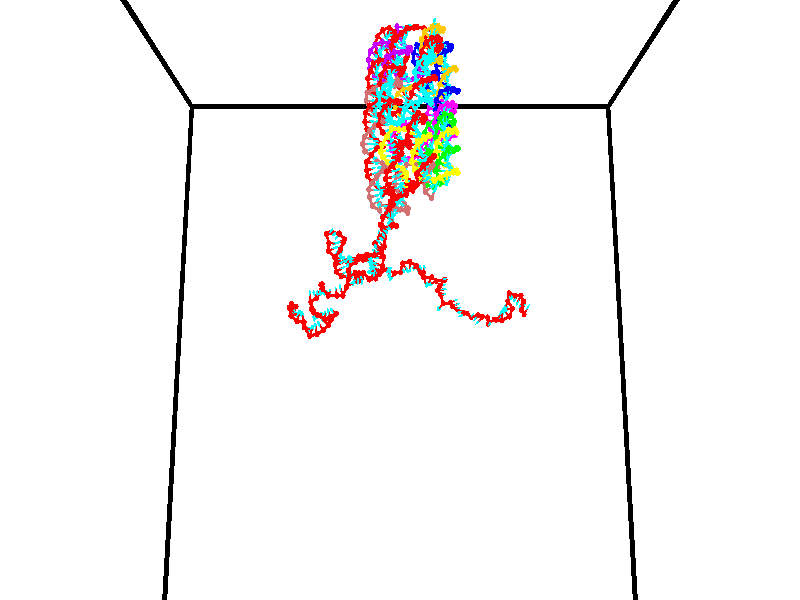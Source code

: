 // switches for output
#declare DRAW_BASES = 1; // possible values are 0, 1; only relevant for DNA ribbons
#declare DRAW_BASES_TYPE = 3; // possible values are 1, 2, 3; only relevant for DNA ribbons
#declare DRAW_FOG = 0; // set to 1 to enable fog

#include "colors.inc"

#include "transforms.inc"
background { rgb <1, 1, 1>}

#default {
   normal{
       ripples 0.25
       frequency 0.20
       turbulence 0.2
       lambda 5
   }
	finish {
		phong 0.1
		phong_size 40.
	}
}

// original window dimensions: 1024x640


// camera settings

camera {
	sky <0, 0.179814, -0.983701>
	up <0, 0.179814, -0.983701>
	right 1.6 * <1, 0, 0>
	location <35, 94.9851, 44.8844>
	look_at <35, 29.7336, 32.9568>
	direction <0, -65.2515, -11.9276>
	angle 67.0682
}


# declare cpy_camera_pos = <35, 94.9851, 44.8844>;
# if (DRAW_FOG = 1)
fog {
	fog_type 2
	up vnormalize(cpy_camera_pos)
	color rgbt<1,1,1,0.3>
	distance 1e-5
	fog_alt 3e-3
	fog_offset 56
}
# end


// LIGHTS

# declare lum = 6;
global_settings {
	ambient_light rgb lum * <0.05, 0.05, 0.05>
	max_trace_level 15
}# declare cpy_direct_light_amount = 0.25;
light_source
{	1000 * <-1, -1.16352, -0.803886>,
	rgb lum * cpy_direct_light_amount
	parallel
}

light_source
{	1000 * <1, 1.16352, 0.803886>,
	rgb lum * cpy_direct_light_amount
	parallel
}

// strand 0

// nucleotide -1

// particle -1
sphere {
	<24.509634, 34.983578, 34.470043> 0.250000
	pigment { color rgbt <1,0,0,0> }
	no_shadow
}
cylinder {
	<24.357994, 35.026638, 34.837673>,  <24.267010, 35.052475, 35.058250>, 0.100000
	pigment { color rgbt <1,0,0,0> }
	no_shadow
}
cylinder {
	<24.357994, 35.026638, 34.837673>,  <24.509634, 34.983578, 34.470043>, 0.100000
	pigment { color rgbt <1,0,0,0> }
	no_shadow
}

// particle -1
sphere {
	<24.357994, 35.026638, 34.837673> 0.100000
	pigment { color rgbt <1,0,0,0> }
	no_shadow
}
sphere {
	0, 1
	scale<0.080000,0.200000,0.300000>
	matrix <0.434319, 0.897715, 0.074000,
		-0.817100, 0.427224, -0.387076,
		-0.379098, 0.107649, 0.919074,
		24.244265, 35.058933, 35.113396>
	pigment { color rgbt <0,1,1,0> }
	no_shadow
}
cylinder {
	<24.172007, 35.602810, 34.337662>,  <24.509634, 34.983578, 34.470043>, 0.130000
	pigment { color rgbt <1,0,0,0> }
	no_shadow
}

// nucleotide -1

// particle -1
sphere {
	<24.172007, 35.602810, 34.337662> 0.250000
	pigment { color rgbt <1,0,0,0> }
	no_shadow
}
cylinder {
	<24.266191, 35.497841, 34.711975>,  <24.322702, 35.434860, 34.936562>, 0.100000
	pigment { color rgbt <1,0,0,0> }
	no_shadow
}
cylinder {
	<24.266191, 35.497841, 34.711975>,  <24.172007, 35.602810, 34.337662>, 0.100000
	pigment { color rgbt <1,0,0,0> }
	no_shadow
}

// particle -1
sphere {
	<24.266191, 35.497841, 34.711975> 0.100000
	pigment { color rgbt <1,0,0,0> }
	no_shadow
}
sphere {
	0, 1
	scale<0.080000,0.200000,0.300000>
	matrix <0.360088, 0.917886, 0.166799,
		-0.902715, 0.297691, 0.310621,
		0.235460, -0.262423, 0.935785,
		24.336830, 35.419113, 34.992710>
	pigment { color rgbt <0,1,1,0> }
	no_shadow
}
cylinder {
	<24.047327, 36.221962, 34.765797>,  <24.172007, 35.602810, 34.337662>, 0.130000
	pigment { color rgbt <1,0,0,0> }
	no_shadow
}

// nucleotide -1

// particle -1
sphere {
	<24.047327, 36.221962, 34.765797> 0.250000
	pigment { color rgbt <1,0,0,0> }
	no_shadow
}
cylinder {
	<24.281696, 35.976486, 34.977486>,  <24.422318, 35.829201, 35.104500>, 0.100000
	pigment { color rgbt <1,0,0,0> }
	no_shadow
}
cylinder {
	<24.281696, 35.976486, 34.977486>,  <24.047327, 36.221962, 34.765797>, 0.100000
	pigment { color rgbt <1,0,0,0> }
	no_shadow
}

// particle -1
sphere {
	<24.281696, 35.976486, 34.977486> 0.100000
	pigment { color rgbt <1,0,0,0> }
	no_shadow
}
sphere {
	0, 1
	scale<0.080000,0.200000,0.300000>
	matrix <0.638618, 0.751704, 0.164647,
		-0.498859, 0.241497, 0.832357,
		0.585925, -0.613694, 0.529219,
		24.457474, 35.792377, 35.136250>
	pigment { color rgbt <0,1,1,0> }
	no_shadow
}
cylinder {
	<24.299562, 36.507595, 35.499992>,  <24.047327, 36.221962, 34.765797>, 0.130000
	pigment { color rgbt <1,0,0,0> }
	no_shadow
}

// nucleotide -1

// particle -1
sphere {
	<24.299562, 36.507595, 35.499992> 0.250000
	pigment { color rgbt <1,0,0,0> }
	no_shadow
}
cylinder {
	<24.585333, 36.253880, 35.381821>,  <24.756796, 36.101650, 35.310917>, 0.100000
	pigment { color rgbt <1,0,0,0> }
	no_shadow
}
cylinder {
	<24.585333, 36.253880, 35.381821>,  <24.299562, 36.507595, 35.499992>, 0.100000
	pigment { color rgbt <1,0,0,0> }
	no_shadow
}

// particle -1
sphere {
	<24.585333, 36.253880, 35.381821> 0.100000
	pigment { color rgbt <1,0,0,0> }
	no_shadow
}
sphere {
	0, 1
	scale<0.080000,0.200000,0.300000>
	matrix <0.671793, 0.739859, 0.036104,
		0.195672, -0.224258, 0.954684,
		0.714428, -0.634285, -0.295425,
		24.799662, 36.063595, 35.293194>
	pigment { color rgbt <0,1,1,0> }
	no_shadow
}
cylinder {
	<24.899342, 36.409992, 35.952496>,  <24.299562, 36.507595, 35.499992>, 0.130000
	pigment { color rgbt <1,0,0,0> }
	no_shadow
}

// nucleotide -1

// particle -1
sphere {
	<24.899342, 36.409992, 35.952496> 0.250000
	pigment { color rgbt <1,0,0,0> }
	no_shadow
}
cylinder {
	<24.995781, 36.357601, 35.567848>,  <25.053644, 36.326168, 35.337059>, 0.100000
	pigment { color rgbt <1,0,0,0> }
	no_shadow
}
cylinder {
	<24.995781, 36.357601, 35.567848>,  <24.899342, 36.409992, 35.952496>, 0.100000
	pigment { color rgbt <1,0,0,0> }
	no_shadow
}

// particle -1
sphere {
	<24.995781, 36.357601, 35.567848> 0.100000
	pigment { color rgbt <1,0,0,0> }
	no_shadow
}
sphere {
	0, 1
	scale<0.080000,0.200000,0.300000>
	matrix <0.682746, 0.727085, 0.072149,
		0.689732, -0.673938, 0.264722,
		0.241099, -0.130975, -0.961622,
		25.068111, 36.318310, 35.279362>
	pigment { color rgbt <0,1,1,0> }
	no_shadow
}
cylinder {
	<25.583628, 36.386353, 36.021194>,  <24.899342, 36.409992, 35.952496>, 0.130000
	pigment { color rgbt <1,0,0,0> }
	no_shadow
}

// nucleotide -1

// particle -1
sphere {
	<25.583628, 36.386353, 36.021194> 0.250000
	pigment { color rgbt <1,0,0,0> }
	no_shadow
}
cylinder {
	<25.464045, 36.502678, 35.657646>,  <25.392294, 36.572472, 35.439518>, 0.100000
	pigment { color rgbt <1,0,0,0> }
	no_shadow
}
cylinder {
	<25.464045, 36.502678, 35.657646>,  <25.583628, 36.386353, 36.021194>, 0.100000
	pigment { color rgbt <1,0,0,0> }
	no_shadow
}

// particle -1
sphere {
	<25.464045, 36.502678, 35.657646> 0.100000
	pigment { color rgbt <1,0,0,0> }
	no_shadow
}
sphere {
	0, 1
	scale<0.080000,0.200000,0.300000>
	matrix <0.568784, 0.819062, 0.074982,
		0.766231, -0.494537, -0.410273,
		-0.298957, 0.290810, -0.908875,
		25.374357, 36.589920, 35.384983>
	pigment { color rgbt <0,1,1,0> }
	no_shadow
}
cylinder {
	<25.706900, 36.942001, 36.525608>,  <25.583628, 36.386353, 36.021194>, 0.130000
	pigment { color rgbt <1,0,0,0> }
	no_shadow
}

// nucleotide -1

// particle -1
sphere {
	<25.706900, 36.942001, 36.525608> 0.250000
	pigment { color rgbt <1,0,0,0> }
	no_shadow
}
cylinder {
	<25.982014, 36.657234, 36.582352>,  <26.147081, 36.486374, 36.616398>, 0.100000
	pigment { color rgbt <1,0,0,0> }
	no_shadow
}
cylinder {
	<25.982014, 36.657234, 36.582352>,  <25.706900, 36.942001, 36.525608>, 0.100000
	pigment { color rgbt <1,0,0,0> }
	no_shadow
}

// particle -1
sphere {
	<25.982014, 36.657234, 36.582352> 0.100000
	pigment { color rgbt <1,0,0,0> }
	no_shadow
}
sphere {
	0, 1
	scale<0.080000,0.200000,0.300000>
	matrix <0.681211, 0.700504, 0.212713,
		-0.250805, -0.049667, 0.966763,
		0.687786, -0.711918, 0.141856,
		26.188349, 36.443657, 36.624908>
	pigment { color rgbt <0,1,1,0> }
	no_shadow
}
cylinder {
	<26.238600, 36.793697, 37.203743>,  <25.706900, 36.942001, 36.525608>, 0.130000
	pigment { color rgbt <1,0,0,0> }
	no_shadow
}

// nucleotide -1

// particle -1
sphere {
	<26.238600, 36.793697, 37.203743> 0.250000
	pigment { color rgbt <1,0,0,0> }
	no_shadow
}
cylinder {
	<26.369537, 36.750469, 36.828262>,  <26.448099, 36.724533, 36.602974>, 0.100000
	pigment { color rgbt <1,0,0,0> }
	no_shadow
}
cylinder {
	<26.369537, 36.750469, 36.828262>,  <26.238600, 36.793697, 37.203743>, 0.100000
	pigment { color rgbt <1,0,0,0> }
	no_shadow
}

// particle -1
sphere {
	<26.369537, 36.750469, 36.828262> 0.100000
	pigment { color rgbt <1,0,0,0> }
	no_shadow
}
sphere {
	0, 1
	scale<0.080000,0.200000,0.300000>
	matrix <0.570220, 0.814748, 0.105050,
		0.753456, -0.569656, 0.328324,
		0.327344, -0.108067, -0.938705,
		26.467741, 36.718048, 36.546650>
	pigment { color rgbt <0,1,1,0> }
	no_shadow
}
cylinder {
	<26.960186, 37.026211, 37.087982>,  <26.238600, 36.793697, 37.203743>, 0.130000
	pigment { color rgbt <1,0,0,0> }
	no_shadow
}

// nucleotide -1

// particle -1
sphere {
	<26.960186, 37.026211, 37.087982> 0.250000
	pigment { color rgbt <1,0,0,0> }
	no_shadow
}
cylinder {
	<26.868690, 36.991734, 36.700115>,  <26.813793, 36.971046, 36.467396>, 0.100000
	pigment { color rgbt <1,0,0,0> }
	no_shadow
}
cylinder {
	<26.868690, 36.991734, 36.700115>,  <26.960186, 37.026211, 37.087982>, 0.100000
	pigment { color rgbt <1,0,0,0> }
	no_shadow
}

// particle -1
sphere {
	<26.868690, 36.991734, 36.700115> 0.100000
	pigment { color rgbt <1,0,0,0> }
	no_shadow
}
sphere {
	0, 1
	scale<0.080000,0.200000,0.300000>
	matrix <0.864461, 0.440043, -0.243041,
		0.447643, -0.893830, -0.026142,
		-0.228741, -0.086197, -0.969664,
		26.800068, 36.965874, 36.409218>
	pigment { color rgbt <0,1,1,0> }
	no_shadow
}
cylinder {
	<27.556362, 36.795918, 36.713680>,  <26.960186, 37.026211, 37.087982>, 0.130000
	pigment { color rgbt <1,0,0,0> }
	no_shadow
}

// nucleotide -1

// particle -1
sphere {
	<27.556362, 36.795918, 36.713680> 0.250000
	pigment { color rgbt <1,0,0,0> }
	no_shadow
}
cylinder {
	<27.318584, 36.999641, 36.464767>,  <27.175917, 37.121876, 36.315418>, 0.100000
	pigment { color rgbt <1,0,0,0> }
	no_shadow
}
cylinder {
	<27.318584, 36.999641, 36.464767>,  <27.556362, 36.795918, 36.713680>, 0.100000
	pigment { color rgbt <1,0,0,0> }
	no_shadow
}

// particle -1
sphere {
	<27.318584, 36.999641, 36.464767> 0.100000
	pigment { color rgbt <1,0,0,0> }
	no_shadow
}
sphere {
	0, 1
	scale<0.080000,0.200000,0.300000>
	matrix <0.797482, 0.472726, -0.374904,
		0.103228, -0.719121, -0.687175,
		-0.594446, 0.509309, -0.622284,
		27.140251, 37.152435, 36.278084>
	pigment { color rgbt <0,1,1,0> }
	no_shadow
}
cylinder {
	<28.060715, 37.057186, 36.327274>,  <27.556362, 36.795918, 36.713680>, 0.130000
	pigment { color rgbt <1,0,0,0> }
	no_shadow
}

// nucleotide -1

// particle -1
sphere {
	<28.060715, 37.057186, 36.327274> 0.250000
	pigment { color rgbt <1,0,0,0> }
	no_shadow
}
cylinder {
	<27.768293, 37.237797, 36.122654>,  <27.592840, 37.346165, 35.999882>, 0.100000
	pigment { color rgbt <1,0,0,0> }
	no_shadow
}
cylinder {
	<27.768293, 37.237797, 36.122654>,  <28.060715, 37.057186, 36.327274>, 0.100000
	pigment { color rgbt <1,0,0,0> }
	no_shadow
}

// particle -1
sphere {
	<27.768293, 37.237797, 36.122654> 0.100000
	pigment { color rgbt <1,0,0,0> }
	no_shadow
}
sphere {
	0, 1
	scale<0.080000,0.200000,0.300000>
	matrix <0.662739, 0.648214, -0.374961,
		0.162288, -0.613140, -0.773125,
		-0.731054, 0.451528, -0.511549,
		27.548977, 37.373257, 35.969189>
	pigment { color rgbt <0,1,1,0> }
	no_shadow
}
cylinder {
	<28.285961, 37.252270, 35.694130>,  <28.060715, 37.057186, 36.327274>, 0.130000
	pigment { color rgbt <1,0,0,0> }
	no_shadow
}

// nucleotide -1

// particle -1
sphere {
	<28.285961, 37.252270, 35.694130> 0.250000
	pigment { color rgbt <1,0,0,0> }
	no_shadow
}
cylinder {
	<27.990711, 37.487343, 35.826675>,  <27.813562, 37.628387, 35.906200>, 0.100000
	pigment { color rgbt <1,0,0,0> }
	no_shadow
}
cylinder {
	<27.990711, 37.487343, 35.826675>,  <28.285961, 37.252270, 35.694130>, 0.100000
	pigment { color rgbt <1,0,0,0> }
	no_shadow
}

// particle -1
sphere {
	<27.990711, 37.487343, 35.826675> 0.100000
	pigment { color rgbt <1,0,0,0> }
	no_shadow
}
sphere {
	0, 1
	scale<0.080000,0.200000,0.300000>
	matrix <0.589361, 0.800715, -0.107278,
		-0.328372, 0.116107, -0.937385,
		-0.738123, 0.587685, 0.331361,
		27.769274, 37.663647, 35.926083>
	pigment { color rgbt <0,1,1,0> }
	no_shadow
}
cylinder {
	<28.865898, 37.769802, 35.536575>,  <28.285961, 37.252270, 35.694130>, 0.130000
	pigment { color rgbt <1,0,0,0> }
	no_shadow
}

// nucleotide -1

// particle -1
sphere {
	<28.865898, 37.769802, 35.536575> 0.250000
	pigment { color rgbt <1,0,0,0> }
	no_shadow
}
cylinder {
	<28.671232, 38.106697, 35.443806>,  <28.554432, 38.308834, 35.388142>, 0.100000
	pigment { color rgbt <1,0,0,0> }
	no_shadow
}
cylinder {
	<28.671232, 38.106697, 35.443806>,  <28.865898, 37.769802, 35.536575>, 0.100000
	pigment { color rgbt <1,0,0,0> }
	no_shadow
}

// particle -1
sphere {
	<28.671232, 38.106697, 35.443806> 0.100000
	pigment { color rgbt <1,0,0,0> }
	no_shadow
}
sphere {
	0, 1
	scale<0.080000,0.200000,0.300000>
	matrix <-0.858010, -0.410918, 0.308165,
		0.164245, 0.348970, 0.922629,
		-0.486665, 0.842239, -0.231928,
		28.525232, 38.359367, 35.374226>
	pigment { color rgbt <0,1,1,0> }
	no_shadow
}
cylinder {
	<28.440075, 38.096249, 36.073200>,  <28.865898, 37.769802, 35.536575>, 0.130000
	pigment { color rgbt <1,0,0,0> }
	no_shadow
}

// nucleotide -1

// particle -1
sphere {
	<28.440075, 38.096249, 36.073200> 0.250000
	pigment { color rgbt <1,0,0,0> }
	no_shadow
}
cylinder {
	<28.291758, 38.203598, 35.717564>,  <28.202766, 38.268005, 35.504181>, 0.100000
	pigment { color rgbt <1,0,0,0> }
	no_shadow
}
cylinder {
	<28.291758, 38.203598, 35.717564>,  <28.440075, 38.096249, 36.073200>, 0.100000
	pigment { color rgbt <1,0,0,0> }
	no_shadow
}

// particle -1
sphere {
	<28.291758, 38.203598, 35.717564> 0.100000
	pigment { color rgbt <1,0,0,0> }
	no_shadow
}
sphere {
	0, 1
	scale<0.080000,0.200000,0.300000>
	matrix <-0.854396, -0.473824, 0.213301,
		-0.364030, 0.838730, 0.404987,
		-0.370795, 0.268372, -0.889094,
		28.180519, 38.284111, 35.450836>
	pigment { color rgbt <0,1,1,0> }
	no_shadow
}
cylinder {
	<27.886259, 38.582020, 36.118095>,  <28.440075, 38.096249, 36.073200>, 0.130000
	pigment { color rgbt <1,0,0,0> }
	no_shadow
}

// nucleotide -1

// particle -1
sphere {
	<27.886259, 38.582020, 36.118095> 0.250000
	pigment { color rgbt <1,0,0,0> }
	no_shadow
}
cylinder {
	<27.873970, 38.323784, 35.812866>,  <27.866596, 38.168842, 35.629730>, 0.100000
	pigment { color rgbt <1,0,0,0> }
	no_shadow
}
cylinder {
	<27.873970, 38.323784, 35.812866>,  <27.886259, 38.582020, 36.118095>, 0.100000
	pigment { color rgbt <1,0,0,0> }
	no_shadow
}

// particle -1
sphere {
	<27.873970, 38.323784, 35.812866> 0.100000
	pigment { color rgbt <1,0,0,0> }
	no_shadow
}
sphere {
	0, 1
	scale<0.080000,0.200000,0.300000>
	matrix <-0.818842, -0.421545, 0.389613,
		-0.573197, 0.636802, -0.515682,
		-0.030723, -0.645587, -0.763069,
		27.864754, 38.130108, 35.583946>
	pigment { color rgbt <0,1,1,0> }
	no_shadow
}
cylinder {
	<27.215874, 38.582367, 35.778564>,  <27.886259, 38.582020, 36.118095>, 0.130000
	pigment { color rgbt <1,0,0,0> }
	no_shadow
}

// nucleotide -1

// particle -1
sphere {
	<27.215874, 38.582367, 35.778564> 0.250000
	pigment { color rgbt <1,0,0,0> }
	no_shadow
}
cylinder {
	<27.381187, 38.234432, 35.670803>,  <27.480375, 38.025673, 35.606144>, 0.100000
	pigment { color rgbt <1,0,0,0> }
	no_shadow
}
cylinder {
	<27.381187, 38.234432, 35.670803>,  <27.215874, 38.582367, 35.778564>, 0.100000
	pigment { color rgbt <1,0,0,0> }
	no_shadow
}

// particle -1
sphere {
	<27.381187, 38.234432, 35.670803> 0.100000
	pigment { color rgbt <1,0,0,0> }
	no_shadow
}
sphere {
	0, 1
	scale<0.080000,0.200000,0.300000>
	matrix <-0.828159, -0.482053, 0.285968,
		-0.378613, 0.104923, -0.919589,
		0.413286, -0.869837, -0.269405,
		27.505173, 37.973480, 35.589981>
	pigment { color rgbt <0,1,1,0> }
	no_shadow
}
cylinder {
	<26.728718, 38.198685, 35.463482>,  <27.215874, 38.582367, 35.778564>, 0.130000
	pigment { color rgbt <1,0,0,0> }
	no_shadow
}

// nucleotide -1

// particle -1
sphere {
	<26.728718, 38.198685, 35.463482> 0.250000
	pigment { color rgbt <1,0,0,0> }
	no_shadow
}
cylinder {
	<26.973888, 37.908577, 35.588898>,  <27.120991, 37.734512, 35.664146>, 0.100000
	pigment { color rgbt <1,0,0,0> }
	no_shadow
}
cylinder {
	<26.973888, 37.908577, 35.588898>,  <26.728718, 38.198685, 35.463482>, 0.100000
	pigment { color rgbt <1,0,0,0> }
	no_shadow
}

// particle -1
sphere {
	<26.973888, 37.908577, 35.588898> 0.100000
	pigment { color rgbt <1,0,0,0> }
	no_shadow
}
sphere {
	0, 1
	scale<0.080000,0.200000,0.300000>
	matrix <-0.789251, -0.580780, 0.199445,
		0.037449, -0.369710, -0.928392,
		0.612928, -0.725265, 0.313544,
		27.157766, 37.690998, 35.682961>
	pigment { color rgbt <0,1,1,0> }
	no_shadow
}
cylinder {
	<26.454254, 37.481884, 35.135277>,  <26.728718, 38.198685, 35.463482>, 0.130000
	pigment { color rgbt <1,0,0,0> }
	no_shadow
}

// nucleotide -1

// particle -1
sphere {
	<26.454254, 37.481884, 35.135277> 0.250000
	pigment { color rgbt <1,0,0,0> }
	no_shadow
}
cylinder {
	<26.686642, 37.382488, 35.445301>,  <26.826075, 37.322849, 35.631317>, 0.100000
	pigment { color rgbt <1,0,0,0> }
	no_shadow
}
cylinder {
	<26.686642, 37.382488, 35.445301>,  <26.454254, 37.481884, 35.135277>, 0.100000
	pigment { color rgbt <1,0,0,0> }
	no_shadow
}

// particle -1
sphere {
	<26.686642, 37.382488, 35.445301> 0.100000
	pigment { color rgbt <1,0,0,0> }
	no_shadow
}
sphere {
	0, 1
	scale<0.080000,0.200000,0.300000>
	matrix <-0.674081, -0.680592, 0.287072,
		0.456168, -0.689237, -0.562906,
		0.580970, -0.248491, 0.775065,
		26.860933, 37.307941, 35.677822>
	pigment { color rgbt <0,1,1,0> }
	no_shadow
}
cylinder {
	<26.529327, 36.788300, 35.132641>,  <26.454254, 37.481884, 35.135277>, 0.130000
	pigment { color rgbt <1,0,0,0> }
	no_shadow
}

// nucleotide -1

// particle -1
sphere {
	<26.529327, 36.788300, 35.132641> 0.250000
	pigment { color rgbt <1,0,0,0> }
	no_shadow
}
cylinder {
	<26.590733, 36.900108, 35.511757>,  <26.627577, 36.967194, 35.739227>, 0.100000
	pigment { color rgbt <1,0,0,0> }
	no_shadow
}
cylinder {
	<26.590733, 36.900108, 35.511757>,  <26.529327, 36.788300, 35.132641>, 0.100000
	pigment { color rgbt <1,0,0,0> }
	no_shadow
}

// particle -1
sphere {
	<26.590733, 36.900108, 35.511757> 0.100000
	pigment { color rgbt <1,0,0,0> }
	no_shadow
}
sphere {
	0, 1
	scale<0.080000,0.200000,0.300000>
	matrix <-0.803707, -0.522696, 0.284332,
		0.574882, -0.805392, 0.144412,
		0.153515, 0.279522, 0.947787,
		26.636787, 36.983967, 35.796093>
	pigment { color rgbt <0,1,1,0> }
	no_shadow
}
cylinder {
	<26.286236, 36.979065, 34.446156>,  <26.529327, 36.788300, 35.132641>, 0.130000
	pigment { color rgbt <1,0,0,0> }
	no_shadow
}

// nucleotide -1

// particle -1
sphere {
	<26.286236, 36.979065, 34.446156> 0.250000
	pigment { color rgbt <1,0,0,0> }
	no_shadow
}
cylinder {
	<26.231199, 37.039425, 34.054585>,  <26.198177, 37.075642, 33.819641>, 0.100000
	pigment { color rgbt <1,0,0,0> }
	no_shadow
}
cylinder {
	<26.231199, 37.039425, 34.054585>,  <26.286236, 36.979065, 34.446156>, 0.100000
	pigment { color rgbt <1,0,0,0> }
	no_shadow
}

// particle -1
sphere {
	<26.231199, 37.039425, 34.054585> 0.100000
	pigment { color rgbt <1,0,0,0> }
	no_shadow
}
sphere {
	0, 1
	scale<0.080000,0.200000,0.300000>
	matrix <0.959875, 0.264136, -0.094197,
		0.244355, -0.952608, -0.181185,
		-0.137590, 0.150898, -0.978927,
		26.189922, 37.084694, 33.760906>
	pigment { color rgbt <0,1,1,0> }
	no_shadow
}
cylinder {
	<26.807787, 36.468407, 34.003017>,  <26.286236, 36.979065, 34.446156>, 0.130000
	pigment { color rgbt <1,0,0,0> }
	no_shadow
}

// nucleotide -1

// particle -1
sphere {
	<26.807787, 36.468407, 34.003017> 0.250000
	pigment { color rgbt <1,0,0,0> }
	no_shadow
}
cylinder {
	<26.686768, 36.819889, 33.855320>,  <26.614157, 37.030777, 33.766701>, 0.100000
	pigment { color rgbt <1,0,0,0> }
	no_shadow
}
cylinder {
	<26.686768, 36.819889, 33.855320>,  <26.807787, 36.468407, 34.003017>, 0.100000
	pigment { color rgbt <1,0,0,0> }
	no_shadow
}

// particle -1
sphere {
	<26.686768, 36.819889, 33.855320> 0.100000
	pigment { color rgbt <1,0,0,0> }
	no_shadow
}
sphere {
	0, 1
	scale<0.080000,0.200000,0.300000>
	matrix <0.945235, 0.326385, 0.002215,
		0.122462, -0.348350, -0.929331,
		-0.302547, 0.878707, -0.369242,
		26.596003, 37.083500, 33.744549>
	pigment { color rgbt <0,1,1,0> }
	no_shadow
}
cylinder {
	<27.248440, 36.773792, 33.435017>,  <26.807787, 36.468407, 34.003017>, 0.130000
	pigment { color rgbt <1,0,0,0> }
	no_shadow
}

// nucleotide -1

// particle -1
sphere {
	<27.248440, 36.773792, 33.435017> 0.250000
	pigment { color rgbt <1,0,0,0> }
	no_shadow
}
cylinder {
	<27.088617, 37.086586, 33.626369>,  <26.992723, 37.274261, 33.741180>, 0.100000
	pigment { color rgbt <1,0,0,0> }
	no_shadow
}
cylinder {
	<27.088617, 37.086586, 33.626369>,  <27.248440, 36.773792, 33.435017>, 0.100000
	pigment { color rgbt <1,0,0,0> }
	no_shadow
}

// particle -1
sphere {
	<27.088617, 37.086586, 33.626369> 0.100000
	pigment { color rgbt <1,0,0,0> }
	no_shadow
}
sphere {
	0, 1
	scale<0.080000,0.200000,0.300000>
	matrix <0.880678, 0.472309, -0.036492,
		-0.254482, 0.406722, -0.877392,
		-0.399557, 0.781986, 0.478385,
		26.968750, 37.321182, 33.769886>
	pigment { color rgbt <0,1,1,0> }
	no_shadow
}
cylinder {
	<27.399994, 37.348034, 33.057789>,  <27.248440, 36.773792, 33.435017>, 0.130000
	pigment { color rgbt <1,0,0,0> }
	no_shadow
}

// nucleotide -1

// particle -1
sphere {
	<27.399994, 37.348034, 33.057789> 0.250000
	pigment { color rgbt <1,0,0,0> }
	no_shadow
}
cylinder {
	<27.342751, 37.417217, 33.447578>,  <27.308405, 37.458729, 33.681454>, 0.100000
	pigment { color rgbt <1,0,0,0> }
	no_shadow
}
cylinder {
	<27.342751, 37.417217, 33.447578>,  <27.399994, 37.348034, 33.057789>, 0.100000
	pigment { color rgbt <1,0,0,0> }
	no_shadow
}

// particle -1
sphere {
	<27.342751, 37.417217, 33.447578> 0.100000
	pigment { color rgbt <1,0,0,0> }
	no_shadow
}
sphere {
	0, 1
	scale<0.080000,0.200000,0.300000>
	matrix <0.832039, 0.554206, 0.023824,
		-0.535940, 0.814212, -0.223218,
		-0.143107, 0.172958, 0.974477,
		27.299818, 37.469105, 33.739922>
	pigment { color rgbt <0,1,1,0> }
	no_shadow
}
cylinder {
	<27.382130, 38.038204, 33.236378>,  <27.399994, 37.348034, 33.057789>, 0.130000
	pigment { color rgbt <1,0,0,0> }
	no_shadow
}

// nucleotide -1

// particle -1
sphere {
	<27.382130, 38.038204, 33.236378> 0.250000
	pigment { color rgbt <1,0,0,0> }
	no_shadow
}
cylinder {
	<27.523975, 37.842567, 33.555134>,  <27.609083, 37.725185, 33.746387>, 0.100000
	pigment { color rgbt <1,0,0,0> }
	no_shadow
}
cylinder {
	<27.523975, 37.842567, 33.555134>,  <27.382130, 38.038204, 33.236378>, 0.100000
	pigment { color rgbt <1,0,0,0> }
	no_shadow
}

// particle -1
sphere {
	<27.523975, 37.842567, 33.555134> 0.100000
	pigment { color rgbt <1,0,0,0> }
	no_shadow
}
sphere {
	0, 1
	scale<0.080000,0.200000,0.300000>
	matrix <0.777476, 0.627685, 0.039269,
		-0.519402, 0.605638, 0.602846,
		0.354615, -0.489095, 0.796890,
		27.630360, 37.695839, 33.794201>
	pigment { color rgbt <0,1,1,0> }
	no_shadow
}
cylinder {
	<27.630497, 38.641705, 33.656826>,  <27.382130, 38.038204, 33.236378>, 0.130000
	pigment { color rgbt <1,0,0,0> }
	no_shadow
}

// nucleotide -1

// particle -1
sphere {
	<27.630497, 38.641705, 33.656826> 0.250000
	pigment { color rgbt <1,0,0,0> }
	no_shadow
}
cylinder {
	<27.799540, 38.298061, 33.772297>,  <27.900965, 38.091873, 33.841579>, 0.100000
	pigment { color rgbt <1,0,0,0> }
	no_shadow
}
cylinder {
	<27.799540, 38.298061, 33.772297>,  <27.630497, 38.641705, 33.656826>, 0.100000
	pigment { color rgbt <1,0,0,0> }
	no_shadow
}

// particle -1
sphere {
	<27.799540, 38.298061, 33.772297> 0.100000
	pigment { color rgbt <1,0,0,0> }
	no_shadow
}
sphere {
	0, 1
	scale<0.080000,0.200000,0.300000>
	matrix <0.902204, 0.429075, -0.043844,
		-0.086196, 0.278972, 0.956423,
		0.422608, -0.859110, 0.288675,
		27.926323, 38.040329, 33.858898>
	pigment { color rgbt <0,1,1,0> }
	no_shadow
}
cylinder {
	<28.178289, 38.635490, 34.228058>,  <27.630497, 38.641705, 33.656826>, 0.130000
	pigment { color rgbt <1,0,0,0> }
	no_shadow
}

// nucleotide -1

// particle -1
sphere {
	<28.178289, 38.635490, 34.228058> 0.250000
	pigment { color rgbt <1,0,0,0> }
	no_shadow
}
cylinder {
	<28.238840, 38.321651, 33.987560>,  <28.275169, 38.133347, 33.843262>, 0.100000
	pigment { color rgbt <1,0,0,0> }
	no_shadow
}
cylinder {
	<28.238840, 38.321651, 33.987560>,  <28.178289, 38.635490, 34.228058>, 0.100000
	pigment { color rgbt <1,0,0,0> }
	no_shadow
}

// particle -1
sphere {
	<28.238840, 38.321651, 33.987560> 0.100000
	pigment { color rgbt <1,0,0,0> }
	no_shadow
}
sphere {
	0, 1
	scale<0.080000,0.200000,0.300000>
	matrix <0.957858, 0.266647, -0.106804,
		0.244118, -0.559738, 0.791897,
		0.151374, -0.784598, -0.601242,
		28.284252, 38.086273, 33.807186>
	pigment { color rgbt <0,1,1,0> }
	no_shadow
}
cylinder {
	<29.007174, 38.512794, 34.214603>,  <28.178289, 38.635490, 34.228058>, 0.130000
	pigment { color rgbt <1,0,0,0> }
	no_shadow
}

// nucleotide -1

// particle -1
sphere {
	<29.007174, 38.512794, 34.214603> 0.250000
	pigment { color rgbt <1,0,0,0> }
	no_shadow
}
cylinder {
	<28.921082, 38.293476, 33.891357>,  <28.869427, 38.161884, 33.697411>, 0.100000
	pigment { color rgbt <1,0,0,0> }
	no_shadow
}
cylinder {
	<28.921082, 38.293476, 33.891357>,  <29.007174, 38.512794, 34.214603>, 0.100000
	pigment { color rgbt <1,0,0,0> }
	no_shadow
}

// particle -1
sphere {
	<28.921082, 38.293476, 33.891357> 0.100000
	pigment { color rgbt <1,0,0,0> }
	no_shadow
}
sphere {
	0, 1
	scale<0.080000,0.200000,0.300000>
	matrix <0.885218, 0.239905, -0.398542,
		0.412390, -0.801133, 0.433729,
		-0.215231, -0.548299, -0.808111,
		28.856512, 38.128986, 33.648926>
	pigment { color rgbt <0,1,1,0> }
	no_shadow
}
cylinder {
	<29.513235, 37.924393, 34.093914>,  <29.007174, 38.512794, 34.214603>, 0.130000
	pigment { color rgbt <1,0,0,0> }
	no_shadow
}

// nucleotide -1

// particle -1
sphere {
	<29.513235, 37.924393, 34.093914> 0.250000
	pigment { color rgbt <1,0,0,0> }
	no_shadow
}
cylinder {
	<29.365009, 38.033741, 33.738846>,  <29.276073, 38.099350, 33.525806>, 0.100000
	pigment { color rgbt <1,0,0,0> }
	no_shadow
}
cylinder {
	<29.365009, 38.033741, 33.738846>,  <29.513235, 37.924393, 34.093914>, 0.100000
	pigment { color rgbt <1,0,0,0> }
	no_shadow
}

// particle -1
sphere {
	<29.365009, 38.033741, 33.738846> 0.100000
	pigment { color rgbt <1,0,0,0> }
	no_shadow
}
sphere {
	0, 1
	scale<0.080000,0.200000,0.300000>
	matrix <0.904322, 0.324185, -0.277680,
		0.211858, -0.905634, -0.367347,
		-0.370564, 0.273371, -0.887666,
		29.253839, 38.115753, 33.472546>
	pigment { color rgbt <0,1,1,0> }
	no_shadow
}
cylinder {
	<29.842867, 37.958351, 33.412724>,  <29.513235, 37.924393, 34.093914>, 0.130000
	pigment { color rgbt <1,0,0,0> }
	no_shadow
}

// nucleotide -1

// particle -1
sphere {
	<29.842867, 37.958351, 33.412724> 0.250000
	pigment { color rgbt <1,0,0,0> }
	no_shadow
}
cylinder {
	<30.131193, 37.797657, 33.186794>,  <30.304190, 37.701241, 33.051235>, 0.100000
	pigment { color rgbt <1,0,0,0> }
	no_shadow
}
cylinder {
	<30.131193, 37.797657, 33.186794>,  <29.842867, 37.958351, 33.412724>, 0.100000
	pigment { color rgbt <1,0,0,0> }
	no_shadow
}

// particle -1
sphere {
	<30.131193, 37.797657, 33.186794> 0.100000
	pigment { color rgbt <1,0,0,0> }
	no_shadow
}
sphere {
	0, 1
	scale<0.080000,0.200000,0.300000>
	matrix <-0.535003, 0.195620, -0.821891,
		0.440678, 0.894616, -0.073927,
		0.720815, -0.401740, -0.564828,
		30.347437, 37.677135, 33.017345>
	pigment { color rgbt <0,1,1,0> }
	no_shadow
}
cylinder {
	<30.062788, 38.419128, 32.827572>,  <29.842867, 37.958351, 33.412724>, 0.130000
	pigment { color rgbt <1,0,0,0> }
	no_shadow
}

// nucleotide -1

// particle -1
sphere {
	<30.062788, 38.419128, 32.827572> 0.250000
	pigment { color rgbt <1,0,0,0> }
	no_shadow
}
cylinder {
	<30.185574, 38.060223, 32.700645>,  <30.259245, 37.844879, 32.624489>, 0.100000
	pigment { color rgbt <1,0,0,0> }
	no_shadow
}
cylinder {
	<30.185574, 38.060223, 32.700645>,  <30.062788, 38.419128, 32.827572>, 0.100000
	pigment { color rgbt <1,0,0,0> }
	no_shadow
}

// particle -1
sphere {
	<30.185574, 38.060223, 32.700645> 0.100000
	pigment { color rgbt <1,0,0,0> }
	no_shadow
}
sphere {
	0, 1
	scale<0.080000,0.200000,0.300000>
	matrix <-0.500419, 0.131433, -0.855749,
		0.809540, 0.421473, -0.408663,
		0.306963, -0.897265, -0.317314,
		30.277662, 37.791042, 32.605450>
	pigment { color rgbt <0,1,1,0> }
	no_shadow
}
cylinder {
	<30.034901, 38.471588, 32.160404>,  <30.062788, 38.419128, 32.827572>, 0.130000
	pigment { color rgbt <1,0,0,0> }
	no_shadow
}

// nucleotide -1

// particle -1
sphere {
	<30.034901, 38.471588, 32.160404> 0.250000
	pigment { color rgbt <1,0,0,0> }
	no_shadow
}
cylinder {
	<30.113716, 38.079662, 32.173885>,  <30.161005, 37.844505, 32.181973>, 0.100000
	pigment { color rgbt <1,0,0,0> }
	no_shadow
}
cylinder {
	<30.113716, 38.079662, 32.173885>,  <30.034901, 38.471588, 32.160404>, 0.100000
	pigment { color rgbt <1,0,0,0> }
	no_shadow
}

// particle -1
sphere {
	<30.113716, 38.079662, 32.173885> 0.100000
	pigment { color rgbt <1,0,0,0> }
	no_shadow
}
sphere {
	0, 1
	scale<0.080000,0.200000,0.300000>
	matrix <-0.304012, -0.093747, -0.948045,
		0.932069, 0.176557, -0.316347,
		0.197041, -0.979816, 0.033703,
		30.172829, 37.785717, 32.183998>
	pigment { color rgbt <0,1,1,0> }
	no_shadow
}
cylinder {
	<30.365818, 38.223110, 31.474237>,  <30.034901, 38.471588, 32.160404>, 0.130000
	pigment { color rgbt <1,0,0,0> }
	no_shadow
}

// nucleotide -1

// particle -1
sphere {
	<30.365818, 38.223110, 31.474237> 0.250000
	pigment { color rgbt <1,0,0,0> }
	no_shadow
}
cylinder {
	<30.159908, 37.925838, 31.645206>,  <30.036364, 37.747475, 31.747787>, 0.100000
	pigment { color rgbt <1,0,0,0> }
	no_shadow
}
cylinder {
	<30.159908, 37.925838, 31.645206>,  <30.365818, 38.223110, 31.474237>, 0.100000
	pigment { color rgbt <1,0,0,0> }
	no_shadow
}

// particle -1
sphere {
	<30.159908, 37.925838, 31.645206> 0.100000
	pigment { color rgbt <1,0,0,0> }
	no_shadow
}
sphere {
	0, 1
	scale<0.080000,0.200000,0.300000>
	matrix <-0.386507, -0.243839, -0.889468,
		0.765259, -0.623077, -0.161723,
		-0.514773, -0.743181, 0.427424,
		30.005476, 37.702885, 31.773434>
	pigment { color rgbt <0,1,1,0> }
	no_shadow
}
cylinder {
	<30.561359, 37.510941, 31.108406>,  <30.365818, 38.223110, 31.474237>, 0.130000
	pigment { color rgbt <1,0,0,0> }
	no_shadow
}

// nucleotide -1

// particle -1
sphere {
	<30.561359, 37.510941, 31.108406> 0.250000
	pigment { color rgbt <1,0,0,0> }
	no_shadow
}
cylinder {
	<30.206388, 37.463654, 31.286619>,  <29.993406, 37.435280, 31.393547>, 0.100000
	pigment { color rgbt <1,0,0,0> }
	no_shadow
}
cylinder {
	<30.206388, 37.463654, 31.286619>,  <30.561359, 37.510941, 31.108406>, 0.100000
	pigment { color rgbt <1,0,0,0> }
	no_shadow
}

// particle -1
sphere {
	<30.206388, 37.463654, 31.286619> 0.100000
	pigment { color rgbt <1,0,0,0> }
	no_shadow
}
sphere {
	0, 1
	scale<0.080000,0.200000,0.300000>
	matrix <-0.394014, -0.307076, -0.866290,
		0.239227, -0.944314, 0.225926,
		-0.887426, -0.118222, 0.445533,
		29.940161, 37.428188, 31.420279>
	pigment { color rgbt <0,1,1,0> }
	no_shadow
}
cylinder {
	<30.247517, 36.786057, 30.882278>,  <30.561359, 37.510941, 31.108406>, 0.130000
	pigment { color rgbt <1,0,0,0> }
	no_shadow
}

// nucleotide -1

// particle -1
sphere {
	<30.247517, 36.786057, 30.882278> 0.250000
	pigment { color rgbt <1,0,0,0> }
	no_shadow
}
cylinder {
	<29.939587, 37.013020, 30.999187>,  <29.754829, 37.149197, 31.069332>, 0.100000
	pigment { color rgbt <1,0,0,0> }
	no_shadow
}
cylinder {
	<29.939587, 37.013020, 30.999187>,  <30.247517, 36.786057, 30.882278>, 0.100000
	pigment { color rgbt <1,0,0,0> }
	no_shadow
}

// particle -1
sphere {
	<29.939587, 37.013020, 30.999187> 0.100000
	pigment { color rgbt <1,0,0,0> }
	no_shadow
}
sphere {
	0, 1
	scale<0.080000,0.200000,0.300000>
	matrix <-0.563883, -0.390089, -0.727919,
		-0.299013, -0.725177, 0.620250,
		-0.769823, 0.567405, 0.292273,
		29.708639, 37.183243, 31.086868>
	pigment { color rgbt <0,1,1,0> }
	no_shadow
}
cylinder {
	<29.692690, 36.371902, 30.910103>,  <30.247517, 36.786057, 30.882278>, 0.130000
	pigment { color rgbt <1,0,0,0> }
	no_shadow
}

// nucleotide -1

// particle -1
sphere {
	<29.692690, 36.371902, 30.910103> 0.250000
	pigment { color rgbt <1,0,0,0> }
	no_shadow
}
cylinder {
	<29.547058, 36.739243, 30.848030>,  <29.459679, 36.959648, 30.810785>, 0.100000
	pigment { color rgbt <1,0,0,0> }
	no_shadow
}
cylinder {
	<29.547058, 36.739243, 30.848030>,  <29.692690, 36.371902, 30.910103>, 0.100000
	pigment { color rgbt <1,0,0,0> }
	no_shadow
}

// particle -1
sphere {
	<29.547058, 36.739243, 30.848030> 0.100000
	pigment { color rgbt <1,0,0,0> }
	no_shadow
}
sphere {
	0, 1
	scale<0.080000,0.200000,0.300000>
	matrix <-0.702797, -0.380225, -0.601254,
		-0.611165, -0.109840, 0.783844,
		-0.364079, 0.918349, -0.155185,
		29.437834, 37.014748, 30.801476>
	pigment { color rgbt <0,1,1,0> }
	no_shadow
}
cylinder {
	<28.969732, 36.349590, 30.997070>,  <29.692690, 36.371902, 30.910103>, 0.130000
	pigment { color rgbt <1,0,0,0> }
	no_shadow
}

// nucleotide -1

// particle -1
sphere {
	<28.969732, 36.349590, 30.997070> 0.250000
	pigment { color rgbt <1,0,0,0> }
	no_shadow
}
cylinder {
	<29.032497, 36.677227, 30.776354>,  <29.070156, 36.873810, 30.643925>, 0.100000
	pigment { color rgbt <1,0,0,0> }
	no_shadow
}
cylinder {
	<29.032497, 36.677227, 30.776354>,  <28.969732, 36.349590, 30.997070>, 0.100000
	pigment { color rgbt <1,0,0,0> }
	no_shadow
}

// particle -1
sphere {
	<29.032497, 36.677227, 30.776354> 0.100000
	pigment { color rgbt <1,0,0,0> }
	no_shadow
}
sphere {
	0, 1
	scale<0.080000,0.200000,0.300000>
	matrix <-0.667693, -0.323699, -0.670377,
		-0.727712, 0.473615, 0.496108,
		0.156911, 0.819089, -0.551790,
		29.079571, 36.922955, 30.610817>
	pigment { color rgbt <0,1,1,0> }
	no_shadow
}
cylinder {
	<28.434444, 36.401539, 30.553070>,  <28.969732, 36.349590, 30.997070>, 0.130000
	pigment { color rgbt <1,0,0,0> }
	no_shadow
}

// nucleotide -1

// particle -1
sphere {
	<28.434444, 36.401539, 30.553070> 0.250000
	pigment { color rgbt <1,0,0,0> }
	no_shadow
}
cylinder {
	<28.643139, 36.695007, 30.378933>,  <28.768354, 36.871086, 30.274450>, 0.100000
	pigment { color rgbt <1,0,0,0> }
	no_shadow
}
cylinder {
	<28.643139, 36.695007, 30.378933>,  <28.434444, 36.401539, 30.553070>, 0.100000
	pigment { color rgbt <1,0,0,0> }
	no_shadow
}

// particle -1
sphere {
	<28.643139, 36.695007, 30.378933> 0.100000
	pigment { color rgbt <1,0,0,0> }
	no_shadow
}
sphere {
	0, 1
	scale<0.080000,0.200000,0.300000>
	matrix <-0.531700, -0.119425, -0.838471,
		-0.667150, 0.668932, 0.327783,
		0.521734, 0.733667, -0.435345,
		28.799660, 36.915108, 30.248329>
	pigment { color rgbt <0,1,1,0> }
	no_shadow
}
cylinder {
	<27.901026, 36.774582, 30.108723>,  <28.434444, 36.401539, 30.553070>, 0.130000
	pigment { color rgbt <1,0,0,0> }
	no_shadow
}

// nucleotide -1

// particle -1
sphere {
	<27.901026, 36.774582, 30.108723> 0.250000
	pigment { color rgbt <1,0,0,0> }
	no_shadow
}
cylinder {
	<28.274183, 36.854485, 29.988850>,  <28.498077, 36.902424, 29.916925>, 0.100000
	pigment { color rgbt <1,0,0,0> }
	no_shadow
}
cylinder {
	<28.274183, 36.854485, 29.988850>,  <27.901026, 36.774582, 30.108723>, 0.100000
	pigment { color rgbt <1,0,0,0> }
	no_shadow
}

// particle -1
sphere {
	<28.274183, 36.854485, 29.988850> 0.100000
	pigment { color rgbt <1,0,0,0> }
	no_shadow
}
sphere {
	0, 1
	scale<0.080000,0.200000,0.300000>
	matrix <-0.278809, -0.126177, -0.952021,
		-0.227984, 0.971688, -0.062016,
		0.932893, 0.199755, -0.299682,
		28.554050, 36.914410, 29.898945>
	pigment { color rgbt <0,1,1,0> }
	no_shadow
}
cylinder {
	<27.991158, 37.285061, 29.585958>,  <27.901026, 36.774582, 30.108723>, 0.130000
	pigment { color rgbt <1,0,0,0> }
	no_shadow
}

// nucleotide -1

// particle -1
sphere {
	<27.991158, 37.285061, 29.585958> 0.250000
	pigment { color rgbt <1,0,0,0> }
	no_shadow
}
cylinder {
	<28.285139, 37.020351, 29.526770>,  <28.461527, 36.861526, 29.491257>, 0.100000
	pigment { color rgbt <1,0,0,0> }
	no_shadow
}
cylinder {
	<28.285139, 37.020351, 29.526770>,  <27.991158, 37.285061, 29.585958>, 0.100000
	pigment { color rgbt <1,0,0,0> }
	no_shadow
}

// particle -1
sphere {
	<28.285139, 37.020351, 29.526770> 0.100000
	pigment { color rgbt <1,0,0,0> }
	no_shadow
}
sphere {
	0, 1
	scale<0.080000,0.200000,0.300000>
	matrix <-0.388007, -0.231432, -0.892127,
		0.556144, 0.713084, -0.426866,
		0.734952, -0.661778, -0.147972,
		28.505625, 36.821819, 29.482378>
	pigment { color rgbt <0,1,1,0> }
	no_shadow
}
cylinder {
	<27.783134, 37.739677, 28.942604>,  <27.991158, 37.285061, 29.585958>, 0.130000
	pigment { color rgbt <1,0,0,0> }
	no_shadow
}

// nucleotide -1

// particle -1
sphere {
	<27.783134, 37.739677, 28.942604> 0.250000
	pigment { color rgbt <1,0,0,0> }
	no_shadow
}
cylinder {
	<28.081339, 37.989635, 28.849890>,  <28.260262, 38.139610, 28.794262>, 0.100000
	pigment { color rgbt <1,0,0,0> }
	no_shadow
}
cylinder {
	<28.081339, 37.989635, 28.849890>,  <27.783134, 37.739677, 28.942604>, 0.100000
	pigment { color rgbt <1,0,0,0> }
	no_shadow
}

// particle -1
sphere {
	<28.081339, 37.989635, 28.849890> 0.100000
	pigment { color rgbt <1,0,0,0> }
	no_shadow
}
sphere {
	0, 1
	scale<0.080000,0.200000,0.300000>
	matrix <0.655253, -0.623583, 0.426366,
		0.121897, -0.469737, -0.874350,
		0.745509, 0.624894, -0.231783,
		28.304991, 38.177105, 28.780355>
	pigment { color rgbt <0,1,1,0> }
	no_shadow
}
cylinder {
	<28.292255, 37.301529, 28.689070>,  <27.783134, 37.739677, 28.942604>, 0.130000
	pigment { color rgbt <1,0,0,0> }
	no_shadow
}

// nucleotide -1

// particle -1
sphere {
	<28.292255, 37.301529, 28.689070> 0.250000
	pigment { color rgbt <1,0,0,0> }
	no_shadow
}
cylinder {
	<28.445841, 37.629318, 28.859261>,  <28.537992, 37.825993, 28.961374>, 0.100000
	pigment { color rgbt <1,0,0,0> }
	no_shadow
}
cylinder {
	<28.445841, 37.629318, 28.859261>,  <28.292255, 37.301529, 28.689070>, 0.100000
	pigment { color rgbt <1,0,0,0> }
	no_shadow
}

// particle -1
sphere {
	<28.445841, 37.629318, 28.859261> 0.100000
	pigment { color rgbt <1,0,0,0> }
	no_shadow
}
sphere {
	0, 1
	scale<0.080000,0.200000,0.300000>
	matrix <0.579236, -0.572623, 0.580162,
		0.719067, 0.023691, -0.694537,
		0.383964, 0.819476, 0.425477,
		28.561029, 37.875160, 28.986904>
	pigment { color rgbt <0,1,1,0> }
	no_shadow
}
cylinder {
	<28.990210, 37.118378, 28.720192>,  <28.292255, 37.301529, 28.689070>, 0.130000
	pigment { color rgbt <1,0,0,0> }
	no_shadow
}

// nucleotide -1

// particle -1
sphere {
	<28.990210, 37.118378, 28.720192> 0.250000
	pigment { color rgbt <1,0,0,0> }
	no_shadow
}
cylinder {
	<28.859331, 37.378761, 28.994184>,  <28.780804, 37.534992, 29.158579>, 0.100000
	pigment { color rgbt <1,0,0,0> }
	no_shadow
}
cylinder {
	<28.859331, 37.378761, 28.994184>,  <28.990210, 37.118378, 28.720192>, 0.100000
	pigment { color rgbt <1,0,0,0> }
	no_shadow
}

// particle -1
sphere {
	<28.859331, 37.378761, 28.994184> 0.100000
	pigment { color rgbt <1,0,0,0> }
	no_shadow
}
sphere {
	0, 1
	scale<0.080000,0.200000,0.300000>
	matrix <0.494403, -0.499820, 0.711158,
		0.805300, 0.571344, -0.158296,
		-0.327196, 0.650958, 0.684979,
		28.761171, 37.574047, 29.199678>
	pigment { color rgbt <0,1,1,0> }
	no_shadow
}
cylinder {
	<29.529791, 37.278503, 29.265171>,  <28.990210, 37.118378, 28.720192>, 0.130000
	pigment { color rgbt <1,0,0,0> }
	no_shadow
}

// nucleotide -1

// particle -1
sphere {
	<29.529791, 37.278503, 29.265171> 0.250000
	pigment { color rgbt <1,0,0,0> }
	no_shadow
}
cylinder {
	<29.186340, 37.370392, 29.448469>,  <28.980270, 37.425526, 29.558447>, 0.100000
	pigment { color rgbt <1,0,0,0> }
	no_shadow
}
cylinder {
	<29.186340, 37.370392, 29.448469>,  <29.529791, 37.278503, 29.265171>, 0.100000
	pigment { color rgbt <1,0,0,0> }
	no_shadow
}

// particle -1
sphere {
	<29.186340, 37.370392, 29.448469> 0.100000
	pigment { color rgbt <1,0,0,0> }
	no_shadow
}
sphere {
	0, 1
	scale<0.080000,0.200000,0.300000>
	matrix <0.427241, -0.173244, 0.887385,
		0.283242, 0.957712, 0.050604,
		-0.858626, 0.229725, 0.458244,
		28.928753, 37.439308, 29.585943>
	pigment { color rgbt <0,1,1,0> }
	no_shadow
}
cylinder {
	<29.466782, 37.904453, 29.694632>,  <29.529791, 37.278503, 29.265171>, 0.130000
	pigment { color rgbt <1,0,0,0> }
	no_shadow
}

// nucleotide -1

// particle -1
sphere {
	<29.466782, 37.904453, 29.694632> 0.250000
	pigment { color rgbt <1,0,0,0> }
	no_shadow
}
cylinder {
	<29.249798, 37.612938, 29.861774>,  <29.119608, 37.438030, 29.962061>, 0.100000
	pigment { color rgbt <1,0,0,0> }
	no_shadow
}
cylinder {
	<29.249798, 37.612938, 29.861774>,  <29.466782, 37.904453, 29.694632>, 0.100000
	pigment { color rgbt <1,0,0,0> }
	no_shadow
}

// particle -1
sphere {
	<29.249798, 37.612938, 29.861774> 0.100000
	pigment { color rgbt <1,0,0,0> }
	no_shadow
}
sphere {
	0, 1
	scale<0.080000,0.200000,0.300000>
	matrix <0.508535, 0.111046, 0.853851,
		-0.668676, 0.675677, 0.310375,
		-0.542462, -0.728786, 0.417859,
		29.087059, 37.394302, 29.987133>
	pigment { color rgbt <0,1,1,0> }
	no_shadow
}
cylinder {
	<29.233858, 38.185963, 30.347450>,  <29.466782, 37.904453, 29.694632>, 0.130000
	pigment { color rgbt <1,0,0,0> }
	no_shadow
}

// nucleotide -1

// particle -1
sphere {
	<29.233858, 38.185963, 30.347450> 0.250000
	pigment { color rgbt <1,0,0,0> }
	no_shadow
}
cylinder {
	<29.220098, 37.789341, 30.397474>,  <29.211843, 37.551369, 30.427488>, 0.100000
	pigment { color rgbt <1,0,0,0> }
	no_shadow
}
cylinder {
	<29.220098, 37.789341, 30.397474>,  <29.233858, 38.185963, 30.347450>, 0.100000
	pigment { color rgbt <1,0,0,0> }
	no_shadow
}

// particle -1
sphere {
	<29.220098, 37.789341, 30.397474> 0.100000
	pigment { color rgbt <1,0,0,0> }
	no_shadow
}
sphere {
	0, 1
	scale<0.080000,0.200000,0.300000>
	matrix <0.454281, 0.095946, 0.885677,
		-0.890194, 0.087279, 0.447143,
		-0.034399, -0.991553, 0.125060,
		29.209778, 37.491875, 30.434992>
	pigment { color rgbt <0,1,1,0> }
	no_shadow
}
cylinder {
	<28.765570, 38.134888, 30.954132>,  <29.233858, 38.185963, 30.347450>, 0.130000
	pigment { color rgbt <1,0,0,0> }
	no_shadow
}

// nucleotide -1

// particle -1
sphere {
	<28.765570, 38.134888, 30.954132> 0.250000
	pigment { color rgbt <1,0,0,0> }
	no_shadow
}
cylinder {
	<28.954426, 37.782478, 30.942240>,  <29.067739, 37.571033, 30.935104>, 0.100000
	pigment { color rgbt <1,0,0,0> }
	no_shadow
}
cylinder {
	<28.954426, 37.782478, 30.942240>,  <28.765570, 38.134888, 30.954132>, 0.100000
	pigment { color rgbt <1,0,0,0> }
	no_shadow
}

// particle -1
sphere {
	<28.954426, 37.782478, 30.942240> 0.100000
	pigment { color rgbt <1,0,0,0> }
	no_shadow
}
sphere {
	0, 1
	scale<0.080000,0.200000,0.300000>
	matrix <0.292923, 0.124987, 0.947932,
		-0.831433, -0.456265, 0.317083,
		0.472139, -0.881023, -0.029732,
		29.096067, 37.518173, 30.933321>
	pigment { color rgbt <0,1,1,0> }
	no_shadow
}
cylinder {
	<28.698702, 37.858433, 31.558208>,  <28.765570, 38.134888, 30.954132>, 0.130000
	pigment { color rgbt <1,0,0,0> }
	no_shadow
}

// nucleotide -1

// particle -1
sphere {
	<28.698702, 37.858433, 31.558208> 0.250000
	pigment { color rgbt <1,0,0,0> }
	no_shadow
}
cylinder {
	<29.012545, 37.659431, 31.410217>,  <29.200851, 37.540031, 31.321423>, 0.100000
	pigment { color rgbt <1,0,0,0> }
	no_shadow
}
cylinder {
	<29.012545, 37.659431, 31.410217>,  <28.698702, 37.858433, 31.558208>, 0.100000
	pigment { color rgbt <1,0,0,0> }
	no_shadow
}

// particle -1
sphere {
	<29.012545, 37.659431, 31.410217> 0.100000
	pigment { color rgbt <1,0,0,0> }
	no_shadow
}
sphere {
	0, 1
	scale<0.080000,0.200000,0.300000>
	matrix <0.437107, 0.020670, 0.899172,
		-0.439691, -0.867218, 0.233678,
		0.784608, -0.497500, -0.369978,
		29.247927, 37.510181, 31.299223>
	pigment { color rgbt <0,1,1,0> }
	no_shadow
}
cylinder {
	<28.777842, 37.262875, 31.974714>,  <28.698702, 37.858433, 31.558208>, 0.130000
	pigment { color rgbt <1,0,0,0> }
	no_shadow
}

// nucleotide -1

// particle -1
sphere {
	<28.777842, 37.262875, 31.974714> 0.250000
	pigment { color rgbt <1,0,0,0> }
	no_shadow
}
cylinder {
	<29.138277, 37.308620, 31.807404>,  <29.354538, 37.336067, 31.707016>, 0.100000
	pigment { color rgbt <1,0,0,0> }
	no_shadow
}
cylinder {
	<29.138277, 37.308620, 31.807404>,  <28.777842, 37.262875, 31.974714>, 0.100000
	pigment { color rgbt <1,0,0,0> }
	no_shadow
}

// particle -1
sphere {
	<29.138277, 37.308620, 31.807404> 0.100000
	pigment { color rgbt <1,0,0,0> }
	no_shadow
}
sphere {
	0, 1
	scale<0.080000,0.200000,0.300000>
	matrix <0.427817, -0.077039, 0.900576,
		0.070767, -0.990448, -0.118345,
		0.901091, 0.114361, -0.418279,
		29.408604, 37.342930, 31.681919>
	pigment { color rgbt <0,1,1,0> }
	no_shadow
}
cylinder {
	<29.172167, 36.634590, 32.225456>,  <28.777842, 37.262875, 31.974714>, 0.130000
	pigment { color rgbt <1,0,0,0> }
	no_shadow
}

// nucleotide -1

// particle -1
sphere {
	<29.172167, 36.634590, 32.225456> 0.250000
	pigment { color rgbt <1,0,0,0> }
	no_shadow
}
cylinder {
	<29.396357, 36.953533, 32.135937>,  <29.530870, 37.144901, 32.082226>, 0.100000
	pigment { color rgbt <1,0,0,0> }
	no_shadow
}
cylinder {
	<29.396357, 36.953533, 32.135937>,  <29.172167, 36.634590, 32.225456>, 0.100000
	pigment { color rgbt <1,0,0,0> }
	no_shadow
}

// particle -1
sphere {
	<29.396357, 36.953533, 32.135937> 0.100000
	pigment { color rgbt <1,0,0,0> }
	no_shadow
}
sphere {
	0, 1
	scale<0.080000,0.200000,0.300000>
	matrix <0.429769, -0.049033, 0.901607,
		0.707932, -0.601508, -0.370163,
		0.560474, 0.797361, -0.223797,
		29.564499, 37.192741, 32.068798>
	pigment { color rgbt <0,1,1,0> }
	no_shadow
}
cylinder {
	<29.956099, 36.664787, 32.334076>,  <29.172167, 36.634590, 32.225456>, 0.130000
	pigment { color rgbt <1,0,0,0> }
	no_shadow
}

// nucleotide -1

// particle -1
sphere {
	<29.956099, 36.664787, 32.334076> 0.250000
	pigment { color rgbt <1,0,0,0> }
	no_shadow
}
cylinder {
	<29.912310, 37.061962, 32.352348>,  <29.886036, 37.300266, 32.363312>, 0.100000
	pigment { color rgbt <1,0,0,0> }
	no_shadow
}
cylinder {
	<29.912310, 37.061962, 32.352348>,  <29.956099, 36.664787, 32.334076>, 0.100000
	pigment { color rgbt <1,0,0,0> }
	no_shadow
}

// particle -1
sphere {
	<29.912310, 37.061962, 32.352348> 0.100000
	pigment { color rgbt <1,0,0,0> }
	no_shadow
}
sphere {
	0, 1
	scale<0.080000,0.200000,0.300000>
	matrix <0.746939, 0.051858, 0.662867,
		0.655818, 0.106686, -0.747343,
		-0.109474, 0.992939, 0.045678,
		29.879467, 37.359844, 32.366051>
	pigment { color rgbt <0,1,1,0> }
	no_shadow
}
cylinder {
	<30.572771, 36.780376, 31.950476>,  <29.956099, 36.664787, 32.334076>, 0.130000
	pigment { color rgbt <1,0,0,0> }
	no_shadow
}

// nucleotide -1

// particle -1
sphere {
	<30.572771, 36.780376, 31.950476> 0.250000
	pigment { color rgbt <1,0,0,0> }
	no_shadow
}
cylinder {
	<30.875500, 36.753326, 32.210522>,  <31.057137, 36.737095, 32.366550>, 0.100000
	pigment { color rgbt <1,0,0,0> }
	no_shadow
}
cylinder {
	<30.875500, 36.753326, 32.210522>,  <30.572771, 36.780376, 31.950476>, 0.100000
	pigment { color rgbt <1,0,0,0> }
	no_shadow
}

// particle -1
sphere {
	<30.875500, 36.753326, 32.210522> 0.100000
	pigment { color rgbt <1,0,0,0> }
	no_shadow
}
sphere {
	0, 1
	scale<0.080000,0.200000,0.300000>
	matrix <0.499902, 0.700678, -0.509066,
		-0.421094, 0.710266, 0.564094,
		0.756820, -0.067627, 0.650115,
		31.102547, 36.733040, 32.405556>
	pigment { color rgbt <0,1,1,0> }
	no_shadow
}
cylinder {
	<30.682869, 37.450344, 32.147495>,  <30.572771, 36.780376, 31.950476>, 0.130000
	pigment { color rgbt <1,0,0,0> }
	no_shadow
}

// nucleotide -1

// particle -1
sphere {
	<30.682869, 37.450344, 32.147495> 0.250000
	pigment { color rgbt <1,0,0,0> }
	no_shadow
}
cylinder {
	<31.003309, 37.221279, 32.217110>,  <31.195574, 37.083839, 32.258881>, 0.100000
	pigment { color rgbt <1,0,0,0> }
	no_shadow
}
cylinder {
	<31.003309, 37.221279, 32.217110>,  <30.682869, 37.450344, 32.147495>, 0.100000
	pigment { color rgbt <1,0,0,0> }
	no_shadow
}

// particle -1
sphere {
	<31.003309, 37.221279, 32.217110> 0.100000
	pigment { color rgbt <1,0,0,0> }
	no_shadow
}
sphere {
	0, 1
	scale<0.080000,0.200000,0.300000>
	matrix <0.588471, 0.806688, -0.054368,
		-0.109262, 0.145972, 0.983236,
		0.801102, -0.572666, 0.174041,
		31.243639, 37.049480, 32.269321>
	pigment { color rgbt <0,1,1,0> }
	no_shadow
}
cylinder {
	<30.615301, 36.991196, 32.739792>,  <30.682869, 37.450344, 32.147495>, 0.130000
	pigment { color rgbt <1,0,0,0> }
	no_shadow
}

// nucleotide -1

// particle -1
sphere {
	<30.615301, 36.991196, 32.739792> 0.250000
	pigment { color rgbt <1,0,0,0> }
	no_shadow
}
cylinder {
	<30.440334, 36.634899, 32.789173>,  <30.335354, 36.421120, 32.818802>, 0.100000
	pigment { color rgbt <1,0,0,0> }
	no_shadow
}
cylinder {
	<30.440334, 36.634899, 32.789173>,  <30.615301, 36.991196, 32.739792>, 0.100000
	pigment { color rgbt <1,0,0,0> }
	no_shadow
}

// particle -1
sphere {
	<30.440334, 36.634899, 32.789173> 0.100000
	pigment { color rgbt <1,0,0,0> }
	no_shadow
}
sphere {
	0, 1
	scale<0.080000,0.200000,0.300000>
	matrix <-0.677332, 0.416648, 0.606321,
		-0.591512, 0.181600, -0.785579,
		-0.437418, -0.890745, 0.123449,
		30.309109, 36.367676, 32.826206>
	pigment { color rgbt <0,1,1,0> }
	no_shadow
}
cylinder {
	<30.972134, 37.671131, 32.879837>,  <30.615301, 36.991196, 32.739792>, 0.130000
	pigment { color rgbt <1,0,0,0> }
	no_shadow
}

// nucleotide -1

// particle -1
sphere {
	<30.972134, 37.671131, 32.879837> 0.250000
	pigment { color rgbt <1,0,0,0> }
	no_shadow
}
cylinder {
	<30.769039, 38.002758, 32.973522>,  <30.647182, 38.201733, 33.029732>, 0.100000
	pigment { color rgbt <1,0,0,0> }
	no_shadow
}
cylinder {
	<30.769039, 38.002758, 32.973522>,  <30.972134, 37.671131, 32.879837>, 0.100000
	pigment { color rgbt <1,0,0,0> }
	no_shadow
}

// particle -1
sphere {
	<30.769039, 38.002758, 32.973522> 0.100000
	pigment { color rgbt <1,0,0,0> }
	no_shadow
}
sphere {
	0, 1
	scale<0.080000,0.200000,0.300000>
	matrix <0.860189, 0.472805, 0.191128,
		0.047723, 0.298507, -0.953214,
		-0.507737, 0.829065, 0.234209,
		30.616718, 38.251476, 33.043785>
	pigment { color rgbt <0,1,1,0> }
	no_shadow
}
cylinder {
	<31.059179, 38.262741, 32.344753>,  <30.972134, 37.671131, 32.879837>, 0.130000
	pigment { color rgbt <1,0,0,0> }
	no_shadow
}

// nucleotide -1

// particle -1
sphere {
	<31.059179, 38.262741, 32.344753> 0.250000
	pigment { color rgbt <1,0,0,0> }
	no_shadow
}
cylinder {
	<31.014874, 38.364830, 32.728958>,  <30.988291, 38.426083, 32.959480>, 0.100000
	pigment { color rgbt <1,0,0,0> }
	no_shadow
}
cylinder {
	<31.014874, 38.364830, 32.728958>,  <31.059179, 38.262741, 32.344753>, 0.100000
	pigment { color rgbt <1,0,0,0> }
	no_shadow
}

// particle -1
sphere {
	<31.014874, 38.364830, 32.728958> 0.100000
	pigment { color rgbt <1,0,0,0> }
	no_shadow
}
sphere {
	0, 1
	scale<0.080000,0.200000,0.300000>
	matrix <0.970366, 0.236614, 0.049027,
		-0.214759, 0.937483, -0.273870,
		-0.110763, 0.255225, 0.960516,
		30.981644, 38.441399, 33.017113>
	pigment { color rgbt <0,1,1,0> }
	no_shadow
}
cylinder {
	<31.527905, 38.826775, 32.414516>,  <31.059179, 38.262741, 32.344753>, 0.130000
	pigment { color rgbt <1,0,0,0> }
	no_shadow
}

// nucleotide -1

// particle -1
sphere {
	<31.527905, 38.826775, 32.414516> 0.250000
	pigment { color rgbt <1,0,0,0> }
	no_shadow
}
cylinder {
	<31.453033, 38.700134, 32.786480>,  <31.408112, 38.624149, 33.009659>, 0.100000
	pigment { color rgbt <1,0,0,0> }
	no_shadow
}
cylinder {
	<31.453033, 38.700134, 32.786480>,  <31.527905, 38.826775, 32.414516>, 0.100000
	pigment { color rgbt <1,0,0,0> }
	no_shadow
}

// particle -1
sphere {
	<31.453033, 38.700134, 32.786480> 0.100000
	pigment { color rgbt <1,0,0,0> }
	no_shadow
}
sphere {
	0, 1
	scale<0.080000,0.200000,0.300000>
	matrix <0.974164, 0.061958, 0.217178,
		-0.126374, 0.946533, 0.296826,
		-0.187176, -0.316602, 0.929908,
		31.396881, 38.605152, 33.065453>
	pigment { color rgbt <0,1,1,0> }
	no_shadow
}
cylinder {
	<32.062347, 38.870277, 32.969788>,  <31.527905, 38.826775, 32.414516>, 0.130000
	pigment { color rgbt <1,0,0,0> }
	no_shadow
}

// nucleotide -1

// particle -1
sphere {
	<32.062347, 38.870277, 32.969788> 0.250000
	pigment { color rgbt <1,0,0,0> }
	no_shadow
}
cylinder {
	<32.268005, 38.657104, 32.700974>,  <32.391399, 38.529202, 32.539684>, 0.100000
	pigment { color rgbt <1,0,0,0> }
	no_shadow
}
cylinder {
	<32.268005, 38.657104, 32.700974>,  <32.062347, 38.870277, 32.969788>, 0.100000
	pigment { color rgbt <1,0,0,0> }
	no_shadow
}

// particle -1
sphere {
	<32.268005, 38.657104, 32.700974> 0.100000
	pigment { color rgbt <1,0,0,0> }
	no_shadow
}
sphere {
	0, 1
	scale<0.080000,0.200000,0.300000>
	matrix <0.103370, 0.816321, -0.568273,
		0.851452, 0.222705, 0.474797,
		0.514144, -0.532937, -0.672038,
		32.422249, 38.497223, 32.499363>
	pigment { color rgbt <0,1,1,0> }
	no_shadow
}
cylinder {
	<32.693096, 39.217407, 32.970734>,  <32.062347, 38.870277, 32.969788>, 0.130000
	pigment { color rgbt <1,0,0,0> }
	no_shadow
}

// nucleotide -1

// particle -1
sphere {
	<32.693096, 39.217407, 32.970734> 0.250000
	pigment { color rgbt <1,0,0,0> }
	no_shadow
}
cylinder {
	<32.683189, 38.998440, 32.636135>,  <32.677246, 38.867058, 32.435375>, 0.100000
	pigment { color rgbt <1,0,0,0> }
	no_shadow
}
cylinder {
	<32.683189, 38.998440, 32.636135>,  <32.693096, 39.217407, 32.970734>, 0.100000
	pigment { color rgbt <1,0,0,0> }
	no_shadow
}

// particle -1
sphere {
	<32.683189, 38.998440, 32.636135> 0.100000
	pigment { color rgbt <1,0,0,0> }
	no_shadow
}
sphere {
	0, 1
	scale<0.080000,0.200000,0.300000>
	matrix <-0.100943, 0.833842, -0.542696,
		0.994584, 0.070999, -0.075907,
		-0.024764, -0.547419, -0.836492,
		32.675758, 38.834213, 32.385189>
	pigment { color rgbt <0,1,1,0> }
	no_shadow
}
cylinder {
	<33.081451, 39.507854, 32.642101>,  <32.693096, 39.217407, 32.970734>, 0.130000
	pigment { color rgbt <1,0,0,0> }
	no_shadow
}

// nucleotide -1

// particle -1
sphere {
	<33.081451, 39.507854, 32.642101> 0.250000
	pigment { color rgbt <1,0,0,0> }
	no_shadow
}
cylinder {
	<32.832348, 39.355743, 32.368587>,  <32.682888, 39.264477, 32.204479>, 0.100000
	pigment { color rgbt <1,0,0,0> }
	no_shadow
}
cylinder {
	<32.832348, 39.355743, 32.368587>,  <33.081451, 39.507854, 32.642101>, 0.100000
	pigment { color rgbt <1,0,0,0> }
	no_shadow
}

// particle -1
sphere {
	<32.832348, 39.355743, 32.368587> 0.100000
	pigment { color rgbt <1,0,0,0> }
	no_shadow
}
sphere {
	0, 1
	scale<0.080000,0.200000,0.300000>
	matrix <0.043998, 0.855541, -0.515862,
		0.781176, -0.351342, -0.516064,
		-0.622758, -0.380273, -0.683787,
		32.645519, 39.241661, 32.163452>
	pigment { color rgbt <0,1,1,0> }
	no_shadow
}
cylinder {
	<33.367901, 39.668945, 32.058731>,  <33.081451, 39.507854, 32.642101>, 0.130000
	pigment { color rgbt <1,0,0,0> }
	no_shadow
}

// nucleotide -1

// particle -1
sphere {
	<33.367901, 39.668945, 32.058731> 0.250000
	pigment { color rgbt <1,0,0,0> }
	no_shadow
}
cylinder {
	<32.992500, 39.599293, 31.939470>,  <32.767262, 39.557499, 31.867914>, 0.100000
	pigment { color rgbt <1,0,0,0> }
	no_shadow
}
cylinder {
	<32.992500, 39.599293, 31.939470>,  <33.367901, 39.668945, 32.058731>, 0.100000
	pigment { color rgbt <1,0,0,0> }
	no_shadow
}

// particle -1
sphere {
	<32.992500, 39.599293, 31.939470> 0.100000
	pigment { color rgbt <1,0,0,0> }
	no_shadow
}
sphere {
	0, 1
	scale<0.080000,0.200000,0.300000>
	matrix <0.094239, 0.701538, -0.706373,
		0.332167, -0.691029, -0.641984,
		-0.938501, -0.174134, -0.298150,
		32.710949, 39.547050, 31.850025>
	pigment { color rgbt <0,1,1,0> }
	no_shadow
}
cylinder {
	<33.439762, 39.491444, 31.296438>,  <33.367901, 39.668945, 32.058731>, 0.130000
	pigment { color rgbt <1,0,0,0> }
	no_shadow
}

// nucleotide -1

// particle -1
sphere {
	<33.439762, 39.491444, 31.296438> 0.250000
	pigment { color rgbt <1,0,0,0> }
	no_shadow
}
cylinder {
	<33.057426, 39.593258, 31.355204>,  <32.828026, 39.654346, 31.390463>, 0.100000
	pigment { color rgbt <1,0,0,0> }
	no_shadow
}
cylinder {
	<33.057426, 39.593258, 31.355204>,  <33.439762, 39.491444, 31.296438>, 0.100000
	pigment { color rgbt <1,0,0,0> }
	no_shadow
}

// particle -1
sphere {
	<33.057426, 39.593258, 31.355204> 0.100000
	pigment { color rgbt <1,0,0,0> }
	no_shadow
}
sphere {
	0, 1
	scale<0.080000,0.200000,0.300000>
	matrix <0.019090, 0.552607, -0.833224,
		-0.293273, -0.793622, -0.533062,
		-0.955838, 0.254538, 0.146914,
		32.770676, 39.669621, 31.399279>
	pigment { color rgbt <0,1,1,0> }
	no_shadow
}
cylinder {
	<33.226566, 39.439655, 30.656029>,  <33.439762, 39.491444, 31.296438>, 0.130000
	pigment { color rgbt <1,0,0,0> }
	no_shadow
}

// nucleotide -1

// particle -1
sphere {
	<33.226566, 39.439655, 30.656029> 0.250000
	pigment { color rgbt <1,0,0,0> }
	no_shadow
}
cylinder {
	<32.955574, 39.660801, 30.850084>,  <32.792980, 39.793488, 30.966516>, 0.100000
	pigment { color rgbt <1,0,0,0> }
	no_shadow
}
cylinder {
	<32.955574, 39.660801, 30.850084>,  <33.226566, 39.439655, 30.656029>, 0.100000
	pigment { color rgbt <1,0,0,0> }
	no_shadow
}

// particle -1
sphere {
	<32.955574, 39.660801, 30.850084> 0.100000
	pigment { color rgbt <1,0,0,0> }
	no_shadow
}
sphere {
	0, 1
	scale<0.080000,0.200000,0.300000>
	matrix <-0.028609, 0.639260, -0.768459,
		-0.734986, -0.534494, -0.417268,
		-0.677479, 0.552868, 0.485138,
		32.752331, 39.826660, 30.995626>
	pigment { color rgbt <0,1,1,0> }
	no_shadow
}
cylinder {
	<32.626793, 39.571255, 30.215723>,  <33.226566, 39.439655, 30.656029>, 0.130000
	pigment { color rgbt <1,0,0,0> }
	no_shadow
}

// nucleotide -1

// particle -1
sphere {
	<32.626793, 39.571255, 30.215723> 0.250000
	pigment { color rgbt <1,0,0,0> }
	no_shadow
}
cylinder {
	<32.712261, 39.853416, 30.486055>,  <32.763542, 40.022713, 30.648254>, 0.100000
	pigment { color rgbt <1,0,0,0> }
	no_shadow
}
cylinder {
	<32.712261, 39.853416, 30.486055>,  <32.626793, 39.571255, 30.215723>, 0.100000
	pigment { color rgbt <1,0,0,0> }
	no_shadow
}

// particle -1
sphere {
	<32.712261, 39.853416, 30.486055> 0.100000
	pigment { color rgbt <1,0,0,0> }
	no_shadow
}
sphere {
	0, 1
	scale<0.080000,0.200000,0.300000>
	matrix <0.161537, 0.656773, -0.736583,
		-0.963457, 0.266559, 0.026385,
		0.213672, 0.705404, 0.675832,
		32.776363, 40.065037, 30.688805>
	pigment { color rgbt <0,1,1,0> }
	no_shadow
}
cylinder {
	<33.078114, 39.327187, 29.632641>,  <32.626793, 39.571255, 30.215723>, 0.130000
	pigment { color rgbt <1,0,0,0> }
	no_shadow
}

// nucleotide -1

// particle -1
sphere {
	<33.078114, 39.327187, 29.632641> 0.250000
	pigment { color rgbt <1,0,0,0> }
	no_shadow
}
cylinder {
	<33.029747, 39.044434, 29.353872>,  <33.000725, 38.874783, 29.186611>, 0.100000
	pigment { color rgbt <1,0,0,0> }
	no_shadow
}
cylinder {
	<33.029747, 39.044434, 29.353872>,  <33.078114, 39.327187, 29.632641>, 0.100000
	pigment { color rgbt <1,0,0,0> }
	no_shadow
}

// particle -1
sphere {
	<33.029747, 39.044434, 29.353872> 0.100000
	pigment { color rgbt <1,0,0,0> }
	no_shadow
}
sphere {
	0, 1
	scale<0.080000,0.200000,0.300000>
	matrix <0.766937, 0.379207, -0.517696,
		0.630226, -0.597095, 0.496279,
		-0.120921, -0.706880, -0.696921,
		32.993469, 38.832371, 29.144796>
	pigment { color rgbt <0,1,1,0> }
	no_shadow
}
cylinder {
	<33.558945, 39.479279, 29.164503>,  <33.078114, 39.327187, 29.632641>, 0.130000
	pigment { color rgbt <1,0,0,0> }
	no_shadow
}

// nucleotide -1

// particle -1
sphere {
	<33.558945, 39.479279, 29.164503> 0.250000
	pigment { color rgbt <1,0,0,0> }
	no_shadow
}
cylinder {
	<33.478012, 39.102051, 29.058914>,  <33.429451, 38.875713, 28.995562>, 0.100000
	pigment { color rgbt <1,0,0,0> }
	no_shadow
}
cylinder {
	<33.478012, 39.102051, 29.058914>,  <33.558945, 39.479279, 29.164503>, 0.100000
	pigment { color rgbt <1,0,0,0> }
	no_shadow
}

// particle -1
sphere {
	<33.478012, 39.102051, 29.058914> 0.100000
	pigment { color rgbt <1,0,0,0> }
	no_shadow
}
sphere {
	0, 1
	scale<0.080000,0.200000,0.300000>
	matrix <0.712865, 0.042987, -0.699983,
		0.671480, -0.329807, 0.663583,
		-0.202334, -0.943069, -0.263972,
		33.417313, 38.819130, 28.979723>
	pigment { color rgbt <0,1,1,0> }
	no_shadow
}
cylinder {
	<34.167877, 39.352028, 28.762400>,  <33.558945, 39.479279, 29.164503>, 0.130000
	pigment { color rgbt <1,0,0,0> }
	no_shadow
}

// nucleotide -1

// particle -1
sphere {
	<34.167877, 39.352028, 28.762400> 0.250000
	pigment { color rgbt <1,0,0,0> }
	no_shadow
}
cylinder {
	<33.955990, 39.021114, 28.687559>,  <33.828857, 38.822567, 28.642654>, 0.100000
	pigment { color rgbt <1,0,0,0> }
	no_shadow
}
cylinder {
	<33.955990, 39.021114, 28.687559>,  <34.167877, 39.352028, 28.762400>, 0.100000
	pigment { color rgbt <1,0,0,0> }
	no_shadow
}

// particle -1
sphere {
	<33.955990, 39.021114, 28.687559> 0.100000
	pigment { color rgbt <1,0,0,0> }
	no_shadow
}
sphere {
	0, 1
	scale<0.080000,0.200000,0.300000>
	matrix <0.613718, -0.221583, -0.757793,
		0.585449, -0.516243, 0.625094,
		-0.529716, -0.827281, -0.187102,
		33.797073, 38.772930, 28.631428>
	pigment { color rgbt <0,1,1,0> }
	no_shadow
}
cylinder {
	<34.640312, 38.804333, 28.571487>,  <34.167877, 39.352028, 28.762400>, 0.130000
	pigment { color rgbt <1,0,0,0> }
	no_shadow
}

// nucleotide -1

// particle -1
sphere {
	<34.640312, 38.804333, 28.571487> 0.250000
	pigment { color rgbt <1,0,0,0> }
	no_shadow
}
cylinder {
	<34.285534, 38.693127, 28.423958>,  <34.072666, 38.626404, 28.335440>, 0.100000
	pigment { color rgbt <1,0,0,0> }
	no_shadow
}
cylinder {
	<34.285534, 38.693127, 28.423958>,  <34.640312, 38.804333, 28.571487>, 0.100000
	pigment { color rgbt <1,0,0,0> }
	no_shadow
}

// particle -1
sphere {
	<34.285534, 38.693127, 28.423958> 0.100000
	pigment { color rgbt <1,0,0,0> }
	no_shadow
}
sphere {
	0, 1
	scale<0.080000,0.200000,0.300000>
	matrix <0.455303, -0.392127, -0.799334,
		0.077604, -0.876894, 0.474379,
		-0.886948, -0.278018, -0.368822,
		34.019451, 38.609722, 28.313311>
	pigment { color rgbt <0,1,1,0> }
	no_shadow
}
cylinder {
	<34.638355, 38.111019, 28.385036>,  <34.640312, 38.804333, 28.571487>, 0.130000
	pigment { color rgbt <1,0,0,0> }
	no_shadow
}

// nucleotide -1

// particle -1
sphere {
	<34.638355, 38.111019, 28.385036> 0.250000
	pigment { color rgbt <1,0,0,0> }
	no_shadow
}
cylinder {
	<34.331799, 38.243393, 28.164806>,  <34.147865, 38.322815, 28.032667>, 0.100000
	pigment { color rgbt <1,0,0,0> }
	no_shadow
}
cylinder {
	<34.331799, 38.243393, 28.164806>,  <34.638355, 38.111019, 28.385036>, 0.100000
	pigment { color rgbt <1,0,0,0> }
	no_shadow
}

// particle -1
sphere {
	<34.331799, 38.243393, 28.164806> 0.100000
	pigment { color rgbt <1,0,0,0> }
	no_shadow
}
sphere {
	0, 1
	scale<0.080000,0.200000,0.300000>
	matrix <0.463513, -0.308529, -0.830642,
		-0.444755, -0.891792, 0.083061,
		-0.766387, 0.330933, -0.550577,
		34.101883, 38.342674, 27.999634>
	pigment { color rgbt <0,1,1,0> }
	no_shadow
}
cylinder {
	<34.297054, 37.539616, 28.053537>,  <34.638355, 38.111019, 28.385036>, 0.130000
	pigment { color rgbt <1,0,0,0> }
	no_shadow
}

// nucleotide -1

// particle -1
sphere {
	<34.297054, 37.539616, 28.053537> 0.250000
	pigment { color rgbt <1,0,0,0> }
	no_shadow
}
cylinder {
	<34.271713, 37.886543, 27.856058>,  <34.256508, 38.094700, 27.737572>, 0.100000
	pigment { color rgbt <1,0,0,0> }
	no_shadow
}
cylinder {
	<34.271713, 37.886543, 27.856058>,  <34.297054, 37.539616, 28.053537>, 0.100000
	pigment { color rgbt <1,0,0,0> }
	no_shadow
}

// particle -1
sphere {
	<34.271713, 37.886543, 27.856058> 0.100000
	pigment { color rgbt <1,0,0,0> }
	no_shadow
}
sphere {
	0, 1
	scale<0.080000,0.200000,0.300000>
	matrix <0.383941, -0.435435, -0.814239,
		-0.921181, -0.241137, -0.305414,
		-0.063355, 0.867323, -0.493697,
		34.252708, 38.146740, 27.707949>
	pigment { color rgbt <0,1,1,0> }
	no_shadow
}
cylinder {
	<33.977478, 37.374989, 27.445734>,  <34.297054, 37.539616, 28.053537>, 0.130000
	pigment { color rgbt <1,0,0,0> }
	no_shadow
}

// nucleotide -1

// particle -1
sphere {
	<33.977478, 37.374989, 27.445734> 0.250000
	pigment { color rgbt <1,0,0,0> }
	no_shadow
}
cylinder {
	<34.199406, 37.704491, 27.399099>,  <34.332561, 37.902191, 27.371119>, 0.100000
	pigment { color rgbt <1,0,0,0> }
	no_shadow
}
cylinder {
	<34.199406, 37.704491, 27.399099>,  <33.977478, 37.374989, 27.445734>, 0.100000
	pigment { color rgbt <1,0,0,0> }
	no_shadow
}

// particle -1
sphere {
	<34.199406, 37.704491, 27.399099> 0.100000
	pigment { color rgbt <1,0,0,0> }
	no_shadow
}
sphere {
	0, 1
	scale<0.080000,0.200000,0.300000>
	matrix <0.419711, -0.398128, -0.815682,
		-0.718341, 0.403627, -0.566631,
		0.554823, 0.823759, -0.116585,
		34.365852, 37.951618, 27.364124>
	pigment { color rgbt <0,1,1,0> }
	no_shadow
}
cylinder {
	<33.911217, 37.497448, 26.708742>,  <33.977478, 37.374989, 27.445734>, 0.130000
	pigment { color rgbt <1,0,0,0> }
	no_shadow
}

// nucleotide -1

// particle -1
sphere {
	<33.911217, 37.497448, 26.708742> 0.250000
	pigment { color rgbt <1,0,0,0> }
	no_shadow
}
cylinder {
	<34.217274, 37.716980, 26.843410>,  <34.400909, 37.848698, 26.924212>, 0.100000
	pigment { color rgbt <1,0,0,0> }
	no_shadow
}
cylinder {
	<34.217274, 37.716980, 26.843410>,  <33.911217, 37.497448, 26.708742>, 0.100000
	pigment { color rgbt <1,0,0,0> }
	no_shadow
}

// particle -1
sphere {
	<34.217274, 37.716980, 26.843410> 0.100000
	pigment { color rgbt <1,0,0,0> }
	no_shadow
}
sphere {
	0, 1
	scale<0.080000,0.200000,0.300000>
	matrix <0.442857, -0.069031, -0.893931,
		-0.467372, 0.833081, -0.295870,
		0.765141, 0.548826, 0.336672,
		34.446815, 37.881626, 26.944412>
	pigment { color rgbt <0,1,1,0> }
	no_shadow
}
cylinder {
	<34.043560, 37.973297, 26.245506>,  <33.911217, 37.497448, 26.708742>, 0.130000
	pigment { color rgbt <1,0,0,0> }
	no_shadow
}

// nucleotide -1

// particle -1
sphere {
	<34.043560, 37.973297, 26.245506> 0.250000
	pigment { color rgbt <1,0,0,0> }
	no_shadow
}
cylinder {
	<34.390324, 37.963379, 26.444647>,  <34.598381, 37.957428, 26.564131>, 0.100000
	pigment { color rgbt <1,0,0,0> }
	no_shadow
}
cylinder {
	<34.390324, 37.963379, 26.444647>,  <34.043560, 37.973297, 26.245506>, 0.100000
	pigment { color rgbt <1,0,0,0> }
	no_shadow
}

// particle -1
sphere {
	<34.390324, 37.963379, 26.444647> 0.100000
	pigment { color rgbt <1,0,0,0> }
	no_shadow
}
sphere {
	0, 1
	scale<0.080000,0.200000,0.300000>
	matrix <0.498263, 0.014353, -0.866907,
		0.014353, 0.999589, 0.024799,
		0.866907, -0.024799, 0.497852,
		34.650394, 37.955940, 26.594002>
	pigment { color rgbt <0,1,1,0> }
	no_shadow
}
cylinder {
	<34.426605, 38.539513, 26.137403>,  <34.043560, 37.973297, 26.245506>, 0.130000
	pigment { color rgbt <1,0,0,0> }
	no_shadow
}

// nucleotide -1

// particle -1
sphere {
	<34.426605, 38.539513, 26.137403> 0.250000
	pigment { color rgbt <1,0,0,0> }
	no_shadow
}
cylinder {
	<34.698307, 38.255608, 26.212076>,  <34.861328, 38.085266, 26.256880>, 0.100000
	pigment { color rgbt <1,0,0,0> }
	no_shadow
}
cylinder {
	<34.698307, 38.255608, 26.212076>,  <34.426605, 38.539513, 26.137403>, 0.100000
	pigment { color rgbt <1,0,0,0> }
	no_shadow
}

// particle -1
sphere {
	<34.698307, 38.255608, 26.212076> 0.100000
	pigment { color rgbt <1,0,0,0> }
	no_shadow
}
sphere {
	0, 1
	scale<0.080000,0.200000,0.300000>
	matrix <0.281091, 0.016630, -0.959537,
		0.677936, 0.704248, 0.210803,
		0.679258, -0.709759, 0.186684,
		34.902084, 38.042679, 26.268082>
	pigment { color rgbt <0,1,1,0> }
	no_shadow
}
cylinder {
	<35.086353, 38.816826, 25.875650>,  <34.426605, 38.539513, 26.137403>, 0.130000
	pigment { color rgbt <1,0,0,0> }
	no_shadow
}

// nucleotide -1

// particle -1
sphere {
	<35.086353, 38.816826, 25.875650> 0.250000
	pigment { color rgbt <1,0,0,0> }
	no_shadow
}
cylinder {
	<35.172596, 38.430275, 25.931692>,  <35.224342, 38.198345, 25.965317>, 0.100000
	pigment { color rgbt <1,0,0,0> }
	no_shadow
}
cylinder {
	<35.172596, 38.430275, 25.931692>,  <35.086353, 38.816826, 25.875650>, 0.100000
	pigment { color rgbt <1,0,0,0> }
	no_shadow
}

// particle -1
sphere {
	<35.172596, 38.430275, 25.931692> 0.100000
	pigment { color rgbt <1,0,0,0> }
	no_shadow
}
sphere {
	0, 1
	scale<0.080000,0.200000,0.300000>
	matrix <0.449501, -0.029148, -0.892804,
		0.866869, 0.255475, 0.428103,
		0.215610, -0.966376, 0.140104,
		35.237278, 38.140362, 25.973722>
	pigment { color rgbt <0,1,1,0> }
	no_shadow
}
cylinder {
	<35.734047, 38.790607, 25.564041>,  <35.086353, 38.816826, 25.875650>, 0.130000
	pigment { color rgbt <1,0,0,0> }
	no_shadow
}

// nucleotide -1

// particle -1
sphere {
	<35.734047, 38.790607, 25.564041> 0.250000
	pigment { color rgbt <1,0,0,0> }
	no_shadow
}
cylinder {
	<35.595318, 38.415813, 25.580885>,  <35.512081, 38.190937, 25.590990>, 0.100000
	pigment { color rgbt <1,0,0,0> }
	no_shadow
}
cylinder {
	<35.595318, 38.415813, 25.580885>,  <35.734047, 38.790607, 25.564041>, 0.100000
	pigment { color rgbt <1,0,0,0> }
	no_shadow
}

// particle -1
sphere {
	<35.595318, 38.415813, 25.580885> 0.100000
	pigment { color rgbt <1,0,0,0> }
	no_shadow
}
sphere {
	0, 1
	scale<0.080000,0.200000,0.300000>
	matrix <0.452045, -0.206325, -0.867805,
		0.821807, -0.281944, 0.495118,
		-0.346827, -0.936983, 0.042108,
		35.491268, 38.134720, 25.593517>
	pigment { color rgbt <0,1,1,0> }
	no_shadow
}
cylinder {
	<36.242374, 38.325237, 25.435213>,  <35.734047, 38.790607, 25.564041>, 0.130000
	pigment { color rgbt <1,0,0,0> }
	no_shadow
}

// nucleotide -1

// particle -1
sphere {
	<36.242374, 38.325237, 25.435213> 0.250000
	pigment { color rgbt <1,0,0,0> }
	no_shadow
}
cylinder {
	<35.906437, 38.131294, 25.337582>,  <35.704876, 38.014927, 25.279003>, 0.100000
	pigment { color rgbt <1,0,0,0> }
	no_shadow
}
cylinder {
	<35.906437, 38.131294, 25.337582>,  <36.242374, 38.325237, 25.435213>, 0.100000
	pigment { color rgbt <1,0,0,0> }
	no_shadow
}

// particle -1
sphere {
	<35.906437, 38.131294, 25.337582> 0.100000
	pigment { color rgbt <1,0,0,0> }
	no_shadow
}
sphere {
	0, 1
	scale<0.080000,0.200000,0.300000>
	matrix <0.340846, -0.121077, -0.932290,
		0.422479, -0.866170, 0.266949,
		-0.839843, -0.484861, -0.244078,
		35.654484, 37.985836, 25.264359>
	pigment { color rgbt <0,1,1,0> }
	no_shadow
}
cylinder {
	<36.403824, 37.765079, 24.988665>,  <36.242374, 38.325237, 25.435213>, 0.130000
	pigment { color rgbt <1,0,0,0> }
	no_shadow
}

// nucleotide -1

// particle -1
sphere {
	<36.403824, 37.765079, 24.988665> 0.250000
	pigment { color rgbt <1,0,0,0> }
	no_shadow
}
cylinder {
	<36.012028, 37.774921, 24.908670>,  <35.776951, 37.780827, 24.860674>, 0.100000
	pigment { color rgbt <1,0,0,0> }
	no_shadow
}
cylinder {
	<36.012028, 37.774921, 24.908670>,  <36.403824, 37.765079, 24.988665>, 0.100000
	pigment { color rgbt <1,0,0,0> }
	no_shadow
}

// particle -1
sphere {
	<36.012028, 37.774921, 24.908670> 0.100000
	pigment { color rgbt <1,0,0,0> }
	no_shadow
}
sphere {
	0, 1
	scale<0.080000,0.200000,0.300000>
	matrix <0.193712, -0.158143, -0.968229,
		-0.055450, -0.987110, 0.150133,
		-0.979490, 0.024606, -0.199984,
		35.718182, 37.782303, 24.848675>
	pigment { color rgbt <0,1,1,0> }
	no_shadow
}
cylinder {
	<36.378601, 37.340565, 24.423098>,  <36.403824, 37.765079, 24.988665>, 0.130000
	pigment { color rgbt <1,0,0,0> }
	no_shadow
}

// nucleotide -1

// particle -1
sphere {
	<36.378601, 37.340565, 24.423098> 0.250000
	pigment { color rgbt <1,0,0,0> }
	no_shadow
}
cylinder {
	<36.011326, 37.494141, 24.384069>,  <35.790958, 37.586285, 24.360653>, 0.100000
	pigment { color rgbt <1,0,0,0> }
	no_shadow
}
cylinder {
	<36.011326, 37.494141, 24.384069>,  <36.378601, 37.340565, 24.423098>, 0.100000
	pigment { color rgbt <1,0,0,0> }
	no_shadow
}

// particle -1
sphere {
	<36.011326, 37.494141, 24.384069> 0.100000
	pigment { color rgbt <1,0,0,0> }
	no_shadow
}
sphere {
	0, 1
	scale<0.080000,0.200000,0.300000>
	matrix <0.021101, -0.198547, -0.979864,
		-0.395579, -0.901760, 0.174202,
		-0.918190, 0.383938, -0.097569,
		35.735870, 37.609322, 24.354799>
	pigment { color rgbt <0,1,1,0> }
	no_shadow
}
cylinder {
	<35.914688, 36.815228, 24.045675>,  <36.378601, 37.340565, 24.423098>, 0.130000
	pigment { color rgbt <1,0,0,0> }
	no_shadow
}

// nucleotide -1

// particle -1
sphere {
	<35.914688, 36.815228, 24.045675> 0.250000
	pigment { color rgbt <1,0,0,0> }
	no_shadow
}
cylinder {
	<35.708172, 37.153553, 23.991928>,  <35.584263, 37.356548, 23.959681>, 0.100000
	pigment { color rgbt <1,0,0,0> }
	no_shadow
}
cylinder {
	<35.708172, 37.153553, 23.991928>,  <35.914688, 36.815228, 24.045675>, 0.100000
	pigment { color rgbt <1,0,0,0> }
	no_shadow
}

// particle -1
sphere {
	<35.708172, 37.153553, 23.991928> 0.100000
	pigment { color rgbt <1,0,0,0> }
	no_shadow
}
sphere {
	0, 1
	scale<0.080000,0.200000,0.300000>
	matrix <-0.049374, -0.186028, -0.981303,
		-0.854992, -0.499999, 0.137805,
		-0.516286, 0.845810, -0.134366,
		35.553288, 37.407295, 23.951618>
	pigment { color rgbt <0,1,1,0> }
	no_shadow
}
cylinder {
	<35.305954, 36.624657, 23.705925>,  <35.914688, 36.815228, 24.045675>, 0.130000
	pigment { color rgbt <1,0,0,0> }
	no_shadow
}

// nucleotide -1

// particle -1
sphere {
	<35.305954, 36.624657, 23.705925> 0.250000
	pigment { color rgbt <1,0,0,0> }
	no_shadow
}
cylinder {
	<35.364258, 37.015541, 23.644197>,  <35.399242, 37.250072, 23.607161>, 0.100000
	pigment { color rgbt <1,0,0,0> }
	no_shadow
}
cylinder {
	<35.364258, 37.015541, 23.644197>,  <35.305954, 36.624657, 23.705925>, 0.100000
	pigment { color rgbt <1,0,0,0> }
	no_shadow
}

// particle -1
sphere {
	<35.364258, 37.015541, 23.644197> 0.100000
	pigment { color rgbt <1,0,0,0> }
	no_shadow
}
sphere {
	0, 1
	scale<0.080000,0.200000,0.300000>
	matrix <-0.304269, -0.104144, -0.946876,
		-0.941368, 0.184974, 0.282155,
		0.145763, 0.977210, -0.154319,
		35.407986, 37.308704, 23.597902>
	pigment { color rgbt <0,1,1,0> }
	no_shadow
}
cylinder {
	<34.713272, 36.838688, 23.425026>,  <35.305954, 36.624657, 23.705925>, 0.130000
	pigment { color rgbt <1,0,0,0> }
	no_shadow
}

// nucleotide -1

// particle -1
sphere {
	<34.713272, 36.838688, 23.425026> 0.250000
	pigment { color rgbt <1,0,0,0> }
	no_shadow
}
cylinder {
	<34.972694, 37.112755, 23.292402>,  <35.128345, 37.277195, 23.212828>, 0.100000
	pigment { color rgbt <1,0,0,0> }
	no_shadow
}
cylinder {
	<34.972694, 37.112755, 23.292402>,  <34.713272, 36.838688, 23.425026>, 0.100000
	pigment { color rgbt <1,0,0,0> }
	no_shadow
}

// particle -1
sphere {
	<34.972694, 37.112755, 23.292402> 0.100000
	pigment { color rgbt <1,0,0,0> }
	no_shadow
}
sphere {
	0, 1
	scale<0.080000,0.200000,0.300000>
	matrix <-0.210992, -0.256696, -0.943181,
		-0.731343, 0.681657, -0.021916,
		0.648552, 0.685165, -0.331557,
		35.167259, 37.318306, 23.192936>
	pigment { color rgbt <0,1,1,0> }
	no_shadow
}
cylinder {
	<34.296005, 37.404213, 22.944021>,  <34.713272, 36.838688, 23.425026>, 0.130000
	pigment { color rgbt <1,0,0,0> }
	no_shadow
}

// nucleotide -1

// particle -1
sphere {
	<34.296005, 37.404213, 22.944021> 0.250000
	pigment { color rgbt <1,0,0,0> }
	no_shadow
}
cylinder {
	<34.686394, 37.426197, 22.859676>,  <34.920628, 37.439388, 22.809071>, 0.100000
	pigment { color rgbt <1,0,0,0> }
	no_shadow
}
cylinder {
	<34.686394, 37.426197, 22.859676>,  <34.296005, 37.404213, 22.944021>, 0.100000
	pigment { color rgbt <1,0,0,0> }
	no_shadow
}

// particle -1
sphere {
	<34.686394, 37.426197, 22.859676> 0.100000
	pigment { color rgbt <1,0,0,0> }
	no_shadow
}
sphere {
	0, 1
	scale<0.080000,0.200000,0.300000>
	matrix <-0.211618, 0.008277, -0.977317,
		-0.051968, 0.998454, 0.019708,
		0.975970, 0.054960, -0.210861,
		34.979183, 37.442684, 22.796417>
	pigment { color rgbt <0,1,1,0> }
	no_shadow
}
cylinder {
	<34.390083, 37.895050, 22.465500>,  <34.296005, 37.404213, 22.944021>, 0.130000
	pigment { color rgbt <1,0,0,0> }
	no_shadow
}

// nucleotide -1

// particle -1
sphere {
	<34.390083, 37.895050, 22.465500> 0.250000
	pigment { color rgbt <1,0,0,0> }
	no_shadow
}
cylinder {
	<34.747993, 37.720100, 22.429533>,  <34.962738, 37.615131, 22.407953>, 0.100000
	pigment { color rgbt <1,0,0,0> }
	no_shadow
}
cylinder {
	<34.747993, 37.720100, 22.429533>,  <34.390083, 37.895050, 22.465500>, 0.100000
	pigment { color rgbt <1,0,0,0> }
	no_shadow
}

// particle -1
sphere {
	<34.747993, 37.720100, 22.429533> 0.100000
	pigment { color rgbt <1,0,0,0> }
	no_shadow
}
sphere {
	0, 1
	scale<0.080000,0.200000,0.300000>
	matrix <-0.151309, -0.107530, -0.982620,
		0.420107, 0.892826, -0.162394,
		0.894771, -0.437377, -0.089918,
		35.016426, 37.588886, 22.402557>
	pigment { color rgbt <0,1,1,0> }
	no_shadow
}
cylinder {
	<34.506687, 38.034595, 21.766121>,  <34.390083, 37.895050, 22.465500>, 0.130000
	pigment { color rgbt <1,0,0,0> }
	no_shadow
}

// nucleotide -1

// particle -1
sphere {
	<34.506687, 38.034595, 21.766121> 0.250000
	pigment { color rgbt <1,0,0,0> }
	no_shadow
}
cylinder {
	<34.786987, 37.767281, 21.865990>,  <34.955170, 37.606892, 21.925911>, 0.100000
	pigment { color rgbt <1,0,0,0> }
	no_shadow
}
cylinder {
	<34.786987, 37.767281, 21.865990>,  <34.506687, 38.034595, 21.766121>, 0.100000
	pigment { color rgbt <1,0,0,0> }
	no_shadow
}

// particle -1
sphere {
	<34.786987, 37.767281, 21.865990> 0.100000
	pigment { color rgbt <1,0,0,0> }
	no_shadow
}
sphere {
	0, 1
	scale<0.080000,0.200000,0.300000>
	matrix <0.045120, -0.307755, -0.950395,
		0.711974, 0.677259, -0.185508,
		0.700755, -0.668287, 0.249671,
		34.997215, 37.566795, 21.940891>
	pigment { color rgbt <0,1,1,0> }
	no_shadow
}
cylinder {
	<35.021538, 38.103657, 21.188757>,  <34.506687, 38.034595, 21.766121>, 0.130000
	pigment { color rgbt <1,0,0,0> }
	no_shadow
}

// nucleotide -1

// particle -1
sphere {
	<35.021538, 38.103657, 21.188757> 0.250000
	pigment { color rgbt <1,0,0,0> }
	no_shadow
}
cylinder {
	<35.046394, 37.749409, 21.372854>,  <35.061310, 37.536861, 21.483313>, 0.100000
	pigment { color rgbt <1,0,0,0> }
	no_shadow
}
cylinder {
	<35.046394, 37.749409, 21.372854>,  <35.021538, 38.103657, 21.188757>, 0.100000
	pigment { color rgbt <1,0,0,0> }
	no_shadow
}

// particle -1
sphere {
	<35.046394, 37.749409, 21.372854> 0.100000
	pigment { color rgbt <1,0,0,0> }
	no_shadow
}
sphere {
	0, 1
	scale<0.080000,0.200000,0.300000>
	matrix <0.180143, -0.443608, -0.877930,
		0.981676, 0.137464, 0.131971,
		0.062140, -0.885616, 0.460242,
		35.065037, 37.483723, 21.510927>
	pigment { color rgbt <0,1,1,0> }
	no_shadow
}
cylinder {
	<35.613712, 37.788258, 20.929499>,  <35.021538, 38.103657, 21.188757>, 0.130000
	pigment { color rgbt <1,0,0,0> }
	no_shadow
}

// nucleotide -1

// particle -1
sphere {
	<35.613712, 37.788258, 20.929499> 0.250000
	pigment { color rgbt <1,0,0,0> }
	no_shadow
}
cylinder {
	<35.411263, 37.480755, 21.085884>,  <35.289795, 37.296253, 21.179716>, 0.100000
	pigment { color rgbt <1,0,0,0> }
	no_shadow
}
cylinder {
	<35.411263, 37.480755, 21.085884>,  <35.613712, 37.788258, 20.929499>, 0.100000
	pigment { color rgbt <1,0,0,0> }
	no_shadow
}

// particle -1
sphere {
	<35.411263, 37.480755, 21.085884> 0.100000
	pigment { color rgbt <1,0,0,0> }
	no_shadow
}
sphere {
	0, 1
	scale<0.080000,0.200000,0.300000>
	matrix <0.143236, -0.521939, -0.840870,
		0.850485, -0.369582, 0.374279,
		-0.506121, -0.768758, 0.390964,
		35.259426, 37.250126, 21.203173>
	pigment { color rgbt <0,1,1,0> }
	no_shadow
}
cylinder {
	<35.953705, 37.187183, 20.704208>,  <35.613712, 37.788258, 20.929499>, 0.130000
	pigment { color rgbt <1,0,0,0> }
	no_shadow
}

// nucleotide -1

// particle -1
sphere {
	<35.953705, 37.187183, 20.704208> 0.250000
	pigment { color rgbt <1,0,0,0> }
	no_shadow
}
cylinder {
	<35.581841, 37.078739, 20.803991>,  <35.358723, 37.013672, 20.863861>, 0.100000
	pigment { color rgbt <1,0,0,0> }
	no_shadow
}
cylinder {
	<35.581841, 37.078739, 20.803991>,  <35.953705, 37.187183, 20.704208>, 0.100000
	pigment { color rgbt <1,0,0,0> }
	no_shadow
}

// particle -1
sphere {
	<35.581841, 37.078739, 20.803991> 0.100000
	pigment { color rgbt <1,0,0,0> }
	no_shadow
}
sphere {
	0, 1
	scale<0.080000,0.200000,0.300000>
	matrix <-0.031402, -0.616327, -0.786864,
		0.367077, -0.739349, 0.564462,
		-0.929660, -0.271115, 0.249456,
		35.302944, 36.997406, 20.878828>
	pigment { color rgbt <0,1,1,0> }
	no_shadow
}
cylinder {
	<35.978046, 36.518612, 20.585979>,  <35.953705, 37.187183, 20.704208>, 0.130000
	pigment { color rgbt <1,0,0,0> }
	no_shadow
}

// nucleotide -1

// particle -1
sphere {
	<35.978046, 36.518612, 20.585979> 0.250000
	pigment { color rgbt <1,0,0,0> }
	no_shadow
}
cylinder {
	<35.586205, 36.597984, 20.573322>,  <35.351101, 36.645607, 20.565729>, 0.100000
	pigment { color rgbt <1,0,0,0> }
	no_shadow
}
cylinder {
	<35.586205, 36.597984, 20.573322>,  <35.978046, 36.518612, 20.585979>, 0.100000
	pigment { color rgbt <1,0,0,0> }
	no_shadow
}

// particle -1
sphere {
	<35.586205, 36.597984, 20.573322> 0.100000
	pigment { color rgbt <1,0,0,0> }
	no_shadow
}
sphere {
	0, 1
	scale<0.080000,0.200000,0.300000>
	matrix <-0.075554, -0.509652, -0.857057,
		-0.186194, -0.837185, 0.514250,
		-0.979604, 0.198432, -0.031642,
		35.292324, 36.657513, 20.563829>
	pigment { color rgbt <0,1,1,0> }
	no_shadow
}
cylinder {
	<35.698994, 35.898418, 20.390032>,  <35.978046, 36.518612, 20.585979>, 0.130000
	pigment { color rgbt <1,0,0,0> }
	no_shadow
}

// nucleotide -1

// particle -1
sphere {
	<35.698994, 35.898418, 20.390032> 0.250000
	pigment { color rgbt <1,0,0,0> }
	no_shadow
}
cylinder {
	<35.439869, 36.193142, 20.312622>,  <35.284393, 36.369976, 20.266176>, 0.100000
	pigment { color rgbt <1,0,0,0> }
	no_shadow
}
cylinder {
	<35.439869, 36.193142, 20.312622>,  <35.698994, 35.898418, 20.390032>, 0.100000
	pigment { color rgbt <1,0,0,0> }
	no_shadow
}

// particle -1
sphere {
	<35.439869, 36.193142, 20.312622> 0.100000
	pigment { color rgbt <1,0,0,0> }
	no_shadow
}
sphere {
	0, 1
	scale<0.080000,0.200000,0.300000>
	matrix <-0.116951, -0.347212, -0.930466,
		-0.752771, -0.580132, 0.311098,
		-0.647810, 0.736811, -0.193524,
		35.245525, 36.414185, 20.254564>
	pigment { color rgbt <0,1,1,0> }
	no_shadow
}
cylinder {
	<35.152763, 35.514725, 19.996958>,  <35.698994, 35.898418, 20.390032>, 0.130000
	pigment { color rgbt <1,0,0,0> }
	no_shadow
}

// nucleotide -1

// particle -1
sphere {
	<35.152763, 35.514725, 19.996958> 0.250000
	pigment { color rgbt <1,0,0,0> }
	no_shadow
}
cylinder {
	<35.054817, 35.898697, 19.942459>,  <34.996048, 36.129082, 19.909760>, 0.100000
	pigment { color rgbt <1,0,0,0> }
	no_shadow
}
cylinder {
	<35.054817, 35.898697, 19.942459>,  <35.152763, 35.514725, 19.996958>, 0.100000
	pigment { color rgbt <1,0,0,0> }
	no_shadow
}

// particle -1
sphere {
	<35.054817, 35.898697, 19.942459> 0.100000
	pigment { color rgbt <1,0,0,0> }
	no_shadow
}
sphere {
	0, 1
	scale<0.080000,0.200000,0.300000>
	matrix <-0.030897, -0.148180, -0.988477,
		-0.969064, -0.237838, 0.065944,
		-0.244869, 0.959935, -0.136248,
		34.981358, 36.186676, 19.901585>
	pigment { color rgbt <0,1,1,0> }
	no_shadow
}
cylinder {
	<34.604927, 35.519077, 19.551600>,  <35.152763, 35.514725, 19.996958>, 0.130000
	pigment { color rgbt <1,0,0,0> }
	no_shadow
}

// nucleotide -1

// particle -1
sphere {
	<34.604927, 35.519077, 19.551600> 0.250000
	pigment { color rgbt <1,0,0,0> }
	no_shadow
}
cylinder {
	<34.766884, 35.883606, 19.521767>,  <34.864056, 36.102322, 19.503866>, 0.100000
	pigment { color rgbt <1,0,0,0> }
	no_shadow
}
cylinder {
	<34.766884, 35.883606, 19.521767>,  <34.604927, 35.519077, 19.551600>, 0.100000
	pigment { color rgbt <1,0,0,0> }
	no_shadow
}

// particle -1
sphere {
	<34.766884, 35.883606, 19.521767> 0.100000
	pigment { color rgbt <1,0,0,0> }
	no_shadow
}
sphere {
	0, 1
	scale<0.080000,0.200000,0.300000>
	matrix <0.077433, -0.115447, -0.990291,
		-0.911081, 0.395182, -0.117310,
		0.404889, 0.911319, -0.074582,
		34.888351, 36.157001, 19.499392>
	pigment { color rgbt <0,1,1,0> }
	no_shadow
}
cylinder {
	<34.145718, 35.825005, 19.036274>,  <34.604927, 35.519077, 19.551600>, 0.130000
	pigment { color rgbt <1,0,0,0> }
	no_shadow
}

// nucleotide -1

// particle -1
sphere {
	<34.145718, 35.825005, 19.036274> 0.250000
	pigment { color rgbt <1,0,0,0> }
	no_shadow
}
cylinder {
	<34.492039, 36.025085, 19.041538>,  <34.699833, 36.145134, 19.044697>, 0.100000
	pigment { color rgbt <1,0,0,0> }
	no_shadow
}
cylinder {
	<34.492039, 36.025085, 19.041538>,  <34.145718, 35.825005, 19.036274>, 0.100000
	pigment { color rgbt <1,0,0,0> }
	no_shadow
}

// particle -1
sphere {
	<34.492039, 36.025085, 19.041538> 0.100000
	pigment { color rgbt <1,0,0,0> }
	no_shadow
}
sphere {
	0, 1
	scale<0.080000,0.200000,0.300000>
	matrix <0.131829, -0.202657, -0.970336,
		-0.482702, 0.841857, -0.241403,
		0.865806, 0.500207, 0.013158,
		34.751781, 36.175148, 19.045486>
	pigment { color rgbt <0,1,1,0> }
	no_shadow
}
cylinder {
	<34.033333, 36.494751, 18.601984>,  <34.145718, 35.825005, 19.036274>, 0.130000
	pigment { color rgbt <1,0,0,0> }
	no_shadow
}

// nucleotide -1

// particle -1
sphere {
	<34.033333, 36.494751, 18.601984> 0.250000
	pigment { color rgbt <1,0,0,0> }
	no_shadow
}
cylinder {
	<34.424751, 36.412544, 18.607826>,  <34.659603, 36.363220, 18.611332>, 0.100000
	pigment { color rgbt <1,0,0,0> }
	no_shadow
}
cylinder {
	<34.424751, 36.412544, 18.607826>,  <34.033333, 36.494751, 18.601984>, 0.100000
	pigment { color rgbt <1,0,0,0> }
	no_shadow
}

// particle -1
sphere {
	<34.424751, 36.412544, 18.607826> 0.100000
	pigment { color rgbt <1,0,0,0> }
	no_shadow
}
sphere {
	0, 1
	scale<0.080000,0.200000,0.300000>
	matrix <0.035667, 0.099142, -0.994434,
		0.202927, 0.973619, 0.104345,
		0.978544, -0.205519, 0.014608,
		34.718315, 36.350887, 18.612209>
	pigment { color rgbt <0,1,1,0> }
	no_shadow
}
cylinder {
	<34.268864, 36.628799, 17.960756>,  <34.033333, 36.494751, 18.601984>, 0.130000
	pigment { color rgbt <1,0,0,0> }
	no_shadow
}

// nucleotide -1

// particle -1
sphere {
	<34.268864, 36.628799, 17.960756> 0.250000
	pigment { color rgbt <1,0,0,0> }
	no_shadow
}
cylinder {
	<34.605892, 36.448711, 18.078993>,  <34.808109, 36.340656, 18.149935>, 0.100000
	pigment { color rgbt <1,0,0,0> }
	no_shadow
}
cylinder {
	<34.605892, 36.448711, 18.078993>,  <34.268864, 36.628799, 17.960756>, 0.100000
	pigment { color rgbt <1,0,0,0> }
	no_shadow
}

// particle -1
sphere {
	<34.605892, 36.448711, 18.078993> 0.100000
	pigment { color rgbt <1,0,0,0> }
	no_shadow
}
sphere {
	0, 1
	scale<0.080000,0.200000,0.300000>
	matrix <0.388427, 0.127774, -0.912578,
		0.373096, 0.883726, 0.282537,
		0.842570, -0.450224, 0.295591,
		34.858662, 36.313644, 18.167669>
	pigment { color rgbt <0,1,1,0> }
	no_shadow
}
cylinder {
	<34.891556, 37.051567, 17.839136>,  <34.268864, 36.628799, 17.960756>, 0.130000
	pigment { color rgbt <1,0,0,0> }
	no_shadow
}

// nucleotide -1

// particle -1
sphere {
	<34.891556, 37.051567, 17.839136> 0.250000
	pigment { color rgbt <1,0,0,0> }
	no_shadow
}
cylinder {
	<34.983017, 36.662979, 17.813955>,  <35.037895, 36.429825, 17.798847>, 0.100000
	pigment { color rgbt <1,0,0,0> }
	no_shadow
}
cylinder {
	<34.983017, 36.662979, 17.813955>,  <34.891556, 37.051567, 17.839136>, 0.100000
	pigment { color rgbt <1,0,0,0> }
	no_shadow
}

// particle -1
sphere {
	<34.983017, 36.662979, 17.813955> 0.100000
	pigment { color rgbt <1,0,0,0> }
	no_shadow
}
sphere {
	0, 1
	scale<0.080000,0.200000,0.300000>
	matrix <0.337246, 0.139707, -0.930993,
		0.913227, 0.191644, 0.359569,
		0.228653, -0.971470, -0.062953,
		35.051613, 36.371536, 17.795069>
	pigment { color rgbt <0,1,1,0> }
	no_shadow
}
cylinder {
	<35.584480, 36.991314, 17.579590>,  <34.891556, 37.051567, 17.839136>, 0.130000
	pigment { color rgbt <1,0,0,0> }
	no_shadow
}

// nucleotide -1

// particle -1
sphere {
	<35.584480, 36.991314, 17.579590> 0.250000
	pigment { color rgbt <1,0,0,0> }
	no_shadow
}
cylinder {
	<35.444885, 36.625874, 17.496122>,  <35.361130, 36.406609, 17.446043>, 0.100000
	pigment { color rgbt <1,0,0,0> }
	no_shadow
}
cylinder {
	<35.444885, 36.625874, 17.496122>,  <35.584480, 36.991314, 17.579590>, 0.100000
	pigment { color rgbt <1,0,0,0> }
	no_shadow
}

// particle -1
sphere {
	<35.444885, 36.625874, 17.496122> 0.100000
	pigment { color rgbt <1,0,0,0> }
	no_shadow
}
sphere {
	0, 1
	scale<0.080000,0.200000,0.300000>
	matrix <0.372987, 0.068856, -0.925278,
		0.859702, -0.400741, 0.316731,
		-0.348988, -0.913600, -0.208667,
		35.340187, 36.351795, 17.433523>
	pigment { color rgbt <0,1,1,0> }
	no_shadow
}
cylinder {
	<36.139194, 36.703243, 17.120152>,  <35.584480, 36.991314, 17.579590>, 0.130000
	pigment { color rgbt <1,0,0,0> }
	no_shadow
}

// nucleotide -1

// particle -1
sphere {
	<36.139194, 36.703243, 17.120152> 0.250000
	pigment { color rgbt <1,0,0,0> }
	no_shadow
}
cylinder {
	<35.814953, 36.472298, 17.081038>,  <35.620407, 36.333729, 17.057570>, 0.100000
	pigment { color rgbt <1,0,0,0> }
	no_shadow
}
cylinder {
	<35.814953, 36.472298, 17.081038>,  <36.139194, 36.703243, 17.120152>, 0.100000
	pigment { color rgbt <1,0,0,0> }
	no_shadow
}

// particle -1
sphere {
	<35.814953, 36.472298, 17.081038> 0.100000
	pigment { color rgbt <1,0,0,0> }
	no_shadow
}
sphere {
	0, 1
	scale<0.080000,0.200000,0.300000>
	matrix <0.222537, -0.149267, -0.963430,
		0.541657, -0.802724, 0.249482,
		-0.810608, -0.577367, -0.097785,
		35.571770, 36.299088, 17.051702>
	pigment { color rgbt <0,1,1,0> }
	no_shadow
}
cylinder {
	<36.368038, 36.078846, 16.929577>,  <36.139194, 36.703243, 17.120152>, 0.130000
	pigment { color rgbt <1,0,0,0> }
	no_shadow
}

// nucleotide -1

// particle -1
sphere {
	<36.368038, 36.078846, 16.929577> 0.250000
	pigment { color rgbt <1,0,0,0> }
	no_shadow
}
cylinder {
	<35.979012, 36.059635, 16.838533>,  <35.745594, 36.048107, 16.783907>, 0.100000
	pigment { color rgbt <1,0,0,0> }
	no_shadow
}
cylinder {
	<35.979012, 36.059635, 16.838533>,  <36.368038, 36.078846, 16.929577>, 0.100000
	pigment { color rgbt <1,0,0,0> }
	no_shadow
}

// particle -1
sphere {
	<35.979012, 36.059635, 16.838533> 0.100000
	pigment { color rgbt <1,0,0,0> }
	no_shadow
}
sphere {
	0, 1
	scale<0.080000,0.200000,0.300000>
	matrix <0.231852, -0.279592, -0.931704,
		-0.018887, -0.958917, 0.283059,
		-0.972568, -0.048031, -0.227608,
		35.687241, 36.045227, 16.770250>
	pigment { color rgbt <0,1,1,0> }
	no_shadow
}
cylinder {
	<36.213367, 35.440407, 16.593283>,  <36.368038, 36.078846, 16.929577>, 0.130000
	pigment { color rgbt <1,0,0,0> }
	no_shadow
}

// nucleotide -1

// particle -1
sphere {
	<36.213367, 35.440407, 16.593283> 0.250000
	pigment { color rgbt <1,0,0,0> }
	no_shadow
}
cylinder {
	<35.941269, 35.711559, 16.481750>,  <35.778011, 35.874249, 16.414831>, 0.100000
	pigment { color rgbt <1,0,0,0> }
	no_shadow
}
cylinder {
	<35.941269, 35.711559, 16.481750>,  <36.213367, 35.440407, 16.593283>, 0.100000
	pigment { color rgbt <1,0,0,0> }
	no_shadow
}

// particle -1
sphere {
	<35.941269, 35.711559, 16.481750> 0.100000
	pigment { color rgbt <1,0,0,0> }
	no_shadow
}
sphere {
	0, 1
	scale<0.080000,0.200000,0.300000>
	matrix <0.138918, -0.254282, -0.957101,
		-0.719699, -0.689799, 0.078805,
		-0.680247, 0.677877, -0.278832,
		35.737194, 35.914921, 16.398100>
	pigment { color rgbt <0,1,1,0> }
	no_shadow
}
cylinder {
	<35.936069, 35.221230, 15.954232>,  <36.213367, 35.440407, 16.593283>, 0.130000
	pigment { color rgbt <1,0,0,0> }
	no_shadow
}

// nucleotide -1

// particle -1
sphere {
	<35.936069, 35.221230, 15.954232> 0.250000
	pigment { color rgbt <1,0,0,0> }
	no_shadow
}
cylinder {
	<35.808640, 35.600254, 15.964329>,  <35.732182, 35.827667, 15.970387>, 0.100000
	pigment { color rgbt <1,0,0,0> }
	no_shadow
}
cylinder {
	<35.808640, 35.600254, 15.964329>,  <35.936069, 35.221230, 15.954232>, 0.100000
	pigment { color rgbt <1,0,0,0> }
	no_shadow
}

// particle -1
sphere {
	<35.808640, 35.600254, 15.964329> 0.100000
	pigment { color rgbt <1,0,0,0> }
	no_shadow
}
sphere {
	0, 1
	scale<0.080000,0.200000,0.300000>
	matrix <0.093538, 0.057925, -0.993929,
		-0.943270, -0.314282, -0.107086,
		-0.318578, 0.947561, 0.025242,
		35.713066, 35.884521, 15.971901>
	pigment { color rgbt <0,1,1,0> }
	no_shadow
}
cylinder {
	<35.531807, 35.201893, 15.346741>,  <35.936069, 35.221230, 15.954232>, 0.130000
	pigment { color rgbt <1,0,0,0> }
	no_shadow
}

// nucleotide -1

// particle -1
sphere {
	<35.531807, 35.201893, 15.346741> 0.250000
	pigment { color rgbt <1,0,0,0> }
	no_shadow
}
cylinder {
	<35.589291, 35.593014, 15.407725>,  <35.623783, 35.827686, 15.444316>, 0.100000
	pigment { color rgbt <1,0,0,0> }
	no_shadow
}
cylinder {
	<35.589291, 35.593014, 15.407725>,  <35.531807, 35.201893, 15.346741>, 0.100000
	pigment { color rgbt <1,0,0,0> }
	no_shadow
}

// particle -1
sphere {
	<35.589291, 35.593014, 15.407725> 0.100000
	pigment { color rgbt <1,0,0,0> }
	no_shadow
}
sphere {
	0, 1
	scale<0.080000,0.200000,0.300000>
	matrix <0.016102, 0.151729, -0.988291,
		-0.989488, 0.144486, 0.006061,
		0.143714, 0.977805, 0.152461,
		35.632404, 35.886356, 15.453464>
	pigment { color rgbt <0,1,1,0> }
	no_shadow
}
cylinder {
	<34.952808, 35.639309, 15.041655>,  <35.531807, 35.201893, 15.346741>, 0.130000
	pigment { color rgbt <1,0,0,0> }
	no_shadow
}

// nucleotide -1

// particle -1
sphere {
	<34.952808, 35.639309, 15.041655> 0.250000
	pigment { color rgbt <1,0,0,0> }
	no_shadow
}
cylinder {
	<35.258690, 35.893795, 15.082566>,  <35.442219, 36.046486, 15.107113>, 0.100000
	pigment { color rgbt <1,0,0,0> }
	no_shadow
}
cylinder {
	<35.258690, 35.893795, 15.082566>,  <34.952808, 35.639309, 15.041655>, 0.100000
	pigment { color rgbt <1,0,0,0> }
	no_shadow
}

// particle -1
sphere {
	<35.258690, 35.893795, 15.082566> 0.100000
	pigment { color rgbt <1,0,0,0> }
	no_shadow
}
sphere {
	0, 1
	scale<0.080000,0.200000,0.300000>
	matrix <-0.132616, 0.310710, -0.941208,
		-0.630587, 0.706182, 0.321973,
		0.764705, 0.636212, 0.102279,
		35.488102, 36.084660, 15.113250>
	pigment { color rgbt <0,1,1,0> }
	no_shadow
}
cylinder {
	<34.717274, 36.426723, 14.838794>,  <34.952808, 35.639309, 15.041655>, 0.130000
	pigment { color rgbt <1,0,0,0> }
	no_shadow
}

// nucleotide -1

// particle -1
sphere {
	<34.717274, 36.426723, 14.838794> 0.250000
	pigment { color rgbt <1,0,0,0> }
	no_shadow
}
cylinder {
	<35.107658, 36.349186, 14.798954>,  <35.341888, 36.302662, 14.775050>, 0.100000
	pigment { color rgbt <1,0,0,0> }
	no_shadow
}
cylinder {
	<35.107658, 36.349186, 14.798954>,  <34.717274, 36.426723, 14.838794>, 0.100000
	pigment { color rgbt <1,0,0,0> }
	no_shadow
}

// particle -1
sphere {
	<35.107658, 36.349186, 14.798954> 0.100000
	pigment { color rgbt <1,0,0,0> }
	no_shadow
}
sphere {
	0, 1
	scale<0.080000,0.200000,0.300000>
	matrix <-0.045217, 0.266954, -0.962648,
		0.213196, 0.944012, 0.251772,
		0.975962, -0.193849, -0.099599,
		35.400448, 36.291031, 14.769074>
	pigment { color rgbt <0,1,1,0> }
	no_shadow
}
cylinder {
	<34.970119, 36.983669, 14.461441>,  <34.717274, 36.426723, 14.838794>, 0.130000
	pigment { color rgbt <1,0,0,0> }
	no_shadow
}

// nucleotide -1

// particle -1
sphere {
	<34.970119, 36.983669, 14.461441> 0.250000
	pigment { color rgbt <1,0,0,0> }
	no_shadow
}
cylinder {
	<35.211071, 36.666225, 14.427196>,  <35.355640, 36.475758, 14.406648>, 0.100000
	pigment { color rgbt <1,0,0,0> }
	no_shadow
}
cylinder {
	<35.211071, 36.666225, 14.427196>,  <34.970119, 36.983669, 14.461441>, 0.100000
	pigment { color rgbt <1,0,0,0> }
	no_shadow
}

// particle -1
sphere {
	<35.211071, 36.666225, 14.427196> 0.100000
	pigment { color rgbt <1,0,0,0> }
	no_shadow
}
sphere {
	0, 1
	scale<0.080000,0.200000,0.300000>
	matrix <0.000717, 0.107795, -0.994173,
		0.798213, 0.598804, 0.065502,
		0.602376, -0.793608, -0.085615,
		35.391785, 36.428143, 14.401511>
	pigment { color rgbt <0,1,1,0> }
	no_shadow
}
cylinder {
	<35.454826, 37.133377, 13.917843>,  <34.970119, 36.983669, 14.461441>, 0.130000
	pigment { color rgbt <1,0,0,0> }
	no_shadow
}

// nucleotide -1

// particle -1
sphere {
	<35.454826, 37.133377, 13.917843> 0.250000
	pigment { color rgbt <1,0,0,0> }
	no_shadow
}
cylinder {
	<35.457138, 36.734711, 13.950394>,  <35.458523, 36.495510, 13.969924>, 0.100000
	pigment { color rgbt <1,0,0,0> }
	no_shadow
}
cylinder {
	<35.457138, 36.734711, 13.950394>,  <35.454826, 37.133377, 13.917843>, 0.100000
	pigment { color rgbt <1,0,0,0> }
	no_shadow
}

// particle -1
sphere {
	<35.457138, 36.734711, 13.950394> 0.100000
	pigment { color rgbt <1,0,0,0> }
	no_shadow
}
sphere {
	0, 1
	scale<0.080000,0.200000,0.300000>
	matrix <-0.008665, -0.081426, -0.996642,
		0.999946, 0.005052, -0.009106,
		0.005776, -0.996667, 0.081378,
		35.458870, 36.435711, 13.974807>
	pigment { color rgbt <0,1,1,0> }
	no_shadow
}
cylinder {
	<35.549339, 37.043854, 13.225602>,  <35.454826, 37.133377, 13.917843>, 0.130000
	pigment { color rgbt <1,0,0,0> }
	no_shadow
}

// nucleotide -1

// particle -1
sphere {
	<35.549339, 37.043854, 13.225602> 0.250000
	pigment { color rgbt <1,0,0,0> }
	no_shadow
}
cylinder {
	<35.473537, 36.670410, 13.347228>,  <35.428055, 36.446342, 13.420203>, 0.100000
	pigment { color rgbt <1,0,0,0> }
	no_shadow
}
cylinder {
	<35.473537, 36.670410, 13.347228>,  <35.549339, 37.043854, 13.225602>, 0.100000
	pigment { color rgbt <1,0,0,0> }
	no_shadow
}

// particle -1
sphere {
	<35.473537, 36.670410, 13.347228> 0.100000
	pigment { color rgbt <1,0,0,0> }
	no_shadow
}
sphere {
	0, 1
	scale<0.080000,0.200000,0.300000>
	matrix <-0.140124, -0.280791, -0.949485,
		0.971830, -0.222537, -0.077611,
		-0.189503, -0.933613, 0.304064,
		35.416687, 36.390327, 13.438447>
	pigment { color rgbt <0,1,1,0> }
	no_shadow
}
cylinder {
	<35.726963, 36.651234, 12.697252>,  <35.549339, 37.043854, 13.225602>, 0.130000
	pigment { color rgbt <1,0,0,0> }
	no_shadow
}

// nucleotide -1

// particle -1
sphere {
	<35.726963, 36.651234, 12.697252> 0.250000
	pigment { color rgbt <1,0,0,0> }
	no_shadow
}
cylinder {
	<35.507343, 36.377552, 12.889257>,  <35.375572, 36.213345, 13.004460>, 0.100000
	pigment { color rgbt <1,0,0,0> }
	no_shadow
}
cylinder {
	<35.507343, 36.377552, 12.889257>,  <35.726963, 36.651234, 12.697252>, 0.100000
	pigment { color rgbt <1,0,0,0> }
	no_shadow
}

// particle -1
sphere {
	<35.507343, 36.377552, 12.889257> 0.100000
	pigment { color rgbt <1,0,0,0> }
	no_shadow
}
sphere {
	0, 1
	scale<0.080000,0.200000,0.300000>
	matrix <-0.430999, -0.260288, -0.863997,
		0.716092, -0.681259, -0.151982,
		-0.549046, -0.684205, 0.480012,
		35.342628, 36.172291, 13.033261>
	pigment { color rgbt <0,1,1,0> }
	no_shadow
}
cylinder {
	<35.801331, 36.075581, 12.251663>,  <35.726963, 36.651234, 12.697252>, 0.130000
	pigment { color rgbt <1,0,0,0> }
	no_shadow
}

// nucleotide -1

// particle -1
sphere {
	<35.801331, 36.075581, 12.251663> 0.250000
	pigment { color rgbt <1,0,0,0> }
	no_shadow
}
cylinder {
	<35.484810, 36.012634, 12.487995>,  <35.294899, 35.974869, 12.629794>, 0.100000
	pigment { color rgbt <1,0,0,0> }
	no_shadow
}
cylinder {
	<35.484810, 36.012634, 12.487995>,  <35.801331, 36.075581, 12.251663>, 0.100000
	pigment { color rgbt <1,0,0,0> }
	no_shadow
}

// particle -1
sphere {
	<35.484810, 36.012634, 12.487995> 0.100000
	pigment { color rgbt <1,0,0,0> }
	no_shadow
}
sphere {
	0, 1
	scale<0.080000,0.200000,0.300000>
	matrix <-0.470361, -0.460716, -0.752663,
		0.390645, -0.873486, 0.290549,
		-0.791301, -0.157361, 0.590830,
		35.247421, 35.965427, 12.665244>
	pigment { color rgbt <0,1,1,0> }
	no_shadow
}
cylinder {
	<35.624310, 35.457710, 12.118202>,  <35.801331, 36.075581, 12.251663>, 0.130000
	pigment { color rgbt <1,0,0,0> }
	no_shadow
}

// nucleotide -1

// particle -1
sphere {
	<35.624310, 35.457710, 12.118202> 0.250000
	pigment { color rgbt <1,0,0,0> }
	no_shadow
}
cylinder {
	<35.292126, 35.610863, 12.280056>,  <35.092815, 35.702755, 12.377169>, 0.100000
	pigment { color rgbt <1,0,0,0> }
	no_shadow
}
cylinder {
	<35.292126, 35.610863, 12.280056>,  <35.624310, 35.457710, 12.118202>, 0.100000
	pigment { color rgbt <1,0,0,0> }
	no_shadow
}

// particle -1
sphere {
	<35.292126, 35.610863, 12.280056> 0.100000
	pigment { color rgbt <1,0,0,0> }
	no_shadow
}
sphere {
	0, 1
	scale<0.080000,0.200000,0.300000>
	matrix <-0.520993, -0.276668, -0.807479,
		-0.197220, -0.881394, 0.429242,
		-0.830464, 0.382883, 0.404635,
		35.042988, 35.725727, 12.401446>
	pigment { color rgbt <0,1,1,0> }
	no_shadow
}
cylinder {
	<34.981846, 34.954437, 12.179476>,  <35.624310, 35.457710, 12.118202>, 0.130000
	pigment { color rgbt <1,0,0,0> }
	no_shadow
}

// nucleotide -1

// particle -1
sphere {
	<34.981846, 34.954437, 12.179476> 0.250000
	pigment { color rgbt <1,0,0,0> }
	no_shadow
}
cylinder {
	<34.878010, 35.337448, 12.129270>,  <34.815708, 35.567253, 12.099146>, 0.100000
	pigment { color rgbt <1,0,0,0> }
	no_shadow
}
cylinder {
	<34.878010, 35.337448, 12.129270>,  <34.981846, 34.954437, 12.179476>, 0.100000
	pigment { color rgbt <1,0,0,0> }
	no_shadow
}

// particle -1
sphere {
	<34.878010, 35.337448, 12.129270> 0.100000
	pigment { color rgbt <1,0,0,0> }
	no_shadow
}
sphere {
	0, 1
	scale<0.080000,0.200000,0.300000>
	matrix <-0.563413, -0.255724, -0.785602,
		-0.784333, -0.133216, 0.605867,
		-0.259589, 0.957528, -0.125517,
		34.800133, 35.624706, 12.091615>
	pigment { color rgbt <0,1,1,0> }
	no_shadow
}
cylinder {
	<34.236736, 34.993206, 12.163254>,  <34.981846, 34.954437, 12.179476>, 0.130000
	pigment { color rgbt <1,0,0,0> }
	no_shadow
}

// nucleotide -1

// particle -1
sphere {
	<34.236736, 34.993206, 12.163254> 0.250000
	pigment { color rgbt <1,0,0,0> }
	no_shadow
}
cylinder {
	<34.402920, 35.252003, 11.907505>,  <34.502632, 35.407280, 11.754056>, 0.100000
	pigment { color rgbt <1,0,0,0> }
	no_shadow
}
cylinder {
	<34.402920, 35.252003, 11.907505>,  <34.236736, 34.993206, 12.163254>, 0.100000
	pigment { color rgbt <1,0,0,0> }
	no_shadow
}

// particle -1
sphere {
	<34.402920, 35.252003, 11.907505> 0.100000
	pigment { color rgbt <1,0,0,0> }
	no_shadow
}
sphere {
	0, 1
	scale<0.080000,0.200000,0.300000>
	matrix <-0.624456, -0.308229, -0.717670,
		-0.661397, 0.697424, 0.275959,
		0.415462, 0.646989, -0.639372,
		34.527557, 35.446098, 11.715693>
	pigment { color rgbt <0,1,1,0> }
	no_shadow
}
cylinder {
	<33.772865, 35.514606, 11.941874>,  <34.236736, 34.993206, 12.163254>, 0.130000
	pigment { color rgbt <1,0,0,0> }
	no_shadow
}

// nucleotide -1

// particle -1
sphere {
	<33.772865, 35.514606, 11.941874> 0.250000
	pigment { color rgbt <1,0,0,0> }
	no_shadow
}
cylinder {
	<34.034500, 35.414680, 11.656281>,  <34.191479, 35.354725, 11.484926>, 0.100000
	pigment { color rgbt <1,0,0,0> }
	no_shadow
}
cylinder {
	<34.034500, 35.414680, 11.656281>,  <33.772865, 35.514606, 11.941874>, 0.100000
	pigment { color rgbt <1,0,0,0> }
	no_shadow
}

// particle -1
sphere {
	<34.034500, 35.414680, 11.656281> 0.100000
	pigment { color rgbt <1,0,0,0> }
	no_shadow
}
sphere {
	0, 1
	scale<0.080000,0.200000,0.300000>
	matrix <-0.737636, -0.419710, -0.528902,
		-0.167537, 0.872603, -0.458797,
		0.654083, -0.249814, -0.713981,
		34.230724, 35.339737, 11.442087>
	pigment { color rgbt <0,1,1,0> }
	no_shadow
}
cylinder {
	<33.538097, 35.482918, 11.229580>,  <33.772865, 35.514606, 11.941874>, 0.130000
	pigment { color rgbt <1,0,0,0> }
	no_shadow
}

// nucleotide -1

// particle -1
sphere {
	<33.538097, 35.482918, 11.229580> 0.250000
	pigment { color rgbt <1,0,0,0> }
	no_shadow
}
cylinder {
	<33.821274, 35.216957, 11.134313>,  <33.991180, 35.057381, 11.077152>, 0.100000
	pigment { color rgbt <1,0,0,0> }
	no_shadow
}
cylinder {
	<33.821274, 35.216957, 11.134313>,  <33.538097, 35.482918, 11.229580>, 0.100000
	pigment { color rgbt <1,0,0,0> }
	no_shadow
}

// particle -1
sphere {
	<33.821274, 35.216957, 11.134313> 0.100000
	pigment { color rgbt <1,0,0,0> }
	no_shadow
}
sphere {
	0, 1
	scale<0.080000,0.200000,0.300000>
	matrix <-0.701578, -0.623226, -0.345511,
		0.081298, 0.411695, -0.907688,
		0.707940, -0.664903, -0.238169,
		34.033657, 35.017487, 11.062862>
	pigment { color rgbt <0,1,1,0> }
	no_shadow
}
cylinder {
	<33.824375, 35.360691, 10.537417>,  <33.538097, 35.482918, 11.229580>, 0.130000
	pigment { color rgbt <1,0,0,0> }
	no_shadow
}

// nucleotide -1

// particle -1
sphere {
	<33.824375, 35.360691, 10.537417> 0.250000
	pigment { color rgbt <1,0,0,0> }
	no_shadow
}
cylinder {
	<34.198547, 35.371803, 10.678387>,  <34.423050, 35.378471, 10.762968>, 0.100000
	pigment { color rgbt <1,0,0,0> }
	no_shadow
}
cylinder {
	<34.198547, 35.371803, 10.678387>,  <33.824375, 35.360691, 10.537417>, 0.100000
	pigment { color rgbt <1,0,0,0> }
	no_shadow
}

// particle -1
sphere {
	<34.198547, 35.371803, 10.678387> 0.100000
	pigment { color rgbt <1,0,0,0> }
	no_shadow
}
sphere {
	0, 1
	scale<0.080000,0.200000,0.300000>
	matrix <-0.295583, 0.608318, 0.736601,
		-0.193920, -0.793207, 0.577250,
		0.935429, 0.027784, 0.352423,
		34.479176, 35.380138, 10.784114>
	pigment { color rgbt <0,1,1,0> }
	no_shadow
}
cylinder {
	<34.483391, 35.626934, 10.212222>,  <33.824375, 35.360691, 10.537417>, 0.130000
	pigment { color rgbt <1,0,0,0> }
	no_shadow
}

// nucleotide -1

// particle -1
sphere {
	<34.483391, 35.626934, 10.212222> 0.250000
	pigment { color rgbt <1,0,0,0> }
	no_shadow
}
cylinder {
	<34.124374, 35.573761, 10.044052>,  <33.908966, 35.541855, 9.943151>, 0.100000
	pigment { color rgbt <1,0,0,0> }
	no_shadow
}
cylinder {
	<34.124374, 35.573761, 10.044052>,  <34.483391, 35.626934, 10.212222>, 0.100000
	pigment { color rgbt <1,0,0,0> }
	no_shadow
}

// particle -1
sphere {
	<34.124374, 35.573761, 10.044052> 0.100000
	pigment { color rgbt <1,0,0,0> }
	no_shadow
}
sphere {
	0, 1
	scale<0.080000,0.200000,0.300000>
	matrix <0.430598, -0.058957, -0.900616,
		0.094938, -0.989369, 0.110159,
		-0.897536, -0.132937, -0.420424,
		33.855114, 35.533878, 9.917925>
	pigment { color rgbt <0,1,1,0> }
	no_shadow
}
cylinder {
	<34.524879, 36.077511, 10.774948>,  <34.483391, 35.626934, 10.212222>, 0.130000
	pigment { color rgbt <1,0,0,0> }
	no_shadow
}

// nucleotide -1

// particle -1
sphere {
	<34.524879, 36.077511, 10.774948> 0.250000
	pigment { color rgbt <1,0,0,0> }
	no_shadow
}
cylinder {
	<34.369080, 36.307388, 10.487053>,  <34.275600, 36.445312, 10.314316>, 0.100000
	pigment { color rgbt <1,0,0,0> }
	no_shadow
}
cylinder {
	<34.369080, 36.307388, 10.487053>,  <34.524879, 36.077511, 10.774948>, 0.100000
	pigment { color rgbt <1,0,0,0> }
	no_shadow
}

// particle -1
sphere {
	<34.369080, 36.307388, 10.487053> 0.100000
	pigment { color rgbt <1,0,0,0> }
	no_shadow
}
sphere {
	0, 1
	scale<0.080000,0.200000,0.300000>
	matrix <-0.262212, 0.679922, 0.684799,
		0.882914, 0.455451, -0.114137,
		-0.389497, 0.574691, -0.719738,
		34.252232, 36.479797, 10.271132>
	pigment { color rgbt <0,1,1,0> }
	no_shadow
}
cylinder {
	<34.826141, 36.758579, 10.895111>,  <34.524879, 36.077511, 10.774948>, 0.130000
	pigment { color rgbt <1,0,0,0> }
	no_shadow
}

// nucleotide -1

// particle -1
sphere {
	<34.826141, 36.758579, 10.895111> 0.250000
	pigment { color rgbt <1,0,0,0> }
	no_shadow
}
cylinder {
	<34.480465, 36.772205, 10.694308>,  <34.273060, 36.780380, 10.573827>, 0.100000
	pigment { color rgbt <1,0,0,0> }
	no_shadow
}
cylinder {
	<34.480465, 36.772205, 10.694308>,  <34.826141, 36.758579, 10.895111>, 0.100000
	pigment { color rgbt <1,0,0,0> }
	no_shadow
}

// particle -1
sphere {
	<34.480465, 36.772205, 10.694308> 0.100000
	pigment { color rgbt <1,0,0,0> }
	no_shadow
}
sphere {
	0, 1
	scale<0.080000,0.200000,0.300000>
	matrix <-0.342799, 0.690478, 0.636969,
		0.368320, 0.722551, -0.585030,
		-0.864193, 0.034061, -0.502006,
		34.221207, 36.782425, 10.543706>
	pigment { color rgbt <0,1,1,0> }
	no_shadow
}
cylinder {
	<34.555752, 37.517799, 10.821684>,  <34.826141, 36.758579, 10.895111>, 0.130000
	pigment { color rgbt <1,0,0,0> }
	no_shadow
}

// nucleotide -1

// particle -1
sphere {
	<34.555752, 37.517799, 10.821684> 0.250000
	pigment { color rgbt <1,0,0,0> }
	no_shadow
}
cylinder {
	<34.217625, 37.309742, 10.772878>,  <34.014748, 37.184906, 10.743594>, 0.100000
	pigment { color rgbt <1,0,0,0> }
	no_shadow
}
cylinder {
	<34.217625, 37.309742, 10.772878>,  <34.555752, 37.517799, 10.821684>, 0.100000
	pigment { color rgbt <1,0,0,0> }
	no_shadow
}

// particle -1
sphere {
	<34.217625, 37.309742, 10.772878> 0.100000
	pigment { color rgbt <1,0,0,0> }
	no_shadow
}
sphere {
	0, 1
	scale<0.080000,0.200000,0.300000>
	matrix <-0.506835, 0.708491, 0.491079,
		-0.168986, 0.476959, -0.862528,
		-0.845318, -0.520145, -0.122015,
		33.964031, 37.153698, 10.736273>
	pigment { color rgbt <0,1,1,0> }
	no_shadow
}
cylinder {
	<33.898945, 37.956001, 10.685163>,  <34.555752, 37.517799, 10.821684>, 0.130000
	pigment { color rgbt <1,0,0,0> }
	no_shadow
}

// nucleotide -1

// particle -1
sphere {
	<33.898945, 37.956001, 10.685163> 0.250000
	pigment { color rgbt <1,0,0,0> }
	no_shadow
}
cylinder {
	<33.788597, 37.626793, 10.883767>,  <33.722389, 37.429268, 11.002930>, 0.100000
	pigment { color rgbt <1,0,0,0> }
	no_shadow
}
cylinder {
	<33.788597, 37.626793, 10.883767>,  <33.898945, 37.956001, 10.685163>, 0.100000
	pigment { color rgbt <1,0,0,0> }
	no_shadow
}

// particle -1
sphere {
	<33.788597, 37.626793, 10.883767> 0.100000
	pigment { color rgbt <1,0,0,0> }
	no_shadow
}
sphere {
	0, 1
	scale<0.080000,0.200000,0.300000>
	matrix <-0.481082, 0.565429, 0.669963,
		-0.832139, -0.054038, -0.551929,
		-0.275873, -0.823025, 0.496512,
		33.705833, 37.379887, 11.032721>
	pigment { color rgbt <0,1,1,0> }
	no_shadow
}
cylinder {
	<33.220745, 38.124802, 10.978737>,  <33.898945, 37.956001, 10.685163>, 0.130000
	pigment { color rgbt <1,0,0,0> }
	no_shadow
}

// nucleotide -1

// particle -1
sphere {
	<33.220745, 38.124802, 10.978737> 0.250000
	pigment { color rgbt <1,0,0,0> }
	no_shadow
}
cylinder {
	<33.397659, 37.823627, 11.173662>,  <33.503807, 37.642925, 11.290617>, 0.100000
	pigment { color rgbt <1,0,0,0> }
	no_shadow
}
cylinder {
	<33.397659, 37.823627, 11.173662>,  <33.220745, 38.124802, 10.978737>, 0.100000
	pigment { color rgbt <1,0,0,0> }
	no_shadow
}

// particle -1
sphere {
	<33.397659, 37.823627, 11.173662> 0.100000
	pigment { color rgbt <1,0,0,0> }
	no_shadow
}
sphere {
	0, 1
	scale<0.080000,0.200000,0.300000>
	matrix <-0.442946, 0.289077, 0.848666,
		-0.779858, -0.591209, -0.205653,
		0.442290, -0.752932, 0.487312,
		33.530346, 37.597748, 11.319856>
	pigment { color rgbt <0,1,1,0> }
	no_shadow
}
cylinder {
	<32.695972, 37.755520, 11.350386>,  <33.220745, 38.124802, 10.978737>, 0.130000
	pigment { color rgbt <1,0,0,0> }
	no_shadow
}

// nucleotide -1

// particle -1
sphere {
	<32.695972, 37.755520, 11.350386> 0.250000
	pigment { color rgbt <1,0,0,0> }
	no_shadow
}
cylinder {
	<33.037766, 37.687435, 11.546704>,  <33.242844, 37.646584, 11.664495>, 0.100000
	pigment { color rgbt <1,0,0,0> }
	no_shadow
}
cylinder {
	<33.037766, 37.687435, 11.546704>,  <32.695972, 37.755520, 11.350386>, 0.100000
	pigment { color rgbt <1,0,0,0> }
	no_shadow
}

// particle -1
sphere {
	<33.037766, 37.687435, 11.546704> 0.100000
	pigment { color rgbt <1,0,0,0> }
	no_shadow
}
sphere {
	0, 1
	scale<0.080000,0.200000,0.300000>
	matrix <-0.464335, 0.173342, 0.868531,
		-0.232907, -0.970042, 0.069084,
		0.854486, -0.170209, 0.490797,
		33.294113, 37.636372, 11.693943>
	pigment { color rgbt <0,1,1,0> }
	no_shadow
}
cylinder {
	<32.439102, 37.418697, 11.861926>,  <32.695972, 37.755520, 11.350386>, 0.130000
	pigment { color rgbt <1,0,0,0> }
	no_shadow
}

// nucleotide -1

// particle -1
sphere {
	<32.439102, 37.418697, 11.861926> 0.250000
	pigment { color rgbt <1,0,0,0> }
	no_shadow
}
cylinder {
	<32.807907, 37.518082, 11.980695>,  <33.029190, 37.577713, 12.051956>, 0.100000
	pigment { color rgbt <1,0,0,0> }
	no_shadow
}
cylinder {
	<32.807907, 37.518082, 11.980695>,  <32.439102, 37.418697, 11.861926>, 0.100000
	pigment { color rgbt <1,0,0,0> }
	no_shadow
}

// particle -1
sphere {
	<32.807907, 37.518082, 11.980695> 0.100000
	pigment { color rgbt <1,0,0,0> }
	no_shadow
}
sphere {
	0, 1
	scale<0.080000,0.200000,0.300000>
	matrix <-0.332121, 0.113437, 0.936391,
		0.198976, -0.961976, 0.187110,
		0.922011, 0.248462, 0.296921,
		33.084511, 37.592621, 12.069772>
	pigment { color rgbt <0,1,1,0> }
	no_shadow
}
cylinder {
	<32.529041, 37.074108, 12.513775>,  <32.439102, 37.418697, 11.861926>, 0.130000
	pigment { color rgbt <1,0,0,0> }
	no_shadow
}

// nucleotide -1

// particle -1
sphere {
	<32.529041, 37.074108, 12.513775> 0.250000
	pigment { color rgbt <1,0,0,0> }
	no_shadow
}
cylinder {
	<32.806316, 37.361927, 12.497122>,  <32.972683, 37.534618, 12.487130>, 0.100000
	pigment { color rgbt <1,0,0,0> }
	no_shadow
}
cylinder {
	<32.806316, 37.361927, 12.497122>,  <32.529041, 37.074108, 12.513775>, 0.100000
	pigment { color rgbt <1,0,0,0> }
	no_shadow
}

// particle -1
sphere {
	<32.806316, 37.361927, 12.497122> 0.100000
	pigment { color rgbt <1,0,0,0> }
	no_shadow
}
sphere {
	0, 1
	scale<0.080000,0.200000,0.300000>
	matrix <-0.171589, 0.220852, 0.960095,
		0.700031, -0.658386, 0.276560,
		0.693192, 0.719550, -0.041632,
		33.014275, 37.577793, 12.484632>
	pigment { color rgbt <0,1,1,0> }
	no_shadow
}
cylinder {
	<32.836823, 36.970699, 13.175673>,  <32.529041, 37.074108, 12.513775>, 0.130000
	pigment { color rgbt <1,0,0,0> }
	no_shadow
}

// nucleotide -1

// particle -1
sphere {
	<32.836823, 36.970699, 13.175673> 0.250000
	pigment { color rgbt <1,0,0,0> }
	no_shadow
}
cylinder {
	<32.931568, 37.345741, 13.073855>,  <32.988415, 37.570766, 13.012765>, 0.100000
	pigment { color rgbt <1,0,0,0> }
	no_shadow
}
cylinder {
	<32.931568, 37.345741, 13.073855>,  <32.836823, 36.970699, 13.175673>, 0.100000
	pigment { color rgbt <1,0,0,0> }
	no_shadow
}

// particle -1
sphere {
	<32.931568, 37.345741, 13.073855> 0.100000
	pigment { color rgbt <1,0,0,0> }
	no_shadow
}
sphere {
	0, 1
	scale<0.080000,0.200000,0.300000>
	matrix <-0.248219, 0.311709, 0.917183,
		0.939298, -0.154068, 0.306565,
		0.236868, 0.937603, -0.254545,
		33.002628, 37.627022, 12.997492>
	pigment { color rgbt <0,1,1,0> }
	no_shadow
}
cylinder {
	<33.310333, 37.207584, 13.663480>,  <32.836823, 36.970699, 13.175673>, 0.130000
	pigment { color rgbt <1,0,0,0> }
	no_shadow
}

// nucleotide -1

// particle -1
sphere {
	<33.310333, 37.207584, 13.663480> 0.250000
	pigment { color rgbt <1,0,0,0> }
	no_shadow
}
cylinder {
	<33.155457, 37.540947, 13.505741>,  <33.062531, 37.740967, 13.411098>, 0.100000
	pigment { color rgbt <1,0,0,0> }
	no_shadow
}
cylinder {
	<33.155457, 37.540947, 13.505741>,  <33.310333, 37.207584, 13.663480>, 0.100000
	pigment { color rgbt <1,0,0,0> }
	no_shadow
}

// particle -1
sphere {
	<33.155457, 37.540947, 13.505741> 0.100000
	pigment { color rgbt <1,0,0,0> }
	no_shadow
}
sphere {
	0, 1
	scale<0.080000,0.200000,0.300000>
	matrix <-0.121880, 0.377690, 0.917876,
		0.913908, 0.403458, -0.044663,
		-0.387193, 0.833410, -0.394347,
		33.039299, 37.790970, 13.387437>
	pigment { color rgbt <0,1,1,0> }
	no_shadow
}
cylinder {
	<33.576691, 37.678207, 14.033435>,  <33.310333, 37.207584, 13.663480>, 0.130000
	pigment { color rgbt <1,0,0,0> }
	no_shadow
}

// nucleotide -1

// particle -1
sphere {
	<33.576691, 37.678207, 14.033435> 0.250000
	pigment { color rgbt <1,0,0,0> }
	no_shadow
}
cylinder {
	<33.289986, 37.907368, 13.874418>,  <33.117962, 38.044865, 13.779008>, 0.100000
	pigment { color rgbt <1,0,0,0> }
	no_shadow
}
cylinder {
	<33.289986, 37.907368, 13.874418>,  <33.576691, 37.678207, 14.033435>, 0.100000
	pigment { color rgbt <1,0,0,0> }
	no_shadow
}

// particle -1
sphere {
	<33.289986, 37.907368, 13.874418> 0.100000
	pigment { color rgbt <1,0,0,0> }
	no_shadow
}
sphere {
	0, 1
	scale<0.080000,0.200000,0.300000>
	matrix <-0.105498, 0.474448, 0.873939,
		0.689292, 0.668345, -0.279626,
		-0.716761, 0.572899, -0.397542,
		33.074959, 38.079239, 13.755156>
	pigment { color rgbt <0,1,1,0> }
	no_shadow
}
cylinder {
	<33.725834, 38.290504, 14.168433>,  <33.576691, 37.678207, 14.033435>, 0.130000
	pigment { color rgbt <1,0,0,0> }
	no_shadow
}

// nucleotide -1

// particle -1
sphere {
	<33.725834, 38.290504, 14.168433> 0.250000
	pigment { color rgbt <1,0,0,0> }
	no_shadow
}
cylinder {
	<33.335152, 38.340321, 14.098535>,  <33.100742, 38.370209, 14.056596>, 0.100000
	pigment { color rgbt <1,0,0,0> }
	no_shadow
}
cylinder {
	<33.335152, 38.340321, 14.098535>,  <33.725834, 38.290504, 14.168433>, 0.100000
	pigment { color rgbt <1,0,0,0> }
	no_shadow
}

// particle -1
sphere {
	<33.335152, 38.340321, 14.098535> 0.100000
	pigment { color rgbt <1,0,0,0> }
	no_shadow
}
sphere {
	0, 1
	scale<0.080000,0.200000,0.300000>
	matrix <-0.109941, 0.408916, 0.905925,
		0.184282, 0.904034, -0.385698,
		-0.976705, 0.124542, -0.174746,
		33.042141, 38.377682, 14.046111>
	pigment { color rgbt <0,1,1,0> }
	no_shadow
}
cylinder {
	<33.606289, 39.064331, 14.293899>,  <33.725834, 38.290504, 14.168433>, 0.130000
	pigment { color rgbt <1,0,0,0> }
	no_shadow
}

// nucleotide -1

// particle -1
sphere {
	<33.606289, 39.064331, 14.293899> 0.250000
	pigment { color rgbt <1,0,0,0> }
	no_shadow
}
cylinder {
	<33.295517, 38.819191, 14.351592>,  <33.109055, 38.672108, 14.386209>, 0.100000
	pigment { color rgbt <1,0,0,0> }
	no_shadow
}
cylinder {
	<33.295517, 38.819191, 14.351592>,  <33.606289, 39.064331, 14.293899>, 0.100000
	pigment { color rgbt <1,0,0,0> }
	no_shadow
}

// particle -1
sphere {
	<33.295517, 38.819191, 14.351592> 0.100000
	pigment { color rgbt <1,0,0,0> }
	no_shadow
}
sphere {
	0, 1
	scale<0.080000,0.200000,0.300000>
	matrix <-0.148976, 0.401537, 0.903645,
		-0.611711, 0.680579, -0.403264,
		-0.776927, -0.612847, 0.144235,
		33.062439, 38.635338, 14.394862>
	pigment { color rgbt <0,1,1,0> }
	no_shadow
}
cylinder {
	<32.979504, 39.472847, 14.493587>,  <33.606289, 39.064331, 14.293899>, 0.130000
	pigment { color rgbt <1,0,0,0> }
	no_shadow
}

// nucleotide -1

// particle -1
sphere {
	<32.979504, 39.472847, 14.493587> 0.250000
	pigment { color rgbt <1,0,0,0> }
	no_shadow
}
cylinder {
	<32.856785, 39.110439, 14.610206>,  <32.783154, 38.892994, 14.680177>, 0.100000
	pigment { color rgbt <1,0,0,0> }
	no_shadow
}
cylinder {
	<32.856785, 39.110439, 14.610206>,  <32.979504, 39.472847, 14.493587>, 0.100000
	pigment { color rgbt <1,0,0,0> }
	no_shadow
}

// particle -1
sphere {
	<32.856785, 39.110439, 14.610206> 0.100000
	pigment { color rgbt <1,0,0,0> }
	no_shadow
}
sphere {
	0, 1
	scale<0.080000,0.200000,0.300000>
	matrix <-0.318636, 0.386417, 0.865536,
		-0.896854, 0.172647, -0.407243,
		-0.306798, -0.906022, 0.291548,
		32.764744, 38.838634, 14.697670>
	pigment { color rgbt <0,1,1,0> }
	no_shadow
}
cylinder {
	<32.331165, 39.581669, 14.873786>,  <32.979504, 39.472847, 14.493587>, 0.130000
	pigment { color rgbt <1,0,0,0> }
	no_shadow
}

// nucleotide -1

// particle -1
sphere {
	<32.331165, 39.581669, 14.873786> 0.250000
	pigment { color rgbt <1,0,0,0> }
	no_shadow
}
cylinder {
	<32.497631, 39.232906, 14.977000>,  <32.597511, 39.023647, 15.038929>, 0.100000
	pigment { color rgbt <1,0,0,0> }
	no_shadow
}
cylinder {
	<32.497631, 39.232906, 14.977000>,  <32.331165, 39.581669, 14.873786>, 0.100000
	pigment { color rgbt <1,0,0,0> }
	no_shadow
}

// particle -1
sphere {
	<32.497631, 39.232906, 14.977000> 0.100000
	pigment { color rgbt <1,0,0,0> }
	no_shadow
}
sphere {
	0, 1
	scale<0.080000,0.200000,0.300000>
	matrix <-0.030330, 0.270308, 0.962296,
		-0.908783, -0.408301, 0.086048,
		0.416166, -0.871908, 0.258035,
		32.622482, 38.971333, 15.054411>
	pigment { color rgbt <0,1,1,0> }
	no_shadow
}
cylinder {
	<32.073639, 39.619797, 15.537479>,  <32.331165, 39.581669, 14.873786>, 0.130000
	pigment { color rgbt <1,0,0,0> }
	no_shadow
}

// nucleotide -1

// particle -1
sphere {
	<32.073639, 39.619797, 15.537479> 0.250000
	pigment { color rgbt <1,0,0,0> }
	no_shadow
}
cylinder {
	<32.342506, 39.324509, 15.560177>,  <32.503826, 39.147335, 15.573795>, 0.100000
	pigment { color rgbt <1,0,0,0> }
	no_shadow
}
cylinder {
	<32.342506, 39.324509, 15.560177>,  <32.073639, 39.619797, 15.537479>, 0.100000
	pigment { color rgbt <1,0,0,0> }
	no_shadow
}

// particle -1
sphere {
	<32.342506, 39.324509, 15.560177> 0.100000
	pigment { color rgbt <1,0,0,0> }
	no_shadow
}
sphere {
	0, 1
	scale<0.080000,0.200000,0.300000>
	matrix <-0.099632, -0.014244, 0.994922,
		-0.733663, -0.674410, -0.083125,
		0.672170, -0.738219, 0.056743,
		32.544159, 39.103043, 15.577200>
	pigment { color rgbt <0,1,1,0> }
	no_shadow
}
cylinder {
	<31.796072, 39.218506, 16.038902>,  <32.073639, 39.619797, 15.537479>, 0.130000
	pigment { color rgbt <1,0,0,0> }
	no_shadow
}

// nucleotide -1

// particle -1
sphere {
	<31.796072, 39.218506, 16.038902> 0.250000
	pigment { color rgbt <1,0,0,0> }
	no_shadow
}
cylinder {
	<32.182888, 39.120438, 16.011404>,  <32.414978, 39.061596, 15.994905>, 0.100000
	pigment { color rgbt <1,0,0,0> }
	no_shadow
}
cylinder {
	<32.182888, 39.120438, 16.011404>,  <31.796072, 39.218506, 16.038902>, 0.100000
	pigment { color rgbt <1,0,0,0> }
	no_shadow
}

// particle -1
sphere {
	<32.182888, 39.120438, 16.011404> 0.100000
	pigment { color rgbt <1,0,0,0> }
	no_shadow
}
sphere {
	0, 1
	scale<0.080000,0.200000,0.300000>
	matrix <0.082082, 0.044594, 0.995627,
		-0.241034, -0.968454, 0.063249,
		0.967039, -0.245172, -0.068744,
		32.473000, 39.046886, 15.990781>
	pigment { color rgbt <0,1,1,0> }
	no_shadow
}
cylinder {
	<31.886444, 38.710041, 16.561977>,  <31.796072, 39.218506, 16.038902>, 0.130000
	pigment { color rgbt <1,0,0,0> }
	no_shadow
}

// nucleotide -1

// particle -1
sphere {
	<31.886444, 38.710041, 16.561977> 0.250000
	pigment { color rgbt <1,0,0,0> }
	no_shadow
}
cylinder {
	<32.247776, 38.870193, 16.500410>,  <32.464577, 38.966286, 16.463470>, 0.100000
	pigment { color rgbt <1,0,0,0> }
	no_shadow
}
cylinder {
	<32.247776, 38.870193, 16.500410>,  <31.886444, 38.710041, 16.561977>, 0.100000
	pigment { color rgbt <1,0,0,0> }
	no_shadow
}

// particle -1
sphere {
	<32.247776, 38.870193, 16.500410> 0.100000
	pigment { color rgbt <1,0,0,0> }
	no_shadow
}
sphere {
	0, 1
	scale<0.080000,0.200000,0.300000>
	matrix <0.104463, 0.142681, 0.984241,
		0.416031, -0.905173, 0.087063,
		0.903330, 0.400380, -0.153917,
		32.518776, 38.990307, 16.454235>
	pigment { color rgbt <0,1,1,0> }
	no_shadow
}
cylinder {
	<32.336143, 38.376240, 17.036032>,  <31.886444, 38.710041, 16.561977>, 0.130000
	pigment { color rgbt <1,0,0,0> }
	no_shadow
}

// nucleotide -1

// particle -1
sphere {
	<32.336143, 38.376240, 17.036032> 0.250000
	pigment { color rgbt <1,0,0,0> }
	no_shadow
}
cylinder {
	<32.508076, 38.723938, 16.938337>,  <32.611237, 38.932556, 16.879721>, 0.100000
	pigment { color rgbt <1,0,0,0> }
	no_shadow
}
cylinder {
	<32.508076, 38.723938, 16.938337>,  <32.336143, 38.376240, 17.036032>, 0.100000
	pigment { color rgbt <1,0,0,0> }
	no_shadow
}

// particle -1
sphere {
	<32.508076, 38.723938, 16.938337> 0.100000
	pigment { color rgbt <1,0,0,0> }
	no_shadow
}
sphere {
	0, 1
	scale<0.080000,0.200000,0.300000>
	matrix <0.322839, 0.104658, 0.940650,
		0.843218, -0.483173, -0.235641,
		0.429835, 0.869247, -0.244236,
		32.637028, 38.984711, 16.865067>
	pigment { color rgbt <0,1,1,0> }
	no_shadow
}
cylinder {
	<32.959827, 38.363731, 17.381660>,  <32.336143, 38.376240, 17.036032>, 0.130000
	pigment { color rgbt <1,0,0,0> }
	no_shadow
}

// nucleotide -1

// particle -1
sphere {
	<32.959827, 38.363731, 17.381660> 0.250000
	pigment { color rgbt <1,0,0,0> }
	no_shadow
}
cylinder {
	<32.864754, 38.745220, 17.307991>,  <32.807709, 38.974113, 17.263790>, 0.100000
	pigment { color rgbt <1,0,0,0> }
	no_shadow
}
cylinder {
	<32.864754, 38.745220, 17.307991>,  <32.959827, 38.363731, 17.381660>, 0.100000
	pigment { color rgbt <1,0,0,0> }
	no_shadow
}

// particle -1
sphere {
	<32.864754, 38.745220, 17.307991> 0.100000
	pigment { color rgbt <1,0,0,0> }
	no_shadow
}
sphere {
	0, 1
	scale<0.080000,0.200000,0.300000>
	matrix <0.170256, 0.227579, 0.958760,
		0.956304, 0.196530, -0.216469,
		-0.237688, 0.953721, -0.184174,
		32.793446, 39.031338, 17.252739>
	pigment { color rgbt <0,1,1,0> }
	no_shadow
}
cylinder {
	<33.498093, 38.750584, 17.770550>,  <32.959827, 38.363731, 17.381660>, 0.130000
	pigment { color rgbt <1,0,0,0> }
	no_shadow
}

// nucleotide -1

// particle -1
sphere {
	<33.498093, 38.750584, 17.770550> 0.250000
	pigment { color rgbt <1,0,0,0> }
	no_shadow
}
cylinder {
	<33.158943, 38.949039, 17.695761>,  <32.955452, 39.068111, 17.650887>, 0.100000
	pigment { color rgbt <1,0,0,0> }
	no_shadow
}
cylinder {
	<33.158943, 38.949039, 17.695761>,  <33.498093, 38.750584, 17.770550>, 0.100000
	pigment { color rgbt <1,0,0,0> }
	no_shadow
}

// particle -1
sphere {
	<33.158943, 38.949039, 17.695761> 0.100000
	pigment { color rgbt <1,0,0,0> }
	no_shadow
}
sphere {
	0, 1
	scale<0.080000,0.200000,0.300000>
	matrix <-0.130055, 0.147254, 0.980511,
		0.514003, 0.855665, -0.060327,
		-0.847872, 0.496139, -0.186972,
		32.904583, 39.097881, 17.639669>
	pigment { color rgbt <0,1,1,0> }
	no_shadow
}
cylinder {
	<33.631805, 39.462444, 18.023558>,  <33.498093, 38.750584, 17.770550>, 0.130000
	pigment { color rgbt <1,0,0,0> }
	no_shadow
}

// nucleotide -1

// particle -1
sphere {
	<33.631805, 39.462444, 18.023558> 0.250000
	pigment { color rgbt <1,0,0,0> }
	no_shadow
}
cylinder {
	<33.239376, 39.385014, 18.025080>,  <33.003918, 39.338554, 18.025993>, 0.100000
	pigment { color rgbt <1,0,0,0> }
	no_shadow
}
cylinder {
	<33.239376, 39.385014, 18.025080>,  <33.631805, 39.462444, 18.023558>, 0.100000
	pigment { color rgbt <1,0,0,0> }
	no_shadow
}

// particle -1
sphere {
	<33.239376, 39.385014, 18.025080> 0.100000
	pigment { color rgbt <1,0,0,0> }
	no_shadow
}
sphere {
	0, 1
	scale<0.080000,0.200000,0.300000>
	matrix <-0.082163, 0.434059, 0.897130,
		-0.175316, 0.879842, -0.441751,
		-0.981078, -0.193576, 0.003807,
		32.945053, 39.326942, 18.026222>
	pigment { color rgbt <0,1,1,0> }
	no_shadow
}
cylinder {
	<33.303936, 40.051136, 18.210556>,  <33.631805, 39.462444, 18.023558>, 0.130000
	pigment { color rgbt <1,0,0,0> }
	no_shadow
}

// nucleotide -1

// particle -1
sphere {
	<33.303936, 40.051136, 18.210556> 0.250000
	pigment { color rgbt <1,0,0,0> }
	no_shadow
}
cylinder {
	<33.042385, 39.758595, 18.288076>,  <32.885456, 39.583069, 18.334589>, 0.100000
	pigment { color rgbt <1,0,0,0> }
	no_shadow
}
cylinder {
	<33.042385, 39.758595, 18.288076>,  <33.303936, 40.051136, 18.210556>, 0.100000
	pigment { color rgbt <1,0,0,0> }
	no_shadow
}

// particle -1
sphere {
	<33.042385, 39.758595, 18.288076> 0.100000
	pigment { color rgbt <1,0,0,0> }
	no_shadow
}
sphere {
	0, 1
	scale<0.080000,0.200000,0.300000>
	matrix <-0.043316, 0.291916, 0.955462,
		-0.755359, 0.616361, -0.222558,
		-0.653878, -0.731357, 0.193803,
		32.846222, 39.539188, 18.346218>
	pigment { color rgbt <0,1,1,0> }
	no_shadow
}
cylinder {
	<32.811783, 40.302574, 18.582321>,  <33.303936, 40.051136, 18.210556>, 0.130000
	pigment { color rgbt <1,0,0,0> }
	no_shadow
}

// nucleotide -1

// particle -1
sphere {
	<32.811783, 40.302574, 18.582321> 0.250000
	pigment { color rgbt <1,0,0,0> }
	no_shadow
}
cylinder {
	<32.726357, 39.918339, 18.653492>,  <32.675098, 39.687798, 18.696194>, 0.100000
	pigment { color rgbt <1,0,0,0> }
	no_shadow
}
cylinder {
	<32.726357, 39.918339, 18.653492>,  <32.811783, 40.302574, 18.582321>, 0.100000
	pigment { color rgbt <1,0,0,0> }
	no_shadow
}

// particle -1
sphere {
	<32.726357, 39.918339, 18.653492> 0.100000
	pigment { color rgbt <1,0,0,0> }
	no_shadow
}
sphere {
	0, 1
	scale<0.080000,0.200000,0.300000>
	matrix <-0.353072, 0.245715, 0.902754,
		-0.910894, 0.129980, -0.391634,
		-0.213571, -0.960588, 0.177928,
		32.662285, 39.630161, 18.706871>
	pigment { color rgbt <0,1,1,0> }
	no_shadow
}
cylinder {
	<32.023823, 40.217922, 18.903790>,  <32.811783, 40.302574, 18.582321>, 0.130000
	pigment { color rgbt <1,0,0,0> }
	no_shadow
}

// nucleotide -1

// particle -1
sphere {
	<32.023823, 40.217922, 18.903790> 0.250000
	pigment { color rgbt <1,0,0,0> }
	no_shadow
}
cylinder {
	<32.227009, 39.891968, 19.015461>,  <32.348919, 39.696396, 19.082464>, 0.100000
	pigment { color rgbt <1,0,0,0> }
	no_shadow
}
cylinder {
	<32.227009, 39.891968, 19.015461>,  <32.023823, 40.217922, 18.903790>, 0.100000
	pigment { color rgbt <1,0,0,0> }
	no_shadow
}

// particle -1
sphere {
	<32.227009, 39.891968, 19.015461> 0.100000
	pigment { color rgbt <1,0,0,0> }
	no_shadow
}
sphere {
	0, 1
	scale<0.080000,0.200000,0.300000>
	matrix <-0.252069, 0.169293, 0.952786,
		-0.823670, -0.554354, -0.119412,
		0.507965, -0.814882, 0.279177,
		32.379398, 39.647503, 19.099215>
	pigment { color rgbt <0,1,1,0> }
	no_shadow
}
cylinder {
	<31.637182, 39.800873, 19.355984>,  <32.023823, 40.217922, 18.903790>, 0.130000
	pigment { color rgbt <1,0,0,0> }
	no_shadow
}

// nucleotide -1

// particle -1
sphere {
	<31.637182, 39.800873, 19.355984> 0.250000
	pigment { color rgbt <1,0,0,0> }
	no_shadow
}
cylinder {
	<32.009285, 39.682587, 19.442865>,  <32.232548, 39.611614, 19.494993>, 0.100000
	pigment { color rgbt <1,0,0,0> }
	no_shadow
}
cylinder {
	<32.009285, 39.682587, 19.442865>,  <31.637182, 39.800873, 19.355984>, 0.100000
	pigment { color rgbt <1,0,0,0> }
	no_shadow
}

// particle -1
sphere {
	<32.009285, 39.682587, 19.442865> 0.100000
	pigment { color rgbt <1,0,0,0> }
	no_shadow
}
sphere {
	0, 1
	scale<0.080000,0.200000,0.300000>
	matrix <-0.233552, -0.020683, 0.972124,
		-0.282981, -0.955052, -0.088306,
		0.930255, -0.295716, 0.217202,
		32.288361, 39.593872, 19.508026>
	pigment { color rgbt <0,1,1,0> }
	no_shadow
}
cylinder {
	<31.548803, 39.291840, 19.881746>,  <31.637182, 39.800873, 19.355984>, 0.130000
	pigment { color rgbt <1,0,0,0> }
	no_shadow
}

// nucleotide -1

// particle -1
sphere {
	<31.548803, 39.291840, 19.881746> 0.250000
	pigment { color rgbt <1,0,0,0> }
	no_shadow
}
cylinder {
	<31.946878, 39.330090, 19.890272>,  <32.185722, 39.353039, 19.895388>, 0.100000
	pigment { color rgbt <1,0,0,0> }
	no_shadow
}
cylinder {
	<31.946878, 39.330090, 19.890272>,  <31.548803, 39.291840, 19.881746>, 0.100000
	pigment { color rgbt <1,0,0,0> }
	no_shadow
}

// particle -1
sphere {
	<31.946878, 39.330090, 19.890272> 0.100000
	pigment { color rgbt <1,0,0,0> }
	no_shadow
}
sphere {
	0, 1
	scale<0.080000,0.200000,0.300000>
	matrix <-0.024111, 0.028187, 0.999312,
		0.094962, -0.995018, 0.030357,
		0.995189, 0.095628, 0.021314,
		32.245434, 39.358776, 19.896666>
	pigment { color rgbt <0,1,1,0> }
	no_shadow
}
cylinder {
	<31.728649, 38.812569, 20.305836>,  <31.548803, 39.291840, 19.881746>, 0.130000
	pigment { color rgbt <1,0,0,0> }
	no_shadow
}

// nucleotide -1

// particle -1
sphere {
	<31.728649, 38.812569, 20.305836> 0.250000
	pigment { color rgbt <1,0,0,0> }
	no_shadow
}
cylinder {
	<32.037243, 39.065327, 20.335531>,  <32.222401, 39.216984, 20.353348>, 0.100000
	pigment { color rgbt <1,0,0,0> }
	no_shadow
}
cylinder {
	<32.037243, 39.065327, 20.335531>,  <31.728649, 38.812569, 20.305836>, 0.100000
	pigment { color rgbt <1,0,0,0> }
	no_shadow
}

// particle -1
sphere {
	<32.037243, 39.065327, 20.335531> 0.100000
	pigment { color rgbt <1,0,0,0> }
	no_shadow
}
sphere {
	0, 1
	scale<0.080000,0.200000,0.300000>
	matrix <-0.002124, -0.114125, 0.993464,
		0.636242, -0.766602, -0.086704,
		0.771486, 0.631900, 0.074239,
		32.268688, 39.254898, 20.357803>
	pigment { color rgbt <0,1,1,0> }
	no_shadow
}
cylinder {
	<32.218498, 38.562439, 20.815376>,  <31.728649, 38.812569, 20.305836>, 0.130000
	pigment { color rgbt <1,0,0,0> }
	no_shadow
}

// nucleotide -1

// particle -1
sphere {
	<32.218498, 38.562439, 20.815376> 0.250000
	pigment { color rgbt <1,0,0,0> }
	no_shadow
}
cylinder {
	<32.290627, 38.955078, 20.790257>,  <32.333904, 39.190662, 20.775185>, 0.100000
	pigment { color rgbt <1,0,0,0> }
	no_shadow
}
cylinder {
	<32.290627, 38.955078, 20.790257>,  <32.218498, 38.562439, 20.815376>, 0.100000
	pigment { color rgbt <1,0,0,0> }
	no_shadow
}

// particle -1
sphere {
	<32.290627, 38.955078, 20.790257> 0.100000
	pigment { color rgbt <1,0,0,0> }
	no_shadow
}
sphere {
	0, 1
	scale<0.080000,0.200000,0.300000>
	matrix <-0.018966, 0.067305, 0.997552,
		0.983425, -0.178689, 0.030753,
		0.180321, 0.981601, -0.062800,
		32.344723, 39.249557, 20.771416>
	pigment { color rgbt <0,1,1,0> }
	no_shadow
}
cylinder {
	<32.725269, 38.597786, 21.235901>,  <32.218498, 38.562439, 20.815376>, 0.130000
	pigment { color rgbt <1,0,0,0> }
	no_shadow
}

// nucleotide -1

// particle -1
sphere {
	<32.725269, 38.597786, 21.235901> 0.250000
	pigment { color rgbt <1,0,0,0> }
	no_shadow
}
cylinder {
	<32.596672, 38.975338, 21.205626>,  <32.519516, 39.201870, 21.187460>, 0.100000
	pigment { color rgbt <1,0,0,0> }
	no_shadow
}
cylinder {
	<32.596672, 38.975338, 21.205626>,  <32.725269, 38.597786, 21.235901>, 0.100000
	pigment { color rgbt <1,0,0,0> }
	no_shadow
}

// particle -1
sphere {
	<32.596672, 38.975338, 21.205626> 0.100000
	pigment { color rgbt <1,0,0,0> }
	no_shadow
}
sphere {
	0, 1
	scale<0.080000,0.200000,0.300000>
	matrix <0.021738, 0.087269, 0.995948,
		0.946663, 0.318542, -0.048575,
		-0.321490, 0.943883, -0.075690,
		32.500225, 39.258503, 21.182919>
	pigment { color rgbt <0,1,1,0> }
	no_shadow
}
cylinder {
	<33.185532, 38.903488, 21.658785>,  <32.725269, 38.597786, 21.235901>, 0.130000
	pigment { color rgbt <1,0,0,0> }
	no_shadow
}

// nucleotide -1

// particle -1
sphere {
	<33.185532, 38.903488, 21.658785> 0.250000
	pigment { color rgbt <1,0,0,0> }
	no_shadow
}
cylinder {
	<32.882488, 39.162479, 21.625801>,  <32.700661, 39.317875, 21.606010>, 0.100000
	pigment { color rgbt <1,0,0,0> }
	no_shadow
}
cylinder {
	<32.882488, 39.162479, 21.625801>,  <33.185532, 38.903488, 21.658785>, 0.100000
	pigment { color rgbt <1,0,0,0> }
	no_shadow
}

// particle -1
sphere {
	<32.882488, 39.162479, 21.625801> 0.100000
	pigment { color rgbt <1,0,0,0> }
	no_shadow
}
sphere {
	0, 1
	scale<0.080000,0.200000,0.300000>
	matrix <0.018581, 0.147677, 0.988861,
		0.652445, 0.747637, -0.123912,
		-0.757608, 0.647480, -0.082459,
		32.655205, 39.356724, 21.601063>
	pigment { color rgbt <0,1,1,0> }
	no_shadow
}
cylinder {
	<33.389824, 39.525955, 22.044464>,  <33.185532, 38.903488, 21.658785>, 0.130000
	pigment { color rgbt <1,0,0,0> }
	no_shadow
}

// nucleotide -1

// particle -1
sphere {
	<33.389824, 39.525955, 22.044464> 0.250000
	pigment { color rgbt <1,0,0,0> }
	no_shadow
}
cylinder {
	<32.993893, 39.568142, 22.006264>,  <32.756332, 39.593452, 21.983343>, 0.100000
	pigment { color rgbt <1,0,0,0> }
	no_shadow
}
cylinder {
	<32.993893, 39.568142, 22.006264>,  <33.389824, 39.525955, 22.044464>, 0.100000
	pigment { color rgbt <1,0,0,0> }
	no_shadow
}

// particle -1
sphere {
	<32.993893, 39.568142, 22.006264> 0.100000
	pigment { color rgbt <1,0,0,0> }
	no_shadow
}
sphere {
	0, 1
	scale<0.080000,0.200000,0.300000>
	matrix <-0.055399, 0.332557, 0.941455,
		0.131049, 0.937168, -0.323332,
		-0.989827, 0.105464, -0.095500,
		32.696945, 39.599781, 21.977613>
	pigment { color rgbt <0,1,1,0> }
	no_shadow
}
cylinder {
	<33.216339, 40.192188, 22.304777>,  <33.389824, 39.525955, 22.044464>, 0.130000
	pigment { color rgbt <1,0,0,0> }
	no_shadow
}

// nucleotide -1

// particle -1
sphere {
	<33.216339, 40.192188, 22.304777> 0.250000
	pigment { color rgbt <1,0,0,0> }
	no_shadow
}
cylinder {
	<32.874111, 39.986233, 22.326267>,  <32.668774, 39.862659, 22.339161>, 0.100000
	pigment { color rgbt <1,0,0,0> }
	no_shadow
}
cylinder {
	<32.874111, 39.986233, 22.326267>,  <33.216339, 40.192188, 22.304777>, 0.100000
	pigment { color rgbt <1,0,0,0> }
	no_shadow
}

// particle -1
sphere {
	<32.874111, 39.986233, 22.326267> 0.100000
	pigment { color rgbt <1,0,0,0> }
	no_shadow
}
sphere {
	0, 1
	scale<0.080000,0.200000,0.300000>
	matrix <-0.060256, 0.202120, 0.977505,
		-0.514162, 0.833091, -0.203953,
		-0.855574, -0.514886, 0.053724,
		32.617439, 39.831768, 22.342384>
	pigment { color rgbt <0,1,1,0> }
	no_shadow
}
cylinder {
	<32.776283, 40.607548, 22.716236>,  <33.216339, 40.192188, 22.304777>, 0.130000
	pigment { color rgbt <1,0,0,0> }
	no_shadow
}

// nucleotide -1

// particle -1
sphere {
	<32.776283, 40.607548, 22.716236> 0.250000
	pigment { color rgbt <1,0,0,0> }
	no_shadow
}
cylinder {
	<32.634449, 40.233551, 22.719429>,  <32.549351, 40.009151, 22.721346>, 0.100000
	pigment { color rgbt <1,0,0,0> }
	no_shadow
}
cylinder {
	<32.634449, 40.233551, 22.719429>,  <32.776283, 40.607548, 22.716236>, 0.100000
	pigment { color rgbt <1,0,0,0> }
	no_shadow
}

// particle -1
sphere {
	<32.634449, 40.233551, 22.719429> 0.100000
	pigment { color rgbt <1,0,0,0> }
	no_shadow
}
sphere {
	0, 1
	scale<0.080000,0.200000,0.300000>
	matrix <-0.013007, 0.013470, 0.999825,
		-0.934934, 0.354417, -0.016938,
		-0.354582, -0.934991, 0.007984,
		32.528076, 39.953053, 22.721825>
	pigment { color rgbt <0,1,1,0> }
	no_shadow
}
cylinder {
	<32.270615, 40.613129, 23.265326>,  <32.776283, 40.607548, 22.716236>, 0.130000
	pigment { color rgbt <1,0,0,0> }
	no_shadow
}

// nucleotide -1

// particle -1
sphere {
	<32.270615, 40.613129, 23.265326> 0.250000
	pigment { color rgbt <1,0,0,0> }
	no_shadow
}
cylinder {
	<32.342182, 40.223099, 23.212833>,  <32.385124, 39.989082, 23.181339>, 0.100000
	pigment { color rgbt <1,0,0,0> }
	no_shadow
}
cylinder {
	<32.342182, 40.223099, 23.212833>,  <32.270615, 40.613129, 23.265326>, 0.100000
	pigment { color rgbt <1,0,0,0> }
	no_shadow
}

// particle -1
sphere {
	<32.342182, 40.223099, 23.212833> 0.100000
	pigment { color rgbt <1,0,0,0> }
	no_shadow
}
sphere {
	0, 1
	scale<0.080000,0.200000,0.300000>
	matrix <0.056871, -0.122909, 0.990787,
		-0.982218, -0.184738, 0.033462,
		0.178923, -0.975072, -0.131229,
		32.395859, 39.930576, 23.173464>
	pigment { color rgbt <0,1,1,0> }
	no_shadow
}
cylinder {
	<31.820429, 40.156216, 23.683168>,  <32.270615, 40.613129, 23.265326>, 0.130000
	pigment { color rgbt <1,0,0,0> }
	no_shadow
}

// nucleotide -1

// particle -1
sphere {
	<31.820429, 40.156216, 23.683168> 0.250000
	pigment { color rgbt <1,0,0,0> }
	no_shadow
}
cylinder {
	<32.145306, 39.932888, 23.615484>,  <32.340233, 39.798893, 23.574873>, 0.100000
	pigment { color rgbt <1,0,0,0> }
	no_shadow
}
cylinder {
	<32.145306, 39.932888, 23.615484>,  <31.820429, 40.156216, 23.683168>, 0.100000
	pigment { color rgbt <1,0,0,0> }
	no_shadow
}

// particle -1
sphere {
	<32.145306, 39.932888, 23.615484> 0.100000
	pigment { color rgbt <1,0,0,0> }
	no_shadow
}
sphere {
	0, 1
	scale<0.080000,0.200000,0.300000>
	matrix <0.032428, -0.246395, 0.968627,
		-0.582492, -0.792195, -0.182014,
		0.812189, -0.558315, -0.169213,
		32.388962, 39.765392, 23.564720>
	pigment { color rgbt <0,1,1,0> }
	no_shadow
}
cylinder {
	<31.808037, 39.768314, 24.256176>,  <31.820429, 40.156216, 23.683168>, 0.130000
	pigment { color rgbt <1,0,0,0> }
	no_shadow
}

// nucleotide -1

// particle -1
sphere {
	<31.808037, 39.768314, 24.256176> 0.250000
	pigment { color rgbt <1,0,0,0> }
	no_shadow
}
cylinder {
	<32.163177, 39.669006, 24.101213>,  <32.376263, 39.609421, 24.008236>, 0.100000
	pigment { color rgbt <1,0,0,0> }
	no_shadow
}
cylinder {
	<32.163177, 39.669006, 24.101213>,  <31.808037, 39.768314, 24.256176>, 0.100000
	pigment { color rgbt <1,0,0,0> }
	no_shadow
}

// particle -1
sphere {
	<32.163177, 39.669006, 24.101213> 0.100000
	pigment { color rgbt <1,0,0,0> }
	no_shadow
}
sphere {
	0, 1
	scale<0.080000,0.200000,0.300000>
	matrix <0.324912, -0.257894, 0.909903,
		-0.325810, -0.933731, -0.148306,
		0.887851, -0.248269, -0.387405,
		32.429535, 39.594528, 23.984993>
	pigment { color rgbt <0,1,1,0> }
	no_shadow
}
cylinder {
	<31.835365, 39.191643, 24.485035>,  <31.808037, 39.768314, 24.256176>, 0.130000
	pigment { color rgbt <1,0,0,0> }
	no_shadow
}

// nucleotide -1

// particle -1
sphere {
	<31.835365, 39.191643, 24.485035> 0.250000
	pigment { color rgbt <1,0,0,0> }
	no_shadow
}
cylinder {
	<32.211765, 39.299290, 24.402966>,  <32.437607, 39.363880, 24.353724>, 0.100000
	pigment { color rgbt <1,0,0,0> }
	no_shadow
}
cylinder {
	<32.211765, 39.299290, 24.402966>,  <31.835365, 39.191643, 24.485035>, 0.100000
	pigment { color rgbt <1,0,0,0> }
	no_shadow
}

// particle -1
sphere {
	<32.211765, 39.299290, 24.402966> 0.100000
	pigment { color rgbt <1,0,0,0> }
	no_shadow
}
sphere {
	0, 1
	scale<0.080000,0.200000,0.300000>
	matrix <0.270801, -0.235226, 0.933453,
		0.202950, -0.933939, -0.294225,
		0.940998, 0.269121, -0.205173,
		32.494064, 39.380028, 24.341413>
	pigment { color rgbt <0,1,1,0> }
	no_shadow
}
cylinder {
	<32.243443, 38.654808, 24.792963>,  <31.835365, 39.191643, 24.485035>, 0.130000
	pigment { color rgbt <1,0,0,0> }
	no_shadow
}

// nucleotide -1

// particle -1
sphere {
	<32.243443, 38.654808, 24.792963> 0.250000
	pigment { color rgbt <1,0,0,0> }
	no_shadow
}
cylinder {
	<32.472012, 38.979935, 24.747709>,  <32.609154, 39.175011, 24.720558>, 0.100000
	pigment { color rgbt <1,0,0,0> }
	no_shadow
}
cylinder {
	<32.472012, 38.979935, 24.747709>,  <32.243443, 38.654808, 24.792963>, 0.100000
	pigment { color rgbt <1,0,0,0> }
	no_shadow
}

// particle -1
sphere {
	<32.472012, 38.979935, 24.747709> 0.100000
	pigment { color rgbt <1,0,0,0> }
	no_shadow
}
sphere {
	0, 1
	scale<0.080000,0.200000,0.300000>
	matrix <0.306732, -0.083674, 0.948111,
		0.761176, -0.576475, -0.297132,
		0.571424, 0.812819, -0.113132,
		32.643440, 39.223782, 24.713770>
	pigment { color rgbt <0,1,1,0> }
	no_shadow
}
cylinder {
	<32.868126, 38.466282, 25.282724>,  <32.243443, 38.654808, 24.792963>, 0.130000
	pigment { color rgbt <1,0,0,0> }
	no_shadow
}

// nucleotide -1

// particle -1
sphere {
	<32.868126, 38.466282, 25.282724> 0.250000
	pigment { color rgbt <1,0,0,0> }
	no_shadow
}
cylinder {
	<32.847343, 38.858395, 25.206461>,  <32.834873, 39.093662, 25.160702>, 0.100000
	pigment { color rgbt <1,0,0,0> }
	no_shadow
}
cylinder {
	<32.847343, 38.858395, 25.206461>,  <32.868126, 38.466282, 25.282724>, 0.100000
	pigment { color rgbt <1,0,0,0> }
	no_shadow
}

// particle -1
sphere {
	<32.847343, 38.858395, 25.206461> 0.100000
	pigment { color rgbt <1,0,0,0> }
	no_shadow
}
sphere {
	0, 1
	scale<0.080000,0.200000,0.300000>
	matrix <0.308683, 0.197333, 0.930470,
		0.949745, -0.010510, -0.312848,
		-0.051956, 0.980280, -0.190660,
		32.831757, 39.152477, 25.149263>
	pigment { color rgbt <0,1,1,0> }
	no_shadow
}
cylinder {
	<33.471378, 38.785446, 25.474264>,  <32.868126, 38.466282, 25.282724>, 0.130000
	pigment { color rgbt <1,0,0,0> }
	no_shadow
}

// nucleotide -1

// particle -1
sphere {
	<33.471378, 38.785446, 25.474264> 0.250000
	pigment { color rgbt <1,0,0,0> }
	no_shadow
}
cylinder {
	<33.211277, 39.089115, 25.462833>,  <33.055214, 39.271317, 25.455975>, 0.100000
	pigment { color rgbt <1,0,0,0> }
	no_shadow
}
cylinder {
	<33.211277, 39.089115, 25.462833>,  <33.471378, 38.785446, 25.474264>, 0.100000
	pigment { color rgbt <1,0,0,0> }
	no_shadow
}

// particle -1
sphere {
	<33.211277, 39.089115, 25.462833> 0.100000
	pigment { color rgbt <1,0,0,0> }
	no_shadow
}
sphere {
	0, 1
	scale<0.080000,0.200000,0.300000>
	matrix <0.304428, 0.294845, 0.905754,
		0.696052, 0.580274, -0.422840,
		-0.650257, 0.759176, -0.028576,
		33.016201, 39.316868, 25.454260>
	pigment { color rgbt <0,1,1,0> }
	no_shadow
}
cylinder {
	<33.886677, 39.249660, 25.711403>,  <33.471378, 38.785446, 25.474264>, 0.130000
	pigment { color rgbt <1,0,0,0> }
	no_shadow
}

// nucleotide -1

// particle -1
sphere {
	<33.886677, 39.249660, 25.711403> 0.250000
	pigment { color rgbt <1,0,0,0> }
	no_shadow
}
cylinder {
	<33.520184, 39.400146, 25.766514>,  <33.300289, 39.490440, 25.799580>, 0.100000
	pigment { color rgbt <1,0,0,0> }
	no_shadow
}
cylinder {
	<33.520184, 39.400146, 25.766514>,  <33.886677, 39.249660, 25.711403>, 0.100000
	pigment { color rgbt <1,0,0,0> }
	no_shadow
}

// particle -1
sphere {
	<33.520184, 39.400146, 25.766514> 0.100000
	pigment { color rgbt <1,0,0,0> }
	no_shadow
}
sphere {
	0, 1
	scale<0.080000,0.200000,0.300000>
	matrix <0.224914, 0.198394, 0.953967,
		0.331565, 0.905042, -0.266391,
		-0.916230, 0.376217, 0.137776,
		33.245316, 39.513012, 25.807846>
	pigment { color rgbt <0,1,1,0> }
	no_shadow
}
cylinder {
	<33.973839, 39.812771, 26.128178>,  <33.886677, 39.249660, 25.711403>, 0.130000
	pigment { color rgbt <1,0,0,0> }
	no_shadow
}

// nucleotide -1

// particle -1
sphere {
	<33.973839, 39.812771, 26.128178> 0.250000
	pigment { color rgbt <1,0,0,0> }
	no_shadow
}
cylinder {
	<33.575603, 39.779045, 26.144606>,  <33.336662, 39.758808, 26.154463>, 0.100000
	pigment { color rgbt <1,0,0,0> }
	no_shadow
}
cylinder {
	<33.575603, 39.779045, 26.144606>,  <33.973839, 39.812771, 26.128178>, 0.100000
	pigment { color rgbt <1,0,0,0> }
	no_shadow
}

// particle -1
sphere {
	<33.575603, 39.779045, 26.144606> 0.100000
	pigment { color rgbt <1,0,0,0> }
	no_shadow
}
sphere {
	0, 1
	scale<0.080000,0.200000,0.300000>
	matrix <0.004975, 0.389833, 0.920872,
		-0.093656, 0.917017, -0.387695,
		-0.995592, -0.084316, 0.041072,
		33.276924, 39.753750, 26.156927>
	pigment { color rgbt <0,1,1,0> }
	no_shadow
}
cylinder {
	<33.779034, 40.527771, 26.301838>,  <33.973839, 39.812771, 26.128178>, 0.130000
	pigment { color rgbt <1,0,0,0> }
	no_shadow
}

// nucleotide -1

// particle -1
sphere {
	<33.779034, 40.527771, 26.301838> 0.250000
	pigment { color rgbt <1,0,0,0> }
	no_shadow
}
cylinder {
	<33.518578, 40.244461, 26.410915>,  <33.362305, 40.074474, 26.476362>, 0.100000
	pigment { color rgbt <1,0,0,0> }
	no_shadow
}
cylinder {
	<33.518578, 40.244461, 26.410915>,  <33.779034, 40.527771, 26.301838>, 0.100000
	pigment { color rgbt <1,0,0,0> }
	no_shadow
}

// particle -1
sphere {
	<33.518578, 40.244461, 26.410915> 0.100000
	pigment { color rgbt <1,0,0,0> }
	no_shadow
}
sphere {
	0, 1
	scale<0.080000,0.200000,0.300000>
	matrix <-0.180482, 0.493495, 0.850816,
		-0.737188, 0.504782, -0.449165,
		-0.651138, -0.708277, 0.272694,
		33.323235, 40.031979, 26.492723>
	pigment { color rgbt <0,1,1,0> }
	no_shadow
}
cylinder {
	<34.315987, 41.010712, 26.259817>,  <33.779034, 40.527771, 26.301838>, 0.130000
	pigment { color rgbt <1,0,0,0> }
	no_shadow
}

// nucleotide -1

// particle -1
sphere {
	<34.315987, 41.010712, 26.259817> 0.250000
	pigment { color rgbt <1,0,0,0> }
	no_shadow
}
cylinder {
	<34.515491, 41.354118, 26.307468>,  <34.635193, 41.560162, 26.336060>, 0.100000
	pigment { color rgbt <1,0,0,0> }
	no_shadow
}
cylinder {
	<34.515491, 41.354118, 26.307468>,  <34.315987, 41.010712, 26.259817>, 0.100000
	pigment { color rgbt <1,0,0,0> }
	no_shadow
}

// particle -1
sphere {
	<34.515491, 41.354118, 26.307468> 0.100000
	pigment { color rgbt <1,0,0,0> }
	no_shadow
}
sphere {
	0, 1
	scale<0.080000,0.200000,0.300000>
	matrix <-0.192191, 0.243568, -0.950651,
		-0.845163, 0.451252, 0.286481,
		0.498761, 0.858514, 0.119128,
		34.665119, 41.611671, 26.343206>
	pigment { color rgbt <0,1,1,0> }
	no_shadow
}
cylinder {
	<33.885921, 41.559563, 26.068581>,  <34.315987, 41.010712, 26.259817>, 0.130000
	pigment { color rgbt <1,0,0,0> }
	no_shadow
}

// nucleotide -1

// particle -1
sphere {
	<33.885921, 41.559563, 26.068581> 0.250000
	pigment { color rgbt <1,0,0,0> }
	no_shadow
}
cylinder {
	<34.236191, 41.737209, 25.992729>,  <34.446354, 41.843796, 25.947218>, 0.100000
	pigment { color rgbt <1,0,0,0> }
	no_shadow
}
cylinder {
	<34.236191, 41.737209, 25.992729>,  <33.885921, 41.559563, 26.068581>, 0.100000
	pigment { color rgbt <1,0,0,0> }
	no_shadow
}

// particle -1
sphere {
	<34.236191, 41.737209, 25.992729> 0.100000
	pigment { color rgbt <1,0,0,0> }
	no_shadow
}
sphere {
	0, 1
	scale<0.080000,0.200000,0.300000>
	matrix <-0.428536, 0.533644, -0.729096,
		-0.222609, 0.719712, 0.657617,
		0.875672, 0.444116, -0.189629,
		34.498894, 41.870445, 25.935841>
	pigment { color rgbt <0,1,1,0> }
	no_shadow
}
cylinder {
	<33.688168, 42.252171, 25.822723>,  <33.885921, 41.559563, 26.068581>, 0.130000
	pigment { color rgbt <1,0,0,0> }
	no_shadow
}

// nucleotide -1

// particle -1
sphere {
	<33.688168, 42.252171, 25.822723> 0.250000
	pigment { color rgbt <1,0,0,0> }
	no_shadow
}
cylinder {
	<34.070782, 42.198555, 25.719124>,  <34.300350, 42.166386, 25.656963>, 0.100000
	pigment { color rgbt <1,0,0,0> }
	no_shadow
}
cylinder {
	<34.070782, 42.198555, 25.719124>,  <33.688168, 42.252171, 25.822723>, 0.100000
	pigment { color rgbt <1,0,0,0> }
	no_shadow
}

// particle -1
sphere {
	<34.070782, 42.198555, 25.719124> 0.100000
	pigment { color rgbt <1,0,0,0> }
	no_shadow
}
sphere {
	0, 1
	scale<0.080000,0.200000,0.300000>
	matrix <-0.152535, 0.527002, -0.836063,
		0.248555, 0.839227, 0.483650,
		0.956532, -0.134035, -0.259001,
		34.357742, 42.158344, 25.641424>
	pigment { color rgbt <0,1,1,0> }
	no_shadow
}
cylinder {
	<33.791439, 42.751766, 25.464382>,  <33.688168, 42.252171, 25.822723>, 0.130000
	pigment { color rgbt <1,0,0,0> }
	no_shadow
}

// nucleotide -1

// particle -1
sphere {
	<33.791439, 42.751766, 25.464382> 0.250000
	pigment { color rgbt <1,0,0,0> }
	no_shadow
}
cylinder {
	<34.109451, 42.538513, 25.348663>,  <34.300259, 42.410561, 25.279232>, 0.100000
	pigment { color rgbt <1,0,0,0> }
	no_shadow
}
cylinder {
	<34.109451, 42.538513, 25.348663>,  <33.791439, 42.751766, 25.464382>, 0.100000
	pigment { color rgbt <1,0,0,0> }
	no_shadow
}

// particle -1
sphere {
	<34.109451, 42.538513, 25.348663> 0.100000
	pigment { color rgbt <1,0,0,0> }
	no_shadow
}
sphere {
	0, 1
	scale<0.080000,0.200000,0.300000>
	matrix <-0.063299, 0.401417, -0.913706,
		0.603260, 0.744735, 0.285391,
		0.795029, -0.533137, -0.289299,
		34.347961, 42.378571, 25.261873>
	pigment { color rgbt <0,1,1,0> }
	no_shadow
}
cylinder {
	<34.293091, 43.206326, 25.152506>,  <33.791439, 42.751766, 25.464382>, 0.130000
	pigment { color rgbt <1,0,0,0> }
	no_shadow
}

// nucleotide -1

// particle -1
sphere {
	<34.293091, 43.206326, 25.152506> 0.250000
	pigment { color rgbt <1,0,0,0> }
	no_shadow
}
cylinder {
	<34.349560, 42.836391, 25.011225>,  <34.383442, 42.614429, 24.926456>, 0.100000
	pigment { color rgbt <1,0,0,0> }
	no_shadow
}
cylinder {
	<34.349560, 42.836391, 25.011225>,  <34.293091, 43.206326, 25.152506>, 0.100000
	pigment { color rgbt <1,0,0,0> }
	no_shadow
}

// particle -1
sphere {
	<34.349560, 42.836391, 25.011225> 0.100000
	pigment { color rgbt <1,0,0,0> }
	no_shadow
}
sphere {
	0, 1
	scale<0.080000,0.200000,0.300000>
	matrix <-0.023735, 0.353513, -0.935129,
		0.989701, 0.140395, 0.027954,
		0.141170, -0.924834, -0.353204,
		34.391911, 42.558941, 24.905264>
	pigment { color rgbt <0,1,1,0> }
	no_shadow
}
cylinder {
	<34.877266, 43.285332, 24.642851>,  <34.293091, 43.206326, 25.152506>, 0.130000
	pigment { color rgbt <1,0,0,0> }
	no_shadow
}

// nucleotide -1

// particle -1
sphere {
	<34.877266, 43.285332, 24.642851> 0.250000
	pigment { color rgbt <1,0,0,0> }
	no_shadow
}
cylinder {
	<34.677555, 42.947071, 24.567377>,  <34.557728, 42.744114, 24.522093>, 0.100000
	pigment { color rgbt <1,0,0,0> }
	no_shadow
}
cylinder {
	<34.677555, 42.947071, 24.567377>,  <34.877266, 43.285332, 24.642851>, 0.100000
	pigment { color rgbt <1,0,0,0> }
	no_shadow
}

// particle -1
sphere {
	<34.677555, 42.947071, 24.567377> 0.100000
	pigment { color rgbt <1,0,0,0> }
	no_shadow
}
sphere {
	0, 1
	scale<0.080000,0.200000,0.300000>
	matrix <0.052053, 0.188103, -0.980769,
		0.864878, -0.499496, -0.049897,
		-0.499276, -0.845649, -0.188686,
		34.527771, 42.693378, 24.510771>
	pigment { color rgbt <0,1,1,0> }
	no_shadow
}
cylinder {
	<35.160851, 42.992912, 24.106192>,  <34.877266, 43.285332, 24.642851>, 0.130000
	pigment { color rgbt <1,0,0,0> }
	no_shadow
}

// nucleotide -1

// particle -1
sphere {
	<35.160851, 42.992912, 24.106192> 0.250000
	pigment { color rgbt <1,0,0,0> }
	no_shadow
}
cylinder {
	<34.807510, 42.806499, 24.086153>,  <34.595505, 42.694653, 24.074131>, 0.100000
	pigment { color rgbt <1,0,0,0> }
	no_shadow
}
cylinder {
	<34.807510, 42.806499, 24.086153>,  <35.160851, 42.992912, 24.106192>, 0.100000
	pigment { color rgbt <1,0,0,0> }
	no_shadow
}

// particle -1
sphere {
	<34.807510, 42.806499, 24.086153> 0.100000
	pigment { color rgbt <1,0,0,0> }
	no_shadow
}
sphere {
	0, 1
	scale<0.080000,0.200000,0.300000>
	matrix <-0.041987, 0.185125, -0.981818,
		0.466829, -0.865186, -0.183098,
		-0.883351, -0.466029, -0.050095,
		34.542503, 42.666691, 24.071125>
	pigment { color rgbt <0,1,1,0> }
	no_shadow
}
cylinder {
	<35.167587, 42.626835, 23.481344>,  <35.160851, 42.992912, 24.106192>, 0.130000
	pigment { color rgbt <1,0,0,0> }
	no_shadow
}

// nucleotide -1

// particle -1
sphere {
	<35.167587, 42.626835, 23.481344> 0.250000
	pigment { color rgbt <1,0,0,0> }
	no_shadow
}
cylinder {
	<34.775932, 42.637478, 23.561930>,  <34.540939, 42.643864, 23.610281>, 0.100000
	pigment { color rgbt <1,0,0,0> }
	no_shadow
}
cylinder {
	<34.775932, 42.637478, 23.561930>,  <35.167587, 42.626835, 23.481344>, 0.100000
	pigment { color rgbt <1,0,0,0> }
	no_shadow
}

// particle -1
sphere {
	<34.775932, 42.637478, 23.561930> 0.100000
	pigment { color rgbt <1,0,0,0> }
	no_shadow
}
sphere {
	0, 1
	scale<0.080000,0.200000,0.300000>
	matrix <-0.199184, 0.070813, -0.977400,
		-0.040269, -0.997135, -0.064036,
		-0.979135, 0.026604, 0.201465,
		34.482193, 42.645458, 23.622370>
	pigment { color rgbt <0,1,1,0> }
	no_shadow
}
cylinder {
	<34.966675, 42.117203, 23.102448>,  <35.167587, 42.626835, 23.481344>, 0.130000
	pigment { color rgbt <1,0,0,0> }
	no_shadow
}

// nucleotide -1

// particle -1
sphere {
	<34.966675, 42.117203, 23.102448> 0.250000
	pigment { color rgbt <1,0,0,0> }
	no_shadow
}
cylinder {
	<34.632553, 42.326073, 23.171274>,  <34.432079, 42.451393, 23.212570>, 0.100000
	pigment { color rgbt <1,0,0,0> }
	no_shadow
}
cylinder {
	<34.632553, 42.326073, 23.171274>,  <34.966675, 42.117203, 23.102448>, 0.100000
	pigment { color rgbt <1,0,0,0> }
	no_shadow
}

// particle -1
sphere {
	<34.632553, 42.326073, 23.171274> 0.100000
	pigment { color rgbt <1,0,0,0> }
	no_shadow
}
sphere {
	0, 1
	scale<0.080000,0.200000,0.300000>
	matrix <-0.302639, -0.175422, -0.936823,
		-0.458999, -0.834603, 0.304560,
		-0.835302, 0.522173, 0.172065,
		34.381962, 42.482723, 23.222895>
	pigment { color rgbt <0,1,1,0> }
	no_shadow
}
cylinder {
	<34.477913, 41.777115, 22.764523>,  <34.966675, 42.117203, 23.102448>, 0.130000
	pigment { color rgbt <1,0,0,0> }
	no_shadow
}

// nucleotide -1

// particle -1
sphere {
	<34.477913, 41.777115, 22.764523> 0.250000
	pigment { color rgbt <1,0,0,0> }
	no_shadow
}
cylinder {
	<34.339115, 42.150146, 22.804314>,  <34.255836, 42.373966, 22.828188>, 0.100000
	pigment { color rgbt <1,0,0,0> }
	no_shadow
}
cylinder {
	<34.339115, 42.150146, 22.804314>,  <34.477913, 41.777115, 22.764523>, 0.100000
	pigment { color rgbt <1,0,0,0> }
	no_shadow
}

// particle -1
sphere {
	<34.339115, 42.150146, 22.804314> 0.100000
	pigment { color rgbt <1,0,0,0> }
	no_shadow
}
sphere {
	0, 1
	scale<0.080000,0.200000,0.300000>
	matrix <-0.401799, -0.051977, -0.914251,
		-0.847439, -0.357209, 0.392744,
		-0.346993, 0.932577, 0.099479,
		34.235016, 42.429920, 22.834158>
	pigment { color rgbt <0,1,1,0> }
	no_shadow
}
cylinder {
	<33.919418, 41.725365, 22.394171>,  <34.477913, 41.777115, 22.764523>, 0.130000
	pigment { color rgbt <1,0,0,0> }
	no_shadow
}

// nucleotide -1

// particle -1
sphere {
	<33.919418, 41.725365, 22.394171> 0.250000
	pigment { color rgbt <1,0,0,0> }
	no_shadow
}
cylinder {
	<33.992729, 42.117447, 22.424135>,  <34.036716, 42.352695, 22.442114>, 0.100000
	pigment { color rgbt <1,0,0,0> }
	no_shadow
}
cylinder {
	<33.992729, 42.117447, 22.424135>,  <33.919418, 41.725365, 22.394171>, 0.100000
	pigment { color rgbt <1,0,0,0> }
	no_shadow
}

// particle -1
sphere {
	<33.992729, 42.117447, 22.424135> 0.100000
	pigment { color rgbt <1,0,0,0> }
	no_shadow
}
sphere {
	0, 1
	scale<0.080000,0.200000,0.300000>
	matrix <-0.328091, 0.132822, -0.935262,
		-0.926697, 0.146831, 0.345938,
		0.183273, 0.980204, 0.074912,
		34.047710, 42.411507, 22.446609>
	pigment { color rgbt <0,1,1,0> }
	no_shadow
}
cylinder {
	<33.365429, 41.953545, 21.941442>,  <33.919418, 41.725365, 22.394171>, 0.130000
	pigment { color rgbt <1,0,0,0> }
	no_shadow
}

// nucleotide -1

// particle -1
sphere {
	<33.365429, 41.953545, 21.941442> 0.250000
	pigment { color rgbt <1,0,0,0> }
	no_shadow
}
cylinder {
	<33.632961, 42.246719, 21.991203>,  <33.793480, 42.422623, 22.021061>, 0.100000
	pigment { color rgbt <1,0,0,0> }
	no_shadow
}
cylinder {
	<33.632961, 42.246719, 21.991203>,  <33.365429, 41.953545, 21.941442>, 0.100000
	pigment { color rgbt <1,0,0,0> }
	no_shadow
}

// particle -1
sphere {
	<33.632961, 42.246719, 21.991203> 0.100000
	pigment { color rgbt <1,0,0,0> }
	no_shadow
}
sphere {
	0, 1
	scale<0.080000,0.200000,0.300000>
	matrix <-0.134941, 0.284252, -0.949206,
		-0.731067, 0.618069, 0.289019,
		0.668829, 0.732933, 0.124404,
		33.833611, 42.466599, 22.028524>
	pigment { color rgbt <0,1,1,0> }
	no_shadow
}
cylinder {
	<33.024292, 42.544846, 21.607754>,  <33.365429, 41.953545, 21.941442>, 0.130000
	pigment { color rgbt <1,0,0,0> }
	no_shadow
}

// nucleotide -1

// particle -1
sphere {
	<33.024292, 42.544846, 21.607754> 0.250000
	pigment { color rgbt <1,0,0,0> }
	no_shadow
}
cylinder {
	<33.422829, 42.578995, 21.606842>,  <33.661953, 42.599483, 21.606295>, 0.100000
	pigment { color rgbt <1,0,0,0> }
	no_shadow
}
cylinder {
	<33.422829, 42.578995, 21.606842>,  <33.024292, 42.544846, 21.607754>, 0.100000
	pigment { color rgbt <1,0,0,0> }
	no_shadow
}

// particle -1
sphere {
	<33.422829, 42.578995, 21.606842> 0.100000
	pigment { color rgbt <1,0,0,0> }
	no_shadow
}
sphere {
	0, 1
	scale<0.080000,0.200000,0.300000>
	matrix <-0.007526, 0.061170, -0.998099,
		-0.085075, 0.994469, 0.061589,
		0.996346, 0.085377, -0.002280,
		33.721733, 42.604607, 21.606157>
	pigment { color rgbt <0,1,1,0> }
	no_shadow
}
cylinder {
	<33.125233, 43.120914, 21.034407>,  <33.024292, 42.544846, 21.607754>, 0.130000
	pigment { color rgbt <1,0,0,0> }
	no_shadow
}

// nucleotide -1

// particle -1
sphere {
	<33.125233, 43.120914, 21.034407> 0.250000
	pigment { color rgbt <1,0,0,0> }
	no_shadow
}
cylinder {
	<33.478790, 42.946617, 21.102367>,  <33.690926, 42.842037, 21.143145>, 0.100000
	pigment { color rgbt <1,0,0,0> }
	no_shadow
}
cylinder {
	<33.478790, 42.946617, 21.102367>,  <33.125233, 43.120914, 21.034407>, 0.100000
	pigment { color rgbt <1,0,0,0> }
	no_shadow
}

// particle -1
sphere {
	<33.478790, 42.946617, 21.102367> 0.100000
	pigment { color rgbt <1,0,0,0> }
	no_shadow
}
sphere {
	0, 1
	scale<0.080000,0.200000,0.300000>
	matrix <0.159186, -0.061299, -0.985344,
		0.439772, 0.897981, 0.015183,
		0.883889, -0.435744, 0.169904,
		33.743958, 42.815895, 21.153339>
	pigment { color rgbt <0,1,1,0> }
	no_shadow
}
cylinder {
	<33.625145, 43.493690, 20.558069>,  <33.125233, 43.120914, 21.034407>, 0.130000
	pigment { color rgbt <1,0,0,0> }
	no_shadow
}

// nucleotide -1

// particle -1
sphere {
	<33.625145, 43.493690, 20.558069> 0.250000
	pigment { color rgbt <1,0,0,0> }
	no_shadow
}
cylinder {
	<33.791710, 43.149830, 20.676456>,  <33.891647, 42.943512, 20.747488>, 0.100000
	pigment { color rgbt <1,0,0,0> }
	no_shadow
}
cylinder {
	<33.791710, 43.149830, 20.676456>,  <33.625145, 43.493690, 20.558069>, 0.100000
	pigment { color rgbt <1,0,0,0> }
	no_shadow
}

// particle -1
sphere {
	<33.791710, 43.149830, 20.676456> 0.100000
	pigment { color rgbt <1,0,0,0> }
	no_shadow
}
sphere {
	0, 1
	scale<0.080000,0.200000,0.300000>
	matrix <0.022220, -0.315813, -0.948561,
		0.908906, 0.401565, -0.112406,
		0.416408, -0.859656, 0.295967,
		33.916634, 42.891933, 20.765247>
	pigment { color rgbt <0,1,1,0> }
	no_shadow
}
cylinder {
	<34.084465, 43.434929, 20.033848>,  <33.625145, 43.493690, 20.558069>, 0.130000
	pigment { color rgbt <1,0,0,0> }
	no_shadow
}

// nucleotide -1

// particle -1
sphere {
	<34.084465, 43.434929, 20.033848> 0.250000
	pigment { color rgbt <1,0,0,0> }
	no_shadow
}
cylinder {
	<34.076702, 43.074429, 20.206993>,  <34.072044, 42.858128, 20.310881>, 0.100000
	pigment { color rgbt <1,0,0,0> }
	no_shadow
}
cylinder {
	<34.076702, 43.074429, 20.206993>,  <34.084465, 43.434929, 20.033848>, 0.100000
	pigment { color rgbt <1,0,0,0> }
	no_shadow
}

// particle -1
sphere {
	<34.076702, 43.074429, 20.206993> 0.100000
	pigment { color rgbt <1,0,0,0> }
	no_shadow
}
sphere {
	0, 1
	scale<0.080000,0.200000,0.300000>
	matrix <0.094942, -0.432649, -0.896550,
		0.995294, 0.023699, 0.093962,
		-0.019406, -0.901251, 0.432863,
		34.070881, 42.804054, 20.336851>
	pigment { color rgbt <0,1,1,0> }
	no_shadow
}
cylinder {
	<34.720612, 43.076931, 19.879745>,  <34.084465, 43.434929, 20.033848>, 0.130000
	pigment { color rgbt <1,0,0,0> }
	no_shadow
}

// nucleotide -1

// particle -1
sphere {
	<34.720612, 43.076931, 19.879745> 0.250000
	pigment { color rgbt <1,0,0,0> }
	no_shadow
}
cylinder {
	<34.445328, 42.790745, 19.927868>,  <34.280159, 42.619034, 19.956741>, 0.100000
	pigment { color rgbt <1,0,0,0> }
	no_shadow
}
cylinder {
	<34.445328, 42.790745, 19.927868>,  <34.720612, 43.076931, 19.879745>, 0.100000
	pigment { color rgbt <1,0,0,0> }
	no_shadow
}

// particle -1
sphere {
	<34.445328, 42.790745, 19.927868> 0.100000
	pigment { color rgbt <1,0,0,0> }
	no_shadow
}
sphere {
	0, 1
	scale<0.080000,0.200000,0.300000>
	matrix <0.156644, -0.308443, -0.938257,
		0.708400, -0.626872, 0.324347,
		-0.688210, -0.715468, 0.120306,
		34.238865, 42.576103, 19.963959>
	pigment { color rgbt <0,1,1,0> }
	no_shadow
}
cylinder {
	<35.009590, 42.414776, 19.627804>,  <34.720612, 43.076931, 19.879745>, 0.130000
	pigment { color rgbt <1,0,0,0> }
	no_shadow
}

// nucleotide -1

// particle -1
sphere {
	<35.009590, 42.414776, 19.627804> 0.250000
	pigment { color rgbt <1,0,0,0> }
	no_shadow
}
cylinder {
	<34.612003, 42.373901, 19.643761>,  <34.373451, 42.349377, 19.653336>, 0.100000
	pigment { color rgbt <1,0,0,0> }
	no_shadow
}
cylinder {
	<34.612003, 42.373901, 19.643761>,  <35.009590, 42.414776, 19.627804>, 0.100000
	pigment { color rgbt <1,0,0,0> }
	no_shadow
}

// particle -1
sphere {
	<34.612003, 42.373901, 19.643761> 0.100000
	pigment { color rgbt <1,0,0,0> }
	no_shadow
}
sphere {
	0, 1
	scale<0.080000,0.200000,0.300000>
	matrix <0.012206, -0.464430, -0.885526,
		0.109016, -0.879695, 0.462874,
		-0.993965, -0.102186, 0.039893,
		34.313812, 42.343246, 19.655729>
	pigment { color rgbt <0,1,1,0> }
	no_shadow
}
cylinder {
	<34.925472, 41.740021, 19.349609>,  <35.009590, 42.414776, 19.627804>, 0.130000
	pigment { color rgbt <1,0,0,0> }
	no_shadow
}

// nucleotide -1

// particle -1
sphere {
	<34.925472, 41.740021, 19.349609> 0.250000
	pigment { color rgbt <1,0,0,0> }
	no_shadow
}
cylinder {
	<34.565727, 41.913300, 19.325981>,  <34.349880, 42.017269, 19.311804>, 0.100000
	pigment { color rgbt <1,0,0,0> }
	no_shadow
}
cylinder {
	<34.565727, 41.913300, 19.325981>,  <34.925472, 41.740021, 19.349609>, 0.100000
	pigment { color rgbt <1,0,0,0> }
	no_shadow
}

// particle -1
sphere {
	<34.565727, 41.913300, 19.325981> 0.100000
	pigment { color rgbt <1,0,0,0> }
	no_shadow
}
sphere {
	0, 1
	scale<0.080000,0.200000,0.300000>
	matrix <-0.102603, -0.340460, -0.934644,
		-0.425000, -0.834520, 0.350644,
		-0.899359, 0.433201, -0.059071,
		34.295918, 42.043259, 19.308260>
	pigment { color rgbt <0,1,1,0> }
	no_shadow
}
cylinder {
	<34.514320, 41.217110, 19.076761>,  <34.925472, 41.740021, 19.349609>, 0.130000
	pigment { color rgbt <1,0,0,0> }
	no_shadow
}

// nucleotide -1

// particle -1
sphere {
	<34.514320, 41.217110, 19.076761> 0.250000
	pigment { color rgbt <1,0,0,0> }
	no_shadow
}
cylinder {
	<34.330788, 41.564186, 19.000246>,  <34.220669, 41.772430, 18.954338>, 0.100000
	pigment { color rgbt <1,0,0,0> }
	no_shadow
}
cylinder {
	<34.330788, 41.564186, 19.000246>,  <34.514320, 41.217110, 19.076761>, 0.100000
	pigment { color rgbt <1,0,0,0> }
	no_shadow
}

// particle -1
sphere {
	<34.330788, 41.564186, 19.000246> 0.100000
	pigment { color rgbt <1,0,0,0> }
	no_shadow
}
sphere {
	0, 1
	scale<0.080000,0.200000,0.300000>
	matrix <-0.179033, -0.301154, -0.936618,
		-0.870299, -0.395503, 0.293524,
		-0.458832, 0.867689, -0.191286,
		34.193138, 41.824493, 18.942860>
	pigment { color rgbt <0,1,1,0> }
	no_shadow
}
cylinder {
	<33.895649, 41.018593, 18.833206>,  <34.514320, 41.217110, 19.076761>, 0.130000
	pigment { color rgbt <1,0,0,0> }
	no_shadow
}

// nucleotide -1

// particle -1
sphere {
	<33.895649, 41.018593, 18.833206> 0.250000
	pigment { color rgbt <1,0,0,0> }
	no_shadow
}
cylinder {
	<33.956444, 41.395611, 18.714197>,  <33.992920, 41.621822, 18.642792>, 0.100000
	pigment { color rgbt <1,0,0,0> }
	no_shadow
}
cylinder {
	<33.956444, 41.395611, 18.714197>,  <33.895649, 41.018593, 18.833206>, 0.100000
	pigment { color rgbt <1,0,0,0> }
	no_shadow
}

// particle -1
sphere {
	<33.956444, 41.395611, 18.714197> 0.100000
	pigment { color rgbt <1,0,0,0> }
	no_shadow
}
sphere {
	0, 1
	scale<0.080000,0.200000,0.300000>
	matrix <-0.232910, -0.258387, -0.937544,
		-0.960549, 0.211787, 0.180256,
		0.151984, 0.942540, -0.297521,
		34.002037, 41.678371, 18.624941>
	pigment { color rgbt <0,1,1,0> }
	no_shadow
}
cylinder {
	<33.428619, 41.069935, 18.304827>,  <33.895649, 41.018593, 18.833206>, 0.130000
	pigment { color rgbt <1,0,0,0> }
	no_shadow
}

// nucleotide -1

// particle -1
sphere {
	<33.428619, 41.069935, 18.304827> 0.250000
	pigment { color rgbt <1,0,0,0> }
	no_shadow
}
cylinder {
	<33.691254, 41.364120, 18.237906>,  <33.848835, 41.540630, 18.197752>, 0.100000
	pigment { color rgbt <1,0,0,0> }
	no_shadow
}
cylinder {
	<33.691254, 41.364120, 18.237906>,  <33.428619, 41.069935, 18.304827>, 0.100000
	pigment { color rgbt <1,0,0,0> }
	no_shadow
}

// particle -1
sphere {
	<33.691254, 41.364120, 18.237906> 0.100000
	pigment { color rgbt <1,0,0,0> }
	no_shadow
}
sphere {
	0, 1
	scale<0.080000,0.200000,0.300000>
	matrix <-0.111697, -0.124558, -0.985905,
		-0.745934, 0.666020, 0.000366,
		0.656587, 0.735461, -0.167304,
		33.888229, 41.584759, 18.187714>
	pigment { color rgbt <0,1,1,0> }
	no_shadow
}
cylinder {
	<33.094589, 41.596172, 17.733067>,  <33.428619, 41.069935, 18.304827>, 0.130000
	pigment { color rgbt <1,0,0,0> }
	no_shadow
}

// nucleotide -1

// particle -1
sphere {
	<33.094589, 41.596172, 17.733067> 0.250000
	pigment { color rgbt <1,0,0,0> }
	no_shadow
}
cylinder {
	<33.488605, 41.657402, 17.764709>,  <33.725018, 41.694141, 17.783695>, 0.100000
	pigment { color rgbt <1,0,0,0> }
	no_shadow
}
cylinder {
	<33.488605, 41.657402, 17.764709>,  <33.094589, 41.596172, 17.733067>, 0.100000
	pigment { color rgbt <1,0,0,0> }
	no_shadow
}

// particle -1
sphere {
	<33.488605, 41.657402, 17.764709> 0.100000
	pigment { color rgbt <1,0,0,0> }
	no_shadow
}
sphere {
	0, 1
	scale<0.080000,0.200000,0.300000>
	matrix <0.087926, -0.051709, -0.994784,
		-0.148185, 0.986861, -0.064395,
		0.985043, 0.153074, 0.079108,
		33.784119, 41.703323, 17.788443>
	pigment { color rgbt <0,1,1,0> }
	no_shadow
}
cylinder {
	<33.198021, 42.038967, 17.216352>,  <33.094589, 41.596172, 17.733067>, 0.130000
	pigment { color rgbt <1,0,0,0> }
	no_shadow
}

// nucleotide -1

// particle -1
sphere {
	<33.198021, 42.038967, 17.216352> 0.250000
	pigment { color rgbt <1,0,0,0> }
	no_shadow
}
cylinder {
	<33.554428, 41.876835, 17.298124>,  <33.768272, 41.779556, 17.347187>, 0.100000
	pigment { color rgbt <1,0,0,0> }
	no_shadow
}
cylinder {
	<33.554428, 41.876835, 17.298124>,  <33.198021, 42.038967, 17.216352>, 0.100000
	pigment { color rgbt <1,0,0,0> }
	no_shadow
}

// particle -1
sphere {
	<33.554428, 41.876835, 17.298124> 0.100000
	pigment { color rgbt <1,0,0,0> }
	no_shadow
}
sphere {
	0, 1
	scale<0.080000,0.200000,0.300000>
	matrix <0.136731, -0.189787, -0.972258,
		0.432883, 0.894253, -0.113683,
		0.891020, -0.405330, 0.204428,
		33.821735, 41.755238, 17.359453>
	pigment { color rgbt <0,1,1,0> }
	no_shadow
}
cylinder {
	<33.612209, 42.254807, 16.671103>,  <33.198021, 42.038967, 17.216352>, 0.130000
	pigment { color rgbt <1,0,0,0> }
	no_shadow
}

// nucleotide -1

// particle -1
sphere {
	<33.612209, 42.254807, 16.671103> 0.250000
	pigment { color rgbt <1,0,0,0> }
	no_shadow
}
cylinder {
	<33.782665, 41.935066, 16.840549>,  <33.884937, 41.743221, 16.942217>, 0.100000
	pigment { color rgbt <1,0,0,0> }
	no_shadow
}
cylinder {
	<33.782665, 41.935066, 16.840549>,  <33.612209, 42.254807, 16.671103>, 0.100000
	pigment { color rgbt <1,0,0,0> }
	no_shadow
}

// particle -1
sphere {
	<33.782665, 41.935066, 16.840549> 0.100000
	pigment { color rgbt <1,0,0,0> }
	no_shadow
}
sphere {
	0, 1
	scale<0.080000,0.200000,0.300000>
	matrix <0.246344, -0.348034, -0.904537,
		0.870472, 0.489812, 0.048605,
		0.426137, -0.799348, 0.423616,
		33.910507, 41.695263, 16.967634>
	pigment { color rgbt <0,1,1,0> }
	no_shadow
}
cylinder {
	<34.333893, 42.232674, 16.566000>,  <33.612209, 42.254807, 16.671103>, 0.130000
	pigment { color rgbt <1,0,0,0> }
	no_shadow
}

// nucleotide -1

// particle -1
sphere {
	<34.333893, 42.232674, 16.566000> 0.250000
	pigment { color rgbt <1,0,0,0> }
	no_shadow
}
cylinder {
	<34.243042, 41.847897, 16.626760>,  <34.188534, 41.617031, 16.663218>, 0.100000
	pigment { color rgbt <1,0,0,0> }
	no_shadow
}
cylinder {
	<34.243042, 41.847897, 16.626760>,  <34.333893, 42.232674, 16.566000>, 0.100000
	pigment { color rgbt <1,0,0,0> }
	no_shadow
}

// particle -1
sphere {
	<34.243042, 41.847897, 16.626760> 0.100000
	pigment { color rgbt <1,0,0,0> }
	no_shadow
}
sphere {
	0, 1
	scale<0.080000,0.200000,0.300000>
	matrix <0.370664, -0.229626, -0.899933,
		0.900568, -0.148092, 0.408713,
		-0.227124, -0.961946, 0.151902,
		34.174904, 41.559311, 16.672331>
	pigment { color rgbt <0,1,1,0> }
	no_shadow
}
cylinder {
	<35.015537, 41.811001, 16.526310>,  <34.333893, 42.232674, 16.566000>, 0.130000
	pigment { color rgbt <1,0,0,0> }
	no_shadow
}

// nucleotide -1

// particle -1
sphere {
	<35.015537, 41.811001, 16.526310> 0.250000
	pigment { color rgbt <1,0,0,0> }
	no_shadow
}
cylinder {
	<34.725266, 41.539215, 16.483011>,  <34.551102, 41.376144, 16.457033>, 0.100000
	pigment { color rgbt <1,0,0,0> }
	no_shadow
}
cylinder {
	<34.725266, 41.539215, 16.483011>,  <35.015537, 41.811001, 16.526310>, 0.100000
	pigment { color rgbt <1,0,0,0> }
	no_shadow
}

// particle -1
sphere {
	<34.725266, 41.539215, 16.483011> 0.100000
	pigment { color rgbt <1,0,0,0> }
	no_shadow
}
sphere {
	0, 1
	scale<0.080000,0.200000,0.300000>
	matrix <0.417331, -0.309603, -0.854389,
		0.547016, -0.665185, 0.508235,
		-0.725678, -0.679467, -0.108245,
		34.507561, 41.335377, 16.450539>
	pigment { color rgbt <0,1,1,0> }
	no_shadow
}
cylinder {
	<35.294209, 41.191414, 16.278240>,  <35.015537, 41.811001, 16.526310>, 0.130000
	pigment { color rgbt <1,0,0,0> }
	no_shadow
}

// nucleotide -1

// particle -1
sphere {
	<35.294209, 41.191414, 16.278240> 0.250000
	pigment { color rgbt <1,0,0,0> }
	no_shadow
}
cylinder {
	<34.920399, 41.130783, 16.149443>,  <34.696114, 41.094402, 16.072165>, 0.100000
	pigment { color rgbt <1,0,0,0> }
	no_shadow
}
cylinder {
	<34.920399, 41.130783, 16.149443>,  <35.294209, 41.191414, 16.278240>, 0.100000
	pigment { color rgbt <1,0,0,0> }
	no_shadow
}

// particle -1
sphere {
	<34.920399, 41.130783, 16.149443> 0.100000
	pigment { color rgbt <1,0,0,0> }
	no_shadow
}
sphere {
	0, 1
	scale<0.080000,0.200000,0.300000>
	matrix <0.354957, -0.462362, -0.812543,
		-0.025711, -0.873639, 0.485896,
		-0.934529, -0.151581, -0.321992,
		34.640041, 41.085308, 16.052845>
	pigment { color rgbt <0,1,1,0> }
	no_shadow
}
cylinder {
	<35.255939, 40.505074, 16.121511>,  <35.294209, 41.191414, 16.278240>, 0.130000
	pigment { color rgbt <1,0,0,0> }
	no_shadow
}

// nucleotide -1

// particle -1
sphere {
	<35.255939, 40.505074, 16.121511> 0.250000
	pigment { color rgbt <1,0,0,0> }
	no_shadow
}
cylinder {
	<34.963753, 40.688000, 15.918618>,  <34.788441, 40.797756, 15.796883>, 0.100000
	pigment { color rgbt <1,0,0,0> }
	no_shadow
}
cylinder {
	<34.963753, 40.688000, 15.918618>,  <35.255939, 40.505074, 16.121511>, 0.100000
	pigment { color rgbt <1,0,0,0> }
	no_shadow
}

// particle -1
sphere {
	<34.963753, 40.688000, 15.918618> 0.100000
	pigment { color rgbt <1,0,0,0> }
	no_shadow
}
sphere {
	0, 1
	scale<0.080000,0.200000,0.300000>
	matrix <0.328198, -0.416268, -0.847943,
		-0.598922, -0.785864, 0.153979,
		-0.730464, 0.457317, -0.507231,
		34.744614, 40.825195, 15.766449>
	pigment { color rgbt <0,1,1,0> }
	no_shadow
}
cylinder {
	<35.028610, 39.967224, 15.546349>,  <35.255939, 40.505074, 16.121511>, 0.130000
	pigment { color rgbt <1,0,0,0> }
	no_shadow
}

// nucleotide -1

// particle -1
sphere {
	<35.028610, 39.967224, 15.546349> 0.250000
	pigment { color rgbt <1,0,0,0> }
	no_shadow
}
cylinder {
	<34.857426, 40.306145, 15.420534>,  <34.754715, 40.509495, 15.345046>, 0.100000
	pigment { color rgbt <1,0,0,0> }
	no_shadow
}
cylinder {
	<34.857426, 40.306145, 15.420534>,  <35.028610, 39.967224, 15.546349>, 0.100000
	pigment { color rgbt <1,0,0,0> }
	no_shadow
}

// particle -1
sphere {
	<34.857426, 40.306145, 15.420534> 0.100000
	pigment { color rgbt <1,0,0,0> }
	no_shadow
}
sphere {
	0, 1
	scale<0.080000,0.200000,0.300000>
	matrix <0.219474, -0.240171, -0.945595,
		-0.876744, -0.473711, -0.083176,
		-0.427963, 0.847299, -0.314535,
		34.729038, 40.560333, 15.326174>
	pigment { color rgbt <0,1,1,0> }
	no_shadow
}
cylinder {
	<34.570709, 39.828976, 14.890669>,  <35.028610, 39.967224, 15.546349>, 0.130000
	pigment { color rgbt <1,0,0,0> }
	no_shadow
}

// nucleotide -1

// particle -1
sphere {
	<34.570709, 39.828976, 14.890669> 0.250000
	pigment { color rgbt <1,0,0,0> }
	no_shadow
}
cylinder {
	<34.663326, 40.217690, 14.908629>,  <34.718895, 40.450920, 14.919406>, 0.100000
	pigment { color rgbt <1,0,0,0> }
	no_shadow
}
cylinder {
	<34.663326, 40.217690, 14.908629>,  <34.570709, 39.828976, 14.890669>, 0.100000
	pigment { color rgbt <1,0,0,0> }
	no_shadow
}

// particle -1
sphere {
	<34.663326, 40.217690, 14.908629> 0.100000
	pigment { color rgbt <1,0,0,0> }
	no_shadow
}
sphere {
	0, 1
	scale<0.080000,0.200000,0.300000>
	matrix <0.161071, 0.007222, -0.986917,
		-0.959398, 0.235746, -0.154854,
		0.231544, 0.971788, 0.044901,
		34.732788, 40.509228, 14.922100>
	pigment { color rgbt <0,1,1,0> }
	no_shadow
}
cylinder {
	<34.261547, 40.086876, 14.300997>,  <34.570709, 39.828976, 14.890669>, 0.130000
	pigment { color rgbt <1,0,0,0> }
	no_shadow
}

// nucleotide -1

// particle -1
sphere {
	<34.261547, 40.086876, 14.300997> 0.250000
	pigment { color rgbt <1,0,0,0> }
	no_shadow
}
cylinder {
	<34.542080, 40.354366, 14.399738>,  <34.710400, 40.514862, 14.458983>, 0.100000
	pigment { color rgbt <1,0,0,0> }
	no_shadow
}
cylinder {
	<34.542080, 40.354366, 14.399738>,  <34.261547, 40.086876, 14.300997>, 0.100000
	pigment { color rgbt <1,0,0,0> }
	no_shadow
}

// particle -1
sphere {
	<34.542080, 40.354366, 14.399738> 0.100000
	pigment { color rgbt <1,0,0,0> }
	no_shadow
}
sphere {
	0, 1
	scale<0.080000,0.200000,0.300000>
	matrix <0.148987, 0.201139, -0.968166,
		-0.697093, 0.715782, 0.041433,
		0.701330, 0.668729, 0.246855,
		34.752480, 40.554985, 14.473795>
	pigment { color rgbt <0,1,1,0> }
	no_shadow
}
cylinder {
	<34.149052, 40.687778, 13.961970>,  <34.261547, 40.086876, 14.300997>, 0.130000
	pigment { color rgbt <1,0,0,0> }
	no_shadow
}

// nucleotide -1

// particle -1
sphere {
	<34.149052, 40.687778, 13.961970> 0.250000
	pigment { color rgbt <1,0,0,0> }
	no_shadow
}
cylinder {
	<34.539761, 40.722980, 14.040115>,  <34.774185, 40.744102, 14.087002>, 0.100000
	pigment { color rgbt <1,0,0,0> }
	no_shadow
}
cylinder {
	<34.539761, 40.722980, 14.040115>,  <34.149052, 40.687778, 13.961970>, 0.100000
	pigment { color rgbt <1,0,0,0> }
	no_shadow
}

// particle -1
sphere {
	<34.539761, 40.722980, 14.040115> 0.100000
	pigment { color rgbt <1,0,0,0> }
	no_shadow
}
sphere {
	0, 1
	scale<0.080000,0.200000,0.300000>
	matrix <0.174759, 0.200345, -0.964013,
		-0.123976, 0.975765, 0.180313,
		0.976775, 0.088003, 0.195362,
		34.832794, 40.749382, 14.098723>
	pigment { color rgbt <0,1,1,0> }
	no_shadow
}
cylinder {
	<34.394367, 41.351700, 13.642440>,  <34.149052, 40.687778, 13.961970>, 0.130000
	pigment { color rgbt <1,0,0,0> }
	no_shadow
}

// nucleotide -1

// particle -1
sphere {
	<34.394367, 41.351700, 13.642440> 0.250000
	pigment { color rgbt <1,0,0,0> }
	no_shadow
}
cylinder {
	<34.720703, 41.131069, 13.711914>,  <34.916504, 40.998692, 13.753599>, 0.100000
	pigment { color rgbt <1,0,0,0> }
	no_shadow
}
cylinder {
	<34.720703, 41.131069, 13.711914>,  <34.394367, 41.351700, 13.642440>, 0.100000
	pigment { color rgbt <1,0,0,0> }
	no_shadow
}

// particle -1
sphere {
	<34.720703, 41.131069, 13.711914> 0.100000
	pigment { color rgbt <1,0,0,0> }
	no_shadow
}
sphere {
	0, 1
	scale<0.080000,0.200000,0.300000>
	matrix <0.317157, 0.175639, -0.931967,
		0.483548, 0.815420, 0.318231,
		0.815838, -0.551580, 0.173686,
		34.965454, 40.965595, 13.764020>
	pigment { color rgbt <0,1,1,0> }
	no_shadow
}
cylinder {
	<35.139400, 41.696495, 13.418633>,  <34.394367, 41.351700, 13.642440>, 0.130000
	pigment { color rgbt <1,0,0,0> }
	no_shadow
}

// nucleotide -1

// particle -1
sphere {
	<35.139400, 41.696495, 13.418633> 0.250000
	pigment { color rgbt <1,0,0,0> }
	no_shadow
}
cylinder {
	<35.220966, 41.305073, 13.430234>,  <35.269905, 41.070217, 13.437194>, 0.100000
	pigment { color rgbt <1,0,0,0> }
	no_shadow
}
cylinder {
	<35.220966, 41.305073, 13.430234>,  <35.139400, 41.696495, 13.418633>, 0.100000
	pigment { color rgbt <1,0,0,0> }
	no_shadow
}

// particle -1
sphere {
	<35.220966, 41.305073, 13.430234> 0.100000
	pigment { color rgbt <1,0,0,0> }
	no_shadow
}
sphere {
	0, 1
	scale<0.080000,0.200000,0.300000>
	matrix <0.614438, 0.104863, -0.781965,
		0.762158, 0.177274, 0.622647,
		0.203915, -0.978559, 0.029001,
		35.282139, 41.011505, 13.438934>
	pigment { color rgbt <0,1,1,0> }
	no_shadow
}
cylinder {
	<35.666374, 41.710110, 12.956383>,  <35.139400, 41.696495, 13.418633>, 0.130000
	pigment { color rgbt <1,0,0,0> }
	no_shadow
}

// nucleotide -1

// particle -1
sphere {
	<35.666374, 41.710110, 12.956383> 0.250000
	pigment { color rgbt <1,0,0,0> }
	no_shadow
}
cylinder {
	<35.618774, 41.316166, 13.006798>,  <35.590214, 41.079800, 13.037046>, 0.100000
	pigment { color rgbt <1,0,0,0> }
	no_shadow
}
cylinder {
	<35.618774, 41.316166, 13.006798>,  <35.666374, 41.710110, 12.956383>, 0.100000
	pigment { color rgbt <1,0,0,0> }
	no_shadow
}

// particle -1
sphere {
	<35.618774, 41.316166, 13.006798> 0.100000
	pigment { color rgbt <1,0,0,0> }
	no_shadow
}
sphere {
	0, 1
	scale<0.080000,0.200000,0.300000>
	matrix <0.402153, -0.163870, -0.900788,
		0.907806, -0.056509, 0.415566,
		-0.119002, -0.984862, 0.126037,
		35.583073, 41.020706, 13.044609>
	pigment { color rgbt <0,1,1,0> }
	no_shadow
}
cylinder {
	<36.336796, 41.461720, 12.741020>,  <35.666374, 41.710110, 12.956383>, 0.130000
	pigment { color rgbt <1,0,0,0> }
	no_shadow
}

// nucleotide -1

// particle -1
sphere {
	<36.336796, 41.461720, 12.741020> 0.250000
	pigment { color rgbt <1,0,0,0> }
	no_shadow
}
cylinder {
	<36.060062, 41.175373, 12.703266>,  <35.894024, 41.003567, 12.680614>, 0.100000
	pigment { color rgbt <1,0,0,0> }
	no_shadow
}
cylinder {
	<36.060062, 41.175373, 12.703266>,  <36.336796, 41.461720, 12.741020>, 0.100000
	pigment { color rgbt <1,0,0,0> }
	no_shadow
}

// particle -1
sphere {
	<36.060062, 41.175373, 12.703266> 0.100000
	pigment { color rgbt <1,0,0,0> }
	no_shadow
}
sphere {
	0, 1
	scale<0.080000,0.200000,0.300000>
	matrix <0.334913, -0.202333, -0.920269,
		0.639691, -0.668281, 0.379733,
		-0.691830, -0.715865, -0.094386,
		35.852512, 40.960613, 12.674951>
	pigment { color rgbt <0,1,1,0> }
	no_shadow
}
cylinder {
	<36.655735, 40.953339, 12.399500>,  <36.336796, 41.461720, 12.741020>, 0.130000
	pigment { color rgbt <1,0,0,0> }
	no_shadow
}

// nucleotide -1

// particle -1
sphere {
	<36.655735, 40.953339, 12.399500> 0.250000
	pigment { color rgbt <1,0,0,0> }
	no_shadow
}
cylinder {
	<36.270649, 40.871052, 12.329223>,  <36.039597, 40.821682, 12.287056>, 0.100000
	pigment { color rgbt <1,0,0,0> }
	no_shadow
}
cylinder {
	<36.270649, 40.871052, 12.329223>,  <36.655735, 40.953339, 12.399500>, 0.100000
	pigment { color rgbt <1,0,0,0> }
	no_shadow
}

// particle -1
sphere {
	<36.270649, 40.871052, 12.329223> 0.100000
	pigment { color rgbt <1,0,0,0> }
	no_shadow
}
sphere {
	0, 1
	scale<0.080000,0.200000,0.300000>
	matrix <0.251924, -0.445024, -0.859353,
		0.098595, -0.871570, 0.480254,
		-0.962711, -0.205715, -0.175693,
		35.981834, 40.809338, 12.276515>
	pigment { color rgbt <0,1,1,0> }
	no_shadow
}
cylinder {
	<37.375469, 40.899376, 12.503582>,  <36.655735, 40.953339, 12.399500>, 0.130000
	pigment { color rgbt <1,0,0,0> }
	no_shadow
}

// nucleotide -1

// particle -1
sphere {
	<37.375469, 40.899376, 12.503582> 0.250000
	pigment { color rgbt <1,0,0,0> }
	no_shadow
}
cylinder {
	<37.739765, 40.735344, 12.523114>,  <37.958344, 40.636925, 12.534834>, 0.100000
	pigment { color rgbt <1,0,0,0> }
	no_shadow
}
cylinder {
	<37.739765, 40.735344, 12.523114>,  <37.375469, 40.899376, 12.503582>, 0.100000
	pigment { color rgbt <1,0,0,0> }
	no_shadow
}

// particle -1
sphere {
	<37.739765, 40.735344, 12.523114> 0.100000
	pigment { color rgbt <1,0,0,0> }
	no_shadow
}
sphere {
	0, 1
	scale<0.080000,0.200000,0.300000>
	matrix <0.008573, 0.136989, 0.990536,
		-0.412888, -0.901703, 0.128277,
		0.910741, -0.410080, 0.048831,
		38.012989, 40.612320, 12.537764>
	pigment { color rgbt <0,1,1,0> }
	no_shadow
}
cylinder {
	<37.462955, 40.270283, 12.957212>,  <37.375469, 40.899376, 12.503582>, 0.130000
	pigment { color rgbt <1,0,0,0> }
	no_shadow
}

// nucleotide -1

// particle -1
sphere {
	<37.462955, 40.270283, 12.957212> 0.250000
	pigment { color rgbt <1,0,0,0> }
	no_shadow
}
cylinder {
	<37.810703, 40.467854, 12.951010>,  <38.019352, 40.586395, 12.947289>, 0.100000
	pigment { color rgbt <1,0,0,0> }
	no_shadow
}
cylinder {
	<37.810703, 40.467854, 12.951010>,  <37.462955, 40.270283, 12.957212>, 0.100000
	pigment { color rgbt <1,0,0,0> }
	no_shadow
}

// particle -1
sphere {
	<37.810703, 40.467854, 12.951010> 0.100000
	pigment { color rgbt <1,0,0,0> }
	no_shadow
}
sphere {
	0, 1
	scale<0.080000,0.200000,0.300000>
	matrix <-0.142918, 0.281342, 0.948905,
		0.473051, -0.822730, 0.315180,
		0.869366, 0.493926, -0.015506,
		38.071514, 40.616032, 12.946358>
	pigment { color rgbt <0,1,1,0> }
	no_shadow
}
cylinder {
	<37.792313, 40.173897, 13.707720>,  <37.462955, 40.270283, 12.957212>, 0.130000
	pigment { color rgbt <1,0,0,0> }
	no_shadow
}

// nucleotide -1

// particle -1
sphere {
	<37.792313, 40.173897, 13.707720> 0.250000
	pigment { color rgbt <1,0,0,0> }
	no_shadow
}
cylinder {
	<37.956505, 40.498592, 13.541545>,  <38.055019, 40.693409, 13.441840>, 0.100000
	pigment { color rgbt <1,0,0,0> }
	no_shadow
}
cylinder {
	<37.956505, 40.498592, 13.541545>,  <37.792313, 40.173897, 13.707720>, 0.100000
	pigment { color rgbt <1,0,0,0> }
	no_shadow
}

// particle -1
sphere {
	<37.956505, 40.498592, 13.541545> 0.100000
	pigment { color rgbt <1,0,0,0> }
	no_shadow
}
sphere {
	0, 1
	scale<0.080000,0.200000,0.300000>
	matrix <-0.056917, 0.477509, 0.876782,
		0.910090, -0.336259, 0.242211,
		0.410483, 0.811736, -0.415438,
		38.079651, 40.742115, 13.416914>
	pigment { color rgbt <0,1,1,0> }
	no_shadow
}
cylinder {
	<38.293777, 40.404530, 14.160734>,  <37.792313, 40.173897, 13.707720>, 0.130000
	pigment { color rgbt <1,0,0,0> }
	no_shadow
}

// nucleotide -1

// particle -1
sphere {
	<38.293777, 40.404530, 14.160734> 0.250000
	pigment { color rgbt <1,0,0,0> }
	no_shadow
}
cylinder {
	<38.218372, 40.727257, 13.936767>,  <38.173130, 40.920895, 13.802386>, 0.100000
	pigment { color rgbt <1,0,0,0> }
	no_shadow
}
cylinder {
	<38.218372, 40.727257, 13.936767>,  <38.293777, 40.404530, 14.160734>, 0.100000
	pigment { color rgbt <1,0,0,0> }
	no_shadow
}

// particle -1
sphere {
	<38.218372, 40.727257, 13.936767> 0.100000
	pigment { color rgbt <1,0,0,0> }
	no_shadow
}
sphere {
	0, 1
	scale<0.080000,0.200000,0.300000>
	matrix <-0.055306, 0.560514, 0.826296,
		0.980511, 0.186738, -0.061044,
		-0.188517, 0.806817, -0.559918,
		38.161816, 40.969303, 13.768791>
	pigment { color rgbt <0,1,1,0> }
	no_shadow
}
cylinder {
	<38.720001, 40.862923, 14.410521>,  <38.293777, 40.404530, 14.160734>, 0.130000
	pigment { color rgbt <1,0,0,0> }
	no_shadow
}

// nucleotide -1

// particle -1
sphere {
	<38.720001, 40.862923, 14.410521> 0.250000
	pigment { color rgbt <1,0,0,0> }
	no_shadow
}
cylinder {
	<38.458328, 41.096172, 14.217850>,  <38.301327, 41.236122, 14.102247>, 0.100000
	pigment { color rgbt <1,0,0,0> }
	no_shadow
}
cylinder {
	<38.458328, 41.096172, 14.217850>,  <38.720001, 40.862923, 14.410521>, 0.100000
	pigment { color rgbt <1,0,0,0> }
	no_shadow
}

// particle -1
sphere {
	<38.458328, 41.096172, 14.217850> 0.100000
	pigment { color rgbt <1,0,0,0> }
	no_shadow
}
sphere {
	0, 1
	scale<0.080000,0.200000,0.300000>
	matrix <0.114225, 0.705719, 0.699224,
		0.747665, 0.402397, -0.528274,
		-0.654178, 0.583128, -0.481677,
		38.262074, 41.271111, 14.073346>
	pigment { color rgbt <0,1,1,0> }
	no_shadow
}
cylinder {
	<38.989693, 41.534382, 14.449213>,  <38.720001, 40.862923, 14.410521>, 0.130000
	pigment { color rgbt <1,0,0,0> }
	no_shadow
}

// nucleotide -1

// particle -1
sphere {
	<38.989693, 41.534382, 14.449213> 0.250000
	pigment { color rgbt <1,0,0,0> }
	no_shadow
}
cylinder {
	<38.600925, 41.576233, 14.364900>,  <38.367664, 41.601341, 14.314312>, 0.100000
	pigment { color rgbt <1,0,0,0> }
	no_shadow
}
cylinder {
	<38.600925, 41.576233, 14.364900>,  <38.989693, 41.534382, 14.449213>, 0.100000
	pigment { color rgbt <1,0,0,0> }
	no_shadow
}

// particle -1
sphere {
	<38.600925, 41.576233, 14.364900> 0.100000
	pigment { color rgbt <1,0,0,0> }
	no_shadow
}
sphere {
	0, 1
	scale<0.080000,0.200000,0.300000>
	matrix <-0.072259, 0.719762, 0.690451,
		0.223951, 0.686292, -0.691989,
		-0.971918, 0.104625, -0.210783,
		38.309349, 41.607620, 14.301665>
	pigment { color rgbt <0,1,1,0> }
	no_shadow
}
cylinder {
	<38.869656, 42.323578, 14.332068>,  <38.989693, 41.534382, 14.449213>, 0.130000
	pigment { color rgbt <1,0,0,0> }
	no_shadow
}

// nucleotide -1

// particle -1
sphere {
	<38.869656, 42.323578, 14.332068> 0.250000
	pigment { color rgbt <1,0,0,0> }
	no_shadow
}
cylinder {
	<38.519943, 42.146465, 14.411636>,  <38.310116, 42.040195, 14.459377>, 0.100000
	pigment { color rgbt <1,0,0,0> }
	no_shadow
}
cylinder {
	<38.519943, 42.146465, 14.411636>,  <38.869656, 42.323578, 14.332068>, 0.100000
	pigment { color rgbt <1,0,0,0> }
	no_shadow
}

// particle -1
sphere {
	<38.519943, 42.146465, 14.411636> 0.100000
	pigment { color rgbt <1,0,0,0> }
	no_shadow
}
sphere {
	0, 1
	scale<0.080000,0.200000,0.300000>
	matrix <-0.151136, 0.637730, 0.755287,
		-0.461287, 0.630271, -0.624478,
		-0.874284, -0.442784, 0.198920,
		38.257660, 42.013630, 14.471313>
	pigment { color rgbt <0,1,1,0> }
	no_shadow
}
cylinder {
	<38.514511, 42.876827, 14.466192>,  <38.869656, 42.323578, 14.332068>, 0.130000
	pigment { color rgbt <1,0,0,0> }
	no_shadow
}

// nucleotide -1

// particle -1
sphere {
	<38.514511, 42.876827, 14.466192> 0.250000
	pigment { color rgbt <1,0,0,0> }
	no_shadow
}
cylinder {
	<38.292408, 42.589001, 14.633002>,  <38.159145, 42.416306, 14.733088>, 0.100000
	pigment { color rgbt <1,0,0,0> }
	no_shadow
}
cylinder {
	<38.292408, 42.589001, 14.633002>,  <38.514511, 42.876827, 14.466192>, 0.100000
	pigment { color rgbt <1,0,0,0> }
	no_shadow
}

// particle -1
sphere {
	<38.292408, 42.589001, 14.633002> 0.100000
	pigment { color rgbt <1,0,0,0> }
	no_shadow
}
sphere {
	0, 1
	scale<0.080000,0.200000,0.300000>
	matrix <-0.196103, 0.600566, 0.775154,
		-0.808226, 0.348632, -0.474580,
		-0.555260, -0.719566, 0.417026,
		38.125832, 42.373131, 14.758110>
	pigment { color rgbt <0,1,1,0> }
	no_shadow
}
cylinder {
	<37.956543, 43.210392, 14.689159>,  <38.514511, 42.876827, 14.466192>, 0.130000
	pigment { color rgbt <1,0,0,0> }
	no_shadow
}

// nucleotide -1

// particle -1
sphere {
	<37.956543, 43.210392, 14.689159> 0.250000
	pigment { color rgbt <1,0,0,0> }
	no_shadow
}
cylinder {
	<38.003643, 42.881481, 14.911867>,  <38.031902, 42.684135, 15.045491>, 0.100000
	pigment { color rgbt <1,0,0,0> }
	no_shadow
}
cylinder {
	<38.003643, 42.881481, 14.911867>,  <37.956543, 43.210392, 14.689159>, 0.100000
	pigment { color rgbt <1,0,0,0> }
	no_shadow
}

// particle -1
sphere {
	<38.003643, 42.881481, 14.911867> 0.100000
	pigment { color rgbt <1,0,0,0> }
	no_shadow
}
sphere {
	0, 1
	scale<0.080000,0.200000,0.300000>
	matrix <-0.090325, 0.549476, 0.830613,
		-0.988927, -0.148091, -0.009574,
		0.117746, -0.822280, 0.556768,
		38.038967, 42.634796, 15.078897>
	pigment { color rgbt <0,1,1,0> }
	no_shadow
}
cylinder {
	<37.452759, 43.294762, 15.124810>,  <37.956543, 43.210392, 14.689159>, 0.130000
	pigment { color rgbt <1,0,0,0> }
	no_shadow
}

// nucleotide -1

// particle -1
sphere {
	<37.452759, 43.294762, 15.124810> 0.250000
	pigment { color rgbt <1,0,0,0> }
	no_shadow
}
cylinder {
	<37.694309, 43.030613, 15.303356>,  <37.839241, 42.872124, 15.410483>, 0.100000
	pigment { color rgbt <1,0,0,0> }
	no_shadow
}
cylinder {
	<37.694309, 43.030613, 15.303356>,  <37.452759, 43.294762, 15.124810>, 0.100000
	pigment { color rgbt <1,0,0,0> }
	no_shadow
}

// particle -1
sphere {
	<37.694309, 43.030613, 15.303356> 0.100000
	pigment { color rgbt <1,0,0,0> }
	no_shadow
}
sphere {
	0, 1
	scale<0.080000,0.200000,0.300000>
	matrix <-0.119004, 0.479029, 0.869695,
		-0.788145, -0.578307, 0.210687,
		0.603876, -0.660373, 0.446365,
		37.875473, 42.832500, 15.437265>
	pigment { color rgbt <0,1,1,0> }
	no_shadow
}
cylinder {
	<37.009190, 43.049500, 15.777384>,  <37.452759, 43.294762, 15.124810>, 0.130000
	pigment { color rgbt <1,0,0,0> }
	no_shadow
}

// nucleotide -1

// particle -1
sphere {
	<37.009190, 43.049500, 15.777384> 0.250000
	pigment { color rgbt <1,0,0,0> }
	no_shadow
}
cylinder {
	<37.396702, 42.965504, 15.830107>,  <37.629208, 42.915108, 15.861740>, 0.100000
	pigment { color rgbt <1,0,0,0> }
	no_shadow
}
cylinder {
	<37.396702, 42.965504, 15.830107>,  <37.009190, 43.049500, 15.777384>, 0.100000
	pigment { color rgbt <1,0,0,0> }
	no_shadow
}

// particle -1
sphere {
	<37.396702, 42.965504, 15.830107> 0.100000
	pigment { color rgbt <1,0,0,0> }
	no_shadow
}
sphere {
	0, 1
	scale<0.080000,0.200000,0.300000>
	matrix <-0.059799, 0.318028, 0.946193,
		-0.240610, -0.924533, 0.295542,
		0.968778, -0.209991, 0.131807,
		37.687336, 42.902508, 15.869649>
	pigment { color rgbt <0,1,1,0> }
	no_shadow
}
cylinder {
	<36.882690, 42.537617, 16.327122>,  <37.009190, 43.049500, 15.777384>, 0.130000
	pigment { color rgbt <1,0,0,0> }
	no_shadow
}

// nucleotide -1

// particle -1
sphere {
	<36.882690, 42.537617, 16.327122> 0.250000
	pigment { color rgbt <1,0,0,0> }
	no_shadow
}
cylinder {
	<37.245949, 42.704941, 16.333839>,  <37.463905, 42.805336, 16.337870>, 0.100000
	pigment { color rgbt <1,0,0,0> }
	no_shadow
}
cylinder {
	<37.245949, 42.704941, 16.333839>,  <36.882690, 42.537617, 16.327122>, 0.100000
	pigment { color rgbt <1,0,0,0> }
	no_shadow
}

// particle -1
sphere {
	<37.245949, 42.704941, 16.333839> 0.100000
	pigment { color rgbt <1,0,0,0> }
	no_shadow
}
sphere {
	0, 1
	scale<0.080000,0.200000,0.300000>
	matrix <-0.104741, 0.188187, 0.976532,
		0.405337, -0.888594, 0.214716,
		0.908147, 0.418314, 0.016793,
		37.518394, 42.830433, 16.338877>
	pigment { color rgbt <0,1,1,0> }
	no_shadow
}
cylinder {
	<37.311901, 42.130543, 16.846817>,  <36.882690, 42.537617, 16.327122>, 0.130000
	pigment { color rgbt <1,0,0,0> }
	no_shadow
}

// nucleotide -1

// particle -1
sphere {
	<37.311901, 42.130543, 16.846817> 0.250000
	pigment { color rgbt <1,0,0,0> }
	no_shadow
}
cylinder {
	<37.411915, 42.514694, 16.797579>,  <37.471924, 42.745186, 16.768036>, 0.100000
	pigment { color rgbt <1,0,0,0> }
	no_shadow
}
cylinder {
	<37.411915, 42.514694, 16.797579>,  <37.311901, 42.130543, 16.846817>, 0.100000
	pigment { color rgbt <1,0,0,0> }
	no_shadow
}

// particle -1
sphere {
	<37.411915, 42.514694, 16.797579> 0.100000
	pigment { color rgbt <1,0,0,0> }
	no_shadow
}
sphere {
	0, 1
	scale<0.080000,0.200000,0.300000>
	matrix <-0.029176, 0.134548, 0.990478,
		0.967798, -0.244061, 0.061661,
		0.250034, 0.960381, -0.123094,
		37.486923, 42.802807, 16.760651>
	pigment { color rgbt <0,1,1,0> }
	no_shadow
}
cylinder {
	<37.674965, 42.297443, 17.393181>,  <37.311901, 42.130543, 16.846817>, 0.130000
	pigment { color rgbt <1,0,0,0> }
	no_shadow
}

// nucleotide -1

// particle -1
sphere {
	<37.674965, 42.297443, 17.393181> 0.250000
	pigment { color rgbt <1,0,0,0> }
	no_shadow
}
cylinder {
	<37.559101, 42.663437, 17.280819>,  <37.489582, 42.883034, 17.213402>, 0.100000
	pigment { color rgbt <1,0,0,0> }
	no_shadow
}
cylinder {
	<37.559101, 42.663437, 17.280819>,  <37.674965, 42.297443, 17.393181>, 0.100000
	pigment { color rgbt <1,0,0,0> }
	no_shadow
}

// particle -1
sphere {
	<37.559101, 42.663437, 17.280819> 0.100000
	pigment { color rgbt <1,0,0,0> }
	no_shadow
}
sphere {
	0, 1
	scale<0.080000,0.200000,0.300000>
	matrix <0.115289, 0.324703, 0.938763,
		0.950160, 0.239541, -0.199542,
		-0.289664, 0.914980, -0.280903,
		37.472202, 42.937931, 17.196548>
	pigment { color rgbt <0,1,1,0> }
	no_shadow
}
cylinder {
	<38.120155, 42.754124, 17.766249>,  <37.674965, 42.297443, 17.393181>, 0.130000
	pigment { color rgbt <1,0,0,0> }
	no_shadow
}

// nucleotide -1

// particle -1
sphere {
	<38.120155, 42.754124, 17.766249> 0.250000
	pigment { color rgbt <1,0,0,0> }
	no_shadow
}
cylinder {
	<37.785309, 42.952778, 17.674511>,  <37.584400, 43.071968, 17.619469>, 0.100000
	pigment { color rgbt <1,0,0,0> }
	no_shadow
}
cylinder {
	<37.785309, 42.952778, 17.674511>,  <38.120155, 42.754124, 17.766249>, 0.100000
	pigment { color rgbt <1,0,0,0> }
	no_shadow
}

// particle -1
sphere {
	<37.785309, 42.952778, 17.674511> 0.100000
	pigment { color rgbt <1,0,0,0> }
	no_shadow
}
sphere {
	0, 1
	scale<0.080000,0.200000,0.300000>
	matrix <0.029553, 0.459696, 0.887584,
		0.546232, 0.736230, -0.399495,
		-0.837112, 0.496633, -0.229343,
		37.534176, 43.101768, 17.605707>
	pigment { color rgbt <0,1,1,0> }
	no_shadow
}
cylinder {
	<38.281952, 43.310692, 18.111113>,  <38.120155, 42.754124, 17.766249>, 0.130000
	pigment { color rgbt <1,0,0,0> }
	no_shadow
}

// nucleotide -1

// particle -1
sphere {
	<38.281952, 43.310692, 18.111113> 0.250000
	pigment { color rgbt <1,0,0,0> }
	no_shadow
}
cylinder {
	<37.893475, 43.359516, 18.029249>,  <37.660389, 43.388809, 17.980131>, 0.100000
	pigment { color rgbt <1,0,0,0> }
	no_shadow
}
cylinder {
	<37.893475, 43.359516, 18.029249>,  <38.281952, 43.310692, 18.111113>, 0.100000
	pigment { color rgbt <1,0,0,0> }
	no_shadow
}

// particle -1
sphere {
	<37.893475, 43.359516, 18.029249> 0.100000
	pigment { color rgbt <1,0,0,0> }
	no_shadow
}
sphere {
	0, 1
	scale<0.080000,0.200000,0.300000>
	matrix <-0.145125, 0.378231, 0.914265,
		0.189003, 0.917628, -0.349622,
		-0.971193, 0.122061, -0.204657,
		37.602116, 43.396133, 17.967852>
	pigment { color rgbt <0,1,1,0> }
	no_shadow
}
cylinder {
	<38.143768, 44.032494, 18.401268>,  <38.281952, 43.310692, 18.111113>, 0.130000
	pigment { color rgbt <1,0,0,0> }
	no_shadow
}

// nucleotide -1

// particle -1
sphere {
	<38.143768, 44.032494, 18.401268> 0.250000
	pigment { color rgbt <1,0,0,0> }
	no_shadow
}
cylinder {
	<37.826675, 43.789986, 18.375923>,  <37.636421, 43.644482, 18.360716>, 0.100000
	pigment { color rgbt <1,0,0,0> }
	no_shadow
}
cylinder {
	<37.826675, 43.789986, 18.375923>,  <38.143768, 44.032494, 18.401268>, 0.100000
	pigment { color rgbt <1,0,0,0> }
	no_shadow
}

// particle -1
sphere {
	<37.826675, 43.789986, 18.375923> 0.100000
	pigment { color rgbt <1,0,0,0> }
	no_shadow
}
sphere {
	0, 1
	scale<0.080000,0.200000,0.300000>
	matrix <-0.212459, 0.177369, 0.960938,
		-0.571352, 0.775225, -0.269413,
		-0.792728, -0.606273, -0.063364,
		37.588856, 43.608105, 18.356915>
	pigment { color rgbt <0,1,1,0> }
	no_shadow
}
cylinder {
	<37.640827, 44.428650, 18.765190>,  <38.143768, 44.032494, 18.401268>, 0.130000
	pigment { color rgbt <1,0,0,0> }
	no_shadow
}

// nucleotide -1

// particle -1
sphere {
	<37.640827, 44.428650, 18.765190> 0.250000
	pigment { color rgbt <1,0,0,0> }
	no_shadow
}
cylinder {
	<37.484196, 44.061005, 18.747786>,  <37.390217, 43.840416, 18.737343>, 0.100000
	pigment { color rgbt <1,0,0,0> }
	no_shadow
}
cylinder {
	<37.484196, 44.061005, 18.747786>,  <37.640827, 44.428650, 18.765190>, 0.100000
	pigment { color rgbt <1,0,0,0> }
	no_shadow
}

// particle -1
sphere {
	<37.484196, 44.061005, 18.747786> 0.100000
	pigment { color rgbt <1,0,0,0> }
	no_shadow
}
sphere {
	0, 1
	scale<0.080000,0.200000,0.300000>
	matrix <-0.385281, 0.120836, 0.914854,
		-0.835597, 0.375004, -0.401434,
		-0.391582, -0.919114, -0.043512,
		37.366722, 43.785271, 18.734732>
	pigment { color rgbt <0,1,1,0> }
	no_shadow
}
cylinder {
	<37.002213, 44.522697, 18.947992>,  <37.640827, 44.428650, 18.765190>, 0.130000
	pigment { color rgbt <1,0,0,0> }
	no_shadow
}

// nucleotide -1

// particle -1
sphere {
	<37.002213, 44.522697, 18.947992> 0.250000
	pigment { color rgbt <1,0,0,0> }
	no_shadow
}
cylinder {
	<37.062210, 44.130318, 18.997368>,  <37.098209, 43.894890, 19.026993>, 0.100000
	pigment { color rgbt <1,0,0,0> }
	no_shadow
}
cylinder {
	<37.062210, 44.130318, 18.997368>,  <37.002213, 44.522697, 18.947992>, 0.100000
	pigment { color rgbt <1,0,0,0> }
	no_shadow
}

// particle -1
sphere {
	<37.062210, 44.130318, 18.997368> 0.100000
	pigment { color rgbt <1,0,0,0> }
	no_shadow
}
sphere {
	0, 1
	scale<0.080000,0.200000,0.300000>
	matrix <-0.407108, 0.052498, 0.911870,
		-0.900981, -0.187023, -0.391479,
		0.149989, -0.980952, 0.123438,
		37.107208, 43.836033, 19.034399>
	pigment { color rgbt <0,1,1,0> }
	no_shadow
}
cylinder {
	<36.374195, 44.203876, 19.199541>,  <37.002213, 44.522697, 18.947992>, 0.130000
	pigment { color rgbt <1,0,0,0> }
	no_shadow
}

// nucleotide -1

// particle -1
sphere {
	<36.374195, 44.203876, 19.199541> 0.250000
	pigment { color rgbt <1,0,0,0> }
	no_shadow
}
cylinder {
	<36.665573, 43.949234, 19.300812>,  <36.840401, 43.796448, 19.361574>, 0.100000
	pigment { color rgbt <1,0,0,0> }
	no_shadow
}
cylinder {
	<36.665573, 43.949234, 19.300812>,  <36.374195, 44.203876, 19.199541>, 0.100000
	pigment { color rgbt <1,0,0,0> }
	no_shadow
}

// particle -1
sphere {
	<36.665573, 43.949234, 19.300812> 0.100000
	pigment { color rgbt <1,0,0,0> }
	no_shadow
}
sphere {
	0, 1
	scale<0.080000,0.200000,0.300000>
	matrix <-0.394464, -0.087586, 0.914728,
		-0.560147, -0.766199, -0.314920,
		0.728446, -0.636607, 0.253177,
		36.884106, 43.758251, 19.376764>
	pigment { color rgbt <0,1,1,0> }
	no_shadow
}
cylinder {
	<36.034809, 43.466301, 19.422457>,  <36.374195, 44.203876, 19.199541>, 0.130000
	pigment { color rgbt <1,0,0,0> }
	no_shadow
}

// nucleotide -1

// particle -1
sphere {
	<36.034809, 43.466301, 19.422457> 0.250000
	pigment { color rgbt <1,0,0,0> }
	no_shadow
}
cylinder {
	<36.387081, 43.542572, 19.595911>,  <36.598446, 43.588337, 19.699984>, 0.100000
	pigment { color rgbt <1,0,0,0> }
	no_shadow
}
cylinder {
	<36.387081, 43.542572, 19.595911>,  <36.034809, 43.466301, 19.422457>, 0.100000
	pigment { color rgbt <1,0,0,0> }
	no_shadow
}

// particle -1
sphere {
	<36.387081, 43.542572, 19.595911> 0.100000
	pigment { color rgbt <1,0,0,0> }
	no_shadow
}
sphere {
	0, 1
	scale<0.080000,0.200000,0.300000>
	matrix <-0.396515, -0.204120, 0.895048,
		0.259182, -0.960196, -0.104156,
		0.880681, 0.190681, 0.433637,
		36.651287, 43.599777, 19.726002>
	pigment { color rgbt <0,1,1,0> }
	no_shadow
}
cylinder {
	<36.002987, 42.971348, 19.952576>,  <36.034809, 43.466301, 19.422457>, 0.130000
	pigment { color rgbt <1,0,0,0> }
	no_shadow
}

// nucleotide -1

// particle -1
sphere {
	<36.002987, 42.971348, 19.952576> 0.250000
	pigment { color rgbt <1,0,0,0> }
	no_shadow
}
cylinder {
	<36.283276, 43.234287, 20.063488>,  <36.451450, 43.392052, 20.130035>, 0.100000
	pigment { color rgbt <1,0,0,0> }
	no_shadow
}
cylinder {
	<36.283276, 43.234287, 20.063488>,  <36.002987, 42.971348, 19.952576>, 0.100000
	pigment { color rgbt <1,0,0,0> }
	no_shadow
}

// particle -1
sphere {
	<36.283276, 43.234287, 20.063488> 0.100000
	pigment { color rgbt <1,0,0,0> }
	no_shadow
}
sphere {
	0, 1
	scale<0.080000,0.200000,0.300000>
	matrix <-0.374171, 0.007698, 0.927328,
		0.607440, -0.753550, 0.251353,
		0.700723, 0.657345, 0.277281,
		36.493492, 43.431492, 20.146671>
	pigment { color rgbt <0,1,1,0> }
	no_shadow
}
cylinder {
	<36.361595, 42.619537, 20.560637>,  <36.002987, 42.971348, 19.952576>, 0.130000
	pigment { color rgbt <1,0,0,0> }
	no_shadow
}

// nucleotide -1

// particle -1
sphere {
	<36.361595, 42.619537, 20.560637> 0.250000
	pigment { color rgbt <1,0,0,0> }
	no_shadow
}
cylinder {
	<36.412514, 43.016258, 20.565067>,  <36.443066, 43.254292, 20.567726>, 0.100000
	pigment { color rgbt <1,0,0,0> }
	no_shadow
}
cylinder {
	<36.412514, 43.016258, 20.565067>,  <36.361595, 42.619537, 20.560637>, 0.100000
	pigment { color rgbt <1,0,0,0> }
	no_shadow
}

// particle -1
sphere {
	<36.412514, 43.016258, 20.565067> 0.100000
	pigment { color rgbt <1,0,0,0> }
	no_shadow
}
sphere {
	0, 1
	scale<0.080000,0.200000,0.300000>
	matrix <-0.120919, 0.004432, 0.992652,
		0.984466, -0.127703, 0.120492,
		0.127299, 0.991802, 0.011078,
		36.450703, 43.313801, 20.568390>
	pigment { color rgbt <0,1,1,0> }
	no_shadow
}
cylinder {
	<36.674744, 42.653183, 21.260540>,  <36.361595, 42.619537, 20.560637>, 0.130000
	pigment { color rgbt <1,0,0,0> }
	no_shadow
}

// nucleotide -1

// particle -1
sphere {
	<36.674744, 42.653183, 21.260540> 0.250000
	pigment { color rgbt <1,0,0,0> }
	no_shadow
}
cylinder {
	<36.584614, 43.014233, 21.113848>,  <36.530537, 43.230862, 21.025833>, 0.100000
	pigment { color rgbt <1,0,0,0> }
	no_shadow
}
cylinder {
	<36.584614, 43.014233, 21.113848>,  <36.674744, 42.653183, 21.260540>, 0.100000
	pigment { color rgbt <1,0,0,0> }
	no_shadow
}

// particle -1
sphere {
	<36.584614, 43.014233, 21.113848> 0.100000
	pigment { color rgbt <1,0,0,0> }
	no_shadow
}
sphere {
	0, 1
	scale<0.080000,0.200000,0.300000>
	matrix <-0.265549, 0.305263, 0.914494,
		0.937396, 0.303444, 0.170908,
		-0.225326, 0.902627, -0.366731,
		36.517017, 43.285023, 21.003828>
	pigment { color rgbt <0,1,1,0> }
	no_shadow
}
cylinder {
	<37.105053, 43.068317, 21.588026>,  <36.674744, 42.653183, 21.260540>, 0.130000
	pigment { color rgbt <1,0,0,0> }
	no_shadow
}

// nucleotide -1

// particle -1
sphere {
	<37.105053, 43.068317, 21.588026> 0.250000
	pigment { color rgbt <1,0,0,0> }
	no_shadow
}
cylinder {
	<36.795959, 43.288872, 21.462265>,  <36.610504, 43.421204, 21.386808>, 0.100000
	pigment { color rgbt <1,0,0,0> }
	no_shadow
}
cylinder {
	<36.795959, 43.288872, 21.462265>,  <37.105053, 43.068317, 21.588026>, 0.100000
	pigment { color rgbt <1,0,0,0> }
	no_shadow
}

// particle -1
sphere {
	<36.795959, 43.288872, 21.462265> 0.100000
	pigment { color rgbt <1,0,0,0> }
	no_shadow
}
sphere {
	0, 1
	scale<0.080000,0.200000,0.300000>
	matrix <-0.051971, 0.438714, 0.897123,
		0.632594, 0.709581, -0.310355,
		-0.772738, 0.551385, -0.314405,
		36.564137, 43.454288, 21.367943>
	pigment { color rgbt <0,1,1,0> }
	no_shadow
}
cylinder {
	<37.293205, 43.737625, 21.584332>,  <37.105053, 43.068317, 21.588026>, 0.130000
	pigment { color rgbt <1,0,0,0> }
	no_shadow
}

// nucleotide -1

// particle -1
sphere {
	<37.293205, 43.737625, 21.584332> 0.250000
	pigment { color rgbt <1,0,0,0> }
	no_shadow
}
cylinder {
	<36.894119, 43.761261, 21.597427>,  <36.654667, 43.775440, 21.605286>, 0.100000
	pigment { color rgbt <1,0,0,0> }
	no_shadow
}
cylinder {
	<36.894119, 43.761261, 21.597427>,  <37.293205, 43.737625, 21.584332>, 0.100000
	pigment { color rgbt <1,0,0,0> }
	no_shadow
}

// particle -1
sphere {
	<36.894119, 43.761261, 21.597427> 0.100000
	pigment { color rgbt <1,0,0,0> }
	no_shadow
}
sphere {
	0, 1
	scale<0.080000,0.200000,0.300000>
	matrix <0.060587, 0.568332, 0.820566,
		0.029877, 0.820675, -0.570613,
		-0.997716, 0.059088, 0.032742,
		36.594803, 43.778988, 21.607250>
	pigment { color rgbt <0,1,1,0> }
	no_shadow
}
cylinder {
	<37.128822, 44.417782, 21.744406>,  <37.293205, 43.737625, 21.584332>, 0.130000
	pigment { color rgbt <1,0,0,0> }
	no_shadow
}

// nucleotide -1

// particle -1
sphere {
	<37.128822, 44.417782, 21.744406> 0.250000
	pigment { color rgbt <1,0,0,0> }
	no_shadow
}
cylinder {
	<36.788597, 44.231377, 21.841881>,  <36.584461, 44.119534, 21.900366>, 0.100000
	pigment { color rgbt <1,0,0,0> }
	no_shadow
}
cylinder {
	<36.788597, 44.231377, 21.841881>,  <37.128822, 44.417782, 21.744406>, 0.100000
	pigment { color rgbt <1,0,0,0> }
	no_shadow
}

// particle -1
sphere {
	<36.788597, 44.231377, 21.841881> 0.100000
	pigment { color rgbt <1,0,0,0> }
	no_shadow
}
sphere {
	0, 1
	scale<0.080000,0.200000,0.300000>
	matrix <-0.117066, 0.619549, 0.776179,
		-0.512684, 0.631659, -0.581517,
		-0.850559, -0.466011, 0.243687,
		36.533428, 44.091572, 21.914988>
	pigment { color rgbt <0,1,1,0> }
	no_shadow
}
cylinder {
	<36.607452, 44.947670, 21.734253>,  <37.128822, 44.417782, 21.744406>, 0.130000
	pigment { color rgbt <1,0,0,0> }
	no_shadow
}

// nucleotide -1

// particle -1
sphere {
	<36.607452, 44.947670, 21.734253> 0.250000
	pigment { color rgbt <1,0,0,0> }
	no_shadow
}
cylinder {
	<36.506828, 44.643070, 21.973196>,  <36.446453, 44.460312, 22.116562>, 0.100000
	pigment { color rgbt <1,0,0,0> }
	no_shadow
}
cylinder {
	<36.506828, 44.643070, 21.973196>,  <36.607452, 44.947670, 21.734253>, 0.100000
	pigment { color rgbt <1,0,0,0> }
	no_shadow
}

// particle -1
sphere {
	<36.506828, 44.643070, 21.973196> 0.100000
	pigment { color rgbt <1,0,0,0> }
	no_shadow
}
sphere {
	0, 1
	scale<0.080000,0.200000,0.300000>
	matrix <-0.049368, 0.626499, 0.777857,
		-0.966581, 0.166188, -0.195197,
		-0.251562, -0.761499, 0.597358,
		36.431358, 44.414619, 22.152403>
	pigment { color rgbt <0,1,1,0> }
	no_shadow
}
cylinder {
	<36.257854, 45.287590, 22.235481>,  <36.607452, 44.947670, 21.734253>, 0.130000
	pigment { color rgbt <1,0,0,0> }
	no_shadow
}

// nucleotide -1

// particle -1
sphere {
	<36.257854, 45.287590, 22.235481> 0.250000
	pigment { color rgbt <1,0,0,0> }
	no_shadow
}
cylinder {
	<36.323254, 44.943470, 22.428623>,  <36.362495, 44.736996, 22.544508>, 0.100000
	pigment { color rgbt <1,0,0,0> }
	no_shadow
}
cylinder {
	<36.323254, 44.943470, 22.428623>,  <36.257854, 45.287590, 22.235481>, 0.100000
	pigment { color rgbt <1,0,0,0> }
	no_shadow
}

// particle -1
sphere {
	<36.323254, 44.943470, 22.428623> 0.100000
	pigment { color rgbt <1,0,0,0> }
	no_shadow
}
sphere {
	0, 1
	scale<0.080000,0.200000,0.300000>
	matrix <-0.142478, 0.463718, 0.874452,
		-0.976201, -0.211770, -0.046756,
		0.163500, -0.860302, 0.482855,
		36.372303, 44.685379, 22.573479>
	pigment { color rgbt <0,1,1,0> }
	no_shadow
}
cylinder {
	<35.763657, 45.150639, 22.935806>,  <36.257854, 45.287590, 22.235481>, 0.130000
	pigment { color rgbt <1,0,0,0> }
	no_shadow
}

// nucleotide -1

// particle -1
sphere {
	<35.763657, 45.150639, 22.935806> 0.250000
	pigment { color rgbt <1,0,0,0> }
	no_shadow
}
cylinder {
	<36.088058, 44.918171, 22.962690>,  <36.282700, 44.778690, 22.978821>, 0.100000
	pigment { color rgbt <1,0,0,0> }
	no_shadow
}
cylinder {
	<36.088058, 44.918171, 22.962690>,  <35.763657, 45.150639, 22.935806>, 0.100000
	pigment { color rgbt <1,0,0,0> }
	no_shadow
}

// particle -1
sphere {
	<36.088058, 44.918171, 22.962690> 0.100000
	pigment { color rgbt <1,0,0,0> }
	no_shadow
}
sphere {
	0, 1
	scale<0.080000,0.200000,0.300000>
	matrix <0.140425, 0.304897, 0.941976,
		-0.567940, -0.754507, 0.328883,
		0.811003, -0.581169, 0.067212,
		36.331360, 44.743820, 22.982855>
	pigment { color rgbt <0,1,1,0> }
	no_shadow
}
cylinder {
	<35.659733, 44.734718, 23.491720>,  <35.763657, 45.150639, 22.935806>, 0.130000
	pigment { color rgbt <1,0,0,0> }
	no_shadow
}

// nucleotide -1

// particle -1
sphere {
	<35.659733, 44.734718, 23.491720> 0.250000
	pigment { color rgbt <1,0,0,0> }
	no_shadow
}
cylinder {
	<36.054119, 44.677670, 23.456997>,  <36.290749, 44.643440, 23.436163>, 0.100000
	pigment { color rgbt <1,0,0,0> }
	no_shadow
}
cylinder {
	<36.054119, 44.677670, 23.456997>,  <35.659733, 44.734718, 23.491720>, 0.100000
	pigment { color rgbt <1,0,0,0> }
	no_shadow
}

// particle -1
sphere {
	<36.054119, 44.677670, 23.456997> 0.100000
	pigment { color rgbt <1,0,0,0> }
	no_shadow
}
sphere {
	0, 1
	scale<0.080000,0.200000,0.300000>
	matrix <0.103994, 0.117834, 0.987573,
		-0.130625, -0.982738, 0.131012,
		0.985963, -0.142626, -0.086807,
		36.349907, 44.634884, 23.430954>
	pigment { color rgbt <0,1,1,0> }
	no_shadow
}
cylinder {
	<35.802250, 44.225178, 24.046009>,  <35.659733, 44.734718, 23.491720>, 0.130000
	pigment { color rgbt <1,0,0,0> }
	no_shadow
}

// nucleotide -1

// particle -1
sphere {
	<35.802250, 44.225178, 24.046009> 0.250000
	pigment { color rgbt <1,0,0,0> }
	no_shadow
}
cylinder {
	<36.160187, 44.375217, 23.949217>,  <36.374950, 44.465240, 23.891142>, 0.100000
	pigment { color rgbt <1,0,0,0> }
	no_shadow
}
cylinder {
	<36.160187, 44.375217, 23.949217>,  <35.802250, 44.225178, 24.046009>, 0.100000
	pigment { color rgbt <1,0,0,0> }
	no_shadow
}

// particle -1
sphere {
	<36.160187, 44.375217, 23.949217> 0.100000
	pigment { color rgbt <1,0,0,0> }
	no_shadow
}
sphere {
	0, 1
	scale<0.080000,0.200000,0.300000>
	matrix <0.207026, 0.131515, 0.969456,
		0.395464, -0.917609, 0.040031,
		0.894846, 0.375098, -0.241978,
		36.428642, 44.487747, 23.876623>
	pigment { color rgbt <0,1,1,0> }
	no_shadow
}
cylinder {
	<36.337265, 43.841000, 24.445312>,  <35.802250, 44.225178, 24.046009>, 0.130000
	pigment { color rgbt <1,0,0,0> }
	no_shadow
}

// nucleotide -1

// particle -1
sphere {
	<36.337265, 43.841000, 24.445312> 0.250000
	pigment { color rgbt <1,0,0,0> }
	no_shadow
}
cylinder {
	<36.521664, 44.174255, 24.323097>,  <36.632301, 44.374210, 24.249767>, 0.100000
	pigment { color rgbt <1,0,0,0> }
	no_shadow
}
cylinder {
	<36.521664, 44.174255, 24.323097>,  <36.337265, 43.841000, 24.445312>, 0.100000
	pigment { color rgbt <1,0,0,0> }
	no_shadow
}

// particle -1
sphere {
	<36.521664, 44.174255, 24.323097> 0.100000
	pigment { color rgbt <1,0,0,0> }
	no_shadow
}
sphere {
	0, 1
	scale<0.080000,0.200000,0.300000>
	matrix <0.328507, 0.159625, 0.930915,
		0.824357, -0.529521, -0.200107,
		0.460997, 0.833143, -0.305540,
		36.659962, 44.424198, 24.231436>
	pigment { color rgbt <0,1,1,0> }
	no_shadow
}
cylinder {
	<37.063999, 43.807453, 24.643188>,  <36.337265, 43.841000, 24.445312>, 0.130000
	pigment { color rgbt <1,0,0,0> }
	no_shadow
}

// nucleotide -1

// particle -1
sphere {
	<37.063999, 43.807453, 24.643188> 0.250000
	pigment { color rgbt <1,0,0,0> }
	no_shadow
}
cylinder {
	<36.939102, 44.186451, 24.615564>,  <36.864166, 44.413849, 24.598989>, 0.100000
	pigment { color rgbt <1,0,0,0> }
	no_shadow
}
cylinder {
	<36.939102, 44.186451, 24.615564>,  <37.063999, 43.807453, 24.643188>, 0.100000
	pigment { color rgbt <1,0,0,0> }
	no_shadow
}

// particle -1
sphere {
	<36.939102, 44.186451, 24.615564> 0.100000
	pigment { color rgbt <1,0,0,0> }
	no_shadow
}
sphere {
	0, 1
	scale<0.080000,0.200000,0.300000>
	matrix <0.284706, 0.162678, 0.944711,
		0.906338, 0.275315, -0.320550,
		-0.312239, 0.947490, -0.069058,
		36.845432, 44.470699, 24.594847>
	pigment { color rgbt <0,1,1,0> }
	no_shadow
}
cylinder {
	<37.617451, 44.141846, 24.980232>,  <37.063999, 43.807453, 24.643188>, 0.130000
	pigment { color rgbt <1,0,0,0> }
	no_shadow
}

// nucleotide -1

// particle -1
sphere {
	<37.617451, 44.141846, 24.980232> 0.250000
	pigment { color rgbt <1,0,0,0> }
	no_shadow
}
cylinder {
	<37.335598, 44.424786, 24.957794>,  <37.166485, 44.594551, 24.944330>, 0.100000
	pigment { color rgbt <1,0,0,0> }
	no_shadow
}
cylinder {
	<37.335598, 44.424786, 24.957794>,  <37.617451, 44.141846, 24.980232>, 0.100000
	pigment { color rgbt <1,0,0,0> }
	no_shadow
}

// particle -1
sphere {
	<37.335598, 44.424786, 24.957794> 0.100000
	pigment { color rgbt <1,0,0,0> }
	no_shadow
}
sphere {
	0, 1
	scale<0.080000,0.200000,0.300000>
	matrix <0.256927, 0.328034, 0.909056,
		0.661422, 0.626139, -0.412881,
		-0.704634, 0.707350, -0.056096,
		37.124207, 44.636990, 24.940966>
	pigment { color rgbt <0,1,1,0> }
	no_shadow
}
cylinder {
	<38.009106, 44.831497, 25.026888>,  <37.617451, 44.141846, 24.980232>, 0.130000
	pigment { color rgbt <1,0,0,0> }
	no_shadow
}

// nucleotide -1

// particle -1
sphere {
	<38.009106, 44.831497, 25.026888> 0.250000
	pigment { color rgbt <1,0,0,0> }
	no_shadow
}
cylinder {
	<37.626209, 44.852428, 25.140692>,  <37.396469, 44.864986, 25.208975>, 0.100000
	pigment { color rgbt <1,0,0,0> }
	no_shadow
}
cylinder {
	<37.626209, 44.852428, 25.140692>,  <38.009106, 44.831497, 25.026888>, 0.100000
	pigment { color rgbt <1,0,0,0> }
	no_shadow
}

// particle -1
sphere {
	<37.626209, 44.852428, 25.140692> 0.100000
	pigment { color rgbt <1,0,0,0> }
	no_shadow
}
sphere {
	0, 1
	scale<0.080000,0.200000,0.300000>
	matrix <0.287487, 0.281563, 0.915464,
		-0.032199, 0.958115, -0.284570,
		-0.957243, 0.052333, 0.284512,
		37.339035, 44.868130, 25.226046>
	pigment { color rgbt <0,1,1,0> }
	no_shadow
}
cylinder {
	<37.898586, 45.494526, 25.357458>,  <38.009106, 44.831497, 25.026888>, 0.130000
	pigment { color rgbt <1,0,0,0> }
	no_shadow
}

// nucleotide -1

// particle -1
sphere {
	<37.898586, 45.494526, 25.357458> 0.250000
	pigment { color rgbt <1,0,0,0> }
	no_shadow
}
cylinder {
	<37.571014, 45.302040, 25.482542>,  <37.374470, 45.186550, 25.557592>, 0.100000
	pigment { color rgbt <1,0,0,0> }
	no_shadow
}
cylinder {
	<37.571014, 45.302040, 25.482542>,  <37.898586, 45.494526, 25.357458>, 0.100000
	pigment { color rgbt <1,0,0,0> }
	no_shadow
}

// particle -1
sphere {
	<37.571014, 45.302040, 25.482542> 0.100000
	pigment { color rgbt <1,0,0,0> }
	no_shadow
}
sphere {
	0, 1
	scale<0.080000,0.200000,0.300000>
	matrix <0.080069, 0.443758, 0.892563,
		-0.568278, 0.755986, -0.324877,
		-0.818931, -0.481212, 0.312709,
		37.325336, 45.157677, 25.576355>
	pigment { color rgbt <0,1,1,0> }
	no_shadow
}
cylinder {
	<37.577419, 45.966732, 25.755558>,  <37.898586, 45.494526, 25.357458>, 0.130000
	pigment { color rgbt <1,0,0,0> }
	no_shadow
}

// nucleotide -1

// particle -1
sphere {
	<37.577419, 45.966732, 25.755558> 0.250000
	pigment { color rgbt <1,0,0,0> }
	no_shadow
}
cylinder {
	<37.427551, 45.615280, 25.873974>,  <37.337631, 45.404411, 25.945024>, 0.100000
	pigment { color rgbt <1,0,0,0> }
	no_shadow
}
cylinder {
	<37.427551, 45.615280, 25.873974>,  <37.577419, 45.966732, 25.755558>, 0.100000
	pigment { color rgbt <1,0,0,0> }
	no_shadow
}

// particle -1
sphere {
	<37.427551, 45.615280, 25.873974> 0.100000
	pigment { color rgbt <1,0,0,0> }
	no_shadow
}
sphere {
	0, 1
	scale<0.080000,0.200000,0.300000>
	matrix <0.014819, 0.313583, 0.949445,
		-0.927040, 0.360115, -0.104469,
		-0.374670, -0.878625, 0.296041,
		37.315151, 45.351692, 25.962786>
	pigment { color rgbt <0,1,1,0> }
	no_shadow
}
cylinder {
	<36.989773, 46.148926, 26.278885>,  <37.577419, 45.966732, 25.755558>, 0.130000
	pigment { color rgbt <1,0,0,0> }
	no_shadow
}

// nucleotide -1

// particle -1
sphere {
	<36.989773, 46.148926, 26.278885> 0.250000
	pigment { color rgbt <1,0,0,0> }
	no_shadow
}
cylinder {
	<37.103336, 45.769012, 26.331516>,  <37.171474, 45.541065, 26.363094>, 0.100000
	pigment { color rgbt <1,0,0,0> }
	no_shadow
}
cylinder {
	<37.103336, 45.769012, 26.331516>,  <36.989773, 46.148926, 26.278885>, 0.100000
	pigment { color rgbt <1,0,0,0> }
	no_shadow
}

// particle -1
sphere {
	<37.103336, 45.769012, 26.331516> 0.100000
	pigment { color rgbt <1,0,0,0> }
	no_shadow
}
sphere {
	0, 1
	scale<0.080000,0.200000,0.300000>
	matrix <-0.142130, 0.094021, 0.985373,
		-0.948258, -0.298460, -0.108299,
		0.283912, -0.949780, 0.131576,
		37.188511, 45.484077, 26.370989>
	pigment { color rgbt <0,1,1,0> }
	no_shadow
}
cylinder {
	<36.427849, 45.924625, 26.802044>,  <36.989773, 46.148926, 26.278885>, 0.130000
	pigment { color rgbt <1,0,0,0> }
	no_shadow
}

// nucleotide -1

// particle -1
sphere {
	<36.427849, 45.924625, 26.802044> 0.250000
	pigment { color rgbt <1,0,0,0> }
	no_shadow
}
cylinder {
	<36.751560, 45.689659, 26.803192>,  <36.945786, 45.548679, 26.803881>, 0.100000
	pigment { color rgbt <1,0,0,0> }
	no_shadow
}
cylinder {
	<36.751560, 45.689659, 26.803192>,  <36.427849, 45.924625, 26.802044>, 0.100000
	pigment { color rgbt <1,0,0,0> }
	no_shadow
}

// particle -1
sphere {
	<36.751560, 45.689659, 26.803192> 0.100000
	pigment { color rgbt <1,0,0,0> }
	no_shadow
}
sphere {
	0, 1
	scale<0.080000,0.200000,0.300000>
	matrix <0.143819, 0.202872, 0.968586,
		-0.569546, -0.783444, 0.248662,
		0.809280, -0.587417, 0.002871,
		36.994343, 45.513435, 26.804054>
	pigment { color rgbt <0,1,1,0> }
	no_shadow
}
cylinder {
	<36.490479, 45.485447, 27.398724>,  <36.427849, 45.924625, 26.802044>, 0.130000
	pigment { color rgbt <1,0,0,0> }
	no_shadow
}

// nucleotide -1

// particle -1
sphere {
	<36.490479, 45.485447, 27.398724> 0.250000
	pigment { color rgbt <1,0,0,0> }
	no_shadow
}
cylinder {
	<36.865013, 45.487518, 27.258301>,  <37.089733, 45.488762, 27.174047>, 0.100000
	pigment { color rgbt <1,0,0,0> }
	no_shadow
}
cylinder {
	<36.865013, 45.487518, 27.258301>,  <36.490479, 45.485447, 27.398724>, 0.100000
	pigment { color rgbt <1,0,0,0> }
	no_shadow
}

// particle -1
sphere {
	<36.865013, 45.487518, 27.258301> 0.100000
	pigment { color rgbt <1,0,0,0> }
	no_shadow
}
sphere {
	0, 1
	scale<0.080000,0.200000,0.300000>
	matrix <0.351076, -0.024318, 0.936031,
		-0.003684, -0.999691, -0.024591,
		0.936340, 0.005185, -0.351057,
		37.145916, 45.489071, 27.152985>
	pigment { color rgbt <0,1,1,0> }
	no_shadow
}
cylinder {
	<35.928608, 45.071682, 27.347059>,  <36.490479, 45.485447, 27.398724>, 0.130000
	pigment { color rgbt <1,0,0,0> }
	no_shadow
}

// nucleotide -1

// particle -1
sphere {
	<35.928608, 45.071682, 27.347059> 0.250000
	pigment { color rgbt <1,0,0,0> }
	no_shadow
}
cylinder {
	<35.548077, 45.001984, 27.245380>,  <35.319759, 44.960163, 27.184374>, 0.100000
	pigment { color rgbt <1,0,0,0> }
	no_shadow
}
cylinder {
	<35.548077, 45.001984, 27.245380>,  <35.928608, 45.071682, 27.347059>, 0.100000
	pigment { color rgbt <1,0,0,0> }
	no_shadow
}

// particle -1
sphere {
	<35.548077, 45.001984, 27.245380> 0.100000
	pigment { color rgbt <1,0,0,0> }
	no_shadow
}
sphere {
	0, 1
	scale<0.080000,0.200000,0.300000>
	matrix <-0.037652, -0.752926, 0.657027,
		-0.305877, 0.634618, 0.709717,
		-0.951326, -0.174248, -0.254197,
		35.262680, 44.949711, 27.169121>
	pigment { color rgbt <0,1,1,0> }
	no_shadow
}
cylinder {
	<35.525463, 44.901875, 27.985041>,  <35.928608, 45.071682, 27.347059>, 0.130000
	pigment { color rgbt <1,0,0,0> }
	no_shadow
}

// nucleotide -1

// particle -1
sphere {
	<35.525463, 44.901875, 27.985041> 0.250000
	pigment { color rgbt <1,0,0,0> }
	no_shadow
}
cylinder {
	<35.357128, 44.754627, 27.653408>,  <35.256126, 44.666279, 27.454428>, 0.100000
	pigment { color rgbt <1,0,0,0> }
	no_shadow
}
cylinder {
	<35.357128, 44.754627, 27.653408>,  <35.525463, 44.901875, 27.985041>, 0.100000
	pigment { color rgbt <1,0,0,0> }
	no_shadow
}

// particle -1
sphere {
	<35.357128, 44.754627, 27.653408> 0.100000
	pigment { color rgbt <1,0,0,0> }
	no_shadow
}
sphere {
	0, 1
	scale<0.080000,0.200000,0.300000>
	matrix <-0.083764, -0.894284, 0.439591,
		-0.903259, 0.254445, 0.345516,
		-0.420841, -0.368122, -0.829083,
		35.230877, 44.644192, 27.404682>
	pigment { color rgbt <0,1,1,0> }
	no_shadow
}
cylinder {
	<34.768673, 44.608990, 28.074694>,  <35.525463, 44.901875, 27.985041>, 0.130000
	pigment { color rgbt <1,0,0,0> }
	no_shadow
}

// nucleotide -1

// particle -1
sphere {
	<34.768673, 44.608990, 28.074694> 0.250000
	pigment { color rgbt <1,0,0,0> }
	no_shadow
}
cylinder {
	<34.999596, 44.432804, 27.799681>,  <35.138149, 44.327091, 27.634672>, 0.100000
	pigment { color rgbt <1,0,0,0> }
	no_shadow
}
cylinder {
	<34.999596, 44.432804, 27.799681>,  <34.768673, 44.608990, 28.074694>, 0.100000
	pigment { color rgbt <1,0,0,0> }
	no_shadow
}

// particle -1
sphere {
	<34.999596, 44.432804, 27.799681> 0.100000
	pigment { color rgbt <1,0,0,0> }
	no_shadow
}
sphere {
	0, 1
	scale<0.080000,0.200000,0.300000>
	matrix <-0.140906, -0.883133, 0.447461,
		-0.804276, -0.161446, -0.571905,
		0.577309, -0.440467, -0.687534,
		35.172787, 44.300663, 27.593420>
	pigment { color rgbt <0,1,1,0> }
	no_shadow
}
cylinder {
	<34.323589, 44.016579, 27.876209>,  <34.768673, 44.608990, 28.074694>, 0.130000
	pigment { color rgbt <1,0,0,0> }
	no_shadow
}

// nucleotide -1

// particle -1
sphere {
	<34.323589, 44.016579, 27.876209> 0.250000
	pigment { color rgbt <1,0,0,0> }
	no_shadow
}
cylinder {
	<34.712074, 43.953522, 27.804773>,  <34.945164, 43.915688, 27.761911>, 0.100000
	pigment { color rgbt <1,0,0,0> }
	no_shadow
}
cylinder {
	<34.712074, 43.953522, 27.804773>,  <34.323589, 44.016579, 27.876209>, 0.100000
	pigment { color rgbt <1,0,0,0> }
	no_shadow
}

// particle -1
sphere {
	<34.712074, 43.953522, 27.804773> 0.100000
	pigment { color rgbt <1,0,0,0> }
	no_shadow
}
sphere {
	0, 1
	scale<0.080000,0.200000,0.300000>
	matrix <-0.084040, -0.928248, 0.362344,
		-0.222894, -0.336904, -0.914775,
		0.971213, -0.157642, -0.178588,
		35.003437, 43.906227, 27.751198>
	pigment { color rgbt <0,1,1,0> }
	no_shadow
}
cylinder {
	<34.333282, 43.505852, 27.319630>,  <34.323589, 44.016579, 27.876209>, 0.130000
	pigment { color rgbt <1,0,0,0> }
	no_shadow
}

// nucleotide -1

// particle -1
sphere {
	<34.333282, 43.505852, 27.319630> 0.250000
	pigment { color rgbt <1,0,0,0> }
	no_shadow
}
cylinder {
	<34.623085, 43.500519, 27.595285>,  <34.796967, 43.497318, 27.760679>, 0.100000
	pigment { color rgbt <1,0,0,0> }
	no_shadow
}
cylinder {
	<34.623085, 43.500519, 27.595285>,  <34.333282, 43.505852, 27.319630>, 0.100000
	pigment { color rgbt <1,0,0,0> }
	no_shadow
}

// particle -1
sphere {
	<34.623085, 43.500519, 27.595285> 0.100000
	pigment { color rgbt <1,0,0,0> }
	no_shadow
}
sphere {
	0, 1
	scale<0.080000,0.200000,0.300000>
	matrix <-0.310409, -0.898998, 0.308947,
		0.615413, -0.437749, -0.655471,
		0.724508, -0.013334, 0.689137,
		34.840439, 43.496517, 27.802027>
	pigment { color rgbt <0,1,1,0> }
	no_shadow
}
cylinder {
	<34.560131, 42.743526, 27.519321>,  <34.333282, 43.505852, 27.319630>, 0.130000
	pigment { color rgbt <1,0,0,0> }
	no_shadow
}

// nucleotide -1

// particle -1
sphere {
	<34.560131, 42.743526, 27.519321> 0.250000
	pigment { color rgbt <1,0,0,0> }
	no_shadow
}
cylinder {
	<34.687237, 42.991470, 27.806318>,  <34.763500, 43.140236, 27.978516>, 0.100000
	pigment { color rgbt <1,0,0,0> }
	no_shadow
}
cylinder {
	<34.687237, 42.991470, 27.806318>,  <34.560131, 42.743526, 27.519321>, 0.100000
	pigment { color rgbt <1,0,0,0> }
	no_shadow
}

// particle -1
sphere {
	<34.687237, 42.991470, 27.806318> 0.100000
	pigment { color rgbt <1,0,0,0> }
	no_shadow
}
sphere {
	0, 1
	scale<0.080000,0.200000,0.300000>
	matrix <-0.032698, -0.749098, 0.661652,
		0.947604, -0.233712, -0.217771,
		0.317768, 0.619863, 0.717491,
		34.782566, 43.177429, 28.021566>
	pigment { color rgbt <0,1,1,0> }
	no_shadow
}
cylinder {
	<34.378983, 41.957829, 27.783453>,  <34.560131, 42.743526, 27.519321>, 0.130000
	pigment { color rgbt <1,0,0,0> }
	no_shadow
}

// nucleotide -1

// particle -1
sphere {
	<34.378983, 41.957829, 27.783453> 0.250000
	pigment { color rgbt <1,0,0,0> }
	no_shadow
}
cylinder {
	<33.984818, 41.919163, 27.839466>,  <33.748318, 41.895966, 27.873074>, 0.100000
	pigment { color rgbt <1,0,0,0> }
	no_shadow
}
cylinder {
	<33.984818, 41.919163, 27.839466>,  <34.378983, 41.957829, 27.783453>, 0.100000
	pigment { color rgbt <1,0,0,0> }
	no_shadow
}

// particle -1
sphere {
	<33.984818, 41.919163, 27.839466> 0.100000
	pigment { color rgbt <1,0,0,0> }
	no_shadow
}
sphere {
	0, 1
	scale<0.080000,0.200000,0.300000>
	matrix <0.167077, -0.393825, 0.903873,
		-0.032220, 0.914089, 0.404232,
		-0.985417, -0.096660, 0.140034,
		33.689194, 41.890163, 27.881475>
	pigment { color rgbt <0,1,1,0> }
	no_shadow
}
cylinder {
	<33.997314, 42.367043, 28.281555>,  <34.378983, 41.957829, 27.783453>, 0.130000
	pigment { color rgbt <1,0,0,0> }
	no_shadow
}

// nucleotide -1

// particle -1
sphere {
	<33.997314, 42.367043, 28.281555> 0.250000
	pigment { color rgbt <1,0,0,0> }
	no_shadow
}
cylinder {
	<33.825565, 42.005905, 28.272518>,  <33.722515, 41.789223, 28.267096>, 0.100000
	pigment { color rgbt <1,0,0,0> }
	no_shadow
}
cylinder {
	<33.825565, 42.005905, 28.272518>,  <33.997314, 42.367043, 28.281555>, 0.100000
	pigment { color rgbt <1,0,0,0> }
	no_shadow
}

// particle -1
sphere {
	<33.825565, 42.005905, 28.272518> 0.100000
	pigment { color rgbt <1,0,0,0> }
	no_shadow
}
sphere {
	0, 1
	scale<0.080000,0.200000,0.300000>
	matrix <0.306081, -0.169009, 0.936883,
		-0.849680, 0.395353, 0.348911,
		-0.429369, -0.902846, -0.022594,
		33.696754, 41.735050, 28.265739>
	pigment { color rgbt <0,1,1,0> }
	no_shadow
}
cylinder {
	<33.454224, 42.210667, 28.859138>,  <33.997314, 42.367043, 28.281555>, 0.130000
	pigment { color rgbt <1,0,0,0> }
	no_shadow
}

// nucleotide -1

// particle -1
sphere {
	<33.454224, 42.210667, 28.859138> 0.250000
	pigment { color rgbt <1,0,0,0> }
	no_shadow
}
cylinder {
	<33.640194, 41.883789, 28.722876>,  <33.751774, 41.687664, 28.641119>, 0.100000
	pigment { color rgbt <1,0,0,0> }
	no_shadow
}
cylinder {
	<33.640194, 41.883789, 28.722876>,  <33.454224, 42.210667, 28.859138>, 0.100000
	pigment { color rgbt <1,0,0,0> }
	no_shadow
}

// particle -1
sphere {
	<33.640194, 41.883789, 28.722876> 0.100000
	pigment { color rgbt <1,0,0,0> }
	no_shadow
}
sphere {
	0, 1
	scale<0.080000,0.200000,0.300000>
	matrix <0.442493, -0.118790, 0.888869,
		-0.766843, -0.563992, 0.306373,
		0.464921, -0.817191, -0.340656,
		33.779671, 41.638630, 28.620678>
	pigment { color rgbt <0,1,1,0> }
	no_shadow
}
cylinder {
	<33.307251, 42.181194, 29.489048>,  <33.454224, 42.210667, 28.859138>, 0.130000
	pigment { color rgbt <1,0,0,0> }
	no_shadow
}

// nucleotide -1

// particle -1
sphere {
	<33.307251, 42.181194, 29.489048> 0.250000
	pigment { color rgbt <1,0,0,0> }
	no_shadow
}
cylinder {
	<33.651840, 41.991863, 29.562611>,  <33.858593, 41.878265, 29.606749>, 0.100000
	pigment { color rgbt <1,0,0,0> }
	no_shadow
}
cylinder {
	<33.651840, 41.991863, 29.562611>,  <33.307251, 42.181194, 29.489048>, 0.100000
	pigment { color rgbt <1,0,0,0> }
	no_shadow
}

// particle -1
sphere {
	<33.651840, 41.991863, 29.562611> 0.100000
	pigment { color rgbt <1,0,0,0> }
	no_shadow
}
sphere {
	0, 1
	scale<0.080000,0.200000,0.300000>
	matrix <-0.495999, -0.706727, 0.504501,
		-0.108819, -0.525835, -0.843597,
		0.861477, -0.473323, 0.183908,
		33.910282, 41.849865, 29.617783>
	pigment { color rgbt <0,1,1,0> }
	no_shadow
}
cylinder {
	<33.188789, 41.618607, 29.295893>,  <33.307251, 42.181194, 29.489048>, 0.130000
	pigment { color rgbt <1,0,0,0> }
	no_shadow
}

// nucleotide -1

// particle -1
sphere {
	<33.188789, 41.618607, 29.295893> 0.250000
	pigment { color rgbt <1,0,0,0> }
	no_shadow
}
cylinder {
	<33.475357, 41.594410, 29.573910>,  <33.647297, 41.579891, 29.740721>, 0.100000
	pigment { color rgbt <1,0,0,0> }
	no_shadow
}
cylinder {
	<33.475357, 41.594410, 29.573910>,  <33.188789, 41.618607, 29.295893>, 0.100000
	pigment { color rgbt <1,0,0,0> }
	no_shadow
}

// particle -1
sphere {
	<33.475357, 41.594410, 29.573910> 0.100000
	pigment { color rgbt <1,0,0,0> }
	no_shadow
}
sphere {
	0, 1
	scale<0.080000,0.200000,0.300000>
	matrix <-0.524661, -0.703373, 0.479580,
		0.459863, -0.708242, -0.535648,
		0.716419, -0.060492, 0.695042,
		33.690285, 41.576263, 29.782423>
	pigment { color rgbt <0,1,1,0> }
	no_shadow
}
cylinder {
	<33.414143, 40.987473, 29.443346>,  <33.188789, 41.618607, 29.295893>, 0.130000
	pigment { color rgbt <1,0,0,0> }
	no_shadow
}

// nucleotide -1

// particle -1
sphere {
	<33.414143, 40.987473, 29.443346> 0.250000
	pigment { color rgbt <1,0,0,0> }
	no_shadow
}
cylinder {
	<33.459614, 41.210018, 29.772596>,  <33.486897, 41.343548, 29.970146>, 0.100000
	pigment { color rgbt <1,0,0,0> }
	no_shadow
}
cylinder {
	<33.459614, 41.210018, 29.772596>,  <33.414143, 40.987473, 29.443346>, 0.100000
	pigment { color rgbt <1,0,0,0> }
	no_shadow
}

// particle -1
sphere {
	<33.459614, 41.210018, 29.772596> 0.100000
	pigment { color rgbt <1,0,0,0> }
	no_shadow
}
sphere {
	0, 1
	scale<0.080000,0.200000,0.300000>
	matrix <-0.660835, -0.576305, 0.480801,
		0.741872, -0.598606, 0.302154,
		0.113677, 0.556367, 0.823124,
		33.493717, 41.376926, 30.019533>
	pigment { color rgbt <0,1,1,0> }
	no_shadow
}
cylinder {
	<33.573658, 40.561234, 29.991760>,  <33.414143, 40.987473, 29.443346>, 0.130000
	pigment { color rgbt <1,0,0,0> }
	no_shadow
}

// nucleotide -1

// particle -1
sphere {
	<33.573658, 40.561234, 29.991760> 0.250000
	pigment { color rgbt <1,0,0,0> }
	no_shadow
}
cylinder {
	<33.413467, 40.894989, 30.143238>,  <33.317352, 41.095242, 30.234125>, 0.100000
	pigment { color rgbt <1,0,0,0> }
	no_shadow
}
cylinder {
	<33.413467, 40.894989, 30.143238>,  <33.573658, 40.561234, 29.991760>, 0.100000
	pigment { color rgbt <1,0,0,0> }
	no_shadow
}

// particle -1
sphere {
	<33.413467, 40.894989, 30.143238> 0.100000
	pigment { color rgbt <1,0,0,0> }
	no_shadow
}
sphere {
	0, 1
	scale<0.080000,0.200000,0.300000>
	matrix <-0.638690, -0.550534, 0.537575,
		0.657032, -0.026582, 0.753394,
		-0.400479, 0.834389, 0.378697,
		33.293324, 41.145306, 30.256847>
	pigment { color rgbt <0,1,1,0> }
	no_shadow
}
cylinder {
	<33.532825, 40.496281, 30.722248>,  <33.573658, 40.561234, 29.991760>, 0.130000
	pigment { color rgbt <1,0,0,0> }
	no_shadow
}

// nucleotide -1

// particle -1
sphere {
	<33.532825, 40.496281, 30.722248> 0.250000
	pigment { color rgbt <1,0,0,0> }
	no_shadow
}
cylinder {
	<33.244747, 40.726158, 30.566788>,  <33.071899, 40.864082, 30.473511>, 0.100000
	pigment { color rgbt <1,0,0,0> }
	no_shadow
}
cylinder {
	<33.244747, 40.726158, 30.566788>,  <33.532825, 40.496281, 30.722248>, 0.100000
	pigment { color rgbt <1,0,0,0> }
	no_shadow
}

// particle -1
sphere {
	<33.244747, 40.726158, 30.566788> 0.100000
	pigment { color rgbt <1,0,0,0> }
	no_shadow
}
sphere {
	0, 1
	scale<0.080000,0.200000,0.300000>
	matrix <-0.669090, -0.427257, 0.608088,
		0.183408, 0.697985, 0.692228,
		-0.720195, 0.574690, -0.388652,
		33.028690, 40.898563, 30.450191>
	pigment { color rgbt <0,1,1,0> }
	no_shadow
}
cylinder {
	<33.267727, 40.895596, 31.283499>,  <33.532825, 40.496281, 30.722248>, 0.130000
	pigment { color rgbt <1,0,0,0> }
	no_shadow
}

// nucleotide -1

// particle -1
sphere {
	<33.267727, 40.895596, 31.283499> 0.250000
	pigment { color rgbt <1,0,0,0> }
	no_shadow
}
cylinder {
	<33.003269, 40.827869, 30.991137>,  <32.844593, 40.787235, 30.815720>, 0.100000
	pigment { color rgbt <1,0,0,0> }
	no_shadow
}
cylinder {
	<33.003269, 40.827869, 30.991137>,  <33.267727, 40.895596, 31.283499>, 0.100000
	pigment { color rgbt <1,0,0,0> }
	no_shadow
}

// particle -1
sphere {
	<33.003269, 40.827869, 30.991137> 0.100000
	pigment { color rgbt <1,0,0,0> }
	no_shadow
}
sphere {
	0, 1
	scale<0.080000,0.200000,0.300000>
	matrix <-0.577765, -0.506581, 0.639971,
		-0.478616, 0.845405, 0.237102,
		-0.661146, -0.169311, -0.730904,
		32.804924, 40.777077, 30.771866>
	pigment { color rgbt <0,1,1,0> }
	no_shadow
}
cylinder {
	<32.638161, 41.069561, 31.544249>,  <33.267727, 40.895596, 31.283499>, 0.130000
	pigment { color rgbt <1,0,0,0> }
	no_shadow
}

// nucleotide -1

// particle -1
sphere {
	<32.638161, 41.069561, 31.544249> 0.250000
	pigment { color rgbt <1,0,0,0> }
	no_shadow
}
cylinder {
	<32.627831, 40.777016, 31.271646>,  <32.621632, 40.601490, 31.108086>, 0.100000
	pigment { color rgbt <1,0,0,0> }
	no_shadow
}
cylinder {
	<32.627831, 40.777016, 31.271646>,  <32.638161, 41.069561, 31.544249>, 0.100000
	pigment { color rgbt <1,0,0,0> }
	no_shadow
}

// particle -1
sphere {
	<32.627831, 40.777016, 31.271646> 0.100000
	pigment { color rgbt <1,0,0,0> }
	no_shadow
}
sphere {
	0, 1
	scale<0.080000,0.200000,0.300000>
	matrix <-0.481172, -0.588471, 0.649751,
		-0.876246, 0.344698, -0.336714,
		-0.025821, -0.731359, -0.681504,
		32.620083, 40.557610, 31.067196>
	pigment { color rgbt <0,1,1,0> }
	no_shadow
}
cylinder {
	<31.937790, 40.742702, 31.446138>,  <32.638161, 41.069561, 31.544249>, 0.130000
	pigment { color rgbt <1,0,0,0> }
	no_shadow
}

// nucleotide -1

// particle -1
sphere {
	<31.937790, 40.742702, 31.446138> 0.250000
	pigment { color rgbt <1,0,0,0> }
	no_shadow
}
cylinder {
	<32.205914, 40.463142, 31.346363>,  <32.366787, 40.295406, 31.286497>, 0.100000
	pigment { color rgbt <1,0,0,0> }
	no_shadow
}
cylinder {
	<32.205914, 40.463142, 31.346363>,  <31.937790, 40.742702, 31.446138>, 0.100000
	pigment { color rgbt <1,0,0,0> }
	no_shadow
}

// particle -1
sphere {
	<32.205914, 40.463142, 31.346363> 0.100000
	pigment { color rgbt <1,0,0,0> }
	no_shadow
}
sphere {
	0, 1
	scale<0.080000,0.200000,0.300000>
	matrix <-0.333009, -0.583686, 0.740551,
		-0.663168, -0.413332, -0.623991,
		0.670308, -0.698904, -0.249439,
		32.407005, 40.253471, 31.271530>
	pigment { color rgbt <0,1,1,0> }
	no_shadow
}
cylinder {
	<31.180544, 40.812359, 31.597790>,  <31.937790, 40.742702, 31.446138>, 0.130000
	pigment { color rgbt <1,0,0,0> }
	no_shadow
}

// nucleotide -1

// particle -1
sphere {
	<31.180544, 40.812359, 31.597790> 0.250000
	pigment { color rgbt <1,0,0,0> }
	no_shadow
}
cylinder {
	<30.816891, 40.832729, 31.763144>,  <30.598700, 40.844952, 31.862356>, 0.100000
	pigment { color rgbt <1,0,0,0> }
	no_shadow
}
cylinder {
	<30.816891, 40.832729, 31.763144>,  <31.180544, 40.812359, 31.597790>, 0.100000
	pigment { color rgbt <1,0,0,0> }
	no_shadow
}

// particle -1
sphere {
	<30.816891, 40.832729, 31.763144> 0.100000
	pigment { color rgbt <1,0,0,0> }
	no_shadow
}
sphere {
	0, 1
	scale<0.080000,0.200000,0.300000>
	matrix <-0.339155, -0.666625, -0.663766,
		0.241770, -0.743652, 0.623321,
		-0.909132, 0.050924, 0.413383,
		30.544151, 40.848007, 31.887159>
	pigment { color rgbt <0,1,1,0> }
	no_shadow
}
cylinder {
	<30.868855, 40.135193, 31.830650>,  <31.180544, 40.812359, 31.597790>, 0.130000
	pigment { color rgbt <1,0,0,0> }
	no_shadow
}

// nucleotide -1

// particle -1
sphere {
	<30.868855, 40.135193, 31.830650> 0.250000
	pigment { color rgbt <1,0,0,0> }
	no_shadow
}
cylinder {
	<30.569622, 40.373169, 31.713062>,  <30.390081, 40.515953, 31.642509>, 0.100000
	pigment { color rgbt <1,0,0,0> }
	no_shadow
}
cylinder {
	<30.569622, 40.373169, 31.713062>,  <30.868855, 40.135193, 31.830650>, 0.100000
	pigment { color rgbt <1,0,0,0> }
	no_shadow
}

// particle -1
sphere {
	<30.569622, 40.373169, 31.713062> 0.100000
	pigment { color rgbt <1,0,0,0> }
	no_shadow
}
sphere {
	0, 1
	scale<0.080000,0.200000,0.300000>
	matrix <-0.194965, -0.620482, -0.759599,
		-0.634324, -0.510925, 0.580163,
		-0.748078, 0.594943, -0.293974,
		30.345198, 40.551651, 31.624870>
	pigment { color rgbt <0,1,1,0> }
	no_shadow
}
cylinder {
	<31.540821, 40.040230, 31.499969>,  <30.868855, 40.135193, 31.830650>, 0.130000
	pigment { color rgbt <1,0,0,0> }
	no_shadow
}

// nucleotide -1

// particle -1
sphere {
	<31.540821, 40.040230, 31.499969> 0.250000
	pigment { color rgbt <1,0,0,0> }
	no_shadow
}
cylinder {
	<31.923244, 39.923954, 31.484749>,  <32.152699, 39.854187, 31.475616>, 0.100000
	pigment { color rgbt <1,0,0,0> }
	no_shadow
}
cylinder {
	<31.923244, 39.923954, 31.484749>,  <31.540821, 40.040230, 31.499969>, 0.100000
	pigment { color rgbt <1,0,0,0> }
	no_shadow
}

// particle -1
sphere {
	<31.923244, 39.923954, 31.484749> 0.100000
	pigment { color rgbt <1,0,0,0> }
	no_shadow
}
sphere {
	0, 1
	scale<0.080000,0.200000,0.300000>
	matrix <-0.176313, -0.673807, 0.717564,
		-0.234228, -0.679325, -0.695452,
		0.956060, -0.290691, -0.038050,
		32.210064, 39.836746, 31.473333>
	pigment { color rgbt <0,1,1,0> }
	no_shadow
}
cylinder {
	<31.490765, 39.305462, 31.470177>,  <31.540821, 40.040230, 31.499969>, 0.130000
	pigment { color rgbt <1,0,0,0> }
	no_shadow
}

// nucleotide -1

// particle -1
sphere {
	<31.490765, 39.305462, 31.470177> 0.250000
	pigment { color rgbt <1,0,0,0> }
	no_shadow
}
cylinder {
	<31.876438, 39.364201, 31.558525>,  <32.107841, 39.399445, 31.611534>, 0.100000
	pigment { color rgbt <1,0,0,0> }
	no_shadow
}
cylinder {
	<31.876438, 39.364201, 31.558525>,  <31.490765, 39.305462, 31.470177>, 0.100000
	pigment { color rgbt <1,0,0,0> }
	no_shadow
}

// particle -1
sphere {
	<31.876438, 39.364201, 31.558525> 0.100000
	pigment { color rgbt <1,0,0,0> }
	no_shadow
}
sphere {
	0, 1
	scale<0.080000,0.200000,0.300000>
	matrix <0.002308, -0.837365, 0.546640,
		0.265222, -0.526552, -0.807713,
		0.964184, 0.146845, 0.220873,
		32.165695, 39.408253, 31.624786>
	pigment { color rgbt <0,1,1,0> }
	no_shadow
}
cylinder {
	<31.877157, 38.711452, 31.281881>,  <31.490765, 39.305462, 31.470177>, 0.130000
	pigment { color rgbt <1,0,0,0> }
	no_shadow
}

// nucleotide -1

// particle -1
sphere {
	<31.877157, 38.711452, 31.281881> 0.250000
	pigment { color rgbt <1,0,0,0> }
	no_shadow
}
cylinder {
	<32.091805, 38.888882, 31.569016>,  <32.220592, 38.995338, 31.741297>, 0.100000
	pigment { color rgbt <1,0,0,0> }
	no_shadow
}
cylinder {
	<32.091805, 38.888882, 31.569016>,  <31.877157, 38.711452, 31.281881>, 0.100000
	pigment { color rgbt <1,0,0,0> }
	no_shadow
}

// particle -1
sphere {
	<32.091805, 38.888882, 31.569016> 0.100000
	pigment { color rgbt <1,0,0,0> }
	no_shadow
}
sphere {
	0, 1
	scale<0.080000,0.200000,0.300000>
	matrix <-0.020584, -0.843557, 0.536646,
		0.843574, -0.302749, -0.443537,
		0.536618, 0.443571, 0.717835,
		32.252789, 39.021954, 31.784367>
	pigment { color rgbt <0,1,1,0> }
	no_shadow
}
cylinder {
	<32.346397, 38.211365, 31.450516>,  <31.877157, 38.711452, 31.281881>, 0.130000
	pigment { color rgbt <1,0,0,0> }
	no_shadow
}

// nucleotide -1

// particle -1
sphere {
	<32.346397, 38.211365, 31.450516> 0.250000
	pigment { color rgbt <1,0,0,0> }
	no_shadow
}
cylinder {
	<32.296188, 38.455078, 31.763699>,  <32.266064, 38.601307, 31.951609>, 0.100000
	pigment { color rgbt <1,0,0,0> }
	no_shadow
}
cylinder {
	<32.296188, 38.455078, 31.763699>,  <32.346397, 38.211365, 31.450516>, 0.100000
	pigment { color rgbt <1,0,0,0> }
	no_shadow
}

// particle -1
sphere {
	<32.296188, 38.455078, 31.763699> 0.100000
	pigment { color rgbt <1,0,0,0> }
	no_shadow
}
sphere {
	0, 1
	scale<0.080000,0.200000,0.300000>
	matrix <-0.224282, -0.786194, 0.575844,
		0.966407, -0.103324, 0.235333,
		-0.125519, 0.609281, 0.782957,
		32.258533, 38.637863, 31.998587>
	pigment { color rgbt <0,1,1,0> }
	no_shadow
}
cylinder {
	<32.748066, 38.004032, 32.067802>,  <32.346397, 38.211365, 31.450516>, 0.130000
	pigment { color rgbt <1,0,0,0> }
	no_shadow
}

// nucleotide -1

// particle -1
sphere {
	<32.748066, 38.004032, 32.067802> 0.250000
	pigment { color rgbt <1,0,0,0> }
	no_shadow
}
cylinder {
	<32.401962, 38.179951, 32.164055>,  <32.194298, 38.285500, 32.221806>, 0.100000
	pigment { color rgbt <1,0,0,0> }
	no_shadow
}
cylinder {
	<32.401962, 38.179951, 32.164055>,  <32.748066, 38.004032, 32.067802>, 0.100000
	pigment { color rgbt <1,0,0,0> }
	no_shadow
}

// particle -1
sphere {
	<32.401962, 38.179951, 32.164055> 0.100000
	pigment { color rgbt <1,0,0,0> }
	no_shadow
}
sphere {
	0, 1
	scale<0.080000,0.200000,0.300000>
	matrix <-0.304717, -0.842533, 0.444168,
		0.398083, 0.310997, 0.863024,
		-0.865262, 0.439794, 0.240632,
		32.142384, 38.311890, 32.236244>
	pigment { color rgbt <0,1,1,0> }
	no_shadow
}
cylinder {
	<33.258801, 37.474960, 31.959221>,  <32.748066, 38.004032, 32.067802>, 0.130000
	pigment { color rgbt <1,0,0,0> }
	no_shadow
}

// nucleotide -1

// particle -1
sphere {
	<33.258801, 37.474960, 31.959221> 0.250000
	pigment { color rgbt <1,0,0,0> }
	no_shadow
}
cylinder {
	<33.630096, 37.388760, 31.837942>,  <33.852875, 37.337040, 31.765175>, 0.100000
	pigment { color rgbt <1,0,0,0> }
	no_shadow
}
cylinder {
	<33.630096, 37.388760, 31.837942>,  <33.258801, 37.474960, 31.959221>, 0.100000
	pigment { color rgbt <1,0,0,0> }
	no_shadow
}

// particle -1
sphere {
	<33.630096, 37.388760, 31.837942> 0.100000
	pigment { color rgbt <1,0,0,0> }
	no_shadow
}
sphere {
	0, 1
	scale<0.080000,0.200000,0.300000>
	matrix <-0.030639, -0.856619, 0.515040,
		-0.370714, -0.468791, -0.801752,
		0.928241, -0.215498, -0.303197,
		33.908569, 37.324112, 31.746983>
	pigment { color rgbt <0,1,1,0> }
	no_shadow
}
cylinder {
	<33.224781, 36.723610, 31.662960>,  <33.258801, 37.474960, 31.959221>, 0.130000
	pigment { color rgbt <1,0,0,0> }
	no_shadow
}

// nucleotide -1

// particle -1
sphere {
	<33.224781, 36.723610, 31.662960> 0.250000
	pigment { color rgbt <1,0,0,0> }
	no_shadow
}
cylinder {
	<33.587551, 36.835258, 31.789185>,  <33.805214, 36.902248, 31.864920>, 0.100000
	pigment { color rgbt <1,0,0,0> }
	no_shadow
}
cylinder {
	<33.587551, 36.835258, 31.789185>,  <33.224781, 36.723610, 31.662960>, 0.100000
	pigment { color rgbt <1,0,0,0> }
	no_shadow
}

// particle -1
sphere {
	<33.587551, 36.835258, 31.789185> 0.100000
	pigment { color rgbt <1,0,0,0> }
	no_shadow
}
sphere {
	0, 1
	scale<0.080000,0.200000,0.300000>
	matrix <0.074800, -0.843815, 0.531396,
		0.414601, -0.458331, -0.786154,
		0.906924, 0.279122, 0.315563,
		33.859627, 36.918995, 31.883854>
	pigment { color rgbt <0,1,1,0> }
	no_shadow
}
cylinder {
	<33.741859, 36.229912, 31.590406>,  <33.224781, 36.723610, 31.662960>, 0.130000
	pigment { color rgbt <1,0,0,0> }
	no_shadow
}

// nucleotide -1

// particle -1
sphere {
	<33.741859, 36.229912, 31.590406> 0.250000
	pigment { color rgbt <1,0,0,0> }
	no_shadow
}
cylinder {
	<33.857014, 36.456108, 31.899557>,  <33.926105, 36.591827, 32.085049>, 0.100000
	pigment { color rgbt <1,0,0,0> }
	no_shadow
}
cylinder {
	<33.857014, 36.456108, 31.899557>,  <33.741859, 36.229912, 31.590406>, 0.100000
	pigment { color rgbt <1,0,0,0> }
	no_shadow
}

// particle -1
sphere {
	<33.857014, 36.456108, 31.899557> 0.100000
	pigment { color rgbt <1,0,0,0> }
	no_shadow
}
sphere {
	0, 1
	scale<0.080000,0.200000,0.300000>
	matrix <0.364978, -0.810921, 0.457382,
		0.885389, 0.150410, -0.439845,
		0.287884, 0.565495, 0.772877,
		33.943378, 36.625755, 32.131420>
	pigment { color rgbt <0,1,1,0> }
	no_shadow
}
cylinder {
	<34.468712, 35.974720, 31.836823>,  <33.741859, 36.229912, 31.590406>, 0.130000
	pigment { color rgbt <1,0,0,0> }
	no_shadow
}

// nucleotide -1

// particle -1
sphere {
	<34.468712, 35.974720, 31.836823> 0.250000
	pigment { color rgbt <1,0,0,0> }
	no_shadow
}
cylinder {
	<34.262093, 36.151947, 32.129910>,  <34.138123, 36.258282, 32.305763>, 0.100000
	pigment { color rgbt <1,0,0,0> }
	no_shadow
}
cylinder {
	<34.262093, 36.151947, 32.129910>,  <34.468712, 35.974720, 31.836823>, 0.100000
	pigment { color rgbt <1,0,0,0> }
	no_shadow
}

// particle -1
sphere {
	<34.262093, 36.151947, 32.129910> 0.100000
	pigment { color rgbt <1,0,0,0> }
	no_shadow
}
sphere {
	0, 1
	scale<0.080000,0.200000,0.300000>
	matrix <0.356092, -0.667059, 0.654394,
		0.778705, 0.598938, 0.186794,
		-0.516544, 0.443064, 0.732719,
		34.107128, 36.284866, 32.349724>
	pigment { color rgbt <0,1,1,0> }
	no_shadow
}
cylinder {
	<35.054974, 35.580353, 31.664869>,  <34.468712, 35.974720, 31.836823>, 0.130000
	pigment { color rgbt <1,0,0,0> }
	no_shadow
}

// nucleotide -1

// particle -1
sphere {
	<35.054974, 35.580353, 31.664869> 0.250000
	pigment { color rgbt <1,0,0,0> }
	no_shadow
}
cylinder {
	<35.226917, 35.941021, 31.683702>,  <35.330086, 36.157421, 31.695002>, 0.100000
	pigment { color rgbt <1,0,0,0> }
	no_shadow
}
cylinder {
	<35.226917, 35.941021, 31.683702>,  <35.054974, 35.580353, 31.664869>, 0.100000
	pigment { color rgbt <1,0,0,0> }
	no_shadow
}

// particle -1
sphere {
	<35.226917, 35.941021, 31.683702> 0.100000
	pigment { color rgbt <1,0,0,0> }
	no_shadow
}
sphere {
	0, 1
	scale<0.080000,0.200000,0.300000>
	matrix <0.617512, -0.255549, -0.743890,
		-0.658709, 0.348844, -0.666641,
		0.429861, 0.901666, 0.047083,
		35.355877, 36.211521, 31.697828>
	pigment { color rgbt <0,1,1,0> }
	no_shadow
}
cylinder {
	<35.249058, 35.986965, 30.993111>,  <35.054974, 35.580353, 31.664869>, 0.130000
	pigment { color rgbt <1,0,0,0> }
	no_shadow
}

// nucleotide -1

// particle -1
sphere {
	<35.249058, 35.986965, 30.993111> 0.250000
	pigment { color rgbt <1,0,0,0> }
	no_shadow
}
cylinder {
	<35.491089, 35.984764, 31.311569>,  <35.636307, 35.983444, 31.502645>, 0.100000
	pigment { color rgbt <1,0,0,0> }
	no_shadow
}
cylinder {
	<35.491089, 35.984764, 31.311569>,  <35.249058, 35.986965, 30.993111>, 0.100000
	pigment { color rgbt <1,0,0,0> }
	no_shadow
}

// particle -1
sphere {
	<35.491089, 35.984764, 31.311569> 0.100000
	pigment { color rgbt <1,0,0,0> }
	no_shadow
}
sphere {
	0, 1
	scale<0.080000,0.200000,0.300000>
	matrix <0.677009, -0.522670, -0.518145,
		0.418975, 0.852517, -0.312528,
		0.605077, -0.005505, 0.796148,
		35.672611, 35.983112, 31.550413>
	pigment { color rgbt <0,1,1,0> }
	no_shadow
}
cylinder {
	<35.973999, 36.186420, 30.878275>,  <35.249058, 35.986965, 30.993111>, 0.130000
	pigment { color rgbt <1,0,0,0> }
	no_shadow
}

// nucleotide -1

// particle -1
sphere {
	<35.973999, 36.186420, 30.878275> 0.250000
	pigment { color rgbt <1,0,0,0> }
	no_shadow
}
cylinder {
	<35.996872, 35.936356, 31.189634>,  <36.010593, 35.786316, 31.376450>, 0.100000
	pigment { color rgbt <1,0,0,0> }
	no_shadow
}
cylinder {
	<35.996872, 35.936356, 31.189634>,  <35.973999, 36.186420, 30.878275>, 0.100000
	pigment { color rgbt <1,0,0,0> }
	no_shadow
}

// particle -1
sphere {
	<35.996872, 35.936356, 31.189634> 0.100000
	pigment { color rgbt <1,0,0,0> }
	no_shadow
}
sphere {
	0, 1
	scale<0.080000,0.200000,0.300000>
	matrix <0.773971, -0.464739, -0.430102,
		0.630635, 0.627052, 0.457281,
		0.057180, -0.625159, 0.778400,
		36.014027, 35.748806, 31.423155>
	pigment { color rgbt <0,1,1,0> }
	no_shadow
}
cylinder {
	<36.655296, 36.185585, 31.270105>,  <35.973999, 36.186420, 30.878275>, 0.130000
	pigment { color rgbt <1,0,0,0> }
	no_shadow
}

// nucleotide -1

// particle -1
sphere {
	<36.655296, 36.185585, 31.270105> 0.250000
	pigment { color rgbt <1,0,0,0> }
	no_shadow
}
cylinder {
	<36.504616, 35.815456, 31.287477>,  <36.414207, 35.593380, 31.297901>, 0.100000
	pigment { color rgbt <1,0,0,0> }
	no_shadow
}
cylinder {
	<36.504616, 35.815456, 31.287477>,  <36.655296, 36.185585, 31.270105>, 0.100000
	pigment { color rgbt <1,0,0,0> }
	no_shadow
}

// particle -1
sphere {
	<36.504616, 35.815456, 31.287477> 0.100000
	pigment { color rgbt <1,0,0,0> }
	no_shadow
}
sphere {
	0, 1
	scale<0.080000,0.200000,0.300000>
	matrix <0.853337, -0.364876, -0.372400,
		0.360435, -0.103220, 0.927055,
		-0.376699, -0.925317, 0.043433,
		36.391605, 35.537861, 31.300507>
	pigment { color rgbt <0,1,1,0> }
	no_shadow
}
cylinder {
	<37.061905, 35.816189, 31.749165>,  <36.655296, 36.185585, 31.270105>, 0.130000
	pigment { color rgbt <1,0,0,0> }
	no_shadow
}

// nucleotide -1

// particle -1
sphere {
	<37.061905, 35.816189, 31.749165> 0.250000
	pigment { color rgbt <1,0,0,0> }
	no_shadow
}
cylinder {
	<36.892368, 35.533703, 31.522318>,  <36.790646, 35.364212, 31.386209>, 0.100000
	pigment { color rgbt <1,0,0,0> }
	no_shadow
}
cylinder {
	<36.892368, 35.533703, 31.522318>,  <37.061905, 35.816189, 31.749165>, 0.100000
	pigment { color rgbt <1,0,0,0> }
	no_shadow
}

// particle -1
sphere {
	<36.892368, 35.533703, 31.522318> 0.100000
	pigment { color rgbt <1,0,0,0> }
	no_shadow
}
sphere {
	0, 1
	scale<0.080000,0.200000,0.300000>
	matrix <0.905338, -0.311752, -0.288398,
		0.026871, -0.635667, 0.771496,
		-0.423841, -0.706214, -0.567116,
		36.765217, 35.321838, 31.352182>
	pigment { color rgbt <0,1,1,0> }
	no_shadow
}
cylinder {
	<37.344444, 35.007881, 31.879681>,  <37.061905, 35.816189, 31.749165>, 0.130000
	pigment { color rgbt <1,0,0,0> }
	no_shadow
}

// nucleotide -1

// particle -1
sphere {
	<37.344444, 35.007881, 31.879681> 0.250000
	pigment { color rgbt <1,0,0,0> }
	no_shadow
}
cylinder {
	<37.211304, 35.086544, 31.510782>,  <37.131420, 35.133743, 31.289444>, 0.100000
	pigment { color rgbt <1,0,0,0> }
	no_shadow
}
cylinder {
	<37.211304, 35.086544, 31.510782>,  <37.344444, 35.007881, 31.879681>, 0.100000
	pigment { color rgbt <1,0,0,0> }
	no_shadow
}

// particle -1
sphere {
	<37.211304, 35.086544, 31.510782> 0.100000
	pigment { color rgbt <1,0,0,0> }
	no_shadow
}
sphere {
	0, 1
	scale<0.080000,0.200000,0.300000>
	matrix <0.843235, -0.375702, -0.384451,
		-0.422095, -0.905634, -0.040776,
		-0.332853, 0.196659, -0.922244,
		37.111446, 35.145542, 31.234110>
	pigment { color rgbt <0,1,1,0> }
	no_shadow
}
cylinder {
	<37.387634, 34.469501, 31.420698>,  <37.344444, 35.007881, 31.879681>, 0.130000
	pigment { color rgbt <1,0,0,0> }
	no_shadow
}

// nucleotide -1

// particle -1
sphere {
	<37.387634, 34.469501, 31.420698> 0.250000
	pigment { color rgbt <1,0,0,0> }
	no_shadow
}
cylinder {
	<37.435032, 34.828468, 31.250706>,  <37.463470, 35.043846, 31.148710>, 0.100000
	pigment { color rgbt <1,0,0,0> }
	no_shadow
}
cylinder {
	<37.435032, 34.828468, 31.250706>,  <37.387634, 34.469501, 31.420698>, 0.100000
	pigment { color rgbt <1,0,0,0> }
	no_shadow
}

// particle -1
sphere {
	<37.435032, 34.828468, 31.250706> 0.100000
	pigment { color rgbt <1,0,0,0> }
	no_shadow
}
sphere {
	0, 1
	scale<0.080000,0.200000,0.300000>
	matrix <0.884833, -0.289647, -0.364932,
		-0.450589, -0.332795, -0.828382,
		0.118491, 0.897414, -0.424980,
		37.470577, 35.097694, 31.123211>
	pigment { color rgbt <0,1,1,0> }
	no_shadow
}
cylinder {
	<37.455654, 33.866955, 31.695633>,  <37.387634, 34.469501, 31.420698>, 0.130000
	pigment { color rgbt <1,0,0,0> }
	no_shadow
}

// nucleotide -1

// particle -1
sphere {
	<37.455654, 33.866955, 31.695633> 0.250000
	pigment { color rgbt <1,0,0,0> }
	no_shadow
}
cylinder {
	<37.593700, 33.818878, 32.067966>,  <37.676529, 33.790031, 32.291367>, 0.100000
	pigment { color rgbt <1,0,0,0> }
	no_shadow
}
cylinder {
	<37.593700, 33.818878, 32.067966>,  <37.455654, 33.866955, 31.695633>, 0.100000
	pigment { color rgbt <1,0,0,0> }
	no_shadow
}

// particle -1
sphere {
	<37.593700, 33.818878, 32.067966> 0.100000
	pigment { color rgbt <1,0,0,0> }
	no_shadow
}
sphere {
	0, 1
	scale<0.080000,0.200000,0.300000>
	matrix <0.709029, -0.616431, -0.342477,
		0.614957, 0.778181, -0.127518,
		0.345116, -0.120195, 0.930832,
		37.697235, 33.782822, 32.347218>
	pigment { color rgbt <0,1,1,0> }
	no_shadow
}
cylinder {
	<38.296581, 33.845261, 31.707047>,  <37.455654, 33.866955, 31.695633>, 0.130000
	pigment { color rgbt <1,0,0,0> }
	no_shadow
}

// nucleotide -1

// particle -1
sphere {
	<38.296581, 33.845261, 31.707047> 0.250000
	pigment { color rgbt <1,0,0,0> }
	no_shadow
}
cylinder {
	<38.093937, 33.654720, 31.994499>,  <37.972351, 33.540394, 32.166973>, 0.100000
	pigment { color rgbt <1,0,0,0> }
	no_shadow
}
cylinder {
	<38.093937, 33.654720, 31.994499>,  <38.296581, 33.845261, 31.707047>, 0.100000
	pigment { color rgbt <1,0,0,0> }
	no_shadow
}

// particle -1
sphere {
	<38.093937, 33.654720, 31.994499> 0.100000
	pigment { color rgbt <1,0,0,0> }
	no_shadow
}
sphere {
	0, 1
	scale<0.080000,0.200000,0.300000>
	matrix <0.570076, -0.810378, -0.135285,
		0.646808, 0.341139, 0.682102,
		-0.506610, -0.476353, 0.718634,
		37.941956, 33.511814, 32.210091>
	pigment { color rgbt <0,1,1,0> }
	no_shadow
}
cylinder {
	<38.787170, 33.395741, 31.957336>,  <38.296581, 33.845261, 31.707047>, 0.130000
	pigment { color rgbt <1,0,0,0> }
	no_shadow
}

// nucleotide -1

// particle -1
sphere {
	<38.787170, 33.395741, 31.957336> 0.250000
	pigment { color rgbt <1,0,0,0> }
	no_shadow
}
cylinder {
	<38.440845, 33.229305, 32.068501>,  <38.233051, 33.129444, 32.135201>, 0.100000
	pigment { color rgbt <1,0,0,0> }
	no_shadow
}
cylinder {
	<38.440845, 33.229305, 32.068501>,  <38.787170, 33.395741, 31.957336>, 0.100000
	pigment { color rgbt <1,0,0,0> }
	no_shadow
}

// particle -1
sphere {
	<38.440845, 33.229305, 32.068501> 0.100000
	pigment { color rgbt <1,0,0,0> }
	no_shadow
}
sphere {
	0, 1
	scale<0.080000,0.200000,0.300000>
	matrix <0.463433, -0.876269, 0.131844,
		0.188666, 0.242946, 0.951516,
		-0.865815, -0.416090, 0.277911,
		38.181103, 33.104477, 32.151875>
	pigment { color rgbt <0,1,1,0> }
	no_shadow
}
cylinder {
	<39.582520, 33.583519, 31.934557>,  <38.787170, 33.395741, 31.957336>, 0.130000
	pigment { color rgbt <1,0,0,0> }
	no_shadow
}

// nucleotide -1

// particle -1
sphere {
	<39.582520, 33.583519, 31.934557> 0.250000
	pigment { color rgbt <1,0,0,0> }
	no_shadow
}
cylinder {
	<39.588276, 33.983475, 31.935486>,  <39.591732, 34.223450, 31.936043>, 0.100000
	pigment { color rgbt <1,0,0,0> }
	no_shadow
}
cylinder {
	<39.588276, 33.983475, 31.935486>,  <39.582520, 33.583519, 31.934557>, 0.100000
	pigment { color rgbt <1,0,0,0> }
	no_shadow
}

// particle -1
sphere {
	<39.588276, 33.983475, 31.935486> 0.100000
	pigment { color rgbt <1,0,0,0> }
	no_shadow
}
sphere {
	0, 1
	scale<0.080000,0.200000,0.300000>
	matrix <0.017406, -0.002573, 0.999845,
		0.999745, -0.014351, -0.017442,
		0.014393, 0.999894, 0.002323,
		39.592594, 34.283443, 31.936182>
	pigment { color rgbt <0,1,1,0> }
	no_shadow
}
cylinder {
	<39.748623, 32.889862, 31.700163>,  <39.582520, 33.583519, 31.934557>, 0.130000
	pigment { color rgbt <1,0,0,0> }
	no_shadow
}

// nucleotide -1

// particle -1
sphere {
	<39.748623, 32.889862, 31.700163> 0.250000
	pigment { color rgbt <1,0,0,0> }
	no_shadow
}
cylinder {
	<39.626167, 32.509754, 31.677292>,  <39.552692, 32.281689, 31.663570>, 0.100000
	pigment { color rgbt <1,0,0,0> }
	no_shadow
}
cylinder {
	<39.626167, 32.509754, 31.677292>,  <39.748623, 32.889862, 31.700163>, 0.100000
	pigment { color rgbt <1,0,0,0> }
	no_shadow
}

// particle -1
sphere {
	<39.626167, 32.509754, 31.677292> 0.100000
	pigment { color rgbt <1,0,0,0> }
	no_shadow
}
sphere {
	0, 1
	scale<0.080000,0.200000,0.300000>
	matrix <0.428636, -0.191221, 0.883010,
		-0.850028, 0.245819, 0.465859,
		-0.306142, -0.950267, -0.057177,
		39.534325, 32.224674, 31.660139>
	pigment { color rgbt <0,1,1,0> }
	no_shadow
}
cylinder {
	<39.181007, 32.588139, 32.216579>,  <39.748623, 32.889862, 31.700163>, 0.130000
	pigment { color rgbt <1,0,0,0> }
	no_shadow
}

// nucleotide -1

// particle -1
sphere {
	<39.181007, 32.588139, 32.216579> 0.250000
	pigment { color rgbt <1,0,0,0> }
	no_shadow
}
cylinder {
	<39.430149, 32.294468, 32.108479>,  <39.579636, 32.118263, 32.043617>, 0.100000
	pigment { color rgbt <1,0,0,0> }
	no_shadow
}
cylinder {
	<39.430149, 32.294468, 32.108479>,  <39.181007, 32.588139, 32.216579>, 0.100000
	pigment { color rgbt <1,0,0,0> }
	no_shadow
}

// particle -1
sphere {
	<39.430149, 32.294468, 32.108479> 0.100000
	pigment { color rgbt <1,0,0,0> }
	no_shadow
}
sphere {
	0, 1
	scale<0.080000,0.200000,0.300000>
	matrix <0.128207, -0.244979, 0.961014,
		-0.771763, -0.633218, -0.058459,
		0.622852, -0.734180, -0.270249,
		39.617004, 32.074215, 32.027405>
	pigment { color rgbt <0,1,1,0> }
	no_shadow
}
cylinder {
	<38.987186, 31.862062, 32.473114>,  <39.181007, 32.588139, 32.216579>, 0.130000
	pigment { color rgbt <1,0,0,0> }
	no_shadow
}

// nucleotide -1

// particle -1
sphere {
	<38.987186, 31.862062, 32.473114> 0.250000
	pigment { color rgbt <1,0,0,0> }
	no_shadow
}
cylinder {
	<39.380119, 31.928633, 32.438885>,  <39.615879, 31.968575, 32.418346>, 0.100000
	pigment { color rgbt <1,0,0,0> }
	no_shadow
}
cylinder {
	<39.380119, 31.928633, 32.438885>,  <38.987186, 31.862062, 32.473114>, 0.100000
	pigment { color rgbt <1,0,0,0> }
	no_shadow
}

// particle -1
sphere {
	<39.380119, 31.928633, 32.438885> 0.100000
	pigment { color rgbt <1,0,0,0> }
	no_shadow
}
sphere {
	0, 1
	scale<0.080000,0.200000,0.300000>
	matrix <0.084752, 0.012057, 0.996329,
		0.166849, -0.985980, -0.002261,
		0.982333, 0.166428, -0.085575,
		39.674820, 31.978561, 32.413212>
	pigment { color rgbt <0,1,1,0> }
	no_shadow
}
cylinder {
	<39.372303, 31.220650, 32.757820>,  <38.987186, 31.862062, 32.473114>, 0.130000
	pigment { color rgbt <1,0,0,0> }
	no_shadow
}

// nucleotide -1

// particle -1
sphere {
	<39.372303, 31.220650, 32.757820> 0.250000
	pigment { color rgbt <1,0,0,0> }
	no_shadow
}
cylinder {
	<39.552387, 31.575216, 32.800846>,  <39.660439, 31.787956, 32.826660>, 0.100000
	pigment { color rgbt <1,0,0,0> }
	no_shadow
}
cylinder {
	<39.552387, 31.575216, 32.800846>,  <39.372303, 31.220650, 32.757820>, 0.100000
	pigment { color rgbt <1,0,0,0> }
	no_shadow
}

// particle -1
sphere {
	<39.552387, 31.575216, 32.800846> 0.100000
	pigment { color rgbt <1,0,0,0> }
	no_shadow
}
sphere {
	0, 1
	scale<0.080000,0.200000,0.300000>
	matrix <0.187197, -0.211485, 0.959287,
		0.873078, -0.411748, -0.261148,
		0.450213, 0.886419, 0.107565,
		39.687450, 31.841143, 32.833115>
	pigment { color rgbt <0,1,1,0> }
	no_shadow
}
cylinder {
	<39.640400, 31.081675, 33.509129>,  <39.372303, 31.220650, 32.757820>, 0.130000
	pigment { color rgbt <1,0,0,0> }
	no_shadow
}

// nucleotide -1

// particle -1
sphere {
	<39.640400, 31.081675, 33.509129> 0.250000
	pigment { color rgbt <1,0,0,0> }
	no_shadow
}
cylinder {
	<39.406277, 30.846170, 33.732121>,  <39.265804, 30.704868, 33.865913>, 0.100000
	pigment { color rgbt <1,0,0,0> }
	no_shadow
}
cylinder {
	<39.406277, 30.846170, 33.732121>,  <39.640400, 31.081675, 33.509129>, 0.100000
	pigment { color rgbt <1,0,0,0> }
	no_shadow
}

// particle -1
sphere {
	<39.406277, 30.846170, 33.732121> 0.100000
	pigment { color rgbt <1,0,0,0> }
	no_shadow
}
sphere {
	0, 1
	scale<0.080000,0.200000,0.300000>
	matrix <-0.323731, 0.800065, 0.505069,
		-0.743382, 0.115146, -0.658881,
		-0.585305, -0.588759, 0.557477,
		39.230686, 30.669542, 33.899364>
	pigment { color rgbt <0,1,1,0> }
	no_shadow
}
cylinder {
	<40.391666, 31.353737, 33.510727>,  <39.640400, 31.081675, 33.509129>, 0.130000
	pigment { color rgbt <1,0,0,0> }
	no_shadow
}

// nucleotide -1

// particle -1
sphere {
	<40.391666, 31.353737, 33.510727> 0.250000
	pigment { color rgbt <1,0,0,0> }
	no_shadow
}
cylinder {
	<40.717251, 31.184605, 33.351387>,  <40.912601, 31.083124, 33.255783>, 0.100000
	pigment { color rgbt <1,0,0,0> }
	no_shadow
}
cylinder {
	<40.717251, 31.184605, 33.351387>,  <40.391666, 31.353737, 33.510727>, 0.100000
	pigment { color rgbt <1,0,0,0> }
	no_shadow
}

// particle -1
sphere {
	<40.717251, 31.184605, 33.351387> 0.100000
	pigment { color rgbt <1,0,0,0> }
	no_shadow
}
sphere {
	0, 1
	scale<0.080000,0.200000,0.300000>
	matrix <0.371307, -0.148681, 0.916529,
		-0.446765, -0.893927, 0.035981,
		0.813960, -0.422833, -0.398347,
		40.961437, 31.057755, 33.231884>
	pigment { color rgbt <0,1,1,0> }
	no_shadow
}
cylinder {
	<40.629314, 30.599342, 33.691311>,  <40.391666, 31.353737, 33.510727>, 0.130000
	pigment { color rgbt <1,0,0,0> }
	no_shadow
}

// nucleotide -1

// particle -1
sphere {
	<40.629314, 30.599342, 33.691311> 0.250000
	pigment { color rgbt <1,0,0,0> }
	no_shadow
}
cylinder {
	<40.938194, 30.846979, 33.634136>,  <41.123524, 30.995562, 33.599831>, 0.100000
	pigment { color rgbt <1,0,0,0> }
	no_shadow
}
cylinder {
	<40.938194, 30.846979, 33.634136>,  <40.629314, 30.599342, 33.691311>, 0.100000
	pigment { color rgbt <1,0,0,0> }
	no_shadow
}

// particle -1
sphere {
	<40.938194, 30.846979, 33.634136> 0.100000
	pigment { color rgbt <1,0,0,0> }
	no_shadow
}
sphere {
	0, 1
	scale<0.080000,0.200000,0.300000>
	matrix <0.283171, -0.133938, 0.949671,
		0.568788, -0.773813, -0.278736,
		0.772201, 0.619091, -0.142939,
		41.169853, 31.032707, 33.591255>
	pigment { color rgbt <0,1,1,0> }
	no_shadow
}
cylinder {
	<41.247238, 30.219181, 33.960461>,  <40.629314, 30.599342, 33.691311>, 0.130000
	pigment { color rgbt <1,0,0,0> }
	no_shadow
}

// nucleotide -1

// particle -1
sphere {
	<41.247238, 30.219181, 33.960461> 0.250000
	pigment { color rgbt <1,0,0,0> }
	no_shadow
}
cylinder {
	<41.298397, 30.615580, 33.944607>,  <41.329094, 30.853418, 33.935093>, 0.100000
	pigment { color rgbt <1,0,0,0> }
	no_shadow
}
cylinder {
	<41.298397, 30.615580, 33.944607>,  <41.247238, 30.219181, 33.960461>, 0.100000
	pigment { color rgbt <1,0,0,0> }
	no_shadow
}

// particle -1
sphere {
	<41.298397, 30.615580, 33.944607> 0.100000
	pigment { color rgbt <1,0,0,0> }
	no_shadow
}
sphere {
	0, 1
	scale<0.080000,0.200000,0.300000>
	matrix <0.186947, 0.015159, 0.982253,
		0.974009, -0.133038, -0.183324,
		0.127898, 0.990995, -0.039636,
		41.336765, 30.912878, 33.932716>
	pigment { color rgbt <0,1,1,0> }
	no_shadow
}
cylinder {
	<41.912899, 30.467421, 34.244137>,  <41.247238, 30.219181, 33.960461>, 0.130000
	pigment { color rgbt <1,0,0,0> }
	no_shadow
}

// nucleotide -1

// particle -1
sphere {
	<41.912899, 30.467421, 34.244137> 0.250000
	pigment { color rgbt <1,0,0,0> }
	no_shadow
}
cylinder {
	<41.628258, 30.746658, 34.275860>,  <41.457474, 30.914202, 34.294895>, 0.100000
	pigment { color rgbt <1,0,0,0> }
	no_shadow
}
cylinder {
	<41.628258, 30.746658, 34.275860>,  <41.912899, 30.467421, 34.244137>, 0.100000
	pigment { color rgbt <1,0,0,0> }
	no_shadow
}

// particle -1
sphere {
	<41.628258, 30.746658, 34.275860> 0.100000
	pigment { color rgbt <1,0,0,0> }
	no_shadow
}
sphere {
	0, 1
	scale<0.080000,0.200000,0.300000>
	matrix <0.322030, 0.223750, 0.919909,
		0.624437, 0.680148, -0.384028,
		-0.711600, 0.698094, 0.079310,
		41.414776, 30.956087, 34.299652>
	pigment { color rgbt <0,1,1,0> }
	no_shadow
}
cylinder {
	<42.205193, 31.141432, 34.439163>,  <41.912899, 30.467421, 34.244137>, 0.130000
	pigment { color rgbt <1,0,0,0> }
	no_shadow
}

// nucleotide -1

// particle -1
sphere {
	<42.205193, 31.141432, 34.439163> 0.250000
	pigment { color rgbt <1,0,0,0> }
	no_shadow
}
cylinder {
	<41.823311, 31.118502, 34.555954>,  <41.594181, 31.104744, 34.626030>, 0.100000
	pigment { color rgbt <1,0,0,0> }
	no_shadow
}
cylinder {
	<41.823311, 31.118502, 34.555954>,  <42.205193, 31.141432, 34.439163>, 0.100000
	pigment { color rgbt <1,0,0,0> }
	no_shadow
}

// particle -1
sphere {
	<41.823311, 31.118502, 34.555954> 0.100000
	pigment { color rgbt <1,0,0,0> }
	no_shadow
}
sphere {
	0, 1
	scale<0.080000,0.200000,0.300000>
	matrix <0.269790, 0.247119, 0.930669,
		-0.125506, 0.967288, -0.220460,
		-0.954705, -0.057327, 0.291979,
		41.536900, 31.101303, 34.643547>
	pigment { color rgbt <0,1,1,0> }
	no_shadow
}
cylinder {
	<42.547546, 31.685226, 34.875702>,  <42.205193, 31.141432, 34.439163>, 0.130000
	pigment { color rgbt <1,0,0,0> }
	no_shadow
}

// nucleotide -1

// particle -1
sphere {
	<42.547546, 31.685226, 34.875702> 0.250000
	pigment { color rgbt <1,0,0,0> }
	no_shadow
}
cylinder {
	<42.580753, 32.079643, 34.817978>,  <42.600677, 32.316296, 34.783344>, 0.100000
	pigment { color rgbt <1,0,0,0> }
	no_shadow
}
cylinder {
	<42.580753, 32.079643, 34.817978>,  <42.547546, 31.685226, 34.875702>, 0.100000
	pigment { color rgbt <1,0,0,0> }
	no_shadow
}

// particle -1
sphere {
	<42.580753, 32.079643, 34.817978> 0.100000
	pigment { color rgbt <1,0,0,0> }
	no_shadow
}
sphere {
	0, 1
	scale<0.080000,0.200000,0.300000>
	matrix <0.486983, 0.086207, 0.869147,
		0.869458, -0.142429, -0.473030,
		0.083013, 0.986044, -0.144314,
		42.605656, 32.375458, 34.774685>
	pigment { color rgbt <0,1,1,0> }
	no_shadow
}
cylinder {
	<43.291504, 31.910522, 34.703369>,  <42.547546, 31.685226, 34.875702>, 0.130000
	pigment { color rgbt <1,0,0,0> }
	no_shadow
}

// nucleotide -1

// particle -1
sphere {
	<43.291504, 31.910522, 34.703369> 0.250000
	pigment { color rgbt <1,0,0,0> }
	no_shadow
}
cylinder {
	<43.057095, 32.136593, 34.935627>,  <42.916451, 32.272236, 35.074982>, 0.100000
	pigment { color rgbt <1,0,0,0> }
	no_shadow
}
cylinder {
	<43.057095, 32.136593, 34.935627>,  <43.291504, 31.910522, 34.703369>, 0.100000
	pigment { color rgbt <1,0,0,0> }
	no_shadow
}

// particle -1
sphere {
	<43.057095, 32.136593, 34.935627> 0.100000
	pigment { color rgbt <1,0,0,0> }
	no_shadow
}
sphere {
	0, 1
	scale<0.080000,0.200000,0.300000>
	matrix <0.642183, -0.113053, 0.758169,
		0.494144, 0.817186, -0.296696,
		-0.586024, 0.565177, 0.580647,
		42.881287, 32.306145, 35.109821>
	pigment { color rgbt <0,1,1,0> }
	no_shadow
}
cylinder {
	<43.651997, 32.454910, 34.953213>,  <43.291504, 31.910522, 34.703369>, 0.130000
	pigment { color rgbt <1,0,0,0> }
	no_shadow
}

// nucleotide -1

// particle -1
sphere {
	<43.651997, 32.454910, 34.953213> 0.250000
	pigment { color rgbt <1,0,0,0> }
	no_shadow
}
cylinder {
	<43.357231, 32.416168, 35.220818>,  <43.180370, 32.392925, 35.381382>, 0.100000
	pigment { color rgbt <1,0,0,0> }
	no_shadow
}
cylinder {
	<43.357231, 32.416168, 35.220818>,  <43.651997, 32.454910, 34.953213>, 0.100000
	pigment { color rgbt <1,0,0,0> }
	no_shadow
}

// particle -1
sphere {
	<43.357231, 32.416168, 35.220818> 0.100000
	pigment { color rgbt <1,0,0,0> }
	no_shadow
}
sphere {
	0, 1
	scale<0.080000,0.200000,0.300000>
	matrix <0.675361, -0.148080, 0.722468,
		0.029096, 0.984222, 0.174531,
		-0.736913, -0.096851, 0.669014,
		43.136158, 32.387112, 35.421520>
	pigment { color rgbt <0,1,1,0> }
	no_shadow
}
cylinder {
	<44.250782, 31.947918, 34.894135>,  <43.651997, 32.454910, 34.953213>, 0.130000
	pigment { color rgbt <1,0,0,0> }
	no_shadow
}

// nucleotide -1

// particle -1
sphere {
	<44.250782, 31.947918, 34.894135> 0.250000
	pigment { color rgbt <1,0,0,0> }
	no_shadow
}
cylinder {
	<44.423710, 31.674006, 35.128799>,  <44.527466, 31.509659, 35.269600>, 0.100000
	pigment { color rgbt <1,0,0,0> }
	no_shadow
}
cylinder {
	<44.423710, 31.674006, 35.128799>,  <44.250782, 31.947918, 34.894135>, 0.100000
	pigment { color rgbt <1,0,0,0> }
	no_shadow
}

// particle -1
sphere {
	<44.423710, 31.674006, 35.128799> 0.100000
	pigment { color rgbt <1,0,0,0> }
	no_shadow
}
sphere {
	0, 1
	scale<0.080000,0.200000,0.300000>
	matrix <0.717120, 0.655524, 0.236699,
		-0.546660, 0.318379, 0.774466,
		0.432321, -0.684779, 0.586665,
		44.553406, 31.468573, 35.304798>
	pigment { color rgbt <0,1,1,0> }
	no_shadow
}
cylinder {
	<44.258804, 32.104172, 35.514809>,  <44.250782, 31.947918, 34.894135>, 0.130000
	pigment { color rgbt <1,0,0,0> }
	no_shadow
}

// nucleotide -1

// particle -1
sphere {
	<44.258804, 32.104172, 35.514809> 0.250000
	pigment { color rgbt <1,0,0,0> }
	no_shadow
}
cylinder {
	<44.291298, 32.498692, 35.572239>,  <44.310795, 32.735405, 35.606697>, 0.100000
	pigment { color rgbt <1,0,0,0> }
	no_shadow
}
cylinder {
	<44.291298, 32.498692, 35.572239>,  <44.258804, 32.104172, 35.514809>, 0.100000
	pigment { color rgbt <1,0,0,0> }
	no_shadow
}

// particle -1
sphere {
	<44.291298, 32.498692, 35.572239> 0.100000
	pigment { color rgbt <1,0,0,0> }
	no_shadow
}
sphere {
	0, 1
	scale<0.080000,0.200000,0.300000>
	matrix <-0.861940, 0.141851, -0.486763,
		-0.500461, -0.084217, 0.861653,
		0.081233, 0.986299, 0.143580,
		44.315666, 32.794582, 35.615314>
	pigment { color rgbt <0,1,1,0> }
	no_shadow
}
cylinder {
	<44.872978, 32.304642, 35.174870>,  <44.258804, 32.104172, 35.514809>, 0.130000
	pigment { color rgbt <1,0,0,0> }
	no_shadow
}

// nucleotide -1

// particle -1
sphere {
	<44.872978, 32.304642, 35.174870> 0.250000
	pigment { color rgbt <1,0,0,0> }
	no_shadow
}
cylinder {
	<45.252655, 32.335209, 35.052757>,  <45.480461, 32.353550, 34.979488>, 0.100000
	pigment { color rgbt <1,0,0,0> }
	no_shadow
}
cylinder {
	<45.252655, 32.335209, 35.052757>,  <44.872978, 32.304642, 35.174870>, 0.100000
	pigment { color rgbt <1,0,0,0> }
	no_shadow
}

// particle -1
sphere {
	<45.252655, 32.335209, 35.052757> 0.100000
	pigment { color rgbt <1,0,0,0> }
	no_shadow
}
sphere {
	0, 1
	scale<0.080000,0.200000,0.300000>
	matrix <-0.177604, 0.930906, -0.319171,
		0.259799, 0.357174, 0.897179,
		0.949190, 0.076422, -0.305284,
		45.537411, 32.358135, 34.961170>
	pigment { color rgbt <0,1,1,0> }
	no_shadow
}
cylinder {
	<44.977715, 32.961567, 35.304138>,  <44.872978, 32.304642, 35.174870>, 0.130000
	pigment { color rgbt <1,0,0,0> }
	no_shadow
}

// nucleotide -1

// particle -1
sphere {
	<44.977715, 32.961567, 35.304138> 0.250000
	pigment { color rgbt <1,0,0,0> }
	no_shadow
}
cylinder {
	<45.271267, 32.882771, 35.044106>,  <45.447399, 32.835491, 34.888084>, 0.100000
	pigment { color rgbt <1,0,0,0> }
	no_shadow
}
cylinder {
	<45.271267, 32.882771, 35.044106>,  <44.977715, 32.961567, 35.304138>, 0.100000
	pigment { color rgbt <1,0,0,0> }
	no_shadow
}

// particle -1
sphere {
	<45.271267, 32.882771, 35.044106> 0.100000
	pigment { color rgbt <1,0,0,0> }
	no_shadow
}
sphere {
	0, 1
	scale<0.080000,0.200000,0.300000>
	matrix <-0.043915, 0.941263, -0.334806,
		0.677852, 0.274257, 0.682129,
		0.733886, -0.196993, -0.650081,
		45.491432, 32.823673, 34.849083>
	pigment { color rgbt <0,1,1,0> }
	no_shadow
}
cylinder {
	<45.512791, 33.483952, 35.420250>,  <44.977715, 32.961567, 35.304138>, 0.130000
	pigment { color rgbt <1,0,0,0> }
	no_shadow
}

// nucleotide -1

// particle -1
sphere {
	<45.512791, 33.483952, 35.420250> 0.250000
	pigment { color rgbt <1,0,0,0> }
	no_shadow
}
cylinder {
	<45.545826, 33.336803, 35.049770>,  <45.565647, 33.248512, 34.827480>, 0.100000
	pigment { color rgbt <1,0,0,0> }
	no_shadow
}
cylinder {
	<45.545826, 33.336803, 35.049770>,  <45.512791, 33.483952, 35.420250>, 0.100000
	pigment { color rgbt <1,0,0,0> }
	no_shadow
}

// particle -1
sphere {
	<45.545826, 33.336803, 35.049770> 0.100000
	pigment { color rgbt <1,0,0,0> }
	no_shadow
}
sphere {
	0, 1
	scale<0.080000,0.200000,0.300000>
	matrix <0.130481, 0.925368, -0.355906,
		0.988005, -0.091457, 0.124428,
		0.082592, -0.367873, -0.926201,
		45.570602, 33.226440, 34.771912>
	pigment { color rgbt <0,1,1,0> }
	no_shadow
}
cylinder {
	<46.254539, 33.723824, 35.132118>,  <45.512791, 33.483952, 35.420250>, 0.130000
	pigment { color rgbt <1,0,0,0> }
	no_shadow
}

// nucleotide -1

// particle -1
sphere {
	<46.254539, 33.723824, 35.132118> 0.250000
	pigment { color rgbt <1,0,0,0> }
	no_shadow
}
cylinder {
	<45.983627, 33.680565, 34.841026>,  <45.821079, 33.654610, 34.666370>, 0.100000
	pigment { color rgbt <1,0,0,0> }
	no_shadow
}
cylinder {
	<45.983627, 33.680565, 34.841026>,  <46.254539, 33.723824, 35.132118>, 0.100000
	pigment { color rgbt <1,0,0,0> }
	no_shadow
}

// particle -1
sphere {
	<45.983627, 33.680565, 34.841026> 0.100000
	pigment { color rgbt <1,0,0,0> }
	no_shadow
}
sphere {
	0, 1
	scale<0.080000,0.200000,0.300000>
	matrix <-0.041038, 0.993151, -0.109393,
		0.734576, -0.044225, -0.677084,
		-0.677284, -0.108144, -0.727730,
		45.780441, 33.648121, 34.622707>
	pigment { color rgbt <0,1,1,0> }
	no_shadow
}
cylinder {
	<46.509251, 34.096951, 34.496433>,  <46.254539, 33.723824, 35.132118>, 0.130000
	pigment { color rgbt <1,0,0,0> }
	no_shadow
}

// nucleotide -1

// particle -1
sphere {
	<46.509251, 34.096951, 34.496433> 0.250000
	pigment { color rgbt <1,0,0,0> }
	no_shadow
}
cylinder {
	<46.112190, 34.078960, 34.541374>,  <45.873955, 34.068169, 34.568340>, 0.100000
	pigment { color rgbt <1,0,0,0> }
	no_shadow
}
cylinder {
	<46.112190, 34.078960, 34.541374>,  <46.509251, 34.096951, 34.496433>, 0.100000
	pigment { color rgbt <1,0,0,0> }
	no_shadow
}

// particle -1
sphere {
	<46.112190, 34.078960, 34.541374> 0.100000
	pigment { color rgbt <1,0,0,0> }
	no_shadow
}
sphere {
	0, 1
	scale<0.080000,0.200000,0.300000>
	matrix <-0.076453, 0.952703, -0.294129,
		-0.093813, -0.300557, -0.949139,
		-0.992650, -0.044971, 0.112354,
		45.814396, 34.065468, 34.575081>
	pigment { color rgbt <0,1,1,0> }
	no_shadow
}
cylinder {
	<46.044407, 34.190502, 33.872402>,  <46.509251, 34.096951, 34.496433>, 0.130000
	pigment { color rgbt <1,0,0,0> }
	no_shadow
}

// nucleotide -1

// particle -1
sphere {
	<46.044407, 34.190502, 33.872402> 0.250000
	pigment { color rgbt <1,0,0,0> }
	no_shadow
}
cylinder {
	<45.871075, 34.344540, 34.198330>,  <45.767075, 34.436962, 34.393887>, 0.100000
	pigment { color rgbt <1,0,0,0> }
	no_shadow
}
cylinder {
	<45.871075, 34.344540, 34.198330>,  <46.044407, 34.190502, 33.872402>, 0.100000
	pigment { color rgbt <1,0,0,0> }
	no_shadow
}

// particle -1
sphere {
	<45.871075, 34.344540, 34.198330> 0.100000
	pigment { color rgbt <1,0,0,0> }
	no_shadow
}
sphere {
	0, 1
	scale<0.080000,0.200000,0.300000>
	matrix <0.105305, 0.919553, -0.378593,
		-0.895064, -0.078250, -0.439018,
		-0.433325, 0.385096, 0.814819,
		45.741077, 34.460068, 34.442776>
	pigment { color rgbt <0,1,1,0> }
	no_shadow
}
cylinder {
	<46.083897, 34.758930, 33.269608>,  <46.044407, 34.190502, 33.872402>, 0.130000
	pigment { color rgbt <1,0,0,0> }
	no_shadow
}

// nucleotide -1

// particle -1
sphere {
	<46.083897, 34.758930, 33.269608> 0.250000
	pigment { color rgbt <1,0,0,0> }
	no_shadow
}
cylinder {
	<46.140869, 35.036125, 33.552303>,  <46.175053, 35.202442, 33.721920>, 0.100000
	pigment { color rgbt <1,0,0,0> }
	no_shadow
}
cylinder {
	<46.140869, 35.036125, 33.552303>,  <46.083897, 34.758930, 33.269608>, 0.100000
	pigment { color rgbt <1,0,0,0> }
	no_shadow
}

// particle -1
sphere {
	<46.140869, 35.036125, 33.552303> 0.100000
	pigment { color rgbt <1,0,0,0> }
	no_shadow
}
sphere {
	0, 1
	scale<0.080000,0.200000,0.300000>
	matrix <0.553330, -0.647771, 0.523659,
		0.820694, 0.316474, -0.475715,
		0.142430, 0.692991, 0.706737,
		46.183598, 35.244022, 33.764324>
	pigment { color rgbt <0,1,1,0> }
	no_shadow
}
cylinder {
	<46.742481, 34.585003, 33.503517>,  <46.083897, 34.758930, 33.269608>, 0.130000
	pigment { color rgbt <1,0,0,0> }
	no_shadow
}

// nucleotide -1

// particle -1
sphere {
	<46.742481, 34.585003, 33.503517> 0.250000
	pigment { color rgbt <1,0,0,0> }
	no_shadow
}
cylinder {
	<46.630772, 34.881592, 33.747559>,  <46.563747, 35.059544, 33.893986>, 0.100000
	pigment { color rgbt <1,0,0,0> }
	no_shadow
}
cylinder {
	<46.630772, 34.881592, 33.747559>,  <46.742481, 34.585003, 33.503517>, 0.100000
	pigment { color rgbt <1,0,0,0> }
	no_shadow
}

// particle -1
sphere {
	<46.630772, 34.881592, 33.747559> 0.100000
	pigment { color rgbt <1,0,0,0> }
	no_shadow
}
sphere {
	0, 1
	scale<0.080000,0.200000,0.300000>
	matrix <0.617776, -0.347675, 0.705319,
		0.735091, 0.573886, -0.360966,
		-0.279274, 0.741470, 0.610106,
		46.546989, 35.104034, 33.930592>
	pigment { color rgbt <0,1,1,0> }
	no_shadow
}
cylinder {
	<47.226379, 35.060581, 33.566341>,  <46.742481, 34.585003, 33.503517>, 0.130000
	pigment { color rgbt <1,0,0,0> }
	no_shadow
}

// nucleotide -1

// particle -1
sphere {
	<47.226379, 35.060581, 33.566341> 0.250000
	pigment { color rgbt <1,0,0,0> }
	no_shadow
}
cylinder {
	<47.015835, 35.021248, 33.904163>,  <46.889507, 34.997646, 34.106857>, 0.100000
	pigment { color rgbt <1,0,0,0> }
	no_shadow
}
cylinder {
	<47.015835, 35.021248, 33.904163>,  <47.226379, 35.060581, 33.566341>, 0.100000
	pigment { color rgbt <1,0,0,0> }
	no_shadow
}

// particle -1
sphere {
	<47.015835, 35.021248, 33.904163> 0.100000
	pigment { color rgbt <1,0,0,0> }
	no_shadow
}
sphere {
	0, 1
	scale<0.080000,0.200000,0.300000>
	matrix <0.837186, -0.233479, 0.494578,
		0.148553, 0.967377, 0.205216,
		-0.526357, -0.098333, 0.844558,
		46.857929, 34.991749, 34.157532>
	pigment { color rgbt <0,1,1,0> }
	no_shadow
}
cylinder {
	<47.377792, 35.575108, 34.143997>,  <47.226379, 35.060581, 33.566341>, 0.130000
	pigment { color rgbt <1,0,0,0> }
	no_shadow
}

// nucleotide -1

// particle -1
sphere {
	<47.377792, 35.575108, 34.143997> 0.250000
	pigment { color rgbt <1,0,0,0> }
	no_shadow
}
cylinder {
	<47.266293, 35.213120, 34.272575>,  <47.199394, 34.995926, 34.349720>, 0.100000
	pigment { color rgbt <1,0,0,0> }
	no_shadow
}
cylinder {
	<47.266293, 35.213120, 34.272575>,  <47.377792, 35.575108, 34.143997>, 0.100000
	pigment { color rgbt <1,0,0,0> }
	no_shadow
}

// particle -1
sphere {
	<47.266293, 35.213120, 34.272575> 0.100000
	pigment { color rgbt <1,0,0,0> }
	no_shadow
}
sphere {
	0, 1
	scale<0.080000,0.200000,0.300000>
	matrix <0.903929, -0.134185, 0.406087,
		-0.324365, 0.403757, 0.855434,
		-0.278748, -0.904972, 0.321443,
		47.182667, 34.941628, 34.369007>
	pigment { color rgbt <0,1,1,0> }
	no_shadow
}
cylinder {
	<47.142063, 35.345028, 34.842220>,  <47.377792, 35.575108, 34.143997>, 0.130000
	pigment { color rgbt <1,0,0,0> }
	no_shadow
}

// nucleotide -1

// particle -1
sphere {
	<47.142063, 35.345028, 34.842220> 0.250000
	pigment { color rgbt <1,0,0,0> }
	no_shadow
}
cylinder {
	<47.365314, 35.136223, 34.584229>,  <47.499264, 35.010941, 34.429432>, 0.100000
	pigment { color rgbt <1,0,0,0> }
	no_shadow
}
cylinder {
	<47.365314, 35.136223, 34.584229>,  <47.142063, 35.345028, 34.842220>, 0.100000
	pigment { color rgbt <1,0,0,0> }
	no_shadow
}

// particle -1
sphere {
	<47.365314, 35.136223, 34.584229> 0.100000
	pigment { color rgbt <1,0,0,0> }
	no_shadow
}
sphere {
	0, 1
	scale<0.080000,0.200000,0.300000>
	matrix <0.787987, 0.089939, 0.609087,
		-0.259940, -0.848185, 0.461534,
		0.558128, -0.522009, -0.644980,
		47.532753, 34.979622, 34.390736>
	pigment { color rgbt <0,1,1,0> }
	no_shadow
}
cylinder {
	<47.526279, 34.818340, 35.109768>,  <47.142063, 35.345028, 34.842220>, 0.130000
	pigment { color rgbt <1,0,0,0> }
	no_shadow
}

// nucleotide -1

// particle -1
sphere {
	<47.526279, 34.818340, 35.109768> 0.250000
	pigment { color rgbt <1,0,0,0> }
	no_shadow
}
cylinder {
	<47.726639, 34.976624, 34.801868>,  <47.846855, 35.071594, 34.617126>, 0.100000
	pigment { color rgbt <1,0,0,0> }
	no_shadow
}
cylinder {
	<47.726639, 34.976624, 34.801868>,  <47.526279, 34.818340, 35.109768>, 0.100000
	pigment { color rgbt <1,0,0,0> }
	no_shadow
}

// particle -1
sphere {
	<47.726639, 34.976624, 34.801868> 0.100000
	pigment { color rgbt <1,0,0,0> }
	no_shadow
}
sphere {
	0, 1
	scale<0.080000,0.200000,0.300000>
	matrix <0.755607, 0.233798, 0.611880,
		0.422092, -0.888119, -0.181890,
		0.500897, 0.395707, -0.769753,
		47.876907, 35.095337, 34.570942>
	pigment { color rgbt <0,1,1,0> }
	no_shadow
}
// strand 1

// nucleotide -1

// particle -1
sphere {
	<39.138588, 38.268379, 19.099796> 0.250000
	pigment { color rgbt <0,1,0,0> }
	no_shadow
}
cylinder {
	<38.947697, 37.919529, 19.142982>,  <38.833164, 37.710220, 19.168894>, 0.100000
	pigment { color rgbt <0,1,0,0> }
	no_shadow
}
cylinder {
	<38.947697, 37.919529, 19.142982>,  <39.138588, 38.268379, 19.099796>, 0.100000
	pigment { color rgbt <0,1,0,0> }
	no_shadow
}

// particle -1
sphere {
	<38.947697, 37.919529, 19.142982> 0.100000
	pigment { color rgbt <0,1,0,0> }
	no_shadow
}
sphere {
	0, 1
	scale<0.080000,0.200000,0.300000>
	matrix <-0.161446, 0.207774, 0.964762,
		-0.863824, 0.442977, -0.239956,
		-0.477224, -0.872124, 0.107964,
		38.804531, 37.657890, 19.175371>
	pigment { color rgbt <0,1,1,0> }
	no_shadow
}
cylinder {
	<38.491802, 38.454063, 19.353020>,  <39.138588, 38.268379, 19.099796>, 0.130000
	pigment { color rgbt <0,1,0,0> }
	no_shadow
}

// nucleotide -1

// particle -1
sphere {
	<38.491802, 38.454063, 19.353020> 0.250000
	pigment { color rgbt <0,1,0,0> }
	no_shadow
}
cylinder {
	<38.517197, 38.063580, 19.435946>,  <38.532433, 37.829288, 19.485701>, 0.100000
	pigment { color rgbt <0,1,0,0> }
	no_shadow
}
cylinder {
	<38.517197, 38.063580, 19.435946>,  <38.491802, 38.454063, 19.353020>, 0.100000
	pigment { color rgbt <0,1,0,0> }
	no_shadow
}

// particle -1
sphere {
	<38.517197, 38.063580, 19.435946> 0.100000
	pigment { color rgbt <0,1,0,0> }
	no_shadow
}
sphere {
	0, 1
	scale<0.080000,0.200000,0.300000>
	matrix <-0.313459, 0.177713, 0.932824,
		-0.947477, -0.124208, -0.294720,
		0.063488, -0.976212, 0.207313,
		38.536243, 37.770718, 19.498140>
	pigment { color rgbt <0,1,1,0> }
	no_shadow
}
cylinder {
	<37.806328, 38.221626, 19.600462>,  <38.491802, 38.454063, 19.353020>, 0.130000
	pigment { color rgbt <0,1,0,0> }
	no_shadow
}

// nucleotide -1

// particle -1
sphere {
	<37.806328, 38.221626, 19.600462> 0.250000
	pigment { color rgbt <0,1,0,0> }
	no_shadow
}
cylinder {
	<38.102325, 37.982254, 19.723286>,  <38.279922, 37.838631, 19.796980>, 0.100000
	pigment { color rgbt <0,1,0,0> }
	no_shadow
}
cylinder {
	<38.102325, 37.982254, 19.723286>,  <37.806328, 38.221626, 19.600462>, 0.100000
	pigment { color rgbt <0,1,0,0> }
	no_shadow
}

// particle -1
sphere {
	<38.102325, 37.982254, 19.723286> 0.100000
	pigment { color rgbt <0,1,0,0> }
	no_shadow
}
sphere {
	0, 1
	scale<0.080000,0.200000,0.300000>
	matrix <-0.266802, 0.157911, 0.950727,
		-0.617437, -0.785455, -0.042811,
		0.739992, -0.598436, 0.307061,
		38.324322, 37.802723, 19.815405>
	pigment { color rgbt <0,1,1,0> }
	no_shadow
}
cylinder {
	<37.480331, 37.819744, 20.165758>,  <37.806328, 38.221626, 19.600462>, 0.130000
	pigment { color rgbt <0,1,0,0> }
	no_shadow
}

// nucleotide -1

// particle -1
sphere {
	<37.480331, 37.819744, 20.165758> 0.250000
	pigment { color rgbt <0,1,0,0> }
	no_shadow
}
cylinder {
	<37.869358, 37.779072, 20.249456>,  <38.102772, 37.754669, 20.299675>, 0.100000
	pigment { color rgbt <0,1,0,0> }
	no_shadow
}
cylinder {
	<37.869358, 37.779072, 20.249456>,  <37.480331, 37.819744, 20.165758>, 0.100000
	pigment { color rgbt <0,1,0,0> }
	no_shadow
}

// particle -1
sphere {
	<37.869358, 37.779072, 20.249456> 0.100000
	pigment { color rgbt <0,1,0,0> }
	no_shadow
}
sphere {
	0, 1
	scale<0.080000,0.200000,0.300000>
	matrix <-0.209849, 0.004867, 0.977722,
		-0.100434, -0.994805, -0.016604,
		0.972562, -0.101681, 0.209248,
		38.161125, 37.748569, 20.312231>
	pigment { color rgbt <0,1,1,0> }
	no_shadow
}
cylinder {
	<37.536491, 37.234119, 20.579674>,  <37.480331, 37.819744, 20.165758>, 0.130000
	pigment { color rgbt <0,1,0,0> }
	no_shadow
}

// nucleotide -1

// particle -1
sphere {
	<37.536491, 37.234119, 20.579674> 0.250000
	pigment { color rgbt <0,1,0,0> }
	no_shadow
}
cylinder {
	<37.857811, 37.463940, 20.642410>,  <38.050606, 37.601830, 20.680052>, 0.100000
	pigment { color rgbt <0,1,0,0> }
	no_shadow
}
cylinder {
	<37.857811, 37.463940, 20.642410>,  <37.536491, 37.234119, 20.579674>, 0.100000
	pigment { color rgbt <0,1,0,0> }
	no_shadow
}

// particle -1
sphere {
	<37.857811, 37.463940, 20.642410> 0.100000
	pigment { color rgbt <0,1,0,0> }
	no_shadow
}
sphere {
	0, 1
	scale<0.080000,0.200000,0.300000>
	matrix <-0.140893, -0.072546, 0.987363,
		0.578665, -0.815250, 0.022673,
		0.803303, 0.574546, 0.156843,
		38.098801, 37.636303, 20.689463>
	pigment { color rgbt <0,1,1,0> }
	no_shadow
}
cylinder {
	<37.718430, 37.088291, 21.255333>,  <37.536491, 37.234119, 20.579674>, 0.130000
	pigment { color rgbt <0,1,0,0> }
	no_shadow
}

// nucleotide -1

// particle -1
sphere {
	<37.718430, 37.088291, 21.255333> 0.250000
	pigment { color rgbt <0,1,0,0> }
	no_shadow
}
cylinder {
	<37.943794, 37.414265, 21.200989>,  <38.079014, 37.609848, 21.168383>, 0.100000
	pigment { color rgbt <0,1,0,0> }
	no_shadow
}
cylinder {
	<37.943794, 37.414265, 21.200989>,  <37.718430, 37.088291, 21.255333>, 0.100000
	pigment { color rgbt <0,1,0,0> }
	no_shadow
}

// particle -1
sphere {
	<37.943794, 37.414265, 21.200989> 0.100000
	pigment { color rgbt <0,1,0,0> }
	no_shadow
}
sphere {
	0, 1
	scale<0.080000,0.200000,0.300000>
	matrix <-0.178106, 0.280381, 0.943221,
		0.806753, -0.507220, 0.303113,
		0.563407, 0.814932, -0.135859,
		38.112816, 37.658745, 21.160231>
	pigment { color rgbt <0,1,1,0> }
	no_shadow
}
cylinder {
	<38.246460, 37.096958, 21.815369>,  <37.718430, 37.088291, 21.255333>, 0.130000
	pigment { color rgbt <0,1,0,0> }
	no_shadow
}

// nucleotide -1

// particle -1
sphere {
	<38.246460, 37.096958, 21.815369> 0.250000
	pigment { color rgbt <0,1,0,0> }
	no_shadow
}
cylinder {
	<38.211250, 37.467770, 21.669559>,  <38.190125, 37.690254, 21.582075>, 0.100000
	pigment { color rgbt <0,1,0,0> }
	no_shadow
}
cylinder {
	<38.211250, 37.467770, 21.669559>,  <38.246460, 37.096958, 21.815369>, 0.100000
	pigment { color rgbt <0,1,0,0> }
	no_shadow
}

// particle -1
sphere {
	<38.211250, 37.467770, 21.669559> 0.100000
	pigment { color rgbt <0,1,0,0> }
	no_shadow
}
sphere {
	0, 1
	scale<0.080000,0.200000,0.300000>
	matrix <-0.198402, 0.342294, 0.918407,
		0.976160, 0.153160, 0.153795,
		-0.088020, 0.927026, -0.364521,
		38.184845, 37.745876, 21.560204>
	pigment { color rgbt <0,1,1,0> }
	no_shadow
}
cylinder {
	<38.679882, 37.494846, 22.130604>,  <38.246460, 37.096958, 21.815369>, 0.130000
	pigment { color rgbt <0,1,0,0> }
	no_shadow
}

// nucleotide -1

// particle -1
sphere {
	<38.679882, 37.494846, 22.130604> 0.250000
	pigment { color rgbt <0,1,0,0> }
	no_shadow
}
cylinder {
	<38.419750, 37.759819, 21.981873>,  <38.263672, 37.918804, 21.892633>, 0.100000
	pigment { color rgbt <0,1,0,0> }
	no_shadow
}
cylinder {
	<38.419750, 37.759819, 21.981873>,  <38.679882, 37.494846, 22.130604>, 0.100000
	pigment { color rgbt <0,1,0,0> }
	no_shadow
}

// particle -1
sphere {
	<38.419750, 37.759819, 21.981873> 0.100000
	pigment { color rgbt <0,1,0,0> }
	no_shadow
}
sphere {
	0, 1
	scale<0.080000,0.200000,0.300000>
	matrix <-0.250196, 0.275381, 0.928206,
		0.717269, 0.696668, -0.013350,
		-0.650328, 0.662434, -0.371826,
		38.224651, 37.958549, 21.870325>
	pigment { color rgbt <0,1,1,0> }
	no_shadow
}
cylinder {
	<38.818947, 38.035942, 22.547041>,  <38.679882, 37.494846, 22.130604>, 0.130000
	pigment { color rgbt <0,1,0,0> }
	no_shadow
}

// nucleotide -1

// particle -1
sphere {
	<38.818947, 38.035942, 22.547041> 0.250000
	pigment { color rgbt <0,1,0,0> }
	no_shadow
}
cylinder {
	<38.444572, 38.114761, 22.430285>,  <38.219948, 38.162052, 22.360231>, 0.100000
	pigment { color rgbt <0,1,0,0> }
	no_shadow
}
cylinder {
	<38.444572, 38.114761, 22.430285>,  <38.818947, 38.035942, 22.547041>, 0.100000
	pigment { color rgbt <0,1,0,0> }
	no_shadow
}

// particle -1
sphere {
	<38.444572, 38.114761, 22.430285> 0.100000
	pigment { color rgbt <0,1,0,0> }
	no_shadow
}
sphere {
	0, 1
	scale<0.080000,0.200000,0.300000>
	matrix <-0.153539, 0.517601, 0.841734,
		0.316942, 0.832624, -0.454186,
		-0.935935, 0.197045, -0.291889,
		38.163792, 38.173874, 22.342718>
	pigment { color rgbt <0,1,1,0> }
	no_shadow
}
cylinder {
	<38.718349, 38.731503, 22.554098>,  <38.818947, 38.035942, 22.547041>, 0.130000
	pigment { color rgbt <0,1,0,0> }
	no_shadow
}

// nucleotide -1

// particle -1
sphere {
	<38.718349, 38.731503, 22.554098> 0.250000
	pigment { color rgbt <0,1,0,0> }
	no_shadow
}
cylinder {
	<38.346413, 38.586483, 22.579271>,  <38.123253, 38.499470, 22.594376>, 0.100000
	pigment { color rgbt <0,1,0,0> }
	no_shadow
}
cylinder {
	<38.346413, 38.586483, 22.579271>,  <38.718349, 38.731503, 22.554098>, 0.100000
	pigment { color rgbt <0,1,0,0> }
	no_shadow
}

// particle -1
sphere {
	<38.346413, 38.586483, 22.579271> 0.100000
	pigment { color rgbt <0,1,0,0> }
	no_shadow
}
sphere {
	0, 1
	scale<0.080000,0.200000,0.300000>
	matrix <-0.162898, 0.558926, 0.813060,
		-0.329950, 0.745762, -0.578768,
		-0.929837, -0.362549, 0.062934,
		38.067463, 38.477718, 22.598152>
	pigment { color rgbt <0,1,1,0> }
	no_shadow
}
cylinder {
	<38.305515, 39.268845, 22.457203>,  <38.718349, 38.731503, 22.554098>, 0.130000
	pigment { color rgbt <0,1,0,0> }
	no_shadow
}

// nucleotide -1

// particle -1
sphere {
	<38.305515, 39.268845, 22.457203> 0.250000
	pigment { color rgbt <0,1,0,0> }
	no_shadow
}
cylinder {
	<37.980366, 39.075245, 22.586802>,  <37.785275, 38.959084, 22.664560>, 0.100000
	pigment { color rgbt <0,1,0,0> }
	no_shadow
}
cylinder {
	<37.980366, 39.075245, 22.586802>,  <38.305515, 39.268845, 22.457203>, 0.100000
	pigment { color rgbt <0,1,0,0> }
	no_shadow
}

// particle -1
sphere {
	<37.980366, 39.075245, 22.586802> 0.100000
	pigment { color rgbt <0,1,0,0> }
	no_shadow
}
sphere {
	0, 1
	scale<0.080000,0.200000,0.300000>
	matrix <-0.071758, 0.635264, 0.768955,
		-0.577997, 0.601816, -0.551122,
		-0.812878, -0.484001, 0.323995,
		37.736504, 38.930046, 22.684000>
	pigment { color rgbt <0,1,1,0> }
	no_shadow
}
cylinder {
	<37.721085, 39.811703, 22.596758>,  <38.305515, 39.268845, 22.457203>, 0.130000
	pigment { color rgbt <0,1,0,0> }
	no_shadow
}

// nucleotide -1

// particle -1
sphere {
	<37.721085, 39.811703, 22.596758> 0.250000
	pigment { color rgbt <0,1,0,0> }
	no_shadow
}
cylinder {
	<37.684364, 39.476551, 22.811993>,  <37.662331, 39.275459, 22.941133>, 0.100000
	pigment { color rgbt <0,1,0,0> }
	no_shadow
}
cylinder {
	<37.684364, 39.476551, 22.811993>,  <37.721085, 39.811703, 22.596758>, 0.100000
	pigment { color rgbt <0,1,0,0> }
	no_shadow
}

// particle -1
sphere {
	<37.684364, 39.476551, 22.811993> 0.100000
	pigment { color rgbt <0,1,0,0> }
	no_shadow
}
sphere {
	0, 1
	scale<0.080000,0.200000,0.300000>
	matrix <-0.058991, 0.543997, 0.837011,
		-0.994028, 0.045097, -0.099367,
		-0.091802, -0.837874, 0.538088,
		37.656822, 39.225189, 22.973419>
	pigment { color rgbt <0,1,1,0> }
	no_shadow
}
cylinder {
	<37.462479, 40.134998, 23.099379>,  <37.721085, 39.811703, 22.596758>, 0.130000
	pigment { color rgbt <0,1,0,0> }
	no_shadow
}

// nucleotide -1

// particle -1
sphere {
	<37.462479, 40.134998, 23.099379> 0.250000
	pigment { color rgbt <0,1,0,0> }
	no_shadow
}
cylinder {
	<37.509735, 39.764095, 23.241495>,  <37.538090, 39.541553, 23.326765>, 0.100000
	pigment { color rgbt <0,1,0,0> }
	no_shadow
}
cylinder {
	<37.509735, 39.764095, 23.241495>,  <37.462479, 40.134998, 23.099379>, 0.100000
	pigment { color rgbt <0,1,0,0> }
	no_shadow
}

// particle -1
sphere {
	<37.509735, 39.764095, 23.241495> 0.100000
	pigment { color rgbt <0,1,0,0> }
	no_shadow
}
sphere {
	0, 1
	scale<0.080000,0.200000,0.300000>
	matrix <0.009451, 0.358831, 0.933355,
		-0.992951, -0.106914, 0.051157,
		0.118145, -0.927260, 0.355291,
		37.545177, 39.485916, 23.348082>
	pigment { color rgbt <0,1,1,0> }
	no_shadow
}
cylinder {
	<36.914799, 40.008553, 23.641777>,  <37.462479, 40.134998, 23.099379>, 0.130000
	pigment { color rgbt <0,1,0,0> }
	no_shadow
}

// nucleotide -1

// particle -1
sphere {
	<36.914799, 40.008553, 23.641777> 0.250000
	pigment { color rgbt <0,1,0,0> }
	no_shadow
}
cylinder {
	<37.211948, 39.748135, 23.704107>,  <37.390236, 39.591885, 23.741505>, 0.100000
	pigment { color rgbt <0,1,0,0> }
	no_shadow
}
cylinder {
	<37.211948, 39.748135, 23.704107>,  <36.914799, 40.008553, 23.641777>, 0.100000
	pigment { color rgbt <0,1,0,0> }
	no_shadow
}

// particle -1
sphere {
	<37.211948, 39.748135, 23.704107> 0.100000
	pigment { color rgbt <0,1,0,0> }
	no_shadow
}
sphere {
	0, 1
	scale<0.080000,0.200000,0.300000>
	matrix <0.131280, 0.369931, 0.919737,
		-0.656437, -0.662789, 0.360281,
		0.742871, -0.651047, 0.155826,
		37.434811, 39.552822, 23.750854>
	pigment { color rgbt <0,1,1,0> }
	no_shadow
}
cylinder {
	<36.707920, 39.525177, 24.131786>,  <36.914799, 40.008553, 23.641777>, 0.130000
	pigment { color rgbt <0,1,0,0> }
	no_shadow
}

// nucleotide -1

// particle -1
sphere {
	<36.707920, 39.525177, 24.131786> 0.250000
	pigment { color rgbt <0,1,0,0> }
	no_shadow
}
cylinder {
	<37.107059, 39.549927, 24.123131>,  <37.346542, 39.564777, 24.117937>, 0.100000
	pigment { color rgbt <0,1,0,0> }
	no_shadow
}
cylinder {
	<37.107059, 39.549927, 24.123131>,  <36.707920, 39.525177, 24.131786>, 0.100000
	pigment { color rgbt <0,1,0,0> }
	no_shadow
}

// particle -1
sphere {
	<37.107059, 39.549927, 24.123131> 0.100000
	pigment { color rgbt <0,1,0,0> }
	no_shadow
}
sphere {
	0, 1
	scale<0.080000,0.200000,0.300000>
	matrix <-0.004059, 0.387829, 0.921722,
		0.065420, -0.919652, 0.387246,
		0.997849, 0.061871, -0.021639,
		37.406414, 39.568489, 24.116640>
	pigment { color rgbt <0,1,1,0> }
	no_shadow
}
cylinder {
	<36.985210, 39.430126, 24.779667>,  <36.707920, 39.525177, 24.131786>, 0.130000
	pigment { color rgbt <0,1,0,0> }
	no_shadow
}

// nucleotide -1

// particle -1
sphere {
	<36.985210, 39.430126, 24.779667> 0.250000
	pigment { color rgbt <0,1,0,0> }
	no_shadow
}
cylinder {
	<37.282215, 39.626564, 24.597456>,  <37.460419, 39.744427, 24.488129>, 0.100000
	pigment { color rgbt <0,1,0,0> }
	no_shadow
}
cylinder {
	<37.282215, 39.626564, 24.597456>,  <36.985210, 39.430126, 24.779667>, 0.100000
	pigment { color rgbt <0,1,0,0> }
	no_shadow
}

// particle -1
sphere {
	<37.282215, 39.626564, 24.597456> 0.100000
	pigment { color rgbt <0,1,0,0> }
	no_shadow
}
sphere {
	0, 1
	scale<0.080000,0.200000,0.300000>
	matrix <0.269044, 0.404138, 0.874236,
		0.613430, -0.771685, 0.167949,
		0.742509, 0.491096, -0.455527,
		37.504967, 39.773891, 24.460798>
	pigment { color rgbt <0,1,1,0> }
	no_shadow
}
cylinder {
	<37.540138, 39.347462, 25.299658>,  <36.985210, 39.430126, 24.779667>, 0.130000
	pigment { color rgbt <0,1,0,0> }
	no_shadow
}

// nucleotide -1

// particle -1
sphere {
	<37.540138, 39.347462, 25.299658> 0.250000
	pigment { color rgbt <0,1,0,0> }
	no_shadow
}
cylinder {
	<37.638691, 39.641472, 25.046980>,  <37.697823, 39.817879, 24.895372>, 0.100000
	pigment { color rgbt <0,1,0,0> }
	no_shadow
}
cylinder {
	<37.638691, 39.641472, 25.046980>,  <37.540138, 39.347462, 25.299658>, 0.100000
	pigment { color rgbt <0,1,0,0> }
	no_shadow
}

// particle -1
sphere {
	<37.638691, 39.641472, 25.046980> 0.100000
	pigment { color rgbt <0,1,0,0> }
	no_shadow
}
sphere {
	0, 1
	scale<0.080000,0.200000,0.300000>
	matrix <0.418200, 0.507358, 0.753457,
		0.874303, -0.449812, -0.182384,
		0.246380, 0.735022, -0.631696,
		37.712605, 39.861977, 24.857471>
	pigment { color rgbt <0,1,1,0> }
	no_shadow
}
cylinder {
	<38.207310, 39.583160, 25.557152>,  <37.540138, 39.347462, 25.299658>, 0.130000
	pigment { color rgbt <0,1,0,0> }
	no_shadow
}

// nucleotide -1

// particle -1
sphere {
	<38.207310, 39.583160, 25.557152> 0.250000
	pigment { color rgbt <0,1,0,0> }
	no_shadow
}
cylinder {
	<38.078079, 39.870647, 25.310877>,  <38.000542, 40.043140, 25.163113>, 0.100000
	pigment { color rgbt <0,1,0,0> }
	no_shadow
}
cylinder {
	<38.078079, 39.870647, 25.310877>,  <38.207310, 39.583160, 25.557152>, 0.100000
	pigment { color rgbt <0,1,0,0> }
	no_shadow
}

// particle -1
sphere {
	<38.078079, 39.870647, 25.310877> 0.100000
	pigment { color rgbt <0,1,0,0> }
	no_shadow
}
sphere {
	0, 1
	scale<0.080000,0.200000,0.300000>
	matrix <0.460689, 0.687728, 0.561066,
		0.826671, -0.102370, -0.553296,
		-0.323081, 0.718714, -0.615685,
		37.981155, 40.086262, 25.126171>
	pigment { color rgbt <0,1,1,0> }
	no_shadow
}
cylinder {
	<38.833641, 39.993813, 25.410406>,  <38.207310, 39.583160, 25.557152>, 0.130000
	pigment { color rgbt <0,1,0,0> }
	no_shadow
}

// nucleotide -1

// particle -1
sphere {
	<38.833641, 39.993813, 25.410406> 0.250000
	pigment { color rgbt <0,1,0,0> }
	no_shadow
}
cylinder {
	<38.506878, 40.217815, 25.355198>,  <38.310818, 40.352219, 25.322073>, 0.100000
	pigment { color rgbt <0,1,0,0> }
	no_shadow
}
cylinder {
	<38.506878, 40.217815, 25.355198>,  <38.833641, 39.993813, 25.410406>, 0.100000
	pigment { color rgbt <0,1,0,0> }
	no_shadow
}

// particle -1
sphere {
	<38.506878, 40.217815, 25.355198> 0.100000
	pigment { color rgbt <0,1,0,0> }
	no_shadow
}
sphere {
	0, 1
	scale<0.080000,0.200000,0.300000>
	matrix <0.418972, 0.740639, 0.525277,
		0.396382, 0.371277, -0.839663,
		-0.816911, 0.560006, -0.138021,
		38.261806, 40.385818, 25.313791>
	pigment { color rgbt <0,1,1,0> }
	no_shadow
}
cylinder {
	<39.103745, 40.641819, 25.538013>,  <38.833641, 39.993813, 25.410406>, 0.130000
	pigment { color rgbt <0,1,0,0> }
	no_shadow
}

// nucleotide -1

// particle -1
sphere {
	<39.103745, 40.641819, 25.538013> 0.250000
	pigment { color rgbt <0,1,0,0> }
	no_shadow
}
cylinder {
	<38.722160, 40.757439, 25.505997>,  <38.493210, 40.826809, 25.486786>, 0.100000
	pigment { color rgbt <0,1,0,0> }
	no_shadow
}
cylinder {
	<38.722160, 40.757439, 25.505997>,  <39.103745, 40.641819, 25.538013>, 0.100000
	pigment { color rgbt <0,1,0,0> }
	no_shadow
}

// particle -1
sphere {
	<38.722160, 40.757439, 25.505997> 0.100000
	pigment { color rgbt <0,1,0,0> }
	no_shadow
}
sphere {
	0, 1
	scale<0.080000,0.200000,0.300000>
	matrix <0.170678, 0.742632, 0.647585,
		0.246624, 0.604111, -0.757778,
		-0.953963, 0.289046, -0.080042,
		38.435970, 40.844151, 25.481983>
	pigment { color rgbt <0,1,1,0> }
	no_shadow
}
cylinder {
	<39.054886, 41.369591, 25.475073>,  <39.103745, 40.641819, 25.538013>, 0.130000
	pigment { color rgbt <0,1,0,0> }
	no_shadow
}

// nucleotide -1

// particle -1
sphere {
	<39.054886, 41.369591, 25.475073> 0.250000
	pigment { color rgbt <0,1,0,0> }
	no_shadow
}
cylinder {
	<38.708584, 41.236881, 25.624947>,  <38.500801, 41.157257, 25.714870>, 0.100000
	pigment { color rgbt <0,1,0,0> }
	no_shadow
}
cylinder {
	<38.708584, 41.236881, 25.624947>,  <39.054886, 41.369591, 25.475073>, 0.100000
	pigment { color rgbt <0,1,0,0> }
	no_shadow
}

// particle -1
sphere {
	<38.708584, 41.236881, 25.624947> 0.100000
	pigment { color rgbt <0,1,0,0> }
	no_shadow
}
sphere {
	0, 1
	scale<0.080000,0.200000,0.300000>
	matrix <0.102927, 0.614630, 0.782071,
		-0.489764, 0.715650, -0.497973,
		-0.865758, -0.331775, 0.374683,
		38.448856, 41.137348, 25.737352>
	pigment { color rgbt <0,1,1,0> }
	no_shadow
}
cylinder {
	<38.751087, 42.007599, 25.697275>,  <39.054886, 41.369591, 25.475073>, 0.130000
	pigment { color rgbt <0,1,0,0> }
	no_shadow
}

// nucleotide -1

// particle -1
sphere {
	<38.751087, 42.007599, 25.697275> 0.250000
	pigment { color rgbt <0,1,0,0> }
	no_shadow
}
cylinder {
	<38.594330, 41.691555, 25.885807>,  <38.500275, 41.501930, 25.998926>, 0.100000
	pigment { color rgbt <0,1,0,0> }
	no_shadow
}
cylinder {
	<38.594330, 41.691555, 25.885807>,  <38.751087, 42.007599, 25.697275>, 0.100000
	pigment { color rgbt <0,1,0,0> }
	no_shadow
}

// particle -1
sphere {
	<38.594330, 41.691555, 25.885807> 0.100000
	pigment { color rgbt <0,1,0,0> }
	no_shadow
}
sphere {
	0, 1
	scale<0.080000,0.200000,0.300000>
	matrix <0.285967, 0.382320, 0.878666,
		-0.874439, 0.479128, 0.076115,
		-0.391893, -0.790106, 0.471330,
		38.476761, 41.454525, 26.027206>
	pigment { color rgbt <0,1,1,0> }
	no_shadow
}
cylinder {
	<38.490665, 42.776760, 25.892338>,  <38.751087, 42.007599, 25.697275>, 0.130000
	pigment { color rgbt <0,1,0,0> }
	no_shadow
}

// nucleotide -1

// particle -1
sphere {
	<38.490665, 42.776760, 25.892338> 0.250000
	pigment { color rgbt <0,1,0,0> }
	no_shadow
}
cylinder {
	<38.736877, 43.075306, 25.993586>,  <38.884605, 43.254433, 26.054335>, 0.100000
	pigment { color rgbt <0,1,0,0> }
	no_shadow
}
cylinder {
	<38.736877, 43.075306, 25.993586>,  <38.490665, 42.776760, 25.892338>, 0.100000
	pigment { color rgbt <0,1,0,0> }
	no_shadow
}

// particle -1
sphere {
	<38.736877, 43.075306, 25.993586> 0.100000
	pigment { color rgbt <0,1,0,0> }
	no_shadow
}
sphere {
	0, 1
	scale<0.080000,0.200000,0.300000>
	matrix <0.043918, 0.288188, -0.956566,
		-0.786889, 0.599912, 0.144610,
		0.615530, 0.746360, 0.253119,
		38.921535, 43.299213, 26.069521>
	pigment { color rgbt <0,1,1,0> }
	no_shadow
}
cylinder {
	<38.218861, 43.390934, 25.610638>,  <38.490665, 42.776760, 25.892338>, 0.130000
	pigment { color rgbt <0,1,0,0> }
	no_shadow
}

// nucleotide -1

// particle -1
sphere {
	<38.218861, 43.390934, 25.610638> 0.250000
	pigment { color rgbt <0,1,0,0> }
	no_shadow
}
cylinder {
	<38.615726, 43.430149, 25.641600>,  <38.853848, 43.453678, 25.660177>, 0.100000
	pigment { color rgbt <0,1,0,0> }
	no_shadow
}
cylinder {
	<38.615726, 43.430149, 25.641600>,  <38.218861, 43.390934, 25.610638>, 0.100000
	pigment { color rgbt <0,1,0,0> }
	no_shadow
}

// particle -1
sphere {
	<38.615726, 43.430149, 25.641600> 0.100000
	pigment { color rgbt <0,1,0,0> }
	no_shadow
}
sphere {
	0, 1
	scale<0.080000,0.200000,0.300000>
	matrix <0.076464, 0.013313, -0.996983,
		-0.098775, 0.995093, 0.005712,
		0.992168, 0.098040, 0.077404,
		38.913376, 43.459560, 25.664822>
	pigment { color rgbt <0,1,1,0> }
	no_shadow
}
cylinder {
	<38.377487, 43.938324, 25.161444>,  <38.218861, 43.390934, 25.610638>, 0.130000
	pigment { color rgbt <0,1,0,0> }
	no_shadow
}

// nucleotide -1

// particle -1
sphere {
	<38.377487, 43.938324, 25.161444> 0.250000
	pigment { color rgbt <0,1,0,0> }
	no_shadow
}
cylinder {
	<38.738186, 43.784317, 25.240042>,  <38.954605, 43.691914, 25.287201>, 0.100000
	pigment { color rgbt <0,1,0,0> }
	no_shadow
}
cylinder {
	<38.738186, 43.784317, 25.240042>,  <38.377487, 43.938324, 25.161444>, 0.100000
	pigment { color rgbt <0,1,0,0> }
	no_shadow
}

// particle -1
sphere {
	<38.738186, 43.784317, 25.240042> 0.100000
	pigment { color rgbt <0,1,0,0> }
	no_shadow
}
sphere {
	0, 1
	scale<0.080000,0.200000,0.300000>
	matrix <0.191962, -0.050605, -0.980097,
		0.387297, 0.921521, 0.028276,
		0.901749, -0.385017, 0.196496,
		39.008709, 43.668812, 25.298990>
	pigment { color rgbt <0,1,1,0> }
	no_shadow
}
cylinder {
	<38.875538, 44.349266, 24.747732>,  <38.377487, 43.938324, 25.161444>, 0.130000
	pigment { color rgbt <0,1,0,0> }
	no_shadow
}

// nucleotide -1

// particle -1
sphere {
	<38.875538, 44.349266, 24.747732> 0.250000
	pigment { color rgbt <0,1,0,0> }
	no_shadow
}
cylinder {
	<39.023479, 43.987770, 24.833958>,  <39.112244, 43.770874, 24.885693>, 0.100000
	pigment { color rgbt <0,1,0,0> }
	no_shadow
}
cylinder {
	<39.023479, 43.987770, 24.833958>,  <38.875538, 44.349266, 24.747732>, 0.100000
	pigment { color rgbt <0,1,0,0> }
	no_shadow
}

// particle -1
sphere {
	<39.023479, 43.987770, 24.833958> 0.100000
	pigment { color rgbt <0,1,0,0> }
	no_shadow
}
sphere {
	0, 1
	scale<0.080000,0.200000,0.300000>
	matrix <-0.064816, -0.256551, -0.964355,
		0.926826, 0.342700, -0.153463,
		0.369855, -0.903736, 0.215566,
		39.134438, 43.716648, 24.898628>
	pigment { color rgbt <0,1,1,0> }
	no_shadow
}
cylinder {
	<39.358299, 44.260227, 24.215466>,  <38.875538, 44.349266, 24.747732>, 0.130000
	pigment { color rgbt <0,1,0,0> }
	no_shadow
}

// nucleotide -1

// particle -1
sphere {
	<39.358299, 44.260227, 24.215466> 0.250000
	pigment { color rgbt <0,1,0,0> }
	no_shadow
}
cylinder {
	<39.355408, 43.889645, 24.365995>,  <39.353672, 43.667294, 24.456314>, 0.100000
	pigment { color rgbt <0,1,0,0> }
	no_shadow
}
cylinder {
	<39.355408, 43.889645, 24.365995>,  <39.358299, 44.260227, 24.215466>, 0.100000
	pigment { color rgbt <0,1,0,0> }
	no_shadow
}

// particle -1
sphere {
	<39.355408, 43.889645, 24.365995> 0.100000
	pigment { color rgbt <0,1,0,0> }
	no_shadow
}
sphere {
	0, 1
	scale<0.080000,0.200000,0.300000>
	matrix <0.318148, -0.358912, -0.877476,
		0.948014, 0.113380, 0.297347,
		-0.007233, -0.926460, 0.376325,
		39.353237, 43.611706, 24.478893>
	pigment { color rgbt <0,1,1,0> }
	no_shadow
}
cylinder {
	<39.992802, 43.836433, 24.051342>,  <39.358299, 44.260227, 24.215466>, 0.130000
	pigment { color rgbt <0,1,0,0> }
	no_shadow
}

// nucleotide -1

// particle -1
sphere {
	<39.992802, 43.836433, 24.051342> 0.250000
	pigment { color rgbt <0,1,0,0> }
	no_shadow
}
cylinder {
	<39.720150, 43.552715, 24.123217>,  <39.556561, 43.382484, 24.166342>, 0.100000
	pigment { color rgbt <0,1,0,0> }
	no_shadow
}
cylinder {
	<39.720150, 43.552715, 24.123217>,  <39.992802, 43.836433, 24.051342>, 0.100000
	pigment { color rgbt <0,1,0,0> }
	no_shadow
}

// particle -1
sphere {
	<39.720150, 43.552715, 24.123217> 0.100000
	pigment { color rgbt <0,1,0,0> }
	no_shadow
}
sphere {
	0, 1
	scale<0.080000,0.200000,0.300000>
	matrix <0.290045, -0.487378, -0.823612,
		0.671760, -0.509276, 0.537937,
		-0.681625, -0.709295, 0.179688,
		39.515663, 43.339928, 24.177124>
	pigment { color rgbt <0,1,1,0> }
	no_shadow
}
cylinder {
	<40.264385, 43.257797, 23.800156>,  <39.992802, 43.836433, 24.051342>, 0.130000
	pigment { color rgbt <0,1,0,0> }
	no_shadow
}

// nucleotide -1

// particle -1
sphere {
	<40.264385, 43.257797, 23.800156> 0.250000
	pigment { color rgbt <0,1,0,0> }
	no_shadow
}
cylinder {
	<39.879005, 43.151440, 23.813246>,  <39.647778, 43.087624, 23.821100>, 0.100000
	pigment { color rgbt <0,1,0,0> }
	no_shadow
}
cylinder {
	<39.879005, 43.151440, 23.813246>,  <40.264385, 43.257797, 23.800156>, 0.100000
	pigment { color rgbt <0,1,0,0> }
	no_shadow
}

// particle -1
sphere {
	<39.879005, 43.151440, 23.813246> 0.100000
	pigment { color rgbt <0,1,0,0> }
	no_shadow
}
sphere {
	0, 1
	scale<0.080000,0.200000,0.300000>
	matrix <0.111702, -0.509737, -0.853048,
		0.243504, -0.818210, 0.520805,
		-0.963446, -0.265895, 0.032727,
		39.589973, 43.071671, 23.823063>
	pigment { color rgbt <0,1,1,0> }
	no_shadow
}
cylinder {
	<40.264076, 42.646187, 23.583546>,  <40.264385, 43.257797, 23.800156>, 0.130000
	pigment { color rgbt <0,1,0,0> }
	no_shadow
}

// nucleotide -1

// particle -1
sphere {
	<40.264076, 42.646187, 23.583546> 0.250000
	pigment { color rgbt <0,1,0,0> }
	no_shadow
}
cylinder {
	<39.874477, 42.724350, 23.537672>,  <39.640720, 42.771248, 23.510147>, 0.100000
	pigment { color rgbt <0,1,0,0> }
	no_shadow
}
cylinder {
	<39.874477, 42.724350, 23.537672>,  <40.264076, 42.646187, 23.583546>, 0.100000
	pigment { color rgbt <0,1,0,0> }
	no_shadow
}

// particle -1
sphere {
	<39.874477, 42.724350, 23.537672> 0.100000
	pigment { color rgbt <0,1,0,0> }
	no_shadow
}
sphere {
	0, 1
	scale<0.080000,0.200000,0.300000>
	matrix <0.000270, -0.505173, -0.863018,
		-0.226573, -0.840606, 0.491983,
		-0.973994, 0.195403, -0.114686,
		39.582279, 42.782970, 23.503265>
	pigment { color rgbt <0,1,1,0> }
	no_shadow
}
cylinder {
	<39.926365, 41.945442, 23.487324>,  <40.264076, 42.646187, 23.583546>, 0.130000
	pigment { color rgbt <0,1,0,0> }
	no_shadow
}

// nucleotide -1

// particle -1
sphere {
	<39.926365, 41.945442, 23.487324> 0.250000
	pigment { color rgbt <0,1,0,0> }
	no_shadow
}
cylinder {
	<39.690296, 42.241863, 23.359240>,  <39.548653, 42.419716, 23.282389>, 0.100000
	pigment { color rgbt <0,1,0,0> }
	no_shadow
}
cylinder {
	<39.690296, 42.241863, 23.359240>,  <39.926365, 41.945442, 23.487324>, 0.100000
	pigment { color rgbt <0,1,0,0> }
	no_shadow
}

// particle -1
sphere {
	<39.690296, 42.241863, 23.359240> 0.100000
	pigment { color rgbt <0,1,0,0> }
	no_shadow
}
sphere {
	0, 1
	scale<0.080000,0.200000,0.300000>
	matrix <-0.280214, -0.560045, -0.779635,
		-0.757082, -0.370394, 0.538178,
		-0.590176, 0.741052, -0.320210,
		39.513245, 42.464180, 23.263176>
	pigment { color rgbt <0,1,1,0> }
	no_shadow
}
cylinder {
	<39.322582, 41.589073, 23.266476>,  <39.926365, 41.945442, 23.487324>, 0.130000
	pigment { color rgbt <0,1,0,0> }
	no_shadow
}

// nucleotide -1

// particle -1
sphere {
	<39.322582, 41.589073, 23.266476> 0.250000
	pigment { color rgbt <0,1,0,0> }
	no_shadow
}
cylinder {
	<39.333229, 41.955902, 23.107342>,  <39.339619, 42.175999, 23.011862>, 0.100000
	pigment { color rgbt <0,1,0,0> }
	no_shadow
}
cylinder {
	<39.333229, 41.955902, 23.107342>,  <39.322582, 41.589073, 23.266476>, 0.100000
	pigment { color rgbt <0,1,0,0> }
	no_shadow
}

// particle -1
sphere {
	<39.333229, 41.955902, 23.107342> 0.100000
	pigment { color rgbt <0,1,0,0> }
	no_shadow
}
sphere {
	0, 1
	scale<0.080000,0.200000,0.300000>
	matrix <-0.335481, -0.366702, -0.867745,
		-0.941671, 0.156565, 0.297899,
		0.026618, 0.917070, -0.397837,
		39.341213, 42.231022, 22.987991>
	pigment { color rgbt <0,1,1,0> }
	no_shadow
}
cylinder {
	<38.736725, 41.595051, 22.906315>,  <39.322582, 41.589073, 23.266476>, 0.130000
	pigment { color rgbt <0,1,0,0> }
	no_shadow
}

// nucleotide -1

// particle -1
sphere {
	<38.736725, 41.595051, 22.906315> 0.250000
	pigment { color rgbt <0,1,0,0> }
	no_shadow
}
cylinder {
	<38.978096, 41.873817, 22.751303>,  <39.122921, 42.041077, 22.658295>, 0.100000
	pigment { color rgbt <0,1,0,0> }
	no_shadow
}
cylinder {
	<38.978096, 41.873817, 22.751303>,  <38.736725, 41.595051, 22.906315>, 0.100000
	pigment { color rgbt <0,1,0,0> }
	no_shadow
}

// particle -1
sphere {
	<38.978096, 41.873817, 22.751303> 0.100000
	pigment { color rgbt <0,1,0,0> }
	no_shadow
}
sphere {
	0, 1
	scale<0.080000,0.200000,0.300000>
	matrix <-0.162147, -0.368593, -0.915340,
		-0.780756, 0.615181, -0.109417,
		0.603431, 0.696916, -0.387531,
		39.159126, 42.082893, 22.635044>
	pigment { color rgbt <0,1,1,0> }
	no_shadow
}
cylinder {
	<38.318844, 41.918339, 22.338415>,  <38.736725, 41.595051, 22.906315>, 0.130000
	pigment { color rgbt <0,1,0,0> }
	no_shadow
}

// nucleotide -1

// particle -1
sphere {
	<38.318844, 41.918339, 22.338415> 0.250000
	pigment { color rgbt <0,1,0,0> }
	no_shadow
}
cylinder {
	<38.709255, 41.974483, 22.271883>,  <38.943501, 42.008171, 22.231964>, 0.100000
	pigment { color rgbt <0,1,0,0> }
	no_shadow
}
cylinder {
	<38.709255, 41.974483, 22.271883>,  <38.318844, 41.918339, 22.338415>, 0.100000
	pigment { color rgbt <0,1,0,0> }
	no_shadow
}

// particle -1
sphere {
	<38.709255, 41.974483, 22.271883> 0.100000
	pigment { color rgbt <0,1,0,0> }
	no_shadow
}
sphere {
	0, 1
	scale<0.080000,0.200000,0.300000>
	matrix <-0.086326, -0.451876, -0.887894,
		-0.199789, 0.880969, -0.428927,
		0.976029, 0.140364, -0.166330,
		39.002064, 42.016594, 22.221985>
	pigment { color rgbt <0,1,1,0> }
	no_shadow
}
cylinder {
	<38.408733, 42.264385, 21.658777>,  <38.318844, 41.918339, 22.338415>, 0.130000
	pigment { color rgbt <0,1,0,0> }
	no_shadow
}

// nucleotide -1

// particle -1
sphere {
	<38.408733, 42.264385, 21.658777> 0.250000
	pigment { color rgbt <0,1,0,0> }
	no_shadow
}
cylinder {
	<38.756989, 42.085529, 21.740803>,  <38.965942, 41.978214, 21.790018>, 0.100000
	pigment { color rgbt <0,1,0,0> }
	no_shadow
}
cylinder {
	<38.756989, 42.085529, 21.740803>,  <38.408733, 42.264385, 21.658777>, 0.100000
	pigment { color rgbt <0,1,0,0> }
	no_shadow
}

// particle -1
sphere {
	<38.756989, 42.085529, 21.740803> 0.100000
	pigment { color rgbt <0,1,0,0> }
	no_shadow
}
sphere {
	0, 1
	scale<0.080000,0.200000,0.300000>
	matrix <-0.030729, -0.465487, -0.884521,
		0.490962, 0.763797, -0.419012,
		0.870639, -0.447142, 0.205066,
		39.018181, 41.951385, 21.802322>
	pigment { color rgbt <0,1,1,0> }
	no_shadow
}
cylinder {
	<38.697346, 42.368370, 20.990376>,  <38.408733, 42.264385, 21.658777>, 0.130000
	pigment { color rgbt <0,1,0,0> }
	no_shadow
}

// nucleotide -1

// particle -1
sphere {
	<38.697346, 42.368370, 20.990376> 0.250000
	pigment { color rgbt <0,1,0,0> }
	no_shadow
}
cylinder {
	<38.913807, 42.100231, 21.193466>,  <39.043686, 41.939350, 21.315321>, 0.100000
	pigment { color rgbt <0,1,0,0> }
	no_shadow
}
cylinder {
	<38.913807, 42.100231, 21.193466>,  <38.697346, 42.368370, 20.990376>, 0.100000
	pigment { color rgbt <0,1,0,0> }
	no_shadow
}

// particle -1
sphere {
	<38.913807, 42.100231, 21.193466> 0.100000
	pigment { color rgbt <0,1,0,0> }
	no_shadow
}
sphere {
	0, 1
	scale<0.080000,0.200000,0.300000>
	matrix <0.038934, -0.583156, -0.811426,
		0.840019, 0.458877, -0.289481,
		0.541158, -0.670343, 0.507729,
		39.076153, 41.899128, 21.345785>
	pigment { color rgbt <0,1,1,0> }
	no_shadow
}
cylinder {
	<39.155357, 42.052464, 20.460373>,  <38.697346, 42.368370, 20.990376>, 0.130000
	pigment { color rgbt <0,1,0,0> }
	no_shadow
}

// nucleotide -1

// particle -1
sphere {
	<39.155357, 42.052464, 20.460373> 0.250000
	pigment { color rgbt <0,1,0,0> }
	no_shadow
}
cylinder {
	<39.202431, 41.813271, 20.777502>,  <39.230675, 41.669754, 20.967779>, 0.100000
	pigment { color rgbt <0,1,0,0> }
	no_shadow
}
cylinder {
	<39.202431, 41.813271, 20.777502>,  <39.155357, 42.052464, 20.460373>, 0.100000
	pigment { color rgbt <0,1,0,0> }
	no_shadow
}

// particle -1
sphere {
	<39.202431, 41.813271, 20.777502> 0.100000
	pigment { color rgbt <0,1,0,0> }
	no_shadow
}
sphere {
	0, 1
	scale<0.080000,0.200000,0.300000>
	matrix <0.148270, -0.778842, -0.609444,
		0.981919, 0.189276, -0.002998,
		0.117688, -0.597980, 0.792824,
		39.237736, 41.633877, 21.015348>
	pigment { color rgbt <0,1,1,0> }
	no_shadow
}
cylinder {
	<39.817120, 41.731251, 20.457460>,  <39.155357, 42.052464, 20.460373>, 0.130000
	pigment { color rgbt <0,1,0,0> }
	no_shadow
}

// nucleotide -1

// particle -1
sphere {
	<39.817120, 41.731251, 20.457460> 0.250000
	pigment { color rgbt <0,1,0,0> }
	no_shadow
}
cylinder {
	<39.543076, 41.510368, 20.647491>,  <39.378651, 41.377838, 20.761509>, 0.100000
	pigment { color rgbt <0,1,0,0> }
	no_shadow
}
cylinder {
	<39.543076, 41.510368, 20.647491>,  <39.817120, 41.731251, 20.457460>, 0.100000
	pigment { color rgbt <0,1,0,0> }
	no_shadow
}

// particle -1
sphere {
	<39.543076, 41.510368, 20.647491> 0.100000
	pigment { color rgbt <0,1,0,0> }
	no_shadow
}
sphere {
	0, 1
	scale<0.080000,0.200000,0.300000>
	matrix <0.090684, -0.711763, -0.696541,
		0.722775, -0.434124, 0.537710,
		-0.685108, -0.552204, 0.475077,
		39.337543, 41.344707, 20.790014>
	pigment { color rgbt <0,1,1,0> }
	no_shadow
}
cylinder {
	<40.141888, 41.132332, 20.649403>,  <39.817120, 41.731251, 20.457460>, 0.130000
	pigment { color rgbt <0,1,0,0> }
	no_shadow
}

// nucleotide -1

// particle -1
sphere {
	<40.141888, 41.132332, 20.649403> 0.250000
	pigment { color rgbt <0,1,0,0> }
	no_shadow
}
cylinder {
	<39.752232, 41.044704, 20.627302>,  <39.518436, 40.992130, 20.614042>, 0.100000
	pigment { color rgbt <0,1,0,0> }
	no_shadow
}
cylinder {
	<39.752232, 41.044704, 20.627302>,  <40.141888, 41.132332, 20.649403>, 0.100000
	pigment { color rgbt <0,1,0,0> }
	no_shadow
}

// particle -1
sphere {
	<39.752232, 41.044704, 20.627302> 0.100000
	pigment { color rgbt <0,1,0,0> }
	no_shadow
}
sphere {
	0, 1
	scale<0.080000,0.200000,0.300000>
	matrix <0.203902, -0.747179, -0.632572,
		0.097295, -0.627482, 0.772528,
		-0.974144, -0.219066, -0.055249,
		39.459988, 40.978985, 20.610727>
	pigment { color rgbt <0,1,1,0> }
	no_shadow
}
cylinder {
	<40.180183, 40.393227, 20.706587>,  <40.141888, 41.132332, 20.649403>, 0.130000
	pigment { color rgbt <0,1,0,0> }
	no_shadow
}

// nucleotide -1

// particle -1
sphere {
	<40.180183, 40.393227, 20.706587> 0.250000
	pigment { color rgbt <0,1,0,0> }
	no_shadow
}
cylinder {
	<39.835182, 40.510597, 20.541664>,  <39.628181, 40.581020, 20.442711>, 0.100000
	pigment { color rgbt <0,1,0,0> }
	no_shadow
}
cylinder {
	<39.835182, 40.510597, 20.541664>,  <40.180183, 40.393227, 20.706587>, 0.100000
	pigment { color rgbt <0,1,0,0> }
	no_shadow
}

// particle -1
sphere {
	<39.835182, 40.510597, 20.541664> 0.100000
	pigment { color rgbt <0,1,0,0> }
	no_shadow
}
sphere {
	0, 1
	scale<0.080000,0.200000,0.300000>
	matrix <0.113391, -0.681970, -0.722537,
		-0.493192, -0.669939, 0.554927,
		-0.862499, 0.293426, -0.412307,
		39.576431, 40.598625, 20.417973>
	pigment { color rgbt <0,1,1,0> }
	no_shadow
}
// strand 2

// nucleotide -1

// particle -1
sphere {
	<39.910397, 39.747684, 20.437567> 0.250000
	pigment { color rgbt <0,0,1,0> }
	no_shadow
}
cylinder {
	<39.660839, 40.007385, 20.263569>,  <39.511105, 40.163208, 20.159170>, 0.100000
	pigment { color rgbt <0,0,1,0> }
	no_shadow
}
cylinder {
	<39.660839, 40.007385, 20.263569>,  <39.910397, 39.747684, 20.437567>, 0.100000
	pigment { color rgbt <0,0,1,0> }
	no_shadow
}

// particle -1
sphere {
	<39.660839, 40.007385, 20.263569> 0.100000
	pigment { color rgbt <0,0,1,0> }
	no_shadow
}
sphere {
	0, 1
	scale<0.080000,0.200000,0.300000>
	matrix <-0.102397, -0.619723, -0.778112,
		-0.774769, -0.440919, 0.453125,
		-0.623897, 0.649256, -0.434994,
		39.473671, 40.202164, 20.133070>
	pigment { color rgbt <0,1,1,0> }
	no_shadow
}
cylinder {
	<39.216930, 39.394901, 20.151760>,  <39.910397, 39.747684, 20.437567>, 0.130000
	pigment { color rgbt <0,0,1,0> }
	no_shadow
}

// nucleotide -1

// particle -1
sphere {
	<39.216930, 39.394901, 20.151760> 0.250000
	pigment { color rgbt <0,0,1,0> }
	no_shadow
}
cylinder {
	<39.297806, 39.724049, 19.939346>,  <39.346333, 39.921539, 19.811897>, 0.100000
	pigment { color rgbt <0,0,1,0> }
	no_shadow
}
cylinder {
	<39.297806, 39.724049, 19.939346>,  <39.216930, 39.394901, 20.151760>, 0.100000
	pigment { color rgbt <0,0,1,0> }
	no_shadow
}

// particle -1
sphere {
	<39.297806, 39.724049, 19.939346> 0.100000
	pigment { color rgbt <0,0,1,0> }
	no_shadow
}
sphere {
	0, 1
	scale<0.080000,0.200000,0.300000>
	matrix <-0.014125, -0.539729, -0.841720,
		-0.979244, 0.177689, -0.097506,
		0.202191, 0.822872, -0.531037,
		39.358463, 39.970909, 19.780035>
	pigment { color rgbt <0,1,1,0> }
	no_shadow
}
cylinder {
	<38.738697, 39.349125, 19.571491>,  <39.216930, 39.394901, 20.151760>, 0.130000
	pigment { color rgbt <0,0,1,0> }
	no_shadow
}

// nucleotide -1

// particle -1
sphere {
	<38.738697, 39.349125, 19.571491> 0.250000
	pigment { color rgbt <0,0,1,0> }
	no_shadow
}
cylinder {
	<38.984844, 39.641106, 19.452496>,  <39.132530, 39.816292, 19.381098>, 0.100000
	pigment { color rgbt <0,0,1,0> }
	no_shadow
}
cylinder {
	<38.984844, 39.641106, 19.452496>,  <38.738697, 39.349125, 19.571491>, 0.100000
	pigment { color rgbt <0,0,1,0> }
	no_shadow
}

// particle -1
sphere {
	<38.984844, 39.641106, 19.452496> 0.100000
	pigment { color rgbt <0,0,1,0> }
	no_shadow
}
sphere {
	0, 1
	scale<0.080000,0.200000,0.300000>
	matrix <0.023055, -0.393917, -0.918857,
		-0.787905, 0.558574, -0.259232,
		0.615365, 0.729948, -0.297491,
		39.169453, 39.860088, 19.363249>
	pigment { color rgbt <0,1,1,0> }
	no_shadow
}
cylinder {
	<38.503807, 39.570061, 18.913561>,  <38.738697, 39.349125, 19.571491>, 0.130000
	pigment { color rgbt <0,0,1,0> }
	no_shadow
}

// nucleotide -1

// particle -1
sphere {
	<38.503807, 39.570061, 18.913561> 0.250000
	pigment { color rgbt <0,0,1,0> }
	no_shadow
}
cylinder {
	<38.881153, 39.702579, 18.920574>,  <39.107559, 39.782093, 18.924782>, 0.100000
	pigment { color rgbt <0,0,1,0> }
	no_shadow
}
cylinder {
	<38.881153, 39.702579, 18.920574>,  <38.503807, 39.570061, 18.913561>, 0.100000
	pigment { color rgbt <0,0,1,0> }
	no_shadow
}

// particle -1
sphere {
	<38.881153, 39.702579, 18.920574> 0.100000
	pigment { color rgbt <0,0,1,0> }
	no_shadow
}
sphere {
	0, 1
	scale<0.080000,0.200000,0.300000>
	matrix <0.131279, -0.324227, -0.936826,
		-0.304686, 0.886068, -0.349356,
		0.943362, 0.331301, 0.017534,
		39.164162, 39.801971, 18.925835>
	pigment { color rgbt <0,1,1,0> }
	no_shadow
}
cylinder {
	<38.552311, 39.797596, 18.244379>,  <38.503807, 39.570061, 18.913561>, 0.130000
	pigment { color rgbt <0,0,1,0> }
	no_shadow
}

// nucleotide -1

// particle -1
sphere {
	<38.552311, 39.797596, 18.244379> 0.250000
	pigment { color rgbt <0,0,1,0> }
	no_shadow
}
cylinder {
	<38.924164, 39.736485, 18.378513>,  <39.147274, 39.699818, 18.458994>, 0.100000
	pigment { color rgbt <0,0,1,0> }
	no_shadow
}
cylinder {
	<38.924164, 39.736485, 18.378513>,  <38.552311, 39.797596, 18.244379>, 0.100000
	pigment { color rgbt <0,0,1,0> }
	no_shadow
}

// particle -1
sphere {
	<38.924164, 39.736485, 18.378513> 0.100000
	pigment { color rgbt <0,0,1,0> }
	no_shadow
}
sphere {
	0, 1
	scale<0.080000,0.200000,0.300000>
	matrix <0.308720, -0.173981, -0.935106,
		0.201206, 0.972826, -0.114572,
		0.929628, -0.152778, 0.335337,
		39.203053, 39.690651, 18.479115>
	pigment { color rgbt <0,1,1,0> }
	no_shadow
}
cylinder {
	<38.998497, 40.133007, 17.654799>,  <38.552311, 39.797596, 18.244379>, 0.130000
	pigment { color rgbt <0,0,1,0> }
	no_shadow
}

// nucleotide -1

// particle -1
sphere {
	<38.998497, 40.133007, 17.654799> 0.250000
	pigment { color rgbt <0,0,1,0> }
	no_shadow
}
cylinder {
	<39.242950, 39.902592, 17.871939>,  <39.389622, 39.764343, 18.002222>, 0.100000
	pigment { color rgbt <0,0,1,0> }
	no_shadow
}
cylinder {
	<39.242950, 39.902592, 17.871939>,  <38.998497, 40.133007, 17.654799>, 0.100000
	pigment { color rgbt <0,0,1,0> }
	no_shadow
}

// particle -1
sphere {
	<39.242950, 39.902592, 17.871939> 0.100000
	pigment { color rgbt <0,0,1,0> }
	no_shadow
}
sphere {
	0, 1
	scale<0.080000,0.200000,0.300000>
	matrix <0.530420, -0.211007, -0.821055,
		0.587507, 0.789716, 0.176590,
		0.611138, -0.576042, 0.542849,
		39.426292, 39.729778, 18.034794>
	pigment { color rgbt <0,1,1,0> }
	no_shadow
}
cylinder {
	<39.645870, 40.261181, 17.480835>,  <38.998497, 40.133007, 17.654799>, 0.130000
	pigment { color rgbt <0,0,1,0> }
	no_shadow
}

// nucleotide -1

// particle -1
sphere {
	<39.645870, 40.261181, 17.480835> 0.250000
	pigment { color rgbt <0,0,1,0> }
	no_shadow
}
cylinder {
	<39.671967, 39.896477, 17.643036>,  <39.687626, 39.677654, 17.740356>, 0.100000
	pigment { color rgbt <0,0,1,0> }
	no_shadow
}
cylinder {
	<39.671967, 39.896477, 17.643036>,  <39.645870, 40.261181, 17.480835>, 0.100000
	pigment { color rgbt <0,0,1,0> }
	no_shadow
}

// particle -1
sphere {
	<39.671967, 39.896477, 17.643036> 0.100000
	pigment { color rgbt <0,0,1,0> }
	no_shadow
}
sphere {
	0, 1
	scale<0.080000,0.200000,0.300000>
	matrix <0.484852, -0.326208, -0.811484,
		0.872159, 0.249553, 0.420787,
		0.065244, -0.911763, 0.405502,
		39.691540, 39.622948, 17.764687>
	pigment { color rgbt <0,1,1,0> }
	no_shadow
}
cylinder {
	<40.272156, 39.983047, 17.352842>,  <39.645870, 40.261181, 17.480835>, 0.130000
	pigment { color rgbt <0,0,1,0> }
	no_shadow
}

// nucleotide -1

// particle -1
sphere {
	<40.272156, 39.983047, 17.352842> 0.250000
	pigment { color rgbt <0,0,1,0> }
	no_shadow
}
cylinder {
	<40.059135, 39.655895, 17.439987>,  <39.931324, 39.459606, 17.492273>, 0.100000
	pigment { color rgbt <0,0,1,0> }
	no_shadow
}
cylinder {
	<40.059135, 39.655895, 17.439987>,  <40.272156, 39.983047, 17.352842>, 0.100000
	pigment { color rgbt <0,0,1,0> }
	no_shadow
}

// particle -1
sphere {
	<40.059135, 39.655895, 17.439987> 0.100000
	pigment { color rgbt <0,0,1,0> }
	no_shadow
}
sphere {
	0, 1
	scale<0.080000,0.200000,0.300000>
	matrix <0.240155, -0.392833, -0.887698,
		0.811612, -0.420424, 0.405621,
		-0.532551, -0.817879, 0.217862,
		39.899368, 39.410530, 17.505346>
	pigment { color rgbt <0,1,1,0> }
	no_shadow
}
cylinder {
	<40.765633, 39.370407, 17.200590>,  <40.272156, 39.983047, 17.352842>, 0.130000
	pigment { color rgbt <0,0,1,0> }
	no_shadow
}

// nucleotide -1

// particle -1
sphere {
	<40.765633, 39.370407, 17.200590> 0.250000
	pigment { color rgbt <0,0,1,0> }
	no_shadow
}
cylinder {
	<40.374733, 39.285900, 17.193071>,  <40.140194, 39.235195, 17.188560>, 0.100000
	pigment { color rgbt <0,0,1,0> }
	no_shadow
}
cylinder {
	<40.374733, 39.285900, 17.193071>,  <40.765633, 39.370407, 17.200590>, 0.100000
	pigment { color rgbt <0,0,1,0> }
	no_shadow
}

// particle -1
sphere {
	<40.374733, 39.285900, 17.193071> 0.100000
	pigment { color rgbt <0,0,1,0> }
	no_shadow
}
sphere {
	0, 1
	scale<0.080000,0.200000,0.300000>
	matrix <0.072838, -0.251047, -0.965230,
		0.199206, -0.944638, 0.260724,
		-0.977247, -0.211270, -0.018796,
		40.081558, 39.222519, 17.187433>
	pigment { color rgbt <0,1,1,0> }
	no_shadow
}
cylinder {
	<40.723721, 38.654232, 16.901470>,  <40.765633, 39.370407, 17.200590>, 0.130000
	pigment { color rgbt <0,0,1,0> }
	no_shadow
}

// nucleotide -1

// particle -1
sphere {
	<40.723721, 38.654232, 16.901470> 0.250000
	pigment { color rgbt <0,0,1,0> }
	no_shadow
}
cylinder {
	<40.382206, 38.856426, 16.851624>,  <40.177296, 38.977741, 16.821716>, 0.100000
	pigment { color rgbt <0,0,1,0> }
	no_shadow
}
cylinder {
	<40.382206, 38.856426, 16.851624>,  <40.723721, 38.654232, 16.901470>, 0.100000
	pigment { color rgbt <0,0,1,0> }
	no_shadow
}

// particle -1
sphere {
	<40.382206, 38.856426, 16.851624> 0.100000
	pigment { color rgbt <0,0,1,0> }
	no_shadow
}
sphere {
	0, 1
	scale<0.080000,0.200000,0.300000>
	matrix <0.065094, -0.133837, -0.988863,
		-0.516533, -0.852393, 0.081365,
		-0.853789, 0.505485, -0.124617,
		40.126068, 39.008072, 16.814238>
	pigment { color rgbt <0,1,1,0> }
	no_shadow
}
cylinder {
	<40.269653, 38.208038, 16.481667>,  <40.723721, 38.654232, 16.901470>, 0.130000
	pigment { color rgbt <0,0,1,0> }
	no_shadow
}

// nucleotide -1

// particle -1
sphere {
	<40.269653, 38.208038, 16.481667> 0.250000
	pigment { color rgbt <0,0,1,0> }
	no_shadow
}
cylinder {
	<40.045227, 38.536747, 16.441870>,  <39.910572, 38.733971, 16.417992>, 0.100000
	pigment { color rgbt <0,0,1,0> }
	no_shadow
}
cylinder {
	<40.045227, 38.536747, 16.441870>,  <40.269653, 38.208038, 16.481667>, 0.100000
	pigment { color rgbt <0,0,1,0> }
	no_shadow
}

// particle -1
sphere {
	<40.045227, 38.536747, 16.441870> 0.100000
	pigment { color rgbt <0,0,1,0> }
	no_shadow
}
sphere {
	0, 1
	scale<0.080000,0.200000,0.300000>
	matrix <-0.003181, -0.122331, -0.992484,
		-0.827764, -0.556534, 0.071249,
		-0.561067, 0.821769, -0.099491,
		39.876907, 38.783279, 16.412022>
	pigment { color rgbt <0,1,1,0> }
	no_shadow
}
cylinder {
	<39.630131, 38.091003, 16.148811>,  <40.269653, 38.208038, 16.481667>, 0.130000
	pigment { color rgbt <0,0,1,0> }
	no_shadow
}

// nucleotide -1

// particle -1
sphere {
	<39.630131, 38.091003, 16.148811> 0.250000
	pigment { color rgbt <0,0,1,0> }
	no_shadow
}
cylinder {
	<39.669922, 38.478439, 16.057657>,  <39.693798, 38.710903, 16.002966>, 0.100000
	pigment { color rgbt <0,0,1,0> }
	no_shadow
}
cylinder {
	<39.669922, 38.478439, 16.057657>,  <39.630131, 38.091003, 16.148811>, 0.100000
	pigment { color rgbt <0,0,1,0> }
	no_shadow
}

// particle -1
sphere {
	<39.669922, 38.478439, 16.057657> 0.100000
	pigment { color rgbt <0,0,1,0> }
	no_shadow
}
sphere {
	0, 1
	scale<0.080000,0.200000,0.300000>
	matrix <-0.146120, -0.212317, -0.966215,
		-0.984252, 0.129417, 0.120409,
		0.099480, 0.968593, -0.227884,
		39.699764, 38.769016, 15.989292>
	pigment { color rgbt <0,1,1,0> }
	no_shadow
}
cylinder {
	<39.063148, 38.262711, 15.755550>,  <39.630131, 38.091003, 16.148811>, 0.130000
	pigment { color rgbt <0,0,1,0> }
	no_shadow
}

// nucleotide -1

// particle -1
sphere {
	<39.063148, 38.262711, 15.755550> 0.250000
	pigment { color rgbt <0,0,1,0> }
	no_shadow
}
cylinder {
	<39.317493, 38.557045, 15.662405>,  <39.470100, 38.733646, 15.606518>, 0.100000
	pigment { color rgbt <0,0,1,0> }
	no_shadow
}
cylinder {
	<39.317493, 38.557045, 15.662405>,  <39.063148, 38.262711, 15.755550>, 0.100000
	pigment { color rgbt <0,0,1,0> }
	no_shadow
}

// particle -1
sphere {
	<39.317493, 38.557045, 15.662405> 0.100000
	pigment { color rgbt <0,0,1,0> }
	no_shadow
}
sphere {
	0, 1
	scale<0.080000,0.200000,0.300000>
	matrix <-0.195495, -0.138318, -0.970901,
		-0.746631, 0.662886, 0.055900,
		0.635865, 0.735833, -0.232863,
		39.508251, 38.777794, 15.592546>
	pigment { color rgbt <0,1,1,0> }
	no_shadow
}
cylinder {
	<38.696232, 38.708748, 15.352602>,  <39.063148, 38.262711, 15.755550>, 0.130000
	pigment { color rgbt <0,0,1,0> }
	no_shadow
}

// nucleotide -1

// particle -1
sphere {
	<38.696232, 38.708748, 15.352602> 0.250000
	pigment { color rgbt <0,0,1,0> }
	no_shadow
}
cylinder {
	<39.083702, 38.773613, 15.277369>,  <39.316185, 38.812531, 15.232228>, 0.100000
	pigment { color rgbt <0,0,1,0> }
	no_shadow
}
cylinder {
	<39.083702, 38.773613, 15.277369>,  <38.696232, 38.708748, 15.352602>, 0.100000
	pigment { color rgbt <0,0,1,0> }
	no_shadow
}

// particle -1
sphere {
	<39.083702, 38.773613, 15.277369> 0.100000
	pigment { color rgbt <0,0,1,0> }
	no_shadow
}
sphere {
	0, 1
	scale<0.080000,0.200000,0.300000>
	matrix <-0.202336, 0.076243, -0.976344,
		-0.143983, 0.983815, 0.106665,
		0.968674, 0.162159, -0.188083,
		39.374306, 38.822262, 15.220943>
	pigment { color rgbt <0,1,1,0> }
	no_shadow
}
cylinder {
	<38.656136, 39.185074, 14.786682>,  <38.696232, 38.708748, 15.352602>, 0.130000
	pigment { color rgbt <0,0,1,0> }
	no_shadow
}

// nucleotide -1

// particle -1
sphere {
	<38.656136, 39.185074, 14.786682> 0.250000
	pigment { color rgbt <0,0,1,0> }
	no_shadow
}
cylinder {
	<39.029758, 39.042416, 14.779192>,  <39.253933, 38.956821, 14.774697>, 0.100000
	pigment { color rgbt <0,0,1,0> }
	no_shadow
}
cylinder {
	<39.029758, 39.042416, 14.779192>,  <38.656136, 39.185074, 14.786682>, 0.100000
	pigment { color rgbt <0,0,1,0> }
	no_shadow
}

// particle -1
sphere {
	<39.029758, 39.042416, 14.779192> 0.100000
	pigment { color rgbt <0,0,1,0> }
	no_shadow
}
sphere {
	0, 1
	scale<0.080000,0.200000,0.300000>
	matrix <0.044384, 0.167951, -0.984796,
		0.354365, 0.919021, 0.172704,
		0.934053, -0.356642, -0.018726,
		39.309975, 38.935425, 14.773574>
	pigment { color rgbt <0,1,1,0> }
	no_shadow
}
cylinder {
	<38.895847, 39.508862, 14.232085>,  <38.656136, 39.185074, 14.786682>, 0.130000
	pigment { color rgbt <0,0,1,0> }
	no_shadow
}

// nucleotide -1

// particle -1
sphere {
	<38.895847, 39.508862, 14.232085> 0.250000
	pigment { color rgbt <0,0,1,0> }
	no_shadow
}
cylinder {
	<39.169682, 39.227955, 14.310229>,  <39.333981, 39.059410, 14.357116>, 0.100000
	pigment { color rgbt <0,0,1,0> }
	no_shadow
}
cylinder {
	<39.169682, 39.227955, 14.310229>,  <38.895847, 39.508862, 14.232085>, 0.100000
	pigment { color rgbt <0,0,1,0> }
	no_shadow
}

// particle -1
sphere {
	<39.169682, 39.227955, 14.310229> 0.100000
	pigment { color rgbt <0,0,1,0> }
	no_shadow
}
sphere {
	0, 1
	scale<0.080000,0.200000,0.300000>
	matrix <0.152634, -0.123965, -0.980477,
		0.712776, 0.701036, 0.022326,
		0.684582, -0.702269, 0.195361,
		39.375057, 39.017273, 14.368837>
	pigment { color rgbt <0,1,1,0> }
	no_shadow
}
cylinder {
	<39.399071, 39.669891, 13.780062>,  <38.895847, 39.508862, 14.232085>, 0.130000
	pigment { color rgbt <0,0,1,0> }
	no_shadow
}

// nucleotide -1

// particle -1
sphere {
	<39.399071, 39.669891, 13.780062> 0.250000
	pigment { color rgbt <0,0,1,0> }
	no_shadow
}
cylinder {
	<39.479229, 39.286777, 13.862514>,  <39.527325, 39.056908, 13.911986>, 0.100000
	pigment { color rgbt <0,0,1,0> }
	no_shadow
}
cylinder {
	<39.479229, 39.286777, 13.862514>,  <39.399071, 39.669891, 13.780062>, 0.100000
	pigment { color rgbt <0,0,1,0> }
	no_shadow
}

// particle -1
sphere {
	<39.479229, 39.286777, 13.862514> 0.100000
	pigment { color rgbt <0,0,1,0> }
	no_shadow
}
sphere {
	0, 1
	scale<0.080000,0.200000,0.300000>
	matrix <0.037967, -0.202650, -0.978515,
		0.978979, 0.203917, -0.004246,
		0.200396, -0.957784, 0.206133,
		39.539349, 38.999443, 13.924355>
	pigment { color rgbt <0,1,1,0> }
	no_shadow
}
cylinder {
	<40.042774, 39.348145, 13.476491>,  <39.399071, 39.669891, 13.780062>, 0.130000
	pigment { color rgbt <0,0,1,0> }
	no_shadow
}

// nucleotide -1

// particle -1
sphere {
	<40.042774, 39.348145, 13.476491> 0.250000
	pigment { color rgbt <0,0,1,0> }
	no_shadow
}
cylinder {
	<39.779045, 39.053532, 13.536898>,  <39.620808, 38.876762, 13.573141>, 0.100000
	pigment { color rgbt <0,0,1,0> }
	no_shadow
}
cylinder {
	<39.779045, 39.053532, 13.536898>,  <40.042774, 39.348145, 13.476491>, 0.100000
	pigment { color rgbt <0,0,1,0> }
	no_shadow
}

// particle -1
sphere {
	<39.779045, 39.053532, 13.536898> 0.100000
	pigment { color rgbt <0,0,1,0> }
	no_shadow
}
sphere {
	0, 1
	scale<0.080000,0.200000,0.300000>
	matrix <-0.042489, -0.164035, -0.985539,
		0.750656, -0.656208, 0.076858,
		-0.659325, -0.736535, 0.151016,
		39.581249, 38.832573, 13.582203>
	pigment { color rgbt <0,1,1,0> }
	no_shadow
}
cylinder {
	<40.249859, 38.860924, 12.921066>,  <40.042774, 39.348145, 13.476491>, 0.130000
	pigment { color rgbt <0,0,1,0> }
	no_shadow
}

// nucleotide -1

// particle -1
sphere {
	<40.249859, 38.860924, 12.921066> 0.250000
	pigment { color rgbt <0,0,1,0> }
	no_shadow
}
cylinder {
	<39.888569, 38.737221, 13.040092>,  <39.671795, 38.662998, 13.111506>, 0.100000
	pigment { color rgbt <0,0,1,0> }
	no_shadow
}
cylinder {
	<39.888569, 38.737221, 13.040092>,  <40.249859, 38.860924, 12.921066>, 0.100000
	pigment { color rgbt <0,0,1,0> }
	no_shadow
}

// particle -1
sphere {
	<39.888569, 38.737221, 13.040092> 0.100000
	pigment { color rgbt <0,0,1,0> }
	no_shadow
}
sphere {
	0, 1
	scale<0.080000,0.200000,0.300000>
	matrix <-0.177370, -0.362373, -0.915001,
		0.390796, -0.879232, 0.272453,
		-0.903227, -0.309254, 0.297563,
		39.617599, 38.644444, 13.129360>
	pigment { color rgbt <0,1,1,0> }
	no_shadow
}
cylinder {
	<40.168652, 38.226025, 12.546330>,  <40.249859, 38.860924, 12.921066>, 0.130000
	pigment { color rgbt <0,0,1,0> }
	no_shadow
}

// nucleotide -1

// particle -1
sphere {
	<40.168652, 38.226025, 12.546330> 0.250000
	pigment { color rgbt <0,0,1,0> }
	no_shadow
}
cylinder {
	<39.800743, 38.365955, 12.617476>,  <39.579998, 38.449913, 12.660164>, 0.100000
	pigment { color rgbt <0,0,1,0> }
	no_shadow
}
cylinder {
	<39.800743, 38.365955, 12.617476>,  <40.168652, 38.226025, 12.546330>, 0.100000
	pigment { color rgbt <0,0,1,0> }
	no_shadow
}

// particle -1
sphere {
	<39.800743, 38.365955, 12.617476> 0.100000
	pigment { color rgbt <0,0,1,0> }
	no_shadow
}
sphere {
	0, 1
	scale<0.080000,0.200000,0.300000>
	matrix <-0.246266, -0.161616, -0.955632,
		-0.305558, -0.922769, 0.234801,
		-0.919776, 0.349825, 0.177864,
		39.524811, 38.470901, 12.670835>
	pigment { color rgbt <0,1,1,0> }
	no_shadow
}
cylinder {
	<39.829239, 37.823166, 12.079403>,  <40.168652, 38.226025, 12.546330>, 0.130000
	pigment { color rgbt <0,0,1,0> }
	no_shadow
}

// nucleotide -1

// particle -1
sphere {
	<39.829239, 37.823166, 12.079403> 0.250000
	pigment { color rgbt <0,0,1,0> }
	no_shadow
}
cylinder {
	<39.529469, 38.065777, 12.185602>,  <39.349606, 38.211342, 12.249322>, 0.100000
	pigment { color rgbt <0,0,1,0> }
	no_shadow
}
cylinder {
	<39.529469, 38.065777, 12.185602>,  <39.829239, 37.823166, 12.079403>, 0.100000
	pigment { color rgbt <0,0,1,0> }
	no_shadow
}

// particle -1
sphere {
	<39.529469, 38.065777, 12.185602> 0.100000
	pigment { color rgbt <0,0,1,0> }
	no_shadow
}
sphere {
	0, 1
	scale<0.080000,0.200000,0.300000>
	matrix <-0.474541, -0.212420, -0.854218,
		-0.461711, -0.766159, 0.447015,
		-0.749422, 0.606529, 0.265497,
		39.304642, 38.247734, 12.265251>
	pigment { color rgbt <0,1,1,0> }
	no_shadow
}
cylinder {
	<39.159248, 37.403294, 11.843745>,  <39.829239, 37.823166, 12.079403>, 0.130000
	pigment { color rgbt <0,0,1,0> }
	no_shadow
}

// nucleotide -1

// particle -1
sphere {
	<39.159248, 37.403294, 11.843745> 0.250000
	pigment { color rgbt <0,0,1,0> }
	no_shadow
}
cylinder {
	<39.095558, 37.797688, 11.863660>,  <39.057343, 38.034325, 11.875608>, 0.100000
	pigment { color rgbt <0,0,1,0> }
	no_shadow
}
cylinder {
	<39.095558, 37.797688, 11.863660>,  <39.159248, 37.403294, 11.843745>, 0.100000
	pigment { color rgbt <0,0,1,0> }
	no_shadow
}

// particle -1
sphere {
	<39.095558, 37.797688, 11.863660> 0.100000
	pigment { color rgbt <0,0,1,0> }
	no_shadow
}
sphere {
	0, 1
	scale<0.080000,0.200000,0.300000>
	matrix <-0.441110, -0.025938, -0.897078,
		-0.883214, -0.164803, 0.439058,
		-0.159230, 0.985985, 0.049787,
		39.047791, 38.093483, 11.878596>
	pigment { color rgbt <0,1,1,0> }
	no_shadow
}
cylinder {
	<38.426678, 37.471546, 11.643954>,  <39.159248, 37.403294, 11.843745>, 0.130000
	pigment { color rgbt <0,0,1,0> }
	no_shadow
}

// nucleotide -1

// particle -1
sphere {
	<38.426678, 37.471546, 11.643954> 0.250000
	pigment { color rgbt <0,0,1,0> }
	no_shadow
}
cylinder {
	<38.558674, 37.847698, 11.611000>,  <38.637871, 38.073391, 11.591228>, 0.100000
	pigment { color rgbt <0,0,1,0> }
	no_shadow
}
cylinder {
	<38.558674, 37.847698, 11.611000>,  <38.426678, 37.471546, 11.643954>, 0.100000
	pigment { color rgbt <0,0,1,0> }
	no_shadow
}

// particle -1
sphere {
	<38.558674, 37.847698, 11.611000> 0.100000
	pigment { color rgbt <0,0,1,0> }
	no_shadow
}
sphere {
	0, 1
	scale<0.080000,0.200000,0.300000>
	matrix <-0.534691, 0.114272, -0.837286,
		-0.777955, 0.320345, 0.540523,
		0.329987, 0.940383, -0.082387,
		38.657669, 38.129814, 11.586284>
	pigment { color rgbt <0,1,1,0> }
	no_shadow
}
cylinder {
	<37.803509, 37.391026, 12.017907>,  <38.426678, 37.471546, 11.643954>, 0.130000
	pigment { color rgbt <0,0,1,0> }
	no_shadow
}

// nucleotide -1

// particle -1
sphere {
	<37.803509, 37.391026, 12.017907> 0.250000
	pigment { color rgbt <0,0,1,0> }
	no_shadow
}
cylinder {
	<38.053936, 37.688148, 12.112796>,  <38.204193, 37.866421, 12.169729>, 0.100000
	pigment { color rgbt <0,0,1,0> }
	no_shadow
}
cylinder {
	<38.053936, 37.688148, 12.112796>,  <37.803509, 37.391026, 12.017907>, 0.100000
	pigment { color rgbt <0,0,1,0> }
	no_shadow
}

// particle -1
sphere {
	<38.053936, 37.688148, 12.112796> 0.100000
	pigment { color rgbt <0,0,1,0> }
	no_shadow
}
sphere {
	0, 1
	scale<0.080000,0.200000,0.300000>
	matrix <-0.391814, 0.036647, 0.919314,
		0.674181, -0.668500, 0.313987,
		0.626068, 0.742809, 0.237221,
		38.241756, 37.910992, 12.183962>
	pigment { color rgbt <0,1,1,0> }
	no_shadow
}
cylinder {
	<37.429295, 36.872883, 11.488311>,  <37.803509, 37.391026, 12.017907>, 0.130000
	pigment { color rgbt <0,0,1,0> }
	no_shadow
}

// nucleotide -1

// particle -1
sphere {
	<37.429295, 36.872883, 11.488311> 0.250000
	pigment { color rgbt <0,0,1,0> }
	no_shadow
}
cylinder {
	<37.261806, 36.512249, 11.444831>,  <37.161312, 36.295868, 11.418743>, 0.100000
	pigment { color rgbt <0,0,1,0> }
	no_shadow
}
cylinder {
	<37.261806, 36.512249, 11.444831>,  <37.429295, 36.872883, 11.488311>, 0.100000
	pigment { color rgbt <0,0,1,0> }
	no_shadow
}

// particle -1
sphere {
	<37.261806, 36.512249, 11.444831> 0.100000
	pigment { color rgbt <0,0,1,0> }
	no_shadow
}
sphere {
	0, 1
	scale<0.080000,0.200000,0.300000>
	matrix <-0.083884, -0.080787, 0.993195,
		-0.904233, 0.424988, -0.041801,
		-0.418720, -0.901586, -0.108700,
		37.136192, 36.241772, 11.412221>
	pigment { color rgbt <0,1,1,0> }
	no_shadow
}
cylinder {
	<36.753521, 36.936920, 11.704568>,  <37.429295, 36.872883, 11.488311>, 0.130000
	pigment { color rgbt <0,0,1,0> }
	no_shadow
}

// nucleotide -1

// particle -1
sphere {
	<36.753521, 36.936920, 11.704568> 0.250000
	pigment { color rgbt <0,0,1,0> }
	no_shadow
}
cylinder {
	<36.898983, 36.565830, 11.738217>,  <36.986259, 36.343174, 11.758408>, 0.100000
	pigment { color rgbt <0,0,1,0> }
	no_shadow
}
cylinder {
	<36.898983, 36.565830, 11.738217>,  <36.753521, 36.936920, 11.704568>, 0.100000
	pigment { color rgbt <0,0,1,0> }
	no_shadow
}

// particle -1
sphere {
	<36.898983, 36.565830, 11.738217> 0.100000
	pigment { color rgbt <0,0,1,0> }
	no_shadow
}
sphere {
	0, 1
	scale<0.080000,0.200000,0.300000>
	matrix <0.203658, 0.167302, 0.964642,
		-0.909000, -0.333662, 0.249779,
		0.363652, -0.927728, 0.084125,
		37.008080, 36.287510, 11.763454>
	pigment { color rgbt <0,1,1,0> }
	no_shadow
}
cylinder {
	<36.409260, 36.634918, 12.314634>,  <36.753521, 36.936920, 11.704568>, 0.130000
	pigment { color rgbt <0,0,1,0> }
	no_shadow
}

// nucleotide -1

// particle -1
sphere {
	<36.409260, 36.634918, 12.314634> 0.250000
	pigment { color rgbt <0,0,1,0> }
	no_shadow
}
cylinder {
	<36.757896, 36.442215, 12.278312>,  <36.967079, 36.326595, 12.256518>, 0.100000
	pigment { color rgbt <0,0,1,0> }
	no_shadow
}
cylinder {
	<36.757896, 36.442215, 12.278312>,  <36.409260, 36.634918, 12.314634>, 0.100000
	pigment { color rgbt <0,0,1,0> }
	no_shadow
}

// particle -1
sphere {
	<36.757896, 36.442215, 12.278312> 0.100000
	pigment { color rgbt <0,0,1,0> }
	no_shadow
}
sphere {
	0, 1
	scale<0.080000,0.200000,0.300000>
	matrix <0.240595, 0.258963, 0.935442,
		-0.427138, -0.837169, 0.341617,
		0.871589, -0.481754, -0.090806,
		37.019375, 36.297688, 12.251070>
	pigment { color rgbt <0,1,1,0> }
	no_shadow
}
cylinder {
	<36.425766, 36.208645, 12.883222>,  <36.409260, 36.634918, 12.314634>, 0.130000
	pigment { color rgbt <0,0,1,0> }
	no_shadow
}

// nucleotide -1

// particle -1
sphere {
	<36.425766, 36.208645, 12.883222> 0.250000
	pigment { color rgbt <0,0,1,0> }
	no_shadow
}
cylinder {
	<36.810471, 36.224762, 12.774858>,  <37.041294, 36.234432, 12.709839>, 0.100000
	pigment { color rgbt <0,0,1,0> }
	no_shadow
}
cylinder {
	<36.810471, 36.224762, 12.774858>,  <36.425766, 36.208645, 12.883222>, 0.100000
	pigment { color rgbt <0,0,1,0> }
	no_shadow
}

// particle -1
sphere {
	<36.810471, 36.224762, 12.774858> 0.100000
	pigment { color rgbt <0,0,1,0> }
	no_shadow
}
sphere {
	0, 1
	scale<0.080000,0.200000,0.300000>
	matrix <0.252292, 0.254667, 0.933538,
		0.106603, -0.966189, 0.234764,
		0.961761, 0.040289, -0.270910,
		37.098999, 36.236851, 12.693584>
	pigment { color rgbt <0,1,1,0> }
	no_shadow
}
cylinder {
	<36.805969, 35.845409, 13.361011>,  <36.425766, 36.208645, 12.883222>, 0.130000
	pigment { color rgbt <0,0,1,0> }
	no_shadow
}

// nucleotide -1

// particle -1
sphere {
	<36.805969, 35.845409, 13.361011> 0.250000
	pigment { color rgbt <0,0,1,0> }
	no_shadow
}
cylinder {
	<37.088356, 36.078690, 13.200267>,  <37.257790, 36.218658, 13.103821>, 0.100000
	pigment { color rgbt <0,0,1,0> }
	no_shadow
}
cylinder {
	<37.088356, 36.078690, 13.200267>,  <36.805969, 35.845409, 13.361011>, 0.100000
	pigment { color rgbt <0,0,1,0> }
	no_shadow
}

// particle -1
sphere {
	<37.088356, 36.078690, 13.200267> 0.100000
	pigment { color rgbt <0,0,1,0> }
	no_shadow
}
sphere {
	0, 1
	scale<0.080000,0.200000,0.300000>
	matrix <0.400096, 0.139798, 0.905748,
		0.584411, -0.800209, -0.134643,
		0.705965, 0.583199, -0.401860,
		37.300144, 36.253651, 13.079709>
	pigment { color rgbt <0,1,1,0> }
	no_shadow
}
cylinder {
	<37.442177, 35.604187, 13.686525>,  <36.805969, 35.845409, 13.361011>, 0.130000
	pigment { color rgbt <0,0,1,0> }
	no_shadow
}

// nucleotide -1

// particle -1
sphere {
	<37.442177, 35.604187, 13.686525> 0.250000
	pigment { color rgbt <0,0,1,0> }
	no_shadow
}
cylinder {
	<37.514492, 35.965492, 13.530868>,  <37.557880, 36.182274, 13.437472>, 0.100000
	pigment { color rgbt <0,0,1,0> }
	no_shadow
}
cylinder {
	<37.514492, 35.965492, 13.530868>,  <37.442177, 35.604187, 13.686525>, 0.100000
	pigment { color rgbt <0,0,1,0> }
	no_shadow
}

// particle -1
sphere {
	<37.514492, 35.965492, 13.530868> 0.100000
	pigment { color rgbt <0,0,1,0> }
	no_shadow
}
sphere {
	0, 1
	scale<0.080000,0.200000,0.300000>
	matrix <0.373156, 0.303087, 0.876866,
		0.909984, -0.303738, -0.282264,
		0.180787, 0.903262, -0.389145,
		37.568729, 36.236469, 13.414124>
	pigment { color rgbt <0,1,1,0> }
	no_shadow
}
cylinder {
	<38.130505, 35.773750, 13.828772>,  <37.442177, 35.604187, 13.686525>, 0.130000
	pigment { color rgbt <0,0,1,0> }
	no_shadow
}

// nucleotide -1

// particle -1
sphere {
	<38.130505, 35.773750, 13.828772> 0.250000
	pigment { color rgbt <0,0,1,0> }
	no_shadow
}
cylinder {
	<37.966457, 36.136459, 13.789642>,  <37.868031, 36.354084, 13.766165>, 0.100000
	pigment { color rgbt <0,0,1,0> }
	no_shadow
}
cylinder {
	<37.966457, 36.136459, 13.789642>,  <38.130505, 35.773750, 13.828772>, 0.100000
	pigment { color rgbt <0,0,1,0> }
	no_shadow
}

// particle -1
sphere {
	<37.966457, 36.136459, 13.789642> 0.100000
	pigment { color rgbt <0,0,1,0> }
	no_shadow
}
sphere {
	0, 1
	scale<0.080000,0.200000,0.300000>
	matrix <0.456095, 0.296793, 0.838983,
		0.789799, 0.299464, -0.535293,
		-0.410116, 0.906772, -0.097823,
		37.843422, 36.408489, 13.760296>
	pigment { color rgbt <0,1,1,0> }
	no_shadow
}
cylinder {
	<38.665073, 36.148842, 13.885361>,  <38.130505, 35.773750, 13.828772>, 0.130000
	pigment { color rgbt <0,0,1,0> }
	no_shadow
}

// nucleotide -1

// particle -1
sphere {
	<38.665073, 36.148842, 13.885361> 0.250000
	pigment { color rgbt <0,0,1,0> }
	no_shadow
}
cylinder {
	<38.346119, 36.368885, 13.984601>,  <38.154747, 36.500912, 14.044146>, 0.100000
	pigment { color rgbt <0,0,1,0> }
	no_shadow
}
cylinder {
	<38.346119, 36.368885, 13.984601>,  <38.665073, 36.148842, 13.885361>, 0.100000
	pigment { color rgbt <0,0,1,0> }
	no_shadow
}

// particle -1
sphere {
	<38.346119, 36.368885, 13.984601> 0.100000
	pigment { color rgbt <0,0,1,0> }
	no_shadow
}
sphere {
	0, 1
	scale<0.080000,0.200000,0.300000>
	matrix <0.493368, 0.357524, 0.792947,
		0.347501, 0.754694, -0.556490,
		-0.797390, 0.550104, 0.248102,
		38.106903, 36.533916, 14.059031>
	pigment { color rgbt <0,1,1,0> }
	no_shadow
}
cylinder {
	<38.957207, 36.681316, 14.292504>,  <38.665073, 36.148842, 13.885361>, 0.130000
	pigment { color rgbt <0,0,1,0> }
	no_shadow
}

// nucleotide -1

// particle -1
sphere {
	<38.957207, 36.681316, 14.292504> 0.250000
	pigment { color rgbt <0,0,1,0> }
	no_shadow
}
cylinder {
	<38.566578, 36.746120, 14.349156>,  <38.332199, 36.785004, 14.383147>, 0.100000
	pigment { color rgbt <0,0,1,0> }
	no_shadow
}
cylinder {
	<38.566578, 36.746120, 14.349156>,  <38.957207, 36.681316, 14.292504>, 0.100000
	pigment { color rgbt <0,0,1,0> }
	no_shadow
}

// particle -1
sphere {
	<38.566578, 36.746120, 14.349156> 0.100000
	pigment { color rgbt <0,0,1,0> }
	no_shadow
}
sphere {
	0, 1
	scale<0.080000,0.200000,0.300000>
	matrix <0.202923, 0.474295, 0.856660,
		0.071614, 0.865331, -0.496059,
		-0.976572, 0.162010, 0.141629,
		38.273605, 36.794724, 14.391645>
	pigment { color rgbt <0,1,1,0> }
	no_shadow
}
cylinder {
	<38.849960, 37.438293, 14.447568>,  <38.957207, 36.681316, 14.292504>, 0.130000
	pigment { color rgbt <0,0,1,0> }
	no_shadow
}

// nucleotide -1

// particle -1
sphere {
	<38.849960, 37.438293, 14.447568> 0.250000
	pigment { color rgbt <0,0,1,0> }
	no_shadow
}
cylinder {
	<38.549305, 37.224674, 14.602402>,  <38.368912, 37.096504, 14.695302>, 0.100000
	pigment { color rgbt <0,0,1,0> }
	no_shadow
}
cylinder {
	<38.549305, 37.224674, 14.602402>,  <38.849960, 37.438293, 14.447568>, 0.100000
	pigment { color rgbt <0,0,1,0> }
	no_shadow
}

// particle -1
sphere {
	<38.549305, 37.224674, 14.602402> 0.100000
	pigment { color rgbt <0,0,1,0> }
	no_shadow
}
sphere {
	0, 1
	scale<0.080000,0.200000,0.300000>
	matrix <0.076507, 0.512315, 0.855383,
		-0.655124, 0.672552, -0.344217,
		-0.751637, -0.534047, 0.387085,
		38.323814, 37.064461, 14.718528>
	pigment { color rgbt <0,1,1,0> }
	no_shadow
}
cylinder {
	<38.393566, 37.931648, 14.855687>,  <38.849960, 37.438293, 14.447568>, 0.130000
	pigment { color rgbt <0,0,1,0> }
	no_shadow
}

// nucleotide -1

// particle -1
sphere {
	<38.393566, 37.931648, 14.855687> 0.250000
	pigment { color rgbt <0,0,1,0> }
	no_shadow
}
cylinder {
	<38.297829, 37.574150, 15.007443>,  <38.240387, 37.359650, 15.098497>, 0.100000
	pigment { color rgbt <0,0,1,0> }
	no_shadow
}
cylinder {
	<38.297829, 37.574150, 15.007443>,  <38.393566, 37.931648, 14.855687>, 0.100000
	pigment { color rgbt <0,0,1,0> }
	no_shadow
}

// particle -1
sphere {
	<38.297829, 37.574150, 15.007443> 0.100000
	pigment { color rgbt <0,0,1,0> }
	no_shadow
}
sphere {
	0, 1
	scale<0.080000,0.200000,0.300000>
	matrix <-0.033962, 0.398215, 0.916663,
		-0.970341, 0.206511, -0.125663,
		-0.239342, -0.893744, 0.379391,
		38.226025, 37.306026, 15.121261>
	pigment { color rgbt <0,1,1,0> }
	no_shadow
}
cylinder {
	<37.990681, 38.063663, 15.379628>,  <38.393566, 37.931648, 14.855687>, 0.130000
	pigment { color rgbt <0,0,1,0> }
	no_shadow
}

// nucleotide -1

// particle -1
sphere {
	<37.990681, 38.063663, 15.379628> 0.250000
	pigment { color rgbt <0,0,1,0> }
	no_shadow
}
cylinder {
	<38.124908, 37.692417, 15.444119>,  <38.205444, 37.469669, 15.482814>, 0.100000
	pigment { color rgbt <0,0,1,0> }
	no_shadow
}
cylinder {
	<38.124908, 37.692417, 15.444119>,  <37.990681, 38.063663, 15.379628>, 0.100000
	pigment { color rgbt <0,0,1,0> }
	no_shadow
}

// particle -1
sphere {
	<38.124908, 37.692417, 15.444119> 0.100000
	pigment { color rgbt <0,0,1,0> }
	no_shadow
}
sphere {
	0, 1
	scale<0.080000,0.200000,0.300000>
	matrix <0.134417, 0.216577, 0.966968,
		-0.932375, -0.302816, 0.197431,
		0.335572, -0.928115, 0.161227,
		38.225578, 37.413982, 15.492488>
	pigment { color rgbt <0,1,1,0> }
	no_shadow
}
cylinder {
	<37.673267, 37.852573, 16.008932>,  <37.990681, 38.063663, 15.379628>, 0.130000
	pigment { color rgbt <0,0,1,0> }
	no_shadow
}

// nucleotide -1

// particle -1
sphere {
	<37.673267, 37.852573, 16.008932> 0.250000
	pigment { color rgbt <0,0,1,0> }
	no_shadow
}
cylinder {
	<37.953339, 37.566990, 16.007273>,  <38.121380, 37.395641, 16.006277>, 0.100000
	pigment { color rgbt <0,0,1,0> }
	no_shadow
}
cylinder {
	<37.953339, 37.566990, 16.007273>,  <37.673267, 37.852573, 16.008932>, 0.100000
	pigment { color rgbt <0,0,1,0> }
	no_shadow
}

// particle -1
sphere {
	<37.953339, 37.566990, 16.007273> 0.100000
	pigment { color rgbt <0,0,1,0> }
	no_shadow
}
sphere {
	0, 1
	scale<0.080000,0.200000,0.300000>
	matrix <0.001805, -0.004039, 0.999990,
		-0.713967, -0.700178, -0.001539,
		0.700177, -0.713957, -0.004148,
		38.163391, 37.352802, 16.006029>
	pigment { color rgbt <0,1,1,0> }
	no_shadow
}
cylinder {
	<37.482025, 37.158386, 16.305252>,  <37.673267, 37.852573, 16.008932>, 0.130000
	pigment { color rgbt <0,0,1,0> }
	no_shadow
}

// nucleotide -1

// particle -1
sphere {
	<37.482025, 37.158386, 16.305252> 0.250000
	pigment { color rgbt <0,0,1,0> }
	no_shadow
}
cylinder {
	<37.880535, 37.178585, 16.333195>,  <38.119640, 37.190704, 16.349960>, 0.100000
	pigment { color rgbt <0,0,1,0> }
	no_shadow
}
cylinder {
	<37.880535, 37.178585, 16.333195>,  <37.482025, 37.158386, 16.305252>, 0.100000
	pigment { color rgbt <0,0,1,0> }
	no_shadow
}

// particle -1
sphere {
	<37.880535, 37.178585, 16.333195> 0.100000
	pigment { color rgbt <0,0,1,0> }
	no_shadow
}
sphere {
	0, 1
	scale<0.080000,0.200000,0.300000>
	matrix <-0.061991, -0.143396, 0.987722,
		0.059897, -0.988376, -0.139732,
		0.996278, 0.050499, 0.069859,
		38.179417, 37.193733, 16.354153>
	pigment { color rgbt <0,1,1,0> }
	no_shadow
}
cylinder {
	<37.617924, 36.702320, 16.723003>,  <37.482025, 37.158386, 16.305252>, 0.130000
	pigment { color rgbt <0,0,1,0> }
	no_shadow
}

// nucleotide -1

// particle -1
sphere {
	<37.617924, 36.702320, 16.723003> 0.250000
	pigment { color rgbt <0,0,1,0> }
	no_shadow
}
cylinder {
	<37.945110, 36.932049, 16.736111>,  <38.141422, 37.069885, 16.743975>, 0.100000
	pigment { color rgbt <0,0,1,0> }
	no_shadow
}
cylinder {
	<37.945110, 36.932049, 16.736111>,  <37.617924, 36.702320, 16.723003>, 0.100000
	pigment { color rgbt <0,0,1,0> }
	no_shadow
}

// particle -1
sphere {
	<37.945110, 36.932049, 16.736111> 0.100000
	pigment { color rgbt <0,0,1,0> }
	no_shadow
}
sphere {
	0, 1
	scale<0.080000,0.200000,0.300000>
	matrix <-0.048831, 0.012564, 0.998728,
		0.573184, -0.818530, 0.038322,
		0.817970, 0.574327, 0.032768,
		38.190502, 37.104347, 16.745941>
	pigment { color rgbt <0,1,1,0> }
	no_shadow
}
cylinder {
	<38.129013, 36.327850, 17.210712>,  <37.617924, 36.702320, 16.723003>, 0.130000
	pigment { color rgbt <0,0,1,0> }
	no_shadow
}

// nucleotide -1

// particle -1
sphere {
	<38.129013, 36.327850, 17.210712> 0.250000
	pigment { color rgbt <0,0,1,0> }
	no_shadow
}
cylinder {
	<38.255657, 36.706902, 17.193956>,  <38.331642, 36.934334, 17.183903>, 0.100000
	pigment { color rgbt <0,0,1,0> }
	no_shadow
}
cylinder {
	<38.255657, 36.706902, 17.193956>,  <38.129013, 36.327850, 17.210712>, 0.100000
	pigment { color rgbt <0,0,1,0> }
	no_shadow
}

// particle -1
sphere {
	<38.255657, 36.706902, 17.193956> 0.100000
	pigment { color rgbt <0,0,1,0> }
	no_shadow
}
sphere {
	0, 1
	scale<0.080000,0.200000,0.300000>
	matrix <0.133505, -0.000797, 0.991048,
		0.939114, -0.319366, -0.126766,
		0.316608, 0.947631, -0.041888,
		38.350639, 36.991192, 17.181391>
	pigment { color rgbt <0,1,1,0> }
	no_shadow
}
cylinder {
	<38.702473, 36.342587, 17.522745>,  <38.129013, 36.327850, 17.210712>, 0.130000
	pigment { color rgbt <0,0,1,0> }
	no_shadow
}

// nucleotide -1

// particle -1
sphere {
	<38.702473, 36.342587, 17.522745> 0.250000
	pigment { color rgbt <0,0,1,0> }
	no_shadow
}
cylinder {
	<38.593262, 36.726627, 17.546940>,  <38.527737, 36.957054, 17.561457>, 0.100000
	pigment { color rgbt <0,0,1,0> }
	no_shadow
}
cylinder {
	<38.593262, 36.726627, 17.546940>,  <38.702473, 36.342587, 17.522745>, 0.100000
	pigment { color rgbt <0,0,1,0> }
	no_shadow
}

// particle -1
sphere {
	<38.593262, 36.726627, 17.546940> 0.100000
	pigment { color rgbt <0,0,1,0> }
	no_shadow
}
sphere {
	0, 1
	scale<0.080000,0.200000,0.300000>
	matrix <0.275399, 0.017761, 0.961166,
		0.921745, 0.279080, -0.269261,
		-0.273024, 0.960104, 0.060487,
		38.511353, 37.014660, 17.565086>
	pigment { color rgbt <0,1,1,0> }
	no_shadow
}
cylinder {
	<39.328453, 36.575687, 17.857912>,  <38.702473, 36.342587, 17.522745>, 0.130000
	pigment { color rgbt <0,0,1,0> }
	no_shadow
}

// nucleotide -1

// particle -1
sphere {
	<39.328453, 36.575687, 17.857912> 0.250000
	pigment { color rgbt <0,0,1,0> }
	no_shadow
}
cylinder {
	<39.062454, 36.871796, 17.897444>,  <38.902855, 37.049461, 17.921162>, 0.100000
	pigment { color rgbt <0,0,1,0> }
	no_shadow
}
cylinder {
	<39.062454, 36.871796, 17.897444>,  <39.328453, 36.575687, 17.857912>, 0.100000
	pigment { color rgbt <0,0,1,0> }
	no_shadow
}

// particle -1
sphere {
	<39.062454, 36.871796, 17.897444> 0.100000
	pigment { color rgbt <0,0,1,0> }
	no_shadow
}
sphere {
	0, 1
	scale<0.080000,0.200000,0.300000>
	matrix <0.324655, 0.167366, 0.930907,
		0.672587, 0.651139, -0.351633,
		-0.665001, 0.740275, 0.098827,
		38.862953, 37.093880, 17.927092>
	pigment { color rgbt <0,1,1,0> }
	no_shadow
}
cylinder {
	<39.692432, 37.039360, 18.317987>,  <39.328453, 36.575687, 17.857912>, 0.130000
	pigment { color rgbt <0,0,1,0> }
	no_shadow
}

// nucleotide -1

// particle -1
sphere {
	<39.692432, 37.039360, 18.317987> 0.250000
	pigment { color rgbt <0,0,1,0> }
	no_shadow
}
cylinder {
	<39.302601, 37.122128, 18.352339>,  <39.068703, 37.171787, 18.372950>, 0.100000
	pigment { color rgbt <0,0,1,0> }
	no_shadow
}
cylinder {
	<39.302601, 37.122128, 18.352339>,  <39.692432, 37.039360, 18.317987>, 0.100000
	pigment { color rgbt <0,0,1,0> }
	no_shadow
}

// particle -1
sphere {
	<39.302601, 37.122128, 18.352339> 0.100000
	pigment { color rgbt <0,0,1,0> }
	no_shadow
}
sphere {
	0, 1
	scale<0.080000,0.200000,0.300000>
	matrix <0.121626, 0.166763, 0.978467,
		0.188145, 0.964040, -0.187691,
		-0.974581, 0.206922, 0.085877,
		39.010227, 37.184204, 18.378101>
	pigment { color rgbt <0,1,1,0> }
	no_shadow
}
cylinder {
	<39.597500, 37.707897, 18.676859>,  <39.692432, 37.039360, 18.317987>, 0.130000
	pigment { color rgbt <0,0,1,0> }
	no_shadow
}

// nucleotide -1

// particle -1
sphere {
	<39.597500, 37.707897, 18.676859> 0.250000
	pigment { color rgbt <0,0,1,0> }
	no_shadow
}
cylinder {
	<39.242931, 37.527790, 18.719801>,  <39.030190, 37.419727, 18.745565>, 0.100000
	pigment { color rgbt <0,0,1,0> }
	no_shadow
}
cylinder {
	<39.242931, 37.527790, 18.719801>,  <39.597500, 37.707897, 18.676859>, 0.100000
	pigment { color rgbt <0,0,1,0> }
	no_shadow
}

// particle -1
sphere {
	<39.242931, 37.527790, 18.719801> 0.100000
	pigment { color rgbt <0,0,1,0> }
	no_shadow
}
sphere {
	0, 1
	scale<0.080000,0.200000,0.300000>
	matrix <-0.023283, 0.275004, 0.961161,
		-0.462299, 0.849491, -0.254252,
		-0.886418, -0.450264, 0.107356,
		38.977005, 37.392712, 18.752008>
	pigment { color rgbt <0,1,1,0> }
	no_shadow
}
// strand 3

// nucleotide -1

// particle -1
sphere {
	<40.279186, 42.154732, 22.046192> 0.250000
	pigment { color rgbt <1,1,0,0> }
	no_shadow
}
cylinder {
	<39.885368, 42.115784, 22.104425>,  <39.649078, 42.092415, 22.139366>, 0.100000
	pigment { color rgbt <1,1,0,0> }
	no_shadow
}
cylinder {
	<39.885368, 42.115784, 22.104425>,  <40.279186, 42.154732, 22.046192>, 0.100000
	pigment { color rgbt <1,1,0,0> }
	no_shadow
}

// particle -1
sphere {
	<39.885368, 42.115784, 22.104425> 0.100000
	pigment { color rgbt <1,1,0,0> }
	no_shadow
}
sphere {
	0, 1
	scale<0.080000,0.200000,0.300000>
	matrix <0.023642, 0.749715, 0.661338,
		-0.173542, 0.654557, -0.735825,
		-0.984543, -0.097374, 0.145583,
		39.590004, 42.086571, 22.148100>
	pigment { color rgbt <0,1,1,0> }
	no_shadow
}
cylinder {
	<40.037601, 42.887634, 22.105286>,  <40.279186, 42.154732, 22.046192>, 0.130000
	pigment { color rgbt <1,1,0,0> }
	no_shadow
}

// nucleotide -1

// particle -1
sphere {
	<40.037601, 42.887634, 22.105286> 0.250000
	pigment { color rgbt <1,1,0,0> }
	no_shadow
}
cylinder {
	<39.758099, 42.654675, 22.271442>,  <39.590397, 42.514900, 22.371138>, 0.100000
	pigment { color rgbt <1,1,0,0> }
	no_shadow
}
cylinder {
	<39.758099, 42.654675, 22.271442>,  <40.037601, 42.887634, 22.105286>, 0.100000
	pigment { color rgbt <1,1,0,0> }
	no_shadow
}

// particle -1
sphere {
	<39.758099, 42.654675, 22.271442> 0.100000
	pigment { color rgbt <1,1,0,0> }
	no_shadow
}
sphere {
	0, 1
	scale<0.080000,0.200000,0.300000>
	matrix <-0.108545, 0.660273, 0.743141,
		-0.707078, 0.474184, -0.524585,
		-0.698755, -0.582400, 0.415394,
		39.548473, 42.479954, 22.396061>
	pigment { color rgbt <0,1,1,0> }
	no_shadow
}
cylinder {
	<39.413635, 43.335960, 22.338381>,  <40.037601, 42.887634, 22.105286>, 0.130000
	pigment { color rgbt <1,1,0,0> }
	no_shadow
}

// nucleotide -1

// particle -1
sphere {
	<39.413635, 43.335960, 22.338381> 0.250000
	pigment { color rgbt <1,1,0,0> }
	no_shadow
}
cylinder {
	<39.388409, 42.989956, 22.537491>,  <39.373272, 42.782352, 22.656958>, 0.100000
	pigment { color rgbt <1,1,0,0> }
	no_shadow
}
cylinder {
	<39.388409, 42.989956, 22.537491>,  <39.413635, 43.335960, 22.338381>, 0.100000
	pigment { color rgbt <1,1,0,0> }
	no_shadow
}

// particle -1
sphere {
	<39.388409, 42.989956, 22.537491> 0.100000
	pigment { color rgbt <1,1,0,0> }
	no_shadow
}
sphere {
	0, 1
	scale<0.080000,0.200000,0.300000>
	matrix <-0.078131, 0.501516, 0.861613,
		-0.994946, 0.015447, -0.099214,
		-0.063067, -0.865010, 0.497775,
		39.369488, 42.730453, 22.686823>
	pigment { color rgbt <0,1,1,0> }
	no_shadow
}
cylinder {
	<38.813164, 43.404354, 22.772406>,  <39.413635, 43.335960, 22.338381>, 0.130000
	pigment { color rgbt <1,1,0,0> }
	no_shadow
}

// nucleotide -1

// particle -1
sphere {
	<38.813164, 43.404354, 22.772406> 0.250000
	pigment { color rgbt <1,1,0,0> }
	no_shadow
}
cylinder {
	<39.035404, 43.109703, 22.926643>,  <39.168747, 42.932911, 23.019186>, 0.100000
	pigment { color rgbt <1,1,0,0> }
	no_shadow
}
cylinder {
	<39.035404, 43.109703, 22.926643>,  <38.813164, 43.404354, 22.772406>, 0.100000
	pigment { color rgbt <1,1,0,0> }
	no_shadow
}

// particle -1
sphere {
	<39.035404, 43.109703, 22.926643> 0.100000
	pigment { color rgbt <1,1,0,0> }
	no_shadow
}
sphere {
	0, 1
	scale<0.080000,0.200000,0.300000>
	matrix <-0.155883, 0.363250, 0.918558,
		-0.816705, -0.570460, 0.086994,
		0.555601, -0.736631, 0.385594,
		39.202084, 42.888714, 23.042322>
	pigment { color rgbt <0,1,1,0> }
	no_shadow
}
cylinder {
	<38.344738, 42.914833, 23.198158>,  <38.813164, 43.404354, 22.772406>, 0.130000
	pigment { color rgbt <1,1,0,0> }
	no_shadow
}

// nucleotide -1

// particle -1
sphere {
	<38.344738, 42.914833, 23.198158> 0.250000
	pigment { color rgbt <1,1,0,0> }
	no_shadow
}
cylinder {
	<38.724300, 42.885517, 23.320936>,  <38.952038, 42.867928, 23.394602>, 0.100000
	pigment { color rgbt <1,1,0,0> }
	no_shadow
}
cylinder {
	<38.724300, 42.885517, 23.320936>,  <38.344738, 42.914833, 23.198158>, 0.100000
	pigment { color rgbt <1,1,0,0> }
	no_shadow
}

// particle -1
sphere {
	<38.724300, 42.885517, 23.320936> 0.100000
	pigment { color rgbt <1,1,0,0> }
	no_shadow
}
sphere {
	0, 1
	scale<0.080000,0.200000,0.300000>
	matrix <-0.279677, 0.255214, 0.925552,
		-0.146173, -0.964103, 0.221674,
		0.948902, -0.073293, 0.306943,
		39.008972, 42.863529, 23.413019>
	pigment { color rgbt <0,1,1,0> }
	no_shadow
}
cylinder {
	<38.292797, 42.715012, 23.869682>,  <38.344738, 42.914833, 23.198158>, 0.130000
	pigment { color rgbt <1,1,0,0> }
	no_shadow
}

// nucleotide -1

// particle -1
sphere {
	<38.292797, 42.715012, 23.869682> 0.250000
	pigment { color rgbt <1,1,0,0> }
	no_shadow
}
cylinder {
	<38.670319, 42.845505, 23.848515>,  <38.896832, 42.923801, 23.835814>, 0.100000
	pigment { color rgbt <1,1,0,0> }
	no_shadow
}
cylinder {
	<38.670319, 42.845505, 23.848515>,  <38.292797, 42.715012, 23.869682>, 0.100000
	pigment { color rgbt <1,1,0,0> }
	no_shadow
}

// particle -1
sphere {
	<38.670319, 42.845505, 23.848515> 0.100000
	pigment { color rgbt <1,1,0,0> }
	no_shadow
}
sphere {
	0, 1
	scale<0.080000,0.200000,0.300000>
	matrix <-0.063298, 0.335585, 0.939881,
		0.324360, -0.883723, 0.337379,
		0.943814, 0.326215, -0.052912,
		38.953461, 42.943375, 23.832640>
	pigment { color rgbt <0,1,1,0> }
	no_shadow
}
cylinder {
	<38.508671, 42.521854, 24.503330>,  <38.292797, 42.715012, 23.869682>, 0.130000
	pigment { color rgbt <1,1,0,0> }
	no_shadow
}

// nucleotide -1

// particle -1
sphere {
	<38.508671, 42.521854, 24.503330> 0.250000
	pigment { color rgbt <1,1,0,0> }
	no_shadow
}
cylinder {
	<38.807335, 42.760284, 24.385210>,  <38.986534, 42.903343, 24.314337>, 0.100000
	pigment { color rgbt <1,1,0,0> }
	no_shadow
}
cylinder {
	<38.807335, 42.760284, 24.385210>,  <38.508671, 42.521854, 24.503330>, 0.100000
	pigment { color rgbt <1,1,0,0> }
	no_shadow
}

// particle -1
sphere {
	<38.807335, 42.760284, 24.385210> 0.100000
	pigment { color rgbt <1,1,0,0> }
	no_shadow
}
sphere {
	0, 1
	scale<0.080000,0.200000,0.300000>
	matrix <0.061063, 0.380633, 0.922708,
		0.662402, -0.706977, 0.247804,
		0.746656, 0.596072, -0.295302,
		39.031330, 42.939106, 24.296619>
	pigment { color rgbt <0,1,1,0> }
	no_shadow
}
cylinder {
	<39.098019, 42.407616, 24.813402>,  <38.508671, 42.521854, 24.503330>, 0.130000
	pigment { color rgbt <1,1,0,0> }
	no_shadow
}

// nucleotide -1

// particle -1
sphere {
	<39.098019, 42.407616, 24.813402> 0.250000
	pigment { color rgbt <1,1,0,0> }
	no_shadow
}
cylinder {
	<39.163025, 42.789585, 24.714031>,  <39.202030, 43.018764, 24.654408>, 0.100000
	pigment { color rgbt <1,1,0,0> }
	no_shadow
}
cylinder {
	<39.163025, 42.789585, 24.714031>,  <39.098019, 42.407616, 24.813402>, 0.100000
	pigment { color rgbt <1,1,0,0> }
	no_shadow
}

// particle -1
sphere {
	<39.163025, 42.789585, 24.714031> 0.100000
	pigment { color rgbt <1,1,0,0> }
	no_shadow
}
sphere {
	0, 1
	scale<0.080000,0.200000,0.300000>
	matrix <0.075430, 0.239016, 0.968082,
		0.983818, -0.176071, -0.033185,
		0.162519, 0.954919, -0.248429,
		39.211781, 43.076061, 24.639503>
	pigment { color rgbt <0,1,1,0> }
	no_shadow
}
cylinder {
	<39.712849, 42.526085, 25.094765>,  <39.098019, 42.407616, 24.813402>, 0.130000
	pigment { color rgbt <1,1,0,0> }
	no_shadow
}

// nucleotide -1

// particle -1
sphere {
	<39.712849, 42.526085, 25.094765> 0.250000
	pigment { color rgbt <1,1,0,0> }
	no_shadow
}
cylinder {
	<39.537270, 42.881927, 25.044306>,  <39.431923, 43.095432, 25.014030>, 0.100000
	pigment { color rgbt <1,1,0,0> }
	no_shadow
}
cylinder {
	<39.537270, 42.881927, 25.044306>,  <39.712849, 42.526085, 25.094765>, 0.100000
	pigment { color rgbt <1,1,0,0> }
	no_shadow
}

// particle -1
sphere {
	<39.537270, 42.881927, 25.044306> 0.100000
	pigment { color rgbt <1,1,0,0> }
	no_shadow
}
sphere {
	0, 1
	scale<0.080000,0.200000,0.300000>
	matrix <0.114795, 0.194772, 0.974108,
		0.891147, 0.413105, -0.187619,
		-0.438952, 0.889611, -0.126148,
		39.405582, 43.148811, 25.006462>
	pigment { color rgbt <0,1,1,0> }
	no_shadow
}
cylinder {
	<40.124504, 42.995670, 25.476332>,  <39.712849, 42.526085, 25.094765>, 0.130000
	pigment { color rgbt <1,1,0,0> }
	no_shadow
}

// nucleotide -1

// particle -1
sphere {
	<40.124504, 42.995670, 25.476332> 0.250000
	pigment { color rgbt <1,1,0,0> }
	no_shadow
}
cylinder {
	<39.778107, 43.187443, 25.419485>,  <39.570267, 43.302505, 25.385378>, 0.100000
	pigment { color rgbt <1,1,0,0> }
	no_shadow
}
cylinder {
	<39.778107, 43.187443, 25.419485>,  <40.124504, 42.995670, 25.476332>, 0.100000
	pigment { color rgbt <1,1,0,0> }
	no_shadow
}

// particle -1
sphere {
	<39.778107, 43.187443, 25.419485> 0.100000
	pigment { color rgbt <1,1,0,0> }
	no_shadow
}
sphere {
	0, 1
	scale<0.080000,0.200000,0.300000>
	matrix <0.006863, 0.295573, 0.955296,
		0.500001, 0.826309, -0.259256,
		-0.865998, 0.479428, -0.142115,
		39.518307, 43.331272, 25.376850>
	pigment { color rgbt <0,1,1,0> }
	no_shadow
}
cylinder {
	<40.168652, 43.605515, 25.841978>,  <40.124504, 42.995670, 25.476332>, 0.130000
	pigment { color rgbt <1,1,0,0> }
	no_shadow
}

// nucleotide -1

// particle -1
sphere {
	<40.168652, 43.605515, 25.841978> 0.250000
	pigment { color rgbt <1,1,0,0> }
	no_shadow
}
cylinder {
	<39.780514, 43.523075, 25.791447>,  <39.547630, 43.473610, 25.761127>, 0.100000
	pigment { color rgbt <1,1,0,0> }
	no_shadow
}
cylinder {
	<39.780514, 43.523075, 25.791447>,  <40.168652, 43.605515, 25.841978>, 0.100000
	pigment { color rgbt <1,1,0,0> }
	no_shadow
}

// particle -1
sphere {
	<39.780514, 43.523075, 25.791447> 0.100000
	pigment { color rgbt <1,1,0,0> }
	no_shadow
}
sphere {
	0, 1
	scale<0.080000,0.200000,0.300000>
	matrix <-0.167568, 0.196816, 0.966014,
		-0.174234, 0.958533, -0.225515,
		-0.970342, -0.206102, -0.126328,
		39.489410, 43.461243, 25.753548>
	pigment { color rgbt <0,1,1,0> }
	no_shadow
}
cylinder {
	<39.744476, 44.254223, 26.044025>,  <40.168652, 43.605515, 25.841978>, 0.130000
	pigment { color rgbt <1,1,0,0> }
	no_shadow
}

// nucleotide -1

// particle -1
sphere {
	<39.744476, 44.254223, 26.044025> 0.250000
	pigment { color rgbt <1,1,0,0> }
	no_shadow
}
cylinder {
	<39.499481, 43.941261, 26.089106>,  <39.352486, 43.753483, 26.116154>, 0.100000
	pigment { color rgbt <1,1,0,0> }
	no_shadow
}
cylinder {
	<39.499481, 43.941261, 26.089106>,  <39.744476, 44.254223, 26.044025>, 0.100000
	pigment { color rgbt <1,1,0,0> }
	no_shadow
}

// particle -1
sphere {
	<39.499481, 43.941261, 26.089106> 0.100000
	pigment { color rgbt <1,1,0,0> }
	no_shadow
}
sphere {
	0, 1
	scale<0.080000,0.200000,0.300000>
	matrix <-0.225851, 0.309835, 0.923577,
		-0.757531, 0.540224, -0.366477,
		-0.612486, -0.782407, 0.112700,
		39.315735, 43.706539, 26.122915>
	pigment { color rgbt <0,1,1,0> }
	no_shadow
}
cylinder {
	<39.112171, 44.531487, 26.267815>,  <39.744476, 44.254223, 26.044025>, 0.130000
	pigment { color rgbt <1,1,0,0> }
	no_shadow
}

// nucleotide -1

// particle -1
sphere {
	<39.112171, 44.531487, 26.267815> 0.250000
	pigment { color rgbt <1,1,0,0> }
	no_shadow
}
cylinder {
	<39.169300, 44.159878, 26.404354>,  <39.203579, 43.936913, 26.486279>, 0.100000
	pigment { color rgbt <1,1,0,0> }
	no_shadow
}
cylinder {
	<39.169300, 44.159878, 26.404354>,  <39.112171, 44.531487, 26.267815>, 0.100000
	pigment { color rgbt <1,1,0,0> }
	no_shadow
}

// particle -1
sphere {
	<39.169300, 44.159878, 26.404354> 0.100000
	pigment { color rgbt <1,1,0,0> }
	no_shadow
}
sphere {
	0, 1
	scale<0.080000,0.200000,0.300000>
	matrix <-0.323050, 0.282240, 0.903316,
		-0.935542, -0.239290, -0.259809,
		0.142826, -0.929021, 0.341351,
		39.212147, 43.881172, 26.506760>
	pigment { color rgbt <0,1,1,0> }
	no_shadow
}
cylinder {
	<38.536392, 44.244740, 26.462620>,  <39.112171, 44.531487, 26.267815>, 0.130000
	pigment { color rgbt <1,1,0,0> }
	no_shadow
}

// nucleotide -1

// particle -1
sphere {
	<38.536392, 44.244740, 26.462620> 0.250000
	pigment { color rgbt <1,1,0,0> }
	no_shadow
}
cylinder {
	<38.828548, 44.058094, 26.662142>,  <39.003841, 43.946106, 26.781855>, 0.100000
	pigment { color rgbt <1,1,0,0> }
	no_shadow
}
cylinder {
	<38.828548, 44.058094, 26.662142>,  <38.536392, 44.244740, 26.462620>, 0.100000
	pigment { color rgbt <1,1,0,0> }
	no_shadow
}

// particle -1
sphere {
	<38.828548, 44.058094, 26.662142> 0.100000
	pigment { color rgbt <1,1,0,0> }
	no_shadow
}
sphere {
	0, 1
	scale<0.080000,0.200000,0.300000>
	matrix <-0.449305, 0.221812, 0.865404,
		-0.514453, -0.856194, -0.047645,
		0.730386, -0.466617, 0.498804,
		39.047665, 43.918110, 26.811783>
	pigment { color rgbt <0,1,1,0> }
	no_shadow
}
cylinder {
	<38.013840, 44.610462, 26.804916>,  <38.536392, 44.244740, 26.462620>, 0.130000
	pigment { color rgbt <1,1,0,0> }
	no_shadow
}

// nucleotide -1

// particle -1
sphere {
	<38.013840, 44.610462, 26.804916> 0.250000
	pigment { color rgbt <1,1,0,0> }
	no_shadow
}
cylinder {
	<37.707466, 44.867081, 26.788149>,  <37.523640, 45.021053, 26.778090>, 0.100000
	pigment { color rgbt <1,1,0,0> }
	no_shadow
}
cylinder {
	<37.707466, 44.867081, 26.788149>,  <38.013840, 44.610462, 26.804916>, 0.100000
	pigment { color rgbt <1,1,0,0> }
	no_shadow
}

// particle -1
sphere {
	<37.707466, 44.867081, 26.788149> 0.100000
	pigment { color rgbt <1,1,0,0> }
	no_shadow
}
sphere {
	0, 1
	scale<0.080000,0.200000,0.300000>
	matrix <-0.069962, -0.147984, -0.986512,
		-0.639096, -0.752675, 0.158230,
		-0.765938, 0.641547, -0.041917,
		37.477684, 45.059544, 26.775574>
	pigment { color rgbt <0,1,1,0> }
	no_shadow
}
cylinder {
	<37.491425, 44.257668, 26.443552>,  <38.013840, 44.610462, 26.804916>, 0.130000
	pigment { color rgbt <1,1,0,0> }
	no_shadow
}

// nucleotide -1

// particle -1
sphere {
	<37.491425, 44.257668, 26.443552> 0.250000
	pigment { color rgbt <1,1,0,0> }
	no_shadow
}
cylinder {
	<37.374001, 44.639999, 26.437702>,  <37.303547, 44.869400, 26.434193>, 0.100000
	pigment { color rgbt <1,1,0,0> }
	no_shadow
}
cylinder {
	<37.374001, 44.639999, 26.437702>,  <37.491425, 44.257668, 26.443552>, 0.100000
	pigment { color rgbt <1,1,0,0> }
	no_shadow
}

// particle -1
sphere {
	<37.374001, 44.639999, 26.437702> 0.100000
	pigment { color rgbt <1,1,0,0> }
	no_shadow
}
sphere {
	0, 1
	scale<0.080000,0.200000,0.300000>
	matrix <-0.390696, -0.133928, -0.910725,
		-0.872457, -0.261635, 0.412754,
		-0.293557, 0.955830, -0.014626,
		37.285934, 44.926750, 26.433315>
	pigment { color rgbt <0,1,1,0> }
	no_shadow
}
cylinder {
	<36.755424, 44.271549, 26.367910>,  <37.491425, 44.257668, 26.443552>, 0.130000
	pigment { color rgbt <1,1,0,0> }
	no_shadow
}

// nucleotide -1

// particle -1
sphere {
	<36.755424, 44.271549, 26.367910> 0.250000
	pigment { color rgbt <1,1,0,0> }
	no_shadow
}
cylinder {
	<36.904781, 44.619377, 26.238646>,  <36.994396, 44.828072, 26.161087>, 0.100000
	pigment { color rgbt <1,1,0,0> }
	no_shadow
}
cylinder {
	<36.904781, 44.619377, 26.238646>,  <36.755424, 44.271549, 26.367910>, 0.100000
	pigment { color rgbt <1,1,0,0> }
	no_shadow
}

// particle -1
sphere {
	<36.904781, 44.619377, 26.238646> 0.100000
	pigment { color rgbt <1,1,0,0> }
	no_shadow
}
sphere {
	0, 1
	scale<0.080000,0.200000,0.300000>
	matrix <-0.323024, -0.204684, -0.923991,
		-0.869617, 0.449400, 0.204463,
		0.373392, 0.869565, -0.323164,
		37.016800, 44.880245, 26.141697>
	pigment { color rgbt <0,1,1,0> }
	no_shadow
}
cylinder {
	<36.281467, 44.518711, 25.948526>,  <36.755424, 44.271549, 26.367910>, 0.130000
	pigment { color rgbt <1,1,0,0> }
	no_shadow
}

// nucleotide -1

// particle -1
sphere {
	<36.281467, 44.518711, 25.948526> 0.250000
	pigment { color rgbt <1,1,0,0> }
	no_shadow
}
cylinder {
	<36.609028, 44.718975, 25.836279>,  <36.805565, 44.839134, 25.768930>, 0.100000
	pigment { color rgbt <1,1,0,0> }
	no_shadow
}
cylinder {
	<36.609028, 44.718975, 25.836279>,  <36.281467, 44.518711, 25.948526>, 0.100000
	pigment { color rgbt <1,1,0,0> }
	no_shadow
}

// particle -1
sphere {
	<36.609028, 44.718975, 25.836279> 0.100000
	pigment { color rgbt <1,1,0,0> }
	no_shadow
}
sphere {
	0, 1
	scale<0.080000,0.200000,0.300000>
	matrix <-0.270970, -0.093754, -0.958011,
		-0.505944, 0.860554, 0.058888,
		0.818899, 0.500657, -0.280619,
		36.854698, 44.869171, 25.752092>
	pigment { color rgbt <0,1,1,0> }
	no_shadow
}
cylinder {
	<36.025337, 44.924938, 25.481457>,  <36.281467, 44.518711, 25.948526>, 0.130000
	pigment { color rgbt <1,1,0,0> }
	no_shadow
}

// nucleotide -1

// particle -1
sphere {
	<36.025337, 44.924938, 25.481457> 0.250000
	pigment { color rgbt <1,1,0,0> }
	no_shadow
}
cylinder {
	<36.421200, 44.895092, 25.432440>,  <36.658718, 44.877182, 25.403030>, 0.100000
	pigment { color rgbt <1,1,0,0> }
	no_shadow
}
cylinder {
	<36.421200, 44.895092, 25.432440>,  <36.025337, 44.924938, 25.481457>, 0.100000
	pigment { color rgbt <1,1,0,0> }
	no_shadow
}

// particle -1
sphere {
	<36.421200, 44.895092, 25.432440> 0.100000
	pigment { color rgbt <1,1,0,0> }
	no_shadow
}
sphere {
	0, 1
	scale<0.080000,0.200000,0.300000>
	matrix <-0.135503, -0.205441, -0.969244,
		0.047148, 0.975821, -0.213426,
		0.989654, -0.074618, -0.122541,
		36.718098, 44.872707, 25.395678>
	pigment { color rgbt <0,1,1,0> }
	no_shadow
}
cylinder {
	<36.107471, 45.400421, 24.958170>,  <36.025337, 44.924938, 25.481457>, 0.130000
	pigment { color rgbt <1,1,0,0> }
	no_shadow
}

// nucleotide -1

// particle -1
sphere {
	<36.107471, 45.400421, 24.958170> 0.250000
	pigment { color rgbt <1,1,0,0> }
	no_shadow
}
cylinder {
	<36.445148, 45.186501, 24.943613>,  <36.647755, 45.058147, 24.934879>, 0.100000
	pigment { color rgbt <1,1,0,0> }
	no_shadow
}
cylinder {
	<36.445148, 45.186501, 24.943613>,  <36.107471, 45.400421, 24.958170>, 0.100000
	pigment { color rgbt <1,1,0,0> }
	no_shadow
}

// particle -1
sphere {
	<36.445148, 45.186501, 24.943613> 0.100000
	pigment { color rgbt <1,1,0,0> }
	no_shadow
}
sphere {
	0, 1
	scale<0.080000,0.200000,0.300000>
	matrix <-0.185858, -0.228350, -0.955674,
		0.502784, 0.813539, -0.292169,
		0.844195, -0.534800, -0.036391,
		36.698406, 45.026062, 24.932695>
	pigment { color rgbt <0,1,1,0> }
	no_shadow
}
cylinder {
	<36.521622, 45.718632, 24.446138>,  <36.107471, 45.400421, 24.958170>, 0.130000
	pigment { color rgbt <1,1,0,0> }
	no_shadow
}

// nucleotide -1

// particle -1
sphere {
	<36.521622, 45.718632, 24.446138> 0.250000
	pigment { color rgbt <1,1,0,0> }
	no_shadow
}
cylinder {
	<36.633194, 45.340752, 24.515108>,  <36.700138, 45.114021, 24.556490>, 0.100000
	pigment { color rgbt <1,1,0,0> }
	no_shadow
}
cylinder {
	<36.633194, 45.340752, 24.515108>,  <36.521622, 45.718632, 24.446138>, 0.100000
	pigment { color rgbt <1,1,0,0> }
	no_shadow
}

// particle -1
sphere {
	<36.633194, 45.340752, 24.515108> 0.100000
	pigment { color rgbt <1,1,0,0> }
	no_shadow
}
sphere {
	0, 1
	scale<0.080000,0.200000,0.300000>
	matrix <-0.098626, -0.206782, -0.973403,
		0.955233, 0.254509, -0.150851,
		0.278933, -0.944704, 0.172424,
		36.716873, 45.057339, 24.566835>
	pigment { color rgbt <0,1,1,0> }
	no_shadow
}
cylinder {
	<37.042839, 45.659546, 23.924395>,  <36.521622, 45.718632, 24.446138>, 0.130000
	pigment { color rgbt <1,1,0,0> }
	no_shadow
}

// nucleotide -1

// particle -1
sphere {
	<37.042839, 45.659546, 23.924395> 0.250000
	pigment { color rgbt <1,1,0,0> }
	no_shadow
}
cylinder {
	<36.954227, 45.280487, 24.016386>,  <36.901062, 45.053051, 24.071581>, 0.100000
	pigment { color rgbt <1,1,0,0> }
	no_shadow
}
cylinder {
	<36.954227, 45.280487, 24.016386>,  <37.042839, 45.659546, 23.924395>, 0.100000
	pigment { color rgbt <1,1,0,0> }
	no_shadow
}

// particle -1
sphere {
	<36.954227, 45.280487, 24.016386> 0.100000
	pigment { color rgbt <1,1,0,0> }
	no_shadow
}
sphere {
	0, 1
	scale<0.080000,0.200000,0.300000>
	matrix <0.036696, -0.243773, -0.969138,
		0.974464, -0.206251, 0.088777,
		-0.221527, -0.947648, 0.229979,
		36.887768, 44.996193, 24.085381>
	pigment { color rgbt <0,1,1,0> }
	no_shadow
}
cylinder {
	<37.534050, 45.181141, 23.594454>,  <37.042839, 45.659546, 23.924395>, 0.130000
	pigment { color rgbt <1,1,0,0> }
	no_shadow
}

// nucleotide -1

// particle -1
sphere {
	<37.534050, 45.181141, 23.594454> 0.250000
	pigment { color rgbt <1,1,0,0> }
	no_shadow
}
cylinder {
	<37.202759, 44.965092, 23.654203>,  <37.003986, 44.835464, 23.690054>, 0.100000
	pigment { color rgbt <1,1,0,0> }
	no_shadow
}
cylinder {
	<37.202759, 44.965092, 23.654203>,  <37.534050, 45.181141, 23.594454>, 0.100000
	pigment { color rgbt <1,1,0,0> }
	no_shadow
}

// particle -1
sphere {
	<37.202759, 44.965092, 23.654203> 0.100000
	pigment { color rgbt <1,1,0,0> }
	no_shadow
}
sphere {
	0, 1
	scale<0.080000,0.200000,0.300000>
	matrix <0.029932, -0.308806, -0.950654,
		0.559596, -0.782884, 0.271928,
		-0.828225, -0.540121, 0.149373,
		36.954292, 44.803055, 23.699015>
	pigment { color rgbt <0,1,1,0> }
	no_shadow
}
cylinder {
	<37.644360, 44.470226, 23.296209>,  <37.534050, 45.181141, 23.594454>, 0.130000
	pigment { color rgbt <1,1,0,0> }
	no_shadow
}

// nucleotide -1

// particle -1
sphere {
	<37.644360, 44.470226, 23.296209> 0.250000
	pigment { color rgbt <1,1,0,0> }
	no_shadow
}
cylinder {
	<37.248466, 44.511143, 23.336136>,  <37.010929, 44.535694, 23.360092>, 0.100000
	pigment { color rgbt <1,1,0,0> }
	no_shadow
}
cylinder {
	<37.248466, 44.511143, 23.336136>,  <37.644360, 44.470226, 23.296209>, 0.100000
	pigment { color rgbt <1,1,0,0> }
	no_shadow
}

// particle -1
sphere {
	<37.248466, 44.511143, 23.336136> 0.100000
	pigment { color rgbt <1,1,0,0> }
	no_shadow
}
sphere {
	0, 1
	scale<0.080000,0.200000,0.300000>
	matrix <-0.135491, -0.449240, -0.883077,
		-0.045490, -0.887536, 0.458488,
		-0.989734, 0.102292, 0.099817,
		36.951546, 44.541832, 23.366081>
	pigment { color rgbt <0,1,1,0> }
	no_shadow
}
cylinder {
	<37.238205, 43.820053, 23.263102>,  <37.644360, 44.470226, 23.296209>, 0.130000
	pigment { color rgbt <1,1,0,0> }
	no_shadow
}

// nucleotide -1

// particle -1
sphere {
	<37.238205, 43.820053, 23.263102> 0.250000
	pigment { color rgbt <1,1,0,0> }
	no_shadow
}
cylinder {
	<36.947395, 44.076668, 23.165234>,  <36.772911, 44.230637, 23.106512>, 0.100000
	pigment { color rgbt <1,1,0,0> }
	no_shadow
}
cylinder {
	<36.947395, 44.076668, 23.165234>,  <37.238205, 43.820053, 23.263102>, 0.100000
	pigment { color rgbt <1,1,0,0> }
	no_shadow
}

// particle -1
sphere {
	<36.947395, 44.076668, 23.165234> 0.100000
	pigment { color rgbt <1,1,0,0> }
	no_shadow
}
sphere {
	0, 1
	scale<0.080000,0.200000,0.300000>
	matrix <-0.232120, -0.565011, -0.791759,
		-0.646188, -0.518833, 0.559690,
		-0.727022, 0.641540, -0.244672,
		36.729290, 44.269131, 23.091833>
	pigment { color rgbt <0,1,1,0> }
	no_shadow
}
cylinder {
	<36.585155, 43.490803, 23.089287>,  <37.238205, 43.820053, 23.263102>, 0.130000
	pigment { color rgbt <1,1,0,0> }
	no_shadow
}

// nucleotide -1

// particle -1
sphere {
	<36.585155, 43.490803, 23.089287> 0.250000
	pigment { color rgbt <1,1,0,0> }
	no_shadow
}
cylinder {
	<36.528816, 43.846676, 22.915562>,  <36.495014, 44.060200, 22.811327>, 0.100000
	pigment { color rgbt <1,1,0,0> }
	no_shadow
}
cylinder {
	<36.528816, 43.846676, 22.915562>,  <36.585155, 43.490803, 23.089287>, 0.100000
	pigment { color rgbt <1,1,0,0> }
	no_shadow
}

// particle -1
sphere {
	<36.528816, 43.846676, 22.915562> 0.100000
	pigment { color rgbt <1,1,0,0> }
	no_shadow
}
sphere {
	0, 1
	scale<0.080000,0.200000,0.300000>
	matrix <-0.324550, -0.455940, -0.828726,
		-0.935323, 0.024232, 0.352965,
		-0.140849, 0.889681, -0.434315,
		36.486561, 44.113579, 22.785267>
	pigment { color rgbt <0,1,1,0> }
	no_shadow
}
cylinder {
	<36.114895, 43.265499, 22.727686>,  <36.585155, 43.490803, 23.089287>, 0.130000
	pigment { color rgbt <1,1,0,0> }
	no_shadow
}

// nucleotide -1

// particle -1
sphere {
	<36.114895, 43.265499, 22.727686> 0.250000
	pigment { color rgbt <1,1,0,0> }
	no_shadow
}
cylinder {
	<36.180538, 43.636105, 22.592247>,  <36.219925, 43.858467, 22.510984>, 0.100000
	pigment { color rgbt <1,1,0,0> }
	no_shadow
}
cylinder {
	<36.180538, 43.636105, 22.592247>,  <36.114895, 43.265499, 22.727686>, 0.100000
	pigment { color rgbt <1,1,0,0> }
	no_shadow
}

// particle -1
sphere {
	<36.180538, 43.636105, 22.592247> 0.100000
	pigment { color rgbt <1,1,0,0> }
	no_shadow
}
sphere {
	0, 1
	scale<0.080000,0.200000,0.300000>
	matrix <-0.263193, -0.289679, -0.920226,
		-0.950682, 0.240137, 0.196311,
		0.164113, 0.926510, -0.338595,
		36.229771, 43.914059, 22.490669>
	pigment { color rgbt <0,1,1,0> }
	no_shadow
}
cylinder {
	<35.446911, 43.607811, 22.391685>,  <36.114895, 43.265499, 22.727686>, 0.130000
	pigment { color rgbt <1,1,0,0> }
	no_shadow
}

// nucleotide -1

// particle -1
sphere {
	<35.446911, 43.607811, 22.391685> 0.250000
	pigment { color rgbt <1,1,0,0> }
	no_shadow
}
cylinder {
	<35.808651, 43.704475, 22.250967>,  <36.025696, 43.762474, 22.166536>, 0.100000
	pigment { color rgbt <1,1,0,0> }
	no_shadow
}
cylinder {
	<35.808651, 43.704475, 22.250967>,  <35.446911, 43.607811, 22.391685>, 0.100000
	pigment { color rgbt <1,1,0,0> }
	no_shadow
}

// particle -1
sphere {
	<35.808651, 43.704475, 22.250967> 0.100000
	pigment { color rgbt <1,1,0,0> }
	no_shadow
}
sphere {
	0, 1
	scale<0.080000,0.200000,0.300000>
	matrix <-0.249828, -0.368565, -0.895402,
		-0.346042, 0.897641, -0.272937,
		0.904346, 0.241660, -0.351795,
		36.079956, 43.776974, 22.145428>
	pigment { color rgbt <0,1,1,0> }
	no_shadow
}
cylinder {
	<34.896191, 43.199875, 22.262770>,  <35.446911, 43.607811, 22.391685>, 0.130000
	pigment { color rgbt <1,1,0,0> }
	no_shadow
}

// nucleotide -1

// particle -1
sphere {
	<34.896191, 43.199875, 22.262770> 0.250000
	pigment { color rgbt <1,1,0,0> }
	no_shadow
}
cylinder {
	<34.554771, 43.014244, 22.168037>,  <34.349922, 42.902866, 22.111198>, 0.100000
	pigment { color rgbt <1,1,0,0> }
	no_shadow
}
cylinder {
	<34.554771, 43.014244, 22.168037>,  <34.896191, 43.199875, 22.262770>, 0.100000
	pigment { color rgbt <1,1,0,0> }
	no_shadow
}

// particle -1
sphere {
	<34.554771, 43.014244, 22.168037> 0.100000
	pigment { color rgbt <1,1,0,0> }
	no_shadow
}
sphere {
	0, 1
	scale<0.080000,0.200000,0.300000>
	matrix <-0.256914, -0.020559, 0.966215,
		-0.453270, 0.885555, -0.101681,
		-0.853546, -0.464080, -0.236830,
		34.298706, 42.875019, 22.096989>
	pigment { color rgbt <0,1,1,0> }
	no_shadow
}
cylinder {
	<34.252506, 43.720024, 22.383507>,  <34.896191, 43.199875, 22.262770>, 0.130000
	pigment { color rgbt <1,1,0,0> }
	no_shadow
}

// nucleotide -1

// particle -1
sphere {
	<34.252506, 43.720024, 22.383507> 0.250000
	pigment { color rgbt <1,1,0,0> }
	no_shadow
}
cylinder {
	<34.205109, 43.323734, 22.410141>,  <34.176670, 43.085960, 22.426123>, 0.100000
	pigment { color rgbt <1,1,0,0> }
	no_shadow
}
cylinder {
	<34.205109, 43.323734, 22.410141>,  <34.252506, 43.720024, 22.383507>, 0.100000
	pigment { color rgbt <1,1,0,0> }
	no_shadow
}

// particle -1
sphere {
	<34.205109, 43.323734, 22.410141> 0.100000
	pigment { color rgbt <1,1,0,0> }
	no_shadow
}
sphere {
	0, 1
	scale<0.080000,0.200000,0.300000>
	matrix <0.031374, 0.063291, 0.997502,
		-0.992459, 0.120285, 0.023583,
		-0.118492, -0.990720, 0.066587,
		34.169559, 43.026520, 22.430117>
	pigment { color rgbt <0,1,1,0> }
	no_shadow
}
cylinder {
	<33.819054, 43.635910, 23.002895>,  <34.252506, 43.720024, 22.383507>, 0.130000
	pigment { color rgbt <1,1,0,0> }
	no_shadow
}

// nucleotide -1

// particle -1
sphere {
	<33.819054, 43.635910, 23.002895> 0.250000
	pigment { color rgbt <1,1,0,0> }
	no_shadow
}
cylinder {
	<33.958935, 43.265495, 22.946106>,  <34.042866, 43.043247, 22.912033>, 0.100000
	pigment { color rgbt <1,1,0,0> }
	no_shadow
}
cylinder {
	<33.958935, 43.265495, 22.946106>,  <33.819054, 43.635910, 23.002895>, 0.100000
	pigment { color rgbt <1,1,0,0> }
	no_shadow
}

// particle -1
sphere {
	<33.958935, 43.265495, 22.946106> 0.100000
	pigment { color rgbt <1,1,0,0> }
	no_shadow
}
sphere {
	0, 1
	scale<0.080000,0.200000,0.300000>
	matrix <-0.020368, -0.159019, 0.987065,
		-0.936638, -0.342291, -0.074471,
		0.349705, -0.926040, -0.141971,
		34.063847, 42.987682, 22.903515>
	pigment { color rgbt <0,1,1,0> }
	no_shadow
}
cylinder {
	<33.365555, 43.269741, 23.516842>,  <33.819054, 43.635910, 23.002895>, 0.130000
	pigment { color rgbt <1,1,0,0> }
	no_shadow
}

// nucleotide -1

// particle -1
sphere {
	<33.365555, 43.269741, 23.516842> 0.250000
	pigment { color rgbt <1,1,0,0> }
	no_shadow
}
cylinder {
	<33.668484, 43.026432, 23.421793>,  <33.850243, 42.880447, 23.364763>, 0.100000
	pigment { color rgbt <1,1,0,0> }
	no_shadow
}
cylinder {
	<33.668484, 43.026432, 23.421793>,  <33.365555, 43.269741, 23.516842>, 0.100000
	pigment { color rgbt <1,1,0,0> }
	no_shadow
}

// particle -1
sphere {
	<33.668484, 43.026432, 23.421793> 0.100000
	pigment { color rgbt <1,1,0,0> }
	no_shadow
}
sphere {
	0, 1
	scale<0.080000,0.200000,0.300000>
	matrix <0.009290, -0.353799, 0.935275,
		-0.652976, -0.710511, -0.262289,
		0.757321, -0.608276, -0.237623,
		33.895679, 42.843948, 23.350506>
	pigment { color rgbt <0,1,1,0> }
	no_shadow
}
cylinder {
	<33.213425, 42.676517, 23.820824>,  <33.365555, 43.269741, 23.516842>, 0.130000
	pigment { color rgbt <1,1,0,0> }
	no_shadow
}

// nucleotide -1

// particle -1
sphere {
	<33.213425, 42.676517, 23.820824> 0.250000
	pigment { color rgbt <1,1,0,0> }
	no_shadow
}
cylinder {
	<33.610073, 42.668381, 23.769808>,  <33.848064, 42.663498, 23.739199>, 0.100000
	pigment { color rgbt <1,1,0,0> }
	no_shadow
}
cylinder {
	<33.610073, 42.668381, 23.769808>,  <33.213425, 42.676517, 23.820824>, 0.100000
	pigment { color rgbt <1,1,0,0> }
	no_shadow
}

// particle -1
sphere {
	<33.610073, 42.668381, 23.769808> 0.100000
	pigment { color rgbt <1,1,0,0> }
	no_shadow
}
sphere {
	0, 1
	scale<0.080000,0.200000,0.300000>
	matrix <0.106276, -0.432593, 0.895304,
		-0.073388, -0.901360, -0.426807,
		0.991625, -0.020345, -0.127540,
		33.907562, 42.662277, 23.731546>
	pigment { color rgbt <0,1,1,0> }
	no_shadow
}
cylinder {
	<33.383892, 42.037167, 23.970510>,  <33.213425, 42.676517, 23.820824>, 0.130000
	pigment { color rgbt <1,1,0,0> }
	no_shadow
}

// nucleotide -1

// particle -1
sphere {
	<33.383892, 42.037167, 23.970510> 0.250000
	pigment { color rgbt <1,1,0,0> }
	no_shadow
}
cylinder {
	<33.709496, 42.262413, 24.027483>,  <33.904858, 42.397560, 24.061666>, 0.100000
	pigment { color rgbt <1,1,0,0> }
	no_shadow
}
cylinder {
	<33.709496, 42.262413, 24.027483>,  <33.383892, 42.037167, 23.970510>, 0.100000
	pigment { color rgbt <1,1,0,0> }
	no_shadow
}

// particle -1
sphere {
	<33.709496, 42.262413, 24.027483> 0.100000
	pigment { color rgbt <1,1,0,0> }
	no_shadow
}
sphere {
	0, 1
	scale<0.080000,0.200000,0.300000>
	matrix <0.242510, -0.552303, 0.797590,
		0.527798, -0.614708, -0.586143,
		0.814013, 0.563112, 0.142432,
		33.953701, 42.431347, 24.070213>
	pigment { color rgbt <0,1,1,0> }
	no_shadow
}
cylinder {
	<33.854156, 41.596859, 24.252895>,  <33.383892, 42.037167, 23.970510>, 0.130000
	pigment { color rgbt <1,1,0,0> }
	no_shadow
}

// nucleotide -1

// particle -1
sphere {
	<33.854156, 41.596859, 24.252895> 0.250000
	pigment { color rgbt <1,1,0,0> }
	no_shadow
}
cylinder {
	<34.043377, 41.940269, 24.332056>,  <34.156910, 42.146317, 24.379553>, 0.100000
	pigment { color rgbt <1,1,0,0> }
	no_shadow
}
cylinder {
	<34.043377, 41.940269, 24.332056>,  <33.854156, 41.596859, 24.252895>, 0.100000
	pigment { color rgbt <1,1,0,0> }
	no_shadow
}

// particle -1
sphere {
	<34.043377, 41.940269, 24.332056> 0.100000
	pigment { color rgbt <1,1,0,0> }
	no_shadow
}
sphere {
	0, 1
	scale<0.080000,0.200000,0.300000>
	matrix <0.513231, -0.451099, 0.730140,
		0.716113, -0.243824, -0.654012,
		0.473050, 0.858522, 0.197900,
		34.185291, 42.197826, 24.391426>
	pigment { color rgbt <0,1,1,0> }
	no_shadow
}
cylinder {
	<34.608356, 41.434090, 24.420086>,  <33.854156, 41.596859, 24.252895>, 0.130000
	pigment { color rgbt <1,1,0,0> }
	no_shadow
}

// nucleotide -1

// particle -1
sphere {
	<34.608356, 41.434090, 24.420086> 0.250000
	pigment { color rgbt <1,1,0,0> }
	no_shadow
}
cylinder {
	<34.548557, 41.797607, 24.575901>,  <34.512680, 42.015720, 24.669390>, 0.100000
	pigment { color rgbt <1,1,0,0> }
	no_shadow
}
cylinder {
	<34.548557, 41.797607, 24.575901>,  <34.608356, 41.434090, 24.420086>, 0.100000
	pigment { color rgbt <1,1,0,0> }
	no_shadow
}

// particle -1
sphere {
	<34.548557, 41.797607, 24.575901> 0.100000
	pigment { color rgbt <1,1,0,0> }
	no_shadow
}
sphere {
	0, 1
	scale<0.080000,0.200000,0.300000>
	matrix <0.573088, -0.241401, 0.783132,
		0.805743, 0.340313, -0.484732,
		-0.149496, 0.908797, 0.389536,
		34.503708, 42.070248, 24.692762>
	pigment { color rgbt <0,1,1,0> }
	no_shadow
}
cylinder {
	<35.277641, 41.571049, 24.772463>,  <34.608356, 41.434090, 24.420086>, 0.130000
	pigment { color rgbt <1,1,0,0> }
	no_shadow
}

// nucleotide -1

// particle -1
sphere {
	<35.277641, 41.571049, 24.772463> 0.250000
	pigment { color rgbt <1,1,0,0> }
	no_shadow
}
cylinder {
	<34.994553, 41.810226, 24.922979>,  <34.824699, 41.953732, 25.013290>, 0.100000
	pigment { color rgbt <1,1,0,0> }
	no_shadow
}
cylinder {
	<34.994553, 41.810226, 24.922979>,  <35.277641, 41.571049, 24.772463>, 0.100000
	pigment { color rgbt <1,1,0,0> }
	no_shadow
}

// particle -1
sphere {
	<34.994553, 41.810226, 24.922979> 0.100000
	pigment { color rgbt <1,1,0,0> }
	no_shadow
}
sphere {
	0, 1
	scale<0.080000,0.200000,0.300000>
	matrix <0.419663, -0.072671, 0.904766,
		0.568343, 0.798239, -0.199504,
		-0.707721, 0.597942, 0.376293,
		34.782238, 41.989609, 25.035868>
	pigment { color rgbt <0,1,1,0> }
	no_shadow
}
cylinder {
	<35.580803, 42.001823, 25.278713>,  <35.277641, 41.571049, 24.772463>, 0.130000
	pigment { color rgbt <1,1,0,0> }
	no_shadow
}

// nucleotide -1

// particle -1
sphere {
	<35.580803, 42.001823, 25.278713> 0.250000
	pigment { color rgbt <1,1,0,0> }
	no_shadow
}
cylinder {
	<35.200733, 42.057331, 25.390358>,  <34.972691, 42.090633, 25.457344>, 0.100000
	pigment { color rgbt <1,1,0,0> }
	no_shadow
}
cylinder {
	<35.200733, 42.057331, 25.390358>,  <35.580803, 42.001823, 25.278713>, 0.100000
	pigment { color rgbt <1,1,0,0> }
	no_shadow
}

// particle -1
sphere {
	<35.200733, 42.057331, 25.390358> 0.100000
	pigment { color rgbt <1,1,0,0> }
	no_shadow
}
sphere {
	0, 1
	scale<0.080000,0.200000,0.300000>
	matrix <0.286395, 0.035213, 0.957464,
		0.123036, 0.989699, -0.073201,
		-0.950179, 0.138767, 0.279112,
		34.915680, 42.098961, 25.474092>
	pigment { color rgbt <0,1,1,0> }
	no_shadow
}
cylinder {
	<35.574085, 42.542004, 25.736971>,  <35.580803, 42.001823, 25.278713>, 0.130000
	pigment { color rgbt <1,1,0,0> }
	no_shadow
}

// nucleotide -1

// particle -1
sphere {
	<35.574085, 42.542004, 25.736971> 0.250000
	pigment { color rgbt <1,1,0,0> }
	no_shadow
}
cylinder {
	<35.253010, 42.313797, 25.806490>,  <35.060364, 42.176872, 25.848202>, 0.100000
	pigment { color rgbt <1,1,0,0> }
	no_shadow
}
cylinder {
	<35.253010, 42.313797, 25.806490>,  <35.574085, 42.542004, 25.736971>, 0.100000
	pigment { color rgbt <1,1,0,0> }
	no_shadow
}

// particle -1
sphere {
	<35.253010, 42.313797, 25.806490> 0.100000
	pigment { color rgbt <1,1,0,0> }
	no_shadow
}
sphere {
	0, 1
	scale<0.080000,0.200000,0.300000>
	matrix <0.240046, -0.042286, 0.969840,
		-0.545963, 0.820195, 0.170893,
		-0.802684, -0.570519, 0.173798,
		35.012203, 42.142643, 25.858629>
	pigment { color rgbt <0,1,1,0> }
	no_shadow
}
cylinder {
	<35.613602, 42.514294, 26.393114>,  <35.574085, 42.542004, 25.736971>, 0.130000
	pigment { color rgbt <1,1,0,0> }
	no_shadow
}

// nucleotide -1

// particle -1
sphere {
	<35.613602, 42.514294, 26.393114> 0.250000
	pigment { color rgbt <1,1,0,0> }
	no_shadow
}
cylinder {
	<35.305367, 42.259800, 26.378168>,  <35.120426, 42.107101, 26.369200>, 0.100000
	pigment { color rgbt <1,1,0,0> }
	no_shadow
}
cylinder {
	<35.305367, 42.259800, 26.378168>,  <35.613602, 42.514294, 26.393114>, 0.100000
	pigment { color rgbt <1,1,0,0> }
	no_shadow
}

// particle -1
sphere {
	<35.305367, 42.259800, 26.378168> 0.100000
	pigment { color rgbt <1,1,0,0> }
	no_shadow
}
sphere {
	0, 1
	scale<0.080000,0.200000,0.300000>
	matrix <-0.003193, -0.054773, 0.998494,
		-0.637324, 0.769548, 0.040176,
		-0.770589, -0.636236, -0.037365,
		35.074188, 42.068928, 26.366959>
	pigment { color rgbt <0,1,1,0> }
	no_shadow
}
// strand 4

// nucleotide -1

// particle -1
sphere {
	<34.163944, 42.866165, 18.181475> 0.250000
	pigment { color rgbt <0,1,1,0> }
	no_shadow
}
cylinder {
	<34.100777, 42.498600, 18.326067>,  <34.062878, 42.278061, 18.412823>, 0.100000
	pigment { color rgbt <0,1,1,0> }
	no_shadow
}
cylinder {
	<34.100777, 42.498600, 18.326067>,  <34.163944, 42.866165, 18.181475>, 0.100000
	pigment { color rgbt <0,1,1,0> }
	no_shadow
}

// particle -1
sphere {
	<34.100777, 42.498600, 18.326067> 0.100000
	pigment { color rgbt <0,1,1,0> }
	no_shadow
}
sphere {
	0, 1
	scale<0.080000,0.200000,0.300000>
	matrix <-0.139039, 0.383117, 0.913176,
		-0.977615, 0.093945, -0.188265,
		-0.157916, -0.918910, 0.361479,
		34.053402, 42.222927, 18.434511>
	pigment { color rgbt <0,1,1,0> }
	no_shadow
}
cylinder {
	<33.502743, 42.882320, 18.647572>,  <34.163944, 42.866165, 18.181475>, 0.130000
	pigment { color rgbt <0,1,1,0> }
	no_shadow
}

// nucleotide -1

// particle -1
sphere {
	<33.502743, 42.882320, 18.647572> 0.250000
	pigment { color rgbt <0,1,1,0> }
	no_shadow
}
cylinder {
	<33.703178, 42.548046, 18.737503>,  <33.823441, 42.347481, 18.791462>, 0.100000
	pigment { color rgbt <0,1,1,0> }
	no_shadow
}
cylinder {
	<33.703178, 42.548046, 18.737503>,  <33.502743, 42.882320, 18.647572>, 0.100000
	pigment { color rgbt <0,1,1,0> }
	no_shadow
}

// particle -1
sphere {
	<33.703178, 42.548046, 18.737503> 0.100000
	pigment { color rgbt <0,1,1,0> }
	no_shadow
}
sphere {
	0, 1
	scale<0.080000,0.200000,0.300000>
	matrix <-0.202345, 0.139458, 0.969334,
		-0.841409, -0.531213, -0.099216,
		0.501086, -0.835682, 0.224830,
		33.853504, 42.297340, 18.804953>
	pigment { color rgbt <0,1,1,0> }
	no_shadow
}
cylinder {
	<33.095280, 42.559769, 19.116062>,  <33.502743, 42.882320, 18.647572>, 0.130000
	pigment { color rgbt <0,1,1,0> }
	no_shadow
}

// nucleotide -1

// particle -1
sphere {
	<33.095280, 42.559769, 19.116062> 0.250000
	pigment { color rgbt <0,1,1,0> }
	no_shadow
}
cylinder {
	<33.455112, 42.396049, 19.177032>,  <33.671013, 42.297817, 19.213615>, 0.100000
	pigment { color rgbt <0,1,1,0> }
	no_shadow
}
cylinder {
	<33.455112, 42.396049, 19.177032>,  <33.095280, 42.559769, 19.116062>, 0.100000
	pigment { color rgbt <0,1,1,0> }
	no_shadow
}

// particle -1
sphere {
	<33.455112, 42.396049, 19.177032> 0.100000
	pigment { color rgbt <0,1,1,0> }
	no_shadow
}
sphere {
	0, 1
	scale<0.080000,0.200000,0.300000>
	matrix <-0.115355, 0.113946, 0.986767,
		-0.421251, -0.905257, 0.055289,
		0.899578, -0.409299, 0.152426,
		33.724987, 42.273258, 19.222761>
	pigment { color rgbt <0,1,1,0> }
	no_shadow
}
cylinder {
	<33.026466, 42.067310, 19.692879>,  <33.095280, 42.559769, 19.116062>, 0.130000
	pigment { color rgbt <0,1,1,0> }
	no_shadow
}

// nucleotide -1

// particle -1
sphere {
	<33.026466, 42.067310, 19.692879> 0.250000
	pigment { color rgbt <0,1,1,0> }
	no_shadow
}
cylinder {
	<33.420071, 42.137657, 19.681576>,  <33.656231, 42.179867, 19.674793>, 0.100000
	pigment { color rgbt <0,1,1,0> }
	no_shadow
}
cylinder {
	<33.420071, 42.137657, 19.681576>,  <33.026466, 42.067310, 19.692879>, 0.100000
	pigment { color rgbt <0,1,1,0> }
	no_shadow
}

// particle -1
sphere {
	<33.420071, 42.137657, 19.681576> 0.100000
	pigment { color rgbt <0,1,1,0> }
	no_shadow
}
sphere {
	0, 1
	scale<0.080000,0.200000,0.300000>
	matrix <0.025511, 0.017859, 0.999515,
		0.176288, -0.984252, 0.013087,
		0.984008, 0.175868, -0.028258,
		33.715275, 42.190418, 19.673098>
	pigment { color rgbt <0,1,1,0> }
	no_shadow
}
cylinder {
	<33.352665, 41.660278, 20.240505>,  <33.026466, 42.067310, 19.692879>, 0.130000
	pigment { color rgbt <0,1,1,0> }
	no_shadow
}

// nucleotide -1

// particle -1
sphere {
	<33.352665, 41.660278, 20.240505> 0.250000
	pigment { color rgbt <0,1,1,0> }
	no_shadow
}
cylinder {
	<33.623779, 41.938519, 20.145224>,  <33.786449, 42.105461, 20.088055>, 0.100000
	pigment { color rgbt <0,1,1,0> }
	no_shadow
}
cylinder {
	<33.623779, 41.938519, 20.145224>,  <33.352665, 41.660278, 20.240505>, 0.100000
	pigment { color rgbt <0,1,1,0> }
	no_shadow
}

// particle -1
sphere {
	<33.623779, 41.938519, 20.145224> 0.100000
	pigment { color rgbt <0,1,1,0> }
	no_shadow
}
sphere {
	0, 1
	scale<0.080000,0.200000,0.300000>
	matrix <0.052779, 0.277107, 0.959388,
		0.733358, -0.662836, 0.151108,
		0.677790, 0.695600, -0.238203,
		33.827118, 42.147198, 20.073763>
	pigment { color rgbt <0,1,1,0> }
	no_shadow
}
cylinder {
	<33.870651, 41.603558, 20.741869>,  <33.352665, 41.660278, 20.240505>, 0.130000
	pigment { color rgbt <0,1,1,0> }
	no_shadow
}

// nucleotide -1

// particle -1
sphere {
	<33.870651, 41.603558, 20.741869> 0.250000
	pigment { color rgbt <0,1,1,0> }
	no_shadow
}
cylinder {
	<33.919754, 41.979874, 20.615477>,  <33.949215, 42.205662, 20.539640>, 0.100000
	pigment { color rgbt <0,1,1,0> }
	no_shadow
}
cylinder {
	<33.919754, 41.979874, 20.615477>,  <33.870651, 41.603558, 20.741869>, 0.100000
	pigment { color rgbt <0,1,1,0> }
	no_shadow
}

// particle -1
sphere {
	<33.919754, 41.979874, 20.615477> 0.100000
	pigment { color rgbt <0,1,1,0> }
	no_shadow
}
sphere {
	0, 1
	scale<0.080000,0.200000,0.300000>
	matrix <0.230145, 0.282723, 0.931183,
		0.965382, -0.187035, -0.181811,
		0.122761, 0.940790, -0.315980,
		33.956581, 42.262112, 20.520683>
	pigment { color rgbt <0,1,1,0> }
	no_shadow
}
cylinder {
	<34.455730, 41.739616, 21.084690>,  <33.870651, 41.603558, 20.741869>, 0.130000
	pigment { color rgbt <0,1,1,0> }
	no_shadow
}

// nucleotide -1

// particle -1
sphere {
	<34.455730, 41.739616, 21.084690> 0.250000
	pigment { color rgbt <0,1,1,0> }
	no_shadow
}
cylinder {
	<34.280220, 42.089470, 21.002232>,  <34.174915, 42.299381, 20.952757>, 0.100000
	pigment { color rgbt <0,1,1,0> }
	no_shadow
}
cylinder {
	<34.280220, 42.089470, 21.002232>,  <34.455730, 41.739616, 21.084690>, 0.100000
	pigment { color rgbt <0,1,1,0> }
	no_shadow
}

// particle -1
sphere {
	<34.280220, 42.089470, 21.002232> 0.100000
	pigment { color rgbt <0,1,1,0> }
	no_shadow
}
sphere {
	0, 1
	scale<0.080000,0.200000,0.300000>
	matrix <0.138419, 0.292456, 0.946208,
		0.887874, 0.386635, -0.249387,
		-0.438772, 0.874633, -0.206146,
		34.148590, 42.351860, 20.940388>
	pigment { color rgbt <0,1,1,0> }
	no_shadow
}
cylinder {
	<34.876255, 42.298626, 21.379963>,  <34.455730, 41.739616, 21.084690>, 0.130000
	pigment { color rgbt <0,1,1,0> }
	no_shadow
}

// nucleotide -1

// particle -1
sphere {
	<34.876255, 42.298626, 21.379963> 0.250000
	pigment { color rgbt <0,1,1,0> }
	no_shadow
}
cylinder {
	<34.503040, 42.436180, 21.337673>,  <34.279110, 42.518715, 21.312300>, 0.100000
	pigment { color rgbt <0,1,1,0> }
	no_shadow
}
cylinder {
	<34.503040, 42.436180, 21.337673>,  <34.876255, 42.298626, 21.379963>, 0.100000
	pigment { color rgbt <0,1,1,0> }
	no_shadow
}

// particle -1
sphere {
	<34.503040, 42.436180, 21.337673> 0.100000
	pigment { color rgbt <0,1,1,0> }
	no_shadow
}
sphere {
	0, 1
	scale<0.080000,0.200000,0.300000>
	matrix <0.001357, 0.297225, 0.954806,
		0.359770, 0.890729, -0.277790,
		-0.933040, 0.343888, -0.105724,
		34.223129, 42.539345, 21.305956>
	pigment { color rgbt <0,1,1,0> }
	no_shadow
}
cylinder {
	<34.935303, 42.937099, 21.566591>,  <34.876255, 42.298626, 21.379963>, 0.130000
	pigment { color rgbt <0,1,1,0> }
	no_shadow
}

// nucleotide -1

// particle -1
sphere {
	<34.935303, 42.937099, 21.566591> 0.250000
	pigment { color rgbt <0,1,1,0> }
	no_shadow
}
cylinder {
	<34.544182, 42.856834, 21.590694>,  <34.309509, 42.808678, 21.605156>, 0.100000
	pigment { color rgbt <0,1,1,0> }
	no_shadow
}
cylinder {
	<34.544182, 42.856834, 21.590694>,  <34.935303, 42.937099, 21.566591>, 0.100000
	pigment { color rgbt <0,1,1,0> }
	no_shadow
}

// particle -1
sphere {
	<34.544182, 42.856834, 21.590694> 0.100000
	pigment { color rgbt <0,1,1,0> }
	no_shadow
}
sphere {
	0, 1
	scale<0.080000,0.200000,0.300000>
	matrix <0.010222, 0.241573, 0.970329,
		-0.209262, 0.949409, -0.234160,
		-0.977806, -0.200660, 0.060257,
		34.250839, 42.796635, 21.608772>
	pigment { color rgbt <0,1,1,0> }
	no_shadow
}
cylinder {
	<35.270081, 43.682201, 21.630943>,  <34.935303, 42.937099, 21.566591>, 0.130000
	pigment { color rgbt <0,1,1,0> }
	no_shadow
}

// nucleotide -1

// particle -1
sphere {
	<35.270081, 43.682201, 21.630943> 0.250000
	pigment { color rgbt <0,1,1,0> }
	no_shadow
}
cylinder {
	<35.666313, 43.736607, 21.624640>,  <35.904053, 43.769249, 21.620857>, 0.100000
	pigment { color rgbt <0,1,1,0> }
	no_shadow
}
cylinder {
	<35.666313, 43.736607, 21.624640>,  <35.270081, 43.682201, 21.630943>, 0.100000
	pigment { color rgbt <0,1,1,0> }
	no_shadow
}

// particle -1
sphere {
	<35.666313, 43.736607, 21.624640> 0.100000
	pigment { color rgbt <0,1,1,0> }
	no_shadow
}
sphere {
	0, 1
	scale<0.080000,0.200000,0.300000>
	matrix <0.025646, -0.297374, -0.954416,
		-0.134499, 0.945023, -0.298062,
		0.990582, 0.136012, -0.015761,
		35.963490, 43.777409, 21.619911>
	pigment { color rgbt <0,1,1,0> }
	no_shadow
}
cylinder {
	<35.440453, 44.038925, 20.974979>,  <35.270081, 43.682201, 21.630943>, 0.130000
	pigment { color rgbt <0,1,1,0> }
	no_shadow
}

// nucleotide -1

// particle -1
sphere {
	<35.440453, 44.038925, 20.974979> 0.250000
	pigment { color rgbt <0,1,1,0> }
	no_shadow
}
cylinder {
	<35.780365, 43.881130, 21.114840>,  <35.984314, 43.786453, 21.198755>, 0.100000
	pigment { color rgbt <0,1,1,0> }
	no_shadow
}
cylinder {
	<35.780365, 43.881130, 21.114840>,  <35.440453, 44.038925, 20.974979>, 0.100000
	pigment { color rgbt <0,1,1,0> }
	no_shadow
}

// particle -1
sphere {
	<35.780365, 43.881130, 21.114840> 0.100000
	pigment { color rgbt <0,1,1,0> }
	no_shadow
}
sphere {
	0, 1
	scale<0.080000,0.200000,0.300000>
	matrix <0.311204, -0.159936, -0.936788,
		0.425472, 0.904876, -0.013145,
		0.849780, -0.394486, 0.349649,
		36.035297, 43.762783, 21.219734>
	pigment { color rgbt <0,1,1,0> }
	no_shadow
}
cylinder {
	<36.023693, 44.452290, 20.694061>,  <35.440453, 44.038925, 20.974979>, 0.130000
	pigment { color rgbt <0,1,1,0> }
	no_shadow
}

// nucleotide -1

// particle -1
sphere {
	<36.023693, 44.452290, 20.694061> 0.250000
	pigment { color rgbt <0,1,1,0> }
	no_shadow
}
cylinder {
	<36.173344, 44.092308, 20.783604>,  <36.263134, 43.876320, 20.837328>, 0.100000
	pigment { color rgbt <0,1,1,0> }
	no_shadow
}
cylinder {
	<36.173344, 44.092308, 20.783604>,  <36.023693, 44.452290, 20.694061>, 0.100000
	pigment { color rgbt <0,1,1,0> }
	no_shadow
}

// particle -1
sphere {
	<36.173344, 44.092308, 20.783604> 0.100000
	pigment { color rgbt <0,1,1,0> }
	no_shadow
}
sphere {
	0, 1
	scale<0.080000,0.200000,0.300000>
	matrix <0.540895, 0.015684, -0.840944,
		0.753300, 0.435701, 0.492649,
		0.374126, -0.899955, 0.223854,
		36.285580, 43.822323, 20.850760>
	pigment { color rgbt <0,1,1,0> }
	no_shadow
}
cylinder {
	<36.804382, 44.591824, 20.599838>,  <36.023693, 44.452290, 20.694061>, 0.130000
	pigment { color rgbt <0,1,1,0> }
	no_shadow
}

// nucleotide -1

// particle -1
sphere {
	<36.804382, 44.591824, 20.599838> 0.250000
	pigment { color rgbt <0,1,1,0> }
	no_shadow
}
cylinder {
	<36.722809, 44.200245, 20.596558>,  <36.673866, 43.965298, 20.594589>, 0.100000
	pigment { color rgbt <0,1,1,0> }
	no_shadow
}
cylinder {
	<36.722809, 44.200245, 20.596558>,  <36.804382, 44.591824, 20.599838>, 0.100000
	pigment { color rgbt <0,1,1,0> }
	no_shadow
}

// particle -1
sphere {
	<36.722809, 44.200245, 20.596558> 0.100000
	pigment { color rgbt <0,1,1,0> }
	no_shadow
}
sphere {
	0, 1
	scale<0.080000,0.200000,0.300000>
	matrix <0.534515, -0.104325, -0.838696,
		0.820185, -0.175423, 0.544539,
		-0.203935, -0.978950, -0.008201,
		36.661629, 43.906559, 20.594097>
	pigment { color rgbt <0,1,1,0> }
	no_shadow
}
cylinder {
	<37.388123, 44.330280, 20.400242>,  <36.804382, 44.591824, 20.599838>, 0.130000
	pigment { color rgbt <0,1,1,0> }
	no_shadow
}

// nucleotide -1

// particle -1
sphere {
	<37.388123, 44.330280, 20.400242> 0.250000
	pigment { color rgbt <0,1,1,0> }
	no_shadow
}
cylinder {
	<37.116611, 44.047123, 20.322121>,  <36.953705, 43.877228, 20.275248>, 0.100000
	pigment { color rgbt <0,1,1,0> }
	no_shadow
}
cylinder {
	<37.116611, 44.047123, 20.322121>,  <37.388123, 44.330280, 20.400242>, 0.100000
	pigment { color rgbt <0,1,1,0> }
	no_shadow
}

// particle -1
sphere {
	<37.116611, 44.047123, 20.322121> 0.100000
	pigment { color rgbt <0,1,1,0> }
	no_shadow
}
sphere {
	0, 1
	scale<0.080000,0.200000,0.300000>
	matrix <0.436416, -0.174975, -0.882567,
		0.590593, -0.684301, 0.427706,
		-0.678779, -0.707896, -0.195301,
		36.912979, 43.834755, 20.263531>
	pigment { color rgbt <0,1,1,0> }
	no_shadow
}
cylinder {
	<37.819496, 43.583973, 20.310650>,  <37.388123, 44.330280, 20.400242>, 0.130000
	pigment { color rgbt <0,1,1,0> }
	no_shadow
}

// nucleotide -1

// particle -1
sphere {
	<37.819496, 43.583973, 20.310650> 0.250000
	pigment { color rgbt <0,1,1,0> }
	no_shadow
}
cylinder {
	<37.468388, 43.606770, 20.120382>,  <37.257721, 43.620449, 20.006222>, 0.100000
	pigment { color rgbt <0,1,1,0> }
	no_shadow
}
cylinder {
	<37.468388, 43.606770, 20.120382>,  <37.819496, 43.583973, 20.310650>, 0.100000
	pigment { color rgbt <0,1,1,0> }
	no_shadow
}

// particle -1
sphere {
	<37.468388, 43.606770, 20.120382> 0.100000
	pigment { color rgbt <0,1,1,0> }
	no_shadow
}
sphere {
	0, 1
	scale<0.080000,0.200000,0.300000>
	matrix <0.460558, -0.172976, -0.870612,
		-0.131894, -0.983276, 0.125588,
		-0.877776, 0.056988, -0.475670,
		37.205055, 43.623867, 19.977680>
	pigment { color rgbt <0,1,1,0> }
	no_shadow
}
cylinder {
	<37.841690, 42.978142, 19.782434>,  <37.819496, 43.583973, 20.310650>, 0.130000
	pigment { color rgbt <0,1,1,0> }
	no_shadow
}

// nucleotide -1

// particle -1
sphere {
	<37.841690, 42.978142, 19.782434> 0.250000
	pigment { color rgbt <0,1,1,0> }
	no_shadow
}
cylinder {
	<37.536682, 43.204220, 19.656500>,  <37.353680, 43.339867, 19.580938>, 0.100000
	pigment { color rgbt <0,1,1,0> }
	no_shadow
}
cylinder {
	<37.536682, 43.204220, 19.656500>,  <37.841690, 42.978142, 19.782434>, 0.100000
	pigment { color rgbt <0,1,1,0> }
	no_shadow
}

// particle -1
sphere {
	<37.536682, 43.204220, 19.656500> 0.100000
	pigment { color rgbt <0,1,1,0> }
	no_shadow
}
sphere {
	0, 1
	scale<0.080000,0.200000,0.300000>
	matrix <0.306361, -0.113179, -0.945163,
		-0.569833, -0.817158, -0.086853,
		-0.762518, 0.565194, -0.314838,
		37.307926, 43.373779, 19.562048>
	pigment { color rgbt <0,1,1,0> }
	no_shadow
}
cylinder {
	<37.507488, 42.630226, 19.151585>,  <37.841690, 42.978142, 19.782434>, 0.130000
	pigment { color rgbt <0,1,1,0> }
	no_shadow
}

// nucleotide -1

// particle -1
sphere {
	<37.507488, 42.630226, 19.151585> 0.250000
	pigment { color rgbt <0,1,1,0> }
	no_shadow
}
cylinder {
	<37.358788, 43.000908, 19.129616>,  <37.269566, 43.223316, 19.116434>, 0.100000
	pigment { color rgbt <0,1,1,0> }
	no_shadow
}
cylinder {
	<37.358788, 43.000908, 19.129616>,  <37.507488, 42.630226, 19.151585>, 0.100000
	pigment { color rgbt <0,1,1,0> }
	no_shadow
}

// particle -1
sphere {
	<37.358788, 43.000908, 19.129616> 0.100000
	pigment { color rgbt <0,1,1,0> }
	no_shadow
}
sphere {
	0, 1
	scale<0.080000,0.200000,0.300000>
	matrix <0.123200, -0.009392, -0.992337,
		-0.920121, -0.375669, -0.110679,
		-0.371750, 0.926706, -0.054924,
		37.247261, 43.278919, 19.113138>
	pigment { color rgbt <0,1,1,0> }
	no_shadow
}
cylinder {
	<36.927895, 42.531021, 18.694767>,  <37.507488, 42.630226, 19.151585>, 0.130000
	pigment { color rgbt <0,1,1,0> }
	no_shadow
}

// nucleotide -1

// particle -1
sphere {
	<36.927895, 42.531021, 18.694767> 0.250000
	pigment { color rgbt <0,1,1,0> }
	no_shadow
}
cylinder {
	<37.079079, 42.901127, 18.707592>,  <37.169788, 43.123192, 18.715286>, 0.100000
	pigment { color rgbt <0,1,1,0> }
	no_shadow
}
cylinder {
	<37.079079, 42.901127, 18.707592>,  <36.927895, 42.531021, 18.694767>, 0.100000
	pigment { color rgbt <0,1,1,0> }
	no_shadow
}

// particle -1
sphere {
	<37.079079, 42.901127, 18.707592> 0.100000
	pigment { color rgbt <0,1,1,0> }
	no_shadow
}
sphere {
	0, 1
	scale<0.080000,0.200000,0.300000>
	matrix <0.144061, -0.024569, -0.989264,
		-0.914545, 0.378522, -0.142581,
		0.377961, 0.925266, 0.032061,
		37.192467, 43.178707, 18.717211>
	pigment { color rgbt <0,1,1,0> }
	no_shadow
}
cylinder {
	<36.500565, 42.907307, 18.141466>,  <36.927895, 42.531021, 18.694767>, 0.130000
	pigment { color rgbt <0,1,1,0> }
	no_shadow
}

// nucleotide -1

// particle -1
sphere {
	<36.500565, 42.907307, 18.141466> 0.250000
	pigment { color rgbt <0,1,1,0> }
	no_shadow
}
cylinder {
	<36.826767, 43.125118, 18.219883>,  <37.022488, 43.255806, 18.266933>, 0.100000
	pigment { color rgbt <0,1,1,0> }
	no_shadow
}
cylinder {
	<36.826767, 43.125118, 18.219883>,  <36.500565, 42.907307, 18.141466>, 0.100000
	pigment { color rgbt <0,1,1,0> }
	no_shadow
}

// particle -1
sphere {
	<36.826767, 43.125118, 18.219883> 0.100000
	pigment { color rgbt <0,1,1,0> }
	no_shadow
}
sphere {
	0, 1
	scale<0.080000,0.200000,0.300000>
	matrix <0.153878, 0.122532, -0.980463,
		-0.557913, 0.829742, 0.016135,
		0.815509, 0.544531, 0.196041,
		37.071419, 43.288479, 18.278696>
	pigment { color rgbt <0,1,1,0> }
	no_shadow
}
cylinder {
	<36.347095, 43.501457, 17.680851>,  <36.500565, 42.907307, 18.141466>, 0.130000
	pigment { color rgbt <0,1,1,0> }
	no_shadow
}

// nucleotide -1

// particle -1
sphere {
	<36.347095, 43.501457, 17.680851> 0.250000
	pigment { color rgbt <0,1,1,0> }
	no_shadow
}
cylinder {
	<36.738380, 43.470600, 17.757942>,  <36.973152, 43.452084, 17.804197>, 0.100000
	pigment { color rgbt <0,1,1,0> }
	no_shadow
}
cylinder {
	<36.738380, 43.470600, 17.757942>,  <36.347095, 43.501457, 17.680851>, 0.100000
	pigment { color rgbt <0,1,1,0> }
	no_shadow
}

// particle -1
sphere {
	<36.738380, 43.470600, 17.757942> 0.100000
	pigment { color rgbt <0,1,1,0> }
	no_shadow
}
sphere {
	0, 1
	scale<0.080000,0.200000,0.300000>
	matrix <0.198106, 0.069414, -0.977720,
		0.062047, 0.994601, 0.083185,
		0.978215, -0.077144, 0.192729,
		37.031845, 43.447456, 17.815762>
	pigment { color rgbt <0,1,1,0> }
	no_shadow
}
cylinder {
	<36.696892, 44.020237, 17.237114>,  <36.347095, 43.501457, 17.680851>, 0.130000
	pigment { color rgbt <0,1,1,0> }
	no_shadow
}

// nucleotide -1

// particle -1
sphere {
	<36.696892, 44.020237, 17.237114> 0.250000
	pigment { color rgbt <0,1,1,0> }
	no_shadow
}
cylinder {
	<36.964043, 43.753338, 17.369003>,  <37.124332, 43.593197, 17.448137>, 0.100000
	pigment { color rgbt <0,1,1,0> }
	no_shadow
}
cylinder {
	<36.964043, 43.753338, 17.369003>,  <36.696892, 44.020237, 17.237114>, 0.100000
	pigment { color rgbt <0,1,1,0> }
	no_shadow
}

// particle -1
sphere {
	<36.964043, 43.753338, 17.369003> 0.100000
	pigment { color rgbt <0,1,1,0> }
	no_shadow
}
sphere {
	0, 1
	scale<0.080000,0.200000,0.300000>
	matrix <0.220219, -0.246014, -0.943918,
		0.710946, 0.703032, -0.017367,
		0.667877, -0.667250, 0.329724,
		37.164406, 43.553162, 17.467920>
	pigment { color rgbt <0,1,1,0> }
	no_shadow
}
cylinder {
	<37.246483, 44.146233, 16.823202>,  <36.696892, 44.020237, 17.237114>, 0.130000
	pigment { color rgbt <0,1,1,0> }
	no_shadow
}

// nucleotide -1

// particle -1
sphere {
	<37.246483, 44.146233, 16.823202> 0.250000
	pigment { color rgbt <0,1,1,0> }
	no_shadow
}
cylinder {
	<37.296783, 43.771034, 16.952414>,  <37.326965, 43.545914, 17.029940>, 0.100000
	pigment { color rgbt <0,1,1,0> }
	no_shadow
}
cylinder {
	<37.296783, 43.771034, 16.952414>,  <37.246483, 44.146233, 16.823202>, 0.100000
	pigment { color rgbt <0,1,1,0> }
	no_shadow
}

// particle -1
sphere {
	<37.296783, 43.771034, 16.952414> 0.100000
	pigment { color rgbt <0,1,1,0> }
	no_shadow
}
sphere {
	0, 1
	scale<0.080000,0.200000,0.300000>
	matrix <0.326635, -0.268311, -0.906266,
		0.936747, 0.219479, 0.272641,
		0.125753, -0.937997, 0.323029,
		37.334511, 43.489635, 17.049322>
	pigment { color rgbt <0,1,1,0> }
	no_shadow
}
cylinder {
	<37.986401, 44.023071, 16.807585>,  <37.246483, 44.146233, 16.823202>, 0.130000
	pigment { color rgbt <0,1,1,0> }
	no_shadow
}

// nucleotide -1

// particle -1
sphere {
	<37.986401, 44.023071, 16.807585> 0.250000
	pigment { color rgbt <0,1,1,0> }
	no_shadow
}
cylinder {
	<37.834232, 43.653446, 16.792677>,  <37.742931, 43.431671, 16.783733>, 0.100000
	pigment { color rgbt <0,1,1,0> }
	no_shadow
}
cylinder {
	<37.834232, 43.653446, 16.792677>,  <37.986401, 44.023071, 16.807585>, 0.100000
	pigment { color rgbt <0,1,1,0> }
	no_shadow
}

// particle -1
sphere {
	<37.834232, 43.653446, 16.792677> 0.100000
	pigment { color rgbt <0,1,1,0> }
	no_shadow
}
sphere {
	0, 1
	scale<0.080000,0.200000,0.300000>
	matrix <0.316005, -0.092011, -0.944286,
		0.869148, -0.371006, 0.327011,
		-0.380424, -0.924061, -0.037268,
		37.720104, 43.376228, 16.781496>
	pigment { color rgbt <0,1,1,0> }
	no_shadow
}
// strand 5

// nucleotide -1

// particle -1
sphere {
	<35.460716, 35.154934, 17.974279> 0.250000
	pigment { color rgbt <1,0,1,0> }
	no_shadow
}
cylinder {
	<35.369991, 35.541382, 17.925011>,  <35.315556, 35.773251, 17.895449>, 0.100000
	pigment { color rgbt <1,0,1,0> }
	no_shadow
}
cylinder {
	<35.369991, 35.541382, 17.925011>,  <35.460716, 35.154934, 17.974279>, 0.100000
	pigment { color rgbt <1,0,1,0> }
	no_shadow
}

// particle -1
sphere {
	<35.369991, 35.541382, 17.925011> 0.100000
	pigment { color rgbt <1,0,1,0> }
	no_shadow
}
sphere {
	0, 1
	scale<0.080000,0.200000,0.300000>
	matrix <-0.021122, 0.121559, 0.992359,
		0.973710, 0.227678, -0.007164,
		-0.226810, 0.966119, -0.123172,
		35.301949, 35.831219, 17.888060>
	pigment { color rgbt <0,1,1,0> }
	no_shadow
}
cylinder {
	<35.762463, 35.472885, 18.534754>,  <35.460716, 35.154934, 17.974279>, 0.130000
	pigment { color rgbt <1,0,1,0> }
	no_shadow
}

// nucleotide -1

// particle -1
sphere {
	<35.762463, 35.472885, 18.534754> 0.250000
	pigment { color rgbt <1,0,1,0> }
	no_shadow
}
cylinder {
	<35.513073, 35.758919, 18.408304>,  <35.363438, 35.930538, 18.332434>, 0.100000
	pigment { color rgbt <1,0,1,0> }
	no_shadow
}
cylinder {
	<35.513073, 35.758919, 18.408304>,  <35.762463, 35.472885, 18.534754>, 0.100000
	pigment { color rgbt <1,0,1,0> }
	no_shadow
}

// particle -1
sphere {
	<35.513073, 35.758919, 18.408304> 0.100000
	pigment { color rgbt <1,0,1,0> }
	no_shadow
}
sphere {
	0, 1
	scale<0.080000,0.200000,0.300000>
	matrix <-0.083848, 0.340845, 0.936373,
		0.777331, 0.610314, -0.152552,
		-0.623478, 0.715081, -0.316123,
		35.326031, 35.973442, 18.313467>
	pigment { color rgbt <0,1,1,0> }
	no_shadow
}
cylinder {
	<36.003853, 36.105709, 18.822264>,  <35.762463, 35.472885, 18.534754>, 0.130000
	pigment { color rgbt <1,0,1,0> }
	no_shadow
}

// nucleotide -1

// particle -1
sphere {
	<36.003853, 36.105709, 18.822264> 0.250000
	pigment { color rgbt <1,0,1,0> }
	no_shadow
}
cylinder {
	<35.620548, 36.189709, 18.744669>,  <35.390564, 36.240108, 18.698112>, 0.100000
	pigment { color rgbt <1,0,1,0> }
	no_shadow
}
cylinder {
	<35.620548, 36.189709, 18.744669>,  <36.003853, 36.105709, 18.822264>, 0.100000
	pigment { color rgbt <1,0,1,0> }
	no_shadow
}

// particle -1
sphere {
	<35.620548, 36.189709, 18.744669> 0.100000
	pigment { color rgbt <1,0,1,0> }
	no_shadow
}
sphere {
	0, 1
	scale<0.080000,0.200000,0.300000>
	matrix <-0.110297, 0.354448, 0.928548,
		0.263754, 0.911190, -0.316492,
		-0.958263, 0.210000, -0.193989,
		35.333069, 36.252708, 18.686472>
	pigment { color rgbt <0,1,1,0> }
	no_shadow
}
cylinder {
	<35.879494, 36.832386, 19.082281>,  <36.003853, 36.105709, 18.822264>, 0.130000
	pigment { color rgbt <1,0,1,0> }
	no_shadow
}

// nucleotide -1

// particle -1
sphere {
	<35.879494, 36.832386, 19.082281> 0.250000
	pigment { color rgbt <1,0,1,0> }
	no_shadow
}
cylinder {
	<35.536026, 36.629108, 19.055689>,  <35.329945, 36.507141, 19.039734>, 0.100000
	pigment { color rgbt <1,0,1,0> }
	no_shadow
}
cylinder {
	<35.536026, 36.629108, 19.055689>,  <35.879494, 36.832386, 19.082281>, 0.100000
	pigment { color rgbt <1,0,1,0> }
	no_shadow
}

// particle -1
sphere {
	<35.536026, 36.629108, 19.055689> 0.100000
	pigment { color rgbt <1,0,1,0> }
	no_shadow
}
sphere {
	0, 1
	scale<0.080000,0.200000,0.300000>
	matrix <-0.275631, 0.348529, 0.895855,
		-0.432099, 0.787569, -0.439346,
		-0.858672, -0.508195, -0.066479,
		35.278423, 36.476650, 19.035746>
	pigment { color rgbt <0,1,1,0> }
	no_shadow
}
cylinder {
	<35.379139, 37.350914, 19.342598>,  <35.879494, 36.832386, 19.082281>, 0.130000
	pigment { color rgbt <1,0,1,0> }
	no_shadow
}

// nucleotide -1

// particle -1
sphere {
	<35.379139, 37.350914, 19.342598> 0.250000
	pigment { color rgbt <1,0,1,0> }
	no_shadow
}
cylinder {
	<35.201817, 36.994884, 19.385019>,  <35.095421, 36.781265, 19.410473>, 0.100000
	pigment { color rgbt <1,0,1,0> }
	no_shadow
}
cylinder {
	<35.201817, 36.994884, 19.385019>,  <35.379139, 37.350914, 19.342598>, 0.100000
	pigment { color rgbt <1,0,1,0> }
	no_shadow
}

// particle -1
sphere {
	<35.201817, 36.994884, 19.385019> 0.100000
	pigment { color rgbt <1,0,1,0> }
	no_shadow
}
sphere {
	0, 1
	scale<0.080000,0.200000,0.300000>
	matrix <-0.189345, 0.208632, 0.959490,
		-0.876143, 0.405269, -0.261019,
		-0.443308, -0.890073, 0.106056,
		35.068825, 36.727863, 19.416836>
	pigment { color rgbt <0,1,1,0> }
	no_shadow
}
cylinder {
	<34.777706, 37.447807, 19.623779>,  <35.379139, 37.350914, 19.342598>, 0.130000
	pigment { color rgbt <1,0,1,0> }
	no_shadow
}

// nucleotide -1

// particle -1
sphere {
	<34.777706, 37.447807, 19.623779> 0.250000
	pigment { color rgbt <1,0,1,0> }
	no_shadow
}
cylinder {
	<34.864704, 37.069458, 19.720123>,  <34.916904, 36.842449, 19.777929>, 0.100000
	pigment { color rgbt <1,0,1,0> }
	no_shadow
}
cylinder {
	<34.864704, 37.069458, 19.720123>,  <34.777706, 37.447807, 19.623779>, 0.100000
	pigment { color rgbt <1,0,1,0> }
	no_shadow
}

// particle -1
sphere {
	<34.864704, 37.069458, 19.720123> 0.100000
	pigment { color rgbt <1,0,1,0> }
	no_shadow
}
sphere {
	0, 1
	scale<0.080000,0.200000,0.300000>
	matrix <-0.188527, 0.201410, 0.961193,
		-0.957681, -0.254464, -0.134517,
		0.217496, -0.945876, 0.240859,
		34.929955, 36.785694, 19.792381>
	pigment { color rgbt <0,1,1,0> }
	no_shadow
}
cylinder {
	<34.174667, 37.209595, 20.087631>,  <34.777706, 37.447807, 19.623779>, 0.130000
	pigment { color rgbt <1,0,1,0> }
	no_shadow
}

// nucleotide -1

// particle -1
sphere {
	<34.174667, 37.209595, 20.087631> 0.250000
	pigment { color rgbt <1,0,1,0> }
	no_shadow
}
cylinder {
	<34.502647, 36.988415, 20.146856>,  <34.699436, 36.855705, 20.182390>, 0.100000
	pigment { color rgbt <1,0,1,0> }
	no_shadow
}
cylinder {
	<34.502647, 36.988415, 20.146856>,  <34.174667, 37.209595, 20.087631>, 0.100000
	pigment { color rgbt <1,0,1,0> }
	no_shadow
}

// particle -1
sphere {
	<34.502647, 36.988415, 20.146856> 0.100000
	pigment { color rgbt <1,0,1,0> }
	no_shadow
}
sphere {
	0, 1
	scale<0.080000,0.200000,0.300000>
	matrix <-0.166670, 0.016833, 0.985869,
		-0.547628, -0.833045, -0.078358,
		0.819954, -0.552949, 0.148062,
		34.748634, 36.822529, 20.191275>
	pigment { color rgbt <0,1,1,0> }
	no_shadow
}
cylinder {
	<34.010063, 36.787205, 20.590668>,  <34.174667, 37.209595, 20.087631>, 0.130000
	pigment { color rgbt <1,0,1,0> }
	no_shadow
}

// nucleotide -1

// particle -1
sphere {
	<34.010063, 36.787205, 20.590668> 0.250000
	pigment { color rgbt <1,0,1,0> }
	no_shadow
}
cylinder {
	<34.410011, 36.791176, 20.595860>,  <34.649979, 36.793556, 20.598974>, 0.100000
	pigment { color rgbt <1,0,1,0> }
	no_shadow
}
cylinder {
	<34.410011, 36.791176, 20.595860>,  <34.010063, 36.787205, 20.590668>, 0.100000
	pigment { color rgbt <1,0,1,0> }
	no_shadow
}

// particle -1
sphere {
	<34.410011, 36.791176, 20.595860> 0.100000
	pigment { color rgbt <1,0,1,0> }
	no_shadow
}
sphere {
	0, 1
	scale<0.080000,0.200000,0.300000>
	matrix <-0.014999, 0.242458, 0.970046,
		0.006479, -0.970111, 0.242575,
		0.999867, 0.009924, 0.012980,
		34.709972, 36.794151, 20.599752>
	pigment { color rgbt <0,1,1,0> }
	no_shadow
}
cylinder {
	<34.090813, 36.625641, 21.198586>,  <34.010063, 36.787205, 20.590668>, 0.130000
	pigment { color rgbt <1,0,1,0> }
	no_shadow
}

// nucleotide -1

// particle -1
sphere {
	<34.090813, 36.625641, 21.198586> 0.250000
	pigment { color rgbt <1,0,1,0> }
	no_shadow
}
cylinder {
	<34.465199, 36.731106, 21.105247>,  <34.689831, 36.794384, 21.049244>, 0.100000
	pigment { color rgbt <1,0,1,0> }
	no_shadow
}
cylinder {
	<34.465199, 36.731106, 21.105247>,  <34.090813, 36.625641, 21.198586>, 0.100000
	pigment { color rgbt <1,0,1,0> }
	no_shadow
}

// particle -1
sphere {
	<34.465199, 36.731106, 21.105247> 0.100000
	pigment { color rgbt <1,0,1,0> }
	no_shadow
}
sphere {
	0, 1
	scale<0.080000,0.200000,0.300000>
	matrix <0.177570, 0.218799, 0.959477,
		0.304038, -0.939472, 0.157969,
		0.935965, 0.263667, -0.233345,
		34.745987, 36.810204, 21.035244>
	pigment { color rgbt <0,1,1,0> }
	no_shadow
}
cylinder {
	<34.460297, 36.351940, 21.712805>,  <34.090813, 36.625641, 21.198586>, 0.130000
	pigment { color rgbt <1,0,1,0> }
	no_shadow
}

// nucleotide -1

// particle -1
sphere {
	<34.460297, 36.351940, 21.712805> 0.250000
	pigment { color rgbt <1,0,1,0> }
	no_shadow
}
cylinder {
	<34.698204, 36.632294, 21.555317>,  <34.840950, 36.800507, 21.460823>, 0.100000
	pigment { color rgbt <1,0,1,0> }
	no_shadow
}
cylinder {
	<34.698204, 36.632294, 21.555317>,  <34.460297, 36.351940, 21.712805>, 0.100000
	pigment { color rgbt <1,0,1,0> }
	no_shadow
}

// particle -1
sphere {
	<34.698204, 36.632294, 21.555317> 0.100000
	pigment { color rgbt <1,0,1,0> }
	no_shadow
}
sphere {
	0, 1
	scale<0.080000,0.200000,0.300000>
	matrix <0.312654, 0.249530, 0.916505,
		0.740607, -0.668207, -0.070721,
		0.594768, 0.700881, -0.393721,
		34.876633, 36.842560, 21.437201>
	pigment { color rgbt <0,1,1,0> }
	no_shadow
}
cylinder {
	<35.024933, 36.345001, 22.105637>,  <34.460297, 36.351940, 21.712805>, 0.130000
	pigment { color rgbt <1,0,1,0> }
	no_shadow
}

// nucleotide -1

// particle -1
sphere {
	<35.024933, 36.345001, 22.105637> 0.250000
	pigment { color rgbt <1,0,1,0> }
	no_shadow
}
cylinder {
	<35.035915, 36.696579, 21.915186>,  <35.042503, 36.907528, 21.800917>, 0.100000
	pigment { color rgbt <1,0,1,0> }
	no_shadow
}
cylinder {
	<35.035915, 36.696579, 21.915186>,  <35.024933, 36.345001, 22.105637>, 0.100000
	pigment { color rgbt <1,0,1,0> }
	no_shadow
}

// particle -1
sphere {
	<35.035915, 36.696579, 21.915186> 0.100000
	pigment { color rgbt <1,0,1,0> }
	no_shadow
}
sphere {
	0, 1
	scale<0.080000,0.200000,0.300000>
	matrix <0.245031, 0.455856, 0.855661,
		0.969127, -0.140159, -0.202853,
		0.027457, 0.878949, -0.476125,
		35.044151, 36.960262, 21.772348>
	pigment { color rgbt <0,1,1,0> }
	no_shadow
}
cylinder {
	<35.829967, 36.544792, 22.009302>,  <35.024933, 36.345001, 22.105637>, 0.130000
	pigment { color rgbt <1,0,1,0> }
	no_shadow
}

// nucleotide -1

// particle -1
sphere {
	<35.829967, 36.544792, 22.009302> 0.250000
	pigment { color rgbt <1,0,1,0> }
	no_shadow
}
cylinder {
	<35.584816, 36.860847, 22.012363>,  <35.437725, 37.050480, 22.014200>, 0.100000
	pigment { color rgbt <1,0,1,0> }
	no_shadow
}
cylinder {
	<35.584816, 36.860847, 22.012363>,  <35.829967, 36.544792, 22.009302>, 0.100000
	pigment { color rgbt <1,0,1,0> }
	no_shadow
}

// particle -1
sphere {
	<35.584816, 36.860847, 22.012363> 0.100000
	pigment { color rgbt <1,0,1,0> }
	no_shadow
}
sphere {
	0, 1
	scale<0.080000,0.200000,0.300000>
	matrix <0.423364, 0.320176, 0.847496,
		0.667192, 0.522650, -0.530746,
		-0.612876, 0.790142, 0.007652,
		35.400951, 37.097889, 22.014660>
	pigment { color rgbt <0,1,1,0> }
	no_shadow
}
cylinder {
	<36.195499, 37.026707, 22.239744>,  <35.829967, 36.544792, 22.009302>, 0.130000
	pigment { color rgbt <1,0,1,0> }
	no_shadow
}

// nucleotide -1

// particle -1
sphere {
	<36.195499, 37.026707, 22.239744> 0.250000
	pigment { color rgbt <1,0,1,0> }
	no_shadow
}
cylinder {
	<35.840172, 37.195858, 22.311357>,  <35.626976, 37.297348, 22.354326>, 0.100000
	pigment { color rgbt <1,0,1,0> }
	no_shadow
}
cylinder {
	<35.840172, 37.195858, 22.311357>,  <36.195499, 37.026707, 22.239744>, 0.100000
	pigment { color rgbt <1,0,1,0> }
	no_shadow
}

// particle -1
sphere {
	<35.840172, 37.195858, 22.311357> 0.100000
	pigment { color rgbt <1,0,1,0> }
	no_shadow
}
sphere {
	0, 1
	scale<0.080000,0.200000,0.300000>
	matrix <0.354689, 0.384191, 0.852404,
		0.291683, 0.820712, -0.491277,
		-0.888322, 0.422883, 0.179036,
		35.573677, 37.322723, 22.365068>
	pigment { color rgbt <0,1,1,0> }
	no_shadow
}
cylinder {
	<36.286728, 37.684372, 22.488625>,  <36.195499, 37.026707, 22.239744>, 0.130000
	pigment { color rgbt <1,0,1,0> }
	no_shadow
}

// nucleotide -1

// particle -1
sphere {
	<36.286728, 37.684372, 22.488625> 0.250000
	pigment { color rgbt <1,0,1,0> }
	no_shadow
}
cylinder {
	<35.908607, 37.607025, 22.593700>,  <35.681736, 37.560616, 22.656746>, 0.100000
	pigment { color rgbt <1,0,1,0> }
	no_shadow
}
cylinder {
	<35.908607, 37.607025, 22.593700>,  <36.286728, 37.684372, 22.488625>, 0.100000
	pigment { color rgbt <1,0,1,0> }
	no_shadow
}

// particle -1
sphere {
	<35.908607, 37.607025, 22.593700> 0.100000
	pigment { color rgbt <1,0,1,0> }
	no_shadow
}
sphere {
	0, 1
	scale<0.080000,0.200000,0.300000>
	matrix <0.207906, 0.263363, 0.942027,
		-0.251344, 0.945117, -0.208756,
		-0.945305, -0.193372, 0.262690,
		35.625015, 37.549015, 22.672508>
	pigment { color rgbt <0,1,1,0> }
	no_shadow
}
cylinder {
	<36.776249, 38.198071, 22.355574>,  <36.286728, 37.684372, 22.488625>, 0.130000
	pigment { color rgbt <1,0,1,0> }
	no_shadow
}

// nucleotide -1

// particle -1
sphere {
	<36.776249, 38.198071, 22.355574> 0.250000
	pigment { color rgbt <1,0,1,0> }
	no_shadow
}
cylinder {
	<37.158516, 38.284389, 22.435699>,  <37.387878, 38.336182, 22.483774>, 0.100000
	pigment { color rgbt <1,0,1,0> }
	no_shadow
}
cylinder {
	<37.158516, 38.284389, 22.435699>,  <36.776249, 38.198071, 22.355574>, 0.100000
	pigment { color rgbt <1,0,1,0> }
	no_shadow
}

// particle -1
sphere {
	<37.158516, 38.284389, 22.435699> 0.100000
	pigment { color rgbt <1,0,1,0> }
	no_shadow
}
sphere {
	0, 1
	scale<0.080000,0.200000,0.300000>
	matrix <0.278985, -0.446156, -0.850360,
		-0.094135, 0.868549, -0.486582,
		0.955670, 0.215798, 0.200314,
		37.445217, 38.349129, 22.495794>
	pigment { color rgbt <0,1,1,0> }
	no_shadow
}
cylinder {
	<37.049210, 38.501698, 21.752230>,  <36.776249, 38.198071, 22.355574>, 0.130000
	pigment { color rgbt <1,0,1,0> }
	no_shadow
}

// nucleotide -1

// particle -1
sphere {
	<37.049210, 38.501698, 21.752230> 0.250000
	pigment { color rgbt <1,0,1,0> }
	no_shadow
}
cylinder {
	<37.392879, 38.418354, 21.939165>,  <37.599083, 38.368347, 22.051327>, 0.100000
	pigment { color rgbt <1,0,1,0> }
	no_shadow
}
cylinder {
	<37.392879, 38.418354, 21.939165>,  <37.049210, 38.501698, 21.752230>, 0.100000
	pigment { color rgbt <1,0,1,0> }
	no_shadow
}

// particle -1
sphere {
	<37.392879, 38.418354, 21.939165> 0.100000
	pigment { color rgbt <1,0,1,0> }
	no_shadow
}
sphere {
	0, 1
	scale<0.080000,0.200000,0.300000>
	matrix <0.433018, -0.190529, -0.881019,
		0.272607, 0.959316, -0.073476,
		0.859175, -0.208355, 0.467340,
		37.650631, 38.355846, 22.079367>
	pigment { color rgbt <0,1,1,0> }
	no_shadow
}
cylinder {
	<37.474003, 38.921383, 21.457691>,  <37.049210, 38.501698, 21.752230>, 0.130000
	pigment { color rgbt <1,0,1,0> }
	no_shadow
}

// nucleotide -1

// particle -1
sphere {
	<37.474003, 38.921383, 21.457691> 0.250000
	pigment { color rgbt <1,0,1,0> }
	no_shadow
}
cylinder {
	<37.700603, 38.616184, 21.582214>,  <37.836563, 38.433064, 21.656929>, 0.100000
	pigment { color rgbt <1,0,1,0> }
	no_shadow
}
cylinder {
	<37.700603, 38.616184, 21.582214>,  <37.474003, 38.921383, 21.457691>, 0.100000
	pigment { color rgbt <1,0,1,0> }
	no_shadow
}

// particle -1
sphere {
	<37.700603, 38.616184, 21.582214> 0.100000
	pigment { color rgbt <1,0,1,0> }
	no_shadow
}
sphere {
	0, 1
	scale<0.080000,0.200000,0.300000>
	matrix <0.317744, -0.146315, -0.936819,
		0.760341, 0.629623, 0.159551,
		0.566498, -0.762999, 0.311308,
		37.870552, 38.387283, 21.675608>
	pigment { color rgbt <0,1,1,0> }
	no_shadow
}
cylinder {
	<38.076591, 39.000576, 21.063459>,  <37.474003, 38.921383, 21.457691>, 0.130000
	pigment { color rgbt <1,0,1,0> }
	no_shadow
}

// nucleotide -1

// particle -1
sphere {
	<38.076591, 39.000576, 21.063459> 0.250000
	pigment { color rgbt <1,0,1,0> }
	no_shadow
}
cylinder {
	<38.116089, 38.633022, 21.216251>,  <38.139790, 38.412491, 21.307926>, 0.100000
	pigment { color rgbt <1,0,1,0> }
	no_shadow
}
cylinder {
	<38.116089, 38.633022, 21.216251>,  <38.076591, 39.000576, 21.063459>, 0.100000
	pigment { color rgbt <1,0,1,0> }
	no_shadow
}

// particle -1
sphere {
	<38.116089, 38.633022, 21.216251> 0.100000
	pigment { color rgbt <1,0,1,0> }
	no_shadow
}
sphere {
	0, 1
	scale<0.080000,0.200000,0.300000>
	matrix <0.412952, -0.311405, -0.855861,
		0.905384, 0.242253, 0.348703,
		0.098746, -0.918880, 0.381980,
		38.145714, 38.357357, 21.330845>
	pigment { color rgbt <0,1,1,0> }
	no_shadow
}
cylinder {
	<38.694378, 38.757843, 20.845070>,  <38.076591, 39.000576, 21.063459>, 0.130000
	pigment { color rgbt <1,0,1,0> }
	no_shadow
}

// nucleotide -1

// particle -1
sphere {
	<38.694378, 38.757843, 20.845070> 0.250000
	pigment { color rgbt <1,0,1,0> }
	no_shadow
}
cylinder {
	<38.509945, 38.415722, 20.939615>,  <38.399284, 38.210449, 20.996342>, 0.100000
	pigment { color rgbt <1,0,1,0> }
	no_shadow
}
cylinder {
	<38.509945, 38.415722, 20.939615>,  <38.694378, 38.757843, 20.845070>, 0.100000
	pigment { color rgbt <1,0,1,0> }
	no_shadow
}

// particle -1
sphere {
	<38.509945, 38.415722, 20.939615> 0.100000
	pigment { color rgbt <1,0,1,0> }
	no_shadow
}
sphere {
	0, 1
	scale<0.080000,0.200000,0.300000>
	matrix <0.419223, -0.444727, -0.791499,
		0.782086, -0.265854, 0.563615,
		-0.461078, -0.855301, 0.236363,
		38.371620, 38.159130, 21.010525>
	pigment { color rgbt <0,1,1,0> }
	no_shadow
}
cylinder {
	<39.240513, 38.280373, 20.922176>,  <38.694378, 38.757843, 20.845070>, 0.130000
	pigment { color rgbt <1,0,1,0> }
	no_shadow
}

// nucleotide -1

// particle -1
sphere {
	<39.240513, 38.280373, 20.922176> 0.250000
	pigment { color rgbt <1,0,1,0> }
	no_shadow
}
cylinder {
	<38.889557, 38.107651, 20.838533>,  <38.678982, 38.004017, 20.788347>, 0.100000
	pigment { color rgbt <1,0,1,0> }
	no_shadow
}
cylinder {
	<38.889557, 38.107651, 20.838533>,  <39.240513, 38.280373, 20.922176>, 0.100000
	pigment { color rgbt <1,0,1,0> }
	no_shadow
}

// particle -1
sphere {
	<38.889557, 38.107651, 20.838533> 0.100000
	pigment { color rgbt <1,0,1,0> }
	no_shadow
}
sphere {
	0, 1
	scale<0.080000,0.200000,0.300000>
	matrix <0.379844, -0.358940, -0.852573,
		0.293089, -0.827469, 0.478950,
		-0.877392, -0.431806, -0.209107,
		38.626339, 37.978107, 20.775801>
	pigment { color rgbt <0,1,1,0> }
	no_shadow
}
cylinder {
	<39.418137, 37.614513, 20.545765>,  <39.240513, 38.280373, 20.922176>, 0.130000
	pigment { color rgbt <1,0,1,0> }
	no_shadow
}

// nucleotide -1

// particle -1
sphere {
	<39.418137, 37.614513, 20.545765> 0.250000
	pigment { color rgbt <1,0,1,0> }
	no_shadow
}
cylinder {
	<39.024063, 37.645416, 20.484514>,  <38.787621, 37.663960, 20.447763>, 0.100000
	pigment { color rgbt <1,0,1,0> }
	no_shadow
}
cylinder {
	<39.024063, 37.645416, 20.484514>,  <39.418137, 37.614513, 20.545765>, 0.100000
	pigment { color rgbt <1,0,1,0> }
	no_shadow
}

// particle -1
sphere {
	<39.024063, 37.645416, 20.484514> 0.100000
	pigment { color rgbt <1,0,1,0> }
	no_shadow
}
sphere {
	0, 1
	scale<0.080000,0.200000,0.300000>
	matrix <0.124735, -0.290047, -0.948849,
		-0.117719, -0.953889, 0.276112,
		-0.985182, 0.077256, -0.153127,
		38.728508, 37.668594, 20.438576>
	pigment { color rgbt <0,1,1,0> }
	no_shadow
}
cylinder {
	<39.132114, 36.896927, 20.265469>,  <39.418137, 37.614513, 20.545765>, 0.130000
	pigment { color rgbt <1,0,1,0> }
	no_shadow
}

// nucleotide -1

// particle -1
sphere {
	<39.132114, 36.896927, 20.265469> 0.250000
	pigment { color rgbt <1,0,1,0> }
	no_shadow
}
cylinder {
	<38.855461, 37.164715, 20.157057>,  <38.689468, 37.325390, 20.092010>, 0.100000
	pigment { color rgbt <1,0,1,0> }
	no_shadow
}
cylinder {
	<38.855461, 37.164715, 20.157057>,  <39.132114, 36.896927, 20.265469>, 0.100000
	pigment { color rgbt <1,0,1,0> }
	no_shadow
}

// particle -1
sphere {
	<38.855461, 37.164715, 20.157057> 0.100000
	pigment { color rgbt <1,0,1,0> }
	no_shadow
}
sphere {
	0, 1
	scale<0.080000,0.200000,0.300000>
	matrix <0.067643, -0.313564, -0.947155,
		-0.719078, -0.673413, 0.171585,
		-0.691629, 0.669472, -0.271028,
		38.647972, 37.365555, 20.075748>
	pigment { color rgbt <0,1,1,0> }
	no_shadow
}
cylinder {
	<38.765495, 36.530838, 19.772476>,  <39.132114, 36.896927, 20.265469>, 0.130000
	pigment { color rgbt <1,0,1,0> }
	no_shadow
}

// nucleotide -1

// particle -1
sphere {
	<38.765495, 36.530838, 19.772476> 0.250000
	pigment { color rgbt <1,0,1,0> }
	no_shadow
}
cylinder {
	<38.685513, 36.913326, 19.687008>,  <38.637524, 37.142818, 19.635727>, 0.100000
	pigment { color rgbt <1,0,1,0> }
	no_shadow
}
cylinder {
	<38.685513, 36.913326, 19.687008>,  <38.765495, 36.530838, 19.772476>, 0.100000
	pigment { color rgbt <1,0,1,0> }
	no_shadow
}

// particle -1
sphere {
	<38.685513, 36.913326, 19.687008> 0.100000
	pigment { color rgbt <1,0,1,0> }
	no_shadow
}
sphere {
	0, 1
	scale<0.080000,0.200000,0.300000>
	matrix <-0.060704, -0.229746, -0.971356,
		-0.977923, -0.181257, 0.103985,
		-0.199956, 0.956223, -0.213671,
		38.625526, 37.200191, 19.622906>
	pigment { color rgbt <0,1,1,0> }
	no_shadow
}
cylinder {
	<38.133274, 36.570469, 19.339741>,  <38.765495, 36.530838, 19.772476>, 0.130000
	pigment { color rgbt <1,0,1,0> }
	no_shadow
}

// nucleotide -1

// particle -1
sphere {
	<38.133274, 36.570469, 19.339741> 0.250000
	pigment { color rgbt <1,0,1,0> }
	no_shadow
}
cylinder {
	<38.354382, 36.895988, 19.267979>,  <38.487045, 37.091301, 19.224920>, 0.100000
	pigment { color rgbt <1,0,1,0> }
	no_shadow
}
cylinder {
	<38.354382, 36.895988, 19.267979>,  <38.133274, 36.570469, 19.339741>, 0.100000
	pigment { color rgbt <1,0,1,0> }
	no_shadow
}

// particle -1
sphere {
	<38.354382, 36.895988, 19.267979> 0.100000
	pigment { color rgbt <1,0,1,0> }
	no_shadow
}
sphere {
	0, 1
	scale<0.080000,0.200000,0.300000>
	matrix <-0.207763, -0.073908, -0.975383,
		-0.807023, 0.576431, 0.128223,
		0.552764, 0.813797, -0.179406,
		38.520210, 37.140129, 19.214157>
	pigment { color rgbt <0,1,1,0> }
	no_shadow
}
cylinder {
	<37.815941, 36.886215, 18.836294>,  <38.133274, 36.570469, 19.339741>, 0.130000
	pigment { color rgbt <1,0,1,0> }
	no_shadow
}

// nucleotide -1

// particle -1
sphere {
	<37.815941, 36.886215, 18.836294> 0.250000
	pigment { color rgbt <1,0,1,0> }
	no_shadow
}
cylinder {
	<38.171371, 37.068386, 18.814354>,  <38.384632, 37.177689, 18.801189>, 0.100000
	pigment { color rgbt <1,0,1,0> }
	no_shadow
}
cylinder {
	<38.171371, 37.068386, 18.814354>,  <37.815941, 36.886215, 18.836294>, 0.100000
	pigment { color rgbt <1,0,1,0> }
	no_shadow
}

// particle -1
sphere {
	<38.171371, 37.068386, 18.814354> 0.100000
	pigment { color rgbt <1,0,1,0> }
	no_shadow
}
sphere {
	0, 1
	scale<0.080000,0.200000,0.300000>
	matrix <-0.057849, -0.007367, -0.998298,
		-0.455059, 0.890241, 0.019800,
		0.888580, 0.455430, -0.054852,
		38.437946, 37.205013, 18.797899>
	pigment { color rgbt <0,1,1,0> }
	no_shadow
}
cylinder {
	<37.672447, 37.476395, 18.410767>,  <37.815941, 36.886215, 18.836294>, 0.130000
	pigment { color rgbt <1,0,1,0> }
	no_shadow
}

// nucleotide -1

// particle -1
sphere {
	<37.672447, 37.476395, 18.410767> 0.250000
	pigment { color rgbt <1,0,1,0> }
	no_shadow
}
cylinder {
	<38.065384, 37.401714, 18.405796>,  <38.301144, 37.356907, 18.402815>, 0.100000
	pigment { color rgbt <1,0,1,0> }
	no_shadow
}
cylinder {
	<38.065384, 37.401714, 18.405796>,  <37.672447, 37.476395, 18.410767>, 0.100000
	pigment { color rgbt <1,0,1,0> }
	no_shadow
}

// particle -1
sphere {
	<38.065384, 37.401714, 18.405796> 0.100000
	pigment { color rgbt <1,0,1,0> }
	no_shadow
}
sphere {
	0, 1
	scale<0.080000,0.200000,0.300000>
	matrix <-0.037196, -0.129764, -0.990847,
		0.183384, 0.973808, -0.134417,
		0.982337, -0.186705, -0.012425,
		38.360085, 37.345703, 18.402069>
	pigment { color rgbt <0,1,1,0> }
	no_shadow
}
cylinder {
	<37.940472, 38.010433, 18.022343>,  <37.672447, 37.476395, 18.410767>, 0.130000
	pigment { color rgbt <1,0,1,0> }
	no_shadow
}

// nucleotide -1

// particle -1
sphere {
	<37.940472, 38.010433, 18.022343> 0.250000
	pigment { color rgbt <1,0,1,0> }
	no_shadow
}
cylinder {
	<38.221428, 37.726166, 18.006361>,  <38.390003, 37.555607, 17.996771>, 0.100000
	pigment { color rgbt <1,0,1,0> }
	no_shadow
}
cylinder {
	<38.221428, 37.726166, 18.006361>,  <37.940472, 38.010433, 18.022343>, 0.100000
	pigment { color rgbt <1,0,1,0> }
	no_shadow
}

// particle -1
sphere {
	<38.221428, 37.726166, 18.006361> 0.100000
	pigment { color rgbt <1,0,1,0> }
	no_shadow
}
sphere {
	0, 1
	scale<0.080000,0.200000,0.300000>
	matrix <-0.077569, -0.020625, -0.996774,
		0.707553, 0.703224, -0.069613,
		0.702391, -0.710669, -0.039956,
		38.432144, 37.512966, 17.994375>
	pigment { color rgbt <0,1,1,0> }
	no_shadow
}
cylinder {
	<38.406895, 38.268013, 17.683584>,  <37.940472, 38.010433, 18.022343>, 0.130000
	pigment { color rgbt <1,0,1,0> }
	no_shadow
}

// nucleotide -1

// particle -1
sphere {
	<38.406895, 38.268013, 17.683584> 0.250000
	pigment { color rgbt <1,0,1,0> }
	no_shadow
}
cylinder {
	<38.436867, 37.872604, 17.631113>,  <38.454849, 37.635361, 17.599630>, 0.100000
	pigment { color rgbt <1,0,1,0> }
	no_shadow
}
cylinder {
	<38.436867, 37.872604, 17.631113>,  <38.406895, 38.268013, 17.683584>, 0.100000
	pigment { color rgbt <1,0,1,0> }
	no_shadow
}

// particle -1
sphere {
	<38.436867, 37.872604, 17.631113> 0.100000
	pigment { color rgbt <1,0,1,0> }
	no_shadow
}
sphere {
	0, 1
	scale<0.080000,0.200000,0.300000>
	matrix <0.010403, 0.132317, -0.991153,
		0.997134, 0.072904, 0.020198,
		0.074932, -0.988523, -0.131179,
		38.459347, 37.576046, 17.591759>
	pigment { color rgbt <0,1,1,0> }
	no_shadow
}
cylinder {
	<39.151150, 38.419064, 17.696087>,  <38.406895, 38.268013, 17.683584>, 0.130000
	pigment { color rgbt <1,0,1,0> }
	no_shadow
}

// nucleotide -1

// particle -1
sphere {
	<39.151150, 38.419064, 17.696087> 0.250000
	pigment { color rgbt <1,0,1,0> }
	no_shadow
}
cylinder {
	<39.365086, 38.749176, 17.623577>,  <39.493446, 38.947243, 17.580070>, 0.100000
	pigment { color rgbt <1,0,1,0> }
	no_shadow
}
cylinder {
	<39.365086, 38.749176, 17.623577>,  <39.151150, 38.419064, 17.696087>, 0.100000
	pigment { color rgbt <1,0,1,0> }
	no_shadow
}

// particle -1
sphere {
	<39.365086, 38.749176, 17.623577> 0.100000
	pigment { color rgbt <1,0,1,0> }
	no_shadow
}
sphere {
	0, 1
	scale<0.080000,0.200000,0.300000>
	matrix <0.073491, 0.168290, 0.982994,
		0.841749, -0.539070, 0.029358,
		0.534843, 0.825277, -0.181275,
		39.525539, 38.996758, 17.569195>
	pigment { color rgbt <0,1,1,0> }
	no_shadow
}
cylinder {
	<39.490685, 38.426834, 18.268803>,  <39.151150, 38.419064, 17.696087>, 0.130000
	pigment { color rgbt <1,0,1,0> }
	no_shadow
}

// nucleotide -1

// particle -1
sphere {
	<39.490685, 38.426834, 18.268803> 0.250000
	pigment { color rgbt <1,0,1,0> }
	no_shadow
}
cylinder {
	<39.556072, 38.784344, 18.101736>,  <39.595306, 38.998848, 18.001495>, 0.100000
	pigment { color rgbt <1,0,1,0> }
	no_shadow
}
cylinder {
	<39.556072, 38.784344, 18.101736>,  <39.490685, 38.426834, 18.268803>, 0.100000
	pigment { color rgbt <1,0,1,0> }
	no_shadow
}

// particle -1
sphere {
	<39.556072, 38.784344, 18.101736> 0.100000
	pigment { color rgbt <1,0,1,0> }
	no_shadow
}
sphere {
	0, 1
	scale<0.080000,0.200000,0.300000>
	matrix <0.125075, 0.401168, 0.907425,
		0.978587, -0.200579, -0.046209,
		0.163473, 0.893774, -0.417666,
		39.605114, 39.052475, 17.976437>
	pigment { color rgbt <0,1,1,0> }
	no_shadow
}
cylinder {
	<40.073105, 38.851585, 18.705778>,  <39.490685, 38.426834, 18.268803>, 0.130000
	pigment { color rgbt <1,0,1,0> }
	no_shadow
}

// nucleotide -1

// particle -1
sphere {
	<40.073105, 38.851585, 18.705778> 0.250000
	pigment { color rgbt <1,0,1,0> }
	no_shadow
}
cylinder {
	<39.884136, 39.137630, 18.499695>,  <39.770756, 39.309258, 18.376045>, 0.100000
	pigment { color rgbt <1,0,1,0> }
	no_shadow
}
cylinder {
	<39.884136, 39.137630, 18.499695>,  <40.073105, 38.851585, 18.705778>, 0.100000
	pigment { color rgbt <1,0,1,0> }
	no_shadow
}

// particle -1
sphere {
	<39.884136, 39.137630, 18.499695> 0.100000
	pigment { color rgbt <1,0,1,0> }
	no_shadow
}
sphere {
	0, 1
	scale<0.080000,0.200000,0.300000>
	matrix <-0.040398, 0.566368, 0.823162,
		0.880449, 0.409689, -0.238673,
		-0.472417, 0.715110, -0.515209,
		39.742413, 39.352165, 18.345133>
	pigment { color rgbt <0,1,1,0> }
	no_shadow
}
cylinder {
	<40.336544, 39.400944, 19.042406>,  <40.073105, 38.851585, 18.705778>, 0.130000
	pigment { color rgbt <1,0,1,0> }
	no_shadow
}

// nucleotide -1

// particle -1
sphere {
	<40.336544, 39.400944, 19.042406> 0.250000
	pigment { color rgbt <1,0,1,0> }
	no_shadow
}
cylinder {
	<39.992954, 39.476273, 18.851955>,  <39.786800, 39.521469, 18.737684>, 0.100000
	pigment { color rgbt <1,0,1,0> }
	no_shadow
}
cylinder {
	<39.992954, 39.476273, 18.851955>,  <40.336544, 39.400944, 19.042406>, 0.100000
	pigment { color rgbt <1,0,1,0> }
	no_shadow
}

// particle -1
sphere {
	<39.992954, 39.476273, 18.851955> 0.100000
	pigment { color rgbt <1,0,1,0> }
	no_shadow
}
sphere {
	0, 1
	scale<0.080000,0.200000,0.300000>
	matrix <-0.215338, 0.710795, 0.669627,
		0.464535, 0.677721, -0.570002,
		-0.858974, 0.188322, -0.476129,
		39.735264, 39.532768, 18.709116>
	pigment { color rgbt <0,1,1,0> }
	no_shadow
}
cylinder {
	<40.399433, 40.095245, 18.895693>,  <40.336544, 39.400944, 19.042406>, 0.130000
	pigment { color rgbt <1,0,1,0> }
	no_shadow
}

// nucleotide -1

// particle -1
sphere {
	<40.399433, 40.095245, 18.895693> 0.250000
	pigment { color rgbt <1,0,1,0> }
	no_shadow
}
cylinder {
	<40.010517, 40.004162, 18.916828>,  <39.777168, 39.949512, 18.929510>, 0.100000
	pigment { color rgbt <1,0,1,0> }
	no_shadow
}
cylinder {
	<40.010517, 40.004162, 18.916828>,  <40.399433, 40.095245, 18.895693>, 0.100000
	pigment { color rgbt <1,0,1,0> }
	no_shadow
}

// particle -1
sphere {
	<40.010517, 40.004162, 18.916828> 0.100000
	pigment { color rgbt <1,0,1,0> }
	no_shadow
}
sphere {
	0, 1
	scale<0.080000,0.200000,0.300000>
	matrix <-0.140482, 0.749852, 0.646519,
		-0.186841, 0.621183, -0.761066,
		-0.972294, -0.227712, 0.052838,
		39.718830, 39.935848, 18.932680>
	pigment { color rgbt <0,1,1,0> }
	no_shadow
}
cylinder {
	<40.051193, 40.752472, 18.945824>,  <40.399433, 40.095245, 18.895693>, 0.130000
	pigment { color rgbt <1,0,1,0> }
	no_shadow
}

// nucleotide -1

// particle -1
sphere {
	<40.051193, 40.752472, 18.945824> 0.250000
	pigment { color rgbt <1,0,1,0> }
	no_shadow
}
cylinder {
	<39.787979, 40.484749, 19.083818>,  <39.630051, 40.324116, 19.166616>, 0.100000
	pigment { color rgbt <1,0,1,0> }
	no_shadow
}
cylinder {
	<39.787979, 40.484749, 19.083818>,  <40.051193, 40.752472, 18.945824>, 0.100000
	pigment { color rgbt <1,0,1,0> }
	no_shadow
}

// particle -1
sphere {
	<39.787979, 40.484749, 19.083818> 0.100000
	pigment { color rgbt <1,0,1,0> }
	no_shadow
}
sphere {
	0, 1
	scale<0.080000,0.200000,0.300000>
	matrix <-0.220629, 0.609429, 0.761524,
		-0.719943, 0.424992, -0.548693,
		-0.658031, -0.669312, 0.344988,
		39.590569, 40.283955, 19.187315>
	pigment { color rgbt <0,1,1,0> }
	no_shadow
}
cylinder {
	<39.501877, 41.092548, 19.148333>,  <40.051193, 40.752472, 18.945824>, 0.130000
	pigment { color rgbt <1,0,1,0> }
	no_shadow
}

// nucleotide -1

// particle -1
sphere {
	<39.501877, 41.092548, 19.148333> 0.250000
	pigment { color rgbt <1,0,1,0> }
	no_shadow
}
cylinder {
	<39.466248, 40.742794, 19.339127>,  <39.444870, 40.532940, 19.453602>, 0.100000
	pigment { color rgbt <1,0,1,0> }
	no_shadow
}
cylinder {
	<39.466248, 40.742794, 19.339127>,  <39.501877, 41.092548, 19.148333>, 0.100000
	pigment { color rgbt <1,0,1,0> }
	no_shadow
}

// particle -1
sphere {
	<39.466248, 40.742794, 19.339127> 0.100000
	pigment { color rgbt <1,0,1,0> }
	no_shadow
}
sphere {
	0, 1
	scale<0.080000,0.200000,0.300000>
	matrix <-0.441335, 0.463957, 0.768093,
		-0.892910, -0.142093, -0.427224,
		-0.089072, -0.874387, 0.476983,
		39.439526, 40.480476, 19.482222>
	pigment { color rgbt <0,1,1,0> }
	no_shadow
}
cylinder {
	<38.908810, 41.121994, 19.450851>,  <39.501877, 41.092548, 19.148333>, 0.130000
	pigment { color rgbt <1,0,1,0> }
	no_shadow
}

// nucleotide -1

// particle -1
sphere {
	<38.908810, 41.121994, 19.450851> 0.250000
	pigment { color rgbt <1,0,1,0> }
	no_shadow
}
cylinder {
	<39.081352, 40.841984, 19.678497>,  <39.184879, 40.673977, 19.815084>, 0.100000
	pigment { color rgbt <1,0,1,0> }
	no_shadow
}
cylinder {
	<39.081352, 40.841984, 19.678497>,  <38.908810, 41.121994, 19.450851>, 0.100000
	pigment { color rgbt <1,0,1,0> }
	no_shadow
}

// particle -1
sphere {
	<39.081352, 40.841984, 19.678497> 0.100000
	pigment { color rgbt <1,0,1,0> }
	no_shadow
}
sphere {
	0, 1
	scale<0.080000,0.200000,0.300000>
	matrix <-0.242041, 0.517897, 0.820487,
		-0.869106, -0.491674, 0.053965,
		0.431360, -0.700028, 0.569113,
		39.210762, 40.631977, 19.849232>
	pigment { color rgbt <0,1,1,0> }
	no_shadow
}
cylinder {
	<38.430855, 40.941933, 19.959637>,  <38.908810, 41.121994, 19.450851>, 0.130000
	pigment { color rgbt <1,0,1,0> }
	no_shadow
}

// nucleotide -1

// particle -1
sphere {
	<38.430855, 40.941933, 19.959637> 0.250000
	pigment { color rgbt <1,0,1,0> }
	no_shadow
}
cylinder {
	<38.789715, 40.833992, 20.099527>,  <39.005032, 40.769226, 20.183462>, 0.100000
	pigment { color rgbt <1,0,1,0> }
	no_shadow
}
cylinder {
	<38.789715, 40.833992, 20.099527>,  <38.430855, 40.941933, 19.959637>, 0.100000
	pigment { color rgbt <1,0,1,0> }
	no_shadow
}

// particle -1
sphere {
	<38.789715, 40.833992, 20.099527> 0.100000
	pigment { color rgbt <1,0,1,0> }
	no_shadow
}
sphere {
	0, 1
	scale<0.080000,0.200000,0.300000>
	matrix <-0.242304, 0.361347, 0.900398,
		-0.369347, -0.892529, 0.258794,
		0.897146, -0.269853, 0.349726,
		39.058857, 40.753036, 20.204445>
	pigment { color rgbt <0,1,1,0> }
	no_shadow
}
cylinder {
	<38.293404, 40.593822, 20.555902>,  <38.430855, 40.941933, 19.959637>, 0.130000
	pigment { color rgbt <1,0,1,0> }
	no_shadow
}

// nucleotide -1

// particle -1
sphere {
	<38.293404, 40.593822, 20.555902> 0.250000
	pigment { color rgbt <1,0,1,0> }
	no_shadow
}
cylinder {
	<38.654945, 40.762856, 20.582663>,  <38.871868, 40.864277, 20.598719>, 0.100000
	pigment { color rgbt <1,0,1,0> }
	no_shadow
}
cylinder {
	<38.654945, 40.762856, 20.582663>,  <38.293404, 40.593822, 20.555902>, 0.100000
	pigment { color rgbt <1,0,1,0> }
	no_shadow
}

// particle -1
sphere {
	<38.654945, 40.762856, 20.582663> 0.100000
	pigment { color rgbt <1,0,1,0> }
	no_shadow
}
sphere {
	0, 1
	scale<0.080000,0.200000,0.300000>
	matrix <-0.226398, 0.339717, 0.912873,
		0.363045, -0.840244, 0.402726,
		0.903849, 0.422591, 0.066898,
		38.926102, 40.889629, 20.602734>
	pigment { color rgbt <0,1,1,0> }
	no_shadow
}
cylinder {
	<38.609180, 40.455765, 21.322641>,  <38.293404, 40.593822, 20.555902>, 0.130000
	pigment { color rgbt <1,0,1,0> }
	no_shadow
}

// nucleotide -1

// particle -1
sphere {
	<38.609180, 40.455765, 21.322641> 0.250000
	pigment { color rgbt <1,0,1,0> }
	no_shadow
}
cylinder {
	<38.828327, 40.748562, 21.160635>,  <38.959816, 40.924240, 21.063431>, 0.100000
	pigment { color rgbt <1,0,1,0> }
	no_shadow
}
cylinder {
	<38.828327, 40.748562, 21.160635>,  <38.609180, 40.455765, 21.322641>, 0.100000
	pigment { color rgbt <1,0,1,0> }
	no_shadow
}

// particle -1
sphere {
	<38.828327, 40.748562, 21.160635> 0.100000
	pigment { color rgbt <1,0,1,0> }
	no_shadow
}
sphere {
	0, 1
	scale<0.080000,0.200000,0.300000>
	matrix <-0.137094, 0.556153, 0.819695,
		0.825259, -0.393554, 0.405046,
		0.547862, 0.731990, -0.405016,
		38.992687, 40.968159, 21.039131>
	pigment { color rgbt <0,1,1,0> }
	no_shadow
}
cylinder {
	<38.990952, 40.716385, 21.863441>,  <38.609180, 40.455765, 21.322641>, 0.130000
	pigment { color rgbt <1,0,1,0> }
	no_shadow
}

// nucleotide -1

// particle -1
sphere {
	<38.990952, 40.716385, 21.863441> 0.250000
	pigment { color rgbt <1,0,1,0> }
	no_shadow
}
cylinder {
	<39.091629, 40.997459, 21.597242>,  <39.152035, 41.166103, 21.437523>, 0.100000
	pigment { color rgbt <1,0,1,0> }
	no_shadow
}
cylinder {
	<39.091629, 40.997459, 21.597242>,  <38.990952, 40.716385, 21.863441>, 0.100000
	pigment { color rgbt <1,0,1,0> }
	no_shadow
}

// particle -1
sphere {
	<39.091629, 40.997459, 21.597242> 0.100000
	pigment { color rgbt <1,0,1,0> }
	no_shadow
}
sphere {
	0, 1
	scale<0.080000,0.200000,0.300000>
	matrix <0.115079, 0.661026, 0.741486,
		0.960941, -0.263211, 0.085511,
		0.251692, 0.702684, -0.665497,
		39.167137, 41.208263, 21.397593>
	pigment { color rgbt <0,1,1,0> }
	no_shadow
}
cylinder {
	<39.666222, 40.886616, 21.954170>,  <38.990952, 40.716385, 21.863441>, 0.130000
	pigment { color rgbt <1,0,1,0> }
	no_shadow
}

// nucleotide -1

// particle -1
sphere {
	<39.666222, 40.886616, 21.954170> 0.250000
	pigment { color rgbt <1,0,1,0> }
	no_shadow
}
cylinder {
	<39.487385, 41.207016, 21.794920>,  <39.380081, 41.399258, 21.699369>, 0.100000
	pigment { color rgbt <1,0,1,0> }
	no_shadow
}
cylinder {
	<39.487385, 41.207016, 21.794920>,  <39.666222, 40.886616, 21.954170>, 0.100000
	pigment { color rgbt <1,0,1,0> }
	no_shadow
}

// particle -1
sphere {
	<39.487385, 41.207016, 21.794920> 0.100000
	pigment { color rgbt <1,0,1,0> }
	no_shadow
}
sphere {
	0, 1
	scale<0.080000,0.200000,0.300000>
	matrix <0.338040, 0.563386, 0.753873,
		0.828151, 0.202471, -0.522658,
		-0.447096, 0.801000, -0.398126,
		39.353256, 41.447315, 21.675482>
	pigment { color rgbt <0,1,1,0> }
	no_shadow
}
cylinder {
	<40.200817, 41.420544, 21.947903>,  <39.666222, 40.886616, 21.954170>, 0.130000
	pigment { color rgbt <1,0,1,0> }
	no_shadow
}

// nucleotide -1

// particle -1
sphere {
	<40.200817, 41.420544, 21.947903> 0.250000
	pigment { color rgbt <1,0,1,0> }
	no_shadow
}
cylinder {
	<39.840977, 41.591885, 21.913876>,  <39.625072, 41.694691, 21.893459>, 0.100000
	pigment { color rgbt <1,0,1,0> }
	no_shadow
}
cylinder {
	<39.840977, 41.591885, 21.913876>,  <40.200817, 41.420544, 21.947903>, 0.100000
	pigment { color rgbt <1,0,1,0> }
	no_shadow
}

// particle -1
sphere {
	<39.840977, 41.591885, 21.913876> 0.100000
	pigment { color rgbt <1,0,1,0> }
	no_shadow
}
sphere {
	0, 1
	scale<0.080000,0.200000,0.300000>
	matrix <0.254376, 0.672290, 0.695212,
		0.354986, 0.603772, -0.713753,
		-0.899599, 0.428352, -0.085069,
		39.571098, 41.720390, 21.888355>
	pigment { color rgbt <0,1,1,0> }
	no_shadow
}
// strand 6

// nucleotide -1

// particle -1
sphere {
	<38.785042, 43.168270, 16.384169> 0.250000
	pigment { color rgbt <1,0.6,0,0> }
	no_shadow
}
cylinder {
	<38.401127, 43.056522, 16.373085>,  <38.170780, 42.989471, 16.366434>, 0.100000
	pigment { color rgbt <1,0.6,0,0> }
	no_shadow
}
cylinder {
	<38.401127, 43.056522, 16.373085>,  <38.785042, 43.168270, 16.384169>, 0.100000
	pigment { color rgbt <1,0.6,0,0> }
	no_shadow
}

// particle -1
sphere {
	<38.401127, 43.056522, 16.373085> 0.100000
	pigment { color rgbt <1,0.6,0,0> }
	no_shadow
}
sphere {
	0, 1
	scale<0.080000,0.200000,0.300000>
	matrix <0.164976, -0.481385, -0.860843,
		0.227156, -0.830794, 0.508115,
		-0.959783, -0.279373, -0.027711,
		38.113194, 42.972710, 16.364771>
	pigment { color rgbt <0,1,1,0> }
	no_shadow
}
cylinder {
	<38.831791, 42.470459, 16.315294>,  <38.785042, 43.168270, 16.384169>, 0.130000
	pigment { color rgbt <1,0.6,0,0> }
	no_shadow
}

// nucleotide -1

// particle -1
sphere {
	<38.831791, 42.470459, 16.315294> 0.250000
	pigment { color rgbt <1,0.6,0,0> }
	no_shadow
}
cylinder {
	<38.477196, 42.584259, 16.169306>,  <38.264439, 42.652538, 16.081713>, 0.100000
	pigment { color rgbt <1,0.6,0,0> }
	no_shadow
}
cylinder {
	<38.477196, 42.584259, 16.169306>,  <38.831791, 42.470459, 16.315294>, 0.100000
	pigment { color rgbt <1,0.6,0,0> }
	no_shadow
}

// particle -1
sphere {
	<38.477196, 42.584259, 16.169306> 0.100000
	pigment { color rgbt <1,0.6,0,0> }
	no_shadow
}
sphere {
	0, 1
	scale<0.080000,0.200000,0.300000>
	matrix <0.159447, -0.552612, -0.818044,
		-0.434418, -0.783379, 0.444521,
		-0.886486, 0.284496, -0.364972,
		38.211250, 42.669609, 16.059814>
	pigment { color rgbt <0,1,1,0> }
	no_shadow
}
cylinder {
	<38.677662, 41.918400, 15.959609>,  <38.831791, 42.470459, 16.315294>, 0.130000
	pigment { color rgbt <1,0.6,0,0> }
	no_shadow
}

// nucleotide -1

// particle -1
sphere {
	<38.677662, 41.918400, 15.959609> 0.250000
	pigment { color rgbt <1,0.6,0,0> }
	no_shadow
}
cylinder {
	<38.411156, 42.180817, 15.817795>,  <38.251251, 42.338268, 15.732706>, 0.100000
	pigment { color rgbt <1,0.6,0,0> }
	no_shadow
}
cylinder {
	<38.411156, 42.180817, 15.817795>,  <38.677662, 41.918400, 15.959609>, 0.100000
	pigment { color rgbt <1,0.6,0,0> }
	no_shadow
}

// particle -1
sphere {
	<38.411156, 42.180817, 15.817795> 0.100000
	pigment { color rgbt <1,0.6,0,0> }
	no_shadow
}
sphere {
	0, 1
	scale<0.080000,0.200000,0.300000>
	matrix <-0.108849, -0.555896, -0.824094,
		-0.737730, -0.510473, 0.441783,
		-0.666263, 0.656046, -0.354537,
		38.211277, 42.377632, 15.711433>
	pigment { color rgbt <0,1,1,0> }
	no_shadow
}
cylinder {
	<37.961849, 41.631149, 15.905499>,  <38.677662, 41.918400, 15.959609>, 0.130000
	pigment { color rgbt <1,0.6,0,0> }
	no_shadow
}

// nucleotide -1

// particle -1
sphere {
	<37.961849, 41.631149, 15.905499> 0.250000
	pigment { color rgbt <1,0.6,0,0> }
	no_shadow
}
cylinder {
	<38.019695, 41.911198, 15.625811>,  <38.054401, 42.079227, 15.457997>, 0.100000
	pigment { color rgbt <1,0.6,0,0> }
	no_shadow
}
cylinder {
	<38.019695, 41.911198, 15.625811>,  <37.961849, 41.631149, 15.905499>, 0.100000
	pigment { color rgbt <1,0.6,0,0> }
	no_shadow
}

// particle -1
sphere {
	<38.019695, 41.911198, 15.625811> 0.100000
	pigment { color rgbt <1,0.6,0,0> }
	no_shadow
}
sphere {
	0, 1
	scale<0.080000,0.200000,0.300000>
	matrix <-0.320136, -0.635538, -0.702571,
		-0.936269, 0.325449, 0.132226,
		0.144616, 0.700125, -0.699222,
		38.063080, 42.121235, 15.416044>
	pigment { color rgbt <0,1,1,0> }
	no_shadow
}
cylinder {
	<37.400085, 41.514114, 15.427953>,  <37.961849, 41.631149, 15.905499>, 0.130000
	pigment { color rgbt <1,0.6,0,0> }
	no_shadow
}

// nucleotide -1

// particle -1
sphere {
	<37.400085, 41.514114, 15.427953> 0.250000
	pigment { color rgbt <1,0.6,0,0> }
	no_shadow
}
cylinder {
	<37.637039, 41.763359, 15.223676>,  <37.779213, 41.912907, 15.101110>, 0.100000
	pigment { color rgbt <1,0.6,0,0> }
	no_shadow
}
cylinder {
	<37.637039, 41.763359, 15.223676>,  <37.400085, 41.514114, 15.427953>, 0.100000
	pigment { color rgbt <1,0.6,0,0> }
	no_shadow
}

// particle -1
sphere {
	<37.637039, 41.763359, 15.223676> 0.100000
	pigment { color rgbt <1,0.6,0,0> }
	no_shadow
}
sphere {
	0, 1
	scale<0.080000,0.200000,0.300000>
	matrix <-0.154298, -0.534403, -0.831027,
		-0.790740, 0.571088, -0.220428,
		0.592387, 0.623115, -0.510692,
		37.814754, 41.950294, 15.070468>
	pigment { color rgbt <0,1,1,0> }
	no_shadow
}
cylinder {
	<37.092072, 41.592136, 14.711442>,  <37.400085, 41.514114, 15.427953>, 0.130000
	pigment { color rgbt <1,0.6,0,0> }
	no_shadow
}

// nucleotide -1

// particle -1
sphere {
	<37.092072, 41.592136, 14.711442> 0.250000
	pigment { color rgbt <1,0.6,0,0> }
	no_shadow
}
cylinder {
	<37.459702, 41.720177, 14.619498>,  <37.680279, 41.797001, 14.564332>, 0.100000
	pigment { color rgbt <1,0.6,0,0> }
	no_shadow
}
cylinder {
	<37.459702, 41.720177, 14.619498>,  <37.092072, 41.592136, 14.711442>, 0.100000
	pigment { color rgbt <1,0.6,0,0> }
	no_shadow
}

// particle -1
sphere {
	<37.459702, 41.720177, 14.619498> 0.100000
	pigment { color rgbt <1,0.6,0,0> }
	no_shadow
}
sphere {
	0, 1
	scale<0.080000,0.200000,0.300000>
	matrix <-0.016243, -0.552012, -0.833678,
		-0.393748, 0.769946, -0.502141,
		0.919075, 0.320103, -0.229860,
		37.735424, 41.816208, 14.550540>
	pigment { color rgbt <0,1,1,0> }
	no_shadow
}
cylinder {
	<37.047886, 41.773151, 13.988564>,  <37.092072, 41.592136, 14.711442>, 0.130000
	pigment { color rgbt <1,0.6,0,0> }
	no_shadow
}

// nucleotide -1

// particle -1
sphere {
	<37.047886, 41.773151, 13.988564> 0.250000
	pigment { color rgbt <1,0.6,0,0> }
	no_shadow
}
cylinder {
	<37.436802, 41.737621, 14.075057>,  <37.670151, 41.716305, 14.126953>, 0.100000
	pigment { color rgbt <1,0.6,0,0> }
	no_shadow
}
cylinder {
	<37.436802, 41.737621, 14.075057>,  <37.047886, 41.773151, 13.988564>, 0.100000
	pigment { color rgbt <1,0.6,0,0> }
	no_shadow
}

// particle -1
sphere {
	<37.436802, 41.737621, 14.075057> 0.100000
	pigment { color rgbt <1,0.6,0,0> }
	no_shadow
}
sphere {
	0, 1
	scale<0.080000,0.200000,0.300000>
	matrix <0.146820, -0.487775, -0.860534,
		0.181907, 0.868439, -0.461220,
		0.972293, -0.088821, 0.216234,
		37.728489, 41.710976, 14.139927>
	pigment { color rgbt <0,1,1,0> }
	no_shadow
}
cylinder {
	<37.379929, 41.883186, 13.365880>,  <37.047886, 41.773151, 13.988564>, 0.130000
	pigment { color rgbt <1,0.6,0,0> }
	no_shadow
}

// nucleotide -1

// particle -1
sphere {
	<37.379929, 41.883186, 13.365880> 0.250000
	pigment { color rgbt <1,0.6,0,0> }
	no_shadow
}
cylinder {
	<37.668503, 41.710537, 13.582484>,  <37.841648, 41.606945, 13.712446>, 0.100000
	pigment { color rgbt <1,0.6,0,0> }
	no_shadow
}
cylinder {
	<37.668503, 41.710537, 13.582484>,  <37.379929, 41.883186, 13.365880>, 0.100000
	pigment { color rgbt <1,0.6,0,0> }
	no_shadow
}

// particle -1
sphere {
	<37.668503, 41.710537, 13.582484> 0.100000
	pigment { color rgbt <1,0.6,0,0> }
	no_shadow
}
sphere {
	0, 1
	scale<0.080000,0.200000,0.300000>
	matrix <0.321926, -0.483298, -0.814117,
		0.613105, 0.761657, -0.209715,
		0.721433, -0.431627, 0.541510,
		37.884933, 41.581047, 13.744937>
	pigment { color rgbt <0,1,1,0> }
	no_shadow
}
cylinder {
	<38.102947, 42.060345, 13.039706>,  <37.379929, 41.883186, 13.365880>, 0.130000
	pigment { color rgbt <1,0.6,0,0> }
	no_shadow
}

// nucleotide -1

// particle -1
sphere {
	<38.102947, 42.060345, 13.039706> 0.250000
	pigment { color rgbt <1,0.6,0,0> }
	no_shadow
}
cylinder {
	<38.087872, 41.715961, 13.242615>,  <38.078827, 41.509331, 13.364360>, 0.100000
	pigment { color rgbt <1,0.6,0,0> }
	no_shadow
}
cylinder {
	<38.087872, 41.715961, 13.242615>,  <38.102947, 42.060345, 13.039706>, 0.100000
	pigment { color rgbt <1,0.6,0,0> }
	no_shadow
}

// particle -1
sphere {
	<38.087872, 41.715961, 13.242615> 0.100000
	pigment { color rgbt <1,0.6,0,0> }
	no_shadow
}
sphere {
	0, 1
	scale<0.080000,0.200000,0.300000>
	matrix <0.454226, -0.466918, -0.758727,
		0.890089, 0.201824, 0.408667,
		-0.037685, -0.860961, 0.507272,
		38.076565, 41.457672, 13.394796>
	pigment { color rgbt <0,1,1,0> }
	no_shadow
}
cylinder {
	<38.679070, 41.806915, 12.857262>,  <38.102947, 42.060345, 13.039706>, 0.130000
	pigment { color rgbt <1,0.6,0,0> }
	no_shadow
}

// nucleotide -1

// particle -1
sphere {
	<38.679070, 41.806915, 12.857262> 0.250000
	pigment { color rgbt <1,0.6,0,0> }
	no_shadow
}
cylinder {
	<38.518364, 41.491501, 13.043504>,  <38.421940, 41.302250, 13.155250>, 0.100000
	pigment { color rgbt <1,0.6,0,0> }
	no_shadow
}
cylinder {
	<38.518364, 41.491501, 13.043504>,  <38.679070, 41.806915, 12.857262>, 0.100000
	pigment { color rgbt <1,0.6,0,0> }
	no_shadow
}

// particle -1
sphere {
	<38.518364, 41.491501, 13.043504> 0.100000
	pigment { color rgbt <1,0.6,0,0> }
	no_shadow
}
sphere {
	0, 1
	scale<0.080000,0.200000,0.300000>
	matrix <0.449592, -0.612802, -0.649877,
		0.797778, -0.051767, 0.600725,
		-0.401767, -0.788539, 0.465606,
		38.397835, 41.254940, 13.183186>
	pigment { color rgbt <0,1,1,0> }
	no_shadow
}
cylinder {
	<39.172718, 41.292366, 12.932784>,  <38.679070, 41.806915, 12.857262>, 0.130000
	pigment { color rgbt <1,0.6,0,0> }
	no_shadow
}

// nucleotide -1

// particle -1
sphere {
	<39.172718, 41.292366, 12.932784> 0.250000
	pigment { color rgbt <1,0.6,0,0> }
	no_shadow
}
cylinder {
	<38.820469, 41.103508, 12.916901>,  <38.609119, 40.990192, 12.907371>, 0.100000
	pigment { color rgbt <1,0.6,0,0> }
	no_shadow
}
cylinder {
	<38.820469, 41.103508, 12.916901>,  <39.172718, 41.292366, 12.932784>, 0.100000
	pigment { color rgbt <1,0.6,0,0> }
	no_shadow
}

// particle -1
sphere {
	<38.820469, 41.103508, 12.916901> 0.100000
	pigment { color rgbt <1,0.6,0,0> }
	no_shadow
}
sphere {
	0, 1
	scale<0.080000,0.200000,0.300000>
	matrix <0.254210, -0.400083, -0.880517,
		0.399849, -0.785498, 0.472348,
		-0.880623, -0.472150, -0.039709,
		38.556282, 40.961864, 12.904988>
	pigment { color rgbt <0,1,1,0> }
	no_shadow
}
cylinder {
	<39.233288, 40.757011, 12.449640>,  <39.172718, 41.292366, 12.932784>, 0.130000
	pigment { color rgbt <1,0.6,0,0> }
	no_shadow
}

// nucleotide -1

// particle -1
sphere {
	<39.233288, 40.757011, 12.449640> 0.250000
	pigment { color rgbt <1,0.6,0,0> }
	no_shadow
}
cylinder {
	<38.833775, 40.771881, 12.462569>,  <38.594067, 40.780804, 12.470326>, 0.100000
	pigment { color rgbt <1,0.6,0,0> }
	no_shadow
}
cylinder {
	<38.833775, 40.771881, 12.462569>,  <39.233288, 40.757011, 12.449640>, 0.100000
	pigment { color rgbt <1,0.6,0,0> }
	no_shadow
}

// particle -1
sphere {
	<38.833775, 40.771881, 12.462569> 0.100000
	pigment { color rgbt <1,0.6,0,0> }
	no_shadow
}
sphere {
	0, 1
	scale<0.080000,0.200000,0.300000>
	matrix <-0.042975, -0.336879, -0.940567,
		-0.024071, -0.940814, 0.338067,
		-0.998786, 0.037169, 0.032323,
		38.534138, 40.783031, 12.472266>
	pigment { color rgbt <0,1,1,0> }
	no_shadow
}
cylinder {
	<38.913506, 40.119534, 12.230194>,  <39.233288, 40.757011, 12.449640>, 0.130000
	pigment { color rgbt <1,0.6,0,0> }
	no_shadow
}

// nucleotide -1

// particle -1
sphere {
	<38.913506, 40.119534, 12.230194> 0.250000
	pigment { color rgbt <1,0.6,0,0> }
	no_shadow
}
cylinder {
	<38.698387, 40.450100, 12.163480>,  <38.569317, 40.648441, 12.123451>, 0.100000
	pigment { color rgbt <1,0.6,0,0> }
	no_shadow
}
cylinder {
	<38.698387, 40.450100, 12.163480>,  <38.913506, 40.119534, 12.230194>, 0.100000
	pigment { color rgbt <1,0.6,0,0> }
	no_shadow
}

// particle -1
sphere {
	<38.698387, 40.450100, 12.163480> 0.100000
	pigment { color rgbt <1,0.6,0,0> }
	no_shadow
}
sphere {
	0, 1
	scale<0.080000,0.200000,0.300000>
	matrix <-0.122365, -0.272247, -0.954415,
		-0.834151, -0.492867, 0.247536,
		-0.537791, 0.826416, -0.166786,
		38.537048, 40.698025, 12.113444>
	pigment { color rgbt <0,1,1,0> }
	no_shadow
}
cylinder {
	<38.288601, 40.008072, 11.849144>,  <38.913506, 40.119534, 12.230194>, 0.130000
	pigment { color rgbt <1,0.6,0,0> }
	no_shadow
}

// nucleotide -1

// particle -1
sphere {
	<38.288601, 40.008072, 11.849144> 0.250000
	pigment { color rgbt <1,0.6,0,0> }
	no_shadow
}
cylinder {
	<38.350037, 40.389740, 11.746407>,  <38.386898, 40.618740, 11.684764>, 0.100000
	pigment { color rgbt <1,0.6,0,0> }
	no_shadow
}
cylinder {
	<38.350037, 40.389740, 11.746407>,  <38.288601, 40.008072, 11.849144>, 0.100000
	pigment { color rgbt <1,0.6,0,0> }
	no_shadow
}

// particle -1
sphere {
	<38.350037, 40.389740, 11.746407> 0.100000
	pigment { color rgbt <1,0.6,0,0> }
	no_shadow
}
sphere {
	0, 1
	scale<0.080000,0.200000,0.300000>
	matrix <-0.582918, -0.122394, -0.803260,
		-0.797884, 0.273089, 0.537405,
		0.153586, 0.954171, -0.256845,
		38.396114, 40.675991, 11.669353>
	pigment { color rgbt <0,1,1,0> }
	no_shadow
}
cylinder {
	<38.717690, 39.356014, 11.786250>,  <38.288601, 40.008072, 11.849144>, 0.130000
	pigment { color rgbt <1,0.6,0,0> }
	no_shadow
}

// nucleotide -1

// particle -1
sphere {
	<38.717690, 39.356014, 11.786250> 0.250000
	pigment { color rgbt <1,0.6,0,0> }
	no_shadow
}
cylinder {
	<38.822796, 38.973606, 11.838368>,  <38.885860, 38.744160, 11.869639>, 0.100000
	pigment { color rgbt <1,0.6,0,0> }
	no_shadow
}
cylinder {
	<38.822796, 38.973606, 11.838368>,  <38.717690, 39.356014, 11.786250>, 0.100000
	pigment { color rgbt <1,0.6,0,0> }
	no_shadow
}

// particle -1
sphere {
	<38.822796, 38.973606, 11.838368> 0.100000
	pigment { color rgbt <1,0.6,0,0> }
	no_shadow
}
sphere {
	0, 1
	scale<0.080000,0.200000,0.300000>
	matrix <0.185185, 0.182499, 0.965609,
		-0.946923, -0.229596, 0.224995,
		0.262761, -0.956023, 0.130295,
		38.901623, 38.686798, 11.877457>
	pigment { color rgbt <0,1,1,0> }
	no_shadow
}
cylinder {
	<38.592869, 39.237492, 12.514117>,  <38.717690, 39.356014, 11.786250>, 0.130000
	pigment { color rgbt <1,0.6,0,0> }
	no_shadow
}

// nucleotide -1

// particle -1
sphere {
	<38.592869, 39.237492, 12.514117> 0.250000
	pigment { color rgbt <1,0.6,0,0> }
	no_shadow
}
cylinder {
	<38.788528, 38.896500, 12.440360>,  <38.905926, 38.691902, 12.396106>, 0.100000
	pigment { color rgbt <1,0.6,0,0> }
	no_shadow
}
cylinder {
	<38.788528, 38.896500, 12.440360>,  <38.592869, 39.237492, 12.514117>, 0.100000
	pigment { color rgbt <1,0.6,0,0> }
	no_shadow
}

// particle -1
sphere {
	<38.788528, 38.896500, 12.440360> 0.100000
	pigment { color rgbt <1,0.6,0,0> }
	no_shadow
}
sphere {
	0, 1
	scale<0.080000,0.200000,0.300000>
	matrix <0.271871, -0.051851, 0.960935,
		-0.828744, -0.520174, 0.206403,
		0.489152, -0.852484, -0.184392,
		38.935272, 38.640755, 12.385042>
	pigment { color rgbt <0,1,1,0> }
	no_shadow
}
cylinder {
	<38.290768, 38.752213, 12.975761>,  <38.592869, 39.237492, 12.514117>, 0.130000
	pigment { color rgbt <1,0.6,0,0> }
	no_shadow
}

// nucleotide -1

// particle -1
sphere {
	<38.290768, 38.752213, 12.975761> 0.250000
	pigment { color rgbt <1,0.6,0,0> }
	no_shadow
}
cylinder {
	<38.673153, 38.673500, 12.888664>,  <38.902584, 38.626274, 12.836406>, 0.100000
	pigment { color rgbt <1,0.6,0,0> }
	no_shadow
}
cylinder {
	<38.673153, 38.673500, 12.888664>,  <38.290768, 38.752213, 12.975761>, 0.100000
	pigment { color rgbt <1,0.6,0,0> }
	no_shadow
}

// particle -1
sphere {
	<38.673153, 38.673500, 12.888664> 0.100000
	pigment { color rgbt <1,0.6,0,0> }
	no_shadow
}
sphere {
	0, 1
	scale<0.080000,0.200000,0.300000>
	matrix <0.218793, -0.016661, 0.975629,
		-0.195610, -0.980306, 0.027126,
		0.955964, -0.196778, -0.217743,
		38.959942, 38.614468, 12.823341>
	pigment { color rgbt <0,1,1,0> }
	no_shadow
}
cylinder {
	<38.476082, 38.106476, 13.368265>,  <38.290768, 38.752213, 12.975761>, 0.130000
	pigment { color rgbt <1,0.6,0,0> }
	no_shadow
}

// nucleotide -1

// particle -1
sphere {
	<38.476082, 38.106476, 13.368265> 0.250000
	pigment { color rgbt <1,0.6,0,0> }
	no_shadow
}
cylinder {
	<38.834450, 38.269421, 13.297397>,  <39.049469, 38.367188, 13.254875>, 0.100000
	pigment { color rgbt <1,0.6,0,0> }
	no_shadow
}
cylinder {
	<38.834450, 38.269421, 13.297397>,  <38.476082, 38.106476, 13.368265>, 0.100000
	pigment { color rgbt <1,0.6,0,0> }
	no_shadow
}

// particle -1
sphere {
	<38.834450, 38.269421, 13.297397> 0.100000
	pigment { color rgbt <1,0.6,0,0> }
	no_shadow
}
sphere {
	0, 1
	scale<0.080000,0.200000,0.300000>
	matrix <0.238021, -0.103465, 0.965733,
		0.375068, -0.907389, -0.189656,
		0.895918, 0.407358, -0.177172,
		39.103226, 38.391628, 13.244246>
	pigment { color rgbt <0,1,1,0> }
	no_shadow
}
cylinder {
	<38.889889, 37.784172, 13.781819>,  <38.476082, 38.106476, 13.368265>, 0.130000
	pigment { color rgbt <1,0.6,0,0> }
	no_shadow
}

// nucleotide -1

// particle -1
sphere {
	<38.889889, 37.784172, 13.781819> 0.250000
	pigment { color rgbt <1,0.6,0,0> }
	no_shadow
}
cylinder {
	<39.105434, 38.116383, 13.725447>,  <39.234760, 38.315708, 13.691623>, 0.100000
	pigment { color rgbt <1,0.6,0,0> }
	no_shadow
}
cylinder {
	<39.105434, 38.116383, 13.725447>,  <38.889889, 37.784172, 13.781819>, 0.100000
	pigment { color rgbt <1,0.6,0,0> }
	no_shadow
}

// particle -1
sphere {
	<39.105434, 38.116383, 13.725447> 0.100000
	pigment { color rgbt <1,0.6,0,0> }
	no_shadow
}
sphere {
	0, 1
	scale<0.080000,0.200000,0.300000>
	matrix <0.156836, 0.065464, 0.985453,
		0.827667, -0.553124, -0.094980,
		0.538860, 0.830523, -0.140932,
		39.267094, 38.365540, 13.683167>
	pigment { color rgbt <0,1,1,0> }
	no_shadow
}
cylinder {
	<39.456650, 37.778263, 14.292222>,  <38.889889, 37.784172, 13.781819>, 0.130000
	pigment { color rgbt <1,0.6,0,0> }
	no_shadow
}

// nucleotide -1

// particle -1
sphere {
	<39.456650, 37.778263, 14.292222> 0.250000
	pigment { color rgbt <1,0.6,0,0> }
	no_shadow
}
cylinder {
	<39.490784, 38.151508, 14.152493>,  <39.511265, 38.375454, 14.068656>, 0.100000
	pigment { color rgbt <1,0.6,0,0> }
	no_shadow
}
cylinder {
	<39.490784, 38.151508, 14.152493>,  <39.456650, 37.778263, 14.292222>, 0.100000
	pigment { color rgbt <1,0.6,0,0> }
	no_shadow
}

// particle -1
sphere {
	<39.490784, 38.151508, 14.152493> 0.100000
	pigment { color rgbt <1,0.6,0,0> }
	no_shadow
}
sphere {
	0, 1
	scale<0.080000,0.200000,0.300000>
	matrix <0.145598, 0.335159, 0.930844,
		0.985657, -0.130293, -0.107258,
		0.085334, 0.933109, -0.349322,
		39.516384, 38.431442, 14.047697>
	pigment { color rgbt <0,1,1,0> }
	no_shadow
}
cylinder {
	<40.130798, 38.023800, 14.524346>,  <39.456650, 37.778263, 14.292222>, 0.130000
	pigment { color rgbt <1,0.6,0,0> }
	no_shadow
}

// nucleotide -1

// particle -1
sphere {
	<40.130798, 38.023800, 14.524346> 0.250000
	pigment { color rgbt <1,0.6,0,0> }
	no_shadow
}
cylinder {
	<39.888176, 38.340397, 14.494348>,  <39.742603, 38.530354, 14.476349>, 0.100000
	pigment { color rgbt <1,0.6,0,0> }
	no_shadow
}
cylinder {
	<39.888176, 38.340397, 14.494348>,  <40.130798, 38.023800, 14.524346>, 0.100000
	pigment { color rgbt <1,0.6,0,0> }
	no_shadow
}

// particle -1
sphere {
	<39.888176, 38.340397, 14.494348> 0.100000
	pigment { color rgbt <1,0.6,0,0> }
	no_shadow
}
sphere {
	0, 1
	scale<0.080000,0.200000,0.300000>
	matrix <0.248069, 0.278037, 0.927986,
		0.755346, 0.544274, -0.364991,
		-0.606559, 0.791493, -0.074996,
		39.706207, 38.577847, 14.471848>
	pigment { color rgbt <0,1,1,0> }
	no_shadow
}
cylinder {
	<40.561104, 38.567413, 14.701455>,  <40.130798, 38.023800, 14.524346>, 0.130000
	pigment { color rgbt <1,0.6,0,0> }
	no_shadow
}

// nucleotide -1

// particle -1
sphere {
	<40.561104, 38.567413, 14.701455> 0.250000
	pigment { color rgbt <1,0.6,0,0> }
	no_shadow
}
cylinder {
	<40.175335, 38.659260, 14.753867>,  <39.943874, 38.714367, 14.785315>, 0.100000
	pigment { color rgbt <1,0.6,0,0> }
	no_shadow
}
cylinder {
	<40.175335, 38.659260, 14.753867>,  <40.561104, 38.567413, 14.701455>, 0.100000
	pigment { color rgbt <1,0.6,0,0> }
	no_shadow
}

// particle -1
sphere {
	<40.175335, 38.659260, 14.753867> 0.100000
	pigment { color rgbt <1,0.6,0,0> }
	no_shadow
}
sphere {
	0, 1
	scale<0.080000,0.200000,0.300000>
	matrix <0.215282, 0.394429, 0.893353,
		0.153447, 0.889776, -0.429828,
		-0.964421, 0.229617, 0.131029,
		39.886009, 38.728146, 14.793176>
	pigment { color rgbt <0,1,1,0> }
	no_shadow
}
cylinder {
	<40.617954, 39.050468, 15.146296>,  <40.561104, 38.567413, 14.701455>, 0.130000
	pigment { color rgbt <1,0.6,0,0> }
	no_shadow
}

// nucleotide -1

// particle -1
sphere {
	<40.617954, 39.050468, 15.146296> 0.250000
	pigment { color rgbt <1,0.6,0,0> }
	no_shadow
}
cylinder {
	<40.225674, 38.974419, 15.164481>,  <39.990303, 38.928787, 15.175392>, 0.100000
	pigment { color rgbt <1,0.6,0,0> }
	no_shadow
}
cylinder {
	<40.225674, 38.974419, 15.164481>,  <40.617954, 39.050468, 15.146296>, 0.100000
	pigment { color rgbt <1,0.6,0,0> }
	no_shadow
}

// particle -1
sphere {
	<40.225674, 38.974419, 15.164481> 0.100000
	pigment { color rgbt <1,0.6,0,0> }
	no_shadow
}
sphere {
	0, 1
	scale<0.080000,0.200000,0.300000>
	matrix <-0.012590, 0.293513, 0.955872,
		-0.195082, 0.936857, -0.290243,
		-0.980706, -0.190128, 0.045464,
		39.931461, 38.917381, 15.178121>
	pigment { color rgbt <0,1,1,0> }
	no_shadow
}
cylinder {
	<40.313503, 39.750019, 15.369941>,  <40.617954, 39.050468, 15.146296>, 0.130000
	pigment { color rgbt <1,0.6,0,0> }
	no_shadow
}

// nucleotide -1

// particle -1
sphere {
	<40.313503, 39.750019, 15.369941> 0.250000
	pigment { color rgbt <1,0.6,0,0> }
	no_shadow
}
cylinder {
	<40.081955, 39.431084, 15.438246>,  <39.943024, 39.239723, 15.479229>, 0.100000
	pigment { color rgbt <1,0.6,0,0> }
	no_shadow
}
cylinder {
	<40.081955, 39.431084, 15.438246>,  <40.313503, 39.750019, 15.369941>, 0.100000
	pigment { color rgbt <1,0.6,0,0> }
	no_shadow
}

// particle -1
sphere {
	<40.081955, 39.431084, 15.438246> 0.100000
	pigment { color rgbt <1,0.6,0,0> }
	no_shadow
}
sphere {
	0, 1
	scale<0.080000,0.200000,0.300000>
	matrix <-0.175236, 0.326166, 0.928928,
		-0.796366, 0.507807, -0.328531,
		-0.578872, -0.797338, 0.170762,
		39.908295, 39.191883, 15.489474>
	pigment { color rgbt <0,1,1,0> }
	no_shadow
}
cylinder {
	<39.819710, 40.032196, 15.713270>,  <40.313503, 39.750019, 15.369941>, 0.130000
	pigment { color rgbt <1,0.6,0,0> }
	no_shadow
}

// nucleotide -1

// particle -1
sphere {
	<39.819710, 40.032196, 15.713270> 0.250000
	pigment { color rgbt <1,0.6,0,0> }
	no_shadow
}
cylinder {
	<39.783844, 39.644436, 15.804682>,  <39.762325, 39.411781, 15.859529>, 0.100000
	pigment { color rgbt <1,0.6,0,0> }
	no_shadow
}
cylinder {
	<39.783844, 39.644436, 15.804682>,  <39.819710, 40.032196, 15.713270>, 0.100000
	pigment { color rgbt <1,0.6,0,0> }
	no_shadow
}

// particle -1
sphere {
	<39.783844, 39.644436, 15.804682> 0.100000
	pigment { color rgbt <1,0.6,0,0> }
	no_shadow
}
sphere {
	0, 1
	scale<0.080000,0.200000,0.300000>
	matrix <-0.125120, 0.238598, 0.963024,
		-0.988081, 0.057756, -0.142685,
		-0.089665, -0.969399, 0.228528,
		39.756943, 39.353615, 15.873240>
	pigment { color rgbt <0,1,1,0> }
	no_shadow
}
cylinder {
	<39.286858, 39.951496, 16.213585>,  <39.819710, 40.032196, 15.713270>, 0.130000
	pigment { color rgbt <1,0.6,0,0> }
	no_shadow
}

// nucleotide -1

// particle -1
sphere {
	<39.286858, 39.951496, 16.213585> 0.250000
	pigment { color rgbt <1,0.6,0,0> }
	no_shadow
}
cylinder {
	<39.465828, 39.599304, 16.276289>,  <39.573208, 39.387989, 16.313911>, 0.100000
	pigment { color rgbt <1,0.6,0,0> }
	no_shadow
}
cylinder {
	<39.465828, 39.599304, 16.276289>,  <39.286858, 39.951496, 16.213585>, 0.100000
	pigment { color rgbt <1,0.6,0,0> }
	no_shadow
}

// particle -1
sphere {
	<39.465828, 39.599304, 16.276289> 0.100000
	pigment { color rgbt <1,0.6,0,0> }
	no_shadow
}
sphere {
	0, 1
	scale<0.080000,0.200000,0.300000>
	matrix <-0.162652, 0.092247, 0.982362,
		-0.879407, -0.465029, -0.101938,
		0.447424, -0.880476, 0.156761,
		39.600056, 39.335163, 16.323317>
	pigment { color rgbt <0,1,1,0> }
	no_shadow
}
cylinder {
	<38.901630, 39.595718, 16.739027>,  <39.286858, 39.951496, 16.213585>, 0.130000
	pigment { color rgbt <1,0.6,0,0> }
	no_shadow
}

// nucleotide -1

// particle -1
sphere {
	<38.901630, 39.595718, 16.739027> 0.250000
	pigment { color rgbt <1,0.6,0,0> }
	no_shadow
}
cylinder {
	<39.247883, 39.396774, 16.762072>,  <39.455635, 39.277409, 16.775898>, 0.100000
	pigment { color rgbt <1,0.6,0,0> }
	no_shadow
}
cylinder {
	<39.247883, 39.396774, 16.762072>,  <38.901630, 39.595718, 16.739027>, 0.100000
	pigment { color rgbt <1,0.6,0,0> }
	no_shadow
}

// particle -1
sphere {
	<39.247883, 39.396774, 16.762072> 0.100000
	pigment { color rgbt <1,0.6,0,0> }
	no_shadow
}
sphere {
	0, 1
	scale<0.080000,0.200000,0.300000>
	matrix <-0.051180, 0.026568, 0.998336,
		-0.498064, -0.867137, -0.002457,
		0.865628, -0.497360, 0.057612,
		39.507572, 39.247566, 16.779356>
	pigment { color rgbt <0,1,1,0> }
	no_shadow
}
cylinder {
	<38.816978, 38.850723, 17.132959>,  <38.901630, 39.595718, 16.739027>, 0.130000
	pigment { color rgbt <1,0.6,0,0> }
	no_shadow
}

// nucleotide -1

// particle -1
sphere {
	<38.816978, 38.850723, 17.132959> 0.250000
	pigment { color rgbt <1,0.6,0,0> }
	no_shadow
}
cylinder {
	<39.192429, 38.985676, 17.161671>,  <39.417698, 39.066647, 17.178898>, 0.100000
	pigment { color rgbt <1,0.6,0,0> }
	no_shadow
}
cylinder {
	<39.192429, 38.985676, 17.161671>,  <38.816978, 38.850723, 17.132959>, 0.100000
	pigment { color rgbt <1,0.6,0,0> }
	no_shadow
}

// particle -1
sphere {
	<39.192429, 38.985676, 17.161671> 0.100000
	pigment { color rgbt <1,0.6,0,0> }
	no_shadow
}
sphere {
	0, 1
	scale<0.080000,0.200000,0.300000>
	matrix <-0.123199, 0.133544, 0.983356,
		0.322176, -0.931849, 0.166913,
		0.938629, 0.337377, 0.071778,
		39.474018, 39.086887, 17.183205>
	pigment { color rgbt <0,1,1,0> }
	no_shadow
}
cylinder {
	<38.920788, 38.187187, 17.065779>,  <38.816978, 38.850723, 17.132959>, 0.130000
	pigment { color rgbt <1,0.6,0,0> }
	no_shadow
}

// nucleotide -1

// particle -1
sphere {
	<38.920788, 38.187187, 17.065779> 0.250000
	pigment { color rgbt <1,0.6,0,0> }
	no_shadow
}
cylinder {
	<38.748665, 37.829227, 17.113085>,  <38.645390, 37.614452, 17.141468>, 0.100000
	pigment { color rgbt <1,0.6,0,0> }
	no_shadow
}
cylinder {
	<38.748665, 37.829227, 17.113085>,  <38.920788, 38.187187, 17.065779>, 0.100000
	pigment { color rgbt <1,0.6,0,0> }
	no_shadow
}

// particle -1
sphere {
	<38.748665, 37.829227, 17.113085> 0.100000
	pigment { color rgbt <1,0.6,0,0> }
	no_shadow
}
sphere {
	0, 1
	scale<0.080000,0.200000,0.300000>
	matrix <0.040195, -0.149883, -0.987886,
		0.901785, -0.420344, 0.100467,
		-0.430311, -0.894900, 0.118266,
		38.619572, 37.560757, 17.148565>
	pigment { color rgbt <0,1,1,0> }
	no_shadow
}
cylinder {
	<39.346867, 37.663792, 16.841234>,  <38.920788, 38.187187, 17.065779>, 0.130000
	pigment { color rgbt <1,0.6,0,0> }
	no_shadow
}

// nucleotide -1

// particle -1
sphere {
	<39.346867, 37.663792, 16.841234> 0.250000
	pigment { color rgbt <1,0.6,0,0> }
	no_shadow
}
cylinder {
	<38.994125, 37.479965, 16.799026>,  <38.782482, 37.369667, 16.773703>, 0.100000
	pigment { color rgbt <1,0.6,0,0> }
	no_shadow
}
cylinder {
	<38.994125, 37.479965, 16.799026>,  <39.346867, 37.663792, 16.841234>, 0.100000
	pigment { color rgbt <1,0.6,0,0> }
	no_shadow
}

// particle -1
sphere {
	<38.994125, 37.479965, 16.799026> 0.100000
	pigment { color rgbt <1,0.6,0,0> }
	no_shadow
}
sphere {
	0, 1
	scale<0.080000,0.200000,0.300000>
	matrix <0.171419, -0.103992, -0.979694,
		0.439265, -0.882033, 0.170484,
		-0.881851, -0.459570, -0.105517,
		38.729568, 37.342094, 16.767372>
	pigment { color rgbt <0,1,1,0> }
	no_shadow
}
cylinder {
	<39.485638, 37.035759, 16.381294>,  <39.346867, 37.663792, 16.841234>, 0.130000
	pigment { color rgbt <1,0.6,0,0> }
	no_shadow
}

// nucleotide -1

// particle -1
sphere {
	<39.485638, 37.035759, 16.381294> 0.250000
	pigment { color rgbt <1,0.6,0,0> }
	no_shadow
}
cylinder {
	<39.094120, 37.116329, 16.366356>,  <38.859211, 37.164673, 16.357393>, 0.100000
	pigment { color rgbt <1,0.6,0,0> }
	no_shadow
}
cylinder {
	<39.094120, 37.116329, 16.366356>,  <39.485638, 37.035759, 16.381294>, 0.100000
	pigment { color rgbt <1,0.6,0,0> }
	no_shadow
}

// particle -1
sphere {
	<39.094120, 37.116329, 16.366356> 0.100000
	pigment { color rgbt <1,0.6,0,0> }
	no_shadow
}
sphere {
	0, 1
	scale<0.080000,0.200000,0.300000>
	matrix <-0.058765, -0.450698, -0.890740,
		-0.196252, -0.869654, 0.452977,
		-0.978791, 0.201429, -0.037345,
		38.800484, 37.176758, 16.355152>
	pigment { color rgbt <0,1,1,0> }
	no_shadow
}
cylinder {
	<39.148811, 36.541645, 16.056217>,  <39.485638, 37.035759, 16.381294>, 0.130000
	pigment { color rgbt <1,0.6,0,0> }
	no_shadow
}

// nucleotide -1

// particle -1
sphere {
	<39.148811, 36.541645, 16.056217> 0.250000
	pigment { color rgbt <1,0.6,0,0> }
	no_shadow
}
cylinder {
	<38.830730, 36.784130, 16.051243>,  <38.639881, 36.929623, 16.048258>, 0.100000
	pigment { color rgbt <1,0.6,0,0> }
	no_shadow
}
cylinder {
	<38.830730, 36.784130, 16.051243>,  <39.148811, 36.541645, 16.056217>, 0.100000
	pigment { color rgbt <1,0.6,0,0> }
	no_shadow
}

// particle -1
sphere {
	<38.830730, 36.784130, 16.051243> 0.100000
	pigment { color rgbt <1,0.6,0,0> }
	no_shadow
}
sphere {
	0, 1
	scale<0.080000,0.200000,0.300000>
	matrix <-0.225228, -0.314365, -0.922197,
		-0.562957, -0.730535, 0.386521,
		-0.795206, 0.606212, -0.012437,
		38.592167, 36.965992, 16.047512>
	pigment { color rgbt <0,1,1,0> }
	no_shadow
}
cylinder {
	<38.511448, 36.221622, 15.890571>,  <39.148811, 36.541645, 16.056217>, 0.130000
	pigment { color rgbt <1,0.6,0,0> }
	no_shadow
}

// nucleotide -1

// particle -1
sphere {
	<38.511448, 36.221622, 15.890571> 0.250000
	pigment { color rgbt <1,0.6,0,0> }
	no_shadow
}
cylinder {
	<38.425613, 36.590790, 15.762716>,  <38.374115, 36.812290, 15.686004>, 0.100000
	pigment { color rgbt <1,0.6,0,0> }
	no_shadow
}
cylinder {
	<38.425613, 36.590790, 15.762716>,  <38.511448, 36.221622, 15.890571>, 0.100000
	pigment { color rgbt <1,0.6,0,0> }
	no_shadow
}

// particle -1
sphere {
	<38.425613, 36.590790, 15.762716> 0.100000
	pigment { color rgbt <1,0.6,0,0> }
	no_shadow
}
sphere {
	0, 1
	scale<0.080000,0.200000,0.300000>
	matrix <-0.355007, -0.378577, -0.854781,
		-0.909904, -0.069948, 0.408880,
		-0.214583, 0.922923, -0.319636,
		38.361237, 36.867668, 15.666825>
	pigment { color rgbt <0,1,1,0> }
	no_shadow
}
cylinder {
	<37.854755, 36.153709, 15.590976>,  <38.511448, 36.221622, 15.890571>, 0.130000
	pigment { color rgbt <1,0.6,0,0> }
	no_shadow
}

// nucleotide -1

// particle -1
sphere {
	<37.854755, 36.153709, 15.590976> 0.250000
	pigment { color rgbt <1,0.6,0,0> }
	no_shadow
}
cylinder {
	<37.995506, 36.497898, 15.443593>,  <38.079956, 36.704411, 15.355164>, 0.100000
	pigment { color rgbt <1,0.6,0,0> }
	no_shadow
}
cylinder {
	<37.995506, 36.497898, 15.443593>,  <37.854755, 36.153709, 15.590976>, 0.100000
	pigment { color rgbt <1,0.6,0,0> }
	no_shadow
}

// particle -1
sphere {
	<37.995506, 36.497898, 15.443593> 0.100000
	pigment { color rgbt <1,0.6,0,0> }
	no_shadow
}
sphere {
	0, 1
	scale<0.080000,0.200000,0.300000>
	matrix <-0.261328, -0.287673, -0.921386,
		-0.898826, 0.420506, 0.123640,
		0.351880, 0.860476, -0.368457,
		38.101070, 36.756042, 15.333055>
	pigment { color rgbt <0,1,1,0> }
	no_shadow
}
cylinder {
	<37.285248, 36.354721, 15.203190>,  <37.854755, 36.153709, 15.590976>, 0.130000
	pigment { color rgbt <1,0.6,0,0> }
	no_shadow
}

// nucleotide -1

// particle -1
sphere {
	<37.285248, 36.354721, 15.203190> 0.250000
	pigment { color rgbt <1,0.6,0,0> }
	no_shadow
}
cylinder {
	<37.608028, 36.544548, 15.062549>,  <37.801697, 36.658443, 14.978164>, 0.100000
	pigment { color rgbt <1,0.6,0,0> }
	no_shadow
}
cylinder {
	<37.608028, 36.544548, 15.062549>,  <37.285248, 36.354721, 15.203190>, 0.100000
	pigment { color rgbt <1,0.6,0,0> }
	no_shadow
}

// particle -1
sphere {
	<37.608028, 36.544548, 15.062549> 0.100000
	pigment { color rgbt <1,0.6,0,0> }
	no_shadow
}
sphere {
	0, 1
	scale<0.080000,0.200000,0.300000>
	matrix <-0.319993, -0.149082, -0.935617,
		-0.496427, 0.867505, 0.031555,
		0.806948, 0.474563, -0.351604,
		37.850113, 36.686916, 14.957067>
	pigment { color rgbt <0,1,1,0> }
	no_shadow
}
cylinder {
	<36.588688, 36.702194, 15.293829>,  <37.285248, 36.354721, 15.203190>, 0.130000
	pigment { color rgbt <1,0.6,0,0> }
	no_shadow
}

// nucleotide -1

// particle -1
sphere {
	<36.588688, 36.702194, 15.293829> 0.250000
	pigment { color rgbt <1,0.6,0,0> }
	no_shadow
}
cylinder {
	<36.226753, 36.544624, 15.229222>,  <36.009590, 36.450081, 15.190458>, 0.100000
	pigment { color rgbt <1,0.6,0,0> }
	no_shadow
}
cylinder {
	<36.226753, 36.544624, 15.229222>,  <36.588688, 36.702194, 15.293829>, 0.100000
	pigment { color rgbt <1,0.6,0,0> }
	no_shadow
}

// particle -1
sphere {
	<36.226753, 36.544624, 15.229222> 0.100000
	pigment { color rgbt <1,0.6,0,0> }
	no_shadow
}
sphere {
	0, 1
	scale<0.080000,0.200000,0.300000>
	matrix <-0.179863, 0.009831, 0.983643,
		-0.385892, 0.919091, -0.079747,
		-0.904841, -0.393923, -0.161517,
		35.955299, 36.426449, 15.180767>
	pigment { color rgbt <0,1,1,0> }
	no_shadow
}
cylinder {
	<36.058098, 37.039490, 15.823012>,  <36.588688, 36.702194, 15.293829>, 0.130000
	pigment { color rgbt <1,0.6,0,0> }
	no_shadow
}

// nucleotide -1

// particle -1
sphere {
	<36.058098, 37.039490, 15.823012> 0.250000
	pigment { color rgbt <1,0.6,0,0> }
	no_shadow
}
cylinder {
	<35.899254, 36.691372, 15.706464>,  <35.803947, 36.482502, 15.636535>, 0.100000
	pigment { color rgbt <1,0.6,0,0> }
	no_shadow
}
cylinder {
	<35.899254, 36.691372, 15.706464>,  <36.058098, 37.039490, 15.823012>, 0.100000
	pigment { color rgbt <1,0.6,0,0> }
	no_shadow
}

// particle -1
sphere {
	<35.899254, 36.691372, 15.706464> 0.100000
	pigment { color rgbt <1,0.6,0,0> }
	no_shadow
}
sphere {
	0, 1
	scale<0.080000,0.200000,0.300000>
	matrix <-0.423281, -0.108023, 0.899536,
		-0.814334, 0.480545, -0.325481,
		-0.397108, -0.870292, -0.291372,
		35.780121, 36.430283, 15.619052>
	pigment { color rgbt <0,1,1,0> }
	no_shadow
}
cylinder {
	<35.302841, 37.096317, 15.879004>,  <36.058098, 37.039490, 15.823012>, 0.130000
	pigment { color rgbt <1,0.6,0,0> }
	no_shadow
}

// nucleotide -1

// particle -1
sphere {
	<35.302841, 37.096317, 15.879004> 0.250000
	pigment { color rgbt <1,0.6,0,0> }
	no_shadow
}
cylinder {
	<35.420746, 36.715302, 15.909445>,  <35.491489, 36.486694, 15.927709>, 0.100000
	pigment { color rgbt <1,0.6,0,0> }
	no_shadow
}
cylinder {
	<35.420746, 36.715302, 15.909445>,  <35.302841, 37.096317, 15.879004>, 0.100000
	pigment { color rgbt <1,0.6,0,0> }
	no_shadow
}

// particle -1
sphere {
	<35.420746, 36.715302, 15.909445> 0.100000
	pigment { color rgbt <1,0.6,0,0> }
	no_shadow
}
sphere {
	0, 1
	scale<0.080000,0.200000,0.300000>
	matrix <-0.682015, -0.153931, 0.714955,
		-0.669306, -0.262644, -0.695017,
		0.294763, -0.952535, 0.076101,
		35.509174, 36.429543, 15.932275>
	pigment { color rgbt <0,1,1,0> }
	no_shadow
}
cylinder {
	<34.768887, 36.729107, 16.161198>,  <35.302841, 37.096317, 15.879004>, 0.130000
	pigment { color rgbt <1,0.6,0,0> }
	no_shadow
}

// nucleotide -1

// particle -1
sphere {
	<34.768887, 36.729107, 16.161198> 0.250000
	pigment { color rgbt <1,0.6,0,0> }
	no_shadow
}
cylinder {
	<35.075100, 36.474838, 16.200947>,  <35.258827, 36.322277, 16.224796>, 0.100000
	pigment { color rgbt <1,0.6,0,0> }
	no_shadow
}
cylinder {
	<35.075100, 36.474838, 16.200947>,  <34.768887, 36.729107, 16.161198>, 0.100000
	pigment { color rgbt <1,0.6,0,0> }
	no_shadow
}

// particle -1
sphere {
	<35.075100, 36.474838, 16.200947> 0.100000
	pigment { color rgbt <1,0.6,0,0> }
	no_shadow
}
sphere {
	0, 1
	scale<0.080000,0.200000,0.300000>
	matrix <-0.246220, -0.146754, 0.958039,
		-0.594418, -0.757880, -0.268861,
		0.765534, -0.635674, 0.099372,
		35.304760, 36.284138, 16.230759>
	pigment { color rgbt <0,1,1,0> }
	no_shadow
}
cylinder {
	<34.406925, 36.148571, 16.466616>,  <34.768887, 36.729107, 16.161198>, 0.130000
	pigment { color rgbt <1,0.6,0,0> }
	no_shadow
}

// nucleotide -1

// particle -1
sphere {
	<34.406925, 36.148571, 16.466616> 0.250000
	pigment { color rgbt <1,0.6,0,0> }
	no_shadow
}
cylinder {
	<34.797016, 36.117779, 16.549568>,  <35.031071, 36.099304, 16.599340>, 0.100000
	pigment { color rgbt <1,0.6,0,0> }
	no_shadow
}
cylinder {
	<34.797016, 36.117779, 16.549568>,  <34.406925, 36.148571, 16.466616>, 0.100000
	pigment { color rgbt <1,0.6,0,0> }
	no_shadow
}

// particle -1
sphere {
	<34.797016, 36.117779, 16.549568> 0.100000
	pigment { color rgbt <1,0.6,0,0> }
	no_shadow
}
sphere {
	0, 1
	scale<0.080000,0.200000,0.300000>
	matrix <-0.217089, -0.152940, 0.964096,
		-0.042502, -0.985232, -0.165864,
		0.975226, -0.076983, 0.207383,
		35.089584, 36.094685, 16.611782>
	pigment { color rgbt <0,1,1,0> }
	no_shadow
}
cylinder {
	<34.476311, 35.520504, 16.833891>,  <34.406925, 36.148571, 16.466616>, 0.130000
	pigment { color rgbt <1,0.6,0,0> }
	no_shadow
}

// nucleotide -1

// particle -1
sphere {
	<34.476311, 35.520504, 16.833891> 0.250000
	pigment { color rgbt <1,0.6,0,0> }
	no_shadow
}
cylinder {
	<34.785015, 35.761501, 16.915270>,  <34.970238, 35.906101, 16.964098>, 0.100000
	pigment { color rgbt <1,0.6,0,0> }
	no_shadow
}
cylinder {
	<34.785015, 35.761501, 16.915270>,  <34.476311, 35.520504, 16.833891>, 0.100000
	pigment { color rgbt <1,0.6,0,0> }
	no_shadow
}

// particle -1
sphere {
	<34.785015, 35.761501, 16.915270> 0.100000
	pigment { color rgbt <1,0.6,0,0> }
	no_shadow
}
sphere {
	0, 1
	scale<0.080000,0.200000,0.300000>
	matrix <-0.186076, -0.091968, 0.978222,
		0.608082, -0.792808, 0.041132,
		0.771759, 0.602493, 0.203447,
		35.016544, 35.942249, 16.976303>
	pigment { color rgbt <0,1,1,0> }
	no_shadow
}
cylinder {
	<34.971901, 35.156979, 17.305546>,  <34.476311, 35.520504, 16.833891>, 0.130000
	pigment { color rgbt <1,0.6,0,0> }
	no_shadow
}

// nucleotide -1

// particle -1
sphere {
	<34.971901, 35.156979, 17.305546> 0.250000
	pigment { color rgbt <1,0.6,0,0> }
	no_shadow
}
cylinder {
	<35.040359, 35.548679, 17.348951>,  <35.081432, 35.783699, 17.374994>, 0.100000
	pigment { color rgbt <1,0.6,0,0> }
	no_shadow
}
cylinder {
	<35.040359, 35.548679, 17.348951>,  <34.971901, 35.156979, 17.305546>, 0.100000
	pigment { color rgbt <1,0.6,0,0> }
	no_shadow
}

// particle -1
sphere {
	<35.040359, 35.548679, 17.348951> 0.100000
	pigment { color rgbt <1,0.6,0,0> }
	no_shadow
}
sphere {
	0, 1
	scale<0.080000,0.200000,0.300000>
	matrix <-0.065433, -0.098601, 0.992974,
		0.983071, -0.177039, 0.047201,
		0.171141, 0.979252, 0.108516,
		35.091702, 35.842457, 17.381506>
	pigment { color rgbt <0,1,1,0> }
	no_shadow
}
// strand 7

// nucleotide -1

// particle -1
sphere {
	<34.706348, 40.653809, 12.190344> 0.250000
	pigment { color rgbt <0.56,0,1,0> }
	no_shadow
}
cylinder {
	<35.104496, 40.635323, 12.224068>,  <35.343384, 40.624229, 12.244302>, 0.100000
	pigment { color rgbt <0.56,0,1,0> }
	no_shadow
}
cylinder {
	<35.104496, 40.635323, 12.224068>,  <34.706348, 40.653809, 12.190344>, 0.100000
	pigment { color rgbt <0.56,0,1,0> }
	no_shadow
}

// particle -1
sphere {
	<35.104496, 40.635323, 12.224068> 0.100000
	pigment { color rgbt <0.56,0,1,0> }
	no_shadow
}
sphere {
	0, 1
	scale<0.080000,0.200000,0.300000>
	matrix <-0.085020, -0.013597, 0.996286,
		-0.044894, -0.998839, -0.017463,
		0.995367, -0.046212, 0.084311,
		35.403107, 40.621460, 12.249361>
	pigment { color rgbt <0,1,1,0> }
	no_shadow
}
cylinder {
	<34.952385, 40.004009, 12.496593>,  <34.706348, 40.653809, 12.190344>, 0.130000
	pigment { color rgbt <0.56,0,1,0> }
	no_shadow
}

// nucleotide -1

// particle -1
sphere {
	<34.952385, 40.004009, 12.496593> 0.250000
	pigment { color rgbt <0.56,0,1,0> }
	no_shadow
}
cylinder {
	<35.231808, 40.284817, 12.552017>,  <35.399460, 40.453300, 12.585272>, 0.100000
	pigment { color rgbt <0.56,0,1,0> }
	no_shadow
}
cylinder {
	<35.231808, 40.284817, 12.552017>,  <34.952385, 40.004009, 12.496593>, 0.100000
	pigment { color rgbt <0.56,0,1,0> }
	no_shadow
}

// particle -1
sphere {
	<35.231808, 40.284817, 12.552017> 0.100000
	pigment { color rgbt <0.56,0,1,0> }
	no_shadow
}
sphere {
	0, 1
	scale<0.080000,0.200000,0.300000>
	matrix <-0.128611, -0.067308, 0.989409,
		0.703906, -0.708975, 0.043269,
		0.698553, 0.702015, 0.138560,
		35.441372, 40.495422, 12.593585>
	pigment { color rgbt <0,1,1,0> }
	no_shadow
}
cylinder {
	<35.149944, 39.800583, 13.107826>,  <34.952385, 40.004009, 12.496593>, 0.130000
	pigment { color rgbt <0.56,0,1,0> }
	no_shadow
}

// nucleotide -1

// particle -1
sphere {
	<35.149944, 39.800583, 13.107826> 0.250000
	pigment { color rgbt <0.56,0,1,0> }
	no_shadow
}
cylinder {
	<35.319561, 40.161957, 13.082530>,  <35.421333, 40.378780, 13.067352>, 0.100000
	pigment { color rgbt <0.56,0,1,0> }
	no_shadow
}
cylinder {
	<35.319561, 40.161957, 13.082530>,  <35.149944, 39.800583, 13.107826>, 0.100000
	pigment { color rgbt <0.56,0,1,0> }
	no_shadow
}

// particle -1
sphere {
	<35.319561, 40.161957, 13.082530> 0.100000
	pigment { color rgbt <0.56,0,1,0> }
	no_shadow
}
sphere {
	0, 1
	scale<0.080000,0.200000,0.300000>
	matrix <-0.019439, 0.078894, 0.996693,
		0.905432, -0.421414, 0.051017,
		0.424046, 0.903430, -0.063241,
		35.446774, 40.432987, 13.063558>
	pigment { color rgbt <0,1,1,0> }
	no_shadow
}
cylinder {
	<35.661308, 39.822048, 13.591186>,  <35.149944, 39.800583, 13.107826>, 0.130000
	pigment { color rgbt <0.56,0,1,0> }
	no_shadow
}

// nucleotide -1

// particle -1
sphere {
	<35.661308, 39.822048, 13.591186> 0.250000
	pigment { color rgbt <0.56,0,1,0> }
	no_shadow
}
cylinder {
	<35.524025, 40.190716, 13.518807>,  <35.441654, 40.411915, 13.475381>, 0.100000
	pigment { color rgbt <0.56,0,1,0> }
	no_shadow
}
cylinder {
	<35.524025, 40.190716, 13.518807>,  <35.661308, 39.822048, 13.591186>, 0.100000
	pigment { color rgbt <0.56,0,1,0> }
	no_shadow
}

// particle -1
sphere {
	<35.524025, 40.190716, 13.518807> 0.100000
	pigment { color rgbt <0.56,0,1,0> }
	no_shadow
}
sphere {
	0, 1
	scale<0.080000,0.200000,0.300000>
	matrix <-0.222122, 0.107538, 0.969070,
		0.912618, 0.372783, 0.167814,
		-0.343206, 0.921666, -0.180945,
		35.421062, 40.467216, 13.464524>
	pigment { color rgbt <0,1,1,0> }
	no_shadow
}
cylinder {
	<36.071213, 40.366802, 13.942520>,  <35.661308, 39.822048, 13.591186>, 0.130000
	pigment { color rgbt <0.56,0,1,0> }
	no_shadow
}

// nucleotide -1

// particle -1
sphere {
	<36.071213, 40.366802, 13.942520> 0.250000
	pigment { color rgbt <0.56,0,1,0> }
	no_shadow
}
cylinder {
	<35.711617, 40.537689, 13.903966>,  <35.495857, 40.640221, 13.880834>, 0.100000
	pigment { color rgbt <0.56,0,1,0> }
	no_shadow
}
cylinder {
	<35.711617, 40.537689, 13.903966>,  <36.071213, 40.366802, 13.942520>, 0.100000
	pigment { color rgbt <0.56,0,1,0> }
	no_shadow
}

// particle -1
sphere {
	<35.711617, 40.537689, 13.903966> 0.100000
	pigment { color rgbt <0.56,0,1,0> }
	no_shadow
}
sphere {
	0, 1
	scale<0.080000,0.200000,0.300000>
	matrix <-0.038372, 0.142399, 0.989065,
		0.436274, 0.892864, -0.111623,
		-0.898995, 0.427220, -0.096386,
		35.441917, 40.665855, 13.875051>
	pigment { color rgbt <0,1,1,0> }
	no_shadow
}
cylinder {
	<36.026569, 40.974056, 14.430227>,  <36.071213, 40.366802, 13.942520>, 0.130000
	pigment { color rgbt <0.56,0,1,0> }
	no_shadow
}

// nucleotide -1

// particle -1
sphere {
	<36.026569, 40.974056, 14.430227> 0.250000
	pigment { color rgbt <0.56,0,1,0> }
	no_shadow
}
cylinder {
	<35.645634, 40.911270, 14.325608>,  <35.417072, 40.873600, 14.262836>, 0.100000
	pigment { color rgbt <0.56,0,1,0> }
	no_shadow
}
cylinder {
	<35.645634, 40.911270, 14.325608>,  <36.026569, 40.974056, 14.430227>, 0.100000
	pigment { color rgbt <0.56,0,1,0> }
	no_shadow
}

// particle -1
sphere {
	<35.645634, 40.911270, 14.325608> 0.100000
	pigment { color rgbt <0.56,0,1,0> }
	no_shadow
}
sphere {
	0, 1
	scale<0.080000,0.200000,0.300000>
	matrix <-0.282232, 0.128147, 0.950749,
		-0.115717, 0.979255, -0.166340,
		-0.952342, -0.156964, -0.261548,
		35.359932, 40.864182, 14.247144>
	pigment { color rgbt <0,1,1,0> }
	no_shadow
}
cylinder {
	<35.735992, 41.360718, 14.887259>,  <36.026569, 40.974056, 14.430227>, 0.130000
	pigment { color rgbt <0.56,0,1,0> }
	no_shadow
}

// nucleotide -1

// particle -1
sphere {
	<35.735992, 41.360718, 14.887259> 0.250000
	pigment { color rgbt <0.56,0,1,0> }
	no_shadow
}
cylinder {
	<35.447666, 41.117657, 14.753878>,  <35.274670, 40.971821, 14.673848>, 0.100000
	pigment { color rgbt <0.56,0,1,0> }
	no_shadow
}
cylinder {
	<35.447666, 41.117657, 14.753878>,  <35.735992, 41.360718, 14.887259>, 0.100000
	pigment { color rgbt <0.56,0,1,0> }
	no_shadow
}

// particle -1
sphere {
	<35.447666, 41.117657, 14.753878> 0.100000
	pigment { color rgbt <0.56,0,1,0> }
	no_shadow
}
sphere {
	0, 1
	scale<0.080000,0.200000,0.300000>
	matrix <-0.498019, 0.119432, 0.858902,
		-0.482086, 0.785174, -0.388709,
		-0.720813, -0.607649, -0.333455,
		35.231422, 40.935364, 14.653841>
	pigment { color rgbt <0,1,1,0> }
	no_shadow
}
cylinder {
	<35.181400, 41.729946, 15.032281>,  <35.735992, 41.360718, 14.887259>, 0.130000
	pigment { color rgbt <0.56,0,1,0> }
	no_shadow
}

// nucleotide -1

// particle -1
sphere {
	<35.181400, 41.729946, 15.032281> 0.250000
	pigment { color rgbt <0.56,0,1,0> }
	no_shadow
}
cylinder {
	<35.021381, 41.365089, 14.996571>,  <34.925369, 41.146175, 14.975144>, 0.100000
	pigment { color rgbt <0.56,0,1,0> }
	no_shadow
}
cylinder {
	<35.021381, 41.365089, 14.996571>,  <35.181400, 41.729946, 15.032281>, 0.100000
	pigment { color rgbt <0.56,0,1,0> }
	no_shadow
}

// particle -1
sphere {
	<35.021381, 41.365089, 14.996571> 0.100000
	pigment { color rgbt <0.56,0,1,0> }
	no_shadow
}
sphere {
	0, 1
	scale<0.080000,0.200000,0.300000>
	matrix <-0.631636, 0.203812, 0.747995,
		-0.664079, 0.355620, -0.657673,
		-0.400044, -0.912138, -0.089276,
		34.901367, 41.091450, 14.969788>
	pigment { color rgbt <0,1,1,0> }
	no_shadow
}
cylinder {
	<34.439701, 41.763870, 15.077928>,  <35.181400, 41.729946, 15.032281>, 0.130000
	pigment { color rgbt <0.56,0,1,0> }
	no_shadow
}

// nucleotide -1

// particle -1
sphere {
	<34.439701, 41.763870, 15.077928> 0.250000
	pigment { color rgbt <0.56,0,1,0> }
	no_shadow
}
cylinder {
	<34.519478, 41.381180, 15.162681>,  <34.567345, 41.151566, 15.213532>, 0.100000
	pigment { color rgbt <0.56,0,1,0> }
	no_shadow
}
cylinder {
	<34.519478, 41.381180, 15.162681>,  <34.439701, 41.763870, 15.077928>, 0.100000
	pigment { color rgbt <0.56,0,1,0> }
	no_shadow
}

// particle -1
sphere {
	<34.519478, 41.381180, 15.162681> 0.100000
	pigment { color rgbt <0.56,0,1,0> }
	no_shadow
}
sphere {
	0, 1
	scale<0.080000,0.200000,0.300000>
	matrix <-0.640484, 0.036373, 0.767109,
		-0.741622, -0.288700, -0.605515,
		0.199440, -0.956729, 0.211883,
		34.579311, 41.094162, 15.226246>
	pigment { color rgbt <0,1,1,0> }
	no_shadow
}
cylinder {
	<33.722618, 41.401627, 15.253470>,  <34.439701, 41.763870, 15.077928>, 0.130000
	pigment { color rgbt <0.56,0,1,0> }
	no_shadow
}

// nucleotide -1

// particle -1
sphere {
	<33.722618, 41.401627, 15.253470> 0.250000
	pigment { color rgbt <0.56,0,1,0> }
	no_shadow
}
cylinder {
	<34.048801, 41.221607, 15.399065>,  <34.244511, 41.113598, 15.486422>, 0.100000
	pigment { color rgbt <0.56,0,1,0> }
	no_shadow
}
cylinder {
	<34.048801, 41.221607, 15.399065>,  <33.722618, 41.401627, 15.253470>, 0.100000
	pigment { color rgbt <0.56,0,1,0> }
	no_shadow
}

// particle -1
sphere {
	<34.048801, 41.221607, 15.399065> 0.100000
	pigment { color rgbt <0.56,0,1,0> }
	no_shadow
}
sphere {
	0, 1
	scale<0.080000,0.200000,0.300000>
	matrix <-0.427179, -0.043608, 0.903115,
		-0.390571, -0.891940, -0.227811,
		0.815459, -0.450047, 0.363986,
		34.293438, 41.086594, 15.508261>
	pigment { color rgbt <0,1,1,0> }
	no_shadow
}
cylinder {
	<33.443283, 40.785217, 15.651532>,  <33.722618, 41.401627, 15.253470>, 0.130000
	pigment { color rgbt <0.56,0,1,0> }
	no_shadow
}

// nucleotide -1

// particle -1
sphere {
	<33.443283, 40.785217, 15.651532> 0.250000
	pigment { color rgbt <0.56,0,1,0> }
	no_shadow
}
cylinder {
	<33.807087, 40.893105, 15.778049>,  <34.025372, 40.957836, 15.853960>, 0.100000
	pigment { color rgbt <0.56,0,1,0> }
	no_shadow
}
cylinder {
	<33.807087, 40.893105, 15.778049>,  <33.443283, 40.785217, 15.651532>, 0.100000
	pigment { color rgbt <0.56,0,1,0> }
	no_shadow
}

// particle -1
sphere {
	<33.807087, 40.893105, 15.778049> 0.100000
	pigment { color rgbt <0.56,0,1,0> }
	no_shadow
}
sphere {
	0, 1
	scale<0.080000,0.200000,0.300000>
	matrix <-0.343019, 0.057201, 0.937585,
		0.234791, -0.961239, 0.144543,
		0.909512, 0.269718, 0.316293,
		34.079941, 40.974018, 15.872937>
	pigment { color rgbt <0,1,1,0> }
	no_shadow
}
cylinder {
	<33.551552, 40.394005, 16.221514>,  <33.443283, 40.785217, 15.651532>, 0.130000
	pigment { color rgbt <0.56,0,1,0> }
	no_shadow
}

// nucleotide -1

// particle -1
sphere {
	<33.551552, 40.394005, 16.221514> 0.250000
	pigment { color rgbt <0.56,0,1,0> }
	no_shadow
}
cylinder {
	<33.812130, 40.694881, 16.261168>,  <33.968479, 40.875408, 16.284960>, 0.100000
	pigment { color rgbt <0.56,0,1,0> }
	no_shadow
}
cylinder {
	<33.812130, 40.694881, 16.261168>,  <33.551552, 40.394005, 16.221514>, 0.100000
	pigment { color rgbt <0.56,0,1,0> }
	no_shadow
}

// particle -1
sphere {
	<33.812130, 40.694881, 16.261168> 0.100000
	pigment { color rgbt <0.56,0,1,0> }
	no_shadow
}
sphere {
	0, 1
	scale<0.080000,0.200000,0.300000>
	matrix <-0.267961, 0.105867, 0.957595,
		0.709797, -0.650388, 0.270524,
		0.651448, 0.752189, 0.099134,
		34.007565, 40.920540, 16.290909>
	pigment { color rgbt <0,1,1,0> }
	no_shadow
}
cylinder {
	<33.675011, 39.570034, 16.205013>,  <33.551552, 40.394005, 16.221514>, 0.130000
	pigment { color rgbt <0.56,0,1,0> }
	no_shadow
}

// nucleotide -1

// particle -1
sphere {
	<33.675011, 39.570034, 16.205013> 0.250000
	pigment { color rgbt <0.56,0,1,0> }
	no_shadow
}
cylinder {
	<33.345551, 39.356823, 16.282452>,  <33.147873, 39.228897, 16.328915>, 0.100000
	pigment { color rgbt <0.56,0,1,0> }
	no_shadow
}
cylinder {
	<33.345551, 39.356823, 16.282452>,  <33.675011, 39.570034, 16.205013>, 0.100000
	pigment { color rgbt <0.56,0,1,0> }
	no_shadow
}

// particle -1
sphere {
	<33.345551, 39.356823, 16.282452> 0.100000
	pigment { color rgbt <0.56,0,1,0> }
	no_shadow
}
sphere {
	0, 1
	scale<0.080000,0.200000,0.300000>
	matrix <0.104041, -0.477622, -0.872383,
		0.557467, -0.698400, 0.448852,
		-0.823654, -0.533024, 0.193596,
		33.098454, 39.196915, 16.340530>
	pigment { color rgbt <0,1,1,0> }
	no_shadow
}
cylinder {
	<33.757843, 38.886738, 16.019600>,  <33.675011, 39.570034, 16.205013>, 0.130000
	pigment { color rgbt <0.56,0,1,0> }
	no_shadow
}

// nucleotide -1

// particle -1
sphere {
	<33.757843, 38.886738, 16.019600> 0.250000
	pigment { color rgbt <0.56,0,1,0> }
	no_shadow
}
cylinder {
	<33.360439, 38.931026, 16.009113>,  <33.121998, 38.957600, 16.002821>, 0.100000
	pigment { color rgbt <0.56,0,1,0> }
	no_shadow
}
cylinder {
	<33.360439, 38.931026, 16.009113>,  <33.757843, 38.886738, 16.019600>, 0.100000
	pigment { color rgbt <0.56,0,1,0> }
	no_shadow
}

// particle -1
sphere {
	<33.360439, 38.931026, 16.009113> 0.100000
	pigment { color rgbt <0.56,0,1,0> }
	no_shadow
}
sphere {
	0, 1
	scale<0.080000,0.200000,0.300000>
	matrix <-0.030475, -0.480959, -0.876213,
		-0.109622, -0.869724, 0.481210,
		-0.993506, 0.110717, -0.026218,
		33.062389, 38.964241, 16.001247>
	pigment { color rgbt <0,1,1,0> }
	no_shadow
}
cylinder {
	<33.509159, 38.262356, 15.669126>,  <33.757843, 38.886738, 16.019600>, 0.130000
	pigment { color rgbt <0.56,0,1,0> }
	no_shadow
}

// nucleotide -1

// particle -1
sphere {
	<33.509159, 38.262356, 15.669126> 0.250000
	pigment { color rgbt <0.56,0,1,0> }
	no_shadow
}
cylinder {
	<33.183582, 38.492561, 15.637397>,  <32.988235, 38.630684, 15.618360>, 0.100000
	pigment { color rgbt <0.56,0,1,0> }
	no_shadow
}
cylinder {
	<33.183582, 38.492561, 15.637397>,  <33.509159, 38.262356, 15.669126>, 0.100000
	pigment { color rgbt <0.56,0,1,0> }
	no_shadow
}

// particle -1
sphere {
	<33.183582, 38.492561, 15.637397> 0.100000
	pigment { color rgbt <0.56,0,1,0> }
	no_shadow
}
sphere {
	0, 1
	scale<0.080000,0.200000,0.300000>
	matrix <-0.213692, -0.423555, -0.880305,
		-0.540221, -0.699564, 0.467730,
		-0.813939, 0.575510, -0.079323,
		32.939400, 38.665215, 15.613600>
	pigment { color rgbt <0,1,1,0> }
	no_shadow
}
cylinder {
	<32.908390, 37.813416, 15.480929>,  <33.509159, 38.262356, 15.669126>, 0.130000
	pigment { color rgbt <0.56,0,1,0> }
	no_shadow
}

// nucleotide -1

// particle -1
sphere {
	<32.908390, 37.813416, 15.480929> 0.250000
	pigment { color rgbt <0.56,0,1,0> }
	no_shadow
}
cylinder {
	<32.838184, 38.184731, 15.349791>,  <32.796059, 38.407520, 15.271108>, 0.100000
	pigment { color rgbt <0.56,0,1,0> }
	no_shadow
}
cylinder {
	<32.838184, 38.184731, 15.349791>,  <32.908390, 37.813416, 15.480929>, 0.100000
	pigment { color rgbt <0.56,0,1,0> }
	no_shadow
}

// particle -1
sphere {
	<32.838184, 38.184731, 15.349791> 0.100000
	pigment { color rgbt <0.56,0,1,0> }
	no_shadow
}
sphere {
	0, 1
	scale<0.080000,0.200000,0.300000>
	matrix <-0.293816, -0.367232, -0.882504,
		-0.939610, -0.058567, 0.337200,
		-0.175516, 0.928284, -0.327847,
		32.785530, 38.463215, 15.251436>
	pigment { color rgbt <0,1,1,0> }
	no_shadow
}
cylinder {
	<32.368057, 37.710876, 14.987443>,  <32.908390, 37.813416, 15.480929>, 0.130000
	pigment { color rgbt <0.56,0,1,0> }
	no_shadow
}

// nucleotide -1

// particle -1
sphere {
	<32.368057, 37.710876, 14.987443> 0.250000
	pigment { color rgbt <0.56,0,1,0> }
	no_shadow
}
cylinder {
	<32.515015, 38.072254, 14.899073>,  <32.603191, 38.289082, 14.846050>, 0.100000
	pigment { color rgbt <0.56,0,1,0> }
	no_shadow
}
cylinder {
	<32.515015, 38.072254, 14.899073>,  <32.368057, 37.710876, 14.987443>, 0.100000
	pigment { color rgbt <0.56,0,1,0> }
	no_shadow
}

// particle -1
sphere {
	<32.515015, 38.072254, 14.899073> 0.100000
	pigment { color rgbt <0.56,0,1,0> }
	no_shadow
}
sphere {
	0, 1
	scale<0.080000,0.200000,0.300000>
	matrix <-0.304427, -0.107640, -0.946434,
		-0.878831, 0.414971, 0.235487,
		0.367395, 0.903445, -0.220926,
		32.625233, 38.343288, 14.832795>
	pigment { color rgbt <0,1,1,0> }
	no_shadow
}
cylinder {
	<31.909512, 37.964024, 14.452114>,  <32.368057, 37.710876, 14.987443>, 0.130000
	pigment { color rgbt <0.56,0,1,0> }
	no_shadow
}

// nucleotide -1

// particle -1
sphere {
	<31.909512, 37.964024, 14.452114> 0.250000
	pigment { color rgbt <0.56,0,1,0> }
	no_shadow
}
cylinder {
	<32.228195, 38.205284, 14.436812>,  <32.419407, 38.350040, 14.427631>, 0.100000
	pigment { color rgbt <0.56,0,1,0> }
	no_shadow
}
cylinder {
	<32.228195, 38.205284, 14.436812>,  <31.909512, 37.964024, 14.452114>, 0.100000
	pigment { color rgbt <0.56,0,1,0> }
	no_shadow
}

// particle -1
sphere {
	<32.228195, 38.205284, 14.436812> 0.100000
	pigment { color rgbt <0.56,0,1,0> }
	no_shadow
}
sphere {
	0, 1
	scale<0.080000,0.200000,0.300000>
	matrix <0.065033, -0.148488, -0.986773,
		-0.600855, 0.783682, -0.157527,
		0.796708, 0.603153, -0.038255,
		32.467209, 38.386230, 14.425336>
	pigment { color rgbt <0,1,1,0> }
	no_shadow
}
cylinder {
	<31.793257, 38.341560, 13.876458>,  <31.909512, 37.964024, 14.452114>, 0.130000
	pigment { color rgbt <0.56,0,1,0> }
	no_shadow
}

// nucleotide -1

// particle -1
sphere {
	<31.793257, 38.341560, 13.876458> 0.250000
	pigment { color rgbt <0.56,0,1,0> }
	no_shadow
}
cylinder {
	<32.187420, 38.370987, 13.937850>,  <32.423920, 38.388641, 13.974685>, 0.100000
	pigment { color rgbt <0.56,0,1,0> }
	no_shadow
}
cylinder {
	<32.187420, 38.370987, 13.937850>,  <31.793257, 38.341560, 13.876458>, 0.100000
	pigment { color rgbt <0.56,0,1,0> }
	no_shadow
}

// particle -1
sphere {
	<32.187420, 38.370987, 13.937850> 0.100000
	pigment { color rgbt <0.56,0,1,0> }
	no_shadow
}
sphere {
	0, 1
	scale<0.080000,0.200000,0.300000>
	matrix <0.167063, -0.245809, -0.954813,
		-0.032513, 0.966523, -0.254512,
		0.985410, 0.073563, 0.153479,
		32.483044, 38.393055, 13.983893>
	pigment { color rgbt <0,1,1,0> }
	no_shadow
}
cylinder {
	<31.992029, 38.776981, 13.299643>,  <31.793257, 38.341560, 13.876458>, 0.130000
	pigment { color rgbt <0.56,0,1,0> }
	no_shadow
}

// nucleotide -1

// particle -1
sphere {
	<31.992029, 38.776981, 13.299643> 0.250000
	pigment { color rgbt <0.56,0,1,0> }
	no_shadow
}
cylinder {
	<32.309898, 38.577831, 13.438562>,  <32.500622, 38.458344, 13.521914>, 0.100000
	pigment { color rgbt <0.56,0,1,0> }
	no_shadow
}
cylinder {
	<32.309898, 38.577831, 13.438562>,  <31.992029, 38.776981, 13.299643>, 0.100000
	pigment { color rgbt <0.56,0,1,0> }
	no_shadow
}

// particle -1
sphere {
	<32.309898, 38.577831, 13.438562> 0.100000
	pigment { color rgbt <0.56,0,1,0> }
	no_shadow
}
sphere {
	0, 1
	scale<0.080000,0.200000,0.300000>
	matrix <0.283725, -0.201153, -0.937570,
		0.536649, 0.843601, -0.018593,
		0.794675, -0.497871, 0.347299,
		32.548302, 38.428471, 13.542752>
	pigment { color rgbt <0,1,1,0> }
	no_shadow
}
cylinder {
	<32.468243, 38.811619, 12.751047>,  <31.992029, 38.776981, 13.299643>, 0.130000
	pigment { color rgbt <0.56,0,1,0> }
	no_shadow
}

// nucleotide -1

// particle -1
sphere {
	<32.468243, 38.811619, 12.751047> 0.250000
	pigment { color rgbt <0.56,0,1,0> }
	no_shadow
}
cylinder {
	<32.679310, 38.536278, 12.950142>,  <32.805950, 38.371075, 13.069599>, 0.100000
	pigment { color rgbt <0.56,0,1,0> }
	no_shadow
}
cylinder {
	<32.679310, 38.536278, 12.950142>,  <32.468243, 38.811619, 12.751047>, 0.100000
	pigment { color rgbt <0.56,0,1,0> }
	no_shadow
}

// particle -1
sphere {
	<32.679310, 38.536278, 12.950142> 0.100000
	pigment { color rgbt <0.56,0,1,0> }
	no_shadow
}
sphere {
	0, 1
	scale<0.080000,0.200000,0.300000>
	matrix <0.478009, -0.243756, -0.843855,
		0.702194, 0.683196, 0.200416,
		0.527666, -0.688351, 0.497737,
		32.837608, 38.329773, 13.099463>
	pigment { color rgbt <0,1,1,0> }
	no_shadow
}
cylinder {
	<33.199673, 38.826286, 12.507985>,  <32.468243, 38.811619, 12.751047>, 0.130000
	pigment { color rgbt <0.56,0,1,0> }
	no_shadow
}

// nucleotide -1

// particle -1
sphere {
	<33.199673, 38.826286, 12.507985> 0.250000
	pigment { color rgbt <0.56,0,1,0> }
	no_shadow
}
cylinder {
	<33.143963, 38.460152, 12.659117>,  <33.110535, 38.240471, 12.749796>, 0.100000
	pigment { color rgbt <0.56,0,1,0> }
	no_shadow
}
cylinder {
	<33.143963, 38.460152, 12.659117>,  <33.199673, 38.826286, 12.507985>, 0.100000
	pigment { color rgbt <0.56,0,1,0> }
	no_shadow
}

// particle -1
sphere {
	<33.143963, 38.460152, 12.659117> 0.100000
	pigment { color rgbt <0.56,0,1,0> }
	no_shadow
}
sphere {
	0, 1
	scale<0.080000,0.200000,0.300000>
	matrix <0.467058, -0.397164, -0.790011,
		0.873189, 0.066436, 0.482833,
		-0.139279, -0.915340, 0.377829,
		33.102180, 38.185551, 12.772466>
	pigment { color rgbt <0,1,1,0> }
	no_shadow
}
cylinder {
	<33.859257, 38.563774, 12.475385>,  <33.199673, 38.826286, 12.507985>, 0.130000
	pigment { color rgbt <0.56,0,1,0> }
	no_shadow
}

// nucleotide -1

// particle -1
sphere {
	<33.859257, 38.563774, 12.475385> 0.250000
	pigment { color rgbt <0.56,0,1,0> }
	no_shadow
}
cylinder {
	<33.613590, 38.249073, 12.500130>,  <33.466190, 38.060253, 12.514977>, 0.100000
	pigment { color rgbt <0.56,0,1,0> }
	no_shadow
}
cylinder {
	<33.613590, 38.249073, 12.500130>,  <33.859257, 38.563774, 12.475385>, 0.100000
	pigment { color rgbt <0.56,0,1,0> }
	no_shadow
}

// particle -1
sphere {
	<33.613590, 38.249073, 12.500130> 0.100000
	pigment { color rgbt <0.56,0,1,0> }
	no_shadow
}
sphere {
	0, 1
	scale<0.080000,0.200000,0.300000>
	matrix <0.528641, -0.468344, -0.707950,
		0.585952, -0.402095, 0.703549,
		-0.614166, -0.786749, 0.061863,
		33.429340, 38.013050, 12.518689>
	pigment { color rgbt <0,1,1,0> }
	no_shadow
}
cylinder {
	<34.292282, 37.944519, 12.543296>,  <33.859257, 38.563774, 12.475385>, 0.130000
	pigment { color rgbt <0.56,0,1,0> }
	no_shadow
}

// nucleotide -1

// particle -1
sphere {
	<34.292282, 37.944519, 12.543296> 0.250000
	pigment { color rgbt <0.56,0,1,0> }
	no_shadow
}
cylinder {
	<33.933914, 37.837025, 12.401817>,  <33.718891, 37.772530, 12.316930>, 0.100000
	pigment { color rgbt <0.56,0,1,0> }
	no_shadow
}
cylinder {
	<33.933914, 37.837025, 12.401817>,  <34.292282, 37.944519, 12.543296>, 0.100000
	pigment { color rgbt <0.56,0,1,0> }
	no_shadow
}

// particle -1
sphere {
	<33.933914, 37.837025, 12.401817> 0.100000
	pigment { color rgbt <0.56,0,1,0> }
	no_shadow
}
sphere {
	0, 1
	scale<0.080000,0.200000,0.300000>
	matrix <0.443893, -0.511709, -0.735604,
		0.016693, -0.816049, 0.577742,
		-0.895924, -0.268736, -0.353696,
		33.665138, 37.756405, 12.295709>
	pigment { color rgbt <0,1,1,0> }
	no_shadow
}
cylinder {
	<34.188343, 37.191181, 12.503881>,  <34.292282, 37.944519, 12.543296>, 0.130000
	pigment { color rgbt <0.56,0,1,0> }
	no_shadow
}

// nucleotide -1

// particle -1
sphere {
	<34.188343, 37.191181, 12.503881> 0.250000
	pigment { color rgbt <0.56,0,1,0> }
	no_shadow
}
cylinder {
	<33.936359, 37.334248, 12.228133>,  <33.785172, 37.420086, 12.062684>, 0.100000
	pigment { color rgbt <0.56,0,1,0> }
	no_shadow
}
cylinder {
	<33.936359, 37.334248, 12.228133>,  <34.188343, 37.191181, 12.503881>, 0.100000
	pigment { color rgbt <0.56,0,1,0> }
	no_shadow
}

// particle -1
sphere {
	<33.936359, 37.334248, 12.228133> 0.100000
	pigment { color rgbt <0.56,0,1,0> }
	no_shadow
}
sphere {
	0, 1
	scale<0.080000,0.200000,0.300000>
	matrix <0.541545, -0.433948, -0.720013,
		-0.556674, -0.826901, 0.079677,
		-0.629955, 0.357664, -0.689372,
		33.747372, 37.441547, 12.021321>
	pigment { color rgbt <0,1,1,0> }
	no_shadow
}
cylinder {
	<34.117466, 36.626656, 12.003593>,  <34.188343, 37.191181, 12.503881>, 0.130000
	pigment { color rgbt <0.56,0,1,0> }
	no_shadow
}

// nucleotide -1

// particle -1
sphere {
	<34.117466, 36.626656, 12.003593> 0.250000
	pigment { color rgbt <0.56,0,1,0> }
	no_shadow
}
cylinder {
	<33.935120, 36.920292, 11.802279>,  <33.825710, 37.096474, 11.681489>, 0.100000
	pigment { color rgbt <0.56,0,1,0> }
	no_shadow
}
cylinder {
	<33.935120, 36.920292, 11.802279>,  <34.117466, 36.626656, 12.003593>, 0.100000
	pigment { color rgbt <0.56,0,1,0> }
	no_shadow
}

// particle -1
sphere {
	<33.935120, 36.920292, 11.802279> 0.100000
	pigment { color rgbt <0.56,0,1,0> }
	no_shadow
}
sphere {
	0, 1
	scale<0.080000,0.200000,0.300000>
	matrix <0.420049, -0.321085, -0.848801,
		-0.784695, -0.598344, -0.161983,
		-0.455865, 0.734091, -0.503288,
		33.798359, 37.140518, 11.651292>
	pigment { color rgbt <0,1,1,0> }
	no_shadow
}
cylinder {
	<34.045864, 36.469772, 12.722269>,  <34.117466, 36.626656, 12.003593>, 0.130000
	pigment { color rgbt <0.56,0,1,0> }
	no_shadow
}

// nucleotide -1

// particle -1
sphere {
	<34.045864, 36.469772, 12.722269> 0.250000
	pigment { color rgbt <0.56,0,1,0> }
	no_shadow
}
cylinder {
	<34.344093, 36.224297, 12.618349>,  <34.523033, 36.077011, 12.555997>, 0.100000
	pigment { color rgbt <0.56,0,1,0> }
	no_shadow
}
cylinder {
	<34.344093, 36.224297, 12.618349>,  <34.045864, 36.469772, 12.722269>, 0.100000
	pigment { color rgbt <0.56,0,1,0> }
	no_shadow
}

// particle -1
sphere {
	<34.344093, 36.224297, 12.618349> 0.100000
	pigment { color rgbt <0.56,0,1,0> }
	no_shadow
}
sphere {
	0, 1
	scale<0.080000,0.200000,0.300000>
	matrix <0.369968, 0.056913, 0.927300,
		-0.554292, -0.787490, 0.269480,
		0.745576, -0.613693, -0.259800,
		34.567768, 36.040188, 12.540409>
	pigment { color rgbt <0,1,1,0> }
	no_shadow
}
cylinder {
	<34.203362, 36.119576, 13.423200>,  <34.045864, 36.469772, 12.722269>, 0.130000
	pigment { color rgbt <0.56,0,1,0> }
	no_shadow
}

// nucleotide -1

// particle -1
sphere {
	<34.203362, 36.119576, 13.423200> 0.250000
	pigment { color rgbt <0.56,0,1,0> }
	no_shadow
}
cylinder {
	<34.514999, 36.035469, 13.186960>,  <34.701981, 35.985004, 13.045217>, 0.100000
	pigment { color rgbt <0.56,0,1,0> }
	no_shadow
}
cylinder {
	<34.514999, 36.035469, 13.186960>,  <34.203362, 36.119576, 13.423200>, 0.100000
	pigment { color rgbt <0.56,0,1,0> }
	no_shadow
}

// particle -1
sphere {
	<34.514999, 36.035469, 13.186960> 0.100000
	pigment { color rgbt <0.56,0,1,0> }
	no_shadow
}
sphere {
	0, 1
	scale<0.080000,0.200000,0.300000>
	matrix <0.563286, -0.178745, 0.806697,
		-0.275187, -0.961165, -0.020818,
		0.779090, -0.210266, -0.590599,
		34.748726, 35.972389, 13.009781>
	pigment { color rgbt <0,1,1,0> }
	no_shadow
}
cylinder {
	<34.549313, 35.370354, 13.575120>,  <34.203362, 36.119576, 13.423200>, 0.130000
	pigment { color rgbt <0.56,0,1,0> }
	no_shadow
}

// nucleotide -1

// particle -1
sphere {
	<34.549313, 35.370354, 13.575120> 0.250000
	pigment { color rgbt <0.56,0,1,0> }
	no_shadow
}
cylinder {
	<34.815903, 35.628960, 13.426618>,  <34.975857, 35.784122, 13.337517>, 0.100000
	pigment { color rgbt <0.56,0,1,0> }
	no_shadow
}
cylinder {
	<34.815903, 35.628960, 13.426618>,  <34.549313, 35.370354, 13.575120>, 0.100000
	pigment { color rgbt <0.56,0,1,0> }
	no_shadow
}

// particle -1
sphere {
	<34.815903, 35.628960, 13.426618> 0.100000
	pigment { color rgbt <0.56,0,1,0> }
	no_shadow
}
sphere {
	0, 1
	scale<0.080000,0.200000,0.300000>
	matrix <0.476846, 0.013126, 0.878889,
		0.573088, -0.762788, -0.299540,
		0.666474, 0.646515, -0.371255,
		35.015846, 35.822914, 13.315241>
	pigment { color rgbt <0,1,1,0> }
	no_shadow
}
cylinder {
	<35.059032, 35.252216, 13.944626>,  <34.549313, 35.370354, 13.575120>, 0.130000
	pigment { color rgbt <0.56,0,1,0> }
	no_shadow
}

// nucleotide -1

// particle -1
sphere {
	<35.059032, 35.252216, 13.944626> 0.250000
	pigment { color rgbt <0.56,0,1,0> }
	no_shadow
}
cylinder {
	<35.163521, 35.604294, 13.786124>,  <35.226215, 35.815540, 13.691024>, 0.100000
	pigment { color rgbt <0.56,0,1,0> }
	no_shadow
}
cylinder {
	<35.163521, 35.604294, 13.786124>,  <35.059032, 35.252216, 13.944626>, 0.100000
	pigment { color rgbt <0.56,0,1,0> }
	no_shadow
}

// particle -1
sphere {
	<35.163521, 35.604294, 13.786124> 0.100000
	pigment { color rgbt <0.56,0,1,0> }
	no_shadow
}
sphere {
	0, 1
	scale<0.080000,0.200000,0.300000>
	matrix <0.402698, 0.273706, 0.873452,
		0.877267, -0.387734, -0.282956,
		0.261221, 0.880197, -0.396254,
		35.241886, 35.868355, 13.667248>
	pigment { color rgbt <0,1,1,0> }
	no_shadow
}
cylinder {
	<35.798756, 35.207600, 14.053094>,  <35.059032, 35.252216, 13.944626>, 0.130000
	pigment { color rgbt <0.56,0,1,0> }
	no_shadow
}

// nucleotide -1

// particle -1
sphere {
	<35.798756, 35.207600, 14.053094> 0.250000
	pigment { color rgbt <0.56,0,1,0> }
	no_shadow
}
cylinder {
	<35.714901, 35.595535, 14.003349>,  <35.664589, 35.828297, 13.973502>, 0.100000
	pigment { color rgbt <0.56,0,1,0> }
	no_shadow
}
cylinder {
	<35.714901, 35.595535, 14.003349>,  <35.798756, 35.207600, 14.053094>, 0.100000
	pigment { color rgbt <0.56,0,1,0> }
	no_shadow
}

// particle -1
sphere {
	<35.714901, 35.595535, 14.003349> 0.100000
	pigment { color rgbt <0.56,0,1,0> }
	no_shadow
}
sphere {
	0, 1
	scale<0.080000,0.200000,0.300000>
	matrix <0.440140, 0.207174, 0.873702,
		0.873114, 0.128424, -0.470296,
		-0.209637, 0.969838, -0.124362,
		35.652008, 35.886486, 13.966041>
	pigment { color rgbt <0,1,1,0> }
	no_shadow
}
cylinder {
	<36.368855, 35.569180, 14.174385>,  <35.798756, 35.207600, 14.053094>, 0.130000
	pigment { color rgbt <0.56,0,1,0> }
	no_shadow
}

// nucleotide -1

// particle -1
sphere {
	<36.368855, 35.569180, 14.174385> 0.250000
	pigment { color rgbt <0.56,0,1,0> }
	no_shadow
}
cylinder {
	<36.064304, 35.806114, 14.279802>,  <35.881577, 35.948273, 14.343053>, 0.100000
	pigment { color rgbt <0.56,0,1,0> }
	no_shadow
}
cylinder {
	<36.064304, 35.806114, 14.279802>,  <36.368855, 35.569180, 14.174385>, 0.100000
	pigment { color rgbt <0.56,0,1,0> }
	no_shadow
}

// particle -1
sphere {
	<36.064304, 35.806114, 14.279802> 0.100000
	pigment { color rgbt <0.56,0,1,0> }
	no_shadow
}
sphere {
	0, 1
	scale<0.080000,0.200000,0.300000>
	matrix <0.321827, -0.007570, 0.946768,
		0.562797, 0.805658, -0.184865,
		-0.761372, 0.592333, 0.263543,
		35.835892, 35.983814, 14.358865>
	pigment { color rgbt <0,1,1,0> }
	no_shadow
}
cylinder {
	<36.652206, 36.179199, 14.655148>,  <36.368855, 35.569180, 14.174385>, 0.130000
	pigment { color rgbt <0.56,0,1,0> }
	no_shadow
}

// nucleotide -1

// particle -1
sphere {
	<36.652206, 36.179199, 14.655148> 0.250000
	pigment { color rgbt <0.56,0,1,0> }
	no_shadow
}
cylinder {
	<36.257866, 36.230621, 14.698193>,  <36.021263, 36.261475, 14.724019>, 0.100000
	pigment { color rgbt <0.56,0,1,0> }
	no_shadow
}
cylinder {
	<36.257866, 36.230621, 14.698193>,  <36.652206, 36.179199, 14.655148>, 0.100000
	pigment { color rgbt <0.56,0,1,0> }
	no_shadow
}

// particle -1
sphere {
	<36.257866, 36.230621, 14.698193> 0.100000
	pigment { color rgbt <0.56,0,1,0> }
	no_shadow
}
sphere {
	0, 1
	scale<0.080000,0.200000,0.300000>
	matrix <0.130190, 0.182623, 0.974525,
		0.105626, 0.974743, -0.196774,
		-0.985847, 0.128553, 0.107612,
		35.962112, 36.269188, 14.730476>
	pigment { color rgbt <0,1,1,0> }
	no_shadow
}
cylinder {
	<36.978382, 36.955658, 14.565567>,  <36.652206, 36.179199, 14.655148>, 0.130000
	pigment { color rgbt <0.56,0,1,0> }
	no_shadow
}

// nucleotide -1

// particle -1
sphere {
	<36.978382, 36.955658, 14.565567> 0.250000
	pigment { color rgbt <0.56,0,1,0> }
	no_shadow
}
cylinder {
	<37.373386, 36.918964, 14.514334>,  <37.610390, 36.896946, 14.483594>, 0.100000
	pigment { color rgbt <0.56,0,1,0> }
	no_shadow
}
cylinder {
	<37.373386, 36.918964, 14.514334>,  <36.978382, 36.955658, 14.565567>, 0.100000
	pigment { color rgbt <0.56,0,1,0> }
	no_shadow
}

// particle -1
sphere {
	<37.373386, 36.918964, 14.514334> 0.100000
	pigment { color rgbt <0.56,0,1,0> }
	no_shadow
}
sphere {
	0, 1
	scale<0.080000,0.200000,0.300000>
	matrix <-0.134030, -0.061873, -0.989044,
		0.082808, 0.993859, -0.073396,
		0.987511, -0.091738, -0.128083,
		37.669640, 36.891441, 14.475908>
	pigment { color rgbt <0,1,1,0> }
	no_shadow
}
cylinder {
	<37.050133, 37.322681, 14.067307>,  <36.978382, 36.955658, 14.565567>, 0.130000
	pigment { color rgbt <0.56,0,1,0> }
	no_shadow
}

// nucleotide -1

// particle -1
sphere {
	<37.050133, 37.322681, 14.067307> 0.250000
	pigment { color rgbt <0.56,0,1,0> }
	no_shadow
}
cylinder {
	<37.387314, 37.107983, 14.081929>,  <37.589622, 36.979164, 14.090703>, 0.100000
	pigment { color rgbt <0.56,0,1,0> }
	no_shadow
}
cylinder {
	<37.387314, 37.107983, 14.081929>,  <37.050133, 37.322681, 14.067307>, 0.100000
	pigment { color rgbt <0.56,0,1,0> }
	no_shadow
}

// particle -1
sphere {
	<37.387314, 37.107983, 14.081929> 0.100000
	pigment { color rgbt <0.56,0,1,0> }
	no_shadow
}
sphere {
	0, 1
	scale<0.080000,0.200000,0.300000>
	matrix <-0.012837, -0.087999, -0.996038,
		0.537840, 0.839140, -0.081069,
		0.842949, -0.536750, 0.036557,
		37.640198, 36.946957, 14.092896>
	pigment { color rgbt <0,1,1,0> }
	no_shadow
}
cylinder {
	<37.284668, 37.518219, 13.520788>,  <37.050133, 37.322681, 14.067307>, 0.130000
	pigment { color rgbt <0.56,0,1,0> }
	no_shadow
}

// nucleotide -1

// particle -1
sphere {
	<37.284668, 37.518219, 13.520788> 0.250000
	pigment { color rgbt <0.56,0,1,0> }
	no_shadow
}
cylinder {
	<37.472721, 37.171352, 13.586506>,  <37.585552, 36.963234, 13.625937>, 0.100000
	pigment { color rgbt <0.56,0,1,0> }
	no_shadow
}
cylinder {
	<37.472721, 37.171352, 13.586506>,  <37.284668, 37.518219, 13.520788>, 0.100000
	pigment { color rgbt <0.56,0,1,0> }
	no_shadow
}

// particle -1
sphere {
	<37.472721, 37.171352, 13.586506> 0.100000
	pigment { color rgbt <0.56,0,1,0> }
	no_shadow
}
sphere {
	0, 1
	scale<0.080000,0.200000,0.300000>
	matrix <-0.123882, -0.249143, -0.960511,
		0.873856, 0.431219, -0.224557,
		0.470137, -0.867167, 0.164295,
		37.613762, 36.911201, 13.635795>
	pigment { color rgbt <0,1,1,0> }
	no_shadow
}
cylinder {
	<37.815830, 37.459599, 13.014869>,  <37.284668, 37.518219, 13.520788>, 0.130000
	pigment { color rgbt <0.56,0,1,0> }
	no_shadow
}

// nucleotide -1

// particle -1
sphere {
	<37.815830, 37.459599, 13.014869> 0.250000
	pigment { color rgbt <0.56,0,1,0> }
	no_shadow
}
cylinder {
	<37.733829, 37.086029, 13.132008>,  <37.684631, 36.861889, 13.202291>, 0.100000
	pigment { color rgbt <0.56,0,1,0> }
	no_shadow
}
cylinder {
	<37.733829, 37.086029, 13.132008>,  <37.815830, 37.459599, 13.014869>, 0.100000
	pigment { color rgbt <0.56,0,1,0> }
	no_shadow
}

// particle -1
sphere {
	<37.733829, 37.086029, 13.132008> 0.100000
	pigment { color rgbt <0.56,0,1,0> }
	no_shadow
}
sphere {
	0, 1
	scale<0.080000,0.200000,0.300000>
	matrix <-0.089473, -0.280068, -0.955801,
		0.974664, -0.222139, -0.026148,
		-0.204997, -0.933925, 0.292848,
		37.672329, 36.805851, 13.219862>
	pigment { color rgbt <0,1,1,0> }
	no_shadow
}
cylinder {
	<38.217499, 37.054245, 12.540990>,  <37.815830, 37.459599, 13.014869>, 0.130000
	pigment { color rgbt <0.56,0,1,0> }
	no_shadow
}

// nucleotide -1

// particle -1
sphere {
	<38.217499, 37.054245, 12.540990> 0.250000
	pigment { color rgbt <0.56,0,1,0> }
	no_shadow
}
cylinder {
	<37.953262, 36.797195, 12.696248>,  <37.794720, 36.642967, 12.789403>, 0.100000
	pigment { color rgbt <0.56,0,1,0> }
	no_shadow
}
cylinder {
	<37.953262, 36.797195, 12.696248>,  <38.217499, 37.054245, 12.540990>, 0.100000
	pigment { color rgbt <0.56,0,1,0> }
	no_shadow
}

// particle -1
sphere {
	<37.953262, 36.797195, 12.696248> 0.100000
	pigment { color rgbt <0.56,0,1,0> }
	no_shadow
}
sphere {
	0, 1
	scale<0.080000,0.200000,0.300000>
	matrix <-0.250659, -0.298552, -0.920889,
		0.707667, -0.705621, 0.036141,
		-0.660589, -0.642624, 0.388145,
		37.755085, 36.604408, 12.812692>
	pigment { color rgbt <0,1,1,0> }
	no_shadow
}
cylinder {
	<38.300083, 36.398163, 12.285679>,  <38.217499, 37.054245, 12.540990>, 0.130000
	pigment { color rgbt <0.56,0,1,0> }
	no_shadow
}

// nucleotide -1

// particle -1
sphere {
	<38.300083, 36.398163, 12.285679> 0.250000
	pigment { color rgbt <0.56,0,1,0> }
	no_shadow
}
cylinder {
	<37.922432, 36.355583, 12.410441>,  <37.695839, 36.330036, 12.485299>, 0.100000
	pigment { color rgbt <0.56,0,1,0> }
	no_shadow
}
cylinder {
	<37.922432, 36.355583, 12.410441>,  <38.300083, 36.398163, 12.285679>, 0.100000
	pigment { color rgbt <0.56,0,1,0> }
	no_shadow
}

// particle -1
sphere {
	<37.922432, 36.355583, 12.410441> 0.100000
	pigment { color rgbt <0.56,0,1,0> }
	no_shadow
}
sphere {
	0, 1
	scale<0.080000,0.200000,0.300000>
	matrix <-0.269630, -0.294733, -0.916751,
		0.189517, -0.949632, 0.249564,
		-0.944131, -0.106450, 0.311906,
		37.639194, 36.323647, 12.504013>
	pigment { color rgbt <0,1,1,0> }
	no_shadow
}
cylinder {
	<38.153992, 35.703819, 12.116519>,  <38.300083, 36.398163, 12.285679>, 0.130000
	pigment { color rgbt <0.56,0,1,0> }
	no_shadow
}

// nucleotide -1

// particle -1
sphere {
	<38.153992, 35.703819, 12.116519> 0.250000
	pigment { color rgbt <0.56,0,1,0> }
	no_shadow
}
cylinder {
	<37.793945, 35.875420, 12.146858>,  <37.577919, 35.978378, 12.165062>, 0.100000
	pigment { color rgbt <0.56,0,1,0> }
	no_shadow
}
cylinder {
	<37.793945, 35.875420, 12.146858>,  <38.153992, 35.703819, 12.116519>, 0.100000
	pigment { color rgbt <0.56,0,1,0> }
	no_shadow
}

// particle -1
sphere {
	<37.793945, 35.875420, 12.146858> 0.100000
	pigment { color rgbt <0.56,0,1,0> }
	no_shadow
}
sphere {
	0, 1
	scale<0.080000,0.200000,0.300000>
	matrix <-0.211412, -0.277906, -0.937056,
		-0.380918, -0.859493, 0.340843,
		-0.900115, 0.429000, 0.075848,
		37.523911, 36.004120, 12.169613>
	pigment { color rgbt <0,1,1,0> }
	no_shadow
}
cylinder {
	<37.714100, 35.156120, 11.895984>,  <38.153992, 35.703819, 12.116519>, 0.130000
	pigment { color rgbt <0.56,0,1,0> }
	no_shadow
}

// nucleotide -1

// particle -1
sphere {
	<37.714100, 35.156120, 11.895984> 0.250000
	pigment { color rgbt <0.56,0,1,0> }
	no_shadow
}
cylinder {
	<37.532757, 35.511169, 11.863505>,  <37.423950, 35.724201, 11.844018>, 0.100000
	pigment { color rgbt <0.56,0,1,0> }
	no_shadow
}
cylinder {
	<37.532757, 35.511169, 11.863505>,  <37.714100, 35.156120, 11.895984>, 0.100000
	pigment { color rgbt <0.56,0,1,0> }
	no_shadow
}

// particle -1
sphere {
	<37.532757, 35.511169, 11.863505> 0.100000
	pigment { color rgbt <0.56,0,1,0> }
	no_shadow
}
sphere {
	0, 1
	scale<0.080000,0.200000,0.300000>
	matrix <-0.328036, -0.250857, -0.910749,
		-0.828772, -0.386256, 0.404900,
		-0.453354, 0.887625, -0.081197,
		37.396751, 35.777458, 11.839147>
	pigment { color rgbt <0,1,1,0> }
	no_shadow
}
cylinder {
	<37.001625, 35.108860, 11.712534>,  <37.714100, 35.156120, 11.895984>, 0.130000
	pigment { color rgbt <0.56,0,1,0> }
	no_shadow
}

// nucleotide -1

// particle -1
sphere {
	<37.001625, 35.108860, 11.712534> 0.250000
	pigment { color rgbt <0.56,0,1,0> }
	no_shadow
}
cylinder {
	<37.162949, 35.442310, 11.561588>,  <37.259743, 35.642380, 11.471021>, 0.100000
	pigment { color rgbt <0.56,0,1,0> }
	no_shadow
}
cylinder {
	<37.162949, 35.442310, 11.561588>,  <37.001625, 35.108860, 11.712534>, 0.100000
	pigment { color rgbt <0.56,0,1,0> }
	no_shadow
}

// particle -1
sphere {
	<37.162949, 35.442310, 11.561588> 0.100000
	pigment { color rgbt <0.56,0,1,0> }
	no_shadow
}
sphere {
	0, 1
	scale<0.080000,0.200000,0.300000>
	matrix <-0.328319, -0.253107, -0.910024,
		-0.854137, 0.490915, 0.171617,
		0.403307, 0.833630, -0.377365,
		37.283939, 35.692398, 11.448379>
	pigment { color rgbt <0,1,1,0> }
	no_shadow
}
// strand 8

// nucleotide -1

// particle -1
sphere {
	<37.961380, 40.553753, 26.805834> 0.250000
	pigment { color rgbt <0.647,0.165,0.165,0> }
	no_shadow
}
cylinder {
	<38.115757, 40.816605, 26.546844>,  <38.208385, 40.974316, 26.391451>, 0.100000
	pigment { color rgbt <0.647,0.165,0.165,0> }
	no_shadow
}
cylinder {
	<38.115757, 40.816605, 26.546844>,  <37.961380, 40.553753, 26.805834>, 0.100000
	pigment { color rgbt <0.647,0.165,0.165,0> }
	no_shadow
}

// particle -1
sphere {
	<38.115757, 40.816605, 26.546844> 0.100000
	pigment { color rgbt <0.647,0.165,0.165,0> }
	no_shadow
}
sphere {
	0, 1
	scale<0.080000,0.200000,0.300000>
	matrix <-0.473826, -0.460998, -0.750313,
		-0.791539, 0.596371, 0.133445,
		0.385947, 0.657132, -0.647474,
		38.231541, 41.013744, 26.352602>
	pigment { color rgbt <0,1,1,0> }
	no_shadow
}
cylinder {
	<37.378250, 40.800102, 26.358177>,  <37.961380, 40.553753, 26.805834>, 0.130000
	pigment { color rgbt <0.647,0.165,0.165,0> }
	no_shadow
}

// nucleotide -1

// particle -1
sphere {
	<37.378250, 40.800102, 26.358177> 0.250000
	pigment { color rgbt <0.647,0.165,0.165,0> }
	no_shadow
}
cylinder {
	<37.713341, 40.877636, 26.153963>,  <37.914394, 40.924156, 26.031435>, 0.100000
	pigment { color rgbt <0.647,0.165,0.165,0> }
	no_shadow
}
cylinder {
	<37.713341, 40.877636, 26.153963>,  <37.378250, 40.800102, 26.358177>, 0.100000
	pigment { color rgbt <0.647,0.165,0.165,0> }
	no_shadow
}

// particle -1
sphere {
	<37.713341, 40.877636, 26.153963> 0.100000
	pigment { color rgbt <0.647,0.165,0.165,0> }
	no_shadow
}
sphere {
	0, 1
	scale<0.080000,0.200000,0.300000>
	matrix <-0.427230, -0.349668, -0.833791,
		-0.340138, 0.916602, -0.210111,
		0.837723, 0.193838, -0.510536,
		37.964657, 40.935787, 26.000803>
	pigment { color rgbt <0,1,1,0> }
	no_shadow
}
cylinder {
	<37.193127, 41.021641, 25.663345>,  <37.378250, 40.800102, 26.358177>, 0.130000
	pigment { color rgbt <0.647,0.165,0.165,0> }
	no_shadow
}

// nucleotide -1

// particle -1
sphere {
	<37.193127, 41.021641, 25.663345> 0.250000
	pigment { color rgbt <0.647,0.165,0.165,0> }
	no_shadow
}
cylinder {
	<37.577103, 40.939716, 25.586859>,  <37.807487, 40.890560, 25.540966>, 0.100000
	pigment { color rgbt <0.647,0.165,0.165,0> }
	no_shadow
}
cylinder {
	<37.577103, 40.939716, 25.586859>,  <37.193127, 41.021641, 25.663345>, 0.100000
	pigment { color rgbt <0.647,0.165,0.165,0> }
	no_shadow
}

// particle -1
sphere {
	<37.577103, 40.939716, 25.586859> 0.100000
	pigment { color rgbt <0.647,0.165,0.165,0> }
	no_shadow
}
sphere {
	0, 1
	scale<0.080000,0.200000,0.300000>
	matrix <-0.255547, -0.360042, -0.897254,
		0.114923, 0.910177, -0.397958,
		0.959942, -0.204813, -0.191216,
		37.865086, 40.878273, 25.529493>
	pigment { color rgbt <0,1,1,0> }
	no_shadow
}
cylinder {
	<37.279232, 41.163029, 24.991800>,  <37.193127, 41.021641, 25.663345>, 0.130000
	pigment { color rgbt <0.647,0.165,0.165,0> }
	no_shadow
}

// nucleotide -1

// particle -1
sphere {
	<37.279232, 41.163029, 24.991800> 0.250000
	pigment { color rgbt <0.647,0.165,0.165,0> }
	no_shadow
}
cylinder {
	<37.569275, 40.909580, 25.099680>,  <37.743301, 40.757511, 25.164408>, 0.100000
	pigment { color rgbt <0.647,0.165,0.165,0> }
	no_shadow
}
cylinder {
	<37.569275, 40.909580, 25.099680>,  <37.279232, 41.163029, 24.991800>, 0.100000
	pigment { color rgbt <0.647,0.165,0.165,0> }
	no_shadow
}

// particle -1
sphere {
	<37.569275, 40.909580, 25.099680> 0.100000
	pigment { color rgbt <0.647,0.165,0.165,0> }
	no_shadow
}
sphere {
	0, 1
	scale<0.080000,0.200000,0.300000>
	matrix <-0.135343, -0.515130, -0.846359,
		0.675204, 0.577200, -0.459282,
		0.725108, -0.633625, 0.269698,
		37.786808, 40.719494, 25.180590>
	pigment { color rgbt <0,1,1,0> }
	no_shadow
}
cylinder {
	<37.613083, 41.126171, 24.478352>,  <37.279232, 41.163029, 24.991800>, 0.130000
	pigment { color rgbt <0.647,0.165,0.165,0> }
	no_shadow
}

// nucleotide -1

// particle -1
sphere {
	<37.613083, 41.126171, 24.478352> 0.250000
	pigment { color rgbt <0.647,0.165,0.165,0> }
	no_shadow
}
cylinder {
	<37.714767, 40.794292, 24.677141>,  <37.775780, 40.595165, 24.796415>, 0.100000
	pigment { color rgbt <0.647,0.165,0.165,0> }
	no_shadow
}
cylinder {
	<37.714767, 40.794292, 24.677141>,  <37.613083, 41.126171, 24.478352>, 0.100000
	pigment { color rgbt <0.647,0.165,0.165,0> }
	no_shadow
}

// particle -1
sphere {
	<37.714767, 40.794292, 24.677141> 0.100000
	pigment { color rgbt <0.647,0.165,0.165,0> }
	no_shadow
}
sphere {
	0, 1
	scale<0.080000,0.200000,0.300000>
	matrix <-0.068993, -0.528105, -0.846372,
		0.964684, 0.180872, -0.191495,
		0.254215, -0.829693, 0.496975,
		37.791031, 40.545383, 24.826233>
	pigment { color rgbt <0,1,1,0> }
	no_shadow
}
cylinder {
	<38.078968, 40.796070, 24.108322>,  <37.613083, 41.126171, 24.478352>, 0.130000
	pigment { color rgbt <0.647,0.165,0.165,0> }
	no_shadow
}

// nucleotide -1

// particle -1
sphere {
	<38.078968, 40.796070, 24.108322> 0.250000
	pigment { color rgbt <0.647,0.165,0.165,0> }
	no_shadow
}
cylinder {
	<37.953075, 40.497562, 24.342939>,  <37.877541, 40.318459, 24.483709>, 0.100000
	pigment { color rgbt <0.647,0.165,0.165,0> }
	no_shadow
}
cylinder {
	<37.953075, 40.497562, 24.342939>,  <38.078968, 40.796070, 24.108322>, 0.100000
	pigment { color rgbt <0.647,0.165,0.165,0> }
	no_shadow
}

// particle -1
sphere {
	<37.953075, 40.497562, 24.342939> 0.100000
	pigment { color rgbt <0.647,0.165,0.165,0> }
	no_shadow
}
sphere {
	0, 1
	scale<0.080000,0.200000,0.300000>
	matrix <0.074885, -0.635542, -0.768426,
		0.946223, -0.197922, 0.255908,
		-0.314729, -0.746266, 0.586543,
		37.858658, 40.273682, 24.518902>
	pigment { color rgbt <0,1,1,0> }
	no_shadow
}
cylinder {
	<38.544415, 40.289757, 24.041975>,  <38.078968, 40.796070, 24.108322>, 0.130000
	pigment { color rgbt <0.647,0.165,0.165,0> }
	no_shadow
}

// nucleotide -1

// particle -1
sphere {
	<38.544415, 40.289757, 24.041975> 0.250000
	pigment { color rgbt <0.647,0.165,0.165,0> }
	no_shadow
}
cylinder {
	<38.197395, 40.120014, 24.145731>,  <37.989185, 40.018169, 24.207985>, 0.100000
	pigment { color rgbt <0.647,0.165,0.165,0> }
	no_shadow
}
cylinder {
	<38.197395, 40.120014, 24.145731>,  <38.544415, 40.289757, 24.041975>, 0.100000
	pigment { color rgbt <0.647,0.165,0.165,0> }
	no_shadow
}

// particle -1
sphere {
	<38.197395, 40.120014, 24.145731> 0.100000
	pigment { color rgbt <0.647,0.165,0.165,0> }
	no_shadow
}
sphere {
	0, 1
	scale<0.080000,0.200000,0.300000>
	matrix <0.007140, -0.532115, -0.846642,
		0.497304, -0.732650, 0.464664,
		-0.867547, -0.424357, 0.259392,
		37.937130, 39.992706, 24.223549>
	pigment { color rgbt <0,1,1,0> }
	no_shadow
}
cylinder {
	<38.661705, 39.573742, 23.979406>,  <38.544415, 40.289757, 24.041975>, 0.130000
	pigment { color rgbt <0.647,0.165,0.165,0> }
	no_shadow
}

// nucleotide -1

// particle -1
sphere {
	<38.661705, 39.573742, 23.979406> 0.250000
	pigment { color rgbt <0.647,0.165,0.165,0> }
	no_shadow
}
cylinder {
	<38.267460, 39.540394, 24.038231>,  <38.030914, 39.520386, 24.073524>, 0.100000
	pigment { color rgbt <0.647,0.165,0.165,0> }
	no_shadow
}
cylinder {
	<38.267460, 39.540394, 24.038231>,  <38.661705, 39.573742, 23.979406>, 0.100000
	pigment { color rgbt <0.647,0.165,0.165,0> }
	no_shadow
}

// particle -1
sphere {
	<38.267460, 39.540394, 24.038231> 0.100000
	pigment { color rgbt <0.647,0.165,0.165,0> }
	no_shadow
}
sphere {
	0, 1
	scale<0.080000,0.200000,0.300000>
	matrix <-0.076943, -0.553369, -0.829375,
		0.150521, -0.828754, 0.538991,
		-0.985608, -0.083367, 0.147060,
		37.971779, 39.515385, 24.082350>
	pigment { color rgbt <0,1,1,0> }
	no_shadow
}
cylinder {
	<38.544754, 38.950523, 23.813850>,  <38.661705, 39.573742, 23.979406>, 0.130000
	pigment { color rgbt <0.647,0.165,0.165,0> }
	no_shadow
}

// nucleotide -1

// particle -1
sphere {
	<38.544754, 38.950523, 23.813850> 0.250000
	pigment { color rgbt <0.647,0.165,0.165,0> }
	no_shadow
}
cylinder {
	<38.172764, 39.096924, 23.827702>,  <37.949570, 39.184765, 23.836012>, 0.100000
	pigment { color rgbt <0.647,0.165,0.165,0> }
	no_shadow
}
cylinder {
	<38.172764, 39.096924, 23.827702>,  <38.544754, 38.950523, 23.813850>, 0.100000
	pigment { color rgbt <0.647,0.165,0.165,0> }
	no_shadow
}

// particle -1
sphere {
	<38.172764, 39.096924, 23.827702> 0.100000
	pigment { color rgbt <0.647,0.165,0.165,0> }
	no_shadow
}
sphere {
	0, 1
	scale<0.080000,0.200000,0.300000>
	matrix <-0.192564, -0.404705, -0.893942,
		-0.313168, -0.838008, 0.446842,
		-0.929971, 0.366000, 0.034629,
		37.893772, 39.206722, 23.838091>
	pigment { color rgbt <0,1,1,0> }
	no_shadow
}
cylinder {
	<38.044914, 38.416100, 23.697018>,  <38.544754, 38.950523, 23.813850>, 0.130000
	pigment { color rgbt <0.647,0.165,0.165,0> }
	no_shadow
}

// nucleotide -1

// particle -1
sphere {
	<38.044914, 38.416100, 23.697018> 0.250000
	pigment { color rgbt <0.647,0.165,0.165,0> }
	no_shadow
}
cylinder {
	<37.823322, 38.740952, 23.623743>,  <37.690369, 38.935863, 23.579779>, 0.100000
	pigment { color rgbt <0.647,0.165,0.165,0> }
	no_shadow
}
cylinder {
	<37.823322, 38.740952, 23.623743>,  <38.044914, 38.416100, 23.697018>, 0.100000
	pigment { color rgbt <0.647,0.165,0.165,0> }
	no_shadow
}

// particle -1
sphere {
	<37.823322, 38.740952, 23.623743> 0.100000
	pigment { color rgbt <0.647,0.165,0.165,0> }
	no_shadow
}
sphere {
	0, 1
	scale<0.080000,0.200000,0.300000>
	matrix <-0.212071, -0.350430, -0.912263,
		-0.805069, -0.466524, 0.366359,
		-0.553977, 0.812129, -0.183185,
		37.657127, 38.984589, 23.568789>
	pigment { color rgbt <0,1,1,0> }
	no_shadow
}
cylinder {
	<37.542480, 38.020473, 23.451323>,  <38.044914, 38.416100, 23.697018>, 0.130000
	pigment { color rgbt <0.647,0.165,0.165,0> }
	no_shadow
}

// nucleotide -1

// particle -1
sphere {
	<37.542480, 38.020473, 23.451323> 0.250000
	pigment { color rgbt <0.647,0.165,0.165,0> }
	no_shadow
}
cylinder {
	<37.570942, 38.404305, 23.342403>,  <37.588020, 38.634602, 23.277052>, 0.100000
	pigment { color rgbt <0.647,0.165,0.165,0> }
	no_shadow
}
cylinder {
	<37.570942, 38.404305, 23.342403>,  <37.542480, 38.020473, 23.451323>, 0.100000
	pigment { color rgbt <0.647,0.165,0.165,0> }
	no_shadow
}

// particle -1
sphere {
	<37.570942, 38.404305, 23.342403> 0.100000
	pigment { color rgbt <0.647,0.165,0.165,0> }
	no_shadow
}
sphere {
	0, 1
	scale<0.080000,0.200000,0.300000>
	matrix <-0.292054, -0.240981, -0.925545,
		-0.953751, 0.145385, 0.263101,
		0.071158, 0.959579, -0.272296,
		37.592289, 38.692177, 23.260715>
	pigment { color rgbt <0,1,1,0> }
	no_shadow
}
cylinder {
	<36.816536, 38.138023, 23.114380>,  <37.542480, 38.020473, 23.451323>, 0.130000
	pigment { color rgbt <0.647,0.165,0.165,0> }
	no_shadow
}

// nucleotide -1

// particle -1
sphere {
	<36.816536, 38.138023, 23.114380> 0.250000
	pigment { color rgbt <0.647,0.165,0.165,0> }
	no_shadow
}
cylinder {
	<37.145683, 38.346134, 23.022993>,  <37.343170, 38.471001, 22.968161>, 0.100000
	pigment { color rgbt <0.647,0.165,0.165,0> }
	no_shadow
}
cylinder {
	<37.145683, 38.346134, 23.022993>,  <36.816536, 38.138023, 23.114380>, 0.100000
	pigment { color rgbt <0.647,0.165,0.165,0> }
	no_shadow
}

// particle -1
sphere {
	<37.145683, 38.346134, 23.022993> 0.100000
	pigment { color rgbt <0.647,0.165,0.165,0> }
	no_shadow
}
sphere {
	0, 1
	scale<0.080000,0.200000,0.300000>
	matrix <0.052380, -0.469807, -0.881214,
		-0.565811, 0.713156, -0.413842,
		0.822869, 0.520278, -0.228467,
		37.392544, 38.502216, 22.954453>
	pigment { color rgbt <0,1,1,0> }
	no_shadow
}
cylinder {
	<36.115665, 38.163696, 23.002274>,  <36.816536, 38.138023, 23.114380>, 0.130000
	pigment { color rgbt <0.647,0.165,0.165,0> }
	no_shadow
}

// nucleotide -1

// particle -1
sphere {
	<36.115665, 38.163696, 23.002274> 0.250000
	pigment { color rgbt <0.647,0.165,0.165,0> }
	no_shadow
}
cylinder {
	<35.790039, 37.935352, 23.045017>,  <35.594662, 37.798347, 23.070663>, 0.100000
	pigment { color rgbt <0.647,0.165,0.165,0> }
	no_shadow
}
cylinder {
	<35.790039, 37.935352, 23.045017>,  <36.115665, 38.163696, 23.002274>, 0.100000
	pigment { color rgbt <0.647,0.165,0.165,0> }
	no_shadow
}

// particle -1
sphere {
	<35.790039, 37.935352, 23.045017> 0.100000
	pigment { color rgbt <0.647,0.165,0.165,0> }
	no_shadow
}
sphere {
	0, 1
	scale<0.080000,0.200000,0.300000>
	matrix <-0.090019, 0.305795, 0.947832,
		-0.573752, 0.761980, -0.300326,
		-0.814067, -0.570855, 0.106858,
		35.545818, 37.764095, 23.077074>
	pigment { color rgbt <0,1,1,0> }
	no_shadow
}
cylinder {
	<35.601028, 38.565308, 23.351404>,  <36.115665, 38.163696, 23.002274>, 0.130000
	pigment { color rgbt <0.647,0.165,0.165,0> }
	no_shadow
}

// nucleotide -1

// particle -1
sphere {
	<35.601028, 38.565308, 23.351404> 0.250000
	pigment { color rgbt <0.647,0.165,0.165,0> }
	no_shadow
}
cylinder {
	<35.544415, 38.174431, 23.414740>,  <35.510445, 37.939907, 23.452742>, 0.100000
	pigment { color rgbt <0.647,0.165,0.165,0> }
	no_shadow
}
cylinder {
	<35.544415, 38.174431, 23.414740>,  <35.601028, 38.565308, 23.351404>, 0.100000
	pigment { color rgbt <0.647,0.165,0.165,0> }
	no_shadow
}

// particle -1
sphere {
	<35.544415, 38.174431, 23.414740> 0.100000
	pigment { color rgbt <0.647,0.165,0.165,0> }
	no_shadow
}
sphere {
	0, 1
	scale<0.080000,0.200000,0.300000>
	matrix <-0.021849, 0.162993, 0.986385,
		-0.989692, 0.136147, -0.044419,
		-0.141533, -0.977188, 0.158338,
		35.501953, 37.881275, 23.462240>
	pigment { color rgbt <0,1,1,0> }
	no_shadow
}
cylinder {
	<35.152168, 38.601898, 23.782829>,  <35.601028, 38.565308, 23.351404>, 0.130000
	pigment { color rgbt <0.647,0.165,0.165,0> }
	no_shadow
}

// nucleotide -1

// particle -1
sphere {
	<35.152168, 38.601898, 23.782829> 0.250000
	pigment { color rgbt <0.647,0.165,0.165,0> }
	no_shadow
}
cylinder {
	<35.280315, 38.224846, 23.820385>,  <35.357204, 37.998615, 23.842918>, 0.100000
	pigment { color rgbt <0.647,0.165,0.165,0> }
	no_shadow
}
cylinder {
	<35.280315, 38.224846, 23.820385>,  <35.152168, 38.601898, 23.782829>, 0.100000
	pigment { color rgbt <0.647,0.165,0.165,0> }
	no_shadow
}

// particle -1
sphere {
	<35.280315, 38.224846, 23.820385> 0.100000
	pigment { color rgbt <0.647,0.165,0.165,0> }
	no_shadow
}
sphere {
	0, 1
	scale<0.080000,0.200000,0.300000>
	matrix <-0.066754, 0.076403, 0.994840,
		-0.944938, -0.324984, -0.038447,
		0.320369, -0.942628, 0.093890,
		35.376427, 37.942059, 23.848553>
	pigment { color rgbt <0,1,1,0> }
	no_shadow
}
cylinder {
	<34.642200, 38.275555, 24.200386>,  <35.152168, 38.601898, 23.782829>, 0.130000
	pigment { color rgbt <0.647,0.165,0.165,0> }
	no_shadow
}

// nucleotide -1

// particle -1
sphere {
	<34.642200, 38.275555, 24.200386> 0.250000
	pigment { color rgbt <0.647,0.165,0.165,0> }
	no_shadow
}
cylinder {
	<34.989208, 38.080696, 24.240578>,  <35.197414, 37.963779, 24.264692>, 0.100000
	pigment { color rgbt <0.647,0.165,0.165,0> }
	no_shadow
}
cylinder {
	<34.989208, 38.080696, 24.240578>,  <34.642200, 38.275555, 24.200386>, 0.100000
	pigment { color rgbt <0.647,0.165,0.165,0> }
	no_shadow
}

// particle -1
sphere {
	<34.989208, 38.080696, 24.240578> 0.100000
	pigment { color rgbt <0.647,0.165,0.165,0> }
	no_shadow
}
sphere {
	0, 1
	scale<0.080000,0.200000,0.300000>
	matrix <-0.181972, -0.122826, 0.975602,
		-0.462924, -0.864637, -0.195201,
		0.867518, -0.487151, 0.100480,
		35.249462, 37.934551, 24.270721>
	pigment { color rgbt <0,1,1,0> }
	no_shadow
}
cylinder {
	<34.450569, 37.823009, 24.618559>,  <34.642200, 38.275555, 24.200386>, 0.130000
	pigment { color rgbt <0.647,0.165,0.165,0> }
	no_shadow
}

// nucleotide -1

// particle -1
sphere {
	<34.450569, 37.823009, 24.618559> 0.250000
	pigment { color rgbt <0.647,0.165,0.165,0> }
	no_shadow
}
cylinder {
	<34.844006, 37.832455, 24.690107>,  <35.080067, 37.838123, 24.733036>, 0.100000
	pigment { color rgbt <0.647,0.165,0.165,0> }
	no_shadow
}
cylinder {
	<34.844006, 37.832455, 24.690107>,  <34.450569, 37.823009, 24.618559>, 0.100000
	pigment { color rgbt <0.647,0.165,0.165,0> }
	no_shadow
}

// particle -1
sphere {
	<34.844006, 37.832455, 24.690107> 0.100000
	pigment { color rgbt <0.647,0.165,0.165,0> }
	no_shadow
}
sphere {
	0, 1
	scale<0.080000,0.200000,0.300000>
	matrix <-0.175916, -0.094669, 0.979842,
		0.040070, -0.995229, -0.088962,
		0.983589, 0.023612, 0.178870,
		35.139084, 37.839539, 24.743769>
	pigment { color rgbt <0,1,1,0> }
	no_shadow
}
cylinder {
	<34.627880, 37.235218, 24.960674>,  <34.450569, 37.823009, 24.618559>, 0.130000
	pigment { color rgbt <0.647,0.165,0.165,0> }
	no_shadow
}

// nucleotide -1

// particle -1
sphere {
	<34.627880, 37.235218, 24.960674> 0.250000
	pigment { color rgbt <0.647,0.165,0.165,0> }
	no_shadow
}
cylinder {
	<34.932594, 37.473309, 25.062954>,  <35.115425, 37.616161, 25.124321>, 0.100000
	pigment { color rgbt <0.647,0.165,0.165,0> }
	no_shadow
}
cylinder {
	<34.932594, 37.473309, 25.062954>,  <34.627880, 37.235218, 24.960674>, 0.100000
	pigment { color rgbt <0.647,0.165,0.165,0> }
	no_shadow
}

// particle -1
sphere {
	<34.932594, 37.473309, 25.062954> 0.100000
	pigment { color rgbt <0.647,0.165,0.165,0> }
	no_shadow
}
sphere {
	0, 1
	scale<0.080000,0.200000,0.300000>
	matrix <-0.106319, -0.274481, 0.955697,
		0.639040, -0.755226, -0.145813,
		0.761790, 0.595226, 0.255700,
		35.161133, 37.651875, 25.139664>
	pigment { color rgbt <0,1,1,0> }
	no_shadow
}
cylinder {
	<34.962402, 36.947174, 25.538383>,  <34.627880, 37.235218, 24.960674>, 0.130000
	pigment { color rgbt <0.647,0.165,0.165,0> }
	no_shadow
}

// nucleotide -1

// particle -1
sphere {
	<34.962402, 36.947174, 25.538383> 0.250000
	pigment { color rgbt <0.647,0.165,0.165,0> }
	no_shadow
}
cylinder {
	<35.135410, 37.306751, 25.566172>,  <35.239216, 37.522499, 25.582844>, 0.100000
	pigment { color rgbt <0.647,0.165,0.165,0> }
	no_shadow
}
cylinder {
	<35.135410, 37.306751, 25.566172>,  <34.962402, 36.947174, 25.538383>, 0.100000
	pigment { color rgbt <0.647,0.165,0.165,0> }
	no_shadow
}

// particle -1
sphere {
	<35.135410, 37.306751, 25.566172> 0.100000
	pigment { color rgbt <0.647,0.165,0.165,0> }
	no_shadow
}
sphere {
	0, 1
	scale<0.080000,0.200000,0.300000>
	matrix <-0.032240, -0.061579, 0.997581,
		0.901046, -0.433718, 0.002347,
		0.432524, 0.898942, 0.069469,
		35.265167, 37.576435, 25.587011>
	pigment { color rgbt <0,1,1,0> }
	no_shadow
}
cylinder {
	<35.469482, 36.893024, 26.094934>,  <34.962402, 36.947174, 25.538383>, 0.130000
	pigment { color rgbt <0.647,0.165,0.165,0> }
	no_shadow
}

// nucleotide -1

// particle -1
sphere {
	<35.469482, 36.893024, 26.094934> 0.250000
	pigment { color rgbt <0.647,0.165,0.165,0> }
	no_shadow
}
cylinder {
	<35.362350, 37.275513, 26.047771>,  <35.298069, 37.505005, 26.019474>, 0.100000
	pigment { color rgbt <0.647,0.165,0.165,0> }
	no_shadow
}
cylinder {
	<35.362350, 37.275513, 26.047771>,  <35.469482, 36.893024, 26.094934>, 0.100000
	pigment { color rgbt <0.647,0.165,0.165,0> }
	no_shadow
}

// particle -1
sphere {
	<35.362350, 37.275513, 26.047771> 0.100000
	pigment { color rgbt <0.647,0.165,0.165,0> }
	no_shadow
}
sphere {
	0, 1
	scale<0.080000,0.200000,0.300000>
	matrix <-0.138425, 0.082920, 0.986895,
		0.953470, 0.280643, 0.110156,
		-0.267832, 0.956223, -0.117910,
		35.282001, 37.562378, 26.012398>
	pigment { color rgbt <0,1,1,0> }
	no_shadow
}
cylinder {
	<35.818726, 37.229202, 26.601812>,  <35.469482, 36.893024, 26.094934>, 0.130000
	pigment { color rgbt <0.647,0.165,0.165,0> }
	no_shadow
}

// nucleotide -1

// particle -1
sphere {
	<35.818726, 37.229202, 26.601812> 0.250000
	pigment { color rgbt <0.647,0.165,0.165,0> }
	no_shadow
}
cylinder {
	<35.502907, 37.456955, 26.510225>,  <35.313416, 37.593605, 26.455273>, 0.100000
	pigment { color rgbt <0.647,0.165,0.165,0> }
	no_shadow
}
cylinder {
	<35.502907, 37.456955, 26.510225>,  <35.818726, 37.229202, 26.601812>, 0.100000
	pigment { color rgbt <0.647,0.165,0.165,0> }
	no_shadow
}

// particle -1
sphere {
	<35.502907, 37.456955, 26.510225> 0.100000
	pigment { color rgbt <0.647,0.165,0.165,0> }
	no_shadow
}
sphere {
	0, 1
	scale<0.080000,0.200000,0.300000>
	matrix <-0.143688, 0.191210, 0.970975,
		0.596636, 0.799527, -0.069155,
		-0.789544, 0.569382, -0.228966,
		35.266045, 37.627769, 26.441536>
	pigment { color rgbt <0,1,1,0> }
	no_shadow
}
cylinder {
	<35.778942, 37.800312, 27.180166>,  <35.818726, 37.229202, 26.601812>, 0.130000
	pigment { color rgbt <0.647,0.165,0.165,0> }
	no_shadow
}

// nucleotide -1

// particle -1
sphere {
	<35.778942, 37.800312, 27.180166> 0.250000
	pigment { color rgbt <0.647,0.165,0.165,0> }
	no_shadow
}
cylinder {
	<35.424328, 37.837826, 26.998947>,  <35.211559, 37.860336, 26.890215>, 0.100000
	pigment { color rgbt <0.647,0.165,0.165,0> }
	no_shadow
}
cylinder {
	<35.424328, 37.837826, 26.998947>,  <35.778942, 37.800312, 27.180166>, 0.100000
	pigment { color rgbt <0.647,0.165,0.165,0> }
	no_shadow
}

// particle -1
sphere {
	<35.424328, 37.837826, 26.998947> 0.100000
	pigment { color rgbt <0.647,0.165,0.165,0> }
	no_shadow
}
sphere {
	0, 1
	scale<0.080000,0.200000,0.300000>
	matrix <-0.429728, 0.195893, 0.881453,
		0.171417, 0.976130, -0.133364,
		-0.886538, 0.093786, -0.453050,
		35.158367, 37.865963, 26.863031>
	pigment { color rgbt <0,1,1,0> }
	no_shadow
}
cylinder {
	<35.534920, 38.519329, 27.179344>,  <35.778942, 37.800312, 27.180166>, 0.130000
	pigment { color rgbt <0.647,0.165,0.165,0> }
	no_shadow
}

// nucleotide -1

// particle -1
sphere {
	<35.534920, 38.519329, 27.179344> 0.250000
	pigment { color rgbt <0.647,0.165,0.165,0> }
	no_shadow
}
cylinder {
	<35.204620, 38.302479, 27.117056>,  <35.006443, 38.172371, 27.079683>, 0.100000
	pigment { color rgbt <0.647,0.165,0.165,0> }
	no_shadow
}
cylinder {
	<35.204620, 38.302479, 27.117056>,  <35.534920, 38.519329, 27.179344>, 0.100000
	pigment { color rgbt <0.647,0.165,0.165,0> }
	no_shadow
}

// particle -1
sphere {
	<35.204620, 38.302479, 27.117056> 0.100000
	pigment { color rgbt <0.647,0.165,0.165,0> }
	no_shadow
}
sphere {
	0, 1
	scale<0.080000,0.200000,0.300000>
	matrix <-0.465810, 0.499745, 0.730258,
		-0.318067, 0.675543, -0.665187,
		-0.825745, -0.542122, -0.155722,
		34.956898, 38.139843, 27.070339>
	pigment { color rgbt <0,1,1,0> }
	no_shadow
}
cylinder {
	<35.082878, 39.035515, 27.258692>,  <35.534920, 38.519329, 27.179344>, 0.130000
	pigment { color rgbt <0.647,0.165,0.165,0> }
	no_shadow
}

// nucleotide -1

// particle -1
sphere {
	<35.082878, 39.035515, 27.258692> 0.250000
	pigment { color rgbt <0.647,0.165,0.165,0> }
	no_shadow
}
cylinder {
	<34.839409, 38.718151, 27.260336>,  <34.693329, 38.527733, 27.261322>, 0.100000
	pigment { color rgbt <0.647,0.165,0.165,0> }
	no_shadow
}
cylinder {
	<34.839409, 38.718151, 27.260336>,  <35.082878, 39.035515, 27.258692>, 0.100000
	pigment { color rgbt <0.647,0.165,0.165,0> }
	no_shadow
}

// particle -1
sphere {
	<34.839409, 38.718151, 27.260336> 0.100000
	pigment { color rgbt <0.647,0.165,0.165,0> }
	no_shadow
}
sphere {
	0, 1
	scale<0.080000,0.200000,0.300000>
	matrix <-0.703770, 0.542277, 0.458960,
		-0.366375, 0.276462, -0.888447,
		-0.608669, -0.793414, 0.004111,
		34.656807, 38.480125, 27.261570>
	pigment { color rgbt <0,1,1,0> }
	no_shadow
}
cylinder {
	<34.365681, 39.243359, 27.026232>,  <35.082878, 39.035515, 27.258692>, 0.130000
	pigment { color rgbt <0.647,0.165,0.165,0> }
	no_shadow
}

// nucleotide -1

// particle -1
sphere {
	<34.365681, 39.243359, 27.026232> 0.250000
	pigment { color rgbt <0.647,0.165,0.165,0> }
	no_shadow
}
cylinder {
	<34.331413, 38.913612, 27.250046>,  <34.310852, 38.715763, 27.384335>, 0.100000
	pigment { color rgbt <0.647,0.165,0.165,0> }
	no_shadow
}
cylinder {
	<34.331413, 38.913612, 27.250046>,  <34.365681, 39.243359, 27.026232>, 0.100000
	pigment { color rgbt <0.647,0.165,0.165,0> }
	no_shadow
}

// particle -1
sphere {
	<34.331413, 38.913612, 27.250046> 0.100000
	pigment { color rgbt <0.647,0.165,0.165,0> }
	no_shadow
}
sphere {
	0, 1
	scale<0.080000,0.200000,0.300000>
	matrix <-0.669964, 0.463338, 0.580057,
		-0.737434, -0.325175, -0.591990,
		-0.085672, -0.824366, 0.559537,
		34.305710, 38.666302, 27.417908>
	pigment { color rgbt <0,1,1,0> }
	no_shadow
}
cylinder {
	<33.655769, 38.895432, 26.990526>,  <34.365681, 39.243359, 27.026232>, 0.130000
	pigment { color rgbt <0.647,0.165,0.165,0> }
	no_shadow
}

// nucleotide -1

// particle -1
sphere {
	<33.655769, 38.895432, 26.990526> 0.250000
	pigment { color rgbt <0.647,0.165,0.165,0> }
	no_shadow
}
cylinder {
	<33.808784, 38.812092, 27.350582>,  <33.900593, 38.762089, 27.566616>, 0.100000
	pigment { color rgbt <0.647,0.165,0.165,0> }
	no_shadow
}
cylinder {
	<33.808784, 38.812092, 27.350582>,  <33.655769, 38.895432, 26.990526>, 0.100000
	pigment { color rgbt <0.647,0.165,0.165,0> }
	no_shadow
}

// particle -1
sphere {
	<33.808784, 38.812092, 27.350582> 0.100000
	pigment { color rgbt <0.647,0.165,0.165,0> }
	no_shadow
}
sphere {
	0, 1
	scale<0.080000,0.200000,0.300000>
	matrix <-0.815337, 0.382149, 0.434956,
		-0.434612, -0.900306, -0.023689,
		0.382541, -0.208352, 0.900140,
		33.923546, 38.749588, 27.620625>
	pigment { color rgbt <0,1,1,0> }
	no_shadow
}
cylinder {
	<33.012688, 38.818951, 26.743116>,  <33.655769, 38.895432, 26.990526>, 0.130000
	pigment { color rgbt <0.647,0.165,0.165,0> }
	no_shadow
}

// nucleotide -1

// particle -1
sphere {
	<33.012688, 38.818951, 26.743116> 0.250000
	pigment { color rgbt <0.647,0.165,0.165,0> }
	no_shadow
}
cylinder {
	<33.050114, 38.603966, 27.078348>,  <33.072571, 38.474976, 27.279488>, 0.100000
	pigment { color rgbt <0.647,0.165,0.165,0> }
	no_shadow
}
cylinder {
	<33.050114, 38.603966, 27.078348>,  <33.012688, 38.818951, 26.743116>, 0.100000
	pigment { color rgbt <0.647,0.165,0.165,0> }
	no_shadow
}

// particle -1
sphere {
	<33.050114, 38.603966, 27.078348> 0.100000
	pigment { color rgbt <0.647,0.165,0.165,0> }
	no_shadow
}
sphere {
	0, 1
	scale<0.080000,0.200000,0.300000>
	matrix <-0.902475, 0.309705, 0.299370,
		-0.420458, -0.784356, -0.456070,
		0.093565, -0.537464, 0.838080,
		33.078182, 38.442726, 27.329773>
	pigment { color rgbt <0,1,1,0> }
	no_shadow
}
cylinder {
	<33.058113, 39.056278, 27.365150>,  <33.012688, 38.818951, 26.743116>, 0.130000
	pigment { color rgbt <0.647,0.165,0.165,0> }
	no_shadow
}

// nucleotide -1

// particle -1
sphere {
	<33.058113, 39.056278, 27.365150> 0.250000
	pigment { color rgbt <0.647,0.165,0.165,0> }
	no_shadow
}
cylinder {
	<33.041172, 39.426449, 27.214529>,  <33.031010, 39.648552, 27.124157>, 0.100000
	pigment { color rgbt <0.647,0.165,0.165,0> }
	no_shadow
}
cylinder {
	<33.041172, 39.426449, 27.214529>,  <33.058113, 39.056278, 27.365150>, 0.100000
	pigment { color rgbt <0.647,0.165,0.165,0> }
	no_shadow
}

// particle -1
sphere {
	<33.041172, 39.426449, 27.214529> 0.100000
	pigment { color rgbt <0.647,0.165,0.165,0> }
	no_shadow
}
sphere {
	0, 1
	scale<0.080000,0.200000,0.300000>
	matrix <-0.382906, -0.363146, -0.849416,
		-0.922816, 0.108212, 0.369731,
		-0.042349, 0.925427, -0.376551,
		33.028469, 39.704079, 27.101564>
	pigment { color rgbt <0,1,1,0> }
	no_shadow
}
cylinder {
	<32.347164, 39.316292, 27.058233>,  <33.058113, 39.056278, 27.365150>, 0.130000
	pigment { color rgbt <0.647,0.165,0.165,0> }
	no_shadow
}

// nucleotide -1

// particle -1
sphere {
	<32.347164, 39.316292, 27.058233> 0.250000
	pigment { color rgbt <0.647,0.165,0.165,0> }
	no_shadow
}
cylinder {
	<32.632305, 39.508484, 26.853889>,  <32.803391, 39.623798, 26.731283>, 0.100000
	pigment { color rgbt <0.647,0.165,0.165,0> }
	no_shadow
}
cylinder {
	<32.632305, 39.508484, 26.853889>,  <32.347164, 39.316292, 27.058233>, 0.100000
	pigment { color rgbt <0.647,0.165,0.165,0> }
	no_shadow
}

// particle -1
sphere {
	<32.632305, 39.508484, 26.853889> 0.100000
	pigment { color rgbt <0.647,0.165,0.165,0> }
	no_shadow
}
sphere {
	0, 1
	scale<0.080000,0.200000,0.300000>
	matrix <-0.465704, -0.220333, -0.857073,
		-0.524366, 0.848877, 0.066696,
		0.712854, 0.480480, -0.510860,
		32.846161, 39.652626, 26.700632>
	pigment { color rgbt <0,1,1,0> }
	no_shadow
}
cylinder {
	<32.054058, 39.540413, 26.399254>,  <32.347164, 39.316292, 27.058233>, 0.130000
	pigment { color rgbt <0.647,0.165,0.165,0> }
	no_shadow
}

// nucleotide -1

// particle -1
sphere {
	<32.054058, 39.540413, 26.399254> 0.250000
	pigment { color rgbt <0.647,0.165,0.165,0> }
	no_shadow
}
cylinder {
	<32.443920, 39.613445, 26.347557>,  <32.677837, 39.657265, 26.316538>, 0.100000
	pigment { color rgbt <0.647,0.165,0.165,0> }
	no_shadow
}
cylinder {
	<32.443920, 39.613445, 26.347557>,  <32.054058, 39.540413, 26.399254>, 0.100000
	pigment { color rgbt <0.647,0.165,0.165,0> }
	no_shadow
}

// particle -1
sphere {
	<32.443920, 39.613445, 26.347557> 0.100000
	pigment { color rgbt <0.647,0.165,0.165,0> }
	no_shadow
}
sphere {
	0, 1
	scale<0.080000,0.200000,0.300000>
	matrix <-0.123564, -0.042194, -0.991439,
		-0.186471, 0.982285, -0.018564,
		0.974659, 0.182580, -0.129243,
		32.736317, 39.668221, 26.308784>
	pigment { color rgbt <0,1,1,0> }
	no_shadow
}
cylinder {
	<32.011341, 39.967350, 25.912741>,  <32.054058, 39.540413, 26.399254>, 0.130000
	pigment { color rgbt <0.647,0.165,0.165,0> }
	no_shadow
}

// nucleotide -1

// particle -1
sphere {
	<32.011341, 39.967350, 25.912741> 0.250000
	pigment { color rgbt <0.647,0.165,0.165,0> }
	no_shadow
}
cylinder {
	<32.398174, 39.865700, 25.907484>,  <32.630272, 39.804710, 25.904331>, 0.100000
	pigment { color rgbt <0.647,0.165,0.165,0> }
	no_shadow
}
cylinder {
	<32.398174, 39.865700, 25.907484>,  <32.011341, 39.967350, 25.912741>, 0.100000
	pigment { color rgbt <0.647,0.165,0.165,0> }
	no_shadow
}

// particle -1
sphere {
	<32.398174, 39.865700, 25.907484> 0.100000
	pigment { color rgbt <0.647,0.165,0.165,0> }
	no_shadow
}
sphere {
	0, 1
	scale<0.080000,0.200000,0.300000>
	matrix <0.006669, 0.076932, -0.997014,
		0.254381, 0.964106, 0.076095,
		0.967081, -0.254129, -0.013140,
		32.688297, 39.789459, 25.903542>
	pigment { color rgbt <0,1,1,0> }
	no_shadow
}
cylinder {
	<32.319752, 40.405186, 25.551254>,  <32.011341, 39.967350, 25.912741>, 0.130000
	pigment { color rgbt <0.647,0.165,0.165,0> }
	no_shadow
}

// nucleotide -1

// particle -1
sphere {
	<32.319752, 40.405186, 25.551254> 0.250000
	pigment { color rgbt <0.647,0.165,0.165,0> }
	no_shadow
}
cylinder {
	<32.552380, 40.082649, 25.508179>,  <32.691956, 39.889130, 25.482334>, 0.100000
	pigment { color rgbt <0.647,0.165,0.165,0> }
	no_shadow
}
cylinder {
	<32.552380, 40.082649, 25.508179>,  <32.319752, 40.405186, 25.551254>, 0.100000
	pigment { color rgbt <0.647,0.165,0.165,0> }
	no_shadow
}

// particle -1
sphere {
	<32.552380, 40.082649, 25.508179> 0.100000
	pigment { color rgbt <0.647,0.165,0.165,0> }
	no_shadow
}
sphere {
	0, 1
	scale<0.080000,0.200000,0.300000>
	matrix <0.000571, 0.132782, -0.991145,
		0.813498, 0.576356, 0.077682,
		0.581567, -0.806339, -0.107689,
		32.726849, 39.840748, 25.475872>
	pigment { color rgbt <0,1,1,0> }
	no_shadow
}
cylinder {
	<32.810673, 40.465370, 24.980391>,  <32.319752, 40.405186, 25.551254>, 0.130000
	pigment { color rgbt <0.647,0.165,0.165,0> }
	no_shadow
}

// nucleotide -1

// particle -1
sphere {
	<32.810673, 40.465370, 24.980391> 0.250000
	pigment { color rgbt <0.647,0.165,0.165,0> }
	no_shadow
}
cylinder {
	<32.803040, 40.068111, 25.026516>,  <32.798462, 39.829758, 25.054192>, 0.100000
	pigment { color rgbt <0.647,0.165,0.165,0> }
	no_shadow
}
cylinder {
	<32.803040, 40.068111, 25.026516>,  <32.810673, 40.465370, 24.980391>, 0.100000
	pigment { color rgbt <0.647,0.165,0.165,0> }
	no_shadow
}

// particle -1
sphere {
	<32.803040, 40.068111, 25.026516> 0.100000
	pigment { color rgbt <0.647,0.165,0.165,0> }
	no_shadow
}
sphere {
	0, 1
	scale<0.080000,0.200000,0.300000>
	matrix <0.214646, -0.116713, -0.969693,
		0.976506, 0.006249, 0.215401,
		-0.019080, -0.993146, 0.115312,
		32.797314, 39.770168, 25.061110>
	pigment { color rgbt <0,1,1,0> }
	no_shadow
}
cylinder {
	<33.274025, 40.295261, 24.506285>,  <32.810673, 40.465370, 24.980391>, 0.130000
	pigment { color rgbt <0.647,0.165,0.165,0> }
	no_shadow
}

// nucleotide -1

// particle -1
sphere {
	<33.274025, 40.295261, 24.506285> 0.250000
	pigment { color rgbt <0.647,0.165,0.165,0> }
	no_shadow
}
cylinder {
	<33.080975, 39.952999, 24.581034>,  <32.965145, 39.747643, 24.625883>, 0.100000
	pigment { color rgbt <0.647,0.165,0.165,0> }
	no_shadow
}
cylinder {
	<33.080975, 39.952999, 24.581034>,  <33.274025, 40.295261, 24.506285>, 0.100000
	pigment { color rgbt <0.647,0.165,0.165,0> }
	no_shadow
}

// particle -1
sphere {
	<33.080975, 39.952999, 24.581034> 0.100000
	pigment { color rgbt <0.647,0.165,0.165,0> }
	no_shadow
}
sphere {
	0, 1
	scale<0.080000,0.200000,0.300000>
	matrix <0.080125, -0.255608, -0.963455,
		0.872153, -0.450017, 0.191923,
		-0.482628, -0.855658, 0.186871,
		32.936188, 39.696301, 24.637094>
	pigment { color rgbt <0,1,1,0> }
	no_shadow
}
cylinder {
	<33.667599, 39.870731, 24.109760>,  <33.274025, 40.295261, 24.506285>, 0.130000
	pigment { color rgbt <0.647,0.165,0.165,0> }
	no_shadow
}

// nucleotide -1

// particle -1
sphere {
	<33.667599, 39.870731, 24.109760> 0.250000
	pigment { color rgbt <0.647,0.165,0.165,0> }
	no_shadow
}
cylinder {
	<33.310406, 39.702740, 24.174515>,  <33.096092, 39.601944, 24.213367>, 0.100000
	pigment { color rgbt <0.647,0.165,0.165,0> }
	no_shadow
}
cylinder {
	<33.310406, 39.702740, 24.174515>,  <33.667599, 39.870731, 24.109760>, 0.100000
	pigment { color rgbt <0.647,0.165,0.165,0> }
	no_shadow
}

// particle -1
sphere {
	<33.310406, 39.702740, 24.174515> 0.100000
	pigment { color rgbt <0.647,0.165,0.165,0> }
	no_shadow
}
sphere {
	0, 1
	scale<0.080000,0.200000,0.300000>
	matrix <-0.116964, -0.130792, -0.984486,
		0.434637, -0.898060, 0.067672,
		-0.892979, -0.419979, 0.161887,
		33.042511, 39.576748, 24.223082>
	pigment { color rgbt <0,1,1,0> }
	no_shadow
}
cylinder {
	<33.706566, 39.280487, 23.708061>,  <33.667599, 39.870731, 24.109760>, 0.130000
	pigment { color rgbt <0.647,0.165,0.165,0> }
	no_shadow
}

// nucleotide -1

// particle -1
sphere {
	<33.706566, 39.280487, 23.708061> 0.250000
	pigment { color rgbt <0.647,0.165,0.165,0> }
	no_shadow
}
cylinder {
	<33.325817, 39.374725, 23.786482>,  <33.097366, 39.431267, 23.833534>, 0.100000
	pigment { color rgbt <0.647,0.165,0.165,0> }
	no_shadow
}
cylinder {
	<33.325817, 39.374725, 23.786482>,  <33.706566, 39.280487, 23.708061>, 0.100000
	pigment { color rgbt <0.647,0.165,0.165,0> }
	no_shadow
}

// particle -1
sphere {
	<33.325817, 39.374725, 23.786482> 0.100000
	pigment { color rgbt <0.647,0.165,0.165,0> }
	no_shadow
}
sphere {
	0, 1
	scale<0.080000,0.200000,0.300000>
	matrix <-0.230426, -0.128300, -0.964595,
		-0.202100, -0.963345, 0.176413,
		-0.951872, 0.235595, 0.196050,
		33.040257, 39.445404, 23.845297>
	pigment { color rgbt <0,1,1,0> }
	no_shadow
}
cylinder {
	<33.273891, 38.824768, 23.276310>,  <33.706566, 39.280487, 23.708061>, 0.130000
	pigment { color rgbt <0.647,0.165,0.165,0> }
	no_shadow
}

// nucleotide -1

// particle -1
sphere {
	<33.273891, 38.824768, 23.276310> 0.250000
	pigment { color rgbt <0.647,0.165,0.165,0> }
	no_shadow
}
cylinder {
	<32.993576, 39.093781, 23.371475>,  <32.825386, 39.255188, 23.428574>, 0.100000
	pigment { color rgbt <0.647,0.165,0.165,0> }
	no_shadow
}
cylinder {
	<32.993576, 39.093781, 23.371475>,  <33.273891, 38.824768, 23.276310>, 0.100000
	pigment { color rgbt <0.647,0.165,0.165,0> }
	no_shadow
}

// particle -1
sphere {
	<32.993576, 39.093781, 23.371475> 0.100000
	pigment { color rgbt <0.647,0.165,0.165,0> }
	no_shadow
}
sphere {
	0, 1
	scale<0.080000,0.200000,0.300000>
	matrix <-0.376728, -0.065690, -0.923992,
		-0.605781, -0.737152, 0.299395,
		-0.700789, 0.672527, 0.237912,
		32.783340, 39.295540, 23.442848>
	pigment { color rgbt <0,1,1,0> }
	no_shadow
}
cylinder {
	<32.664551, 38.680508, 22.969889>,  <33.273891, 38.824768, 23.276310>, 0.130000
	pigment { color rgbt <0.647,0.165,0.165,0> }
	no_shadow
}

// nucleotide -1

// particle -1
sphere {
	<32.664551, 38.680508, 22.969889> 0.250000
	pigment { color rgbt <0.647,0.165,0.165,0> }
	no_shadow
}
cylinder {
	<32.596336, 39.070675, 23.025703>,  <32.555408, 39.304775, 23.059193>, 0.100000
	pigment { color rgbt <0.647,0.165,0.165,0> }
	no_shadow
}
cylinder {
	<32.596336, 39.070675, 23.025703>,  <32.664551, 38.680508, 22.969889>, 0.100000
	pigment { color rgbt <0.647,0.165,0.165,0> }
	no_shadow
}

// particle -1
sphere {
	<32.596336, 39.070675, 23.025703> 0.100000
	pigment { color rgbt <0.647,0.165,0.165,0> }
	no_shadow
}
sphere {
	0, 1
	scale<0.080000,0.200000,0.300000>
	matrix <-0.252878, 0.093542, -0.962965,
		-0.952350, -0.199503, 0.230711,
		-0.170533, 0.975422, 0.139535,
		32.545177, 39.363300, 23.067564>
	pigment { color rgbt <0,1,1,0> }
	no_shadow
}
cylinder {
	<32.134453, 38.748318, 22.527657>,  <32.664551, 38.680508, 22.969889>, 0.130000
	pigment { color rgbt <0.647,0.165,0.165,0> }
	no_shadow
}

// nucleotide -1

// particle -1
sphere {
	<32.134453, 38.748318, 22.527657> 0.250000
	pigment { color rgbt <0.647,0.165,0.165,0> }
	no_shadow
}
cylinder {
	<32.236034, 39.124897, 22.616365>,  <32.296986, 39.350845, 22.669590>, 0.100000
	pigment { color rgbt <0.647,0.165,0.165,0> }
	no_shadow
}
cylinder {
	<32.236034, 39.124897, 22.616365>,  <32.134453, 38.748318, 22.527657>, 0.100000
	pigment { color rgbt <0.647,0.165,0.165,0> }
	no_shadow
}

// particle -1
sphere {
	<32.236034, 39.124897, 22.616365> 0.100000
	pigment { color rgbt <0.647,0.165,0.165,0> }
	no_shadow
}
sphere {
	0, 1
	scale<0.080000,0.200000,0.300000>
	matrix <-0.259161, 0.287138, -0.922165,
		-0.931848, 0.176716, 0.316908,
		0.253958, 0.941447, 0.221771,
		32.312222, 39.407330, 22.682896>
	pigment { color rgbt <0,1,1,0> }
	no_shadow
}
cylinder {
	<31.540356, 39.143906, 22.375069>,  <32.134453, 38.748318, 22.527657>, 0.130000
	pigment { color rgbt <0.647,0.165,0.165,0> }
	no_shadow
}

// nucleotide -1

// particle -1
sphere {
	<31.540356, 39.143906, 22.375069> 0.250000
	pigment { color rgbt <0.647,0.165,0.165,0> }
	no_shadow
}
cylinder {
	<31.870319, 39.369205, 22.356016>,  <32.068298, 39.504387, 22.344585>, 0.100000
	pigment { color rgbt <0.647,0.165,0.165,0> }
	no_shadow
}
cylinder {
	<31.870319, 39.369205, 22.356016>,  <31.540356, 39.143906, 22.375069>, 0.100000
	pigment { color rgbt <0.647,0.165,0.165,0> }
	no_shadow
}

// particle -1
sphere {
	<31.870319, 39.369205, 22.356016> 0.100000
	pigment { color rgbt <0.647,0.165,0.165,0> }
	no_shadow
}
sphere {
	0, 1
	scale<0.080000,0.200000,0.300000>
	matrix <-0.280323, 0.334459, -0.899754,
		-0.490856, 0.755570, 0.433791,
		0.824912, 0.563251, -0.047632,
		32.117794, 39.538181, 22.341726>
	pigment { color rgbt <0,1,1,0> }
	no_shadow
}
cylinder {
	<31.367493, 39.711414, 21.982750>,  <31.540356, 39.143906, 22.375069>, 0.130000
	pigment { color rgbt <0.647,0.165,0.165,0> }
	no_shadow
}

// nucleotide -1

// particle -1
sphere {
	<31.367493, 39.711414, 21.982750> 0.250000
	pigment { color rgbt <0.647,0.165,0.165,0> }
	no_shadow
}
cylinder {
	<31.767326, 39.704227, 21.973759>,  <32.007229, 39.699917, 21.968363>, 0.100000
	pigment { color rgbt <0.647,0.165,0.165,0> }
	no_shadow
}
cylinder {
	<31.767326, 39.704227, 21.973759>,  <31.367493, 39.711414, 21.982750>, 0.100000
	pigment { color rgbt <0.647,0.165,0.165,0> }
	no_shadow
}

// particle -1
sphere {
	<31.767326, 39.704227, 21.973759> 0.100000
	pigment { color rgbt <0.647,0.165,0.165,0> }
	no_shadow
}
sphere {
	0, 1
	scale<0.080000,0.200000,0.300000>
	matrix <-0.021091, 0.074074, -0.997030,
		0.019576, 0.997091, 0.073664,
		0.999586, -0.017964, -0.022480,
		32.067204, 39.698837, 21.967014>
	pigment { color rgbt <0,1,1,0> }
	no_shadow
}
cylinder {
	<31.602985, 40.207825, 21.580410>,  <31.367493, 39.711414, 21.982750>, 0.130000
	pigment { color rgbt <0.647,0.165,0.165,0> }
	no_shadow
}

// nucleotide -1

// particle -1
sphere {
	<31.602985, 40.207825, 21.580410> 0.250000
	pigment { color rgbt <0.647,0.165,0.165,0> }
	no_shadow
}
cylinder {
	<31.920784, 39.964951, 21.576387>,  <32.111462, 39.819225, 21.573973>, 0.100000
	pigment { color rgbt <0.647,0.165,0.165,0> }
	no_shadow
}
cylinder {
	<31.920784, 39.964951, 21.576387>,  <31.602985, 40.207825, 21.580410>, 0.100000
	pigment { color rgbt <0.647,0.165,0.165,0> }
	no_shadow
}

// particle -1
sphere {
	<31.920784, 39.964951, 21.576387> 0.100000
	pigment { color rgbt <0.647,0.165,0.165,0> }
	no_shadow
}
sphere {
	0, 1
	scale<0.080000,0.200000,0.300000>
	matrix <0.017673, 0.039675, -0.999056,
		0.607012, 0.793569, 0.042252,
		0.794496, -0.607186, -0.010058,
		32.159134, 39.782795, 21.573370>
	pigment { color rgbt <0,1,1,0> }
	no_shadow
}
cylinder {
	<32.092392, 40.510242, 21.167639>,  <31.602985, 40.207825, 21.580410>, 0.130000
	pigment { color rgbt <0.647,0.165,0.165,0> }
	no_shadow
}

// nucleotide -1

// particle -1
sphere {
	<32.092392, 40.510242, 21.167639> 0.250000
	pigment { color rgbt <0.647,0.165,0.165,0> }
	no_shadow
}
cylinder {
	<32.238167, 40.137867, 21.176880>,  <32.325630, 39.914440, 21.182425>, 0.100000
	pigment { color rgbt <0.647,0.165,0.165,0> }
	no_shadow
}
cylinder {
	<32.238167, 40.137867, 21.176880>,  <32.092392, 40.510242, 21.167639>, 0.100000
	pigment { color rgbt <0.647,0.165,0.165,0> }
	no_shadow
}

// particle -1
sphere {
	<32.238167, 40.137867, 21.176880> 0.100000
	pigment { color rgbt <0.647,0.165,0.165,0> }
	no_shadow
}
sphere {
	0, 1
	scale<0.080000,0.200000,0.300000>
	matrix <0.091404, 0.011071, -0.995753,
		0.926733, 0.364998, 0.089126,
		0.364434, -0.930943, 0.023103,
		32.347496, 39.858585, 21.183811>
	pigment { color rgbt <0,1,1,0> }
	no_shadow
}
cylinder {
	<32.578445, 40.498070, 20.737822>,  <32.092392, 40.510242, 21.167639>, 0.130000
	pigment { color rgbt <0.647,0.165,0.165,0> }
	no_shadow
}

// nucleotide -1

// particle -1
sphere {
	<32.578445, 40.498070, 20.737822> 0.250000
	pigment { color rgbt <0.647,0.165,0.165,0> }
	no_shadow
}
cylinder {
	<32.509365, 40.104176, 20.746441>,  <32.467918, 39.867840, 20.751614>, 0.100000
	pigment { color rgbt <0.647,0.165,0.165,0> }
	no_shadow
}
cylinder {
	<32.509365, 40.104176, 20.746441>,  <32.578445, 40.498070, 20.737822>, 0.100000
	pigment { color rgbt <0.647,0.165,0.165,0> }
	no_shadow
}

// particle -1
sphere {
	<32.509365, 40.104176, 20.746441> 0.100000
	pigment { color rgbt <0.647,0.165,0.165,0> }
	no_shadow
}
sphere {
	0, 1
	scale<0.080000,0.200000,0.300000>
	matrix <0.128505, -0.044217, -0.990723,
		0.976557, -0.168325, 0.134180,
		-0.172697, -0.984739, 0.021550,
		32.457558, 39.808754, 20.752905>
	pigment { color rgbt <0,1,1,0> }
	no_shadow
}
cylinder {
	<33.140614, 40.254459, 20.377972>,  <32.578445, 40.498070, 20.737822>, 0.130000
	pigment { color rgbt <0.647,0.165,0.165,0> }
	no_shadow
}

// nucleotide -1

// particle -1
sphere {
	<33.140614, 40.254459, 20.377972> 0.250000
	pigment { color rgbt <0.647,0.165,0.165,0> }
	no_shadow
}
cylinder {
	<32.885525, 39.946438, 20.370718>,  <32.732471, 39.761623, 20.366365>, 0.100000
	pigment { color rgbt <0.647,0.165,0.165,0> }
	no_shadow
}
cylinder {
	<32.885525, 39.946438, 20.370718>,  <33.140614, 40.254459, 20.377972>, 0.100000
	pigment { color rgbt <0.647,0.165,0.165,0> }
	no_shadow
}

// particle -1
sphere {
	<32.885525, 39.946438, 20.370718> 0.100000
	pigment { color rgbt <0.647,0.165,0.165,0> }
	no_shadow
}
sphere {
	0, 1
	scale<0.080000,0.200000,0.300000>
	matrix <0.174881, -0.121818, -0.977025,
		0.750152, -0.626241, 0.212354,
		-0.637721, -0.770054, -0.018136,
		32.694210, 39.715424, 20.365276>
	pigment { color rgbt <0,1,1,0> }
	no_shadow
}
cylinder {
	<33.502151, 39.743782, 20.073881>,  <33.140614, 40.254459, 20.377972>, 0.130000
	pigment { color rgbt <0.647,0.165,0.165,0> }
	no_shadow
}

// nucleotide -1

// particle -1
sphere {
	<33.502151, 39.743782, 20.073881> 0.250000
	pigment { color rgbt <0.647,0.165,0.165,0> }
	no_shadow
}
cylinder {
	<33.124512, 39.623360, 20.020147>,  <32.897930, 39.551105, 19.987907>, 0.100000
	pigment { color rgbt <0.647,0.165,0.165,0> }
	no_shadow
}
cylinder {
	<33.124512, 39.623360, 20.020147>,  <33.502151, 39.743782, 20.073881>, 0.100000
	pigment { color rgbt <0.647,0.165,0.165,0> }
	no_shadow
}

// particle -1
sphere {
	<33.124512, 39.623360, 20.020147> 0.100000
	pigment { color rgbt <0.647,0.165,0.165,0> }
	no_shadow
}
sphere {
	0, 1
	scale<0.080000,0.200000,0.300000>
	matrix <0.168716, -0.091153, -0.981441,
		0.283222, -0.949240, 0.136850,
		-0.944097, -0.301054, -0.134335,
		32.841282, 39.533043, 19.979847>
	pigment { color rgbt <0,1,1,0> }
	no_shadow
}
cylinder {
	<33.502701, 39.165001, 19.593370>,  <33.502151, 39.743782, 20.073881>, 0.130000
	pigment { color rgbt <0.647,0.165,0.165,0> }
	no_shadow
}

// nucleotide -1

// particle -1
sphere {
	<33.502701, 39.165001, 19.593370> 0.250000
	pigment { color rgbt <0.647,0.165,0.165,0> }
	no_shadow
}
cylinder {
	<33.125607, 39.296677, 19.571909>,  <32.899349, 39.375683, 19.559032>, 0.100000
	pigment { color rgbt <0.647,0.165,0.165,0> }
	no_shadow
}
cylinder {
	<33.125607, 39.296677, 19.571909>,  <33.502701, 39.165001, 19.593370>, 0.100000
	pigment { color rgbt <0.647,0.165,0.165,0> }
	no_shadow
}

// particle -1
sphere {
	<33.125607, 39.296677, 19.571909> 0.100000
	pigment { color rgbt <0.647,0.165,0.165,0> }
	no_shadow
}
sphere {
	0, 1
	scale<0.080000,0.200000,0.300000>
	matrix <-0.072921, -0.360398, -0.929944,
		-0.325460, -0.872783, 0.363766,
		-0.942740, 0.329186, -0.053651,
		32.842785, 39.395435, 19.555813>
	pigment { color rgbt <0,1,1,0> }
	no_shadow
}
cylinder {
	<33.220921, 38.625435, 19.201752>,  <33.502701, 39.165001, 19.593370>, 0.130000
	pigment { color rgbt <0.647,0.165,0.165,0> }
	no_shadow
}

// nucleotide -1

// particle -1
sphere {
	<33.220921, 38.625435, 19.201752> 0.250000
	pigment { color rgbt <0.647,0.165,0.165,0> }
	no_shadow
}
cylinder {
	<32.953506, 38.922894, 19.204321>,  <32.793056, 39.101368, 19.205862>, 0.100000
	pigment { color rgbt <0.647,0.165,0.165,0> }
	no_shadow
}
cylinder {
	<32.953506, 38.922894, 19.204321>,  <33.220921, 38.625435, 19.201752>, 0.100000
	pigment { color rgbt <0.647,0.165,0.165,0> }
	no_shadow
}

// particle -1
sphere {
	<32.953506, 38.922894, 19.204321> 0.100000
	pigment { color rgbt <0.647,0.165,0.165,0> }
	no_shadow
}
sphere {
	0, 1
	scale<0.080000,0.200000,0.300000>
	matrix <-0.362581, -0.318397, -0.875876,
		-0.649299, -0.587886, 0.482494,
		-0.668540, 0.743649, 0.006422,
		32.752945, 39.145988, 19.206247>
	pigment { color rgbt <0,1,1,0> }
	no_shadow
}
cylinder {
	<32.579567, 38.382320, 18.836159>,  <33.220921, 38.625435, 19.201752>, 0.130000
	pigment { color rgbt <0.647,0.165,0.165,0> }
	no_shadow
}

// nucleotide -1

// particle -1
sphere {
	<32.579567, 38.382320, 18.836159> 0.250000
	pigment { color rgbt <0.647,0.165,0.165,0> }
	no_shadow
}
cylinder {
	<32.547729, 38.780296, 18.811613>,  <32.528625, 39.019081, 18.796886>, 0.100000
	pigment { color rgbt <0.647,0.165,0.165,0> }
	no_shadow
}
cylinder {
	<32.547729, 38.780296, 18.811613>,  <32.579567, 38.382320, 18.836159>, 0.100000
	pigment { color rgbt <0.647,0.165,0.165,0> }
	no_shadow
}

// particle -1
sphere {
	<32.547729, 38.780296, 18.811613> 0.100000
	pigment { color rgbt <0.647,0.165,0.165,0> }
	no_shadow
}
sphere {
	0, 1
	scale<0.080000,0.200000,0.300000>
	matrix <-0.132890, -0.071599, -0.988541,
		-0.987930, -0.070526, 0.137916,
		-0.079592, 0.994937, -0.061362,
		32.523853, 39.078777, 18.793205>
	pigment { color rgbt <0,1,1,0> }
	no_shadow
}
cylinder {
	<31.922987, 38.620277, 18.422647>,  <32.579567, 38.382320, 18.836159>, 0.130000
	pigment { color rgbt <0.647,0.165,0.165,0> }
	no_shadow
}

// nucleotide -1

// particle -1
sphere {
	<31.922987, 38.620277, 18.422647> 0.250000
	pigment { color rgbt <0.647,0.165,0.165,0> }
	no_shadow
}
cylinder {
	<32.195496, 38.913078, 18.419981>,  <32.359001, 39.088760, 18.418381>, 0.100000
	pigment { color rgbt <0.647,0.165,0.165,0> }
	no_shadow
}
cylinder {
	<32.195496, 38.913078, 18.419981>,  <31.922987, 38.620277, 18.422647>, 0.100000
	pigment { color rgbt <0.647,0.165,0.165,0> }
	no_shadow
}

// particle -1
sphere {
	<32.195496, 38.913078, 18.419981> 0.100000
	pigment { color rgbt <0.647,0.165,0.165,0> }
	no_shadow
}
sphere {
	0, 1
	scale<0.080000,0.200000,0.300000>
	matrix <-0.062800, 0.049369, -0.996805,
		-0.729334, 0.679512, 0.079604,
		0.681270, 0.732002, -0.006667,
		32.399876, 39.132679, 18.417980>
	pigment { color rgbt <0,1,1,0> }
	no_shadow
}
cylinder {
	<31.630775, 39.072540, 17.941141>,  <31.922987, 38.620277, 18.422647>, 0.130000
	pigment { color rgbt <0.647,0.165,0.165,0> }
	no_shadow
}

// nucleotide -1

// particle -1
sphere {
	<31.630775, 39.072540, 17.941141> 0.250000
	pigment { color rgbt <0.647,0.165,0.165,0> }
	no_shadow
}
cylinder {
	<32.026665, 39.125881, 17.961798>,  <32.264198, 39.157887, 17.974192>, 0.100000
	pigment { color rgbt <0.647,0.165,0.165,0> }
	no_shadow
}
cylinder {
	<32.026665, 39.125881, 17.961798>,  <31.630775, 39.072540, 17.941141>, 0.100000
	pigment { color rgbt <0.647,0.165,0.165,0> }
	no_shadow
}

// particle -1
sphere {
	<32.026665, 39.125881, 17.961798> 0.100000
	pigment { color rgbt <0.647,0.165,0.165,0> }
	no_shadow
}
sphere {
	0, 1
	scale<0.080000,0.200000,0.300000>
	matrix <0.049026, 0.022815, -0.998537,
		-0.134333, 0.990806, 0.016043,
		0.989723, 0.133350, 0.051640,
		32.323582, 39.165886, 17.977289>
	pigment { color rgbt <0,1,1,0> }
	no_shadow
}
cylinder {
	<31.753012, 39.634747, 17.504196>,  <31.630775, 39.072540, 17.941141>, 0.130000
	pigment { color rgbt <0.647,0.165,0.165,0> }
	no_shadow
}

// nucleotide -1

// particle -1
sphere {
	<31.753012, 39.634747, 17.504196> 0.250000
	pigment { color rgbt <0.647,0.165,0.165,0> }
	no_shadow
}
cylinder {
	<32.104420, 39.452133, 17.560455>,  <32.315266, 39.342564, 17.594212>, 0.100000
	pigment { color rgbt <0.647,0.165,0.165,0> }
	no_shadow
}
cylinder {
	<32.104420, 39.452133, 17.560455>,  <31.753012, 39.634747, 17.504196>, 0.100000
	pigment { color rgbt <0.647,0.165,0.165,0> }
	no_shadow
}

// particle -1
sphere {
	<32.104420, 39.452133, 17.560455> 0.100000
	pigment { color rgbt <0.647,0.165,0.165,0> }
	no_shadow
}
sphere {
	0, 1
	scale<0.080000,0.200000,0.300000>
	matrix <0.262763, 0.215926, -0.940389,
		0.398951, 0.863106, 0.309655,
		0.878518, -0.456535, 0.140649,
		32.367973, 39.315174, 17.602650>
	pigment { color rgbt <0,1,1,0> }
	no_shadow
}
cylinder {
	<32.432152, 40.201416, 17.425310>,  <31.753012, 39.634747, 17.504196>, 0.130000
	pigment { color rgbt <0.647,0.165,0.165,0> }
	no_shadow
}

// nucleotide -1

// particle -1
sphere {
	<32.432152, 40.201416, 17.425310> 0.250000
	pigment { color rgbt <0.647,0.165,0.165,0> }
	no_shadow
}
cylinder {
	<32.538376, 39.825550, 17.339050>,  <32.602112, 39.600029, 17.287294>, 0.100000
	pigment { color rgbt <0.647,0.165,0.165,0> }
	no_shadow
}
cylinder {
	<32.538376, 39.825550, 17.339050>,  <32.432152, 40.201416, 17.425310>, 0.100000
	pigment { color rgbt <0.647,0.165,0.165,0> }
	no_shadow
}

// particle -1
sphere {
	<32.538376, 39.825550, 17.339050> 0.100000
	pigment { color rgbt <0.647,0.165,0.165,0> }
	no_shadow
}
sphere {
	0, 1
	scale<0.080000,0.200000,0.300000>
	matrix <0.193206, 0.271013, -0.942987,
		0.944536, 0.208758, 0.253520,
		0.265564, -0.939666, -0.215649,
		32.618046, 39.543652, 17.274355>
	pigment { color rgbt <0,1,1,0> }
	no_shadow
}
cylinder {
	<32.993999, 40.201363, 17.017452>,  <32.432152, 40.201416, 17.425310>, 0.130000
	pigment { color rgbt <0.647,0.165,0.165,0> }
	no_shadow
}

// nucleotide -1

// particle -1
sphere {
	<32.993999, 40.201363, 17.017452> 0.250000
	pigment { color rgbt <0.647,0.165,0.165,0> }
	no_shadow
}
cylinder {
	<32.834679, 39.843842, 16.935020>,  <32.739086, 39.629330, 16.885561>, 0.100000
	pigment { color rgbt <0.647,0.165,0.165,0> }
	no_shadow
}
cylinder {
	<32.834679, 39.843842, 16.935020>,  <32.993999, 40.201363, 17.017452>, 0.100000
	pigment { color rgbt <0.647,0.165,0.165,0> }
	no_shadow
}

// particle -1
sphere {
	<32.834679, 39.843842, 16.935020> 0.100000
	pigment { color rgbt <0.647,0.165,0.165,0> }
	no_shadow
}
sphere {
	0, 1
	scale<0.080000,0.200000,0.300000>
	matrix <0.057495, 0.199898, -0.978128,
		0.915450, -0.401440, -0.028231,
		-0.398303, -0.893804, -0.206078,
		32.715187, 39.575699, 16.873198>
	pigment { color rgbt <0,1,1,0> }
	no_shadow
}
cylinder {
	<33.825310, 40.361984, 16.981318>,  <32.993999, 40.201363, 17.017452>, 0.130000
	pigment { color rgbt <0.647,0.165,0.165,0> }
	no_shadow
}

// nucleotide -1

// particle -1
sphere {
	<33.825310, 40.361984, 16.981318> 0.250000
	pigment { color rgbt <0.647,0.165,0.165,0> }
	no_shadow
}
cylinder {
	<33.943146, 40.728615, 16.873167>,  <34.013847, 40.948593, 16.808277>, 0.100000
	pigment { color rgbt <0.647,0.165,0.165,0> }
	no_shadow
}
cylinder {
	<33.943146, 40.728615, 16.873167>,  <33.825310, 40.361984, 16.981318>, 0.100000
	pigment { color rgbt <0.647,0.165,0.165,0> }
	no_shadow
}

// particle -1
sphere {
	<33.943146, 40.728615, 16.873167> 0.100000
	pigment { color rgbt <0.647,0.165,0.165,0> }
	no_shadow
}
sphere {
	0, 1
	scale<0.080000,0.200000,0.300000>
	matrix <-0.191769, 0.333875, 0.922904,
		0.936185, -0.220027, 0.274126,
		0.294588, 0.916578, -0.270374,
		34.031521, 41.003590, 16.792055>
	pigment { color rgbt <0,1,1,0> }
	no_shadow
}
cylinder {
	<34.476315, 40.642044, 17.396685>,  <33.825310, 40.361984, 16.981318>, 0.130000
	pigment { color rgbt <0.647,0.165,0.165,0> }
	no_shadow
}

// nucleotide -1

// particle -1
sphere {
	<34.476315, 40.642044, 17.396685> 0.250000
	pigment { color rgbt <0.647,0.165,0.165,0> }
	no_shadow
}
cylinder {
	<34.325970, 40.991959, 17.274387>,  <34.235764, 41.201908, 17.201010>, 0.100000
	pigment { color rgbt <0.647,0.165,0.165,0> }
	no_shadow
}
cylinder {
	<34.325970, 40.991959, 17.274387>,  <34.476315, 40.642044, 17.396685>, 0.100000
	pigment { color rgbt <0.647,0.165,0.165,0> }
	no_shadow
}

// particle -1
sphere {
	<34.325970, 40.991959, 17.274387> 0.100000
	pigment { color rgbt <0.647,0.165,0.165,0> }
	no_shadow
}
sphere {
	0, 1
	scale<0.080000,0.200000,0.300000>
	matrix <-0.012578, 0.325088, 0.945600,
		0.926590, 0.359261, -0.111185,
		-0.375862, 0.874785, -0.305742,
		34.213211, 41.254395, 17.182665>
	pigment { color rgbt <0,1,1,0> }
	no_shadow
}
cylinder {
	<35.019840, 41.183582, 17.618267>,  <34.476315, 40.642044, 17.396685>, 0.130000
	pigment { color rgbt <0.647,0.165,0.165,0> }
	no_shadow
}

// nucleotide -1

// particle -1
sphere {
	<35.019840, 41.183582, 17.618267> 0.250000
	pigment { color rgbt <0.647,0.165,0.165,0> }
	no_shadow
}
cylinder {
	<34.669212, 41.364101, 17.551382>,  <34.458836, 41.472412, 17.511251>, 0.100000
	pigment { color rgbt <0.647,0.165,0.165,0> }
	no_shadow
}
cylinder {
	<34.669212, 41.364101, 17.551382>,  <35.019840, 41.183582, 17.618267>, 0.100000
	pigment { color rgbt <0.647,0.165,0.165,0> }
	no_shadow
}

// particle -1
sphere {
	<34.669212, 41.364101, 17.551382> 0.100000
	pigment { color rgbt <0.647,0.165,0.165,0> }
	no_shadow
}
sphere {
	0, 1
	scale<0.080000,0.200000,0.300000>
	matrix <0.092751, 0.499332, 0.861432,
		0.472256, 0.739594, -0.479557,
		-0.876568, 0.451295, -0.167215,
		34.406242, 41.499489, 17.501217>
	pigment { color rgbt <0,1,1,0> }
	no_shadow
}
cylinder {
	<35.067413, 41.882607, 17.775866>,  <35.019840, 41.183582, 17.618267>, 0.130000
	pigment { color rgbt <0.647,0.165,0.165,0> }
	no_shadow
}

// nucleotide -1

// particle -1
sphere {
	<35.067413, 41.882607, 17.775866> 0.250000
	pigment { color rgbt <0.647,0.165,0.165,0> }
	no_shadow
}
cylinder {
	<34.672558, 41.819424, 17.785721>,  <34.435646, 41.781513, 17.791634>, 0.100000
	pigment { color rgbt <0.647,0.165,0.165,0> }
	no_shadow
}
cylinder {
	<34.672558, 41.819424, 17.785721>,  <35.067413, 41.882607, 17.775866>, 0.100000
	pigment { color rgbt <0.647,0.165,0.165,0> }
	no_shadow
}

// particle -1
sphere {
	<34.672558, 41.819424, 17.785721> 0.100000
	pigment { color rgbt <0.647,0.165,0.165,0> }
	no_shadow
}
sphere {
	0, 1
	scale<0.080000,0.200000,0.300000>
	matrix <-0.068379, 0.556480, 0.828043,
		-0.144504, 0.815708, -0.560124,
		-0.987139, -0.157956, 0.024636,
		34.376415, 41.772038, 17.793112>
	pigment { color rgbt <0,1,1,0> }
	no_shadow
}
cylinder {
	<34.724773, 42.420696, 17.768799>,  <35.067413, 41.882607, 17.775866>, 0.130000
	pigment { color rgbt <0.647,0.165,0.165,0> }
	no_shadow
}

// nucleotide -1

// particle -1
sphere {
	<34.724773, 42.420696, 17.768799> 0.250000
	pigment { color rgbt <0.647,0.165,0.165,0> }
	no_shadow
}
cylinder {
	<34.462543, 42.168209, 17.934587>,  <34.305206, 42.016716, 18.034060>, 0.100000
	pigment { color rgbt <0.647,0.165,0.165,0> }
	no_shadow
}
cylinder {
	<34.462543, 42.168209, 17.934587>,  <34.724773, 42.420696, 17.768799>, 0.100000
	pigment { color rgbt <0.647,0.165,0.165,0> }
	no_shadow
}

// particle -1
sphere {
	<34.462543, 42.168209, 17.934587> 0.100000
	pigment { color rgbt <0.647,0.165,0.165,0> }
	no_shadow
}
sphere {
	0, 1
	scale<0.080000,0.200000,0.300000>
	matrix <-0.008455, 0.554975, 0.831824,
		-0.755082, 0.541819, -0.369165,
		-0.655575, -0.631217, 0.414471,
		34.265869, 41.978844, 18.058929>
	pigment { color rgbt <0,1,1,0> }
	no_shadow
}
// box output
cylinder {
	<0.000000, 0.000000, 0.000000>,  <70.000000, 0.000000, 0.000000>, 0.350000
	pigment { color rgbt <0,0,0,0> }
	no_shadow
}
cylinder {
	<0.000000, 0.000000, 0.000000>,  <0.000000, 70.000000, 0.000000>, 0.350000
	pigment { color rgbt <0,0,0,0> }
	no_shadow
}
cylinder {
	<0.000000, 0.000000, 0.000000>,  <0.000000, 0.000000, 70.000000>, 0.350000
	pigment { color rgbt <0,0,0,0> }
	no_shadow
}
cylinder {
	<70.000000, 70.000000, 70.000000>,  <0.000000, 70.000000, 70.000000>, 0.350000
	pigment { color rgbt <0,0,0,0> }
	no_shadow
}
cylinder {
	<70.000000, 70.000000, 70.000000>,  <70.000000, 0.000000, 70.000000>, 0.350000
	pigment { color rgbt <0,0,0,0> }
	no_shadow
}
cylinder {
	<70.000000, 70.000000, 70.000000>,  <70.000000, 70.000000, 0.000000>, 0.350000
	pigment { color rgbt <0,0,0,0> }
	no_shadow
}
cylinder {
	<0.000000, 0.000000, 70.000000>,  <0.000000, 70.000000, 70.000000>, 0.350000
	pigment { color rgbt <0,0,0,0> }
	no_shadow
}
cylinder {
	<0.000000, 0.000000, 70.000000>,  <70.000000, 0.000000, 70.000000>, 0.350000
	pigment { color rgbt <0,0,0,0> }
	no_shadow
}
cylinder {
	<70.000000, 70.000000, 0.000000>,  <0.000000, 70.000000, 0.000000>, 0.350000
	pigment { color rgbt <0,0,0,0> }
	no_shadow
}
cylinder {
	<70.000000, 70.000000, 0.000000>,  <70.000000, 0.000000, 0.000000>, 0.350000
	pigment { color rgbt <0,0,0,0> }
	no_shadow
}
cylinder {
	<70.000000, 0.000000, 70.000000>,  <70.000000, 0.000000, 0.000000>, 0.350000
	pigment { color rgbt <0,0,0,0> }
	no_shadow
}
cylinder {
	<0.000000, 70.000000, 0.000000>,  <0.000000, 70.000000, 70.000000>, 0.350000
	pigment { color rgbt <0,0,0,0> }
	no_shadow
}
// end of box output
